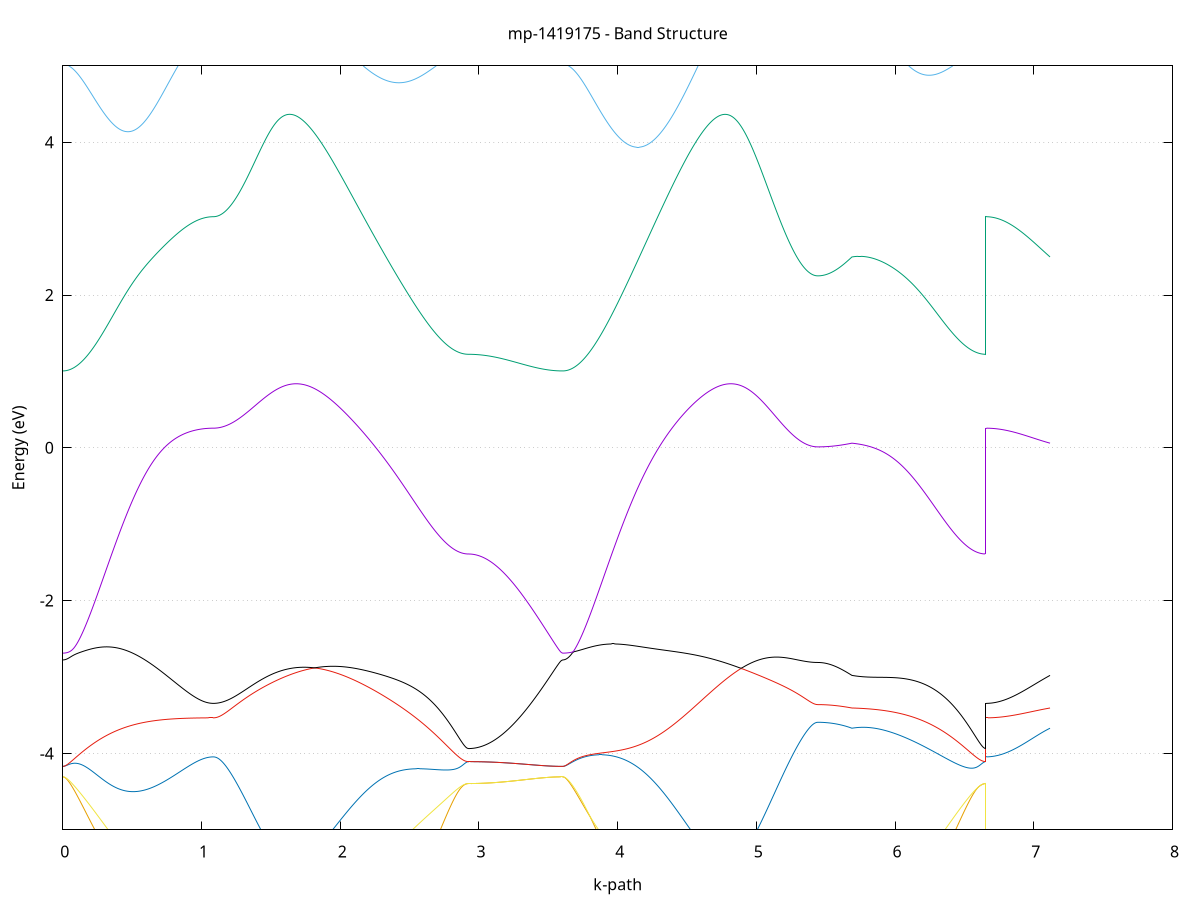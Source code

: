 set title 'mp-1419175 - Band Structure'
set xlabel 'k-path'
set ylabel 'Energy (eV)'
set grid y
set yrange [-5:5]
set terminal png size 800,600
set output 'mp-1419175_bands_gnuplot.png'
plot '-' using 1:2 with lines notitle, '-' using 1:2 with lines notitle, '-' using 1:2 with lines notitle, '-' using 1:2 with lines notitle, '-' using 1:2 with lines notitle, '-' using 1:2 with lines notitle, '-' using 1:2 with lines notitle, '-' using 1:2 with lines notitle, '-' using 1:2 with lines notitle, '-' using 1:2 with lines notitle, '-' using 1:2 with lines notitle, '-' using 1:2 with lines notitle, '-' using 1:2 with lines notitle, '-' using 1:2 with lines notitle, '-' using 1:2 with lines notitle, '-' using 1:2 with lines notitle, '-' using 1:2 with lines notitle, '-' using 1:2 with lines notitle, '-' using 1:2 with lines notitle, '-' using 1:2 with lines notitle, '-' using 1:2 with lines notitle, '-' using 1:2 with lines notitle, '-' using 1:2 with lines notitle, '-' using 1:2 with lines notitle, '-' using 1:2 with lines notitle, '-' using 1:2 with lines notitle, '-' using 1:2 with lines notitle, '-' using 1:2 with lines notitle, '-' using 1:2 with lines notitle, '-' using 1:2 with lines notitle, '-' using 1:2 with lines notitle, '-' using 1:2 with lines notitle, '-' using 1:2 with lines notitle, '-' using 1:2 with lines notitle, '-' using 1:2 with lines notitle, '-' using 1:2 with lines notitle, '-' using 1:2 with lines notitle, '-' using 1:2 with lines notitle, '-' using 1:2 with lines notitle, '-' using 1:2 with lines notitle, '-' using 1:2 with lines notitle, '-' using 1:2 with lines notitle, '-' using 1:2 with lines notitle, '-' using 1:2 with lines notitle, '-' using 1:2 with lines notitle, '-' using 1:2 with lines notitle, '-' using 1:2 with lines notitle, '-' using 1:2 with lines notitle, '-' using 1:2 with lines notitle, '-' using 1:2 with lines notitle, '-' using 1:2 with lines notitle, '-' using 1:2 with lines notitle, '-' using 1:2 with lines notitle, '-' using 1:2 with lines notitle, '-' using 1:2 with lines notitle, '-' using 1:2 with lines notitle, '-' using 1:2 with lines notitle, '-' using 1:2 with lines notitle, '-' using 1:2 with lines notitle, '-' using 1:2 with lines notitle, '-' using 1:2 with lines notitle, '-' using 1:2 with lines notitle, '-' using 1:2 with lines notitle, '-' using 1:2 with lines notitle
0.000000 -20.640534
0.009960 -20.640234
0.019920 -20.639734
0.029880 -20.638734
0.039840 -20.637434
0.049801 -20.635634
0.059761 -20.633534
0.069721 -20.631134
0.079681 -20.628234
0.089641 -20.624934
0.099601 -20.621334
0.109561 -20.617334
0.119521 -20.612934
0.129482 -20.608234
0.139442 -20.603134
0.149402 -20.597634
0.159362 -20.591734
0.169322 -20.585434
0.179282 -20.578834
0.189242 -20.571834
0.199202 -20.564534
0.209163 -20.556834
0.219123 -20.548834
0.229083 -20.540334
0.239043 -20.531534
0.249003 -20.522434
0.258963 -20.512934
0.268923 -20.503134
0.278883 -20.492934
0.288843 -20.482434
0.298804 -20.471634
0.308764 -20.460434
0.318724 -20.448934
0.328684 -20.437034
0.338644 -20.424834
0.348604 -20.412334
0.358564 -20.399534
0.368524 -20.386334
0.378485 -20.372934
0.388445 -20.359134
0.398405 -20.345134
0.408365 -20.330834
0.418325 -20.316134
0.428285 -20.301234
0.438245 -20.286034
0.448205 -20.270634
0.458165 -20.254834
0.468126 -20.238934
0.478086 -20.222634
0.488046 -20.206234
0.498006 -20.189534
0.507966 -20.172634
0.517926 -20.155434
0.527886 -20.138034
0.537846 -20.120434
0.547807 -20.102634
0.557767 -20.084634
0.567727 -20.066434
0.577687 -20.048034
0.587647 -20.029534
0.597607 -20.010834
0.607567 -19.991934
0.617527 -19.972934
0.627488 -19.953834
0.637448 -19.934534
0.647408 -19.915134
0.657368 -19.895734
0.667328 -19.876234
0.677288 -19.856534
0.687248 -19.836834
0.697208 -19.817034
0.707168 -19.797234
0.717129 -19.777434
0.727089 -19.757534
0.737049 -19.737734
0.747009 -19.717934
0.756969 -19.698134
0.766929 -19.678334
0.776889 -19.658634
0.786849 -19.639034
0.796810 -19.619534
0.806770 -19.600234
0.816730 -19.581034
0.826690 -19.562034
0.836650 -19.543134
0.846610 -19.524534
0.856570 -19.506134
0.866530 -19.488134
0.876491 -19.470334
0.886451 -19.452834
0.896411 -19.435734
0.906371 -19.419134
0.916331 -19.402934
0.926291 -19.387134
0.936251 -19.371934
0.946211 -19.357334
0.956171 -19.343434
0.966132 -19.330134
0.976092 -19.317534
0.986052 -19.305834
0.996012 -19.294934
1.005972 -19.285034
1.015932 -19.276034
1.025892 -19.268134
1.035852 -19.261334
1.045813 -19.255734
1.055773 -19.251234
1.065733 -19.248034
1.075693 -19.246034
1.085653 -19.245434
1.085653 -19.245434
1.095577 -19.245334
1.105502 -19.244834
1.115426 -19.244234
1.125350 -19.243234
1.135275 -19.242034
1.145199 -19.240634
1.155123 -19.238834
1.165048 -19.236834
1.174972 -19.234534
1.184896 -19.232034
1.194820 -19.229234
1.204745 -19.226134
1.214669 -19.222734
1.224593 -19.219234
1.234518 -19.215334
1.244442 -19.211334
1.254366 -19.206934
1.264291 -19.202334
1.274215 -19.197534
1.284139 -19.192434
1.294064 -19.187134
1.303988 -19.181634
1.313912 -19.175834
1.323836 -19.169834
1.333761 -19.163634
1.343685 -19.157234
1.353609 -19.150634
1.363534 -19.143834
1.373458 -19.136734
1.383382 -19.129534
1.393307 -19.122134
1.403231 -19.114534
1.413155 -19.106734
1.423080 -19.098734
1.433004 -19.090634
1.442928 -19.082334
1.452853 -19.073834
1.462777 -19.065234
1.472701 -19.056434
1.482625 -19.047534
1.492550 -19.038534
1.502474 -19.029334
1.512398 -19.020034
1.522323 -19.010634
1.532247 -19.001134
1.542171 -18.991534
1.552096 -18.981834
1.562020 -18.972034
1.571944 -18.962234
1.581869 -18.952234
1.591793 -18.942234
1.601717 -18.932234
1.611642 -18.922134
1.621566 -18.912034
1.631490 -18.901834
1.641414 -18.891634
1.651339 -18.881434
1.661263 -18.871234
1.671187 -18.860934
1.681112 -18.850734
1.691036 -18.840534
1.700960 -18.834834
1.710885 -18.844934
1.720809 -18.855334
1.730733 -18.866034
1.740658 -18.877034
1.750582 -18.888434
1.760506 -18.900134
1.770430 -18.912134
1.780355 -18.924334
1.790279 -18.937034
1.800203 -18.949934
1.810128 -18.963134
1.810128 -18.963134
1.820080 -18.976634
1.830031 -18.990534
1.839983 -19.004734
1.849935 -19.019134
1.859887 -19.033934
1.869839 -19.049034
1.879790 -19.064334
1.889742 -19.079834
1.899694 -19.095734
1.909646 -19.111834
1.919598 -19.128234
1.929549 -19.144834
1.939501 -19.161734
1.949453 -19.178834
1.959405 -19.196234
1.969357 -19.213734
1.979308 -19.231534
1.989260 -19.249534
1.999212 -19.267634
2.009164 -19.286034
2.019116 -19.304534
2.029068 -19.323134
2.039019 -19.341934
2.048971 -19.360934
2.058923 -19.379934
2.068875 -19.399134
2.078827 -19.418434
2.088778 -19.437834
2.098730 -19.457334
2.108682 -19.476834
2.118634 -19.496434
2.128586 -19.516134
2.138537 -19.535834
2.148489 -19.555634
2.158441 -19.575334
2.168393 -19.595134
2.178345 -19.614934
2.188297 -19.634734
2.198248 -19.654534
2.208200 -19.674334
2.218152 -19.694034
2.228104 -19.713734
2.238056 -19.733234
2.248007 -19.752834
2.257959 -19.772334
2.267911 -19.791734
2.277863 -19.811034
2.287815 -19.830234
2.297766 -19.849334
2.307718 -19.868234
2.317670 -19.887034
2.327622 -19.905734
2.337574 -19.924334
2.347525 -19.942634
2.357477 -19.960834
2.367429 -19.978934
2.377381 -19.996734
2.387333 -20.014434
2.397285 -20.031834
2.407236 -20.049134
2.417188 -20.066234
2.427140 -20.083034
2.437092 -20.099734
2.447044 -20.116034
2.456995 -20.132234
2.466947 -20.148134
2.476899 -20.163734
2.486851 -20.179134
2.496803 -20.194234
2.506754 -20.209134
2.516706 -20.223634
2.526658 -20.237934
2.536610 -20.251934
2.546562 -20.265634
2.556513 -20.279034
2.566465 -20.292234
2.576417 -20.305034
2.586369 -20.317534
2.596321 -20.329734
2.606273 -20.341534
2.616224 -20.353034
2.626176 -20.364334
2.636128 -20.375234
2.646080 -20.385834
2.656032 -20.396034
2.665983 -20.405934
2.675935 -20.415434
2.685887 -20.424634
2.695839 -20.433434
2.705791 -20.441934
2.715742 -20.450034
2.725694 -20.457834
2.735646 -20.465234
2.745598 -20.472234
2.755550 -20.478834
2.765501 -20.485134
2.775453 -20.491034
2.785405 -20.496634
2.795357 -20.501834
2.805309 -20.506634
2.815261 -20.511034
2.825212 -20.515034
2.835164 -20.518734
2.845116 -20.522034
2.855068 -20.524934
2.865020 -20.527434
2.874971 -20.529534
2.884923 -20.531234
2.894875 -20.532634
2.904827 -20.533634
2.914779 -20.534134
2.924730 -20.534334
2.924730 -20.534334
2.934717 -20.534434
2.944704 -20.534634
2.954690 -20.534934
2.964677 -20.535334
2.974664 -20.535834
2.984650 -20.536534
2.994637 -20.537334
3.004624 -20.538234
3.014610 -20.539234
3.024597 -20.540334
3.034584 -20.541534
3.044570 -20.542834
3.054557 -20.544234
3.064544 -20.545734
3.074530 -20.547334
3.084517 -20.549034
3.094504 -20.550834
3.104490 -20.552734
3.114477 -20.554634
3.124464 -20.556634
3.134450 -20.558734
3.144437 -20.560934
3.154424 -20.563134
3.164410 -20.565334
3.174397 -20.567534
3.184384 -20.569834
3.194370 -20.572234
3.204357 -20.574634
3.214344 -20.577034
3.224330 -20.579434
3.234317 -20.581934
3.244304 -20.584334
3.254290 -20.586834
3.264277 -20.589334
3.274263 -20.591734
3.284250 -20.594034
3.294237 -20.596434
3.304223 -20.598834
3.314210 -20.601234
3.324197 -20.603534
3.334183 -20.605834
3.344170 -20.608134
3.354157 -20.610334
3.364143 -20.612434
3.374130 -20.614534
3.384117 -20.616634
3.394103 -20.618634
3.404090 -20.620534
3.414077 -20.622434
3.424063 -20.624134
3.434050 -20.625734
3.444037 -20.627434
3.454023 -20.628934
3.464010 -20.630434
3.473997 -20.631734
3.483983 -20.633034
3.493970 -20.634234
3.503957 -20.635234
3.513943 -20.636234
3.523930 -20.637134
3.533917 -20.637934
3.543903 -20.638534
3.553890 -20.639134
3.563877 -20.639634
3.573863 -20.640034
3.583850 -20.640234
3.593837 -20.640434
3.603823 -20.640534
3.603823 -20.640534
3.613759 -20.640334
3.623696 -20.639634
3.633632 -20.638734
3.643568 -20.637334
3.653504 -20.635534
3.663441 -20.633434
3.673377 -20.630834
3.683313 -20.627834
3.693249 -20.624534
3.703186 -20.620834
3.713122 -20.616734
3.723058 -20.612234
3.732994 -20.607334
3.742931 -20.602034
3.752867 -20.596434
3.762803 -20.590334
3.772739 -20.583934
3.782676 -20.577134
3.792612 -20.569934
3.802548 -20.562434
3.812484 -20.554534
3.822421 -20.546234
3.832357 -20.537634
3.842293 -20.528634
3.852229 -20.519234
3.862166 -20.509534
3.872102 -20.499434
3.882038 -20.488934
3.891974 -20.478134
3.901911 -20.467034
3.911847 -20.455634
3.921783 -20.443734
3.931719 -20.431634
3.941656 -20.419134
3.951592 -20.406234
3.961528 -20.393134
3.971464 -20.379734
3.981401 -20.365934
3.991337 -20.351834
4.001273 -20.337534
4.011209 -20.322834
4.021146 -20.307834
4.031082 -20.292534
4.041018 -20.277034
4.050954 -20.261234
4.060891 -20.245134
4.070827 -20.228734
4.080763 -20.212134
4.090699 -20.195234
4.100636 -20.178034
4.110572 -20.160734
4.120508 -20.143134
4.130444 -20.125334
4.140381 -20.107234
4.150317 -20.089034
4.160253 -20.070534
4.170189 -20.051834
4.180126 -20.033034
4.190062 -20.013934
4.199998 -19.994734
4.209934 -19.975334
4.219871 -19.955734
4.229807 -19.936034
4.239743 -19.916234
4.249679 -19.896234
4.259616 -19.876134
4.269552 -19.855834
4.279488 -19.835534
4.289424 -19.815134
4.299361 -19.794634
4.309297 -19.774134
4.319233 -19.753434
4.329169 -19.732734
4.339106 -19.711934
4.349042 -19.691134
4.358978 -19.670334
4.368914 -19.649434
4.378851 -19.628634
4.388787 -19.607734
4.398723 -19.586834
4.408659 -19.566034
4.418596 -19.545234
4.428532 -19.524434
4.438468 -19.503734
4.448404 -19.483134
4.458341 -19.462434
4.468277 -19.442034
4.478213 -19.421634
4.488149 -19.401334
4.498086 -19.381134
4.508022 -19.361134
4.517958 -19.341234
4.527894 -19.321434
4.537831 -19.301834
4.547767 -19.282434
4.557703 -19.263134
4.567639 -19.244134
4.577576 -19.225234
4.587512 -19.206534
4.597448 -19.188034
4.607384 -19.169834
4.617321 -19.151734
4.627257 -19.134034
4.637193 -19.116434
4.647129 -19.099134
4.657066 -19.082134
4.667002 -19.065334
4.676938 -19.048834
4.686874 -19.032634
4.696811 -19.016734
4.706747 -19.001034
4.716683 -18.985734
4.726619 -18.970634
4.736556 -18.955934
4.746492 -18.941534
4.756428 -18.927334
4.766364 -18.913534
4.776301 -18.900034
4.786237 -18.886834
4.796173 -18.873934
4.806109 -18.861434
4.816045 -18.849234
4.825982 -18.837334
4.835918 -18.839334
4.845854 -18.850634
4.855790 -18.861934
4.865727 -18.873234
4.875663 -18.884434
4.885599 -18.895634
4.885599 -18.895634
4.895551 -18.906834
4.905503 -18.918034
4.915455 -18.929134
4.925406 -18.940234
4.935358 -18.951234
4.945310 -18.962134
4.955262 -18.973034
4.965214 -18.983734
4.975165 -18.994434
4.985117 -19.004934
4.995069 -19.015334
5.005021 -19.025634
5.014973 -19.035834
5.024925 -19.045934
5.034876 -19.055834
5.044828 -19.065534
5.054780 -19.075134
5.064732 -19.084634
5.074684 -19.093934
5.084635 -19.103034
5.094587 -19.111934
5.104539 -19.120734
5.114491 -19.129234
5.124443 -19.137634
5.134394 -19.145734
5.144346 -19.153734
5.154298 -19.161434
5.164250 -19.168834
5.174202 -19.176234
5.184153 -19.183334
5.194105 -19.190134
5.204057 -19.196734
5.214009 -19.203134
5.223961 -19.209234
5.233913 -19.215134
5.243864 -19.220834
5.253816 -19.226234
5.263768 -19.231334
5.273720 -19.236234
5.283672 -19.240834
5.293623 -19.245134
5.303575 -19.249234
5.313527 -19.253034
5.323479 -19.256634
5.333431 -19.259934
5.343382 -19.262934
5.353334 -19.265634
5.363286 -19.267934
5.373238 -19.270134
5.383190 -19.271934
5.393142 -19.273434
5.403093 -19.274734
5.413045 -19.275734
5.422997 -19.276434
5.432949 -19.276934
5.442901 -19.277034
5.442901 -19.277034
5.452744 -19.277134
5.462587 -19.277234
5.472430 -19.277334
5.482274 -19.277634
5.492117 -19.278034
5.501960 -19.278434
5.511804 -19.278834
5.521647 -19.279434
5.531490 -19.280034
5.541333 -19.280734
5.551177 -19.281534
5.561020 -19.282434
5.570863 -19.283334
5.580707 -19.284434
5.590550 -19.285634
5.600393 -19.286834
5.610236 -19.288234
5.620080 -19.289734
5.629923 -19.291334
5.639766 -19.293134
5.649610 -19.294934
5.659453 -19.296934
5.669296 -19.299034
5.679139 -19.301334
5.688983 -19.303734
5.688983 -19.303734
5.698934 -19.312634
5.708885 -19.322334
5.718837 -19.332734
5.728788 -19.344034
5.738739 -19.355934
5.748690 -19.368634
5.758642 -19.381834
5.768593 -19.395734
5.778544 -19.410034
5.788495 -19.424934
5.798447 -19.440234
5.808398 -19.455934
5.818349 -19.472134
5.828301 -19.488634
5.838252 -19.505434
5.848203 -19.522534
5.858154 -19.539934
5.868106 -19.557534
5.878057 -19.575434
5.888008 -19.593434
5.897960 -19.611634
5.907911 -19.629834
5.917862 -19.648334
5.927813 -19.666834
5.937765 -19.685534
5.947716 -19.704134
5.957667 -19.722934
5.967619 -19.741634
5.977570 -19.760434
5.987521 -19.779134
5.997472 -19.797934
6.007424 -19.816534
6.017375 -19.835234
6.027326 -19.853834
6.037278 -19.872334
6.047229 -19.890734
6.057180 -19.909034
6.067131 -19.927234
6.077083 -19.945334
6.087034 -19.963234
6.096985 -19.981034
6.106937 -19.998634
6.116888 -20.016134
6.126839 -20.033434
6.136790 -20.050534
6.146742 -20.067434
6.156693 -20.084134
6.166644 -20.100634
6.176595 -20.116834
6.186547 -20.132934
6.196498 -20.148734
6.206449 -20.164334
6.216401 -20.179634
6.226352 -20.194734
6.236303 -20.209534
6.246254 -20.224034
6.256206 -20.238234
6.266157 -20.252234
6.276108 -20.265834
6.286060 -20.279234
6.296011 -20.292334
6.305962 -20.305134
6.315913 -20.317734
6.325865 -20.329834
6.335816 -20.341734
6.345767 -20.353234
6.355719 -20.364434
6.365670 -20.375334
6.375621 -20.385834
6.385572 -20.396034
6.395524 -20.405934
6.405475 -20.415434
6.415426 -20.424634
6.425378 -20.433434
6.435329 -20.441934
6.445280 -20.450034
6.455231 -20.457834
6.465183 -20.465134
6.475134 -20.472234
6.485085 -20.478934
6.495036 -20.485234
6.504988 -20.491134
6.514939 -20.496634
6.524890 -20.501834
6.534842 -20.506634
6.544793 -20.511034
6.554744 -20.515034
6.564695 -20.518734
6.574647 -20.522034
6.584598 -20.524934
6.594549 -20.527434
6.604501 -20.529534
6.614452 -20.531234
6.624403 -20.532634
6.634354 -20.533634
6.644306 -20.534134
6.654257 -20.534334
6.654257 -19.245434
6.664106 -19.245534
6.673955 -19.245534
6.683804 -19.245734
6.693653 -19.245834
6.703502 -19.246134
6.713351 -19.246334
6.723200 -19.246734
6.733049 -19.247034
6.742898 -19.247434
6.752747 -19.247934
6.762596 -19.248434
6.772445 -19.249034
6.782294 -19.249634
6.792143 -19.250334
6.801992 -19.251034
6.811841 -19.251834
6.821690 -19.252734
6.831539 -19.253634
6.841388 -19.254534
6.851237 -19.255534
6.861086 -19.256634
6.870935 -19.257734
6.880784 -19.258934
6.890633 -19.260134
6.900482 -19.261334
6.910331 -19.262734
6.920180 -19.264134
6.930029 -19.265534
6.939878 -19.267034
6.949727 -19.268634
6.959576 -19.270234
6.969425 -19.271934
6.979274 -19.273634
6.989123 -19.275434
6.998972 -19.277234
7.008821 -19.279134
7.018670 -19.281034
7.028519 -19.283134
7.038368 -19.285234
7.048217 -19.287334
7.058066 -19.289534
7.067915 -19.291734
7.077764 -19.294034
7.087613 -19.296334
7.097461 -19.298834
7.107310 -19.301234
7.117159 -19.303734
e
0.000000 -18.468134
0.009960 -18.468134
0.019920 -18.467934
0.029880 -18.467734
0.039840 -18.467434
0.049801 -18.467134
0.059761 -18.466634
0.069721 -18.466134
0.079681 -18.465534
0.089641 -18.464834
0.099601 -18.464134
0.109561 -18.463234
0.119521 -18.462334
0.129482 -18.461434
0.139442 -18.460334
0.149402 -18.459334
0.159362 -18.458134
0.169322 -18.456934
0.179282 -18.455634
0.189242 -18.454334
0.199202 -18.452934
0.209163 -18.451434
0.219123 -18.450034
0.229083 -18.448534
0.239043 -18.446934
0.249003 -18.445334
0.258963 -18.443834
0.268923 -18.442134
0.278883 -18.440534
0.288843 -18.438834
0.298804 -18.437234
0.308764 -18.435534
0.318724 -18.433834
0.328684 -18.432234
0.338644 -18.430534
0.348604 -18.428934
0.358564 -18.427334
0.368524 -18.425834
0.378485 -18.424234
0.388445 -18.422734
0.398405 -18.421334
0.408365 -18.420034
0.418325 -18.418634
0.428285 -18.417434
0.438245 -18.416234
0.448205 -18.415134
0.458165 -18.414234
0.468126 -18.413334
0.478086 -18.412534
0.488046 -18.411834
0.498006 -18.411234
0.507966 -18.410834
0.517926 -18.410534
0.527886 -18.410334
0.537846 -18.410334
0.547807 -18.410434
0.557767 -18.410734
0.567727 -18.411234
0.577687 -18.411734
0.587647 -18.412534
0.597607 -18.413534
0.607567 -18.414634
0.617527 -18.416034
0.627488 -18.417534
0.637448 -18.419334
0.647408 -18.421234
0.657368 -18.423434
0.667328 -18.425734
0.677288 -18.428334
0.687248 -18.431134
0.697208 -18.434234
0.707168 -18.437534
0.717129 -18.441034
0.727089 -18.444734
0.737049 -18.448734
0.747009 -18.452934
0.756969 -18.457334
0.766929 -18.462034
0.776889 -18.466934
0.786849 -18.472034
0.796810 -18.477334
0.806770 -18.482834
0.816730 -18.488534
0.826690 -18.494534
0.836650 -18.500634
0.846610 -18.506834
0.856570 -18.513334
0.866530 -18.519834
0.876491 -18.526534
0.886451 -18.533334
0.896411 -18.540234
0.906371 -18.547034
0.916331 -18.554034
0.926291 -18.560934
0.936251 -18.567734
0.946211 -18.574534
0.956171 -18.581134
0.966132 -18.587634
0.976092 -18.593834
0.986052 -18.599834
0.996012 -18.605434
1.005972 -18.610734
1.015932 -18.615534
1.025892 -18.619734
1.035852 -18.623534
1.045813 -18.626634
1.055773 -18.629134
1.065733 -18.630934
1.075693 -18.632034
1.085653 -18.632434
1.085653 -18.632434
1.095577 -18.632334
1.105502 -18.632534
1.115426 -18.632534
1.125350 -18.632734
1.135275 -18.632834
1.145199 -18.633034
1.155123 -18.633334
1.165048 -18.633634
1.174972 -18.633934
1.184896 -18.634334
1.194820 -18.634734
1.204745 -18.635234
1.214669 -18.635734
1.224593 -18.636334
1.234518 -18.636934
1.244442 -18.637634
1.254366 -18.638434
1.264291 -18.639334
1.274215 -18.640234
1.284139 -18.641234
1.294064 -18.642234
1.303988 -18.643434
1.313912 -18.644734
1.323836 -18.646134
1.333761 -18.647634
1.343685 -18.649234
1.353609 -18.650934
1.363534 -18.652834
1.373458 -18.654734
1.383382 -18.656934
1.393307 -18.659134
1.403231 -18.661534
1.413155 -18.664134
1.423080 -18.666834
1.433004 -18.669734
1.442928 -18.672834
1.452853 -18.676034
1.462777 -18.679434
1.472701 -18.683134
1.482625 -18.686934
1.492550 -18.691034
1.502474 -18.695234
1.512398 -18.699734
1.522323 -18.704434
1.532247 -18.709434
1.542171 -18.714534
1.552096 -18.720034
1.562020 -18.725734
1.571944 -18.731634
1.581869 -18.737834
1.591793 -18.744334
1.601717 -18.751134
1.611642 -18.758134
1.621566 -18.765434
1.631490 -18.773134
1.641414 -18.781034
1.651339 -18.789234
1.661263 -18.797634
1.671187 -18.806434
1.681112 -18.815634
1.691036 -18.825034
1.700960 -18.830434
1.710885 -18.820234
1.720809 -18.810234
1.730733 -18.800234
1.740658 -18.790234
1.750582 -18.780334
1.760506 -18.770534
1.770430 -18.760734
1.780355 -18.751134
1.790279 -18.741534
1.800203 -18.732034
1.810128 -18.722634
1.810128 -18.722634
1.820080 -18.713334
1.830031 -18.704234
1.839983 -18.695234
1.849935 -18.686334
1.859887 -18.677634
1.869839 -18.669034
1.879790 -18.660634
1.889742 -18.652334
1.899694 -18.644234
1.909646 -18.636334
1.919598 -18.628534
1.929549 -18.621034
1.939501 -18.613734
1.949453 -18.606634
1.959405 -18.599734
1.969357 -18.593034
1.979308 -18.586534
1.989260 -18.580234
1.999212 -18.574134
2.009164 -18.568334
2.019116 -18.562634
2.029068 -18.557234
2.039019 -18.552134
2.048971 -18.547234
2.058923 -18.542434
2.068875 -18.538034
2.078827 -18.533734
2.088778 -18.529734
2.098730 -18.525934
2.108682 -18.522434
2.118634 -18.519034
2.128586 -18.515934
2.138537 -18.513134
2.148489 -18.510534
2.158441 -18.508134
2.168393 -18.505934
2.178345 -18.504034
2.188297 -18.502334
2.198248 -18.500834
2.208200 -18.499534
2.218152 -18.498534
2.228104 -18.497634
2.238056 -18.497034
2.248007 -18.496534
2.257959 -18.496334
2.267911 -18.496334
2.277863 -18.496534
2.287815 -18.496834
2.297766 -18.497334
2.307718 -18.498034
2.317670 -18.498834
2.327622 -18.499934
2.337574 -18.501034
2.347525 -18.502334
2.357477 -18.503834
2.367429 -18.505434
2.377381 -18.507134
2.387333 -18.509034
2.397285 -18.511034
2.407236 -18.513034
2.417188 -18.515234
2.427140 -18.517534
2.437092 -18.519934
2.447044 -18.522334
2.456995 -18.524934
2.466947 -18.527534
2.476899 -18.530234
2.486851 -18.532934
2.496803 -18.535734
2.506754 -18.538534
2.516706 -18.541434
2.526658 -18.544234
2.536610 -18.547234
2.546562 -18.550134
2.556513 -18.553034
2.566465 -18.555934
2.576417 -18.558934
2.586369 -18.561834
2.596321 -18.564734
2.606273 -18.567634
2.616224 -18.570534
2.626176 -18.573334
2.636128 -18.576134
2.646080 -18.578934
2.656032 -18.581634
2.665983 -18.584334
2.675935 -18.586834
2.685887 -18.589434
2.695839 -18.591934
2.705791 -18.594334
2.715742 -18.596534
2.725694 -18.598834
2.735646 -18.601034
2.745598 -18.603034
2.755550 -18.605034
2.765501 -18.606934
2.775453 -18.608734
2.785405 -18.610434
2.795357 -18.612034
2.805309 -18.613534
2.815261 -18.614834
2.825212 -18.616134
2.835164 -18.617334
2.845116 -18.618334
2.855068 -18.619234
2.865020 -18.620034
2.874971 -18.620734
2.884923 -18.621334
2.894875 -18.621734
2.904827 -18.622034
2.914779 -18.622234
2.924730 -18.622334
2.924730 -18.622334
2.934717 -18.622234
2.944704 -18.621934
2.954690 -18.621534
2.964677 -18.620934
2.974664 -18.620134
2.984650 -18.619234
2.994637 -18.618134
3.004624 -18.616834
3.014610 -18.615434
3.024597 -18.613834
3.034584 -18.612034
3.044570 -18.610134
3.054557 -18.608134
3.064544 -18.605934
3.074530 -18.603634
3.084517 -18.601234
3.094504 -18.598734
3.104490 -18.596034
3.114477 -18.593234
3.124464 -18.590434
3.134450 -18.587434
3.144437 -18.584334
3.154424 -18.581234
3.164410 -18.578034
3.174397 -18.574634
3.184384 -18.571234
3.194370 -18.567834
3.204357 -18.564434
3.214344 -18.560934
3.224330 -18.557434
3.234317 -18.553934
3.244304 -18.550334
3.254290 -18.546834
3.264277 -18.543234
3.274263 -18.539734
3.284250 -18.536234
3.294237 -18.532734
3.304223 -18.529234
3.314210 -18.525734
3.324197 -18.522434
3.334183 -18.519134
3.344170 -18.515834
3.354157 -18.512634
3.364143 -18.509434
3.374130 -18.506334
3.384117 -18.503434
3.394103 -18.500534
3.404090 -18.497734
3.414077 -18.494934
3.424063 -18.492334
3.434050 -18.489834
3.444037 -18.487534
3.454023 -18.485234
3.464010 -18.483134
3.473997 -18.481134
3.483983 -18.479234
3.493970 -18.477434
3.503957 -18.475834
3.513943 -18.474334
3.523930 -18.473034
3.533917 -18.471934
3.543903 -18.470934
3.553890 -18.470034
3.563877 -18.469334
3.573863 -18.468834
3.583850 -18.468434
3.593837 -18.468234
3.603823 -18.468134
3.603823 -18.468134
3.613759 -18.468134
3.623696 -18.467934
3.633632 -18.467734
3.643568 -18.467334
3.653504 -18.466934
3.663441 -18.466434
3.673377 -18.465834
3.683313 -18.465134
3.693249 -18.464434
3.703186 -18.463634
3.713122 -18.462634
3.723058 -18.461634
3.732994 -18.460534
3.742931 -18.459334
3.752867 -18.458134
3.762803 -18.456834
3.772739 -18.455434
3.782676 -18.454034
3.792612 -18.452434
3.802548 -18.450934
3.812484 -18.449334
3.822421 -18.447634
3.832357 -18.445934
3.842293 -18.444134
3.852229 -18.442334
3.862166 -18.440534
3.872102 -18.438634
3.882038 -18.436734
3.891974 -18.434934
3.901911 -18.432934
3.911847 -18.431034
3.921783 -18.429134
3.931719 -18.427234
3.941656 -18.425234
3.951592 -18.423334
3.961528 -18.421434
3.971464 -18.419634
3.981401 -18.417734
3.991337 -18.415934
4.001273 -18.414334
4.011209 -18.412634
4.021146 -18.410934
4.031082 -18.409334
4.041018 -18.407834
4.050954 -18.406434
4.060891 -18.405034
4.070827 -18.403834
4.080763 -18.402634
4.090699 -18.401634
4.100636 -18.400634
4.110572 -18.399734
4.120508 -18.399034
4.130444 -18.398434
4.140381 -18.397934
4.150317 -18.397634
4.160253 -18.397434
4.170189 -18.397334
4.180126 -18.397434
4.190062 -18.397634
4.199998 -18.398134
4.209934 -18.398734
4.219871 -18.399434
4.229807 -18.400434
4.239743 -18.401634
4.249679 -18.402834
4.259616 -18.404434
4.269552 -18.406134
4.279488 -18.408034
4.289424 -18.410234
4.299361 -18.412634
4.309297 -18.415234
4.319233 -18.417934
4.329169 -18.420934
4.339106 -18.424134
4.349042 -18.427634
4.358978 -18.431334
4.368914 -18.435234
4.378851 -18.439434
4.388787 -18.443734
4.398723 -18.448334
4.408659 -18.453134
4.418596 -18.458234
4.428532 -18.463534
4.438468 -18.469034
4.448404 -18.474834
4.458341 -18.480834
4.468277 -18.487034
4.478213 -18.493434
4.488149 -18.500134
4.498086 -18.507034
4.508022 -18.514134
4.517958 -18.521434
4.527894 -18.528934
4.537831 -18.536734
4.547767 -18.544734
4.557703 -18.552834
4.567639 -18.561234
4.577576 -18.569734
4.587512 -18.578534
4.597448 -18.587434
4.607384 -18.596534
4.617321 -18.605734
4.627257 -18.615134
4.637193 -18.624734
4.647129 -18.634434
4.657066 -18.644334
4.667002 -18.654334
4.676938 -18.664534
4.686874 -18.674834
4.696811 -18.685234
4.706747 -18.695734
4.716683 -18.706334
4.726619 -18.717134
4.736556 -18.727934
4.746492 -18.738834
4.756428 -18.749834
4.766364 -18.760834
4.776301 -18.771934
4.786237 -18.783034
4.796173 -18.794234
4.806109 -18.805434
4.816045 -18.816734
4.825982 -18.828034
4.835918 -18.825734
4.845854 -18.814534
4.855790 -18.803534
4.865727 -18.792934
4.875663 -18.782634
4.885599 -18.772734
4.885599 -18.772734
4.895551 -18.763034
4.905503 -18.753634
4.915455 -18.744534
4.925406 -18.735834
4.935358 -18.727434
4.945310 -18.719334
4.955262 -18.711434
4.965214 -18.703834
4.975165 -18.696634
4.985117 -18.689634
4.995069 -18.682934
5.005021 -18.676434
5.014973 -18.670234
5.024925 -18.664334
5.034876 -18.658634
5.044828 -18.653234
5.054780 -18.648034
5.064732 -18.643034
5.074684 -18.638334
5.084635 -18.633834
5.094587 -18.629434
5.104539 -18.625334
5.114491 -18.621434
5.124443 -18.617734
5.134394 -18.614234
5.144346 -18.610934
5.154298 -18.607734
5.164250 -18.604734
5.174202 -18.601934
5.184153 -18.599334
5.194105 -18.596734
5.204057 -18.594434
5.214009 -18.592234
5.223961 -18.590134
5.233913 -18.588234
5.243864 -18.586434
5.253816 -18.584734
5.263768 -18.583134
5.273720 -18.581634
5.283672 -18.580334
5.293623 -18.579034
5.303575 -18.577834
5.313527 -18.576834
5.323479 -18.575834
5.333431 -18.574934
5.343382 -18.574134
5.353334 -18.573434
5.363286 -18.572834
5.373238 -18.572234
5.383190 -18.571734
5.393142 -18.571334
5.403093 -18.570934
5.413045 -18.570734
5.422997 -18.570534
5.432949 -18.570434
5.442901 -18.570434
5.442901 -18.570434
5.452744 -18.570434
5.462587 -18.570534
5.472430 -18.570634
5.482274 -18.570834
5.492117 -18.571134
5.501960 -18.571434
5.511804 -18.571734
5.521647 -18.572134
5.531490 -18.572534
5.541333 -18.572934
5.551177 -18.573434
5.561020 -18.574034
5.570863 -18.574534
5.580707 -18.575134
5.590550 -18.575734
5.600393 -18.576234
5.610236 -18.576834
5.620080 -18.577434
5.629923 -18.578034
5.639766 -18.578534
5.649610 -18.579134
5.659453 -18.579634
5.669296 -18.580134
5.679139 -18.580634
5.688983 -18.581034
5.688983 -18.581034
5.698934 -18.578534
5.708885 -18.575734
5.718837 -18.572634
5.728788 -18.569434
5.738739 -18.566034
5.748690 -18.562434
5.758642 -18.558834
5.768593 -18.555134
5.778544 -18.551534
5.788495 -18.547834
5.798447 -18.544134
5.808398 -18.540434
5.818349 -18.536934
5.828301 -18.533534
5.838252 -18.530234
5.848203 -18.527034
5.858154 -18.523934
5.868106 -18.521134
5.878057 -18.518434
5.888008 -18.515834
5.897960 -18.513534
5.907911 -18.511334
5.917862 -18.509334
5.927813 -18.507534
5.937765 -18.506034
5.947716 -18.504634
5.957667 -18.503534
5.967619 -18.502534
5.977570 -18.501834
5.987521 -18.501234
5.997472 -18.500934
6.007424 -18.500734
6.017375 -18.500834
6.027326 -18.501034
6.037278 -18.501434
6.047229 -18.502034
6.057180 -18.502834
6.067131 -18.503734
6.077083 -18.504834
6.087034 -18.506034
6.096985 -18.507434
6.106937 -18.509034
6.116888 -18.510734
6.126839 -18.512534
6.136790 -18.514434
6.146742 -18.516534
6.156693 -18.518734
6.166644 -18.520934
6.176595 -18.523334
6.186547 -18.525734
6.196498 -18.528234
6.206449 -18.530834
6.216401 -18.533534
6.226352 -18.536234
6.236303 -18.538934
6.246254 -18.541734
6.256206 -18.544534
6.266157 -18.547434
6.276108 -18.550334
6.286060 -18.553234
6.296011 -18.556134
6.305962 -18.559034
6.315913 -18.562034
6.325865 -18.564934
6.335816 -18.567834
6.345767 -18.570634
6.355719 -18.573434
6.365670 -18.576234
6.375621 -18.579034
6.385572 -18.581634
6.395524 -18.584334
6.405475 -18.586934
6.415426 -18.589434
6.425378 -18.591934
6.435329 -18.594334
6.445280 -18.596634
6.455231 -18.598834
6.465183 -18.601034
6.475134 -18.603134
6.485085 -18.605034
6.495036 -18.606934
6.504988 -18.608734
6.514939 -18.610434
6.524890 -18.612034
6.534842 -18.613534
6.544793 -18.614834
6.554744 -18.616134
6.564695 -18.617334
6.574647 -18.618334
6.584598 -18.619234
6.594549 -18.620034
6.604501 -18.620734
6.614452 -18.621334
6.624403 -18.621734
6.634354 -18.622034
6.644306 -18.622234
6.654257 -18.622334
6.654257 -18.632434
6.664106 -18.632334
6.673955 -18.632234
6.683804 -18.632134
6.693653 -18.631934
6.703502 -18.631734
6.713351 -18.631534
6.723200 -18.631134
6.733049 -18.630734
6.742898 -18.630334
6.752747 -18.629734
6.762596 -18.629234
6.772445 -18.628534
6.782294 -18.627934
6.792143 -18.627234
6.801992 -18.626534
6.811841 -18.625734
6.821690 -18.624834
6.831539 -18.623934
6.841388 -18.623034
6.851237 -18.622034
6.861086 -18.621034
6.870935 -18.619934
6.880784 -18.618734
6.890633 -18.617634
6.900482 -18.616334
6.910331 -18.615134
6.920180 -18.613834
6.930029 -18.612534
6.939878 -18.611134
6.949727 -18.609734
6.959576 -18.608234
6.969425 -18.606734
6.979274 -18.605234
6.989123 -18.603734
6.998972 -18.602134
7.008821 -18.600534
7.018670 -18.598834
7.028519 -18.597234
7.038368 -18.595534
7.048217 -18.593834
7.058066 -18.592034
7.067915 -18.590334
7.077764 -18.588434
7.087613 -18.586634
7.097461 -18.584734
7.107310 -18.582934
7.117159 -18.581034
e
0.000000 -7.350634
0.009960 -7.351234
0.019920 -7.353034
0.029880 -7.356034
0.039840 -7.360334
0.049801 -7.365734
0.059761 -7.372434
0.069721 -7.380334
0.079681 -7.389534
0.089641 -7.399834
0.099601 -7.411434
0.109561 -7.424334
0.119521 -7.438334
0.129482 -7.453634
0.139442 -7.470234
0.149402 -7.487934
0.159362 -7.506934
0.169322 -7.527134
0.179282 -7.548534
0.189242 -7.571134
0.199202 -7.594934
0.209163 -7.619934
0.219123 -7.646134
0.229083 -7.673434
0.239043 -7.701834
0.249003 -7.731334
0.258963 -7.761934
0.268923 -7.793534
0.278883 -7.826234
0.288843 -7.859834
0.298804 -7.894434
0.308764 -7.929834
0.318724 -7.966134
0.328684 -8.003334
0.338644 -8.041234
0.348604 -8.079934
0.358564 -8.119334
0.368524 -8.159334
0.378485 -8.199934
0.388445 -8.241034
0.398405 -8.282734
0.408365 -8.324934
0.418325 -8.367434
0.428285 -8.410434
0.438245 -8.453634
0.448205 -8.497234
0.458165 -8.540934
0.468126 -8.584934
0.478086 -8.629034
0.488046 -8.673334
0.498006 -8.717634
0.507966 -8.761934
0.517926 -8.806234
0.527886 -8.850534
0.537846 -8.894634
0.547807 -8.938634
0.557767 -8.982534
0.567727 -9.026134
0.577687 -9.069534
0.587647 -9.112634
0.597607 -9.155434
0.607567 -9.197834
0.617527 -9.239934
0.627488 -9.281634
0.637448 -9.322834
0.647408 -9.363634
0.657368 -9.403934
0.667328 -9.443634
0.677288 -9.482834
0.687248 -9.521434
0.697208 -9.559434
0.707168 -9.596734
0.717129 -9.633434
0.727089 -9.669434
0.737049 -9.704734
0.747009 -9.739334
0.756969 -9.773134
0.766929 -9.806234
0.776889 -9.838434
0.786849 -9.869934
0.796810 -9.900534
0.806770 -9.930234
0.816730 -9.959134
0.826690 -9.987134
0.836650 -10.014134
0.846610 -10.040334
0.856570 -10.065534
0.866530 -10.089734
0.876491 -10.113034
0.886451 -10.135334
0.896411 -10.156634
0.906371 -10.176934
0.916331 -10.196134
0.926291 -10.214334
0.936251 -10.231534
0.946211 -10.247634
0.956171 -10.262634
0.966132 -10.276634
0.976092 -10.289534
0.986052 -10.301334
0.996012 -10.311934
1.005972 -10.321534
1.015932 -10.330034
1.025892 -10.337334
1.035852 -10.343534
1.045813 -10.348634
1.055773 -10.352634
1.065733 -10.355434
1.075693 -10.357134
1.085653 -10.357734
1.085653 -10.357734
1.095577 -10.357934
1.105502 -10.358434
1.115426 -10.359434
1.125350 -10.360734
1.135275 -10.362334
1.145199 -10.364434
1.155123 -10.366834
1.165048 -10.369634
1.174972 -10.372734
1.184896 -10.376234
1.194820 -10.380134
1.204745 -10.384334
1.214669 -10.388834
1.224593 -10.393734
1.234518 -10.398934
1.244442 -10.404434
1.254366 -10.410334
1.264291 -10.416534
1.274215 -10.422934
1.284139 -10.429734
1.294064 -10.436734
1.303988 -10.444134
1.313912 -10.451734
1.323836 -10.459534
1.333761 -10.467534
1.343685 -10.475834
1.353609 -10.484334
1.363534 -10.493034
1.373458 -10.501934
1.383382 -10.510934
1.393307 -10.520034
1.403231 -10.529334
1.413155 -10.538734
1.423080 -10.548134
1.433004 -10.557734
1.442928 -10.567234
1.452853 -10.576834
1.462777 -10.586334
1.472701 -10.595934
1.482625 -10.605334
1.492550 -10.614834
1.502474 -10.624034
1.512398 -10.633234
1.522323 -10.642234
1.532247 -10.651134
1.542171 -10.659734
1.552096 -10.668134
1.562020 -10.676234
1.571944 -10.684134
1.581869 -10.691734
1.591793 -10.698934
1.601717 -10.705734
1.611642 -10.712234
1.621566 -10.718334
1.631490 -10.723934
1.641414 -10.729134
1.651339 -10.733834
1.661263 -10.737934
1.671187 -10.741634
1.681112 -10.744734
1.691036 -10.747234
1.700960 -10.749234
1.710885 -10.750534
1.720809 -10.751234
1.730733 -10.751334
1.740658 -10.750634
1.750582 -10.749334
1.760506 -10.747334
1.770430 -10.744634
1.780355 -10.741134
1.790279 -10.736934
1.800203 -10.732034
1.810128 -10.726234
1.810128 -10.726234
1.820080 -10.719734
1.830031 -10.712434
1.839983 -10.704334
1.849935 -10.695334
1.859887 -10.685634
1.869839 -10.675034
1.879790 -10.663634
1.889742 -10.651334
1.899694 -10.638234
1.909646 -10.624234
1.919598 -10.609534
1.929549 -10.593834
1.939501 -10.577434
1.949453 -10.560034
1.959405 -10.541834
1.969357 -10.522834
1.979308 -10.503034
1.989260 -10.482334
1.999212 -10.460834
2.009164 -10.438434
2.019116 -10.415234
2.029068 -10.391234
2.039019 -10.366434
2.048971 -10.340834
2.058923 -10.314434
2.068875 -10.287234
2.078827 -10.259234
2.088778 -10.230534
2.098730 -10.201034
2.108682 -10.170734
2.118634 -10.139734
2.128586 -10.108034
2.138537 -10.075634
2.148489 -10.042434
2.158441 -10.008634
2.168393 -9.974134
2.178345 -9.939034
2.188297 -9.903234
2.198248 -9.866834
2.208200 -9.829734
2.218152 -9.792134
2.228104 -9.753934
2.238056 -9.715134
2.248007 -9.675834
2.257959 -9.636034
2.267911 -9.595634
2.277863 -9.554834
2.287815 -9.513534
2.297766 -9.471734
2.307718 -9.429534
2.317670 -9.386934
2.327622 -9.343934
2.337574 -9.300634
2.347525 -9.256934
2.357477 -9.212934
2.367429 -9.168534
2.377381 -9.123934
2.387333 -9.079134
2.397285 -9.034034
2.407236 -8.988834
2.417188 -8.943434
2.427140 -8.897834
2.437092 -8.852134
2.447044 -8.806434
2.456995 -8.760534
2.466947 -8.714734
2.476899 -8.668934
2.486851 -8.623134
2.496803 -8.577434
2.506754 -8.531834
2.516706 -8.486334
2.526658 -8.441034
2.536610 -8.395934
2.546562 -8.351134
2.556513 -8.306634
2.566465 -8.262434
2.576417 -8.218634
2.586369 -8.175334
2.596321 -8.132334
2.606273 -8.089934
2.616224 -8.048134
2.626176 -8.006834
2.636128 -7.966234
2.646080 -7.926434
2.656032 -7.887234
2.665983 -7.848834
2.675935 -7.811334
2.685887 -7.774734
2.695839 -7.739134
2.705791 -7.704434
2.715742 -7.670834
2.725694 -7.638334
2.735646 -7.607034
2.745598 -7.576934
2.755550 -7.548134
2.765501 -7.520534
2.775453 -7.494434
2.785405 -7.469734
2.795357 -7.446434
2.805309 -7.424734
2.815261 -7.404534
2.825212 -7.386034
2.835164 -7.369034
2.845116 -7.353834
2.855068 -7.340234
2.865020 -7.328434
2.874971 -7.318434
2.884923 -7.310234
2.894875 -7.303734
2.904827 -7.299134
2.914779 -7.296434
2.924730 -7.295534
2.924730 -7.295534
2.934717 -7.295534
2.944704 -7.295634
2.954690 -7.295834
2.964677 -7.296034
2.974664 -7.296334
2.984650 -7.296634
2.994637 -7.297134
3.004624 -7.297534
3.014610 -7.298134
3.024597 -7.298734
3.034584 -7.299334
3.044570 -7.300034
3.054557 -7.300834
3.064544 -7.301634
3.074530 -7.302534
3.084517 -7.303434
3.094504 -7.304434
3.104490 -7.305434
3.114477 -7.306434
3.124464 -7.307534
3.134450 -7.308634
3.144437 -7.309734
3.154424 -7.310934
3.164410 -7.312134
3.174397 -7.313334
3.184384 -7.314534
3.194370 -7.315834
3.204357 -7.317034
3.214344 -7.318334
3.224330 -7.319634
3.234317 -7.320834
3.244304 -7.322134
3.254290 -7.323434
3.264277 -7.324734
3.274263 -7.325934
3.284250 -7.327234
3.294237 -7.328434
3.304223 -7.329734
3.314210 -7.330934
3.324197 -7.332134
3.334183 -7.333334
3.344170 -7.334434
3.354157 -7.335534
3.364143 -7.336634
3.374130 -7.337634
3.384117 -7.338734
3.394103 -7.339734
3.404090 -7.340634
3.414077 -7.341634
3.424063 -7.342534
3.434050 -7.343334
3.444037 -7.344134
3.454023 -7.344934
3.464010 -7.345634
3.473997 -7.346334
3.483983 -7.346934
3.493970 -7.347534
3.503957 -7.348034
3.513943 -7.348534
3.523930 -7.348934
3.533917 -7.349334
3.543903 -7.349634
3.553890 -7.349934
3.563877 -7.350134
3.573863 -7.350334
3.583850 -7.350534
3.593837 -7.350534
3.603823 -7.350634
3.603823 -7.350634
3.613759 -7.351234
3.623696 -7.353134
3.633632 -7.356234
3.643568 -7.360734
3.653504 -7.366434
3.663441 -7.373334
3.673377 -7.381634
3.683313 -7.391134
3.693249 -7.401934
3.703186 -7.413934
3.713122 -7.427234
3.723058 -7.441834
3.732994 -7.457734
3.742931 -7.474834
3.752867 -7.493234
3.762803 -7.512834
3.772739 -7.533734
3.782676 -7.555934
3.792612 -7.579234
3.802548 -7.603734
3.812484 -7.629534
3.822421 -7.656434
3.832357 -7.684434
3.842293 -7.713634
3.852229 -7.743834
3.862166 -7.775134
3.872102 -7.807534
3.882038 -7.840834
3.891974 -7.875134
3.901911 -7.910334
3.911847 -7.946534
3.921783 -7.983434
3.931719 -8.021234
3.941656 -8.059734
3.951592 -8.098934
3.961528 -8.138834
3.971464 -8.179334
3.981401 -8.220434
3.991337 -8.262134
4.001273 -8.304234
4.011209 -8.346834
4.021146 -8.389934
4.031082 -8.433234
4.041018 -8.476934
4.050954 -8.520934
4.060891 -8.565134
4.070827 -8.609534
4.080763 -8.654134
4.090699 -8.698834
4.100636 -8.743634
4.110572 -8.788434
4.120508 -8.833334
4.130444 -8.878134
4.140381 -8.922934
4.150317 -8.967634
4.160253 -9.012234
4.170189 -9.056634
4.180126 -9.100934
4.190062 -9.144934
4.199998 -9.188834
4.209934 -9.232334
4.219871 -9.275634
4.229807 -9.318534
4.239743 -9.361134
4.249679 -9.403334
4.259616 -9.445234
4.269552 -9.486634
4.279488 -9.527734
4.289424 -9.568234
4.299361 -9.608334
4.309297 -9.648034
4.319233 -9.687134
4.329169 -9.725634
4.339106 -9.763634
4.349042 -9.801134
4.358978 -9.838034
4.368914 -9.874334
4.378851 -9.909934
4.388787 -9.945034
4.398723 -9.979434
4.408659 -10.013134
4.418596 -10.046234
4.428532 -10.078634
4.438468 -10.110334
4.448404 -10.141234
4.458341 -10.171534
4.468277 -10.201034
4.478213 -10.229834
4.488149 -10.257934
4.498086 -10.285234
4.508022 -10.311734
4.517958 -10.337534
4.527894 -10.362534
4.537831 -10.386734
4.547767 -10.410134
4.557703 -10.432834
4.567639 -10.454634
4.577576 -10.475634
4.587512 -10.495834
4.597448 -10.515334
4.607384 -10.533934
4.617321 -10.551734
4.627257 -10.568734
4.637193 -10.584934
4.647129 -10.600334
4.657066 -10.614934
4.667002 -10.628734
4.676938 -10.641834
4.686874 -10.654034
4.696811 -10.665434
4.706747 -10.676134
4.716683 -10.686134
4.726619 -10.695234
4.736556 -10.703734
4.746492 -10.711434
4.756428 -10.718334
4.766364 -10.724634
4.776301 -10.730134
4.786237 -10.735034
4.796173 -10.739234
4.806109 -10.742834
4.816045 -10.745734
4.825982 -10.748034
4.835918 -10.749834
4.845854 -10.750934
4.855790 -10.751434
4.865727 -10.751534
4.875663 -10.751034
4.885599 -10.749934
4.885599 -10.749934
4.895551 -10.748534
4.905503 -10.746534
4.915455 -10.744134
4.925406 -10.741334
4.935358 -10.738134
4.945310 -10.734534
4.955262 -10.730634
4.965214 -10.726434
4.975165 -10.721834
4.985117 -10.717034
4.995069 -10.711934
5.005021 -10.706634
5.014973 -10.701134
5.024925 -10.695434
5.034876 -10.689534
5.044828 -10.683534
5.054780 -10.677434
5.064732 -10.671134
5.074684 -10.664834
5.084635 -10.658534
5.094587 -10.652134
5.104539 -10.645734
5.114491 -10.639334
5.124443 -10.632934
5.134394 -10.626534
5.144346 -10.620334
5.154298 -10.614034
5.164250 -10.607934
5.174202 -10.601934
5.184153 -10.596034
5.194105 -10.590234
5.204057 -10.584534
5.214009 -10.579034
5.223961 -10.573734
5.233913 -10.568634
5.243864 -10.563634
5.253816 -10.558834
5.263768 -10.554234
5.273720 -10.549934
5.283672 -10.545734
5.293623 -10.541834
5.303575 -10.538134
5.313527 -10.534634
5.323479 -10.531434
5.333431 -10.528434
5.343382 -10.525734
5.353334 -10.523234
5.363286 -10.520934
5.373238 -10.519034
5.383190 -10.517234
5.393142 -10.515834
5.403093 -10.514634
5.413045 -10.513734
5.422997 -10.513034
5.432949 -10.512634
5.442901 -10.512534
5.442901 -10.512534
5.452744 -10.512334
5.462587 -10.511934
5.472430 -10.511334
5.482274 -10.510434
5.492117 -10.509234
5.501960 -10.507834
5.511804 -10.506134
5.521647 -10.504134
5.531490 -10.501934
5.541333 -10.499534
5.551177 -10.496734
5.561020 -10.493834
5.570863 -10.490534
5.580707 -10.487034
5.590550 -10.483334
5.600393 -10.479334
5.610236 -10.475134
5.620080 -10.470634
5.629923 -10.465834
5.639766 -10.460934
5.649610 -10.455634
5.659453 -10.450234
5.669296 -10.444534
5.679139 -10.438534
5.688983 -10.432334
5.688983 -10.432334
5.698934 -10.421634
5.708885 -10.409734
5.718837 -10.396634
5.728788 -10.382434
5.738739 -10.367034
5.748690 -10.350534
5.758642 -10.332934
5.768593 -10.314234
5.778544 -10.294334
5.788495 -10.273434
5.798447 -10.251534
5.808398 -10.228434
5.818349 -10.204434
5.828301 -10.179334
5.838252 -10.153234
5.848203 -10.126134
5.858154 -10.098034
5.868106 -10.069034
5.878057 -10.039034
5.888008 -10.008134
5.897960 -9.976434
5.907911 -9.943734
5.917862 -9.910234
5.927813 -9.875934
5.937765 -9.840734
5.947716 -9.804834
5.957667 -9.768134
5.967619 -9.730634
5.977570 -9.692534
5.987521 -9.653634
5.997472 -9.614134
6.007424 -9.574034
6.017375 -9.533234
6.027326 -9.491934
6.037278 -9.450034
6.047229 -9.407534
6.057180 -9.364634
6.067131 -9.321234
6.077083 -9.277334
6.087034 -9.233134
6.096985 -9.188434
6.106937 -9.143434
6.116888 -9.098134
6.126839 -9.052534
6.136790 -9.006734
6.146742 -8.960634
6.156693 -8.914434
6.166644 -8.868034
6.176595 -8.821534
6.186547 -8.775034
6.196498 -8.728434
6.206449 -8.681834
6.216401 -8.635234
6.226352 -8.588734
6.236303 -8.542334
6.246254 -8.496134
6.256206 -8.450034
6.266157 -8.404234
6.276108 -8.358734
6.286060 -8.313534
6.296011 -8.268734
6.305962 -8.224334
6.315913 -8.180334
6.325865 -8.136834
6.335816 -8.093934
6.345767 -8.051634
6.355719 -8.009834
6.365670 -7.968834
6.375621 -7.928534
6.385572 -7.889034
6.395524 -7.850434
6.405475 -7.812634
6.415426 -7.775834
6.425378 -7.739934
6.435329 -7.705134
6.445280 -7.671334
6.455231 -7.638734
6.465183 -7.607334
6.475134 -7.577134
6.485085 -7.548234
6.495036 -7.520734
6.504988 -7.494534
6.514939 -7.469734
6.524890 -7.446534
6.534842 -7.424734
6.544793 -7.404534
6.554744 -7.386034
6.564695 -7.369034
6.574647 -7.353834
6.584598 -7.340234
6.594549 -7.328434
6.604501 -7.318434
6.614452 -7.310234
6.624403 -7.303734
6.634354 -7.299134
6.644306 -7.296434
6.654257 -7.295534
6.654257 -10.357734
6.664106 -10.357834
6.673955 -10.358034
6.683804 -10.358334
6.693653 -10.358834
6.703502 -10.359534
6.713351 -10.360234
6.723200 -10.361134
6.733049 -10.362234
6.742898 -10.363334
6.752747 -10.364634
6.762596 -10.366034
6.772445 -10.367534
6.782294 -10.369134
6.792143 -10.370834
6.801992 -10.372734
6.811841 -10.374634
6.821690 -10.376634
6.831539 -10.378634
6.841388 -10.380734
6.851237 -10.382934
6.861086 -10.385234
6.870935 -10.387434
6.880784 -10.389834
6.890633 -10.392134
6.900482 -10.394434
6.910331 -10.396834
6.920180 -10.399234
6.930029 -10.401534
6.939878 -10.403834
6.949727 -10.406134
6.959576 -10.408434
6.969425 -10.410634
6.979274 -10.412834
6.989123 -10.414934
6.998972 -10.416934
7.008821 -10.418834
7.018670 -10.420734
7.028519 -10.422434
7.038368 -10.424134
7.048217 -10.425634
7.058066 -10.427034
7.067915 -10.428334
7.077764 -10.429434
7.087613 -10.430434
7.097461 -10.431234
7.107310 -10.431834
7.117159 -10.432334
e
0.000000 -4.306834
0.009960 -4.310934
0.019920 -4.322634
0.029880 -4.340234
0.039840 -4.362034
0.049801 -4.387034
0.059761 -4.414334
0.069721 -4.443634
0.079681 -4.474334
0.089641 -4.506334
0.099601 -4.539234
0.109561 -4.572934
0.119521 -4.607234
0.129482 -4.641934
0.139442 -4.677034
0.149402 -4.712334
0.159362 -4.747734
0.169322 -4.783134
0.179282 -4.818534
0.189242 -4.853834
0.199202 -4.889034
0.209163 -4.923934
0.219123 -4.958734
0.229083 -4.993234
0.239043 -5.027434
0.249003 -5.061434
0.258963 -5.095034
0.268923 -5.128434
0.278883 -5.161434
0.288843 -5.194234
0.298804 -5.226634
0.308764 -5.258834
0.318724 -5.290734
0.328684 -5.322434
0.338644 -5.353834
0.348604 -5.384934
0.358564 -5.415934
0.368524 -5.446634
0.378485 -5.477134
0.388445 -5.507434
0.398405 -5.537634
0.408365 -5.567534
0.418325 -5.597334
0.428285 -5.626934
0.438245 -5.656334
0.448205 -5.685634
0.458165 -5.714734
0.468126 -5.743634
0.478086 -5.772334
0.488046 -5.800934
0.498006 -5.829334
0.507966 -5.857534
0.517926 -5.885534
0.527886 -5.913234
0.537846 -5.940834
0.547807 -5.968134
0.557767 -5.995234
0.567727 -6.022134
0.577687 -6.048734
0.587647 -6.075034
0.597607 -6.101034
0.607567 -6.126834
0.617527 -6.152234
0.627488 -6.177334
0.637448 -6.202134
0.647408 -6.226534
0.657368 -6.250634
0.667328 -6.274334
0.677288 -6.297634
0.687248 -6.320634
0.697208 -6.343134
0.707168 -6.365234
0.717129 -6.386934
0.727089 -6.408134
0.737049 -6.428934
0.747009 -6.449334
0.756969 -6.469234
0.766929 -6.488534
0.776889 -6.507434
0.786849 -6.525834
0.796810 -6.543734
0.806770 -6.561134
0.816730 -6.577934
0.826690 -6.594234
0.836650 -6.610034
0.846610 -6.625234
0.856570 -6.639934
0.866530 -6.654034
0.876491 -6.667534
0.886451 -6.680434
0.896411 -6.692734
0.906371 -6.704534
0.916331 -6.715634
0.926291 -6.726234
0.936251 -6.736134
0.946211 -6.745434
0.956171 -6.754134
0.966132 -6.762134
0.976092 -6.769634
0.986052 -6.776434
0.996012 -6.782534
1.005972 -6.788134
1.015932 -6.792934
1.025892 -6.797234
1.035852 -6.800834
1.045813 -6.803734
1.055773 -6.806034
1.065733 -6.807634
1.075693 -6.808634
1.085653 -6.808934
1.085653 -6.808934
1.095577 -6.808734
1.105502 -6.808134
1.115426 -6.807134
1.125350 -6.805834
1.135275 -6.804034
1.145199 -6.801934
1.155123 -6.799334
1.165048 -6.796434
1.174972 -6.793134
1.184896 -6.789434
1.194820 -6.785434
1.204745 -6.781034
1.214669 -6.776334
1.224593 -6.771234
1.234518 -6.765734
1.244442 -6.760034
1.254366 -6.753934
1.264291 -6.747534
1.274215 -6.740834
1.284139 -6.733834
1.294064 -6.726634
1.303988 -6.719134
1.313912 -6.711334
1.323836 -6.703434
1.333761 -6.695234
1.343685 -6.686834
1.353609 -6.678334
1.363534 -6.669734
1.373458 -6.661034
1.383382 -6.652134
1.393307 -6.643334
1.403231 -6.634434
1.413155 -6.625634
1.423080 -6.616934
1.433004 -6.608334
1.442928 -6.599834
1.452853 -6.591634
1.462777 -6.583734
1.472701 -6.576134
1.482625 -6.568934
1.492550 -6.562234
1.502474 -6.556134
1.512398 -6.550634
1.522323 -6.545934
1.532247 -6.541934
1.542171 -6.538834
1.552096 -6.536734
1.562020 -6.535634
1.571944 -6.535634
1.581869 -6.536734
1.591793 -6.539134
1.601717 -6.542634
1.611642 -6.547534
1.621566 -6.553534
1.631490 -6.560834
1.641414 -6.569334
1.651339 -6.578934
1.661263 -6.589634
1.671187 -6.601334
1.681112 -6.613934
1.691036 -6.627334
1.700960 -6.641434
1.710885 -6.656134
1.720809 -6.671334
1.730733 -6.687034
1.740658 -6.702934
1.750582 -6.719034
1.760506 -6.735334
1.770430 -6.751534
1.780355 -6.767834
1.790279 -6.783934
1.800203 -6.799734
1.810128 -6.815434
1.810128 -6.815434
1.820080 -6.830734
1.830031 -6.845734
1.839983 -6.860234
1.849935 -6.874234
1.859887 -6.887734
1.869839 -6.900634
1.879790 -6.912934
1.889742 -6.924634
1.899694 -6.935634
1.909646 -6.945834
1.919598 -6.955334
1.929549 -6.964134
1.939501 -6.972134
1.949453 -6.979234
1.959405 -6.985534
1.969357 -6.991034
1.979308 -6.995634
1.989260 -6.999334
1.999212 -7.002234
2.009164 -7.004134
2.019116 -7.005134
2.029068 -7.005134
2.039019 -7.004234
2.048971 -7.002434
2.058923 -6.999634
2.068875 -6.995934
2.078827 -6.991234
2.088778 -6.985534
2.098730 -6.978834
2.108682 -6.971234
2.118634 -6.962634
2.128586 -6.953034
2.138537 -6.942534
2.148489 -6.930934
2.158441 -6.918434
2.168393 -6.905034
2.178345 -6.890534
2.188297 -6.875134
2.198248 -6.858834
2.208200 -6.841534
2.218152 -6.823234
2.228104 -6.804034
2.238056 -6.783934
2.248007 -6.762934
2.257959 -6.741034
2.267911 -6.718134
2.277863 -6.694434
2.287815 -6.669834
2.297766 -6.644334
2.307718 -6.617934
2.317670 -6.590834
2.327622 -6.562734
2.337574 -6.533934
2.347525 -6.504334
2.357477 -6.473934
2.367429 -6.442734
2.377381 -6.410734
2.387333 -6.378034
2.397285 -6.344634
2.407236 -6.310534
2.417188 -6.275734
2.427140 -6.240334
2.437092 -6.204234
2.447044 -6.167534
2.456995 -6.130134
2.466947 -6.092234
2.476899 -6.053734
2.486851 -6.014734
2.496803 -5.975134
2.506754 -5.935134
2.516706 -5.894634
2.526658 -5.853634
2.536610 -5.812234
2.546562 -5.770434
2.556513 -5.728234
2.566465 -5.685734
2.576417 -5.642934
2.586369 -5.599834
2.596321 -5.556434
2.606273 -5.512834
2.616224 -5.469034
2.626176 -5.425034
2.636128 -5.380934
2.646080 -5.336634
2.656032 -5.292434
2.665983 -5.248034
2.675935 -5.203734
2.685887 -5.159534
2.695839 -5.115334
2.705791 -5.071334
2.715742 -5.027434
2.725694 -4.983834
2.735646 -4.940534
2.745598 -4.897634
2.755550 -4.855234
2.765501 -4.813334
2.775453 -4.772034
2.785405 -4.731534
2.795357 -4.692034
2.805309 -4.653534
2.815261 -4.616434
2.825212 -4.581034
2.835164 -4.547534
2.845116 -4.516434
2.855068 -4.488134
2.865020 -4.463234
2.874971 -4.441934
2.884923 -4.424634
2.894875 -4.411434
2.904827 -4.402134
2.914779 -4.396634
2.924730 -4.394834
2.924730 -4.394834
2.934717 -4.394834
2.944704 -4.394734
2.954690 -4.394534
2.964677 -4.394234
2.974664 -4.393934
2.984650 -4.393534
2.994637 -4.393034
3.004624 -4.392534
3.014610 -4.391934
3.024597 -4.391234
3.034584 -4.390534
3.044570 -4.389734
3.054557 -4.388834
3.064544 -4.387834
3.074530 -4.386834
3.084517 -4.385834
3.094504 -4.384634
3.104490 -4.383434
3.114477 -4.382234
3.124464 -4.380934
3.134450 -4.379534
3.144437 -4.378134
3.154424 -4.376634
3.164410 -4.375134
3.174397 -4.373534
3.184384 -4.371934
3.194370 -4.370234
3.204357 -4.368534
3.214344 -4.366834
3.224330 -4.365034
3.234317 -4.363134
3.244304 -4.361334
3.254290 -4.359434
3.264277 -4.357534
3.274263 -4.355534
3.284250 -4.353634
3.294237 -4.351634
3.304223 -4.349634
3.314210 -4.347634
3.324197 -4.345634
3.334183 -4.343634
3.344170 -4.341534
3.354157 -4.339534
3.364143 -4.337534
3.374130 -4.335534
3.384117 -4.333534
3.394103 -4.331634
3.404090 -4.329734
3.414077 -4.327834
3.424063 -4.325934
3.434050 -4.324134
3.444037 -4.322434
3.454023 -4.320734
3.464010 -4.319134
3.473997 -4.317534
3.483983 -4.316134
3.493970 -4.314734
3.503957 -4.313434
3.513943 -4.312234
3.523930 -4.311134
3.533917 -4.310134
3.543903 -4.309234
3.553890 -4.308534
3.563877 -4.307934
3.573863 -4.307434
3.583850 -4.307034
3.593837 -4.306834
3.603823 -4.306834
3.603823 -4.306834
3.613759 -4.311034
3.623696 -4.322734
3.633632 -4.339934
3.643568 -4.361034
3.653504 -4.384834
3.663441 -4.410634
3.673377 -4.437934
3.683313 -4.466434
3.693249 -4.495734
3.703186 -4.525734
3.713122 -4.556234
3.723058 -4.587134
3.732994 -4.618134
3.742931 -4.649234
3.752867 -4.680334
3.762803 -4.711234
3.772739 -4.741934
3.782676 -4.772334
3.792612 -4.802434
3.802548 -4.832634
3.812484 -4.870134
3.822421 -4.908034
3.832357 -4.946434
3.842293 -4.985134
3.852229 -5.024234
3.862166 -5.063534
3.872102 -5.103034
3.882038 -5.142734
3.891974 -5.182634
3.901911 -5.222534
3.911847 -5.262534
3.921783 -5.302434
3.931719 -5.342434
3.941656 -5.382234
3.951592 -5.421934
3.961528 -5.461534
3.971464 -5.500834
3.981401 -5.539934
3.991337 -5.578834
4.001273 -5.617434
4.011209 -5.655634
4.021146 -5.693534
4.031082 -5.730934
4.041018 -5.768034
4.050954 -5.804634
4.060891 -5.840734
4.070827 -5.876334
4.080763 -5.911434
4.090699 -5.945934
4.100636 -5.979934
4.110572 -6.013234
4.120508 -6.046034
4.130444 -6.078134
4.140381 -6.109534
4.150317 -6.140234
4.160253 -6.170234
4.170189 -6.199534
4.180126 -6.228134
4.190062 -6.255934
4.199998 -6.282934
4.209934 -6.309134
4.219871 -6.334534
4.229807 -6.359234
4.239743 -6.382934
4.249679 -6.405834
4.259616 -6.427934
4.269552 -6.449134
4.279488 -6.469434
4.289424 -6.488934
4.299361 -6.507434
4.309297 -6.525134
4.319233 -6.541834
4.329169 -6.557634
4.339106 -6.572534
4.349042 -6.586534
4.358978 -6.599534
4.368914 -6.611634
4.378851 -6.622834
4.388787 -6.633134
4.398723 -6.642434
4.408659 -6.650834
4.418596 -6.658234
4.428532 -6.664834
4.438468 -6.670434
4.448404 -6.675134
4.458341 -6.678934
4.468277 -6.681934
4.478213 -6.683934
4.488149 -6.685134
4.498086 -6.685434
4.508022 -6.684934
4.517958 -6.683534
4.527894 -6.681434
4.537831 -6.678534
4.547767 -6.674834
4.557703 -6.670434
4.567639 -6.665334
4.577576 -6.659634
4.587512 -6.653234
4.597448 -6.646334
4.607384 -6.638834
4.617321 -6.630934
4.627257 -6.622534
4.637193 -6.613734
4.647129 -6.604734
4.657066 -6.595434
4.667002 -6.585934
4.676938 -6.576434
4.686874 -6.566934
4.696811 -6.557634
4.706747 -6.548434
4.716683 -6.539634
4.726619 -6.532134
4.736556 -6.543334
4.746492 -6.554134
4.756428 -6.564434
4.766364 -6.574234
4.776301 -6.583534
4.786237 -6.592334
4.796173 -6.600634
4.806109 -6.608434
4.816045 -6.615634
4.825982 -6.622334
4.835918 -6.628434
4.845854 -6.634034
4.855790 -6.639034
4.865727 -6.643434
4.875663 -6.647234
4.885599 -6.650434
4.885599 -6.650434
4.895551 -6.653134
4.905503 -6.655134
4.915455 -6.656534
4.925406 -6.657334
4.935358 -6.657434
4.945310 -6.657034
4.955262 -6.655934
4.965214 -6.654234
4.975165 -6.652034
4.985117 -6.650934
4.995069 -6.665234
5.005021 -6.679734
5.014973 -6.694334
5.024925 -6.708934
5.034876 -6.723534
5.044828 -6.738134
5.054780 -6.752634
5.064732 -6.767034
5.074684 -6.781234
5.084635 -6.795334
5.094587 -6.809334
5.104539 -6.823034
5.114491 -6.836434
5.124443 -6.849734
5.134394 -6.862634
5.144346 -6.875334
5.154298 -6.887734
5.164250 -6.899734
5.174202 -6.911434
5.184153 -6.922834
5.194105 -6.933934
5.204057 -6.944634
5.214009 -6.954934
5.223961 -6.964834
5.233913 -6.974334
5.243864 -6.983534
5.253816 -6.992234
5.263768 -7.000534
5.273720 -7.008434
5.283672 -7.015934
5.293623 -7.023034
5.303575 -7.029634
5.313527 -7.035834
5.323479 -7.041534
5.333431 -7.046834
5.343382 -7.051734
5.353334 -7.056134
5.363286 -7.060034
5.373238 -7.063534
5.383190 -7.066534
5.393142 -7.069134
5.403093 -7.071234
5.413045 -7.072834
5.422997 -7.074034
5.432949 -7.074734
5.442901 -7.074934
5.442901 -7.074934
5.452744 -7.074734
5.462587 -7.074334
5.472430 -7.073534
5.482274 -7.072434
5.492117 -7.071034
5.501960 -7.069334
5.511804 -7.067334
5.521647 -7.064934
5.531490 -7.062334
5.541333 -7.059434
5.551177 -7.056134
5.561020 -7.052634
5.570863 -7.048834
5.580707 -7.044734
5.590550 -7.040334
5.600393 -7.035734
5.610236 -7.030734
5.620080 -7.025534
5.629923 -7.020034
5.639766 -7.014334
5.649610 -7.008334
5.659453 -7.002034
5.669296 -6.995634
5.679139 -6.988834
5.688983 -6.981934
5.688983 -6.981934
5.698934 -6.975334
5.708885 -6.968034
5.718837 -6.960134
5.728788 -6.951634
5.738739 -6.942434
5.748690 -6.932634
5.758642 -6.922234
5.768593 -6.911134
5.778544 -6.899434
5.788495 -6.887134
5.798447 -6.874134
5.808398 -6.860634
5.818349 -6.846434
5.828301 -6.831634
5.838252 -6.816334
5.848203 -6.800334
5.858154 -6.783734
5.868106 -6.766634
5.878057 -6.748834
5.888008 -6.730534
5.897960 -6.711634
5.907911 -6.692134
5.917862 -6.672134
5.927813 -6.651534
5.937765 -6.630334
5.947716 -6.608634
5.957667 -6.586334
5.967619 -6.563534
5.977570 -6.540234
5.987521 -6.516334
5.997472 -6.492034
6.007424 -6.467134
6.017375 -6.441634
6.027326 -6.415734
6.037278 -6.389334
6.047229 -6.362434
6.057180 -6.335034
6.067131 -6.307134
6.077083 -6.278734
6.087034 -6.249834
6.096985 -6.220534
6.106937 -6.190834
6.116888 -6.160634
6.126839 -6.129934
6.136790 -6.098834
6.146742 -6.067234
6.156693 -6.035334
6.166644 -6.002934
6.176595 -5.970134
6.186547 -5.936934
6.196498 -5.903334
6.206449 -5.869334
6.216401 -5.834934
6.226352 -5.800134
6.236303 -5.765034
6.246254 -5.729534
6.256206 -5.693734
6.266157 -5.657634
6.276108 -5.621134
6.286060 -5.584334
6.296011 -5.547234
6.305962 -5.509834
6.315913 -5.472134
6.325865 -5.434234
6.335816 -5.396034
6.345767 -5.357634
6.355719 -5.319034
6.365670 -5.280234
6.375621 -5.241334
6.385572 -5.202134
6.395524 -5.162934
6.405475 -5.123634
6.415426 -5.084234
6.425378 -5.044834
6.435329 -5.005334
6.445280 -4.966034
6.455231 -4.926734
6.465183 -4.887634
6.475134 -4.848734
6.485085 -4.810134
6.495036 -4.771934
6.504988 -4.734234
6.514939 -4.697134
6.524890 -4.660834
6.534842 -4.625434
6.544793 -4.591334
6.554744 -4.558834
6.564695 -4.528234
6.574647 -4.500034
6.584598 -4.474634
6.594549 -4.452534
6.604501 -4.435034
6.614452 -4.421534
6.624403 -4.410334
6.634354 -4.401934
6.644306 -4.396634
6.654257 -4.394834
6.654257 -6.808934
6.664106 -6.809034
6.673955 -6.809434
6.683804 -6.810134
6.693653 -6.811034
6.703502 -6.812234
6.713351 -6.813634
6.723200 -6.815334
6.733049 -6.817234
6.742898 -6.819334
6.752747 -6.821734
6.762596 -6.824334
6.772445 -6.827134
6.782294 -6.830234
6.792143 -6.833434
6.801992 -6.836834
6.811841 -6.840434
6.821690 -6.844234
6.831539 -6.848234
6.841388 -6.852334
6.851237 -6.856534
6.861086 -6.860934
6.870935 -6.865434
6.880784 -6.870034
6.890633 -6.874734
6.900482 -6.879434
6.910331 -6.884334
6.920180 -6.889234
6.930029 -6.894134
6.939878 -6.899134
6.949727 -6.904134
6.959576 -6.909234
6.969425 -6.914234
6.979274 -6.919234
6.989123 -6.924234
6.998972 -6.929134
7.008821 -6.934034
7.018670 -6.938934
7.028519 -6.943734
7.038368 -6.948434
7.048217 -6.953034
7.058066 -6.957534
7.067915 -6.961934
7.077764 -6.966234
7.087613 -6.970334
7.097461 -6.974334
7.107310 -6.978234
7.117159 -6.981934
e
0.000000 -4.306834
0.009960 -4.309734
0.019920 -4.318034
0.029880 -4.330234
0.039840 -4.345334
0.049801 -4.362234
0.059761 -4.380434
0.069721 -4.399634
0.079681 -4.419634
0.089641 -4.440134
0.099601 -4.461134
0.109561 -4.482634
0.119521 -4.504434
0.129482 -4.526534
0.139442 -4.548934
0.149402 -4.571634
0.159362 -4.594534
0.169322 -4.617634
0.179282 -4.640934
0.189242 -4.664434
0.199202 -4.688134
0.209163 -4.711934
0.219123 -4.735834
0.229083 -4.759934
0.239043 -4.784034
0.249003 -4.808334
0.258963 -4.832634
0.268923 -4.857034
0.278883 -4.881534
0.288843 -4.906034
0.298804 -4.930634
0.308764 -4.955134
0.318724 -4.979734
0.328684 -5.004334
0.338644 -5.028934
0.348604 -5.053434
0.358564 -5.077934
0.368524 -5.102334
0.378485 -5.126734
0.388445 -5.151034
0.398405 -5.175334
0.408365 -5.199434
0.418325 -5.223434
0.428285 -5.247434
0.438245 -5.271234
0.448205 -5.294834
0.458165 -5.318334
0.468126 -5.341734
0.478086 -5.364934
0.488046 -5.387934
0.498006 -5.410734
0.507966 -5.433434
0.517926 -5.455834
0.527886 -5.478034
0.537846 -5.500034
0.547807 -5.521834
0.557767 -5.543334
0.567727 -5.564634
0.577687 -5.585634
0.587647 -5.606334
0.597607 -5.626834
0.607567 -5.646934
0.617527 -5.666834
0.627488 -5.686434
0.637448 -5.705734
0.647408 -5.724734
0.657368 -5.743334
0.667328 -5.761634
0.677288 -5.779634
0.687248 -5.797234
0.697208 -5.814534
0.707168 -5.831434
0.717129 -5.848034
0.727089 -5.864234
0.737049 -5.880034
0.747009 -5.895434
0.756969 -5.910534
0.766929 -5.925134
0.776889 -5.939434
0.786849 -5.953234
0.796810 -5.966734
0.806770 -5.979734
0.816730 -5.992434
0.826690 -6.004634
0.836650 -6.016334
0.846610 -6.027734
0.856570 -6.038634
0.866530 -6.049134
0.876491 -6.059134
0.886451 -6.068734
0.896411 -6.077934
0.906371 -6.086634
0.916331 -6.094834
0.926291 -6.102634
0.936251 -6.109934
0.946211 -6.116834
0.956171 -6.123234
0.966132 -6.129134
0.976092 -6.134634
0.986052 -6.139634
0.996012 -6.144134
1.005972 -6.148234
1.015932 -6.151834
1.025892 -6.154934
1.035852 -6.157534
1.045813 -6.159734
1.055773 -6.161434
1.065733 -6.162634
1.075693 -6.163334
1.085653 -6.163534
1.085653 -6.163534
1.095577 -6.163934
1.105502 -6.165234
1.115426 -6.167434
1.125350 -6.170434
1.135275 -6.174234
1.145199 -6.178834
1.155123 -6.184234
1.165048 -6.190434
1.174972 -6.197234
1.184896 -6.204734
1.194820 -6.212834
1.204745 -6.221534
1.214669 -6.230734
1.224593 -6.240434
1.234518 -6.250534
1.244442 -6.261034
1.254366 -6.271834
1.264291 -6.282834
1.274215 -6.294134
1.284139 -6.305534
1.294064 -6.317034
1.303988 -6.328634
1.313912 -6.340234
1.323836 -6.351834
1.333761 -6.363234
1.343685 -6.374634
1.353609 -6.385734
1.363534 -6.396734
1.373458 -6.407334
1.383382 -6.417734
1.393307 -6.427834
1.403231 -6.437534
1.413155 -6.446834
1.423080 -6.455734
1.433004 -6.464234
1.442928 -6.472134
1.452853 -6.479634
1.462777 -6.486634
1.472701 -6.493034
1.482625 -6.498934
1.492550 -6.504334
1.502474 -6.509134
1.512398 -6.513234
1.522323 -6.516834
1.532247 -6.519834
1.542171 -6.522234
1.552096 -6.524034
1.562020 -6.525134
1.571944 -6.525734
1.581869 -6.525634
1.591793 -6.524934
1.601717 -6.523634
1.611642 -6.521634
1.621566 -6.519134
1.631490 -6.515934
1.641414 -6.512134
1.651339 -6.507834
1.661263 -6.502834
1.671187 -6.497234
1.681112 -6.491134
1.691036 -6.484434
1.700960 -6.477134
1.710885 -6.469334
1.720809 -6.460934
1.730733 -6.452034
1.740658 -6.442534
1.750582 -6.432634
1.760506 -6.422134
1.770430 -6.411134
1.780355 -6.399734
1.790279 -6.387734
1.800203 -6.375334
1.810128 -6.362534
1.810128 -6.362534
1.820080 -6.349134
1.830031 -6.335434
1.839983 -6.321234
1.849935 -6.306634
1.859887 -6.291634
1.869839 -6.276234
1.879790 -6.260534
1.889742 -6.244434
1.899694 -6.227934
1.909646 -6.211134
1.919598 -6.194034
1.929549 -6.176634
1.939501 -6.158934
1.949453 -6.140834
1.959405 -6.122634
1.969357 -6.104034
1.979308 -6.085234
1.989260 -6.066234
1.999212 -6.047034
2.009164 -6.027534
2.019116 -6.007934
2.029068 -5.988034
2.039019 -5.968034
2.048971 -5.947834
2.058923 -5.927534
2.068875 -5.907134
2.078827 -5.886534
2.088778 -5.865834
2.098730 -5.845034
2.108682 -5.824134
2.118634 -5.803134
2.128586 -5.782134
2.138537 -5.761034
2.148489 -5.739934
2.158441 -5.718834
2.168393 -5.697634
2.178345 -5.676434
2.188297 -5.655234
2.198248 -5.634134
2.208200 -5.612934
2.218152 -5.591834
2.228104 -5.570734
2.238056 -5.549734
2.248007 -5.528734
2.257959 -5.507834
2.267911 -5.487034
2.277863 -5.466334
2.287815 -5.445634
2.297766 -5.425134
2.307718 -5.404634
2.317670 -5.384334
2.327622 -5.364134
2.337574 -5.344034
2.347525 -5.324034
2.357477 -5.304234
2.367429 -5.284534
2.377381 -5.265034
2.387333 -5.245634
2.397285 -5.226334
2.407236 -5.207234
2.417188 -5.188334
2.427140 -5.169534
2.437092 -5.150934
2.447044 -5.132434
2.456995 -5.114034
2.466947 -5.095834
2.476899 -5.077834
2.486851 -5.059934
2.496803 -5.042234
2.506754 -5.024534
2.516706 -5.007134
2.526658 -4.989734
2.536610 -4.972534
2.546562 -4.955434
2.556513 -4.938434
2.566465 -4.921534
2.576417 -4.904734
2.586369 -4.888034
2.596321 -4.871334
2.606273 -4.854834
2.616224 -4.838334
2.626176 -4.821834
2.636128 -4.805434
2.646080 -4.789134
2.656032 -4.772734
2.665983 -4.756434
2.675935 -4.740134
2.685887 -4.723734
2.695839 -4.707434
2.705791 -4.691134
2.715742 -4.674734
2.725694 -4.658434
2.735646 -4.642034
2.745598 -4.625634
2.755550 -4.609234
2.765501 -4.592834
2.775453 -4.576434
2.785405 -4.560134
2.795357 -4.543934
2.805309 -4.527834
2.815261 -4.511834
2.825212 -4.496234
2.835164 -4.480934
2.845116 -4.466234
2.855068 -4.452034
2.865020 -4.438834
2.874971 -4.426734
2.884923 -4.416034
2.894875 -4.407134
2.904827 -4.400434
2.914779 -4.396234
2.924730 -4.394834
2.924730 -4.394834
2.934717 -4.394834
2.944704 -4.394734
2.954690 -4.394534
2.964677 -4.394234
2.974664 -4.393934
2.984650 -4.393534
2.994637 -4.393034
3.004624 -4.392534
3.014610 -4.391934
3.024597 -4.391234
3.034584 -4.390534
3.044570 -4.389734
3.054557 -4.388834
3.064544 -4.387834
3.074530 -4.386834
3.084517 -4.385834
3.094504 -4.384634
3.104490 -4.383434
3.114477 -4.382234
3.124464 -4.380934
3.134450 -4.379534
3.144437 -4.378134
3.154424 -4.376634
3.164410 -4.375134
3.174397 -4.373534
3.184384 -4.371934
3.194370 -4.370234
3.204357 -4.368534
3.214344 -4.366834
3.224330 -4.365034
3.234317 -4.363134
3.244304 -4.361334
3.254290 -4.359434
3.264277 -4.357534
3.274263 -4.355534
3.284250 -4.353634
3.294237 -4.351634
3.304223 -4.349634
3.314210 -4.347634
3.324197 -4.345634
3.334183 -4.343634
3.344170 -4.341534
3.354157 -4.339534
3.364143 -4.337534
3.374130 -4.335534
3.384117 -4.333534
3.394103 -4.331634
3.404090 -4.329734
3.414077 -4.327834
3.424063 -4.325934
3.434050 -4.324134
3.444037 -4.322434
3.454023 -4.320734
3.464010 -4.319134
3.473997 -4.317534
3.483983 -4.316134
3.493970 -4.314734
3.503957 -4.313434
3.513943 -4.312234
3.523930 -4.311134
3.533917 -4.310134
3.543903 -4.309234
3.553890 -4.308534
3.563877 -4.307934
3.573863 -4.307434
3.583850 -4.307034
3.593837 -4.306834
3.603823 -4.306834
3.603823 -4.306834
3.613759 -4.310034
3.623696 -4.319034
3.633632 -4.332734
3.643568 -4.350034
3.653504 -4.370034
3.663441 -4.392134
3.673377 -4.416134
3.683313 -4.441734
3.693249 -4.468734
3.703186 -4.496934
3.713122 -4.526434
3.723058 -4.556934
3.732994 -4.588534
3.742931 -4.621034
3.752867 -4.654434
3.762803 -4.688734
3.772739 -4.723734
3.782676 -4.759434
3.792612 -4.795734
3.802548 -4.832034
3.812484 -4.861134
3.822421 -4.889734
3.832357 -4.917834
3.842293 -4.945334
3.852229 -4.972234
3.862166 -4.998534
3.872102 -5.024234
3.882038 -5.049234
3.891974 -5.073734
3.901911 -5.097534
3.911847 -5.120834
3.921783 -5.143534
3.931719 -5.165634
3.941656 -5.187134
3.951592 -5.208234
3.961528 -5.228734
3.971464 -5.248834
3.981401 -5.268534
3.991337 -5.287734
4.001273 -5.306534
4.011209 -5.325034
4.021146 -5.343234
4.031082 -5.361134
4.041018 -5.378734
4.050954 -5.396134
4.060891 -5.413334
4.070827 -5.430334
4.080763 -5.447234
4.090699 -5.463934
4.100636 -5.480634
4.110572 -5.497134
4.120508 -5.513634
4.130444 -5.530134
4.140381 -5.546534
4.150317 -5.563034
4.160253 -5.579534
4.170189 -5.596034
4.180126 -5.612534
4.190062 -5.629134
4.199998 -5.645834
4.209934 -5.662534
4.219871 -5.679434
4.229807 -5.696334
4.239743 -5.713334
4.249679 -5.730534
4.259616 -5.747734
4.269552 -5.765034
4.279488 -5.782534
4.289424 -5.800034
4.299361 -5.817634
4.309297 -5.835434
4.319233 -5.853234
4.329169 -5.871134
4.339106 -5.889134
4.349042 -5.907234
4.358978 -5.925334
4.368914 -5.943534
4.378851 -5.961734
4.388787 -5.980034
4.398723 -5.998334
4.408659 -6.016634
4.418596 -6.035034
4.428532 -6.053334
4.438468 -6.071634
4.448404 -6.089934
4.458341 -6.108134
4.468277 -6.126334
4.478213 -6.144434
4.488149 -6.162434
4.498086 -6.180334
4.508022 -6.198134
4.517958 -6.215834
4.527894 -6.233434
4.537831 -6.250834
4.547767 -6.268034
4.557703 -6.285034
4.567639 -6.301834
4.577576 -6.318534
4.587512 -6.334934
4.597448 -6.351034
4.607384 -6.366934
4.617321 -6.382534
4.627257 -6.397834
4.637193 -6.412934
4.647129 -6.427634
4.657066 -6.441934
4.667002 -6.456034
4.676938 -6.469634
4.686874 -6.482934
4.696811 -6.495934
4.706747 -6.508434
4.716683 -6.520434
4.726619 -6.531234
4.736556 -6.523434
4.746492 -6.516234
4.756428 -6.509834
4.766364 -6.504334
4.776301 -6.499834
4.786237 -6.496434
4.796173 -6.494134
4.806109 -6.493134
4.816045 -6.493234
4.825982 -6.494734
4.835918 -6.497434
4.845854 -6.501434
4.855790 -6.506534
4.865727 -6.512834
4.875663 -6.520234
4.885599 -6.528634
4.885599 -6.528634
4.895551 -6.538034
4.905503 -6.548234
4.915455 -6.559234
4.925406 -6.570934
4.935358 -6.583234
4.945310 -6.596034
4.955262 -6.609234
4.965214 -6.622834
4.975165 -6.636734
4.985117 -6.649134
4.995069 -6.645534
5.005021 -6.641434
5.014973 -6.636834
5.024925 -6.631534
5.034876 -6.625734
5.044828 -6.619334
5.054780 -6.612334
5.064732 -6.604934
5.074684 -6.597034
5.084635 -6.588534
5.094587 -6.579634
5.104539 -6.570334
5.114491 -6.560634
5.124443 -6.550534
5.134394 -6.540034
5.144346 -6.529234
5.154298 -6.518234
5.164250 -6.506934
5.174202 -6.495434
5.184153 -6.483734
5.194105 -6.471934
5.204057 -6.460034
5.214009 -6.448134
5.223961 -6.436234
5.233913 -6.424334
5.243864 -6.412634
5.253816 -6.401034
5.263768 -6.389634
5.273720 -6.378434
5.283672 -6.367634
5.293623 -6.357134
5.303575 -6.347034
5.313527 -6.337434
5.323479 -6.328234
5.333431 -6.319634
5.343382 -6.311634
5.353334 -6.304234
5.363286 -6.297534
5.373238 -6.291534
5.383190 -6.286234
5.393142 -6.281734
5.403093 -6.277934
5.413045 -6.275034
5.422997 -6.272934
5.432949 -6.271734
5.442901 -6.271234
5.442901 -6.271234
5.452744 -6.271234
5.462587 -6.270934
5.472430 -6.270534
5.482274 -6.269934
5.492117 -6.269234
5.501960 -6.268334
5.511804 -6.267234
5.521647 -6.266034
5.531490 -6.264734
5.541333 -6.263134
5.551177 -6.261434
5.561020 -6.259634
5.570863 -6.257634
5.580707 -6.255434
5.590550 -6.253134
5.600393 -6.250734
5.610236 -6.248134
5.620080 -6.245334
5.629923 -6.242534
5.639766 -6.239434
5.649610 -6.236334
5.659453 -6.233034
5.669296 -6.229634
5.679139 -6.226034
5.688983 -6.222334
5.688983 -6.222334
5.698934 -6.217234
5.708885 -6.211734
5.718837 -6.205634
5.728788 -6.199134
5.738739 -6.192034
5.748690 -6.184534
5.758642 -6.176434
5.768593 -6.167934
5.778544 -6.158934
5.788495 -6.149534
5.798447 -6.139534
5.808398 -6.129134
5.818349 -6.118234
5.828301 -6.106934
5.838252 -6.095134
5.848203 -6.082834
5.858154 -6.070134
5.868106 -6.057034
5.878057 -6.043434
5.888008 -6.029434
5.897960 -6.014934
5.907911 -6.000034
5.917862 -5.984734
5.927813 -5.969034
5.937765 -5.952934
5.947716 -5.936334
5.957667 -5.919434
5.967619 -5.902134
5.977570 -5.884434
5.987521 -5.866334
5.997472 -5.847834
6.007424 -5.829034
6.017375 -5.809834
6.027326 -5.790334
6.037278 -5.770434
6.047229 -5.750234
6.057180 -5.729734
6.067131 -5.708834
6.077083 -5.687734
6.087034 -5.666234
6.096985 -5.644534
6.106937 -5.622534
6.116888 -5.600234
6.126839 -5.577634
6.136790 -5.554834
6.146742 -5.531734
6.156693 -5.508434
6.166644 -5.484934
6.176595 -5.461134
6.186547 -5.437234
6.196498 -5.413034
6.206449 -5.388734
6.216401 -5.364234
6.226352 -5.339634
6.236303 -5.314834
6.246254 -5.289834
6.256206 -5.264734
6.266157 -5.239534
6.276108 -5.214234
6.286060 -5.188834
6.296011 -5.163434
6.305962 -5.137834
6.315913 -5.112334
6.325865 -5.086634
6.335816 -5.061034
6.345767 -5.035334
6.355719 -5.009734
6.365670 -4.984034
6.375621 -4.958434
6.385572 -4.932834
6.395524 -4.907334
6.405475 -4.881934
6.415426 -4.856634
6.425378 -4.831334
6.435329 -4.806234
6.445280 -4.781334
6.455231 -4.756534
6.465183 -4.732034
6.475134 -4.707634
6.485085 -4.683534
6.495036 -4.659734
6.504988 -4.636234
6.514939 -4.613134
6.524890 -4.590434
6.534842 -4.568234
6.544793 -4.546534
6.554744 -4.525534
6.564695 -4.505234
6.574647 -4.485834
6.584598 -4.467534
6.594549 -4.450534
6.604501 -4.434034
6.614452 -4.419334
6.624403 -4.408234
6.634354 -4.400634
6.644306 -4.396234
6.654257 -4.394834
6.654257 -6.163534
6.664106 -6.163534
6.673955 -6.163734
6.683804 -6.163934
6.693653 -6.164334
6.703502 -6.164734
6.713351 -6.165234
6.723200 -6.165834
6.733049 -6.166534
6.742898 -6.167234
6.752747 -6.168134
6.762596 -6.169034
6.772445 -6.170034
6.782294 -6.171134
6.792143 -6.172234
6.801992 -6.173534
6.811841 -6.174734
6.821690 -6.176134
6.831539 -6.177534
6.841388 -6.179034
6.851237 -6.180534
6.861086 -6.182034
6.870935 -6.183634
6.880784 -6.185234
6.890633 -6.186934
6.900482 -6.188634
6.910331 -6.190334
6.920180 -6.192034
6.930029 -6.193734
6.939878 -6.195434
6.949727 -6.197234
6.959576 -6.198934
6.969425 -6.200634
6.979274 -6.202434
6.989123 -6.204134
6.998972 -6.205734
7.008821 -6.207434
7.018670 -6.209034
7.028519 -6.210634
7.038368 -6.212134
7.048217 -6.213634
7.058066 -6.215034
7.067915 -6.216434
7.077764 -6.217734
7.087613 -6.219034
7.097461 -6.220234
7.107310 -6.221334
7.117159 -6.222334
e
0.000000 -4.170234
0.009960 -4.168134
0.019920 -4.162634
0.029880 -4.155434
0.039840 -4.147934
0.049801 -4.141134
0.059761 -4.135634
0.069721 -4.131634
0.079681 -4.129434
0.089641 -4.128934
0.099601 -4.130234
0.109561 -4.133134
0.119521 -4.137734
0.129482 -4.143734
0.139442 -4.151134
0.149402 -4.159834
0.159362 -4.169534
0.169322 -4.180234
0.179282 -4.191734
0.189242 -4.203934
0.199202 -4.216734
0.209163 -4.230034
0.219123 -4.243634
0.229083 -4.257534
0.239043 -4.271634
0.249003 -4.285734
0.258963 -4.299834
0.268923 -4.313834
0.278883 -4.327734
0.288843 -4.341334
0.298804 -4.354634
0.308764 -4.367534
0.318724 -4.380034
0.328684 -4.392134
0.338644 -4.403634
0.348604 -4.414634
0.358564 -4.425034
0.368524 -4.434834
0.378485 -4.444034
0.388445 -4.452534
0.398405 -4.460434
0.408365 -4.467534
0.418325 -4.474034
0.428285 -4.479734
0.438245 -4.484834
0.448205 -4.489234
0.458165 -4.492834
0.468126 -4.495834
0.478086 -4.498134
0.488046 -4.499734
0.498006 -4.500634
0.507966 -4.500834
0.517926 -4.500434
0.527886 -4.499434
0.537846 -4.497834
0.547807 -4.495634
0.557767 -4.492734
0.567727 -4.489334
0.577687 -4.485434
0.587647 -4.480934
0.597607 -4.475934
0.607567 -4.470534
0.617527 -4.464534
0.627488 -4.458134
0.637448 -4.451234
0.647408 -4.443934
0.657368 -4.436234
0.667328 -4.428134
0.677288 -4.419734
0.687248 -4.410934
0.697208 -4.401734
0.707168 -4.392334
0.717129 -4.382534
0.727089 -4.372534
0.737049 -4.362234
0.747009 -4.351734
0.756969 -4.340934
0.766929 -4.330034
0.776889 -4.318934
0.786849 -4.307634
0.796810 -4.296234
0.806770 -4.284734
0.816730 -4.273034
0.826690 -4.261434
0.836650 -4.249634
0.846610 -4.237934
0.856570 -4.226134
0.866530 -4.214434
0.876491 -4.202734
0.886451 -4.191234
0.896411 -4.179834
0.906371 -4.168534
0.916331 -4.157534
0.926291 -4.146634
0.936251 -4.136134
0.946211 -4.125934
0.956171 -4.116134
0.966132 -4.106734
0.976092 -4.097834
0.986052 -4.089434
0.996012 -4.081634
1.005972 -4.074434
1.015932 -4.067934
1.025892 -4.062234
1.035852 -4.057234
1.045813 -4.053134
1.055773 -4.049834
1.065733 -4.047534
1.075693 -4.046134
1.085653 -4.045634
1.085653 -4.045634
1.095577 -4.047334
1.105502 -4.052334
1.115426 -4.060534
1.125350 -4.071734
1.135275 -4.085734
1.145199 -4.102234
1.155123 -4.121034
1.165048 -4.141834
1.174972 -4.164534
1.184896 -4.188834
1.194820 -4.214534
1.204745 -4.241634
1.214669 -4.269934
1.224593 -4.299234
1.234518 -4.329434
1.244442 -4.360534
1.254366 -4.392434
1.264291 -4.424934
1.274215 -4.458134
1.284139 -4.491834
1.294064 -4.525934
1.303988 -4.560534
1.313912 -4.595334
1.323836 -4.630534
1.333761 -4.665834
1.343685 -4.701334
1.353609 -4.736934
1.363534 -4.772534
1.373458 -4.808034
1.383382 -4.843534
1.393307 -4.878734
1.403231 -4.913734
1.413155 -4.948434
1.423080 -4.982634
1.433004 -5.016534
1.442928 -5.049734
1.452853 -5.082334
1.462777 -5.114234
1.472701 -5.145334
1.482625 -5.175534
1.492550 -5.204634
1.502474 -5.232734
1.512398 -5.259634
1.522323 -5.285234
1.532247 -5.309334
1.542171 -5.332034
1.552096 -5.353134
1.562020 -5.372434
1.571944 -5.390034
1.581869 -5.405734
1.591793 -5.419534
1.601717 -5.431434
1.611642 -5.441234
1.621566 -5.449034
1.631490 -5.454834
1.641414 -5.458734
1.651339 -5.460534
1.661263 -5.460534
1.671187 -5.458634
1.681112 -5.455034
1.691036 -5.449734
1.700960 -5.442934
1.710885 -5.434534
1.720809 -5.424834
1.730733 -5.413834
1.740658 -5.401634
1.750582 -5.388334
1.760506 -5.373934
1.770430 -5.358634
1.780355 -5.342534
1.790279 -5.325534
1.800203 -5.307934
1.810128 -5.289534
1.810128 -5.289534
1.820080 -5.270534
1.830031 -5.251034
1.839983 -5.231034
1.849935 -5.210534
1.859887 -5.189734
1.869839 -5.168534
1.879790 -5.146934
1.889742 -5.125134
1.899694 -5.103134
1.909646 -5.080934
1.919598 -5.058534
1.929549 -5.036034
1.939501 -5.013434
1.949453 -4.990734
1.959405 -4.968034
1.969357 -4.945334
1.979308 -4.922634
1.989260 -4.899934
1.999212 -4.877334
2.009164 -4.854834
2.019116 -4.832434
2.029068 -4.810134
2.039019 -4.788034
2.048971 -4.766134
2.058923 -4.744434
2.068875 -4.722934
2.078827 -4.701734
2.088778 -4.680834
2.098730 -4.660134
2.108682 -4.639734
2.118634 -4.619734
2.128586 -4.600034
2.138537 -4.580734
2.148489 -4.561734
2.158441 -4.543234
2.168393 -4.525134
2.178345 -4.507434
2.188297 -4.490134
2.198248 -4.473334
2.208200 -4.457034
2.218152 -4.441134
2.228104 -4.425834
2.238056 -4.410934
2.248007 -4.396634
2.257959 -4.382834
2.267911 -4.369534
2.277863 -4.356734
2.287815 -4.344534
2.297766 -4.332834
2.307718 -4.321734
2.317670 -4.311134
2.327622 -4.301034
2.337574 -4.291534
2.347525 -4.282534
2.357477 -4.274134
2.367429 -4.266234
2.377381 -4.258834
2.387333 -4.251934
2.397285 -4.245534
2.407236 -4.239634
2.417188 -4.234234
2.427140 -4.229334
2.437092 -4.224934
2.447044 -4.220834
2.456995 -4.217234
2.466947 -4.214134
2.476899 -4.211334
2.486851 -4.208934
2.496803 -4.206834
2.506754 -4.205134
2.516706 -4.203734
2.526658 -4.202734
2.536610 -4.201934
2.546562 -4.201434
2.556513 -4.201134
2.566465 -4.201134
2.576417 -4.201334
2.586369 -4.201634
2.596321 -4.202234
2.606273 -4.202934
2.616224 -4.203734
2.626176 -4.204634
2.636128 -4.205734
2.646080 -4.206834
2.656032 -4.207934
2.665983 -4.209134
2.675935 -4.210334
2.685887 -4.211534
2.695839 -4.212734
2.705791 -4.213834
2.715742 -4.214834
2.725694 -4.215734
2.735646 -4.216434
2.745598 -4.217034
2.755550 -4.217334
2.765501 -4.217434
2.775453 -4.217134
2.785405 -4.216334
2.795357 -4.215134
2.805309 -4.213134
2.815261 -4.210434
2.825212 -4.206734
2.835164 -4.201734
2.845116 -4.195234
2.855068 -4.186934
2.865020 -4.176734
2.874971 -4.164534
2.884923 -4.150634
2.894875 -4.136034
2.904827 -4.122334
2.914779 -4.111934
2.924730 -4.108034
2.924730 -4.108034
2.934717 -4.108034
2.944704 -4.108134
2.954690 -4.108234
2.964677 -4.108434
2.974664 -4.108634
2.984650 -4.108834
2.994637 -4.109134
3.004624 -4.109434
3.014610 -4.109834
3.024597 -4.110234
3.034584 -4.110734
3.044570 -4.111234
3.054557 -4.111834
3.064544 -4.112434
3.074530 -4.113034
3.084517 -4.113734
3.094504 -4.114434
3.104490 -4.115234
3.114477 -4.116034
3.124464 -4.116834
3.134450 -4.117734
3.144437 -4.118634
3.154424 -4.119634
3.164410 -4.120634
3.174397 -4.121634
3.184384 -4.122734
3.194370 -4.123834
3.204357 -4.124934
3.214344 -4.126134
3.224330 -4.127334
3.234317 -4.128534
3.244304 -4.129834
3.254290 -4.131134
3.264277 -4.132434
3.274263 -4.133834
3.284250 -4.135134
3.294237 -4.136534
3.304223 -4.137934
3.314210 -4.139334
3.324197 -4.140834
3.334183 -4.142234
3.344170 -4.143734
3.354157 -4.145134
3.364143 -4.146634
3.374130 -4.148134
3.384117 -4.149534
3.394103 -4.151034
3.404090 -4.152434
3.414077 -4.153834
3.424063 -4.155234
3.434050 -4.156634
3.444037 -4.157934
3.454023 -4.159234
3.464010 -4.160534
3.473997 -4.161734
3.483983 -4.162834
3.493970 -4.163934
3.503957 -4.164934
3.513943 -4.165934
3.523930 -4.166734
3.533917 -4.167534
3.543903 -4.168234
3.553890 -4.168834
3.563877 -4.169334
3.573863 -4.169734
3.583850 -4.169934
3.593837 -4.170134
3.603823 -4.170234
3.603823 -4.170234
3.613759 -4.168134
3.623696 -4.162434
3.633632 -4.154134
3.643568 -4.144534
3.653504 -4.134334
3.663441 -4.124034
3.673377 -4.113834
3.683313 -4.104134
3.693249 -4.094934
3.703186 -4.086234
3.713122 -4.078034
3.723058 -4.070534
3.732994 -4.063534
3.742931 -4.057134
3.752867 -4.051234
3.762803 -4.045934
3.772739 -4.041134
3.782676 -4.036734
3.792612 -4.032934
3.802548 -4.029534
3.812484 -4.026634
3.822421 -4.024234
3.832357 -4.022134
3.842293 -4.020534
3.852229 -4.019334
3.862166 -4.018534
3.872102 -4.018134
3.882038 -4.018134
3.891974 -4.018534
3.901911 -4.019334
3.911847 -4.020534
3.921783 -4.022234
3.931719 -4.024234
3.941656 -4.026734
3.951592 -4.029534
3.961528 -4.032834
3.971464 -4.036634
3.981401 -4.040834
3.991337 -4.045434
4.001273 -4.050534
4.011209 -4.056034
4.021146 -4.062134
4.031082 -4.068634
4.041018 -4.075634
4.050954 -4.083234
4.060891 -4.091234
4.070827 -4.099834
4.080763 -4.108934
4.090699 -4.118534
4.100636 -4.128734
4.110572 -4.139434
4.120508 -4.150634
4.130444 -4.162434
4.140381 -4.174834
4.150317 -4.187734
4.160253 -4.201234
4.170189 -4.215234
4.180126 -4.229834
4.190062 -4.245034
4.199998 -4.260734
4.209934 -4.276934
4.219871 -4.293734
4.229807 -4.311134
4.239743 -4.328934
4.249679 -4.347334
4.259616 -4.366134
4.269552 -4.385534
4.279488 -4.405334
4.289424 -4.425634
4.299361 -4.446434
4.309297 -4.467634
4.319233 -4.489234
4.329169 -4.511234
4.339106 -4.533634
4.349042 -4.556434
4.358978 -4.579534
4.368914 -4.603034
4.378851 -4.626834
4.388787 -4.650834
4.398723 -4.675234
4.408659 -4.699834
4.418596 -4.724634
4.428532 -4.749634
4.438468 -4.774734
4.448404 -4.800034
4.458341 -4.825534
4.468277 -4.851034
4.478213 -4.876634
4.488149 -4.902334
4.498086 -4.927934
4.508022 -4.953534
4.517958 -4.979134
4.527894 -5.004634
4.537831 -5.030034
4.547767 -5.055234
4.557703 -5.080234
4.567639 -5.104934
4.577576 -5.129434
4.587512 -5.153534
4.597448 -5.177334
4.607384 -5.200634
4.617321 -5.223534
4.627257 -5.245834
4.637193 -5.267434
4.647129 -5.288434
4.657066 -5.308634
4.667002 -5.328034
4.676938 -5.346534
4.686874 -5.363934
4.696811 -5.380234
4.706747 -5.395334
4.716683 -5.409034
4.726619 -5.421434
4.736556 -5.432134
4.746492 -5.441234
4.756428 -5.448634
4.766364 -5.454034
4.776301 -5.457534
4.786237 -5.459034
4.796173 -5.458334
4.806109 -5.455434
4.816045 -5.450434
4.825982 -5.443134
4.835918 -5.433634
4.845854 -5.422034
4.855790 -5.408234
4.865727 -5.392434
4.875663 -5.374634
4.885599 -5.354934
4.885599 -5.354934
4.895551 -5.333434
4.905503 -5.310134
4.915455 -5.285334
4.925406 -5.258934
4.935358 -5.231234
4.945310 -5.202134
4.955262 -5.171834
4.965214 -5.140434
4.975165 -5.108034
4.985117 -5.074634
4.995069 -5.040334
5.005021 -5.005334
5.014973 -4.969534
5.024925 -4.933034
5.034876 -4.896034
5.044828 -4.858434
5.054780 -4.820434
5.064732 -4.782034
5.074684 -4.743234
5.084635 -4.704134
5.094587 -4.664834
5.104539 -4.625434
5.114491 -4.585834
5.124443 -4.546134
5.134394 -4.506534
5.144346 -4.466934
5.154298 -4.427334
5.164250 -4.387934
5.174202 -4.348734
5.184153 -4.309834
5.194105 -4.271134
5.204057 -4.232834
5.214009 -4.194934
5.223961 -4.157434
5.233913 -4.120534
5.243864 -4.084134
5.253816 -4.048334
5.263768 -4.013134
5.273720 -3.978734
5.283672 -3.945034
5.293623 -3.912134
5.303575 -3.880134
5.313527 -3.849034
5.323479 -3.818934
5.333431 -3.789934
5.343382 -3.762034
5.353334 -3.735434
5.363286 -3.710234
5.373238 -3.686634
5.383190 -3.664734
5.393142 -3.644934
5.403093 -3.627534
5.413045 -3.613034
5.422997 -3.602034
5.432949 -3.595134
5.442901 -3.592834
5.442901 -3.592834
5.452744 -3.592934
5.462587 -3.593234
5.472430 -3.593834
5.482274 -3.594734
5.492117 -3.595734
5.501960 -3.597134
5.511804 -3.598634
5.521647 -3.600434
5.531490 -3.602434
5.541333 -3.604734
5.551177 -3.607234
5.561020 -3.610034
5.570863 -3.613034
5.580707 -3.616334
5.590550 -3.619834
5.600393 -3.623634
5.610236 -3.627734
5.620080 -3.632034
5.629923 -3.636634
5.639766 -3.641534
5.649610 -3.646734
5.659453 -3.652234
5.669296 -3.657934
5.679139 -3.664034
5.688983 -3.670434
5.688983 -3.670434
5.698934 -3.667734
5.708885 -3.665334
5.718837 -3.663234
5.728788 -3.661534
5.738739 -3.660234
5.748690 -3.659334
5.758642 -3.658734
5.768593 -3.658434
5.778544 -3.658634
5.788495 -3.659134
5.798447 -3.659934
5.808398 -3.661134
5.818349 -3.662634
5.828301 -3.664534
5.838252 -3.666734
5.848203 -3.669234
5.858154 -3.672034
5.868106 -3.675134
5.878057 -3.678534
5.888008 -3.682234
5.897960 -3.686234
5.907911 -3.690434
5.917862 -3.694934
5.927813 -3.699734
5.937765 -3.704634
5.947716 -3.709934
5.957667 -3.715334
5.967619 -3.721034
5.977570 -3.726834
5.987521 -3.732934
5.997472 -3.739234
6.007424 -3.745634
6.017375 -3.752334
6.027326 -3.759134
6.037278 -3.766134
6.047229 -3.773334
6.057180 -3.780634
6.067131 -3.788134
6.077083 -3.795734
6.087034 -3.803534
6.096985 -3.811434
6.106937 -3.819434
6.116888 -3.827634
6.126839 -3.836034
6.136790 -3.844434
6.146742 -3.853034
6.156693 -3.861734
6.166644 -3.870534
6.176595 -3.879534
6.186547 -3.888534
6.196498 -3.897734
6.206449 -3.906934
6.216401 -3.916334
6.226352 -3.925734
6.236303 -3.935234
6.246254 -3.944834
6.256206 -3.954534
6.266157 -3.964234
6.276108 -3.974034
6.286060 -3.983934
6.296011 -3.993834
6.305962 -4.003734
6.315913 -4.013634
6.325865 -4.023634
6.335816 -4.033534
6.345767 -4.043434
6.355719 -4.053334
6.365670 -4.063234
6.375621 -4.072934
6.385572 -4.082634
6.395524 -4.092134
6.405475 -4.101534
6.415426 -4.110834
6.425378 -4.119834
6.435329 -4.128634
6.445280 -4.137134
6.455231 -4.145334
6.465183 -4.153234
6.475134 -4.160634
6.485085 -4.167534
6.495036 -4.173934
6.504988 -4.179734
6.514939 -4.184734
6.524890 -4.188834
6.534842 -4.191834
6.544793 -4.193734
6.554744 -4.194034
6.564695 -4.192534
6.574647 -4.189034
6.584598 -4.183134
6.594549 -4.174534
6.604501 -4.163434
6.614452 -4.150234
6.624403 -4.135934
6.634354 -4.122234
6.644306 -4.111934
6.654257 -4.108034
6.654257 -4.045634
6.664106 -4.045434
6.673955 -4.044634
6.683804 -4.043334
6.693653 -4.041634
6.703502 -4.039334
6.713351 -4.036634
6.723200 -4.033334
6.733049 -4.029634
6.742898 -4.025434
6.752747 -4.020834
6.762596 -4.015734
6.772445 -4.010134
6.782294 -4.004134
6.792143 -3.997734
6.801992 -3.990934
6.811841 -3.983634
6.821690 -3.976034
6.831539 -3.968034
6.841388 -3.959734
6.851237 -3.951034
6.861086 -3.942034
6.870935 -3.932734
6.880784 -3.923234
6.890633 -3.913334
6.900482 -3.903334
6.910331 -3.893034
6.920180 -3.882534
6.930029 -3.871834
6.939878 -3.861034
6.949727 -3.850134
6.959576 -3.839034
6.969425 -3.827934
6.979274 -3.816834
6.989123 -3.805634
6.998972 -3.794434
7.008821 -3.783234
7.018670 -3.772134
7.028519 -3.761134
7.038368 -3.750234
7.048217 -3.739434
7.058066 -3.728834
7.067915 -3.718434
7.077764 -3.708234
7.087613 -3.698334
7.097461 -3.688734
7.107310 -3.679434
7.117159 -3.670434
e
0.000000 -4.170234
0.009960 -4.167534
0.019920 -4.160134
0.029880 -4.149334
0.039840 -4.136234
0.049801 -4.121934
0.059761 -4.106834
0.069721 -4.091334
0.079681 -4.075634
0.089641 -4.059834
0.099601 -4.044134
0.109561 -4.028634
0.119521 -4.013234
0.129482 -3.998034
0.139442 -3.983034
0.149402 -3.968334
0.159362 -3.953934
0.169322 -3.939734
0.179282 -3.925834
0.189242 -3.912234
0.199202 -3.898934
0.209163 -3.885934
0.219123 -3.873234
0.229083 -3.860734
0.239043 -3.848634
0.249003 -3.836834
0.258963 -3.825334
0.268923 -3.814134
0.278883 -3.803234
0.288843 -3.792634
0.298804 -3.782334
0.308764 -3.772334
0.318724 -3.762634
0.328684 -3.753134
0.338644 -3.744034
0.348604 -3.735134
0.358564 -3.726534
0.368524 -3.718134
0.378485 -3.710134
0.388445 -3.702334
0.398405 -3.694734
0.408365 -3.687434
0.418325 -3.680434
0.428285 -3.673634
0.438245 -3.667034
0.448205 -3.660734
0.458165 -3.654634
0.468126 -3.648734
0.478086 -3.643134
0.488046 -3.637634
0.498006 -3.632434
0.507966 -3.627434
0.517926 -3.622534
0.527886 -3.617934
0.537846 -3.613534
0.547807 -3.609234
0.557767 -3.605134
0.567727 -3.601234
0.577687 -3.597534
0.587647 -3.593934
0.597607 -3.590434
0.607567 -3.587234
0.617527 -3.584134
0.627488 -3.581134
0.637448 -3.578234
0.647408 -3.575534
0.657368 -3.573034
0.667328 -3.570534
0.677288 -3.568234
0.687248 -3.566034
0.697208 -3.563934
0.707168 -3.561934
0.717129 -3.560034
0.727089 -3.558234
0.737049 -3.556534
0.747009 -3.554934
0.756969 -3.553434
0.766929 -3.552034
0.776889 -3.550634
0.786849 -3.549434
0.796810 -3.548234
0.806770 -3.547134
0.816730 -3.546034
0.826690 -3.545034
0.836650 -3.544134
0.846610 -3.543234
0.856570 -3.542434
0.866530 -3.541734
0.876491 -3.541034
0.886451 -3.540334
0.896411 -3.539734
0.906371 -3.539134
0.916331 -3.538634
0.926291 -3.538134
0.936251 -3.537734
0.946211 -3.537334
0.956171 -3.536934
0.966132 -3.536634
0.976092 -3.536334
0.986052 -3.536034
0.996012 -3.535734
1.005972 -3.535534
1.015932 -3.535334
1.025892 -3.535234
1.035852 -3.535034
1.045813 -3.534934
1.055773 -3.534834
1.065733 -3.534834
1.075693 -3.534834
1.085653 -3.534734
1.085653 -3.534734
1.095577 -3.533734
1.105502 -3.530634
1.115426 -3.525634
1.125350 -3.518834
1.135275 -3.510534
1.145199 -3.500934
1.155123 -3.490334
1.165048 -3.478734
1.174972 -3.466534
1.184896 -3.453834
1.194820 -3.440834
1.204745 -3.427434
1.214669 -3.413934
1.224593 -3.400434
1.234518 -3.386834
1.244442 -3.373334
1.254366 -3.359834
1.264291 -3.346534
1.274215 -3.333334
1.284139 -3.320234
1.294064 -3.307334
1.303988 -3.294634
1.313912 -3.282134
1.323836 -3.269834
1.333761 -3.257634
1.343685 -3.245734
1.353609 -3.233934
1.363534 -3.222434
1.373458 -3.211034
1.383382 -3.199834
1.393307 -3.188834
1.403231 -3.178034
1.413155 -3.167434
1.423080 -3.156934
1.433004 -3.146634
1.442928 -3.136534
1.452853 -3.126634
1.462777 -3.116834
1.472701 -3.107234
1.482625 -3.097734
1.492550 -3.088434
1.502474 -3.079334
1.512398 -3.070334
1.522323 -3.061534
1.532247 -3.052834
1.542171 -3.044334
1.552096 -3.036034
1.562020 -3.027834
1.571944 -3.019834
1.581869 -3.012034
1.591793 -3.004334
1.601717 -2.996834
1.611642 -2.989434
1.621566 -2.982334
1.631490 -2.975334
1.641414 -2.968434
1.651339 -2.961834
1.661263 -2.955334
1.671187 -2.949134
1.681112 -2.943034
1.691036 -2.937134
1.700960 -2.931434
1.710885 -2.925934
1.720809 -2.920634
1.730733 -2.915534
1.740658 -2.910634
1.750582 -2.905934
1.760506 -2.901434
1.770430 -2.897234
1.780355 -2.893134
1.790279 -2.889334
1.800203 -2.885734
1.810128 -2.882434
1.810128 -2.882434
1.820080 -2.882034
1.830031 -2.884534
1.839983 -2.887334
1.849935 -2.890334
1.859887 -2.893634
1.869839 -2.897234
1.879790 -2.901034
1.889742 -2.905034
1.899694 -2.909334
1.909646 -2.913834
1.919598 -2.918634
1.929549 -2.923634
1.939501 -2.928834
1.949453 -2.934234
1.959405 -2.939934
1.969357 -2.945734
1.979308 -2.951834
1.989260 -2.958034
1.999212 -2.964534
2.009164 -2.971134
2.019116 -2.977934
2.029068 -2.984934
2.039019 -2.992134
2.048971 -2.999534
2.058923 -3.007034
2.068875 -3.014734
2.078827 -3.022634
2.088778 -3.030634
2.098730 -3.038734
2.108682 -3.047134
2.118634 -3.055534
2.128586 -3.064134
2.138537 -3.072934
2.148489 -3.081834
2.158441 -3.090834
2.168393 -3.100034
2.178345 -3.109234
2.188297 -3.118734
2.198248 -3.128234
2.208200 -3.137834
2.218152 -3.147634
2.228104 -3.157534
2.238056 -3.167534
2.248007 -3.177634
2.257959 -3.187934
2.267911 -3.198234
2.277863 -3.208734
2.287815 -3.219334
2.297766 -3.229934
2.307718 -3.240734
2.317670 -3.251634
2.327622 -3.262634
2.337574 -3.273734
2.347525 -3.285034
2.357477 -3.296334
2.367429 -3.307834
2.377381 -3.319334
2.387333 -3.331034
2.397285 -3.342834
2.407236 -3.354734
2.417188 -3.366834
2.427140 -3.379034
2.437092 -3.391334
2.447044 -3.403734
2.456995 -3.416334
2.466947 -3.429034
2.476899 -3.441834
2.486851 -3.454934
2.496803 -3.468034
2.506754 -3.481334
2.516706 -3.494834
2.526658 -3.508534
2.536610 -3.522334
2.546562 -3.536334
2.556513 -3.550534
2.566465 -3.564934
2.576417 -3.579434
2.586369 -3.594234
2.596321 -3.609234
2.606273 -3.624334
2.616224 -3.639734
2.626176 -3.655334
2.636128 -3.671134
2.646080 -3.687134
2.656032 -3.703334
2.665983 -3.719734
2.675935 -3.736334
2.685887 -3.753134
2.695839 -3.770134
2.705791 -3.787334
2.715742 -3.804634
2.725694 -3.822134
2.735646 -3.839734
2.745598 -3.857434
2.755550 -3.875334
2.765501 -3.893134
2.775453 -3.911034
2.785405 -3.928934
2.795357 -3.946734
2.805309 -3.964334
2.815261 -3.981734
2.825212 -3.998834
2.835164 -4.015434
2.845116 -4.031434
2.855068 -4.046734
2.865020 -4.061034
2.874971 -4.074034
2.884923 -4.085434
2.894875 -4.094934
2.904827 -4.102034
2.914779 -4.106534
2.924730 -4.108034
2.924730 -4.108034
2.934717 -4.108034
2.944704 -4.108134
2.954690 -4.108234
2.964677 -4.108434
2.974664 -4.108634
2.984650 -4.108834
2.994637 -4.109134
3.004624 -4.109434
3.014610 -4.109834
3.024597 -4.110234
3.034584 -4.110734
3.044570 -4.111234
3.054557 -4.111834
3.064544 -4.112434
3.074530 -4.113034
3.084517 -4.113734
3.094504 -4.114434
3.104490 -4.115234
3.114477 -4.116034
3.124464 -4.116834
3.134450 -4.117734
3.144437 -4.118634
3.154424 -4.119634
3.164410 -4.120634
3.174397 -4.121634
3.184384 -4.122734
3.194370 -4.123834
3.204357 -4.124934
3.214344 -4.126134
3.224330 -4.127334
3.234317 -4.128534
3.244304 -4.129834
3.254290 -4.131134
3.264277 -4.132434
3.274263 -4.133834
3.284250 -4.135134
3.294237 -4.136534
3.304223 -4.137934
3.314210 -4.139334
3.324197 -4.140834
3.334183 -4.142234
3.344170 -4.143734
3.354157 -4.145134
3.364143 -4.146634
3.374130 -4.148134
3.384117 -4.149534
3.394103 -4.151034
3.404090 -4.152434
3.414077 -4.153834
3.424063 -4.155234
3.434050 -4.156634
3.444037 -4.157934
3.454023 -4.159234
3.464010 -4.160534
3.473997 -4.161734
3.483983 -4.162834
3.493970 -4.163934
3.503957 -4.164934
3.513943 -4.165934
3.523930 -4.166734
3.533917 -4.167534
3.543903 -4.168234
3.553890 -4.168834
3.563877 -4.169334
3.573863 -4.169734
3.583850 -4.169934
3.593837 -4.170134
3.603823 -4.170234
3.603823 -4.170234
3.613759 -4.167334
3.623696 -4.159734
3.633632 -4.149234
3.643568 -4.137434
3.653504 -4.125334
3.663441 -4.113434
3.673377 -4.102234
3.683313 -4.091634
3.693249 -4.081934
3.703186 -4.072934
3.713122 -4.064734
3.723058 -4.057234
3.732994 -4.050434
3.742931 -4.044234
3.752867 -4.038634
3.762803 -4.033434
3.772739 -4.028834
3.782676 -4.024534
3.792612 -4.020634
3.802548 -4.017034
3.812484 -4.013634
3.822421 -4.010534
3.832357 -4.007634
3.842293 -4.004934
3.852229 -4.002334
3.862166 -3.999834
3.872102 -3.997434
3.882038 -3.995034
3.891974 -3.992734
3.901911 -3.990434
3.911847 -3.988134
3.921783 -3.985834
3.931719 -3.983534
3.941656 -3.981134
3.951592 -3.978634
3.961528 -3.976034
3.971464 -3.973334
3.981401 -3.970534
3.991337 -3.967634
4.001273 -3.964534
4.011209 -3.961334
4.021146 -3.957934
4.031082 -3.954334
4.041018 -3.950534
4.050954 -3.946434
4.060891 -3.942234
4.070827 -3.937834
4.080763 -3.933134
4.090699 -3.928134
4.100636 -3.922934
4.110572 -3.917434
4.120508 -3.911734
4.130444 -3.905634
4.140381 -3.899334
4.150317 -3.892734
4.160253 -3.885834
4.170189 -3.878534
4.180126 -3.871034
4.190062 -3.863234
4.199998 -3.855034
4.209934 -3.846634
4.219871 -3.837834
4.229807 -3.828734
4.239743 -3.819334
4.249679 -3.809534
4.259616 -3.799534
4.269552 -3.789234
4.279488 -3.778534
4.289424 -3.767634
4.299361 -3.756334
4.309297 -3.744834
4.319233 -3.733034
4.329169 -3.720934
4.339106 -3.708534
4.349042 -3.695834
4.358978 -3.682934
4.368914 -3.669734
4.378851 -3.656334
4.388787 -3.642734
4.398723 -3.628834
4.408659 -3.614734
4.418596 -3.600434
4.428532 -3.585834
4.438468 -3.571134
4.448404 -3.556234
4.458341 -3.541234
4.468277 -3.526034
4.478213 -3.510634
4.488149 -3.495134
4.498086 -3.479434
4.508022 -3.463634
4.517958 -3.447834
4.527894 -3.431834
4.537831 -3.415834
4.547767 -3.399634
4.557703 -3.383434
4.567639 -3.367234
4.577576 -3.350934
4.587512 -3.334634
4.597448 -3.318334
4.607384 -3.302034
4.617321 -3.285734
4.627257 -3.269434
4.637193 -3.253134
4.647129 -3.236934
4.657066 -3.220834
4.667002 -3.204734
4.676938 -3.188734
4.686874 -3.172834
4.696811 -3.157034
4.706747 -3.141334
4.716683 -3.125734
4.726619 -3.110334
4.736556 -3.095034
4.746492 -3.079934
4.756428 -3.065034
4.766364 -3.050334
4.776301 -3.035834
4.786237 -3.021534
4.796173 -3.007434
4.806109 -2.993634
4.816045 -2.980034
4.825982 -2.966634
4.835918 -2.953634
4.845854 -2.940834
4.855790 -2.928434
4.865727 -2.916234
4.875663 -2.904434
4.885599 -2.892934
4.885599 -2.892934
4.895551 -2.890634
4.905503 -2.897434
4.915455 -2.904334
4.925406 -2.911234
4.935358 -2.918134
4.945310 -2.925234
4.955262 -2.932234
4.965214 -2.939334
4.975165 -2.946534
4.985117 -2.953734
4.995069 -2.961034
5.005021 -2.968334
5.014973 -2.975634
5.024925 -2.983034
5.034876 -2.990534
5.044828 -2.998034
5.054780 -3.005534
5.064732 -3.013134
5.074684 -3.020734
5.084635 -3.028534
5.094587 -3.036234
5.104539 -3.044034
5.114491 -3.051934
5.124443 -3.059934
5.134394 -3.068034
5.144346 -3.076134
5.154298 -3.084334
5.164250 -3.092734
5.174202 -3.101134
5.184153 -3.109734
5.194105 -3.118434
5.204057 -3.127234
5.214009 -3.136234
5.223961 -3.145334
5.233913 -3.154734
5.243864 -3.164234
5.253816 -3.173934
5.263768 -3.183834
5.273720 -3.194034
5.283672 -3.204434
5.293623 -3.215034
5.303575 -3.225934
5.313527 -3.237034
5.323479 -3.248334
5.333431 -3.259934
5.343382 -3.271634
5.353334 -3.283534
5.363286 -3.295334
5.373238 -3.307134
5.383190 -3.318634
5.393142 -3.329634
5.403093 -3.339734
5.413045 -3.348534
5.422997 -3.355434
5.432949 -3.359934
5.442901 -3.361434
5.442901 -3.361434
5.452744 -3.361534
5.462587 -3.361734
5.472430 -3.362134
5.482274 -3.362634
5.492117 -3.363334
5.501960 -3.364234
5.511804 -3.365234
5.521647 -3.366334
5.531490 -3.367634
5.541333 -3.369034
5.551177 -3.370634
5.561020 -3.372334
5.570863 -3.374234
5.580707 -3.376234
5.590550 -3.378334
5.600393 -3.380534
5.610236 -3.382934
5.620080 -3.385434
5.629923 -3.388034
5.639766 -3.390734
5.649610 -3.393534
5.659453 -3.396534
5.669296 -3.399534
5.679139 -3.402634
5.688983 -3.405834
5.688983 -3.405834
5.698934 -3.406334
5.708885 -3.406934
5.718837 -3.407634
5.728788 -3.408434
5.738739 -3.409234
5.748690 -3.410134
5.758642 -3.411034
5.768593 -3.412134
5.778544 -3.413234
5.788495 -3.414434
5.798447 -3.415634
5.808398 -3.417034
5.818349 -3.418434
5.828301 -3.420034
5.838252 -3.421634
5.848203 -3.423334
5.858154 -3.425134
5.868106 -3.427034
5.878057 -3.429034
5.888008 -3.431234
5.897960 -3.433434
5.907911 -3.435734
5.917862 -3.438234
5.927813 -3.440734
5.937765 -3.443434
5.947716 -3.446334
5.957667 -3.449234
5.967619 -3.452334
5.977570 -3.455534
5.987521 -3.458934
5.997472 -3.462434
6.007424 -3.466134
6.017375 -3.469934
6.027326 -3.473834
6.037278 -3.478034
6.047229 -3.482334
6.057180 -3.486734
6.067131 -3.491434
6.077083 -3.496234
6.087034 -3.501234
6.096985 -3.506434
6.106937 -3.511834
6.116888 -3.517434
6.126839 -3.523234
6.136790 -3.529234
6.146742 -3.535434
6.156693 -3.541834
6.166644 -3.548534
6.176595 -3.555334
6.186547 -3.562434
6.196498 -3.569834
6.206449 -3.577334
6.216401 -3.585234
6.226352 -3.593234
6.236303 -3.601534
6.246254 -3.610134
6.256206 -3.618934
6.266157 -3.628034
6.276108 -3.637434
6.286060 -3.647034
6.296011 -3.656934
6.305962 -3.667134
6.315913 -3.677534
6.325865 -3.688334
6.335816 -3.699334
6.345767 -3.710634
6.355719 -3.722134
6.365670 -3.734034
6.375621 -3.746134
6.385572 -3.758634
6.395524 -3.771334
6.405475 -3.784234
6.415426 -3.797534
6.425378 -3.811034
6.435329 -3.824834
6.445280 -3.838834
6.455231 -3.853134
6.465183 -3.867734
6.475134 -3.882434
6.485085 -3.897334
6.495036 -3.912534
6.504988 -3.927734
6.514939 -3.943134
6.524890 -3.958634
6.534842 -3.974134
6.544793 -3.989534
6.554744 -4.004934
6.564695 -4.020034
6.574647 -4.034734
6.584598 -4.048934
6.594549 -4.062334
6.604501 -4.074734
6.614452 -4.085834
6.624403 -4.095034
6.634354 -4.102134
6.644306 -4.106534
6.654257 -4.108034
6.654257 -3.534734
6.664106 -3.534734
6.673955 -3.534434
6.683804 -3.533934
6.693653 -3.533334
6.703502 -3.532534
6.713351 -3.531634
6.723200 -3.530434
6.733049 -3.529134
6.742898 -3.527634
6.752747 -3.526034
6.762596 -3.524234
6.772445 -3.522334
6.782294 -3.520234
6.792143 -3.517934
6.801992 -3.515534
6.811841 -3.513034
6.821690 -3.510434
6.831539 -3.507634
6.841388 -3.504734
6.851237 -3.501734
6.861086 -3.498634
6.870935 -3.495434
6.880784 -3.492134
6.890633 -3.488734
6.900482 -3.485334
6.910331 -3.481834
6.920180 -3.478234
6.930029 -3.474634
6.939878 -3.470934
6.949727 -3.467234
6.959576 -3.463434
6.969425 -3.459734
6.979274 -3.455934
6.989123 -3.452134
6.998972 -3.448334
7.008821 -3.444534
7.018670 -3.440834
7.028519 -3.437134
7.038368 -3.433434
7.048217 -3.429734
7.058066 -3.426134
7.067915 -3.422534
7.077764 -3.419034
7.087613 -3.415634
7.097461 -3.412234
7.107310 -3.409034
7.117159 -3.405834
e
0.000000 -2.776934
0.009960 -2.775434
0.019920 -2.771134
0.029880 -2.764234
0.039840 -2.755134
0.049801 -2.744534
0.059761 -2.733234
0.069721 -2.722334
0.079681 -2.712434
0.089641 -2.703534
0.099601 -2.695534
0.109561 -2.688234
0.119521 -2.681334
0.129482 -2.674834
0.139442 -2.668534
0.149402 -2.662434
0.159362 -2.656534
0.169322 -2.650934
0.179282 -2.645434
0.189242 -2.640334
0.199202 -2.635334
0.209163 -2.630734
0.219123 -2.626434
0.229083 -2.622534
0.239043 -2.618934
0.249003 -2.615734
0.258963 -2.613034
0.268923 -2.610634
0.278883 -2.608734
0.288843 -2.607234
0.298804 -2.606134
0.308764 -2.605634
0.318724 -2.605534
0.328684 -2.605834
0.338644 -2.606734
0.348604 -2.608034
0.358564 -2.609834
0.368524 -2.612034
0.378485 -2.614834
0.388445 -2.618034
0.398405 -2.621634
0.408365 -2.625834
0.418325 -2.630334
0.428285 -2.635434
0.438245 -2.640934
0.448205 -2.646834
0.458165 -2.653134
0.468126 -2.659934
0.478086 -2.667134
0.488046 -2.674634
0.498006 -2.682634
0.507966 -2.691034
0.517926 -2.699734
0.527886 -2.708834
0.537846 -2.718334
0.547807 -2.728134
0.557767 -2.738234
0.567727 -2.748734
0.577687 -2.759434
0.587647 -2.770534
0.597607 -2.781934
0.607567 -2.793534
0.617527 -2.805534
0.627488 -2.817734
0.637448 -2.830134
0.647408 -2.842734
0.657368 -2.855634
0.667328 -2.868734
0.677288 -2.882034
0.687248 -2.895534
0.697208 -2.909134
0.707168 -2.922934
0.717129 -2.936934
0.727089 -2.950934
0.737049 -2.965134
0.747009 -2.979434
0.756969 -2.993834
0.766929 -3.008234
0.776889 -3.022734
0.786849 -3.037234
0.796810 -3.051734
0.806770 -3.066234
0.816730 -3.080734
0.826690 -3.095234
0.836650 -3.109634
0.846610 -3.123834
0.856570 -3.138034
0.866530 -3.152034
0.876491 -3.165934
0.886451 -3.179534
0.896411 -3.192934
0.906371 -3.206134
0.916331 -3.218934
0.926291 -3.231434
0.936251 -3.243434
0.946211 -3.255134
0.956171 -3.266334
0.966132 -3.276934
0.976092 -3.287034
0.986052 -3.296534
0.996012 -3.305234
1.005972 -3.313234
1.015932 -3.320534
1.025892 -3.326934
1.035852 -3.332434
1.045813 -3.336934
1.055773 -3.340534
1.065733 -3.343134
1.075693 -3.344734
1.085653 -3.345234
1.085653 -3.345234
1.095577 -3.344834
1.105502 -3.343534
1.115426 -3.341534
1.125350 -3.338634
1.135275 -3.334934
1.145199 -3.330434
1.155123 -3.325234
1.165048 -3.319234
1.174972 -3.312634
1.184896 -3.305334
1.194820 -3.297434
1.204745 -3.288934
1.214669 -3.279934
1.224593 -3.270434
1.234518 -3.260434
1.244442 -3.250134
1.254366 -3.239434
1.264291 -3.228434
1.274215 -3.217234
1.284139 -3.205734
1.294064 -3.194134
1.303988 -3.182334
1.313912 -3.170534
1.323836 -3.158634
1.333761 -3.146634
1.343685 -3.134734
1.353609 -3.122934
1.363534 -3.111134
1.373458 -3.099534
1.383382 -3.088034
1.393307 -3.076634
1.403231 -3.065534
1.413155 -3.054534
1.423080 -3.043834
1.433004 -3.033434
1.442928 -3.023234
1.452853 -3.013334
1.462777 -3.003634
1.472701 -2.994334
1.482625 -2.985334
1.492550 -2.976634
1.502474 -2.968334
1.512398 -2.960334
1.522323 -2.952634
1.532247 -2.945334
1.542171 -2.938334
1.552096 -2.931734
1.562020 -2.925434
1.571944 -2.919534
1.581869 -2.913934
1.591793 -2.908734
1.601717 -2.903934
1.611642 -2.899434
1.621566 -2.895334
1.631490 -2.891534
1.641414 -2.888034
1.651339 -2.885034
1.661263 -2.882234
1.671187 -2.879834
1.681112 -2.877734
1.691036 -2.876034
1.700960 -2.874634
1.710885 -2.873534
1.720809 -2.872834
1.730733 -2.872334
1.740658 -2.872234
1.750582 -2.872434
1.760506 -2.872934
1.770430 -2.873734
1.780355 -2.874834
1.790279 -2.876134
1.800203 -2.877834
1.810128 -2.879734
1.810128 -2.879734
1.820080 -2.879234
1.830031 -2.876334
1.839983 -2.873634
1.849935 -2.871234
1.859887 -2.869034
1.869839 -2.867034
1.879790 -2.865234
1.889742 -2.863734
1.899694 -2.862534
1.909646 -2.861534
1.919598 -2.860734
1.929549 -2.860134
1.939501 -2.859834
1.949453 -2.859734
1.959405 -2.859834
1.969357 -2.860234
1.979308 -2.860834
1.989260 -2.861634
1.999212 -2.862734
2.009164 -2.863934
2.019116 -2.865434
2.029068 -2.867134
2.039019 -2.868934
2.048971 -2.871034
2.058923 -2.873334
2.068875 -2.875734
2.078827 -2.878334
2.088778 -2.881134
2.098730 -2.884134
2.108682 -2.887234
2.118634 -2.890534
2.128586 -2.894034
2.138537 -2.897634
2.148489 -2.901334
2.158441 -2.905234
2.168393 -2.909134
2.178345 -2.913334
2.188297 -2.917534
2.198248 -2.921834
2.208200 -2.926334
2.218152 -2.930834
2.228104 -2.935534
2.238056 -2.940234
2.248007 -2.945034
2.257959 -2.950034
2.267911 -2.955034
2.277863 -2.960134
2.287815 -2.965334
2.297766 -2.970634
2.307718 -2.976034
2.317670 -2.981534
2.327622 -2.987134
2.337574 -2.992834
2.347525 -2.998634
2.357477 -3.004634
2.367429 -3.010734
2.377381 -3.016934
2.387333 -3.023334
2.397285 -3.029834
2.407236 -3.036634
2.417188 -3.043534
2.427140 -3.050734
2.437092 -3.058034
2.447044 -3.065734
2.456995 -3.073634
2.466947 -3.081734
2.476899 -3.090234
2.486851 -3.099034
2.496803 -3.108134
2.506754 -3.117534
2.516706 -3.127434
2.526658 -3.137634
2.536610 -3.148334
2.546562 -3.159434
2.556513 -3.171034
2.566465 -3.183034
2.576417 -3.195634
2.586369 -3.208634
2.596321 -3.222234
2.606273 -3.236434
2.616224 -3.251134
2.626176 -3.266434
2.636128 -3.282334
2.646080 -3.298834
2.656032 -3.316034
2.665983 -3.333834
2.675935 -3.352234
2.685887 -3.371334
2.695839 -3.391134
2.705791 -3.411634
2.715742 -3.432734
2.725694 -3.454634
2.735646 -3.477134
2.745598 -3.500234
2.755550 -3.524134
2.765501 -3.548534
2.775453 -3.573634
2.785405 -3.599434
2.795357 -3.625734
2.805309 -3.652534
2.815261 -3.679834
2.825212 -3.707534
2.835164 -3.735534
2.845116 -3.763734
2.855068 -3.791934
2.865020 -3.819934
2.874971 -3.847234
2.884923 -3.873334
2.894875 -3.897334
2.904827 -3.917534
2.914779 -3.931634
2.924730 -3.936834
2.924730 -3.936834
2.934717 -3.936534
2.944704 -3.935534
2.954690 -3.933934
2.964677 -3.931734
2.974664 -3.928834
2.984650 -3.925334
2.994637 -3.921134
3.004624 -3.916334
3.014610 -3.910934
3.024597 -3.904934
3.034584 -3.898234
3.044570 -3.890934
3.054557 -3.883134
3.064544 -3.874634
3.074530 -3.865434
3.084517 -3.855734
3.094504 -3.845534
3.104490 -3.834634
3.114477 -3.823134
3.124464 -3.811134
3.134450 -3.798534
3.144437 -3.785334
3.154424 -3.771634
3.164410 -3.757434
3.174397 -3.742634
3.184384 -3.727234
3.194370 -3.711434
3.204357 -3.695134
3.214344 -3.678234
3.224330 -3.660934
3.234317 -3.643034
3.244304 -3.624734
3.254290 -3.605934
3.264277 -3.586734
3.274263 -3.567034
3.284250 -3.546934
3.294237 -3.526434
3.304223 -3.505434
3.314210 -3.484134
3.324197 -3.462334
3.334183 -3.440234
3.344170 -3.417634
3.354157 -3.394834
3.364143 -3.371534
3.374130 -3.347934
3.384117 -3.324034
3.394103 -3.299834
3.404090 -3.275334
3.414077 -3.250434
3.424063 -3.225334
3.434050 -3.199934
3.444037 -3.174334
3.454023 -3.148434
3.464010 -3.122334
3.473997 -3.096034
3.483983 -3.069434
3.493970 -3.042734
3.503957 -3.015934
3.513943 -2.988934
3.523930 -2.961934
3.533917 -2.934834
3.543903 -2.907734
3.553890 -2.880834
3.563877 -2.854334
3.573863 -2.828634
3.583850 -2.804634
3.593837 -2.785234
3.603823 -2.776934
3.603823 -2.776934
3.613759 -2.775034
3.623696 -2.769234
3.633632 -2.759634
3.643568 -2.746334
3.653504 -2.729534
3.663441 -2.709334
3.673377 -2.685834
3.683313 -2.670234
3.693249 -2.665934
3.703186 -2.661334
3.713122 -2.656534
3.723058 -2.651434
3.732994 -2.646234
3.742931 -2.640934
3.752867 -2.635634
3.762803 -2.630234
3.772739 -2.624934
3.782676 -2.619634
3.792612 -2.614534
3.802548 -2.609634
3.812484 -2.604834
3.822421 -2.600334
3.832357 -2.596034
3.842293 -2.591934
3.852229 -2.588234
3.862166 -2.584734
3.872102 -2.581634
3.882038 -2.578734
3.891974 -2.576234
3.901911 -2.574034
3.911847 -2.572234
3.921783 -2.570634
3.931719 -2.569434
3.941656 -2.568534
3.951592 -2.567934
3.961528 -2.567534
3.971464 -2.567534
3.981401 -2.567734
3.991337 -2.568234
4.001273 -2.569034
4.011209 -2.570034
4.021146 -2.571134
4.031082 -2.572534
4.041018 -2.574134
4.050954 -2.575934
4.060891 -2.577834
4.070827 -2.579834
4.080763 -2.582034
4.090699 -2.584334
4.100636 -2.586634
4.110572 -2.589134
4.120508 -2.591634
4.130444 -2.594234
4.140381 -2.596834
4.150317 -2.599534
4.160253 -2.602234
4.170189 -2.604934
4.180126 -2.607734
4.190062 -2.610434
4.199998 -2.613134
4.209934 -2.615834
4.219871 -2.618534
4.229807 -2.621234
4.239743 -2.623934
4.249679 -2.626534
4.259616 -2.629134
4.269552 -2.631734
4.279488 -2.634334
4.289424 -2.636834
4.299361 -2.639334
4.309297 -2.641934
4.319233 -2.644434
4.329169 -2.646834
4.339106 -2.649334
4.349042 -2.651834
4.358978 -2.654334
4.368914 -2.656734
4.378851 -2.659234
4.388787 -2.661734
4.398723 -2.664334
4.408659 -2.666834
4.418596 -2.669434
4.428532 -2.672034
4.438468 -2.674734
4.448404 -2.677434
4.458341 -2.680134
4.468277 -2.682934
4.478213 -2.685834
4.488149 -2.688834
4.498086 -2.691834
4.508022 -2.694934
4.517958 -2.698034
4.527894 -2.701334
4.537831 -2.704634
4.547767 -2.708034
4.557703 -2.711534
4.567639 -2.715134
4.577576 -2.718934
4.587512 -2.722734
4.597448 -2.726634
4.607384 -2.730634
4.617321 -2.734734
4.627257 -2.738934
4.637193 -2.743234
4.647129 -2.747734
4.657066 -2.752234
4.667002 -2.756934
4.676938 -2.761634
4.686874 -2.766534
4.696811 -2.771534
4.706747 -2.776534
4.716683 -2.781734
4.726619 -2.787034
4.736556 -2.792434
4.746492 -2.797934
4.756428 -2.803434
4.766364 -2.809134
4.776301 -2.814934
4.786237 -2.820734
4.796173 -2.826734
4.806109 -2.832734
4.816045 -2.838934
4.825982 -2.845134
4.835918 -2.851434
4.845854 -2.857734
4.855790 -2.864234
4.865727 -2.870734
4.875663 -2.877334
4.885599 -2.883934
4.885599 -2.883934
4.895551 -2.881734
4.905503 -2.870934
4.915455 -2.860434
4.925406 -2.850334
4.935358 -2.840634
4.945310 -2.831434
4.955262 -2.822534
4.965214 -2.814034
4.975165 -2.806034
4.985117 -2.798334
4.995069 -2.791234
5.005021 -2.784534
5.014973 -2.778234
5.024925 -2.772434
5.034876 -2.767034
5.044828 -2.762234
5.054780 -2.757834
5.064732 -2.753934
5.074684 -2.750434
5.084635 -2.747434
5.094587 -2.744934
5.104539 -2.742934
5.114491 -2.741334
5.124443 -2.740234
5.134394 -2.739534
5.144346 -2.739334
5.154298 -2.739534
5.164250 -2.740134
5.174202 -2.741134
5.184153 -2.742534
5.194105 -2.744234
5.204057 -2.746234
5.214009 -2.748634
5.223961 -2.751234
5.233913 -2.754134
5.243864 -2.757234
5.253816 -2.760534
5.263768 -2.763934
5.273720 -2.767534
5.283672 -2.771134
5.293623 -2.774834
5.303575 -2.778434
5.313527 -2.782034
5.323479 -2.785634
5.333431 -2.789034
5.343382 -2.792334
5.353334 -2.795334
5.363286 -2.798234
5.373238 -2.800834
5.383190 -2.803134
5.393142 -2.805134
5.403093 -2.806834
5.413045 -2.808134
5.422997 -2.809134
5.432949 -2.809634
5.442901 -2.809834
5.442901 -2.809834
5.452744 -2.810134
5.462587 -2.811134
5.472430 -2.812734
5.482274 -2.815034
5.492117 -2.817834
5.501960 -2.821334
5.511804 -2.825434
5.521647 -2.830134
5.531490 -2.835434
5.541333 -2.841234
5.551177 -2.847634
5.561020 -2.854534
5.570863 -2.861934
5.580707 -2.869834
5.590550 -2.878134
5.600393 -2.886934
5.610236 -2.896034
5.620080 -2.905534
5.629923 -2.915334
5.639766 -2.925434
5.649610 -2.935734
5.659453 -2.946334
5.669296 -2.957134
5.679139 -2.967934
5.688983 -2.978934
5.688983 -2.978934
5.698934 -2.981934
5.708885 -2.984634
5.718837 -2.987234
5.728788 -2.989534
5.738739 -2.991634
5.748690 -2.993534
5.758642 -2.995234
5.768593 -2.996734
5.778544 -2.998034
5.788495 -2.999134
5.798447 -3.000134
5.808398 -3.000934
5.818349 -3.001634
5.828301 -3.002234
5.838252 -3.002734
5.848203 -3.003034
5.858154 -3.003334
5.868106 -3.003634
5.878057 -3.003834
5.888008 -3.004034
5.897960 -3.004134
5.907911 -3.004334
5.917862 -3.004534
5.927813 -3.004734
5.937765 -3.005034
5.947716 -3.005434
5.957667 -3.005934
5.967619 -3.006534
5.977570 -3.007234
5.987521 -3.008034
5.997472 -3.009034
6.007424 -3.010234
6.017375 -3.011534
6.027326 -3.013134
6.037278 -3.014834
6.047229 -3.016834
6.057180 -3.019034
6.067131 -3.021534
6.077083 -3.024334
6.087034 -3.027334
6.096985 -3.030734
6.106937 -3.034334
6.116888 -3.038334
6.126839 -3.042634
6.136790 -3.047234
6.146742 -3.052234
6.156693 -3.057634
6.166644 -3.063334
6.176595 -3.069534
6.186547 -3.076034
6.196498 -3.083034
6.206449 -3.090434
6.216401 -3.098334
6.226352 -3.106634
6.236303 -3.115334
6.246254 -3.124634
6.256206 -3.134334
6.266157 -3.144634
6.276108 -3.155434
6.286060 -3.166734
6.296011 -3.178534
6.305962 -3.190934
6.315913 -3.203934
6.325865 -3.217534
6.335816 -3.231634
6.345767 -3.246434
6.355719 -3.261834
6.365670 -3.277834
6.375621 -3.294534
6.385572 -3.311834
6.395524 -3.329834
6.405475 -3.348434
6.415426 -3.367734
6.425378 -3.387734
6.435329 -3.408434
6.445280 -3.429834
6.455231 -3.451834
6.465183 -3.474634
6.475134 -3.498034
6.485085 -3.522134
6.495036 -3.546834
6.504988 -3.572134
6.514939 -3.598134
6.524890 -3.624634
6.534842 -3.651634
6.544793 -3.679134
6.554744 -3.707034
6.564695 -3.735134
6.574647 -3.763434
6.584598 -3.791734
6.594549 -3.819834
6.604501 -3.847234
6.614452 -3.873334
6.624403 -3.897334
6.634354 -3.917534
6.644306 -3.931634
6.654257 -3.936834
6.654257 -3.345234
6.664106 -3.345034
6.673955 -3.344234
6.683804 -3.343034
6.693653 -3.341334
6.703502 -3.339034
6.713351 -3.336334
6.723200 -3.333134
6.733049 -3.329534
6.742898 -3.325434
6.752747 -3.320834
6.762596 -3.315834
6.772445 -3.310434
6.782294 -3.304534
6.792143 -3.298334
6.801992 -3.291734
6.811841 -3.284734
6.821690 -3.277334
6.831539 -3.269634
6.841388 -3.261634
6.851237 -3.253234
6.861086 -3.244634
6.870935 -3.235734
6.880784 -3.226634
6.890633 -3.217234
6.900482 -3.207634
6.910331 -3.197834
6.920180 -3.187834
6.930029 -3.177734
6.939878 -3.167434
6.949727 -3.157134
6.959576 -3.146634
6.969425 -3.136034
6.979274 -3.125434
6.989123 -3.114734
6.998972 -3.104034
7.008821 -3.093334
7.018670 -3.082634
7.028519 -3.071934
7.038368 -3.061234
7.048217 -3.050634
7.058066 -3.040134
7.067915 -3.029634
7.077764 -3.019234
7.087613 -3.009034
7.097461 -2.998834
7.107310 -2.988834
7.117159 -2.978934
e
0.000000 -2.687834
0.009960 -2.687134
0.019920 -2.685034
0.029880 -2.681334
0.039840 -2.675734
0.049801 -2.667534
0.059761 -2.656234
0.069721 -2.641034
0.079681 -2.621534
0.089641 -2.597734
0.099601 -2.570134
0.109561 -2.539234
0.119521 -2.505434
0.129482 -2.469234
0.139442 -2.430834
0.149402 -2.390634
0.159362 -2.348634
0.169322 -2.305234
0.179282 -2.260534
0.189242 -2.214634
0.199202 -2.167834
0.209163 -2.120034
0.219123 -2.071534
0.229083 -2.022434
0.239043 -1.972734
0.249003 -1.922634
0.258963 -1.872134
0.268923 -1.821334
0.278883 -1.770334
0.288843 -1.719134
0.298804 -1.667934
0.308764 -1.616734
0.318724 -1.565534
0.328684 -1.514434
0.338644 -1.463434
0.348604 -1.412734
0.358564 -1.362234
0.368524 -1.312134
0.378485 -1.262234
0.388445 -1.212834
0.398405 -1.163934
0.408365 -1.115434
0.418325 -1.067434
0.428285 -1.020134
0.438245 -0.973334
0.448205 -0.927234
0.458165 -0.881834
0.468126 -0.837134
0.478086 -0.793134
0.488046 -0.750034
0.498006 -0.707734
0.507966 -0.666234
0.517926 -0.625734
0.527886 -0.586034
0.537846 -0.547334
0.547807 -0.509634
0.557767 -0.472834
0.567727 -0.437134
0.577687 -0.402334
0.587647 -0.368634
0.597607 -0.336034
0.607567 -0.304434
0.617527 -0.273934
0.627488 -0.244434
0.637448 -0.216034
0.647408 -0.188734
0.657368 -0.162434
0.667328 -0.137234
0.677288 -0.113034
0.687248 -0.089834
0.697208 -0.067734
0.707168 -0.046634
0.717129 -0.026434
0.727089 -0.007234
0.737049 0.011066
0.747009 0.028466
0.756969 0.044966
0.766929 0.060666
0.776889 0.075466
0.786849 0.089466
0.796810 0.102766
0.806770 0.115266
0.816730 0.127066
0.826690 0.138166
0.836650 0.148666
0.846610 0.158466
0.856570 0.167666
0.866530 0.176266
0.876491 0.184366
0.886451 0.191866
0.896411 0.198866
0.906371 0.205366
0.916331 0.211466
0.926291 0.217066
0.936251 0.222266
0.946211 0.227066
0.956171 0.231366
0.966132 0.235366
0.976092 0.238966
0.986052 0.242266
0.996012 0.245166
1.005972 0.247766
1.015932 0.250066
1.025892 0.251966
1.035852 0.253566
1.045813 0.254966
1.055773 0.255966
1.065733 0.256666
1.075693 0.257166
1.085653 0.257266
1.085653 0.257266
1.095577 0.257666
1.105502 0.258866
1.115426 0.260766
1.125350 0.263466
1.135275 0.266966
1.145199 0.271266
1.155123 0.276266
1.165048 0.281966
1.174972 0.288466
1.184896 0.295566
1.194820 0.303466
1.204745 0.311966
1.214669 0.321166
1.224593 0.330966
1.234518 0.341366
1.244442 0.352366
1.254366 0.363866
1.264291 0.375866
1.274215 0.388366
1.284139 0.401366
1.294064 0.414766
1.303988 0.428466
1.313912 0.442566
1.323836 0.456966
1.333761 0.471666
1.343685 0.486466
1.353609 0.501566
1.363534 0.516766
1.373458 0.532066
1.383382 0.547366
1.393307 0.562666
1.403231 0.577966
1.413155 0.593266
1.423080 0.608366
1.433004 0.623266
1.442928 0.637966
1.452853 0.652366
1.462777 0.666566
1.472701 0.680366
1.482625 0.693766
1.492550 0.706766
1.502474 0.719366
1.512398 0.731466
1.522323 0.743066
1.532247 0.754066
1.542171 0.764466
1.552096 0.774366
1.562020 0.783566
1.571944 0.792066
1.581869 0.799966
1.591793 0.807166
1.601717 0.813666
1.611642 0.819366
1.621566 0.824366
1.631490 0.828666
1.641414 0.832166
1.651339 0.834966
1.661263 0.836966
1.671187 0.838266
1.681112 0.838766
1.691036 0.838466
1.700960 0.837466
1.710885 0.835766
1.720809 0.833166
1.730733 0.829966
1.740658 0.826066
1.750582 0.821366
1.760506 0.816066
1.770430 0.810066
1.780355 0.803366
1.790279 0.796066
1.800203 0.788066
1.810128 0.779466
1.810128 0.779466
1.820080 0.770366
1.830031 0.760566
1.839983 0.750266
1.849935 0.739366
1.859887 0.727966
1.869839 0.716066
1.879790 0.703566
1.889742 0.690766
1.899694 0.677466
1.909646 0.663666
1.919598 0.649466
1.929549 0.634866
1.939501 0.619866
1.949453 0.604566
1.959405 0.588866
1.969357 0.572866
1.979308 0.556466
1.989260 0.539766
1.999212 0.522766
2.009164 0.505466
2.019116 0.487966
2.029068 0.470166
2.039019 0.452066
2.048971 0.433766
2.058923 0.415166
2.068875 0.396366
2.078827 0.377366
2.088778 0.358166
2.098730 0.338666
2.108682 0.319066
2.118634 0.299166
2.128586 0.279166
2.138537 0.258866
2.148489 0.238366
2.158441 0.217766
2.168393 0.196866
2.178345 0.175866
2.188297 0.154566
2.198248 0.133166
2.208200 0.111466
2.218152 0.089666
2.228104 0.067566
2.238056 0.045366
2.248007 0.022966
2.257959 0.000266
2.267911 -0.022634
2.277863 -0.045634
2.287815 -0.068934
2.297766 -0.092434
2.307718 -0.116134
2.317670 -0.140034
2.327622 -0.164134
2.337574 -0.188434
2.347525 -0.213034
2.357477 -0.237734
2.367429 -0.262734
2.377381 -0.287834
2.387333 -0.313234
2.397285 -0.338734
2.407236 -0.364434
2.417188 -0.390334
2.427140 -0.416434
2.437092 -0.442734
2.447044 -0.469034
2.456995 -0.495634
2.466947 -0.522234
2.476899 -0.548934
2.486851 -0.575734
2.496803 -0.602634
2.506754 -0.629634
2.516706 -0.656534
2.526658 -0.683534
2.536610 -0.710434
2.546562 -0.737334
2.556513 -0.764134
2.566465 -0.790934
2.576417 -0.817434
2.586369 -0.843834
2.596321 -0.870034
2.606273 -0.896034
2.616224 -0.921734
2.626176 -0.947134
2.636128 -0.972234
2.646080 -0.996934
2.656032 -1.021134
2.665983 -1.045034
2.675935 -1.068334
2.685887 -1.091134
2.695839 -1.113334
2.705791 -1.134934
2.715742 -1.155834
2.725694 -1.176134
2.735646 -1.195734
2.745598 -1.214534
2.755550 -1.232534
2.765501 -1.249734
2.775453 -1.266034
2.785405 -1.281434
2.795357 -1.295934
2.805309 -1.309434
2.815261 -1.322034
2.825212 -1.333534
2.835164 -1.344134
2.845116 -1.353634
2.855068 -1.362034
2.865020 -1.369334
2.874971 -1.375534
2.884923 -1.380634
2.894875 -1.384634
2.904827 -1.387534
2.914779 -1.389234
2.924730 -1.389734
2.924730 -1.389734
2.934717 -1.390134
2.944704 -1.391334
2.954690 -1.393334
2.964677 -1.396134
2.974664 -1.399734
2.984650 -1.404134
2.994637 -1.409334
3.004624 -1.415334
3.014610 -1.422034
3.024597 -1.429534
3.034584 -1.437834
3.044570 -1.446834
3.054557 -1.456534
3.064544 -1.467034
3.074530 -1.478234
3.084517 -1.490234
3.094504 -1.502834
3.104490 -1.516134
3.114477 -1.530134
3.124464 -1.544834
3.134450 -1.560134
3.144437 -1.576034
3.154424 -1.592634
3.164410 -1.609834
3.174397 -1.627534
3.184384 -1.645934
3.194370 -1.664834
3.204357 -1.684334
3.214344 -1.704334
3.224330 -1.724834
3.234317 -1.745834
3.244304 -1.767334
3.254290 -1.789334
3.264277 -1.811734
3.274263 -1.834534
3.284250 -1.857834
3.294237 -1.881534
3.304223 -1.905534
3.314210 -1.930034
3.324197 -1.954734
3.334183 -1.979934
3.344170 -2.005334
3.354157 -2.031034
3.364143 -2.057134
3.374130 -2.083334
3.384117 -2.109934
3.394103 -2.136734
3.404090 -2.163734
3.414077 -2.190934
3.424063 -2.218334
3.434050 -2.245934
3.444037 -2.273634
3.454023 -2.301534
3.464010 -2.329534
3.473997 -2.357534
3.483983 -2.385734
3.493970 -2.413934
3.503957 -2.442134
3.513943 -2.470334
3.523930 -2.498534
3.533917 -2.526634
3.543903 -2.554634
3.553890 -2.582234
3.563877 -2.609334
3.573863 -2.635634
3.583850 -2.659834
3.593837 -2.679434
3.603823 -2.687834
3.603823 -2.687834
3.613759 -2.687534
3.623696 -2.686634
3.633632 -2.685234
3.643568 -2.683234
3.653504 -2.680634
3.663441 -2.677634
3.673377 -2.674134
3.683313 -2.659434
3.693249 -2.630234
3.703186 -2.598334
3.713122 -2.564134
3.723058 -2.527734
3.732994 -2.489334
3.742931 -2.449234
3.752867 -2.407434
3.762803 -2.364234
3.772739 -2.319734
3.782676 -2.274034
3.792612 -2.227434
3.802548 -2.179834
3.812484 -2.131534
3.822421 -2.082534
3.832357 -2.033034
3.842293 -1.983034
3.852229 -1.932634
3.862166 -1.881934
3.872102 -1.830934
3.882038 -1.779834
3.891974 -1.728634
3.901911 -1.677334
3.911847 -1.626034
3.921783 -1.574834
3.931719 -1.523834
3.941656 -1.472934
3.951592 -1.422234
3.961528 -1.371734
3.971464 -1.321634
3.981401 -1.271834
3.991337 -1.222434
4.001273 -1.173334
4.011209 -1.124734
4.021146 -1.076634
4.031082 -1.029034
4.041018 -0.981934
4.050954 -0.935334
4.060891 -0.889334
4.070827 -0.843934
4.080763 -0.799234
4.090699 -0.755034
4.100636 -0.711634
4.110572 -0.668834
4.120508 -0.626634
4.130444 -0.585234
4.140381 -0.544534
4.150317 -0.504534
4.160253 -0.465234
4.170189 -0.426634
4.180126 -0.388734
4.190062 -0.351634
4.199998 -0.315234
4.209934 -0.279534
4.219871 -0.244534
4.229807 -0.210334
4.239743 -0.176734
4.249679 -0.143934
4.259616 -0.111734
4.269552 -0.080234
4.279488 -0.049434
4.289424 -0.019234
4.299361 0.010266
4.309297 0.039166
4.319233 0.067366
4.329169 0.095066
4.339106 0.122166
4.349042 0.148766
4.358978 0.174766
4.368914 0.200166
4.378851 0.225066
4.388787 0.249466
4.398723 0.273366
4.408659 0.296766
4.418596 0.319766
4.428532 0.342166
4.438468 0.364266
4.448404 0.385766
4.458341 0.406966
4.468277 0.427666
4.478213 0.447966
4.488149 0.467766
4.498086 0.487266
4.508022 0.506266
4.517958 0.524866
4.527894 0.542966
4.537831 0.560766
4.547767 0.578066
4.557703 0.594966
4.567639 0.611466
4.577576 0.627466
4.587512 0.642966
4.597448 0.658066
4.607384 0.672666
4.617321 0.686766
4.627257 0.700366
4.637193 0.713466
4.647129 0.726066
4.657066 0.738066
4.667002 0.749466
4.676938 0.760266
4.686874 0.770566
4.696811 0.780166
4.706747 0.789066
4.716683 0.797366
4.726619 0.804966
4.736556 0.811766
4.746492 0.817966
4.756428 0.823266
4.766364 0.827966
4.776301 0.831766
4.786237 0.834766
4.796173 0.836866
4.806109 0.838166
4.816045 0.838666
4.825982 0.838166
4.835918 0.836866
4.845854 0.834566
4.855790 0.831466
4.865727 0.827366
4.875663 0.822366
4.885599 0.816366
4.885599 0.816366
4.895551 0.809466
4.905503 0.801666
4.915455 0.792966
4.925406 0.783366
4.935358 0.772766
4.945310 0.761366
4.955262 0.749066
4.965214 0.735966
4.975165 0.721966
4.985117 0.707266
4.995069 0.691766
5.005021 0.675566
5.014973 0.658766
5.024925 0.641266
5.034876 0.623166
5.044828 0.604466
5.054780 0.585366
5.064732 0.565766
5.074684 0.545766
5.084635 0.525466
5.094587 0.504866
5.104539 0.484066
5.114491 0.463066
5.124443 0.441966
5.134394 0.420866
5.144346 0.399766
5.154298 0.378666
5.164250 0.357766
5.174202 0.337066
5.184153 0.316566
5.194105 0.296366
5.204057 0.276566
5.214009 0.257166
5.223961 0.238166
5.233913 0.219766
5.243864 0.201866
5.253816 0.184566
5.263768 0.167866
5.273720 0.151966
5.283672 0.136666
5.293623 0.122266
5.303575 0.108566
5.313527 0.095666
5.323479 0.083666
5.333431 0.072466
5.343382 0.062266
5.353334 0.052866
5.363286 0.044466
5.373238 0.037066
5.383190 0.030566
5.393142 0.025066
5.403093 0.020566
5.413045 0.017066
5.422997 0.014466
5.432949 0.012966
5.442901 0.012466
5.442901 0.012466
5.452744 0.012566
5.462587 0.012766
5.472430 0.013266
5.482274 0.013766
5.492117 0.014566
5.501960 0.015466
5.511804 0.016566
5.521647 0.017766
5.531490 0.019166
5.541333 0.020666
5.551177 0.022366
5.561020 0.024266
5.570863 0.026266
5.580707 0.028466
5.590550 0.030766
5.600393 0.033266
5.610236 0.035866
5.620080 0.038566
5.629923 0.041466
5.639766 0.044466
5.649610 0.047566
5.659453 0.050766
5.669296 0.054066
5.679139 0.057466
5.688983 0.060966
5.688983 0.060966
5.698934 0.058966
5.708885 0.056766
5.718837 0.054366
5.728788 0.051766
5.738739 0.048966
5.748690 0.045866
5.758642 0.042566
5.768593 0.038966
5.778544 0.035066
5.788495 0.030866
5.798447 0.026466
5.808398 0.021666
5.818349 0.016466
5.828301 0.010966
5.838252 0.005166
5.848203 -0.001134
5.858154 -0.007834
5.868106 -0.014934
5.878057 -0.022434
5.888008 -0.030434
5.897960 -0.038934
5.907911 -0.047834
5.917862 -0.057334
5.927813 -0.067234
5.937765 -0.077734
5.947716 -0.088734
5.957667 -0.100334
5.967619 -0.112534
5.977570 -0.125234
5.987521 -0.138534
5.997472 -0.152334
6.007424 -0.166834
6.017375 -0.181834
6.027326 -0.197434
6.037278 -0.213634
6.047229 -0.230434
6.057180 -0.247734
6.067131 -0.265734
6.077083 -0.284234
6.087034 -0.303234
6.096985 -0.322834
6.106937 -0.343034
6.116888 -0.363634
6.126839 -0.384834
6.136790 -0.406434
6.146742 -0.428534
6.156693 -0.451134
6.166644 -0.474034
6.176595 -0.497434
6.186547 -0.521134
6.196498 -0.545134
6.206449 -0.569534
6.216401 -0.594234
6.226352 -0.619134
6.236303 -0.644234
6.246254 -0.669534
6.256206 -0.695034
6.266157 -0.720634
6.276108 -0.746334
6.286060 -0.772034
6.296011 -0.797734
6.305962 -0.823434
6.315913 -0.849034
6.325865 -0.874534
6.335816 -0.899834
6.345767 -0.925034
6.355719 -0.949934
6.365670 -0.974534
6.375621 -0.998834
6.385572 -1.022734
6.395524 -1.046334
6.405475 -1.069334
6.415426 -1.091934
6.425378 -1.114034
6.435329 -1.135434
6.445280 -1.156334
6.455231 -1.176534
6.465183 -1.195934
6.475134 -1.214734
6.485085 -1.232634
6.495036 -1.249834
6.504988 -1.266034
6.514939 -1.281434
6.524890 -1.295934
6.534842 -1.309434
6.544793 -1.322034
6.554744 -1.333634
6.564695 -1.344134
6.574647 -1.353634
6.584598 -1.362034
6.594549 -1.369334
6.604501 -1.375534
6.614452 -1.380634
6.624403 -1.384634
6.634354 -1.387534
6.644306 -1.389234
6.654257 -1.389734
6.654257 0.257266
6.664106 0.257166
6.673955 0.256766
6.683804 0.256066
6.693653 0.255166
6.703502 0.253966
6.713351 0.252566
6.723200 0.250866
6.733049 0.248966
6.742898 0.246766
6.752747 0.244266
6.762596 0.241666
6.772445 0.238766
6.782294 0.235666
6.792143 0.232266
6.801992 0.228766
6.811841 0.224966
6.821690 0.220966
6.831539 0.216866
6.841388 0.212566
6.851237 0.208066
6.861086 0.203366
6.870935 0.198566
6.880784 0.193666
6.890633 0.188566
6.900482 0.183366
6.910331 0.178066
6.920180 0.172566
6.930029 0.167066
6.939878 0.161466
6.949727 0.155866
6.959576 0.150166
6.969425 0.144366
6.979274 0.138666
6.989123 0.132866
6.998972 0.127066
7.008821 0.121266
7.018670 0.115466
7.028519 0.109666
7.038368 0.103966
7.048217 0.098266
7.058066 0.092666
7.067915 0.087166
7.077764 0.081766
7.087613 0.076366
7.097461 0.071166
7.107310 0.065966
7.117159 0.060966
e
0.000000 1.006566
0.009960 1.007266
0.019920 1.009266
0.029880 1.012566
0.039840 1.017266
0.049801 1.023266
0.059761 1.030566
0.069721 1.039066
0.079681 1.048966
0.089641 1.060066
0.099601 1.072466
0.109561 1.086066
0.119521 1.100866
0.129482 1.116866
0.139442 1.134066
0.149402 1.152266
0.159362 1.171666
0.169322 1.192066
0.179282 1.213466
0.189242 1.235866
0.199202 1.259266
0.209163 1.283566
0.219123 1.308666
0.229083 1.334566
0.239043 1.361266
0.249003 1.388666
0.258963 1.416766
0.268923 1.445466
0.278883 1.474666
0.288843 1.504466
0.298804 1.534666
0.308764 1.565266
0.318724 1.596166
0.328684 1.627366
0.338644 1.658766
0.348604 1.690366
0.358564 1.721966
0.368524 1.753666
0.378485 1.785266
0.388445 1.816866
0.398405 1.848266
0.408365 1.879366
0.418325 1.910366
0.428285 1.940966
0.438245 1.971166
0.448205 2.000966
0.458165 2.030366
0.468126 2.059166
0.478086 2.087566
0.488046 2.115366
0.498006 2.142566
0.507966 2.169266
0.517926 2.195266
0.527886 2.220766
0.537846 2.245666
0.547807 2.269966
0.557767 2.293766
0.567727 2.316966
0.577687 2.339666
0.587647 2.361966
0.597607 2.383666
0.607567 2.405066
0.617527 2.425966
0.627488 2.446566
0.637448 2.466766
0.647408 2.486766
0.657368 2.506366
0.667328 2.525766
0.677288 2.544966
0.687248 2.563866
0.697208 2.582566
0.707168 2.601066
0.717129 2.619366
0.727089 2.637466
0.737049 2.655366
0.747009 2.672966
0.756969 2.690466
0.766929 2.707766
0.776889 2.724666
0.786849 2.741466
0.796810 2.757966
0.806770 2.774066
0.816730 2.789966
0.826690 2.805466
0.836650 2.820666
0.846610 2.835366
0.856570 2.849766
0.866530 2.863766
0.876491 2.877266
0.886451 2.890266
0.896411 2.902766
0.906371 2.914866
0.916331 2.926266
0.926291 2.937266
0.936251 2.947666
0.946211 2.957366
0.956171 2.966566
0.966132 2.975166
0.976092 2.983066
0.986052 2.990366
0.996012 2.996966
1.005972 3.002866
1.015932 3.008166
1.025892 3.012766
1.035852 3.016666
1.045813 3.019866
1.055773 3.022366
1.065733 3.024066
1.075693 3.025166
1.085653 3.025566
1.085653 3.025566
1.095577 3.026466
1.105502 3.029366
1.115426 3.034166
1.125350 3.040866
1.135275 3.049366
1.145199 3.059866
1.155123 3.072066
1.165048 3.086166
1.174972 3.101966
1.184896 3.119566
1.194820 3.138866
1.204745 3.159766
1.214669 3.182266
1.224593 3.206266
1.234518 3.231766
1.244442 3.258766
1.254366 3.287066
1.264291 3.316566
1.274215 3.347366
1.284139 3.379366
1.294064 3.412366
1.303988 3.446366
1.313912 3.481266
1.323836 3.516966
1.333761 3.553366
1.343685 3.590366
1.353609 3.627866
1.363534 3.665866
1.373458 3.704066
1.383382 3.742466
1.393307 3.780966
1.403231 3.819366
1.413155 3.857666
1.423080 3.895566
1.433004 3.932866
1.442928 3.969666
1.452853 4.005666
1.462777 4.040666
1.472701 4.074666
1.482625 4.107366
1.492550 4.138666
1.502474 4.168266
1.512398 4.196266
1.522323 4.222366
1.532247 4.246466
1.542171 4.268566
1.552096 4.288366
1.562020 4.305966
1.571944 4.321366
1.581869 4.334366
1.591793 4.345066
1.601717 4.353466
1.611642 4.359766
1.621566 4.363766
1.631490 4.365666
1.641414 4.365566
1.651339 4.363466
1.661263 4.359566
1.671187 4.353866
1.681112 4.346466
1.691036 4.337466
1.700960 4.326866
1.710885 4.314866
1.720809 4.301466
1.730733 4.286766
1.740658 4.270866
1.750582 4.253766
1.760506 4.235566
1.770430 4.216366
1.780355 4.196066
1.790279 4.174866
1.800203 4.152766
1.810128 4.129866
1.810128 4.129866
1.820080 4.106066
1.830031 4.081566
1.839983 4.056266
1.849935 4.030266
1.859887 4.003666
1.869839 3.976466
1.879790 3.948666
1.889742 3.920366
1.899694 3.891566
1.909646 3.862266
1.919598 3.832566
1.929549 3.802466
1.939501 3.771966
1.949453 3.741166
1.959405 3.710066
1.969357 3.678566
1.979308 3.646966
1.989260 3.614966
1.999212 3.582866
2.009164 3.550566
2.019116 3.518166
2.029068 3.485566
2.039019 3.452766
2.048971 3.419966
2.058923 3.387066
2.068875 3.354066
2.078827 3.320966
2.088778 3.287966
2.098730 3.254866
2.108682 3.221666
2.118634 3.188566
2.128586 3.155466
2.138537 3.122466
2.148489 3.089366
2.158441 3.056366
2.168393 3.023466
2.178345 2.990566
2.188297 2.957766
2.198248 2.925066
2.208200 2.892366
2.218152 2.859766
2.228104 2.827266
2.238056 2.794866
2.248007 2.762566
2.257959 2.730266
2.267911 2.698166
2.277863 2.666166
2.287815 2.634166
2.297766 2.602366
2.307718 2.570666
2.317670 2.539066
2.327622 2.507566
2.337574 2.476266
2.347525 2.444966
2.357477 2.413866
2.367429 2.382766
2.377381 2.351866
2.387333 2.321166
2.397285 2.290466
2.407236 2.260066
2.417188 2.229666
2.427140 2.199466
2.437092 2.169366
2.447044 2.139466
2.456995 2.109766
2.466947 2.080166
2.476899 2.050766
2.486851 2.021566
2.496803 1.992666
2.506754 1.963866
2.516706 1.935366
2.526658 1.907066
2.536610 1.879066
2.546562 1.851266
2.556513 1.823766
2.566465 1.796666
2.576417 1.769866
2.586369 1.743366
2.596321 1.717266
2.606273 1.691566
2.616224 1.666266
2.626176 1.641366
2.636128 1.616966
2.646080 1.593066
2.656032 1.569666
2.665983 1.546866
2.675935 1.524566
2.685887 1.502866
2.695839 1.481766
2.705791 1.461266
2.715742 1.441566
2.725694 1.422466
2.735646 1.404166
2.745598 1.386566
2.755550 1.369766
2.765501 1.353766
2.775453 1.338666
2.785405 1.324366
2.795357 1.310966
2.805309 1.298366
2.815261 1.286766
2.825212 1.276166
2.835164 1.266366
2.845116 1.257666
2.855068 1.249966
2.865020 1.243166
2.874971 1.237466
2.884923 1.232766
2.894875 1.229166
2.904827 1.226466
2.914779 1.224966
2.924730 1.224366
2.924730 1.224366
2.934717 1.224266
2.944704 1.223966
2.954690 1.223466
2.964677 1.222766
2.974664 1.221766
2.984650 1.220666
2.994637 1.219366
3.004624 1.217766
3.014610 1.216066
3.024597 1.214066
3.034584 1.211966
3.044570 1.209666
3.054557 1.207166
3.064544 1.204466
3.074530 1.201566
3.084517 1.198466
3.094504 1.195266
3.104490 1.191866
3.114477 1.188366
3.124464 1.184666
3.134450 1.180766
3.144437 1.176766
3.154424 1.172666
3.164410 1.168366
3.174397 1.163966
3.184384 1.159566
3.194370 1.154966
3.204357 1.150266
3.214344 1.145466
3.224330 1.140666
3.234317 1.135766
3.244304 1.130766
3.254290 1.125766
3.264277 1.120766
3.274263 1.115766
3.284250 1.110666
3.294237 1.105566
3.304223 1.100566
3.314210 1.095466
3.324197 1.090466
3.334183 1.085566
3.344170 1.080666
3.354157 1.075766
3.364143 1.071066
3.374130 1.066466
3.384117 1.061866
3.394103 1.057466
3.404090 1.053066
3.414077 1.048966
3.424063 1.044866
3.434050 1.040966
3.444037 1.037266
3.454023 1.033766
3.464010 1.030366
3.473997 1.027266
3.483983 1.024266
3.493970 1.021566
3.503957 1.018966
3.513943 1.016666
3.523930 1.014566
3.533917 1.012766
3.543903 1.011066
3.553890 1.009766
3.563877 1.008566
3.573863 1.007766
3.583850 1.007066
3.593837 1.006666
3.603823 1.006566
3.603823 1.006566
3.613759 1.007266
3.623696 1.009366
3.633632 1.012766
3.643568 1.017566
3.653504 1.023766
3.663441 1.031266
3.673377 1.040166
3.683313 1.050266
3.693249 1.061766
3.703186 1.074466
3.713122 1.088466
3.723058 1.103766
3.732994 1.120166
3.742931 1.137766
3.752867 1.156566
3.762803 1.176466
3.772739 1.197466
3.782676 1.219466
3.792612 1.242466
3.802548 1.266566
3.812484 1.291466
3.822421 1.317366
3.832357 1.344166
3.842293 1.371766
3.852229 1.400166
3.862166 1.429366
3.872102 1.459266
3.882038 1.489866
3.891974 1.521166
3.901911 1.553066
3.911847 1.585566
3.921783 1.618666
3.931719 1.652266
3.941656 1.686266
3.951592 1.720866
3.961528 1.755866
3.971464 1.791266
3.981401 1.827066
3.991337 1.863266
4.001273 1.899766
4.011209 1.936566
4.021146 1.973666
4.031082 2.010966
4.041018 2.048566
4.050954 2.086466
4.060891 2.124466
4.070827 2.162766
4.080763 2.201166
4.090699 2.239766
4.100636 2.278466
4.110572 2.317366
4.120508 2.356366
4.130444 2.395466
4.140381 2.434566
4.150317 2.473866
4.160253 2.513166
4.170189 2.552566
4.180126 2.591966
4.190062 2.631366
4.199998 2.670866
4.209934 2.710266
4.219871 2.749766
4.229807 2.789266
4.239743 2.828666
4.249679 2.868066
4.259616 2.907366
4.269552 2.946666
4.279488 2.985866
4.289424 3.024966
4.299361 3.063966
4.309297 3.102766
4.319233 3.141566
4.329169 3.180166
4.339106 3.218566
4.349042 3.256866
4.358978 3.294966
4.368914 3.332866
4.378851 3.370466
4.388787 3.407866
4.398723 3.445066
4.408659 3.481866
4.418596 3.518466
4.428532 3.554666
4.438468 3.590566
4.448404 3.626066
4.458341 3.661266
4.468277 3.695966
4.478213 3.730266
4.488149 3.764066
4.498086 3.797466
4.508022 3.830266
4.517958 3.862466
4.527894 3.894166
4.537831 3.925266
4.547767 3.955666
4.557703 3.985366
4.567639 4.014466
4.577576 4.042666
4.587512 4.070166
4.597448 4.096766
4.607384 4.122466
4.617321 4.147266
4.627257 4.171066
4.637193 4.193866
4.647129 4.215566
4.657066 4.236066
4.667002 4.255366
4.676938 4.273366
4.686874 4.289966
4.696811 4.305166
4.706747 4.318866
4.716683 4.330966
4.726619 4.341466
4.736556 4.350066
4.746492 4.356866
4.756428 4.361766
4.766364 4.364666
4.776301 4.365366
4.786237 4.363966
4.796173 4.360266
4.806109 4.354366
4.816045 4.345966
4.825982 4.335266
4.835918 4.322066
4.845854 4.306466
4.855790 4.288366
4.865727 4.267966
4.875663 4.245166
4.885599 4.220066
4.885599 4.220066
4.895551 4.192666
4.905503 4.163066
4.915455 4.131466
4.925406 4.097866
4.935358 4.062366
4.945310 4.025266
4.955262 3.986466
4.965214 3.946266
4.975165 3.904666
4.985117 3.861766
4.995069 3.817866
5.005021 3.772966
5.014973 3.727166
5.024925 3.680666
5.034876 3.633466
5.044828 3.585766
5.054780 3.537666
5.064732 3.489166
5.074684 3.440466
5.084635 3.391666
5.094587 3.342866
5.104539 3.294066
5.114491 3.245466
5.124443 3.197166
5.134394 3.149166
5.144346 3.101566
5.154298 3.054466
5.164250 3.007866
5.174202 2.962066
5.184153 2.916966
5.194105 2.872766
5.204057 2.829366
5.214009 2.787066
5.223961 2.745766
5.233913 2.705666
5.243864 2.666766
5.253816 2.629166
5.263768 2.592966
5.273720 2.558266
5.283672 2.525066
5.293623 2.493466
5.303575 2.463466
5.313527 2.435266
5.323479 2.408866
5.333431 2.384366
5.343382 2.361666
5.353334 2.341066
5.363286 2.322466
5.373238 2.305966
5.383190 2.291566
5.393142 2.279266
5.403093 2.269166
5.413045 2.261366
5.422997 2.255666
5.432949 2.252266
5.442901 2.251166
5.442901 2.251166
5.452744 2.251666
5.462587 2.252966
5.472430 2.255366
5.482274 2.258566
5.492117 2.262666
5.501960 2.267666
5.511804 2.273566
5.521647 2.280266
5.531490 2.287866
5.541333 2.296266
5.551177 2.305466
5.561020 2.315366
5.570863 2.326066
5.580707 2.337466
5.590550 2.349566
5.600393 2.362166
5.610236 2.375466
5.620080 2.389366
5.629923 2.403666
5.639766 2.418566
5.649610 2.433866
5.659453 2.449566
5.669296 2.465566
5.679139 2.481966
5.688983 2.498566
5.688983 2.498566
5.698934 2.501366
5.708885 2.503666
5.718837 2.505266
5.728788 2.506366
5.738739 2.506966
5.748690 2.506966
5.758642 2.506366
5.768593 2.505166
5.778544 2.503466
5.788495 2.501266
5.798447 2.498466
5.808398 2.495166
5.818349 2.491366
5.828301 2.487066
5.838252 2.482166
5.848203 2.476866
5.858154 2.470966
5.868106 2.464666
5.878057 2.457866
5.888008 2.450566
5.897960 2.442866
5.907911 2.434766
5.917862 2.426066
5.927813 2.417066
5.937765 2.407566
5.947716 2.397566
5.957667 2.387166
5.967619 2.376366
5.977570 2.365166
5.987521 2.353466
5.997472 2.341366
6.007424 2.328866
6.017375 2.315866
6.027326 2.302466
6.037278 2.288566
6.047229 2.274266
6.057180 2.259466
6.067131 2.244266
6.077083 2.228566
6.087034 2.212366
6.096985 2.195666
6.106937 2.178566
6.116888 2.160966
6.126839 2.142866
6.136790 2.124266
6.146742 2.105166
6.156693 2.085666
6.166644 2.065766
6.176595 2.045366
6.186547 2.024466
6.196498 2.003266
6.206449 1.981666
6.216401 1.959666
6.226352 1.937366
6.236303 1.914766
6.246254 1.891766
6.256206 1.868666
6.266157 1.845366
6.276108 1.821866
6.286060 1.798266
6.296011 1.774566
6.305962 1.750766
6.315913 1.727066
6.325865 1.703366
6.335816 1.679766
6.345767 1.656366
6.355719 1.633166
6.365670 1.610166
6.375621 1.587466
6.385572 1.565066
6.395524 1.543166
6.405475 1.521566
6.415426 1.500466
6.425378 1.479866
6.435329 1.459866
6.445280 1.440466
6.455231 1.421666
6.465183 1.403566
6.475134 1.386166
6.485085 1.369466
6.495036 1.353566
6.504988 1.338466
6.514939 1.324266
6.524890 1.310866
6.534842 1.298366
6.544793 1.286766
6.554744 1.276066
6.564695 1.266366
6.574647 1.257666
6.584598 1.249966
6.594549 1.243166
6.604501 1.237466
6.614452 1.232766
6.624403 1.229166
6.634354 1.226466
6.644306 1.224966
6.654257 1.224366
6.654257 3.025566
6.664106 3.025166
6.673955 3.024266
6.683804 3.022666
6.693653 3.020366
6.703502 3.017466
6.713351 3.013966
6.723200 3.009866
6.733049 3.005066
6.742898 2.999666
6.752747 2.993766
6.762596 2.987166
6.772445 2.980066
6.782294 2.972366
6.792143 2.964066
6.801992 2.955266
6.811841 2.945966
6.821690 2.936166
6.831539 2.925766
6.841388 2.914966
6.851237 2.903766
6.861086 2.892066
6.870935 2.879966
6.880784 2.867366
6.890633 2.854466
6.900482 2.841166
6.910331 2.827566
6.920180 2.813566
6.930029 2.799366
6.939878 2.784766
6.949727 2.769966
6.959576 2.754866
6.969425 2.739566
6.979274 2.724166
6.989123 2.708466
6.998972 2.692666
7.008821 2.676666
7.018670 2.660566
7.028519 2.644466
7.038368 2.628166
7.048217 2.611966
7.058066 2.595666
7.067915 2.579266
7.077764 2.563066
7.087613 2.546766
7.097461 2.530666
7.107310 2.514566
7.117159 2.498566
e
0.000000 5.021766
0.009960 5.020566
0.019920 5.017066
0.029880 5.011266
0.039840 5.003166
0.049801 4.992966
0.059761 4.980666
0.069721 4.966266
0.079681 4.950066
0.089641 4.931966
0.099601 4.912366
0.109561 4.891166
0.119521 4.868566
0.129482 4.844766
0.139442 4.819866
0.149402 4.793966
0.159362 4.767366
0.169322 4.739966
0.179282 4.712066
0.189242 4.683766
0.199202 4.655066
0.209163 4.626366
0.219123 4.597466
0.229083 4.568666
0.239043 4.540066
0.249003 4.511766
0.258963 4.483866
0.268923 4.456366
0.278883 4.429466
0.288843 4.403266
0.298804 4.377866
0.308764 4.353266
0.318724 4.329666
0.328684 4.307066
0.338644 4.285566
0.348604 4.265166
0.358564 4.246166
0.368524 4.228466
0.378485 4.212066
0.388445 4.197266
0.398405 4.183966
0.408365 4.172166
0.418325 4.162166
0.428285 4.153766
0.438245 4.147166
0.448205 4.142266
0.458165 4.139266
0.468126 4.138066
0.478086 4.138766
0.488046 4.141366
0.498006 4.145766
0.507966 4.152066
0.517926 4.160266
0.527886 4.170266
0.537846 4.182066
0.547807 4.195666
0.557767 4.210866
0.567727 4.227866
0.577687 4.246366
0.587647 4.266466
0.597607 4.287966
0.607567 4.310966
0.617527 4.335166
0.627488 4.360566
0.637448 4.387066
0.647408 4.414666
0.657368 4.443166
0.667328 4.472466
0.677288 4.502566
0.687248 4.533366
0.697208 4.564666
0.707168 4.596466
0.717129 4.628766
0.727089 4.661366
0.737049 4.694066
0.747009 4.727066
0.756969 4.760066
0.766929 4.793066
0.776889 4.825966
0.786849 4.858766
0.796810 4.891266
0.806770 4.923466
0.816730 4.955366
0.826690 4.986766
0.836650 5.017666
0.846610 5.047966
0.856570 5.077666
0.866530 5.106566
0.876491 5.134766
0.886451 5.162166
0.896411 5.188566
0.906371 5.214066
0.916331 5.238566
0.926291 5.261966
0.936251 5.284266
0.946211 5.305466
0.956171 5.325366
0.966132 5.344066
0.976092 5.361366
0.986052 5.377366
0.996012 5.391966
1.005972 5.405066
1.015932 5.416766
1.025892 5.426966
1.035852 5.435566
1.045813 5.442666
1.055773 5.448266
1.065733 5.452266
1.075693 5.454666
1.085653 5.455466
1.085653 5.455466
1.095577 5.455366
1.105502 5.455266
1.115426 5.455066
1.125350 5.454666
1.135275 5.454266
1.145199 5.453766
1.155123 5.453166
1.165048 5.452566
1.174972 5.451866
1.184896 5.451066
1.194820 5.450166
1.204745 5.449266
1.214669 5.448266
1.224593 5.447266
1.234518 5.446266
1.244442 5.445266
1.254366 5.444166
1.264291 5.443166
1.274215 5.442166
1.284139 5.441166
1.294064 5.440266
1.303988 5.439466
1.313912 5.438766
1.323836 5.438166
1.333761 5.437766
1.343685 5.437566
1.353609 5.437666
1.363534 5.437966
1.373458 5.438666
1.383382 5.439666
1.393307 5.441166
1.403231 5.443166
1.413155 5.445766
1.423080 5.448966
1.433004 5.452966
1.442928 5.457666
1.452853 5.463366
1.462777 5.469966
1.472701 5.477766
1.482625 5.486666
1.492550 5.496866
1.502474 5.508466
1.512398 5.521566
1.522323 5.536166
1.532247 5.552266
1.542171 5.570166
1.552096 5.589666
1.562020 5.610766
1.571944 5.633566
1.581869 5.658066
1.591793 5.684066
1.601717 5.711466
1.611642 5.740366
1.621566 5.770366
1.631490 5.801666
1.641414 5.833966
1.651339 5.867066
1.661263 5.900966
1.671187 5.935466
1.681112 5.970366
1.691036 5.967666
1.700960 5.943966
1.710885 5.920566
1.720809 5.897266
1.730733 5.874166
1.740658 5.851166
1.750582 5.828366
1.760506 5.805766
1.770430 5.783266
1.780355 5.760966
1.790279 5.738766
1.800203 5.716666
1.810128 5.694766
1.810128 5.694766
1.820080 5.672866
1.830031 5.651166
1.839983 5.629466
1.849935 5.607966
1.859887 5.586566
1.869839 5.565266
1.879790 5.544166
1.889742 5.523066
1.899694 5.502166
1.909646 5.481266
1.919598 5.460566
1.929549 5.439966
1.939501 5.419366
1.949453 5.398966
1.959405 5.378766
1.969357 5.358566
1.979308 5.338566
1.989260 5.318666
1.999212 5.298966
2.009164 5.279366
2.019116 5.259966
2.029068 5.240666
2.039019 5.221566
2.048971 5.202666
2.058923 5.183966
2.068875 5.165466
2.078827 5.147266
2.088778 5.129266
2.098730 5.111466
2.108682 5.094066
2.118634 5.076866
2.128586 5.059966
2.138537 5.043366
2.148489 5.027066
2.158441 5.011266
2.168393 4.995666
2.178345 4.980566
2.188297 4.965866
2.198248 4.951466
2.208200 4.937666
2.218152 4.924166
2.228104 4.911266
2.238056 4.898866
2.248007 4.886966
2.257959 4.875566
2.267911 4.864666
2.277863 4.854466
2.287815 4.844766
2.297766 4.835666
2.307718 4.827266
2.317670 4.819466
2.327622 4.812266
2.337574 4.805766
2.347525 4.799966
2.357477 4.794866
2.367429 4.790466
2.377381 4.786766
2.387333 4.783766
2.397285 4.781466
2.407236 4.779966
2.417188 4.779166
2.427140 4.779066
2.437092 4.779766
2.447044 4.781166
2.456995 4.783266
2.466947 4.786166
2.476899 4.789666
2.486851 4.793966
2.496803 4.798866
2.506754 4.804566
2.516706 4.810766
2.526658 4.817766
2.536610 4.825266
2.546562 4.833466
2.556513 4.842166
2.566465 4.851366
2.576417 4.861166
2.586369 4.871366
2.596321 4.882066
2.606273 4.893166
2.616224 4.904666
2.626176 4.916466
2.636128 4.928566
2.646080 4.940966
2.656032 4.953466
2.665983 4.966166
2.675935 4.978966
2.685887 4.991866
2.695839 5.004766
2.705791 5.017566
2.715742 5.030366
2.725694 5.042866
2.735646 5.055266
2.745598 5.067466
2.755550 5.079266
2.765501 5.090766
2.775453 5.101866
2.785405 5.112566
2.795357 5.122666
2.805309 5.132266
2.815261 5.141266
2.825212 5.149666
2.835164 5.157366
2.845116 5.164366
2.855068 5.170666
2.865020 5.176066
2.874971 5.180766
2.884923 5.184666
2.894875 5.187666
2.904827 5.189866
2.914779 5.191166
2.924730 5.191666
2.924730 5.191666
2.934717 5.191566
2.944704 5.191266
2.954690 5.190766
2.964677 5.190166
2.974664 5.189266
2.984650 5.188266
2.994637 5.187066
3.004624 5.185666
3.014610 5.184166
3.024597 5.182366
3.034584 5.180466
3.044570 5.178466
3.054557 5.176266
3.064544 5.173866
3.074530 5.171366
3.084517 5.168766
3.094504 5.165966
3.104490 5.163066
3.114477 5.159966
3.124464 5.156866
3.134450 5.153566
3.144437 5.150266
3.154424 5.146766
3.164410 5.143266
3.174397 5.139666
3.184384 5.135966
3.194370 5.132266
3.204357 5.128466
3.214344 5.124666
3.224330 5.120766
3.234317 5.116866
3.244304 5.112966
3.254290 5.109066
3.264277 5.105066
3.274263 5.101166
3.284250 5.097366
3.294237 5.093466
3.304223 5.089566
3.314210 5.085766
3.324197 5.081966
3.334183 5.078266
3.344170 5.074666
3.354157 5.071066
3.364143 5.067566
3.374130 5.064166
3.384117 5.060866
3.394103 5.057666
3.404090 5.054566
3.414077 5.051466
3.424063 5.048666
3.434050 5.045866
3.444037 5.043266
3.454023 5.040666
3.464010 5.038366
3.473997 5.036166
3.483983 5.034066
3.493970 5.032066
3.503957 5.030366
3.513943 5.028766
3.523930 5.027266
3.533917 5.025966
3.543903 5.024866
3.553890 5.023966
3.563877 5.023166
3.573863 5.022566
3.583850 5.022066
3.593837 5.021866
3.603823 5.021766
3.603823 5.021766
3.613759 5.020466
3.623696 5.016866
3.633632 5.010666
3.643568 5.002266
3.653504 4.991466
3.663441 4.978466
3.673377 4.963266
3.683313 4.946166
3.693249 4.927166
3.703186 4.906366
3.713122 4.883966
3.723058 4.860166
3.732994 4.834966
3.742931 4.808566
3.752867 4.781166
3.762803 4.752766
3.772739 4.723666
3.782676 4.693866
3.792612 4.663566
3.802548 4.632866
3.812484 4.601966
3.822421 4.570766
3.832357 4.539566
3.842293 4.508366
3.852229 4.477366
3.862166 4.446566
3.872102 4.416066
3.882038 4.385966
3.891974 4.356366
3.901911 4.327366
3.911847 4.298966
3.921783 4.271166
3.931719 4.244266
3.941656 4.218066
3.951592 4.192866
3.961528 4.168566
3.971464 4.145166
3.981401 4.122866
3.991337 4.101666
4.001273 4.081566
4.011209 4.062566
4.021146 4.044866
4.031082 4.028366
4.041018 4.013066
4.050954 3.999166
4.060891 3.986466
4.070827 3.975166
4.080763 3.965266
4.090699 3.956666
4.100636 3.949566
4.110572 3.943766
4.120508 3.939466
4.130444 3.936566
4.140381 3.935166
4.150317 3.935166
4.160253 3.936566
4.170189 3.939366
4.180126 3.943666
4.190062 3.949366
4.199998 3.956466
4.209934 3.964866
4.219871 3.974766
4.229807 3.985966
4.239743 3.998566
4.249679 4.012466
4.259616 4.027666
4.269552 4.044066
4.279488 4.061766
4.289424 4.080666
4.299361 4.100666
4.309297 4.121866
4.319233 4.144166
4.329169 4.167566
4.339106 4.191966
4.349042 4.217366
4.358978 4.243766
4.368914 4.271066
4.378851 4.299366
4.388787 4.328366
4.398723 4.358266
4.408659 4.388866
4.418596 4.420266
4.428532 4.452366
4.438468 4.485066
4.448404 4.518466
4.458341 4.552366
4.468277 4.586866
4.478213 4.621866
4.488149 4.657266
4.498086 4.693166
4.508022 4.729466
4.517958 4.766066
4.527894 4.803066
4.537831 4.840366
4.547767 4.877866
4.557703 4.915566
4.567639 4.953566
4.577576 4.991666
4.587512 5.029866
4.597448 5.068266
4.607384 5.106666
4.617321 5.145066
4.627257 5.183566
4.637193 5.221966
4.647129 5.260366
4.657066 5.298766
4.667002 5.336966
4.676938 5.375066
4.686874 5.412966
4.696811 5.450666
4.706747 5.488166
4.716683 5.525466
4.726619 5.562466
4.736556 5.599266
4.746492 5.635666
4.756428 5.671766
4.766364 5.707466
4.776301 5.742866
4.786237 5.777966
4.796173 5.812466
4.806109 5.846666
4.816045 5.880366
4.825982 5.913666
4.835918 5.946466
4.845854 5.978766
4.855790 6.010566
4.865727 5.998266
4.875663 5.985666
4.885599 5.974466
4.885599 5.974466
4.895551 5.964666
4.905503 5.956266
4.915455 5.949066
4.925406 5.943166
4.935358 5.938466
4.945310 5.934766
4.955262 5.932166
4.965214 5.930566
4.975165 5.929766
4.985117 5.929766
4.995069 5.930566
5.005021 5.931966
5.014973 5.933966
5.024925 5.936466
5.034876 5.939466
5.044828 5.942866
5.054780 5.946566
5.064732 5.950566
5.074684 5.954866
5.084635 5.959366
5.094587 5.964066
5.104539 5.968866
5.114491 5.973866
5.124443 5.978866
5.134394 5.983866
5.144346 5.988966
5.154298 5.993966
5.164250 5.999066
5.174202 6.003966
5.184153 6.008966
5.194105 6.013766
5.204057 6.018566
5.214009 6.023166
5.223961 6.027666
5.233913 6.032066
5.243864 6.036266
5.253816 6.040366
5.263768 6.044266
5.273720 6.048066
5.283672 6.051566
5.293623 6.054966
5.303575 6.058166
5.313527 6.061166
5.323479 6.063866
5.333431 6.066466
5.343382 6.068866
5.353334 6.070966
5.363286 6.072966
5.373238 6.074666
5.383190 6.076166
5.393142 6.077466
5.403093 6.078466
5.413045 6.079366
5.422997 6.079866
5.432949 6.080266
5.442901 6.080366
5.442901 6.080366
5.452744 6.079866
5.462587 6.078366
5.472430 6.075766
5.482274 6.072266
5.492117 6.067666
5.501960 6.062266
5.511804 6.055866
5.521647 6.048566
5.531490 6.040466
5.541333 6.031666
5.551177 6.021866
5.561020 6.011466
5.570863 6.000366
5.580707 5.988666
5.590550 5.976266
5.600393 5.963466
5.610236 5.950066
5.620080 5.936166
5.629923 5.921866
5.639766 5.907066
5.649610 5.892066
5.659453 5.876666
5.669296 5.860966
5.679139 5.844966
5.688983 5.828766
5.688983 5.828766
5.698934 5.819666
5.708885 5.809466
5.718837 5.798166
5.728788 5.785866
5.738739 5.772566
5.748690 5.758166
5.758642 5.742866
5.768593 5.726566
5.778544 5.709466
5.788495 5.691466
5.798447 5.672666
5.808398 5.653166
5.818349 5.632866
5.828301 5.611866
5.838252 5.590266
5.848203 5.568166
5.858154 5.545466
5.868106 5.522366
5.878057 5.498766
5.888008 5.474966
5.897960 5.450766
5.907911 5.426366
5.917862 5.401766
5.927813 5.377166
5.937765 5.352366
5.947716 5.327666
5.957667 5.303066
5.967619 5.278566
5.977570 5.254266
5.987521 5.230266
5.997472 5.206666
6.007424 5.183366
6.017375 5.160666
6.027326 5.138366
6.037278 5.116766
6.047229 5.095666
6.057180 5.075366
6.067131 5.055866
6.077083 5.037166
6.087034 5.019266
6.096985 5.002366
6.106937 4.986366
6.116888 4.971366
6.126839 4.957366
6.136790 4.944466
6.146742 4.932666
6.156693 4.921966
6.166644 4.912366
6.176595 4.903966
6.186547 4.896666
6.196498 4.890566
6.206449 4.885666
6.216401 4.881866
6.226352 4.879166
6.236303 4.877666
6.246254 4.877266
6.256206 4.877866
6.266157 4.879566
6.276108 4.882266
6.286060 4.885866
6.296011 4.890466
6.305962 4.895966
6.315913 4.902266
6.325865 4.909366
6.335816 4.917166
6.345767 4.925666
6.355719 4.934766
6.365670 4.944466
6.375621 4.954666
6.385572 4.965266
6.395524 4.976266
6.405475 4.987566
6.415426 4.999066
6.425378 5.010766
6.435329 5.022566
6.445280 5.034466
6.455231 5.046266
6.465183 5.058066
6.475134 5.069666
6.485085 5.081066
6.495036 5.092166
6.504988 5.102966
6.514939 5.113366
6.524890 5.123266
6.534842 5.132666
6.544793 5.141566
6.554744 5.149866
6.564695 5.157466
6.574647 5.164466
6.584598 5.170666
6.594549 5.176166
6.604501 5.180766
6.614452 5.184666
6.624403 5.187666
6.634354 5.189866
6.644306 5.191166
6.654257 5.191666
6.654257 5.455466
6.664106 5.455666
6.673955 5.456266
6.683804 5.457166
6.693653 5.458566
6.703502 5.460266
6.713351 5.462366
6.723200 5.464866
6.733049 5.467766
6.742898 5.471066
6.752747 5.474666
6.762596 5.478666
6.772445 5.483166
6.782294 5.487966
6.792143 5.493066
6.801992 5.498566
6.811841 5.504466
6.821690 5.510766
6.831539 5.517366
6.841388 5.524366
6.851237 5.531766
6.861086 5.539466
6.870935 5.547466
6.880784 5.555866
6.890633 5.564666
6.900482 5.573666
6.910331 5.583066
6.920180 5.592766
6.930029 5.602766
6.939878 5.613066
6.949727 5.623566
6.959576 5.634466
6.969425 5.645566
6.979274 5.656866
6.989123 5.668466
6.998972 5.680166
7.008821 5.692166
7.018670 5.704266
7.028519 5.716566
7.038368 5.728966
7.048217 5.741366
7.058066 5.753966
7.067915 5.766466
7.077764 5.779166
7.087613 5.791666
7.097461 5.804166
7.107310 5.816566
7.117159 5.828766
e
0.000000 5.021766
0.009960 5.022266
0.019920 5.023766
0.029880 5.026266
0.039840 5.029766
0.049801 5.034266
0.059761 5.039766
0.069721 5.046266
0.079681 5.053666
0.089641 5.062166
0.099601 5.071466
0.109561 5.081866
0.119521 5.093166
0.129482 5.105366
0.139442 5.118566
0.149402 5.132566
0.159362 5.147566
0.169322 5.163366
0.179282 5.180166
0.189242 5.197666
0.199202 5.216066
0.209163 5.235266
0.219123 5.255366
0.229083 5.276166
0.239043 5.297666
0.249003 5.319966
0.258963 5.343066
0.268923 5.366766
0.278883 5.391166
0.288843 5.416166
0.298804 5.441866
0.308764 5.468166
0.318724 5.495066
0.328684 5.522566
0.338644 5.550466
0.348604 5.578966
0.358564 5.607966
0.368524 5.637366
0.378485 5.667266
0.388445 5.697466
0.398405 5.728166
0.408365 5.759166
0.418325 5.790466
0.428285 5.822066
0.438245 5.853866
0.448205 5.885966
0.458165 5.918266
0.468126 5.950766
0.478086 5.983366
0.488046 6.016066
0.498006 6.048866
0.507966 6.081766
0.517926 6.114666
0.527886 6.147566
0.537846 6.180466
0.547807 6.213366
0.557767 6.246066
0.567727 6.278766
0.577687 6.311266
0.587647 6.343566
0.597607 6.375766
0.607567 6.407666
0.617527 6.439366
0.627488 6.470766
0.637448 6.501866
0.647408 6.532566
0.657368 6.562966
0.667328 6.593066
0.677288 6.622666
0.687248 6.651866
0.697208 6.680666
0.707168 6.708866
0.717129 6.736666
0.727089 6.763966
0.737049 6.790666
0.747009 6.816866
0.756969 6.842566
0.766929 6.867566
0.776889 6.891966
0.786849 6.915766
0.796810 6.938966
0.806770 6.961366
0.816730 6.983266
0.826690 7.004366
0.836650 7.024866
0.846610 7.044566
0.856570 7.063566
0.866530 7.081866
0.876491 7.099366
0.886451 7.116066
0.896411 7.132166
0.906371 7.147366
0.916331 7.161766
0.926291 7.175466
0.936251 7.188366
0.946211 7.200366
0.956171 7.211666
0.966132 7.222066
0.976092 7.231766
0.986052 7.240566
0.996012 7.248466
1.005972 7.255666
1.015932 7.261966
1.025892 7.267466
1.035852 7.272066
1.045813 7.275866
1.055773 7.278866
1.065733 7.280966
1.075693 7.282266
1.085653 7.282666
1.085653 7.282666
1.095577 7.281966
1.105502 7.279766
1.115426 7.276166
1.125350 7.271266
1.135275 7.264866
1.145199 7.257166
1.155123 7.248066
1.165048 7.237766
1.174972 7.226166
1.184896 7.213366
1.194820 7.199366
1.204745 7.184266
1.214669 7.168066
1.224593 7.150866
1.234518 7.132766
1.244442 7.113666
1.254366 7.093766
1.264291 7.072966
1.274215 7.051466
1.284139 7.029266
1.294064 7.006466
1.303988 6.982966
1.313912 6.958866
1.323836 6.934366
1.333761 6.909366
1.343685 6.883966
1.353609 6.858166
1.363534 6.832166
1.373458 6.805766
1.383382 6.779166
1.393307 6.752266
1.403231 6.725266
1.413155 6.698066
1.423080 6.670866
1.433004 6.643466
1.442928 6.616166
1.452853 6.588766
1.462777 6.561366
1.472701 6.534066
1.482625 6.506766
1.492550 6.479466
1.502474 6.452366
1.512398 6.425366
1.522323 6.398366
1.532247 6.371666
1.542171 6.344966
1.552096 6.318566
1.562020 6.292266
1.571944 6.266066
1.581869 6.240166
1.591793 6.214466
1.601717 6.188866
1.611642 6.163466
1.621566 6.138266
1.631490 6.113366
1.641414 6.088566
1.651339 6.063966
1.661263 6.039566
1.671187 6.015466
1.681112 5.991466
1.691036 6.005666
1.700960 6.041066
1.710885 6.076666
1.720809 6.112166
1.730733 6.147466
1.740658 6.182566
1.750582 6.217366
1.760506 6.251566
1.770430 6.285366
1.780355 6.318466
1.790279 6.350866
1.800203 6.382566
1.810128 6.413366
1.810128 6.413366
1.820080 6.443366
1.830031 6.472366
1.839983 6.500366
1.849935 6.527266
1.859887 6.553166
1.869839 6.577866
1.879790 6.601466
1.889742 6.623866
1.899694 6.645066
1.909646 6.665166
1.919598 6.684066
1.929549 6.701766
1.939501 6.718266
1.949453 6.733666
1.959405 6.748066
1.969357 6.761266
1.979308 6.773466
1.989260 6.784666
1.999212 6.794866
2.009164 6.803966
2.019116 6.812166
2.029068 6.819466
2.039019 6.825666
2.048971 6.830966
2.058923 6.835166
2.068875 6.838466
2.078827 6.840666
2.088778 6.841866
2.098730 6.841866
2.108682 6.840866
2.118634 6.838666
2.128586 6.835366
2.138537 6.830766
2.148489 6.824966
2.158441 6.817966
2.168393 6.809666
2.178345 6.800066
2.188297 6.789266
2.198248 6.777166
2.208200 6.763766
2.218152 6.749166
2.228104 6.733366
2.238056 6.716366
2.248007 6.698266
2.257959 6.678966
2.267911 6.658466
2.277863 6.636966
2.287815 6.614566
2.297766 6.591066
2.307718 6.566666
2.317670 6.541366
2.327622 6.515266
2.337574 6.488466
2.347525 6.460866
2.357477 6.432566
2.367429 6.403766
2.377381 6.374366
2.387333 6.344466
2.397285 6.314166
2.407236 6.283466
2.417188 6.252366
2.427140 6.221066
2.437092 6.189466
2.447044 6.157766
2.456995 6.125866
2.466947 6.093966
2.476899 6.062066
2.486851 6.030166
2.496803 5.998366
2.506754 5.966766
2.516706 5.935266
2.526658 5.904066
2.536610 5.873066
2.546562 5.842466
2.556513 5.812166
2.566465 5.782266
2.576417 5.752866
2.586369 5.723866
2.596321 5.695366
2.606273 5.667466
2.616224 5.640166
2.626176 5.613366
2.636128 5.587266
2.646080 5.561766
2.656032 5.536966
2.665983 5.512966
2.675935 5.489666
2.685887 5.467066
2.695839 5.445266
2.705791 5.424366
2.715742 5.404166
2.725694 5.384866
2.735646 5.366366
2.745598 5.348766
2.755550 5.332066
2.765501 5.316266
2.775453 5.301366
2.785405 5.287366
2.795357 5.274266
2.805309 5.262166
2.815261 5.250966
2.825212 5.240666
2.835164 5.231366
2.845116 5.223066
2.855068 5.215766
2.865020 5.209366
2.874971 5.203966
2.884923 5.199466
2.894875 5.196066
2.904827 5.193566
2.914779 5.192066
2.924730 5.191666
2.924730 5.191666
2.934717 5.191566
2.944704 5.191266
2.954690 5.190766
2.964677 5.190166
2.974664 5.189266
2.984650 5.188266
2.994637 5.187066
3.004624 5.185666
3.014610 5.184166
3.024597 5.182366
3.034584 5.180466
3.044570 5.178466
3.054557 5.176266
3.064544 5.173866
3.074530 5.171366
3.084517 5.168766
3.094504 5.165966
3.104490 5.163066
3.114477 5.159966
3.124464 5.156866
3.134450 5.153566
3.144437 5.150266
3.154424 5.146766
3.164410 5.143266
3.174397 5.139666
3.184384 5.135966
3.194370 5.132266
3.204357 5.128466
3.214344 5.124666
3.224330 5.120766
3.234317 5.116866
3.244304 5.112966
3.254290 5.109066
3.264277 5.105166
3.274263 5.101166
3.284250 5.097366
3.294237 5.093466
3.304223 5.089566
3.314210 5.085766
3.324197 5.082066
3.334183 5.078266
3.344170 5.074666
3.354157 5.071066
3.364143 5.067566
3.374130 5.064166
3.384117 5.060866
3.394103 5.057666
3.404090 5.054566
3.414077 5.051466
3.424063 5.048666
3.434050 5.045866
3.444037 5.043266
3.454023 5.040666
3.464010 5.038366
3.473997 5.036166
3.483983 5.034066
3.493970 5.032166
3.503957 5.030366
3.513943 5.028766
3.523930 5.027266
3.533917 5.025966
3.543903 5.024866
3.553890 5.023966
3.563877 5.023166
3.573863 5.022566
3.583850 5.022066
3.593837 5.021866
3.603823 5.021766
3.603823 5.021766
3.613759 5.022266
3.623696 5.023866
3.633632 5.026466
3.643568 5.030166
3.653504 5.034966
3.663441 5.040766
3.673377 5.047566
3.683313 5.055466
3.693249 5.064366
3.703186 5.074366
3.713122 5.085366
3.723058 5.097366
3.732994 5.110366
3.742931 5.124366
3.752867 5.139366
3.762803 5.155266
3.772739 5.172266
3.782676 5.190166
3.792612 5.208966
3.802548 5.228766
3.812484 5.249366
3.822421 5.270966
3.832357 5.293366
3.842293 5.316666
3.852229 5.340766
3.862166 5.365666
3.872102 5.391366
3.882038 5.417766
3.891974 5.444966
3.901911 5.472866
3.911847 5.501366
3.921783 5.530566
3.931719 5.560366
3.941656 5.590766
3.951592 5.621666
3.961528 5.653066
3.971464 5.684966
3.981401 5.717266
3.991337 5.749966
4.001273 5.782966
4.011209 5.816266
4.021146 5.849866
4.031082 5.883566
4.041018 5.917466
4.050954 5.951566
4.060891 5.985666
4.070827 6.019766
4.080763 6.053766
4.090699 6.087766
4.100636 6.121566
4.110572 6.155166
4.120508 6.188466
4.130444 6.221566
4.140381 6.254166
4.150317 6.286466
4.160253 6.318266
4.170189 6.349566
4.180126 6.380366
4.190062 6.410366
4.199998 6.439766
4.209934 6.468366
4.219871 6.496266
4.229807 6.523266
4.239743 6.549366
4.249679 6.574666
4.259616 6.598866
4.269552 6.621966
4.279488 6.644066
4.289424 6.665066
4.299361 6.684766
4.309297 6.703366
4.319233 6.720766
4.329169 6.736866
4.339106 6.751566
4.349042 6.765066
4.358978 6.777066
4.368914 6.787766
4.378851 6.796966
4.388787 6.804766
4.398723 6.811166
4.408659 6.816066
4.418596 6.819466
4.428532 6.821466
4.438468 6.821866
4.448404 6.820866
4.458341 6.818266
4.468277 6.814266
4.478213 6.808766
4.488149 6.801866
4.498086 6.793466
4.508022 6.783666
4.517958 6.772366
4.527894 6.759866
4.537831 6.745966
4.547767 6.730666
4.557703 6.714166
4.567639 6.696466
4.577576 6.677666
4.587512 6.657666
4.597448 6.636666
4.607384 6.614666
4.617321 6.591766
4.627257 6.567966
4.637193 6.543366
4.647129 6.518166
4.657066 6.492266
4.667002 6.465866
4.676938 6.439066
4.686874 6.411966
4.696811 6.384566
4.706747 6.357166
4.716683 6.329766
4.726619 6.302366
4.736556 6.275366
4.746492 6.248666
4.756428 6.222466
4.766364 6.196866
4.776301 6.172066
4.786237 6.148066
4.796173 6.125066
4.806109 6.103066
4.816045 6.082366
4.825982 6.062766
4.835918 6.044566
4.845854 6.027766
4.855790 6.012266
4.865727 6.041866
4.875663 6.072566
4.885599 6.102966
4.885599 6.102966
4.895551 6.132766
4.905503 6.161966
4.915455 6.190766
4.925406 6.219066
4.935358 6.246766
4.945310 6.274066
4.955262 6.300766
4.965214 6.327066
4.975165 6.352966
4.985117 6.378366
4.995069 6.403366
5.005021 6.427966
5.014973 6.452266
5.024925 6.476166
5.034876 6.499866
5.044828 6.523166
5.054780 6.546366
5.064732 6.569166
5.074684 6.591866
5.084635 6.614466
5.094587 6.636866
5.104539 6.659066
5.114491 6.681266
5.124443 6.703266
5.134394 6.725266
5.144346 6.747166
5.154298 6.769066
5.164250 6.790966
5.174202 6.812666
5.184153 6.834366
5.194105 6.856066
5.204057 6.877566
5.214009 6.899066
5.223961 6.920466
5.233913 6.941666
5.243864 6.962766
5.253816 6.983766
5.263768 7.004566
5.273720 7.025066
5.283672 7.045366
5.293623 7.065466
5.303575 7.085166
5.313527 7.104466
5.323479 7.123466
5.333431 7.141966
5.343382 7.159966
5.353334 7.177366
5.363286 7.194166
5.373238 7.210266
5.383190 7.225466
5.393142 7.239666
5.403093 7.252566
5.413045 7.263866
5.422997 7.272766
5.432949 7.278766
5.442901 7.280866
5.442901 7.280866
5.452744 7.280766
5.462587 7.280666
5.472430 7.280366
5.482274 7.279966
5.492117 7.279366
5.501960 7.278766
5.511804 7.277966
5.521647 7.277066
5.531490 7.276066
5.541333 7.274966
5.551177 7.273666
5.561020 7.272266
5.570863 7.270766
5.580707 7.269166
5.590550 7.267466
5.600393 7.265566
5.610236 7.263566
5.620080 7.261466
5.629923 7.259166
5.639766 7.256766
5.649610 7.254266
5.659453 7.251666
5.669296 7.248866
5.679139 7.245966
5.688983 7.242966
5.688983 7.242966
5.698934 7.234866
5.708885 7.225866
5.718837 7.216266
5.728788 7.205866
5.738739 7.194666
5.748690 7.182766
5.758642 7.170066
5.768593 7.156666
5.778544 7.142466
5.788495 7.127566
5.798447 7.112066
5.808398 7.095766
5.818349 7.078766
5.828301 7.061066
5.838252 7.042666
5.848203 7.023566
5.858154 7.003866
5.868106 6.983466
5.878057 6.962466
5.888008 6.940766
5.897960 6.918466
5.907911 6.895666
5.917862 6.872166
5.927813 6.848166
5.937765 6.823566
5.947716 6.798466
5.957667 6.772866
5.967619 6.746766
5.977570 6.720066
5.987521 6.693066
5.997472 6.665566
6.007424 6.637666
6.017375 6.609366
6.027326 6.580666
6.037278 6.551566
6.047229 6.522266
6.057180 6.492566
6.067131 6.462666
6.077083 6.432466
6.087034 6.402066
6.096985 6.371466
6.106937 6.340766
6.116888 6.309866
6.126839 6.278866
6.136790 6.247766
6.146742 6.216666
6.156693 6.185466
6.166644 6.154366
6.176595 6.123266
6.186547 6.092166
6.196498 6.061266
6.206449 6.030466
6.216401 5.999766
6.226352 5.969266
6.236303 5.938966
6.246254 5.908966
6.256206 5.879166
6.266157 5.849666
6.276108 5.820466
6.286060 5.791666
6.296011 5.763266
6.305962 5.735266
6.315913 5.707666
6.325865 5.680566
6.335816 5.653966
6.345767 5.627866
6.355719 5.602366
6.365670 5.577366
6.375621 5.552966
6.385572 5.529266
6.395524 5.506166
6.405475 5.483666
6.415426 5.461966
6.425378 5.440866
6.435329 5.420566
6.445280 5.400966
6.455231 5.382166
6.465183 5.364166
6.475134 5.346966
6.485085 5.330666
6.495036 5.315066
6.504988 5.300466
6.514939 5.286666
6.524890 5.273766
6.534842 5.261766
6.544793 5.250666
6.554744 5.240466
6.564695 5.231266
6.574647 5.222966
6.584598 5.215666
6.594549 5.209266
6.604501 5.203966
6.614452 5.199466
6.624403 5.196066
6.634354 5.193566
6.644306 5.192066
6.654257 5.191666
6.654257 7.282666
6.664106 7.282666
6.673955 7.282666
6.683804 7.282466
6.693653 7.282366
6.703502 7.282066
6.713351 7.281866
6.723200 7.281566
6.733049 7.281266
6.742898 7.280966
6.752747 7.280566
6.762596 7.280166
6.772445 7.279666
6.782294 7.279166
6.792143 7.278566
6.801992 7.277966
6.811841 7.277366
6.821690 7.276666
6.831539 7.275966
6.841388 7.275266
6.851237 7.274466
6.861086 7.273666
6.870935 7.272866
6.880784 7.271966
6.890633 7.271066
6.900482 7.270166
6.910331 7.269266
6.920180 7.268266
6.930029 7.267166
6.939878 7.266166
6.949727 7.265066
6.959576 7.263966
6.969425 7.262866
6.979274 7.261666
6.989123 7.260466
6.998972 7.259266
7.008821 7.258066
7.018670 7.256766
7.028519 7.255466
7.038368 7.254166
7.048217 7.252866
7.058066 7.251566
7.067915 7.250166
7.077764 7.248766
7.087613 7.247366
7.097461 7.245866
7.107310 7.244466
7.117159 7.242966
e
0.000000 7.804766
0.009960 7.805866
0.019920 7.809266
0.029880 7.814866
0.039840 7.822666
0.049801 7.832466
0.059761 7.844366
0.069721 7.858166
0.079681 7.873766
0.089641 7.891066
0.099601 7.909866
0.109561 7.930066
0.119521 7.951666
0.129482 7.974366
0.139442 7.998066
0.149402 8.022566
0.159362 8.047866
0.169322 8.073766
0.179282 8.100166
0.189242 8.126966
0.199202 8.153966
0.209163 8.181166
0.219123 8.208366
0.229083 8.235466
0.239043 8.262466
0.249003 8.289366
0.258963 8.315866
0.268923 8.342066
0.278883 8.367866
0.288843 8.393166
0.298804 8.417966
0.308764 8.442166
0.318724 8.465866
0.328684 8.488866
0.338644 8.511266
0.348604 8.532966
0.358564 8.554066
0.368524 8.574366
0.378485 8.593966
0.388445 8.612966
0.398405 8.631066
0.408365 8.648566
0.418325 8.665266
0.428285 8.681166
0.438245 8.696466
0.448205 8.710966
0.458165 8.724666
0.468126 8.737666
0.478086 8.749866
0.488046 8.761366
0.498006 8.772066
0.507966 8.781866
0.517926 8.790966
0.527886 8.799166
0.537846 8.806366
0.547807 8.812566
0.557767 8.817666
0.567727 8.821666
0.577687 8.824266
0.587647 8.825566
0.597607 8.825166
0.607567 8.823266
0.617527 8.819766
0.627488 8.814666
0.637448 8.808166
0.647408 8.800366
0.657368 8.791566
0.667328 8.781966
0.677288 8.771766
0.687248 8.761366
0.697208 8.750766
0.707168 8.740266
0.717129 8.729766
0.727089 8.719466
0.737049 8.709566
0.747009 8.699866
0.756969 8.690666
0.766929 8.681866
0.776889 8.673466
0.786849 8.665566
0.796810 8.658066
0.806770 8.651066
0.816730 8.644466
0.826690 8.638266
0.836650 8.632566
0.846610 8.627266
0.856570 8.622366
0.866530 8.617866
0.876491 8.613666
0.886451 8.609966
0.896411 8.606466
0.906371 8.603366
0.916331 8.600566
0.926291 8.597966
0.936251 8.595666
0.946211 8.593666
0.956171 8.591766
0.966132 8.590166
0.976092 8.588766
0.986052 8.587566
0.996012 8.586466
1.005972 8.585566
1.015932 8.584766
1.025892 8.584066
1.035852 8.583566
1.045813 8.583166
1.055773 8.582866
1.065733 8.582566
1.075693 8.582466
1.085653 8.582366
1.085653 8.582366
1.095577 8.582766
1.105502 8.583766
1.115426 8.585466
1.125350 8.587866
1.135275 8.590866
1.145199 8.594566
1.155123 8.598866
1.165048 8.603966
1.174972 8.609666
1.184896 8.615966
1.194820 8.622966
1.204745 8.630666
1.214669 8.639066
1.224593 8.648066
1.234518 8.657666
1.244442 8.667966
1.254366 8.678966
1.264291 8.690666
1.274215 8.703066
1.284139 8.716066
1.294064 8.729866
1.303988 8.744366
1.313912 8.759566
1.323836 8.775566
1.333761 8.792266
1.343685 8.809766
1.353609 8.827966
1.363534 8.847066
1.373458 8.866966
1.383382 8.887666
1.393307 8.909166
1.403231 8.931466
1.413155 8.954666
1.423080 8.978566
1.433004 8.945266
1.442928 8.902666
1.452853 8.859666
1.462777 8.816466
1.472701 8.773066
1.482625 8.729466
1.492550 8.685866
1.502474 8.642166
1.512398 8.598566
1.522323 8.555166
1.532247 8.511866
1.542171 8.468866
1.552096 8.426166
1.562020 8.383866
1.571944 8.342066
1.581869 8.300666
1.591793 8.259866
1.601717 8.219666
1.611642 8.180166
1.621566 8.141366
1.631490 8.103366
1.641414 8.066166
1.651339 8.029866
1.661263 7.994466
1.671187 7.959966
1.681112 7.926566
1.691036 7.894166
1.700960 7.862866
1.710885 7.832666
1.720809 7.803566
1.730733 7.775766
1.740658 7.749166
1.750582 7.723766
1.760506 7.699666
1.770430 7.676866
1.780355 7.655366
1.790279 7.635266
1.800203 7.616466
1.810128 7.599066
1.810128 7.599066
1.820080 7.582966
1.830031 7.568366
1.839983 7.555066
1.849935 7.543166
1.859887 7.532666
1.869839 7.523466
1.879790 7.515766
1.889742 7.509266
1.899694 7.504166
1.909646 7.500266
1.919598 7.497666
1.929549 7.496166
1.939501 7.495866
1.949453 7.496566
1.959405 7.498366
1.969357 7.501166
1.979308 7.504766
1.989260 7.509366
1.999212 7.514766
2.009164 7.521066
2.019116 7.527966
2.029068 7.535766
2.039019 7.544266
2.048971 7.553566
2.058923 7.563466
2.068875 7.574266
2.078827 7.585766
2.088778 7.597966
2.098730 7.611066
2.108682 7.624966
2.118634 7.639766
2.128586 7.655366
2.138537 7.671966
2.148489 7.689566
2.158441 7.708066
2.168393 7.727566
2.178345 7.748166
2.188297 7.769766
2.198248 7.792466
2.208200 7.816266
2.218152 7.841066
2.228104 7.866966
2.238056 7.894066
2.248007 7.922166
2.257959 7.951366
2.267911 7.981666
2.277863 8.013066
2.287815 8.045466
2.297766 8.078966
2.307718 8.113566
2.317670 8.149166
2.327622 8.185766
2.337574 8.223466
2.347525 8.262066
2.357477 8.301766
2.367429 8.342366
2.377381 8.383966
2.387333 8.426566
2.397285 8.470066
2.407236 8.514466
2.417188 8.559766
2.427140 8.605866
2.437092 8.652966
2.447044 8.700866
2.456995 8.749466
2.466947 8.798966
2.476899 8.849166
2.486851 8.900066
2.496803 8.951466
2.506754 9.003566
2.516706 9.055966
2.526658 9.108666
2.536610 9.161366
2.546562 9.213666
2.556513 9.265066
2.566465 9.314466
2.576417 9.360266
2.586369 9.399866
2.596321 9.430566
2.606273 9.450766
2.616224 9.461566
2.626176 9.465766
2.636128 9.465966
2.646080 9.463566
2.656032 9.459866
2.665983 9.455366
2.675935 9.450366
2.685887 9.445066
2.695839 9.439766
2.705791 9.434566
2.715742 9.429366
2.725694 9.424366
2.735646 9.419466
2.745598 9.414766
2.755550 9.410366
2.765501 9.406166
2.775453 9.402166
2.785405 9.398466
2.795357 9.394966
2.805309 9.391666
2.815261 9.388766
2.825212 9.385966
2.835164 9.383566
2.845116 9.381366
2.855068 9.379366
2.865020 9.377666
2.874971 9.376266
2.884923 9.375066
2.894875 9.374166
2.904827 9.373566
2.914779 9.373166
2.924730 9.372966
2.924730 9.372966
2.934717 9.371566
2.944704 9.367166
2.954690 9.359966
2.964677 9.349866
2.974664 9.337166
2.984650 9.321766
2.994637 9.303966
3.004624 9.283766
3.014610 9.261366
3.024597 9.236866
3.034584 9.210566
3.044570 9.182566
3.054557 9.152966
3.064544 9.122066
3.074530 9.089866
3.084517 9.056666
3.094504 9.022566
3.104490 8.987566
3.114477 8.951966
3.124464 8.915866
3.134450 8.879366
3.144437 8.842566
3.154424 8.805666
3.164410 8.768566
3.174397 8.731566
3.184384 8.694666
3.194370 8.657866
3.204357 8.621366
3.214344 8.585266
3.224330 8.549466
3.234317 8.514066
3.244304 8.479266
3.254290 8.444966
3.264277 8.411266
3.274263 8.378266
3.284250 8.345966
3.294237 8.314266
3.304223 8.283466
3.314210 8.253366
3.324197 8.223966
3.334183 8.195566
3.344170 8.168066
3.354157 8.141366
3.364143 8.115666
3.374130 8.090866
3.384117 8.066966
3.394103 8.044166
3.404090 8.022166
3.414077 8.001266
3.424063 7.981366
3.434050 7.962566
3.444037 7.944666
3.454023 7.927866
3.464010 7.912066
3.473997 7.897366
3.483983 7.883766
3.493970 7.871266
3.503957 7.859766
3.513943 7.849366
3.523930 7.839966
3.533917 7.831766
3.543903 7.824566
3.553890 7.818566
3.563877 7.813566
3.573863 7.809766
3.583850 7.806966
3.593837 7.805366
3.603823 7.804766
3.603823 7.804766
3.613759 7.805966
3.623696 7.809366
3.633632 7.815066
3.643568 7.822966
3.653504 7.832966
3.663441 7.845066
3.673377 7.859166
3.683313 7.874966
3.693249 7.892566
3.703186 7.911666
3.713122 7.932266
3.723058 7.954166
3.732994 7.977266
3.742931 8.001366
3.752867 8.026266
3.762803 8.051966
3.772739 8.078366
3.782676 8.105166
3.792612 8.132366
3.802548 8.159866
3.812484 8.187466
3.822421 8.215166
3.832357 8.242866
3.842293 8.270366
3.852229 8.297766
3.862166 8.324866
3.872102 8.351666
3.882038 8.378066
3.891974 8.403966
3.901911 8.429466
3.911847 8.454466
3.921783 8.478866
3.931719 8.502666
3.941656 8.525866
3.951592 8.548466
3.961528 8.570466
3.971464 8.591766
3.981401 8.612366
3.991337 8.632366
4.001273 8.651566
4.011209 8.670166
4.021146 8.688066
4.031082 8.705366
4.041018 8.721966
4.050954 8.737966
4.060891 8.753266
4.070827 8.767866
4.080763 8.781966
4.090699 8.795466
4.100636 8.808366
4.110572 8.820566
4.120508 8.832266
4.130444 8.843466
4.140381 8.854066
4.150317 8.864166
4.160253 8.873766
4.170189 8.882866
4.180126 8.891466
4.190062 8.899566
4.199998 8.907266
4.209934 8.914566
4.219871 8.921366
4.229807 8.927766
4.239743 8.933766
4.249679 8.939366
4.259616 8.929366
4.269552 8.916066
4.279488 8.903866
4.289424 8.892766
4.299361 8.882866
4.309297 8.874066
4.319233 8.866366
4.329169 8.859966
4.339106 8.854566
4.349042 8.850366
4.358978 8.847366
4.368914 8.845566
4.378851 8.844866
4.388787 8.845466
4.398723 8.847166
4.408659 8.850166
4.418596 8.854266
4.428532 8.859666
4.438468 8.866266
4.448404 8.874066
4.458341 8.883266
4.468277 8.893566
4.478213 8.905066
4.488149 8.917966
4.498086 8.927366
4.508022 8.916066
4.517958 8.903166
4.527894 8.888366
4.537831 8.871766
4.547767 8.853066
4.557703 8.832266
4.567639 8.809266
4.577576 8.784166
4.587512 8.756966
4.597448 8.727866
4.607384 8.696766
4.617321 8.663966
4.627257 8.629666
4.637193 8.594066
4.647129 8.557266
4.657066 8.519566
4.667002 8.481066
4.676938 8.441966
4.686874 8.402466
4.696811 8.362766
4.706747 8.322966
4.716683 8.283166
4.726619 8.243666
4.736556 8.204366
4.746492 8.165466
4.756428 8.127066
4.766364 8.089366
4.776301 8.052266
4.786237 8.015966
4.796173 7.980466
4.806109 7.945966
4.816045 7.912366
4.825982 7.879866
4.835918 7.848366
4.845854 7.818066
4.855790 7.788966
4.865727 7.761066
4.875663 7.734466
4.885599 7.709066
4.885599 7.709066
4.895551 7.684966
4.905503 7.662166
4.915455 7.640766
4.925406 7.620666
4.935358 7.601866
4.945310 7.584466
4.955262 7.568266
4.965214 7.553466
4.975165 7.539866
4.985117 7.527566
4.995069 7.516466
5.005021 7.506466
5.014973 7.497666
5.024925 7.489866
5.034876 7.483066
5.044828 7.477166
5.054780 7.472266
5.064732 7.468066
5.074684 7.464666
5.084635 7.461966
5.094587 7.459866
5.104539 7.458266
5.114491 7.457166
5.124443 7.456566
5.134394 7.456166
5.144346 7.456066
5.154298 7.456266
5.164250 7.456566
5.174202 7.456866
5.184153 7.457266
5.194105 7.457566
5.204057 7.457866
5.214009 7.457966
5.223961 7.457966
5.233913 7.457566
5.243864 7.457066
5.253816 7.456166
5.263768 7.454866
5.273720 7.453266
5.283672 7.451166
5.293623 7.448666
5.303575 7.445666
5.313527 7.442166
5.323479 7.438166
5.333431 7.433566
5.343382 7.428566
5.353334 7.422966
5.363286 7.416966
5.373238 7.410466
5.383190 7.403666
5.393142 7.396666
5.403093 7.389666
5.413045 7.383066
5.422997 7.377366
5.432949 7.373366
5.442901 7.371966
5.442901 7.371966
5.452744 7.372366
5.462587 7.373666
5.472430 7.375866
5.482274 7.378966
5.492117 7.382866
5.501960 7.387566
5.511804 7.393166
5.521647 7.399466
5.531490 7.406566
5.541333 7.414366
5.551177 7.422866
5.561020 7.432066
5.570863 7.441866
5.580707 7.452366
5.590550 7.463366
5.600393 7.475066
5.610236 7.487166
5.620080 7.499966
5.629923 7.513166
5.639766 7.526866
5.649610 7.540966
5.659453 7.555566
5.669296 7.570666
5.679139 7.586166
5.688983 7.602166
5.688983 7.602166
5.698934 7.601366
5.708885 7.601366
5.718837 7.602066
5.728788 7.603566
5.738739 7.605866
5.748690 7.608966
5.758642 7.612966
5.768593 7.617766
5.778544 7.623466
5.788495 7.630066
5.798447 7.637666
5.808398 7.646166
5.818349 7.655666
5.828301 7.666166
5.838252 7.677666
5.848203 7.690166
5.858154 7.703666
5.868106 7.718266
5.878057 7.733866
5.888008 7.750566
5.897960 7.768366
5.907911 7.787166
5.917862 7.807066
5.927813 7.828166
5.937765 7.850166
5.947716 7.873466
5.957667 7.897766
5.967619 7.923166
5.977570 7.949666
5.987521 7.977266
5.997472 8.005966
6.007424 8.035766
6.017375 8.066666
6.027326 8.098566
6.037278 8.131666
6.047229 8.165766
6.057180 8.200966
6.067131 8.237166
6.077083 8.274466
6.087034 8.312766
6.096985 8.352066
6.106937 8.392466
6.116888 8.433766
6.126839 8.476166
6.136790 8.519466
6.146742 8.563666
6.156693 8.608866
6.166644 8.654966
6.176595 8.701966
6.186547 8.749866
6.196498 8.798466
6.206449 8.847966
6.216401 8.898066
6.226352 8.948966
6.236303 9.000266
6.246254 9.052066
6.256206 9.104166
6.266157 9.156266
6.276108 9.207866
6.286060 9.258466
6.296011 9.306966
6.305962 9.351766
6.315913 9.390566
6.325865 9.420766
6.335816 9.441266
6.345767 9.452966
6.355719 9.458466
6.365670 9.459766
6.375621 9.458566
6.385572 9.455766
6.395524 9.452066
6.405475 9.447666
6.415426 9.443066
6.425378 9.438166
6.435329 9.433266
6.445280 9.428366
6.455231 9.423566
6.465183 9.418966
6.475134 9.414466
6.485085 9.410066
6.495036 9.405966
6.504988 9.402066
6.514939 9.398366
6.524890 9.394866
6.534842 9.391666
6.544793 9.388666
6.554744 9.385966
6.564695 9.383566
6.574647 9.381366
6.584598 9.379366
6.594549 9.377666
6.604501 9.376266
6.614452 9.375066
6.624403 9.374166
6.634354 9.373566
6.644306 9.373166
6.654257 9.372966
6.654257 8.582366
6.664106 8.581266
6.673955 8.577866
6.683804 8.572166
6.693653 8.564366
6.703502 8.554566
6.713351 8.542766
6.723200 8.529066
6.733049 8.513766
6.742898 8.496866
6.752747 8.478566
6.762596 8.458966
6.772445 8.438266
6.782294 8.416566
6.792143 8.393866
6.801992 8.370466
6.811841 8.346366
6.821690 8.321666
6.831539 8.296466
6.841388 8.270966
6.851237 8.245066
6.861086 8.218966
6.870935 8.192666
6.880784 8.166266
6.890633 8.139866
6.900482 8.113366
6.910331 8.086966
6.920180 8.060666
6.930029 8.034466
6.939878 8.008366
6.949727 7.982566
6.959576 7.956966
6.969425 7.931666
6.979274 7.906666
6.989123 7.881966
6.998972 7.857566
7.008821 7.833666
7.018670 7.810066
7.028519 7.786966
7.038368 7.764266
7.048217 7.742066
7.058066 7.720366
7.067915 7.699166
7.077764 7.678566
7.087613 7.658566
7.097461 7.639066
7.107310 7.620266
7.117159 7.602166
e
0.000000 11.279266
0.009960 11.276866
0.019920 11.269566
0.029880 11.257566
0.039840 11.240966
0.049801 11.220166
0.059761 11.195366
0.069721 11.166966
0.079681 11.135266
0.089641 11.100566
0.099601 11.063366
0.109561 11.023766
0.119521 10.982266
0.129482 10.939066
0.139442 10.894366
0.149402 10.848466
0.159362 10.801566
0.169322 10.753866
0.179282 10.705566
0.189242 10.656766
0.199202 10.607666
0.209163 10.558266
0.219123 10.508866
0.229083 10.459366
0.239043 10.409966
0.249003 10.360766
0.258963 10.311766
0.268923 10.263166
0.278883 10.214866
0.288843 10.166966
0.298804 10.119566
0.308764 10.072666
0.318724 10.026266
0.328684 9.980566
0.338644 9.935466
0.348604 9.891166
0.358564 9.847366
0.368524 9.804466
0.378485 9.762166
0.388445 9.720766
0.398405 9.680166
0.408365 9.640366
0.418325 9.601466
0.428285 9.563466
0.438245 9.526366
0.448205 9.490266
0.458165 9.455066
0.468126 9.420966
0.478086 9.387866
0.488046 9.355766
0.498006 9.324866
0.507966 9.295066
0.517926 9.266666
0.527886 9.239466
0.537846 9.213566
0.547807 9.189266
0.557767 9.166566
0.567727 9.145466
0.577687 9.126266
0.587647 9.109166
0.597607 9.094066
0.607567 9.081266
0.617527 9.070666
0.627488 9.062266
0.637448 9.056066
0.647408 9.051766
0.657368 9.049166
0.667328 9.048166
0.677288 9.048366
0.687248 9.049666
0.697208 9.051866
0.707168 9.054866
0.717129 9.058566
0.727089 9.062866
0.737049 9.067566
0.747009 9.072866
0.756969 9.078566
0.766929 9.084666
0.776889 9.091166
0.786849 9.098066
0.796810 9.105366
0.806770 9.113066
0.816730 9.121266
0.826690 9.129766
0.836650 9.138666
0.846610 9.148066
0.856570 9.157866
0.866530 9.168166
0.876491 9.178866
0.886451 9.190066
0.896411 9.201766
0.906371 9.213966
0.916331 9.226666
0.926291 9.239866
0.936251 9.253566
0.946211 9.267766
0.956171 9.282466
0.966132 9.297466
0.976092 9.312966
0.986052 9.328666
0.996012 9.344566
1.005972 9.360566
1.015932 9.376366
1.025892 9.391766
1.035852 9.406366
1.045813 9.419666
1.055773 9.431266
1.065733 9.440166
1.075693 9.445866
1.085653 9.447866
1.085653 9.447866
1.095577 9.447966
1.105502 9.448166
1.115426 9.448566
1.125350 9.449066
1.135275 9.449666
1.145199 9.450466
1.155123 9.451366
1.165048 9.452366
1.174972 9.453466
1.184896 9.454666
1.194820 9.455966
1.204745 9.457366
1.214669 9.458766
1.224593 9.460166
1.234518 9.461566
1.244442 9.463066
1.254366 9.464566
1.264291 9.465966
1.274215 9.467366
1.284139 9.468766
1.294064 9.467766
1.303988 9.436866
1.313912 9.404666
1.323836 9.371466
1.333761 9.337066
1.343685 9.301666
1.353609 9.265266
1.363534 9.227866
1.373458 9.189566
1.383382 9.150566
1.393307 9.110766
1.403231 9.070266
1.413155 9.029066
1.423080 8.987366
1.433004 9.003466
1.442928 9.029066
1.452853 9.055466
1.462777 9.082566
1.472701 9.110366
1.482625 9.138766
1.492550 9.167666
1.502474 9.196766
1.512398 9.225966
1.522323 9.254766
1.532247 9.282766
1.542171 9.309366
1.552096 9.333766
1.562020 9.355366
1.571944 9.373666
1.581869 9.388766
1.591793 9.400966
1.601717 9.410666
1.611642 9.418666
1.621566 9.425266
1.631490 9.431066
1.641414 9.436166
1.651339 9.440866
1.661263 9.445366
1.671187 9.449766
1.681112 9.454066
1.691036 9.458466
1.700960 9.463066
1.710885 9.467766
1.720809 9.472766
1.730733 9.477966
1.740658 9.483366
1.750582 9.489266
1.760506 9.495366
1.770430 9.501966
1.780355 9.508866
1.790279 9.516266
1.800203 9.523966
1.810128 9.532266
1.810128 9.532266
1.820080 9.540966
1.830031 9.550066
1.839983 9.559766
1.849935 9.569966
1.859887 9.580666
1.869839 9.591866
1.879790 9.603566
1.889742 9.615866
1.899694 9.628766
1.909646 9.642166
1.919598 9.656066
1.929549 9.670666
1.939501 9.685766
1.949453 9.701466
1.959405 9.717666
1.969357 9.734566
1.979308 9.751966
1.989260 9.769966
1.999212 9.788566
2.009164 9.807766
2.019116 9.827566
2.029068 9.847966
2.039019 9.868866
2.048971 9.890366
2.058923 9.912466
2.068875 9.935166
2.078827 9.958366
2.088778 9.982166
2.098730 10.006466
2.108682 10.031366
2.118634 10.056766
2.128586 10.082666
2.138537 10.109066
2.148489 10.135966
2.158441 10.163366
2.168393 10.191166
2.178345 10.219466
2.188297 10.248266
2.198248 10.277466
2.208200 10.306966
2.218152 10.336966
2.228104 10.367266
2.238056 10.337866
2.248007 10.302466
2.257959 10.267866
2.267911 10.234266
2.277863 10.201566
2.287815 10.169766
2.297766 10.138966
2.307718 10.108966
2.317670 10.079866
2.327622 10.051766
2.337574 10.024366
2.347525 9.997966
2.357477 9.972266
2.367429 9.947566
2.377381 9.923566
2.387333 9.900366
2.397285 9.877966
2.407236 9.856366
2.417188 9.835566
2.427140 9.815566
2.437092 9.796266
2.447044 9.777666
2.456995 9.759866
2.466947 9.742866
2.476899 9.726566
2.486851 9.711166
2.496803 9.696466
2.506754 9.682766
2.516706 9.669966
2.526658 9.658266
2.536610 9.647966
2.546562 9.639266
2.556513 9.632866
2.566465 9.629666
2.576417 9.631266
2.586369 9.640266
2.596321 9.659266
2.606273 9.689966
2.616224 9.731166
2.626176 9.779866
2.636128 9.833766
2.646080 9.891066
2.656032 9.950766
2.665983 10.012166
2.675935 10.074866
2.685887 10.138666
2.695839 10.203166
2.705791 10.268466
2.715742 10.334266
2.725694 10.400366
2.735646 10.466866
2.745598 10.533566
2.755550 10.600266
2.765501 10.666866
2.775453 10.733266
2.785405 10.799166
2.795357 10.864566
2.805309 10.928966
2.815261 10.992166
2.825212 11.053866
2.835164 11.113566
2.845116 11.170666
2.855068 11.224666
2.865020 11.274666
2.874971 11.319766
2.884923 11.358866
2.894875 11.390966
2.904827 11.414966
2.914779 11.429766
2.924730 11.434766
2.924730 11.434766
2.934717 11.434766
2.944704 11.434566
2.954690 11.434166
2.964677 11.433666
2.974664 11.432966
2.984650 11.432266
2.994637 11.431266
3.004624 11.430266
3.014610 11.429066
3.024597 11.427666
3.034584 11.426166
3.044570 11.424566
3.054557 11.422866
3.064544 11.420966
3.074530 11.418966
3.084517 11.416766
3.094504 11.414566
3.104490 11.412166
3.114477 11.409666
3.124464 11.407066
3.134450 11.404366
3.144437 11.401466
3.154424 11.398566
3.164410 11.395566
3.174397 11.392466
3.184384 11.389366
3.194370 11.386066
3.204357 11.382766
3.214344 11.379366
3.224330 11.375866
3.234317 11.372366
3.244304 11.368766
3.254290 11.365266
3.264277 11.361566
3.274263 11.357966
3.284250 11.354366
3.294237 11.350766
3.304223 11.347066
3.314210 11.343466
3.324197 11.339866
3.334183 11.336266
3.344170 11.332766
3.354157 11.329266
3.364143 11.325866
3.374130 11.322466
3.384117 11.319166
3.394103 11.315966
3.404090 11.312866
3.414077 11.309866
3.424063 11.306966
3.434050 11.304166
3.444037 11.301466
3.454023 11.298866
3.464010 11.296466
3.473997 11.294166
3.483983 11.292066
3.493970 11.290066
3.503957 11.288266
3.513943 11.286566
3.523930 11.285066
3.533917 11.283766
3.543903 11.282566
3.553890 11.281566
3.563877 11.280766
3.573863 11.280166
3.583850 11.279666
3.593837 11.279366
3.603823 11.279266
3.603823 11.279266
3.613759 11.276766
3.623696 11.269066
3.633632 11.256466
3.643568 11.239166
3.653504 11.217366
3.663441 11.191366
3.673377 11.161666
3.683313 11.128666
3.693249 11.092566
3.703186 11.053866
3.713122 11.012766
3.723058 10.969766
3.732994 10.925066
3.742931 10.878966
3.752867 10.831566
3.762803 10.783366
3.772739 10.734266
3.782676 10.684666
3.792612 10.634666
3.802548 10.584366
3.812484 10.533866
3.822421 10.483366
3.832357 10.432866
3.842293 10.382566
3.852229 10.332566
3.862166 10.282766
3.872102 10.233366
3.882038 10.184366
3.891974 10.135866
3.901911 10.087966
3.911847 10.040566
3.921783 9.993766
3.931719 9.947666
3.941656 9.902266
3.951592 9.857666
3.961528 9.813766
3.971464 9.770566
3.981401 9.728166
3.991337 9.686666
4.001273 9.645966
4.011209 9.606166
4.021146 9.567266
4.031082 9.529266
4.041018 9.492066
4.050954 9.455966
4.060891 9.420666
4.070827 9.386366
4.080763 9.353066
4.090699 9.320766
4.100636 9.289366
4.110572 9.259066
4.120508 9.229766
4.130444 9.201366
4.140381 9.174066
4.150317 9.147866
4.160253 9.122666
4.170189 9.098466
4.180126 9.075366
4.190062 9.053366
4.199998 9.032366
4.209934 9.012466
4.219871 8.993666
4.229807 8.975866
4.239743 8.959266
4.249679 8.943766
4.259616 8.944566
4.269552 8.949366
4.279488 8.953766
4.289424 8.957766
4.299361 8.961466
4.309297 8.964766
4.319233 8.967766
4.329169 8.970266
4.339106 8.972366
4.349042 8.974166
4.358978 8.975466
4.368914 8.976366
4.378851 8.976766
4.388787 8.976766
4.398723 8.976166
4.408659 8.974966
4.418596 8.973166
4.428532 8.970766
4.438468 8.967566
4.448404 8.963466
4.458341 8.958566
4.468277 8.952566
4.478213 8.945466
4.488149 8.937066
4.498086 8.932066
4.508022 8.947366
4.517958 8.963966
4.527894 8.981866
4.537831 9.001066
4.547767 9.021466
4.557703 9.043266
4.567639 9.066266
4.577576 9.090466
4.587512 9.116066
4.597448 9.142866
4.607384 9.171066
4.617321 9.200466
4.627257 9.231066
4.637193 9.263066
4.647129 9.296266
4.657066 9.330666
4.667002 9.366366
4.676938 9.403366
4.686874 9.441566
4.696811 9.465966
4.706747 9.463866
4.716683 9.462566
4.726619 9.461866
4.736556 9.461666
4.746492 9.461966
4.756428 9.462666
4.766364 9.463666
4.776301 9.464866
4.786237 9.466266
4.796173 9.467666
4.806109 9.469166
4.816045 9.470666
4.825982 9.472066
4.835918 9.473366
4.845854 9.474466
4.855790 9.475366
4.865727 9.475866
4.875663 9.476166
4.885599 9.476066
4.885599 9.476066
4.895551 9.475566
4.905503 9.474666
4.915455 9.473266
4.925406 9.471366
4.935358 9.468866
4.945310 9.465866
4.955262 9.462266
4.965214 9.458066
4.975165 9.453366
4.985117 9.447966
4.995069 9.441966
5.005021 9.435366
5.014973 9.428166
5.024925 9.420466
5.034876 9.412066
5.044828 9.403166
5.054780 9.393666
5.064732 9.383766
5.074684 9.373266
5.084635 9.362366
5.094587 9.351066
5.104539 9.339366
5.114491 9.327266
5.124443 9.314866
5.134394 9.302266
5.144346 9.289366
5.154298 9.276266
5.164250 9.263066
5.174202 9.249766
5.184153 9.236466
5.194105 9.223066
5.204057 9.209666
5.214009 9.196466
5.223961 9.183266
5.233913 9.170366
5.243864 9.157566
5.253816 9.145066
5.263768 9.132866
5.273720 9.120966
5.283672 9.109566
5.293623 9.098566
5.303575 9.087966
5.313527 9.077966
5.323479 9.068566
5.333431 9.059666
5.343382 9.051466
5.353334 9.043866
5.363286 9.037066
5.373238 9.030866
5.383190 9.025566
5.393142 9.020966
5.403093 9.017166
5.413045 9.014266
5.422997 9.012166
5.432949 9.010866
5.442901 9.010466
5.442901 9.010466
5.452744 9.010966
5.462587 9.012566
5.472430 9.015266
5.482274 9.019066
5.492117 9.023966
5.501960 9.029766
5.511804 9.036766
5.521647 9.044766
5.531490 9.053666
5.541333 9.063666
5.551177 9.074566
5.561020 9.086466
5.570863 9.099166
5.580707 9.112866
5.590550 9.127366
5.600393 9.142666
5.610236 9.158766
5.620080 9.175666
5.629923 9.193266
5.639766 9.211466
5.649610 9.230366
5.659453 9.249866
5.669296 9.269966
5.679139 9.290466
5.688983 9.311566
5.688983 9.311566
5.698934 9.322466
5.708885 9.333766
5.718837 9.345366
5.728788 9.357466
5.738739 9.369866
5.748690 9.382666
5.758642 9.395766
5.768593 9.409166
5.778544 9.422866
5.788495 9.436766
5.798447 9.450966
5.808398 9.465466
5.818349 9.480066
5.828301 9.494766
5.838252 9.509666
5.848203 9.524566
5.858154 9.539466
5.868106 9.554366
5.878057 9.569066
5.888008 9.583666
5.897960 9.598166
5.907911 9.612266
5.917862 9.625966
5.927813 9.639266
5.937765 9.652066
5.947716 9.664266
5.957667 9.675766
5.967619 9.686566
5.977570 9.696466
5.987521 9.705566
5.997472 9.713666
6.007424 9.720766
6.017375 9.726766
6.027326 9.731766
6.037278 9.735666
6.047229 9.738366
6.057180 9.740066
6.067131 9.740666
6.077083 9.740266
6.087034 9.738866
6.096985 9.736466
6.106937 9.733166
6.116888 9.729066
6.126839 9.724266
6.136790 9.718766
6.146742 9.712666
6.156693 9.706066
6.166644 9.698966
6.176595 9.691666
6.186547 9.683966
6.196498 9.676066
6.206449 9.668166
6.216401 9.660166
6.226352 9.652266
6.236303 9.644666
6.246254 9.637366
6.256206 9.630766
6.266157 9.624966
6.276108 9.620366
6.286060 9.617866
6.296011 9.618166
6.305962 9.623166
6.315913 9.635066
6.325865 9.656466
6.335816 9.688466
6.345767 9.730166
6.355719 9.778966
6.365670 9.832766
6.375621 9.889866
6.385572 9.949466
6.395524 10.010766
6.405475 10.073466
6.415426 10.137166
6.425378 10.201766
6.435329 10.267066
6.445280 10.332866
6.455231 10.399166
6.465183 10.465766
6.475134 10.532466
6.485085 10.599266
6.495036 10.666066
6.504988 10.732466
6.514939 10.798566
6.524890 10.863966
6.534842 10.928566
6.544793 10.991866
6.554744 11.053666
6.564695 11.113366
6.574647 11.170566
6.584598 11.224566
6.594549 11.274566
6.604501 11.319666
6.614452 11.358866
6.624403 11.390966
6.634354 11.414966
6.644306 11.429766
6.654257 11.434766
6.654257 9.447866
6.664106 9.448166
6.673955 9.449066
6.683804 9.450666
6.693653 9.452866
6.703502 9.455666
6.713351 9.459066
6.723200 9.462866
6.733049 9.467266
6.742898 9.471966
6.752747 9.477066
6.762596 9.482366
6.772445 9.487866
6.782294 9.493466
6.792143 9.499066
6.801992 9.504566
6.811841 9.509866
6.821690 9.514866
6.831539 9.519466
6.841388 9.523666
6.851237 9.527166
6.861086 9.530166
6.870935 9.532366
6.880784 9.533866
6.890633 9.534466
6.900482 9.534166
6.910331 9.532966
6.920180 9.530866
6.930029 9.527666
6.939878 9.523566
6.949727 9.518466
6.959576 9.512366
6.969425 9.505266
6.979274 9.497266
6.989123 9.488266
6.998972 9.478566
7.008821 9.467866
7.018670 9.456466
7.028519 9.444166
7.038368 9.431366
7.048217 9.417866
7.058066 9.403766
7.067915 9.389266
7.077764 9.374266
7.087613 9.358966
7.097461 9.343366
7.107310 9.327466
7.117159 9.311566
e
0.000000 11.279266
0.009960 11.279466
0.019920 11.280166
0.029880 11.281366
0.039840 11.282966
0.049801 11.284966
0.059761 11.287466
0.069721 11.290466
0.079681 11.293866
0.089641 11.297666
0.099601 11.302066
0.109561 11.306766
0.119521 11.312066
0.129482 11.317666
0.139442 11.323866
0.149402 11.330466
0.159362 11.337566
0.169322 11.345066
0.179282 11.353066
0.189242 11.361466
0.199202 11.370366
0.209163 11.379766
0.219123 11.389666
0.229083 11.399966
0.239043 11.410766
0.249003 11.421966
0.258963 11.433666
0.268923 11.445866
0.278883 11.458566
0.288843 11.471766
0.298804 11.485366
0.308764 11.499466
0.318724 11.514066
0.328684 11.529166
0.338644 11.544666
0.348604 11.560766
0.358564 11.577266
0.368524 11.594366
0.378485 11.611866
0.388445 11.629866
0.398405 11.648466
0.408365 11.667466
0.418325 11.687066
0.428285 11.707066
0.438245 11.727666
0.448205 11.748766
0.458165 11.770266
0.468126 11.792366
0.478086 11.814966
0.488046 11.838066
0.498006 11.861766
0.507966 11.885866
0.517926 11.910466
0.527886 11.935666
0.537846 11.961366
0.547807 11.987466
0.557767 12.014166
0.567727 12.041366
0.577687 12.069066
0.587647 12.097266
0.597607 12.125866
0.607567 12.084266
0.617527 12.021866
0.627488 11.958966
0.637448 11.895966
0.647408 11.832766
0.657368 11.769466
0.667328 11.706266
0.677288 11.643266
0.687248 11.580366
0.697208 11.517666
0.707168 11.455366
0.717129 11.393466
0.727089 11.331966
0.737049 11.270966
0.747009 11.210466
0.756969 11.150566
0.766929 11.091266
0.776889 11.032666
0.786849 10.974766
0.796810 10.917566
0.806770 10.861166
0.816730 10.805466
0.826690 10.750766
0.836650 10.696766
0.846610 10.643766
0.856570 10.591666
0.866530 10.540566
0.876491 10.490366
0.886451 10.441266
0.896411 10.393166
0.906371 10.346166
0.916331 10.300266
0.926291 10.255566
0.936251 10.211966
0.946211 10.169666
0.956171 10.128666
0.966132 10.089066
0.976092 10.050966
0.986052 10.014366
0.996012 9.979466
1.005972 9.946466
1.015932 9.915566
1.025892 9.887066
1.035852 9.861266
1.045813 9.838866
1.055773 9.820266
1.065733 9.806166
1.075693 9.797466
1.085653 9.794466
1.085653 9.794466
1.095577 9.793666
1.105502 9.791466
1.115426 9.787666
1.125350 9.782366
1.135275 9.775666
1.145199 9.767366
1.155123 9.757566
1.165048 9.746366
1.174972 9.733566
1.184896 9.719266
1.194820 9.703566
1.204745 9.686366
1.214669 9.667666
1.224593 9.647566
1.234518 9.625966
1.244442 9.603066
1.254366 9.578666
1.264291 9.552866
1.274215 9.525866
1.284139 9.497466
1.294064 9.470066
1.303988 9.471366
1.313912 9.472666
1.323836 9.473866
1.333761 9.474966
1.343685 9.476066
1.353609 9.477066
1.363534 9.478066
1.373458 9.479066
1.383382 9.479966
1.393307 9.480866
1.403231 9.481766
1.413155 9.482766
1.423080 9.483766
1.433004 9.484866
1.442928 9.486066
1.452853 9.487566
1.462777 9.489266
1.472701 9.491266
1.482625 9.493766
1.492550 9.496766
1.502474 9.500666
1.512398 9.505666
1.522323 9.512166
1.532247 9.520566
1.542171 9.531666
1.552096 9.545966
1.562020 9.564366
1.571944 9.587266
1.581869 9.614666
1.591793 9.646266
1.601717 9.681466
1.611642 9.719666
1.621566 9.760366
1.631490 9.803366
1.641414 9.848066
1.651339 9.894566
1.661263 9.942366
1.671187 9.991566
1.681112 10.041966
1.691036 10.093466
1.700960 10.145966
1.710885 10.199366
1.720809 10.253666
1.730733 10.308766
1.740658 10.364566
1.750582 10.421066
1.760506 10.478066
1.770430 10.535666
1.780355 10.593666
1.790279 10.652066
1.800203 10.710766
1.810128 10.769666
1.810128 10.769666
1.820080 10.828966
1.830031 10.888266
1.839983 10.947566
1.849935 11.006866
1.859887 11.065866
1.869839 11.124666
1.879790 11.183166
1.889742 11.241166
1.899694 11.298666
1.909646 11.355566
1.919598 11.411666
1.929549 11.467066
1.939501 11.521466
1.949453 11.574966
1.959405 11.627366
1.969357 11.631866
1.979308 11.573966
1.989260 11.516566
1.999212 11.459866
2.009164 11.403866
2.019116 11.348466
2.029068 11.293766
2.039019 11.239866
2.048971 11.186566
2.058923 11.134166
2.068875 11.082466
2.078827 11.031666
2.088778 10.981566
2.098730 10.932366
2.108682 10.884066
2.118634 10.836566
2.128586 10.789966
2.138537 10.744266
2.148489 10.699466
2.158441 10.655566
2.168393 10.612566
2.178345 10.570566
2.188297 10.529366
2.198248 10.489266
2.208200 10.449966
2.218152 10.411666
2.228104 10.374366
2.238056 10.397966
2.248007 10.428966
2.257959 10.460366
2.267911 10.491966
2.277863 10.523766
2.287815 10.555866
2.297766 10.588266
2.307718 10.620766
2.317670 10.653366
2.327622 10.686166
2.337574 10.719066
2.347525 10.752066
2.357477 10.785066
2.367429 10.818166
2.377381 10.851166
2.387333 10.884166
2.397285 10.916966
2.407236 10.949766
2.417188 10.982366
2.427140 11.014766
2.437092 11.046866
2.447044 11.078766
2.456995 11.110366
2.466947 11.141666
2.476899 11.172466
2.486851 11.202866
2.496803 11.232766
2.506754 11.262266
2.516706 11.291066
2.526658 11.319266
2.536610 11.346866
2.546562 11.373666
2.556513 11.399666
2.566465 11.424766
2.576417 11.448866
2.586369 11.471966
2.596321 11.493766
2.606273 11.514266
2.616224 11.533066
2.626176 11.549866
2.636128 11.564266
2.646080 11.575766
2.656032 11.583866
2.665983 11.588266
2.675935 11.588966
2.685887 11.586266
2.695839 11.580866
2.705791 11.573666
2.715742 11.565166
2.725694 11.555966
2.735646 11.546266
2.745598 11.536466
2.755550 11.526766
2.765501 11.517266
2.775453 11.507966
2.785405 11.499166
2.795357 11.490766
2.805309 11.482766
2.815261 11.475366
2.825212 11.468466
2.835164 11.462266
2.845116 11.456566
2.855068 11.451566
2.865020 11.447166
2.874971 11.443366
2.884923 11.440266
2.894875 11.437866
2.904827 11.436166
2.914779 11.435166
2.924730 11.434766
2.924730 11.434766
2.934717 11.434766
2.944704 11.434566
2.954690 11.434166
2.964677 11.433666
2.974664 11.433066
2.984650 11.432266
2.994637 11.431266
3.004624 11.430266
3.014610 11.429066
3.024597 11.427666
3.034584 11.426166
3.044570 11.424566
3.054557 11.422866
3.064544 11.420966
3.074530 11.418966
3.084517 11.416766
3.094504 11.414566
3.104490 11.412166
3.114477 11.409666
3.124464 11.407066
3.134450 11.404366
3.144437 11.401466
3.154424 11.398566
3.164410 11.395566
3.174397 11.392466
3.184384 11.389366
3.194370 11.386066
3.204357 11.382766
3.214344 11.379366
3.224330 11.375866
3.234317 11.372366
3.244304 11.368766
3.254290 11.365266
3.264277 11.361566
3.274263 11.357966
3.284250 11.354366
3.294237 11.350766
3.304223 11.347066
3.314210 11.343466
3.324197 11.339866
3.334183 11.336266
3.344170 11.332766
3.354157 11.329266
3.364143 11.325866
3.374130 11.322466
3.384117 11.319166
3.394103 11.315966
3.404090 11.312866
3.414077 11.309866
3.424063 11.306966
3.434050 11.304166
3.444037 11.301466
3.454023 11.298866
3.464010 11.296466
3.473997 11.294166
3.483983 11.292066
3.493970 11.290066
3.503957 11.288266
3.513943 11.286566
3.523930 11.285066
3.533917 11.283766
3.543903 11.282566
3.553890 11.281566
3.563877 11.280766
3.573863 11.280166
3.583850 11.279666
3.593837 11.279366
3.603823 11.279266
3.603823 11.279266
3.613759 11.279566
3.623696 11.280266
3.633632 11.281566
3.643568 11.283366
3.653504 11.285566
3.663441 11.288266
3.673377 11.291466
3.683313 11.295066
3.693249 11.299166
3.703186 11.303666
3.713122 11.308566
3.723058 11.313766
3.732994 11.319366
3.742931 11.325266
3.752867 11.331466
3.762803 11.337966
3.772739 11.344566
3.782676 11.351466
3.792612 11.358366
3.802548 11.365466
3.812484 11.372566
3.822421 11.379666
3.832357 11.386766
3.842293 11.393766
3.852229 11.400566
3.862166 11.407266
3.872102 11.413666
3.882038 11.419666
3.891974 11.425366
3.901911 11.430566
3.911847 11.435366
3.921783 11.439566
3.931719 11.443166
3.941656 11.446066
3.951592 11.448266
3.961528 11.449666
3.971464 11.450166
3.981401 11.449766
3.991337 11.448366
4.001273 11.445866
4.011209 11.442366
4.021146 11.437666
4.031082 11.431766
4.041018 11.424666
4.050954 11.416166
4.060891 11.406366
4.070827 11.395266
4.080763 11.382666
4.090699 11.368666
4.100636 11.353166
4.110572 11.336166
4.120508 11.317666
4.130444 11.297666
4.140381 11.276266
4.150317 11.253266
4.160253 11.228766
4.170189 11.202766
4.180126 11.175366
4.190062 11.146466
4.199998 11.116166
4.209934 11.084466
4.219871 11.051566
4.229807 11.017266
4.239743 10.981766
4.249679 10.945066
4.259616 10.907266
4.269552 10.868266
4.279488 10.828366
4.289424 10.787466
4.299361 10.745666
4.309297 10.703066
4.319233 10.659766
4.329169 10.615666
4.339106 10.571066
4.349042 10.525966
4.358978 10.480366
4.368914 10.434366
4.378851 10.388066
4.388787 10.341666
4.398723 10.295166
4.408659 10.248666
4.418596 10.202366
4.428532 10.156166
4.438468 10.110466
4.448404 10.065166
4.458341 10.020566
4.468277 9.976766
4.478213 9.933866
4.488149 9.892166
4.498086 9.851766
4.508022 9.812866
4.517958 9.775666
4.527894 9.740266
4.537831 9.706966
4.547767 9.675866
4.557703 9.647066
4.567639 9.620666
4.577576 9.596666
4.587512 9.575066
4.597448 9.555966
4.607384 9.538966
4.617321 9.524266
4.627257 9.511566
4.637193 9.500666
4.647129 9.491566
4.657066 9.483966
4.667002 9.477666
4.676938 9.472766
4.686874 9.468866
4.696811 9.480966
4.706747 9.521566
4.716683 9.563466
4.726619 9.606466
4.736556 9.650666
4.746492 9.696066
4.756428 9.742666
4.766364 9.790366
4.776301 9.839266
4.786237 9.889266
4.796173 9.940366
4.806109 9.992466
4.816045 10.045766
4.825982 10.100066
4.835918 10.155466
4.845854 10.211766
4.855790 10.269166
4.865727 10.327566
4.875663 10.386866
4.885599 10.447166
4.885599 10.447166
4.895551 10.508566
4.905503 10.570766
4.915455 10.633966
4.925406 10.697966
4.935358 10.762866
4.945310 10.828566
4.955262 10.895066
4.965214 10.962466
4.975165 11.030566
4.985117 11.099466
4.995069 11.169066
5.005021 11.239366
5.014973 11.310366
5.024925 11.382066
5.034876 11.454466
5.044828 11.527366
5.054780 11.600966
5.064732 11.675166
5.074684 11.749866
5.084635 11.825066
5.094587 11.900866
5.104539 11.977166
5.114491 12.053866
5.124443 12.130966
5.134394 12.208466
5.144346 12.286366
5.154298 12.364566
5.164250 12.443066
5.174202 12.521766
5.184153 12.600566
5.194105 12.679466
5.204057 12.758266
5.214009 12.836766
5.223961 12.914566
5.233913 12.991266
5.243864 13.065466
5.253816 13.134766
5.263768 13.193766
5.273720 13.234866
5.283672 13.256766
5.293623 13.266366
5.303575 13.269966
5.313527 13.270666
5.323479 13.270066
5.333431 13.268766
5.343382 13.267066
5.353334 13.265266
5.363286 13.263566
5.373238 13.261866
5.383190 13.260366
5.393142 13.258966
5.403093 13.257866
5.413045 13.256966
5.422997 13.256366
5.432949 13.255966
5.442901 13.255866
5.442901 13.255866
5.452744 13.251366
5.462587 13.238166
5.472430 13.216366
5.482274 13.186466
5.492117 13.148966
5.501960 13.104566
5.511804 13.053966
5.521647 12.997766
5.531490 12.936766
5.541333 12.871366
5.551177 12.802466
5.561020 12.730366
5.570863 12.655666
5.580707 12.578866
5.590550 12.500166
5.600393 12.419966
5.610236 12.338666
5.620080 12.256466
5.629923 12.173566
5.639766 12.090166
5.649610 12.006466
5.659453 11.922666
5.669296 11.838966
5.679139 11.755366
5.688983 11.671966
5.688983 11.671966
5.698934 11.636966
5.708885 11.602566
5.718837 11.568766
5.728788 11.535566
5.738739 11.503066
5.748690 11.471266
5.758642 11.439966
5.768593 11.409466
5.778544 11.379566
5.788495 11.350466
5.798447 11.321966
5.808398 11.294266
5.818349 11.267366
5.828301 11.241266
5.838252 11.216066
5.848203 11.191666
5.858154 11.168166
5.868106 11.145666
5.878057 11.124266
5.888008 11.103866
5.897960 11.084666
5.907911 11.066666
5.917862 11.049866
5.927813 11.034466
5.937765 11.020466
5.947716 11.007866
5.957667 10.996866
5.967619 10.987566
5.977570 10.979866
5.987521 10.973866
5.997472 10.969666
6.007424 10.967266
6.017375 10.966766
6.027326 10.968066
6.037278 10.971166
6.047229 10.976166
6.057180 10.983066
6.067131 10.991666
6.077083 11.001966
6.087034 11.013966
6.096985 11.027466
6.106937 11.042466
6.116888 11.058866
6.126839 11.076566
6.136790 11.095466
6.146742 11.115366
6.156693 11.136266
6.166644 11.158066
6.176595 11.180666
6.186547 11.203866
6.196498 11.227666
6.206449 11.251866
6.216401 11.276466
6.226352 11.301266
6.236303 11.326366
6.246254 11.351466
6.256206 11.376566
6.266157 11.401566
6.276108 11.426466
6.286060 11.451166
6.296011 11.475466
6.305962 11.499466
6.315913 11.522966
6.325865 11.546066
6.335816 11.568566
6.345767 11.590566
6.355719 11.611866
6.365670 11.632466
6.375621 11.652366
6.385572 11.671466
6.395524 11.667366
6.405475 11.649866
6.415426 11.633066
6.425378 11.616966
6.435329 11.601466
6.445280 11.586666
6.455231 11.572566
6.465183 11.559166
6.475134 11.546466
6.485085 11.534466
6.495036 11.523066
6.504988 11.512366
6.514939 11.502366
6.524890 11.493066
6.534842 11.484466
6.544793 11.476566
6.554744 11.469366
6.564695 11.462766
6.574647 11.456866
6.584598 11.451766
6.594549 11.447266
6.604501 11.443466
6.614452 11.440366
6.624403 11.437866
6.634354 11.436166
6.644306 11.435166
6.654257 11.434766
6.654257 9.794466
6.664106 9.795666
6.673955 9.799466
6.683804 9.805766
6.693653 9.814466
6.703502 9.825566
6.713351 9.838866
6.723200 9.854366
6.733049 9.871866
6.742898 9.891366
6.752747 9.912766
6.762596 9.935866
6.772445 9.960766
6.782294 9.987266
6.792143 10.015266
6.801992 10.044866
6.811841 10.075966
6.821690 10.108466
6.831539 10.142466
6.841388 10.177866
6.851237 10.214666
6.861086 10.252766
6.870935 10.292366
6.880784 10.333266
6.890633 10.375566
6.900482 10.419166
6.910331 10.464166
6.920180 10.510466
6.930029 10.558066
6.939878 10.606966
6.949727 10.657066
6.959576 10.708466
6.969425 10.761066
6.979274 10.814766
6.989123 10.869766
6.998972 10.925866
7.008821 10.982966
7.018670 11.041266
7.028519 11.100466
7.038368 11.160666
7.048217 11.221866
7.058066 11.283866
7.067915 11.346766
7.077764 11.410466
7.087613 11.474866
7.097461 11.539966
7.107310 11.605666
7.117159 11.671966
e
0.000000 12.693266
0.009960 12.693866
0.019920 12.695466
0.029880 12.698366
0.039840 12.702266
0.049801 12.707266
0.059761 12.713466
0.069721 12.720666
0.079681 12.728966
0.089641 12.738366
0.099601 12.748766
0.109561 12.760166
0.119521 12.772566
0.129482 12.785766
0.139442 12.799866
0.149402 12.814866
0.159362 12.830466
0.169322 12.846766
0.179282 12.863666
0.189242 12.881066
0.199202 12.898766
0.209163 12.916666
0.219123 12.934766
0.229083 12.952766
0.239043 12.970566
0.249003 12.987966
0.258963 13.004766
0.268923 13.020766
0.278883 13.035866
0.288843 13.049666
0.298804 13.061966
0.308764 13.072466
0.318724 13.081066
0.328684 13.087366
0.338644 13.091166
0.348604 13.092266
0.358564 13.090366
0.368524 13.085266
0.378485 13.076966
0.388445 13.065166
0.398405 13.049766
0.408365 13.030866
0.418325 13.008366
0.428285 12.982266
0.438245 12.952766
0.448205 12.919966
0.458165 12.883866
0.468126 12.844766
0.478086 12.802766
0.488046 12.758166
0.498006 12.710966
0.507966 12.661566
0.517926 12.610066
0.527886 12.556766
0.537846 12.501766
0.547807 12.445266
0.557767 12.387466
0.567727 12.328566
0.577687 12.268566
0.587647 12.207766
0.597607 12.146366
0.607567 12.155066
0.617527 12.184666
0.627488 12.214666
0.637448 12.245166
0.647408 12.276166
0.657368 12.307466
0.667328 12.339266
0.677288 12.371366
0.687248 12.403966
0.697208 12.436766
0.707168 12.469966
0.717129 12.503366
0.727089 12.537166
0.737049 12.571066
0.747009 12.605266
0.756969 12.639566
0.766929 12.674066
0.776889 12.708666
0.786849 12.743166
0.796810 12.777766
0.806770 12.812266
0.816730 12.846666
0.826690 12.880866
0.836650 12.914766
0.846610 12.948466
0.856570 12.981666
0.866530 13.014466
0.876491 13.046766
0.886451 13.078466
0.896411 13.109366
0.906371 13.139566
0.916331 13.168866
0.926291 13.197166
0.936251 13.224366
0.946211 13.250566
0.956171 13.275366
0.966132 13.298866
0.976092 13.320866
0.986052 13.341366
0.996012 13.360266
1.005972 13.377366
1.015932 13.392766
1.025892 13.406166
1.035852 13.417666
1.045813 13.427166
1.055773 13.434566
1.065733 13.439966
1.075693 13.443166
1.085653 13.444266
1.085653 13.444266
1.095577 13.442766
1.105502 13.438466
1.115426 13.431266
1.125350 13.421266
1.135275 13.408766
1.145199 13.393866
1.155123 13.376966
1.165048 13.358066
1.174972 13.337566
1.184896 13.315666
1.194820 13.292666
1.204745 13.268866
1.214669 13.244266
1.224593 13.219366
1.234518 13.194266
1.244442 13.169066
1.254366 13.144066
1.264291 13.119366
1.274215 13.095166
1.284139 13.071566
1.294064 13.048666
1.303988 13.026466
1.313912 13.005266
1.323836 12.984966
1.333761 12.965666
1.343685 12.947566
1.353609 12.930466
1.363534 12.914466
1.373458 12.899766
1.383382 12.886166
1.393307 12.873766
1.403231 12.862566
1.413155 12.852566
1.423080 12.843766
1.433004 12.836066
1.442928 12.829666
1.452853 12.824266
1.462777 12.820166
1.472701 12.817066
1.482625 12.815066
1.492550 12.814066
1.502474 12.814066
1.512398 12.815066
1.522323 12.817066
1.532247 12.819966
1.542171 12.823666
1.552096 12.828166
1.562020 12.833366
1.571944 12.839366
1.581869 12.845866
1.591793 12.852966
1.601717 12.860566
1.611642 12.868366
1.621566 12.876466
1.631490 12.884566
1.641414 12.892566
1.651339 12.900066
1.661263 12.906966
1.671187 12.912866
1.681112 12.917166
1.691036 12.919466
1.700960 12.919066
1.710885 12.915166
1.720809 12.906866
1.730733 12.893466
1.740658 12.874266
1.750582 12.848866
1.760506 12.817166
1.770430 12.779666
1.780355 12.736966
1.790279 12.689966
1.800203 12.639266
1.810128 12.585766
1.810128 12.585766
1.820080 12.529966
1.830031 12.472366
1.839983 12.413666
1.849935 12.353966
1.859887 12.293666
1.869839 12.232966
1.879790 12.172066
1.889742 12.111066
1.899694 12.050066
1.909646 11.989366
1.919598 11.928766
1.929549 11.868566
1.939501 11.808666
1.949453 11.749266
1.959405 11.690266
1.969357 11.678566
1.979308 11.728466
1.989260 11.777066
1.999212 11.824166
2.009164 11.869866
2.019116 11.913766
2.029068 11.956166
2.039019 11.996666
2.048971 12.035466
2.058923 12.072366
2.068875 12.107266
2.078827 12.140266
2.088778 12.171166
2.098730 12.200066
2.108682 12.226766
2.118634 12.251466
2.128586 12.274066
2.138537 12.294566
2.148489 12.312866
2.158441 12.329066
2.168393 12.343166
2.178345 12.355266
2.188297 12.365266
2.198248 12.373366
2.208200 12.379466
2.218152 12.383666
2.228104 12.386066
2.238056 12.386666
2.248007 12.385666
2.257959 12.382966
2.267911 12.378666
2.277863 12.372866
2.287815 12.365766
2.297766 12.357166
2.307718 12.347366
2.317670 12.336466
2.327622 12.324366
2.337574 12.311266
2.347525 12.297266
2.357477 12.282366
2.367429 12.266666
2.377381 12.250166
2.387333 12.233066
2.397285 12.215366
2.407236 12.197166
2.417188 12.178466
2.427140 12.159266
2.437092 12.139866
2.447044 12.120166
2.456995 12.100266
2.466947 12.080166
2.476899 12.059966
2.486851 12.039666
2.496803 12.019466
2.506754 11.999266
2.516706 11.979166
2.526658 11.959266
2.536610 11.939466
2.546562 11.920066
2.556513 11.901066
2.566465 11.882366
2.576417 11.864266
2.586369 11.846866
2.596321 11.830166
2.606273 11.814366
2.616224 11.799866
2.626176 11.786866
2.636128 11.775766
2.646080 11.767166
2.656032 11.761466
2.665983 11.759166
2.675935 11.760166
2.685887 11.764066
2.695839 11.770266
2.705791 11.777966
2.715742 11.786566
2.725694 11.795566
2.735646 11.804766
2.745598 11.813666
2.755550 11.822266
2.765501 11.830566
2.775453 11.838266
2.785405 11.845466
2.795357 11.852066
2.805309 11.858166
2.815261 11.863666
2.825212 11.868666
2.835164 11.873066
2.845116 11.876866
2.855068 11.880266
2.865020 11.883066
2.874971 11.885466
2.884923 11.887466
2.894875 11.888866
2.904827 11.889966
2.914779 11.890566
2.924730 11.890766
2.924730 11.890766
2.934717 11.891766
2.944704 11.894766
2.954690 11.899766
2.964677 11.906666
2.974664 11.915366
2.984650 11.925866
2.994637 11.937966
3.004624 11.951566
3.014610 11.966666
3.024597 11.982966
3.034584 12.000466
3.044570 12.018966
3.054557 12.038366
3.064544 12.058466
3.074530 12.079266
3.084517 12.100466
3.094504 12.121966
3.104490 12.143766
3.114477 12.165766
3.124464 12.187566
3.134450 12.209366
3.144437 12.230866
3.154424 12.252066
3.164410 12.272866
3.174397 12.293266
3.184384 12.312966
3.194370 12.332066
3.204357 12.350366
3.214344 12.368066
3.224330 12.385066
3.234317 12.401366
3.244304 12.416966
3.254290 12.431866
3.264277 12.446266
3.274263 12.459966
3.284250 12.473166
3.294237 12.485966
3.304223 12.498266
3.314210 12.510066
3.324197 12.521466
3.334183 12.532466
3.344170 12.543266
3.354157 12.553666
3.364143 12.563666
3.374130 12.573566
3.384117 12.582866
3.394103 12.591966
3.404090 12.600766
3.414077 12.609266
3.424063 12.617366
3.434050 12.625166
3.444037 12.632466
3.454023 12.639566
3.464010 12.646166
3.473997 12.652466
3.483983 12.658266
3.493970 12.663766
3.503957 12.668766
3.513943 12.673366
3.523930 12.677466
3.533917 12.681166
3.543903 12.684366
3.553890 12.687066
3.563877 12.689266
3.573863 12.691066
3.583850 12.692266
3.593837 12.692966
3.603823 12.693266
3.603823 12.693266
3.613759 12.693866
3.623696 12.695666
3.633632 12.698666
3.643568 12.702866
3.653504 12.708166
3.663441 12.714766
3.673377 12.722566
3.683313 12.731466
3.693249 12.741666
3.703186 12.752966
3.713122 12.765566
3.723058 12.779366
3.732994 12.794266
3.742931 12.810466
3.752867 12.827866
3.762803 12.846366
3.772739 12.866066
3.782676 12.887066
3.792612 12.909166
3.802548 12.932366
3.812484 12.956766
3.822421 12.982366
3.832357 13.008966
3.842293 13.036766
3.852229 13.065566
3.862166 13.095466
3.872102 13.126366
3.882038 13.158166
3.891974 13.191066
3.901911 13.224766
3.911847 13.259366
3.921783 13.294766
3.931719 13.330966
3.941656 13.367966
3.951592 13.405566
3.961528 13.443766
3.971464 13.482566
3.981401 13.521766
3.991337 13.561466
4.001273 13.601566
4.011209 13.641966
4.021146 13.682466
4.031082 13.723266
4.041018 13.764066
4.050954 13.804866
4.060891 13.845666
4.070827 13.886266
4.080763 13.926566
4.090699 13.966666
4.100636 14.006366
4.110572 14.045566
4.120508 14.084166
4.130444 14.122166
4.140381 14.159466
4.150317 14.195866
4.160253 14.231466
4.170189 14.266066
4.180126 14.299566
4.190062 14.331966
4.199998 14.363066
4.209934 14.392966
4.219871 14.421366
4.229807 14.448366
4.239743 14.473866
4.249679 14.497766
4.259616 14.520066
4.269552 14.540666
4.279488 14.559566
4.289424 14.576566
4.299361 14.591766
4.309297 14.605166
4.319233 14.616666
4.329169 14.626166
4.339106 14.633666
4.349042 14.639166
4.358978 14.642566
4.368914 14.643866
4.378851 14.642966
4.388787 14.639866
4.398723 14.634366
4.408659 14.626566
4.418596 14.614766
4.428532 14.574766
4.438468 14.535666
4.448404 14.497366
4.458341 14.459966
4.468277 14.423466
4.478213 14.387866
4.488149 14.353166
4.498086 14.319366
4.508022 14.286666
4.517958 14.254766
4.527894 14.223866
4.537831 14.193966
4.547767 14.164966
4.557703 14.136866
4.567639 14.109766
4.577576 14.083566
4.587512 14.058266
4.597448 14.028566
4.607384 13.979666
4.617321 13.930066
4.627257 13.880066
4.637193 13.829666
4.647129 13.779166
4.657066 13.728666
4.667002 13.678266
4.676938 13.628166
4.686874 13.578466
4.696811 13.529366
4.706747 13.480866
4.716683 13.433266
4.726619 13.386466
4.736556 13.340666
4.746492 13.295966
4.756428 13.252466
4.766364 13.210166
4.776301 13.169366
4.786237 13.129966
4.796173 13.092066
4.806109 13.055766
4.816045 13.021166
4.825982 12.988266
4.835918 12.957266
4.845854 12.928066
4.855790 12.900866
4.865727 12.875666
4.875663 12.852466
4.885599 12.831466
4.885599 12.831466
4.895551 12.812466
4.905503 12.795766
4.915455 12.781266
4.925406 12.768966
4.935358 12.759066
4.945310 12.751366
4.955262 12.746066
4.965214 12.743166
4.975165 12.742566
4.985117 12.744366
4.995069 12.748466
5.005021 12.754866
5.014973 12.763666
5.024925 12.774766
5.034876 12.788166
5.044828 12.803866
5.054780 12.821666
5.064732 12.841766
5.074684 12.863966
5.084635 12.888266
5.094587 12.914666
5.104539 12.943066
5.114491 12.973466
5.124443 13.005666
5.134394 13.039866
5.144346 13.075766
5.154298 13.113366
5.164250 13.152766
5.174202 13.193666
5.184153 13.236166
5.194105 13.280166
5.204057 13.325666
5.214009 13.359766
5.223961 13.356466
5.233913 13.354766
5.243864 13.355866
5.253816 13.362366
5.263768 13.379366
5.273720 13.414666
5.283672 13.469466
5.293623 13.536766
5.303575 13.610366
5.313527 13.686966
5.323479 13.765166
5.333431 13.844066
5.343382 13.923466
5.353334 14.002966
5.363286 14.082366
5.373238 14.161466
5.383190 14.240066
5.393142 14.317766
5.403093 14.370966
5.413045 14.408366
5.422997 14.437566
5.432949 14.456366
5.442901 14.462866
5.442901 14.462866
5.452744 14.460766
5.462587 14.454566
5.472430 14.445166
5.482274 14.433166
5.492117 14.419266
5.501960 14.404066
5.511804 14.387866
5.521647 14.370766
5.531490 14.352966
5.541333 14.334566
5.551177 14.315666
5.561020 14.296266
5.570863 14.276466
5.580707 14.256166
5.590550 14.235466
5.600393 14.214366
5.610236 14.192866
5.620080 14.171066
5.629923 14.148866
5.639766 14.126366
5.649610 14.103466
5.659453 14.080266
5.669296 14.056766
5.679139 14.032966
5.688983 14.008966
5.688983 14.008966
5.698934 14.004666
5.708885 13.997066
5.718837 13.986166
5.728788 13.971666
5.738739 13.953866
5.748690 13.932666
5.758642 13.908266
5.768593 13.880766
5.778544 13.850566
5.788495 13.817666
5.798447 13.782566
5.808398 13.745466
5.818349 13.706566
5.828301 13.666166
5.838252 13.624466
5.848203 13.581766
5.858154 13.538266
5.868106 13.493966
5.878057 13.449166
5.888008 13.404066
5.897960 13.358766
5.907911 13.313266
5.917862 13.267766
5.927813 13.222266
5.937765 13.176866
5.947716 13.131666
5.957667 13.086766
5.967619 13.042166
5.977570 12.997866
5.987521 12.953966
5.997472 12.910566
6.007424 12.867566
6.017375 12.824966
6.027326 12.782866
6.037278 12.741366
6.047229 12.700466
6.057180 12.659966
6.067131 12.620166
6.077083 12.580966
6.087034 12.542266
6.096985 12.504266
6.106937 12.466866
6.116888 12.430066
6.126839 12.393866
6.136790 12.358366
6.146742 12.323466
6.156693 12.289266
6.166644 12.255666
6.176595 12.222766
6.186547 12.190466
6.196498 12.158866
6.206449 12.127966
6.216401 12.097666
6.226352 12.068066
6.236303 12.039166
6.246254 12.010866
6.256206 11.983266
6.266157 11.956366
6.276108 11.930066
6.286060 11.904466
6.296011 11.879566
6.305962 11.855266
6.315913 11.831666
6.325865 11.808766
6.335816 11.786566
6.345767 11.764966
6.355719 11.744166
6.365670 11.723866
6.375621 11.704366
6.385572 11.685566
6.395524 11.689766
6.405475 11.707266
6.415426 11.723966
6.425378 11.739766
6.435329 11.754666
6.445280 11.768766
6.455231 11.781966
6.465183 11.794266
6.475134 11.805666
6.485085 11.816266
6.495036 11.825966
6.504988 11.834866
6.514939 11.842966
6.524890 11.850366
6.534842 11.856966
6.544793 11.862866
6.554744 11.868166
6.564695 11.872666
6.574647 11.876766
6.584598 11.880166
6.594549 11.883066
6.604501 11.885466
6.614452 11.887466
6.624403 11.888866
6.634354 11.889966
6.644306 11.890566
6.654257 11.890766
6.654257 13.444266
6.664106 13.444466
6.673955 13.445266
6.683804 13.446566
6.693653 13.448266
6.703502 13.450566
6.713351 13.453366
6.723200 13.456666
6.733049 13.460466
6.742898 13.464766
6.752747 13.469566
6.762596 13.474966
6.772445 13.480766
6.782294 13.487066
6.792143 13.493966
6.801992 13.501266
6.811841 13.509166
6.821690 13.517566
6.831539 13.526466
6.841388 13.535866
6.851237 13.545766
6.861086 13.556166
6.870935 13.567166
6.880784 13.578566
6.890633 13.590566
6.900482 13.603066
6.910331 13.616066
6.920180 13.629566
6.930029 13.643566
6.939878 13.658166
6.949727 13.673166
6.959576 13.688766
6.969425 13.704866
6.979274 13.721566
6.989123 13.738666
6.998972 13.756366
7.008821 13.774566
7.018670 13.793266
7.028519 13.812466
7.038368 13.832266
7.048217 13.852566
7.058066 13.873366
7.067915 13.894666
7.077764 13.916566
7.087613 13.938866
7.097461 13.961766
7.107310 13.985166
7.117159 14.008966
e
0.000000 13.440966
0.009960 13.443866
0.019920 13.452466
0.029880 13.466766
0.039840 13.486366
0.049801 13.511166
0.059761 13.540666
0.069721 13.574666
0.079681 13.612766
0.089641 13.654466
0.099601 13.699466
0.109561 13.747366
0.119521 13.797866
0.129482 13.850566
0.139442 13.905166
0.149402 13.961366
0.159362 14.018766
0.169322 14.077166
0.179282 14.136366
0.189242 14.195866
0.199202 14.255566
0.209163 14.315166
0.219123 14.374466
0.229083 14.432966
0.239043 14.490666
0.249003 14.547166
0.258963 14.602266
0.268923 14.655766
0.278883 14.707366
0.288843 14.756866
0.298804 14.804366
0.308764 14.849466
0.318724 14.892366
0.328684 14.932966
0.338644 14.971366
0.348604 15.007866
0.358564 15.042566
0.368524 15.075666
0.378485 15.107466
0.388445 15.138166
0.398405 15.168066
0.408365 15.197166
0.418325 15.225666
0.428285 15.253466
0.438245 15.280566
0.448205 15.306666
0.458165 15.331466
0.468126 15.354466
0.478086 15.375066
0.488046 15.392566
0.498006 15.406366
0.507966 15.415666
0.517926 15.420266
0.527886 15.419666
0.537846 15.414266
0.547807 15.404266
0.557767 15.390366
0.567727 15.372866
0.577687 15.352766
0.587647 15.330366
0.597607 15.306166
0.607567 15.280766
0.617527 15.254366
0.627488 15.227266
0.637448 15.199766
0.647408 15.171966
0.657368 15.144066
0.667328 15.116266
0.677288 15.088666
0.687248 15.061266
0.697208 15.034266
0.707168 15.007666
0.717129 14.981566
0.727089 14.955966
0.737049 14.930966
0.747009 14.906666
0.756969 14.883066
0.766929 14.860166
0.776889 14.837966
0.786849 14.816666
0.796810 14.796066
0.806770 14.776366
0.816730 14.757466
0.826690 14.739466
0.836650 14.722266
0.846610 14.706066
0.856570 14.690666
0.866530 14.676166
0.876491 14.662566
0.886451 14.649866
0.896411 14.637966
0.906371 14.626966
0.916331 14.616866
0.926291 14.607466
0.936251 14.598966
0.946211 14.591166
0.956171 14.584166
0.966132 14.577866
0.976092 14.572266
0.986052 14.567266
0.996012 14.562966
1.005972 14.559166
1.015932 14.555966
1.025892 14.553166
1.035852 14.550966
1.045813 14.549166
1.055773 14.547766
1.065733 14.546766
1.075693 14.546266
1.085653 14.546066
1.085653 14.546066
1.095577 14.546666
1.105502 14.548466
1.115426 14.551466
1.125350 14.555766
1.135275 14.561166
1.145199 14.567766
1.155123 14.575666
1.165048 14.584566
1.174972 14.594766
1.184896 14.606066
1.194820 14.618466
1.204745 14.632066
1.214669 14.646766
1.224593 14.662466
1.234518 14.679266
1.244442 14.697066
1.254366 14.715966
1.264291 14.735866
1.274215 14.756666
1.284139 14.778466
1.294064 14.801066
1.303988 14.824666
1.313912 14.848966
1.323836 14.874166
1.333761 14.900166
1.343685 14.926866
1.353609 14.954366
1.363534 14.982466
1.373458 15.011266
1.383382 15.040566
1.393307 15.070566
1.403231 15.100966
1.413155 15.131866
1.423080 15.163366
1.433004 15.195066
1.442928 15.227266
1.452853 15.259666
1.462777 15.292366
1.472701 15.325266
1.482625 15.358266
1.492550 15.278666
1.502474 15.197466
1.512398 15.116566
1.522323 15.036066
1.532247 14.956066
1.542171 14.876566
1.552096 14.797466
1.562020 14.719066
1.571944 14.641266
1.581869 14.564066
1.591793 14.487766
1.601717 14.412266
1.611642 14.337666
1.621566 14.264166
1.631490 14.191966
1.641414 14.121066
1.651339 14.051966
1.661263 13.984666
1.671187 13.919666
1.681112 13.857366
1.691036 13.798366
1.700960 13.743266
1.710885 13.692866
1.720809 13.647966
1.730733 13.609466
1.740658 13.577866
1.750582 13.553666
1.760506 13.536866
1.770430 13.526966
1.780355 13.523466
1.790279 13.525366
1.800203 13.531966
1.810128 13.542466
1.810128 13.542466
1.820080 13.556266
1.830031 13.572766
1.839983 13.591566
1.849935 13.612266
1.859887 13.634466
1.869839 13.658066
1.879790 13.682866
1.889742 13.708566
1.899694 13.735066
1.909646 13.762266
1.919598 13.789966
1.929549 13.818266
1.939501 13.846766
1.949453 13.875666
1.959405 13.904666
1.969357 13.933766
1.979308 13.962966
1.989260 13.992066
1.999212 14.021066
2.009164 14.049966
2.019116 14.078466
2.029068 14.106766
2.039019 14.134666
2.048971 14.162066
2.058923 14.188966
2.068875 14.215366
2.078827 14.241066
2.088778 14.266166
2.098730 14.290566
2.108682 14.314166
2.118634 14.336966
2.128586 14.358966
2.138537 14.380066
2.148489 14.400266
2.158441 14.419566
2.168393 14.438066
2.178345 14.455566
2.188297 14.472166
2.198248 14.487866
2.208200 14.502766
2.218152 14.516666
2.228104 14.529766
2.238056 14.542066
2.248007 14.553566
2.257959 14.564366
2.267911 14.574266
2.277863 14.583566
2.287815 14.592266
2.297766 14.600366
2.307718 14.607866
2.317670 14.614766
2.327622 14.621166
2.337574 14.627166
2.347525 14.632666
2.357477 14.637666
2.367429 14.642166
2.377381 14.646266
2.387333 14.649966
2.397285 14.653166
2.407236 14.655866
2.417188 14.658066
2.427140 14.659666
2.437092 14.660766
2.447044 14.661066
2.456995 14.660666
2.466947 14.659366
2.476899 14.657166
2.486851 14.653766
2.496803 14.649166
2.506754 14.643166
2.516706 14.635566
2.526658 14.626166
2.536610 14.614666
2.546562 14.601066
2.556513 14.584966
2.566465 14.566166
2.576417 14.544466
2.586369 14.519666
2.596321 14.491566
2.606273 14.460166
2.616224 14.425166
2.626176 14.386666
2.636128 14.344666
2.646080 14.299166
2.656032 14.250466
2.665983 14.198566
2.675935 14.143766
2.685887 14.086366
2.695839 14.026466
2.705791 13.964366
2.715742 13.900466
2.725694 13.834966
2.735646 13.768166
2.745598 13.700266
2.755550 13.631666
2.765501 13.562566
2.775453 13.493266
2.785405 13.424066
2.795357 13.355366
2.805309 13.287366
2.815261 13.220666
2.825212 13.155466
2.835164 13.092466
2.845116 13.032166
2.855068 12.975366
2.865020 12.922866
2.874971 12.875466
2.884923 12.834466
2.894875 12.800866
2.904827 12.775866
2.914779 12.760366
2.924730 12.755166
2.924730 12.755166
2.934717 12.754666
2.944704 12.753266
2.954690 12.751066
2.964677 12.747966
2.974664 12.744366
2.984650 12.740266
2.994637 12.735766
3.004624 12.731166
3.014610 12.726466
3.024597 12.722066
3.034584 12.717866
3.044570 12.714166
3.054557 12.710966
3.064544 12.708466
3.074530 12.706766
3.084517 12.705866
3.094504 12.705966
3.104490 12.706966
3.114477 12.709166
3.124464 12.712466
3.134450 12.716966
3.144437 12.722766
3.154424 12.729866
3.164410 12.738266
3.174397 12.748066
3.184384 12.759166
3.194370 12.771566
3.204357 12.785366
3.214344 12.800366
3.224330 12.816566
3.234317 12.833966
3.244304 12.852366
3.254290 12.871766
3.264277 12.891966
3.274263 12.912966
3.284250 12.934566
3.294237 12.956666
3.304223 12.979166
3.314210 13.001966
3.324197 13.024966
3.334183 13.048066
3.344170 13.071166
3.354157 13.094066
3.364143 13.116966
3.374130 13.139466
3.384117 13.161666
3.394103 13.183466
3.404090 13.204766
3.414077 13.225466
3.424063 13.245566
3.434050 13.265066
3.444037 13.283766
3.454023 13.301566
3.464010 13.318566
3.473997 13.334666
3.483983 13.349766
3.493970 13.363866
3.503957 13.376866
3.513943 13.388766
3.523930 13.399466
3.533917 13.409066
3.543903 13.417466
3.553890 13.424566
3.563877 13.430466
3.573863 13.435066
3.583850 13.438266
3.593837 13.440266
3.603823 13.440966
3.603823 13.440966
3.613759 13.443966
3.623696 13.453066
3.633632 13.468066
3.643568 13.488666
3.653504 13.514666
3.663441 13.545666
3.673377 13.581266
3.683313 13.621166
3.693249 13.664866
3.703186 13.711966
3.713122 13.762166
3.723058 13.814966
3.732994 13.870166
3.742931 13.927366
3.752867 13.986166
3.762803 14.046466
3.772739 14.107766
3.782676 14.169866
3.792612 14.232566
3.802548 14.295566
3.812484 14.358566
3.822421 14.421366
3.832357 14.483666
3.842293 14.545266
3.852229 14.605766
3.862166 14.664966
3.872102 14.722666
3.882038 14.778466
3.891974 14.832166
3.901911 14.883466
3.911847 14.932266
3.921783 14.978166
3.931719 15.021166
3.941656 15.060966
3.951592 15.097566
3.961528 15.130966
3.971464 15.161166
3.981401 15.188166
3.991337 15.212166
4.001273 15.233266
4.011209 15.251666
4.021146 15.267666
4.031082 15.281366
4.041018 15.293166
4.050954 15.303066
4.060891 15.311466
4.070827 15.318366
4.080763 15.324166
4.090699 15.328966
4.100636 15.332766
4.110572 15.335966
4.120508 15.338366
4.130444 15.340266
4.140381 15.341566
4.150317 15.342266
4.160253 15.342466
4.170189 15.341866
4.180126 15.340566
4.190062 15.338066
4.199998 15.334266
4.209934 15.328666
4.219871 15.320666
4.229807 15.309766
4.239743 15.295166
4.249679 15.276566
4.259616 15.253466
4.269552 15.226066
4.279488 15.194566
4.289424 15.159566
4.299361 15.121766
4.309297 15.081766
4.319233 15.040366
4.329169 14.997866
4.339106 14.954666
4.349042 14.911266
4.358978 14.867766
4.368914 14.824466
4.378851 14.781366
4.388787 14.738866
4.398723 14.696866
4.408659 14.655466
4.418596 14.616366
4.428532 14.603666
4.438468 14.588466
4.448404 14.570766
4.458341 14.550366
4.468277 14.527466
4.478213 14.501966
4.488149 14.473966
4.498086 14.443466
4.508022 14.410566
4.517958 14.375366
4.527894 14.338066
4.537831 14.298666
4.547767 14.257366
4.557703 14.214366
4.567639 14.169766
4.577576 14.123866
4.587512 14.076766
4.597448 14.033866
4.607384 14.010366
4.617321 13.987666
4.627257 13.965766
4.637193 13.944766
4.647129 13.924566
4.657066 13.905166
4.667002 13.886466
4.676938 13.868466
4.686874 13.851166
4.696811 13.834566
4.706747 13.818566
4.716683 13.803166
4.726619 13.788366
4.736556 13.774166
4.746492 13.760466
4.756428 13.747266
4.766364 13.734566
4.776301 13.722366
4.786237 13.710566
4.796173 13.699066
4.806109 13.687966
4.816045 13.677166
4.825982 13.666766
4.835918 13.656566
4.845854 13.646666
4.855790 13.636966
4.865727 13.627466
4.875663 13.618266
4.885599 13.609166
4.885599 13.609166
4.895551 13.600266
4.905503 13.591366
4.915455 13.582766
4.925406 13.574166
4.935358 13.565566
4.945310 13.557166
4.955262 13.548866
4.965214 13.540566
4.975165 13.532266
4.985117 13.524066
4.995069 13.515966
5.005021 13.507866
5.014973 13.499766
5.024925 13.491766
5.034876 13.483766
5.044828 13.475766
5.054780 13.467866
5.064732 13.460066
5.074684 13.452266
5.084635 13.444566
5.094587 13.436966
5.104539 13.429366
5.114491 13.421966
5.124443 13.414666
5.134394 13.407466
5.144346 13.400466
5.154298 13.393666
5.164250 13.387066
5.174202 13.380766
5.184153 13.374766
5.194105 13.369166
5.204057 13.364166
5.214009 13.372466
5.223961 13.420466
5.233913 13.469766
5.243864 13.520266
5.253816 13.571766
5.263768 13.624266
5.273720 13.677566
5.283672 13.731766
5.293623 13.786566
5.303575 13.841966
5.313527 13.897866
5.323479 13.953866
5.333431 14.009966
5.343382 14.065866
5.353334 14.121266
5.363286 14.175766
5.373238 14.228766
5.383190 14.279766
5.393142 14.327566
5.403093 14.394266
5.413045 14.468566
5.422997 14.538366
5.432949 14.596966
5.442901 14.623566
5.442901 14.623566
5.452744 14.625766
5.462587 14.631966
5.472430 14.641366
5.482274 14.653366
5.492117 14.667166
5.501960 14.682366
5.511804 14.681166
5.521647 14.661566
5.531490 14.644066
5.541333 14.628466
5.551177 14.614566
5.561020 14.602266
5.570863 14.591466
5.580707 14.581866
5.590550 14.573466
5.600393 14.566166
5.610236 14.559766
5.620080 14.554266
5.629923 14.549566
5.639766 14.545766
5.649610 14.542666
5.659453 14.540266
5.669296 14.538666
5.679139 14.537766
5.688983 14.537666
5.688983 14.537666
5.698934 14.558566
5.708885 14.578466
5.718837 14.597066
5.728788 14.614466
5.738739 14.630666
5.748690 14.645466
5.758642 14.658866
5.768593 14.670866
5.778544 14.681466
5.788495 14.690666
5.798447 14.698566
5.808398 14.705166
5.818349 14.710366
5.828301 14.714466
5.838252 14.717466
5.848203 14.719266
5.858154 14.720066
5.868106 14.719966
5.878057 14.719066
5.888008 14.717366
5.897960 14.714966
5.907911 14.711866
5.917862 14.708266
5.927813 14.704166
5.937765 14.699666
5.947716 14.694766
5.957667 14.689466
5.967619 14.683966
5.977570 14.678166
5.987521 14.672266
5.997472 14.666166
6.007424 14.659966
6.017375 14.653666
6.027326 14.647266
6.037278 14.640766
6.047229 14.634366
6.057180 14.627866
6.067131 14.621366
6.077083 14.614966
6.087034 14.608466
6.096985 14.601966
6.106937 14.595566
6.116888 14.589066
6.126839 14.582566
6.136790 14.576066
6.146742 14.569466
6.156693 14.562766
6.166644 14.555866
6.176595 14.548866
6.186547 14.541566
6.196498 14.534066
6.206449 14.526166
6.216401 14.517766
6.226352 14.508866
6.236303 14.499366
6.246254 14.489066
6.256206 14.477966
6.266157 14.465866
6.276108 14.452666
6.286060 14.438166
6.296011 14.422166
6.305962 14.404566
6.315913 14.385166
6.325865 14.363766
6.335816 14.340166
6.345767 14.314166
6.355719 14.285566
6.365670 14.254166
6.375621 14.219666
6.385572 14.181966
6.395524 14.140866
6.405475 14.096266
6.415426 14.048066
6.425378 13.996466
6.435329 13.941366
6.445280 13.883266
6.455231 13.822366
6.465183 13.759166
6.475134 13.693966
6.485085 13.627366
6.495036 13.559666
6.504988 13.491366
6.514939 13.422866
6.524890 13.354666
6.534842 13.286966
6.544793 13.220366
6.554744 13.155366
6.564695 13.092366
6.574647 13.032166
6.584598 12.975366
6.594549 12.922766
6.604501 12.875466
6.614452 12.834466
6.624403 12.800866
6.634354 12.775866
6.644306 12.760366
6.654257 12.755166
6.654257 14.546066
6.664106 14.545466
6.673955 14.543666
6.683804 14.540766
6.693653 14.536866
6.703502 14.531866
6.713351 14.525866
6.723200 14.519066
6.733049 14.511566
6.742898 14.503366
6.752747 14.494666
6.762596 14.485566
6.772445 14.476266
6.782294 14.466666
6.792143 14.457166
6.801992 14.447666
6.811841 14.438466
6.821690 14.429566
6.831539 14.421066
6.841388 14.413066
6.851237 14.405766
6.861086 14.399066
6.870935 14.393166
6.880784 14.388166
6.890633 14.383966
6.900482 14.380766
6.910331 14.378566
6.920180 14.377366
6.930029 14.377266
6.939878 14.378066
6.949727 14.379966
6.959576 14.382966
6.969425 14.386966
6.979274 14.391966
6.989123 14.397866
6.998972 14.404766
7.008821 14.412566
7.018670 14.421166
7.028519 14.430566
7.038368 14.440566
7.048217 14.451366
7.058066 14.462666
7.067915 14.474366
7.077764 14.486566
7.087613 14.499066
7.097461 14.511766
7.107310 14.524666
7.117159 14.537666
e
0.000000 16.649566
0.009960 16.649266
0.019920 16.648266
0.029880 16.646466
0.039840 16.644066
0.049801 16.641066
0.059761 16.637266
0.069721 16.632966
0.079681 16.628066
0.089641 16.622466
0.099601 16.616466
0.109561 16.610166
0.119521 16.603366
0.129482 16.596366
0.139442 16.589066
0.149402 16.581766
0.159362 16.574266
0.169322 16.567066
0.179282 16.560266
0.189242 16.553866
0.199202 16.547966
0.209163 16.543066
0.219123 16.539166
0.229083 16.536466
0.239043 16.535566
0.249003 16.536466
0.258963 16.539366
0.268923 16.544866
0.278883 16.553066
0.288843 16.564266
0.298804 16.578766
0.308764 16.596666
0.318724 16.618266
0.328684 16.643366
0.338644 16.659966
0.348604 16.661966
0.358564 16.624866
0.368524 16.574866
0.378485 16.526166
0.388445 16.479066
0.398405 16.433766
0.408365 16.390566
0.418325 16.349566
0.428285 16.310866
0.438245 16.274866
0.448205 16.241666
0.458165 16.211866
0.468126 16.185966
0.478086 16.164366
0.488046 16.147966
0.498006 16.137166
0.507966 16.132566
0.517926 16.134566
0.527886 16.143166
0.537846 16.158266
0.547807 16.179266
0.557767 16.205566
0.567727 16.236466
0.577687 16.271166
0.587647 16.308966
0.597607 16.349366
0.607567 16.391766
0.617527 16.435566
0.627488 16.480566
0.637448 16.526266
0.647408 16.572266
0.657368 16.618166
0.667328 16.663566
0.677288 16.707966
0.687248 16.750466
0.697208 16.789766
0.707168 16.824066
0.717129 16.835466
0.727089 16.841566
0.737049 16.847566
0.747009 16.853766
0.756969 16.835166
0.766929 16.809166
0.776889 16.779466
0.786849 16.747366
0.796810 16.713766
0.806770 16.679066
0.816730 16.643866
0.826690 16.608266
0.836650 16.572566
0.846610 16.536866
0.856570 16.501366
0.866530 16.466266
0.876491 16.431666
0.886451 16.397666
0.896411 16.364366
0.906371 16.331866
0.916331 16.300366
0.926291 16.269966
0.936251 16.240766
0.946211 16.212766
0.956171 16.186166
0.966132 16.161066
0.976092 16.137566
0.986052 16.115766
0.996012 16.095666
1.005972 16.077466
1.015932 16.061266
1.025892 16.046966
1.035852 16.034866
1.045813 16.024766
1.055773 16.016966
1.065733 16.011266
1.075693 16.007866
1.085653 16.006766
1.085653 16.006766
1.095577 16.009366
1.105502 16.017166
1.115426 16.030066
1.125350 16.047966
1.135275 16.070566
1.145199 16.097766
1.155123 16.129166
1.165048 16.164666
1.174972 16.203766
1.184896 16.246266
1.194820 16.291766
1.204745 16.339866
1.214669 16.390266
1.224593 16.442466
1.234518 16.496266
1.244442 16.551066
1.254366 16.606466
1.264291 16.661966
1.274215 16.717066
1.284139 16.770966
1.294064 16.822066
1.303988 16.826566
1.313912 16.752666
1.323836 16.674466
1.333761 16.594766
1.343685 16.514066
1.353609 16.432766
1.363534 16.350866
1.373458 16.268666
1.383382 16.186066
1.393307 16.103366
1.403231 16.020466
1.413155 15.937566
1.423080 15.854766
1.433004 15.771866
1.442928 15.689166
1.452853 15.606666
1.462777 15.524266
1.472701 15.442166
1.482625 15.360266
1.492550 15.391466
1.502474 15.424666
1.512398 15.457766
1.522323 15.490866
1.532247 15.523866
1.542171 15.556566
1.552096 15.589066
1.562020 15.621166
1.571944 15.652866
1.581869 15.683966
1.591793 15.714466
1.601717 15.744366
1.611642 15.773366
1.621566 15.801466
1.631490 15.828566
1.641414 15.854566
1.651339 15.879366
1.661263 15.902766
1.671187 15.924766
1.681112 15.945166
1.691036 15.963866
1.700960 15.980766
1.710885 15.995766
1.720809 16.008766
1.730733 16.019866
1.740658 16.028966
1.750582 16.035966
1.760506 16.040866
1.770430 16.043766
1.780355 16.044666
1.790279 16.043666
1.800203 16.040866
1.810128 16.036266
1.810128 16.036266
1.820080 16.030066
1.830031 16.022266
1.839983 16.012966
1.849935 16.002566
1.859887 15.990866
1.869839 15.978166
1.879790 15.964466
1.889742 15.949966
1.899694 15.934766
1.909646 15.918866
1.919598 15.902466
1.929549 15.885566
1.939501 15.868266
1.949453 15.850666
1.959405 15.832766
1.969357 15.814666
1.979308 15.796366
1.989260 15.778066
1.999212 15.759666
2.009164 15.741266
2.019116 15.722866
2.029068 15.704566
2.039019 15.686366
2.048971 15.668166
2.058923 15.650166
2.068875 15.632366
2.078827 15.614766
2.088778 15.597366
2.098730 15.580166
2.108682 15.563266
2.118634 15.546666
2.128586 15.530266
2.138537 15.514166
2.148489 15.498466
2.158441 15.483166
2.168393 15.468066
2.178345 15.453466
2.188297 15.439166
2.198248 15.425266
2.208200 15.411766
2.218152 15.398766
2.228104 15.386066
2.238056 15.373866
2.248007 15.362166
2.257959 15.350866
2.267911 15.339966
2.277863 15.329466
2.287815 15.319566
2.297766 15.310066
2.307718 15.300966
2.317670 15.292366
2.327622 15.284166
2.337574 15.276466
2.347525 15.269066
2.357477 15.262066
2.367429 15.255466
2.377381 15.249166
2.387333 15.243166
2.397285 15.237366
2.407236 15.231666
2.417188 15.226166
2.427140 15.220666
2.437092 15.215066
2.447044 15.209166
2.456995 15.202866
2.466947 15.196066
2.476899 15.188466
2.486851 15.179766
2.496803 15.169766
2.506754 15.158066
2.516706 15.144366
2.526658 15.128366
2.536610 15.109566
2.546562 15.087866
2.556513 15.062866
2.566465 15.034566
2.576417 15.003066
2.586369 14.968366
2.596321 14.930766
2.606273 14.890766
2.616224 14.848666
2.626176 14.804966
2.636128 14.759966
2.646080 14.714266
2.656032 14.668066
2.665983 14.621766
2.675935 14.575666
2.685887 14.530066
2.695839 14.485166
2.705791 14.441166
2.715742 14.398266
2.725694 14.356666
2.735646 14.316366
2.745598 14.277666
2.755550 14.240566
2.765501 14.205266
2.775453 14.171766
2.785405 14.140066
2.795357 14.110466
2.805309 14.082866
2.815261 14.057266
2.825212 14.033866
2.835164 14.012566
2.845116 13.993466
2.855068 13.976566
2.865020 13.961866
2.874971 13.949466
2.884923 13.939266
2.894875 13.931266
2.904827 13.925566
2.914779 13.922166
2.924730 13.921066
2.924730 13.921066
2.934717 13.923766
2.944704 13.931966
2.954690 13.945566
2.964677 13.964366
2.974664 13.988266
2.984650 14.017066
2.994637 14.050566
3.004624 14.088666
3.014610 14.130966
3.024597 14.177366
3.034584 14.227666
3.044570 14.281666
3.054557 14.339066
3.064544 14.399766
3.074530 14.463566
3.084517 14.530366
3.094504 14.599866
3.104490 14.672166
3.114477 14.746866
3.124464 14.823966
3.134450 14.903266
3.144437 14.984666
3.154424 15.068166
3.164410 15.153466
3.174397 15.240566
3.184384 15.329266
3.194370 15.419466
3.204357 15.511166
3.214344 15.604066
3.224330 15.698266
3.234317 15.793566
3.244304 15.889866
3.254290 15.987066
3.264277 16.085066
3.274263 16.183766
3.284250 16.283066
3.294237 16.329566
3.304223 16.344566
3.314210 16.359666
3.324197 16.374766
3.334183 16.389866
3.344170 16.404966
3.354157 16.419966
3.364143 16.434766
3.374130 16.449766
3.384117 16.464266
3.394103 16.478466
3.404090 16.492466
3.414077 16.506066
3.424063 16.519266
3.434050 16.532066
3.444037 16.544366
3.454023 16.556166
3.464010 16.567466
3.473997 16.578166
3.483983 16.588266
3.493970 16.597866
3.503957 16.606566
3.513943 16.614566
3.523930 16.621766
3.533917 16.628166
3.543903 16.633766
3.553890 16.638566
3.563877 16.642566
3.573863 16.645666
3.583850 16.647766
3.593837 16.649066
3.603823 16.649566
3.603823 16.649566
3.613759 16.649366
3.623696 16.648466
3.633632 16.647066
3.643568 16.645066
3.653504 16.642566
3.663441 16.639566
3.673377 16.636066
3.683313 16.632166
3.693249 16.627866
3.703186 16.623066
3.713122 16.618266
3.723058 16.613166
3.732994 16.607966
3.742931 16.602666
3.752867 16.597466
3.762803 16.592366
3.772739 16.587366
3.782676 16.582966
3.792612 16.579066
3.802548 16.575666
3.812484 16.573166
3.822421 16.571566
3.832357 16.571266
3.842293 16.572066
3.852229 16.574366
3.862166 16.578366
3.872102 16.576666
3.882038 16.565166
3.891974 16.551766
3.901911 16.535966
3.911847 16.517566
3.921783 16.496466
3.931719 16.472366
3.941656 16.445366
3.951592 16.415666
3.961528 16.383466
3.971464 16.349366
3.981401 16.313666
3.991337 16.277066
4.001273 16.239766
4.011209 16.202266
4.021146 16.164966
4.031082 16.128266
4.041018 16.092166
4.050954 16.057166
4.060891 16.023266
4.070827 15.990666
4.080763 15.959566
4.090699 15.930066
4.100636 15.902266
4.110572 15.876166
4.120508 15.851866
4.130444 15.829466
4.140381 15.808866
4.150317 15.790266
4.160253 15.773566
4.170189 15.758866
4.180126 15.746066
4.190062 15.735166
4.199998 15.726066
4.209934 15.718866
4.219871 15.713466
4.229807 15.709766
4.239743 15.707766
4.249679 15.707266
4.259616 15.708266
4.269552 15.704466
4.279488 15.693966
4.289424 15.688766
4.299361 15.687966
4.309297 15.691266
4.319233 15.697866
4.329169 15.707466
4.339106 15.719566
4.349042 15.733866
4.358978 15.750166
4.368914 15.768266
4.378851 15.780266
4.388787 15.786666
4.398723 15.792666
4.408659 15.797966
4.418596 15.802666
4.428532 15.806666
4.438468 15.810066
4.448404 15.812766
4.458341 15.814966
4.468277 15.816666
4.478213 15.817966
4.488149 15.819066
4.498086 15.819966
4.508022 15.820866
4.517958 15.821866
4.527894 15.823066
4.537831 15.824466
4.547767 15.826166
4.557703 15.828366
4.567639 15.831066
4.577576 15.834266
4.587512 15.838066
4.597448 15.842366
4.607384 15.847266
4.617321 15.852666
4.627257 15.858766
4.637193 15.865366
4.647129 15.872566
4.657066 15.880266
4.667002 15.888466
4.676938 15.897266
4.686874 15.906466
4.696811 15.916166
4.706747 15.926266
4.716683 15.936766
4.726619 15.947666
4.736556 15.958966
4.746492 15.970566
4.756428 15.982466
4.766364 15.994666
4.776301 16.007166
4.786237 16.019866
4.796173 16.032766
4.806109 16.045866
4.816045 16.059066
4.825982 16.072266
4.835918 16.085566
4.845854 16.098966
4.855790 16.112166
4.865727 16.125366
4.875663 16.138366
4.885599 16.151166
4.885599 16.151166
4.895551 16.163766
4.905503 16.175966
4.915455 16.187766
4.925406 16.199066
4.935358 16.209766
4.945310 16.219766
4.955262 16.229066
4.965214 16.237566
4.975165 16.245166
4.985117 16.251666
4.995069 16.257066
5.005021 16.261266
5.014973 16.264266
5.024925 16.265866
5.034876 16.266066
5.044828 16.264866
5.054780 16.262166
5.064732 16.257966
5.074684 16.252266
5.084635 16.244966
5.094587 16.236166
5.104539 16.225966
5.114491 16.214166
5.124443 16.200866
5.134394 16.186166
5.144346 16.169966
5.154298 16.152266
5.164250 16.133166
5.174202 16.112466
5.184153 16.090266
5.194105 16.066566
5.204057 16.041166
5.214009 16.014166
5.223961 15.985366
5.233913 15.954666
5.243864 15.922166
5.253816 15.887766
5.263768 15.851266
5.273720 15.812766
5.283672 15.772366
5.293623 15.729966
5.303575 15.685666
5.313527 15.639766
5.323479 15.583166
5.333431 15.519766
5.343382 15.454866
5.353334 15.388566
5.363286 15.320966
5.373238 15.252266
5.383190 15.182566
5.393142 15.112366
5.403093 15.042066
5.413045 14.972566
5.422997 14.906166
5.432949 14.849566
5.442901 14.823566
5.442901 14.823566
5.452744 14.816966
5.462587 14.799666
5.472430 14.776466
5.482274 14.751266
5.492117 14.726366
5.501960 14.702766
5.511804 14.698766
5.521647 14.715966
5.531490 14.733866
5.541333 14.752566
5.551177 14.771866
5.561020 14.791666
5.570863 14.812166
5.580707 14.833166
5.590550 14.854766
5.600393 14.876966
5.610236 14.899766
5.620080 14.923166
5.629923 14.947166
5.639766 14.971666
5.649610 14.996866
5.659453 15.022766
5.669296 15.049166
5.679139 15.076266
5.688983 15.103866
5.688983 15.103866
5.698934 15.072266
5.708885 15.042866
5.718837 15.015866
5.728788 14.991466
5.738739 14.969666
5.748690 14.950566
5.758642 14.934066
5.768593 14.920166
5.778544 14.908766
5.788495 14.899566
5.798447 14.892466
5.808398 14.887366
5.818349 14.883866
5.828301 14.881866
5.838252 14.881266
5.848203 14.881866
5.858154 14.883466
5.868106 14.886166
5.878057 14.889566
5.888008 14.893866
5.897960 14.898866
5.907911 14.904566
5.917862 14.910766
5.927813 14.917566
5.937765 14.924866
5.947716 14.932666
5.957667 14.941066
5.967619 14.949766
5.977570 14.959066
5.987521 14.968766
5.997472 14.978866
6.007424 14.989466
6.017375 15.000466
6.027326 15.011866
6.037278 15.023666
6.047229 15.035966
6.057180 15.048766
6.067131 15.061866
6.077083 15.075466
6.087034 15.089466
6.096985 15.103866
6.106937 15.118766
6.116888 15.133966
6.126839 15.149666
6.136790 15.165766
6.146742 15.182266
6.156693 15.199166
6.166644 15.216466
6.176595 15.234166
6.186547 15.252166
6.196498 15.270666
6.206449 15.289366
6.216401 15.308466
6.226352 15.327866
6.236303 15.347566
6.246254 15.367566
6.256206 15.387866
6.266157 15.408366
6.276108 15.429066
6.286060 15.449966
6.296011 15.448666
6.305962 15.371266
6.315913 15.294066
6.325865 15.217166
6.335816 15.140866
6.345767 15.065366
6.355719 14.991066
6.365670 14.918266
6.375621 14.847166
6.385572 14.778166
6.395524 14.711666
6.405475 14.647766
6.415426 14.586866
6.425378 14.528966
6.435329 14.474366
6.445280 14.422866
6.455231 14.374566
6.465183 14.329166
6.475134 14.286566
6.485085 14.246666
6.495036 14.209266
6.504988 14.174366
6.514939 14.141766
6.524890 14.111466
6.534842 14.083466
6.544793 14.057666
6.554744 14.034066
6.564695 14.012666
6.574647 13.993466
6.584598 13.976566
6.594549 13.961866
6.604501 13.949466
6.614452 13.939266
6.624403 13.931266
6.634354 13.925566
6.644306 13.922166
6.654257 13.921066
6.654257 16.006766
6.664106 16.007366
6.673955 16.009266
6.683804 16.012366
6.693653 16.016666
6.703502 16.022066
6.713351 16.028566
6.723200 16.036066
6.733049 16.044366
6.742898 16.053566
6.752747 16.063466
6.762596 16.073966
6.772445 16.084966
6.782294 16.096366
6.792143 16.108066
6.801992 16.119966
6.811841 16.131966
6.821690 16.143966
6.831539 16.155966
6.841388 16.167866
6.851237 16.179466
6.861086 16.190866
6.870935 16.201866
6.880784 16.212466
6.890633 16.222666
6.900482 16.232466
6.910331 16.221766
6.920180 16.167966
6.930029 16.113966
6.939878 16.059666
6.949727 16.005366
6.959576 15.950966
6.969425 15.896466
6.979274 15.842066
6.989123 15.787666
6.998972 15.733366
7.008821 15.679266
7.018670 15.625366
7.028519 15.571666
7.038368 15.518266
7.048217 15.465166
7.058066 15.412266
7.067915 15.359866
7.077764 15.307766
7.087613 15.256066
7.097461 15.204866
7.107310 15.154166
7.117159 15.103866
e
0.000000 16.649566
0.009960 16.649566
0.019920 16.649566
0.029880 16.649466
0.039840 16.649366
0.049801 16.649266
0.059761 16.649066
0.069721 16.648866
0.079681 16.648666
0.089641 16.648466
0.099601 16.648266
0.109561 16.648066
0.119521 16.647766
0.129482 16.647566
0.139442 16.647366
0.149402 16.647166
0.159362 16.647066
0.169322 16.646966
0.179282 16.646966
0.189242 16.646966
0.199202 16.647066
0.209163 16.647166
0.219123 16.647466
0.229083 16.647866
0.239043 16.648266
0.249003 16.648866
0.258963 16.649366
0.268923 16.650266
0.278883 16.651166
0.288843 16.652266
0.298804 16.653466
0.308764 16.654866
0.318724 16.656466
0.328684 16.658166
0.338644 16.670966
0.348604 16.673366
0.358564 16.664166
0.368524 16.666566
0.378485 16.669066
0.388445 16.671866
0.398405 16.674766
0.408365 16.677766
0.418325 16.681066
0.428285 16.684466
0.438245 16.688166
0.448205 16.691866
0.458165 16.695866
0.468126 16.699866
0.478086 16.704166
0.488046 16.708566
0.498006 16.713066
0.507966 16.717766
0.517926 16.722666
0.527886 16.727566
0.537846 16.732666
0.547807 16.737866
0.557767 16.743166
0.567727 16.748566
0.577687 16.753966
0.587647 16.759566
0.597607 16.765166
0.607567 16.770866
0.617527 16.776566
0.627488 16.782366
0.637448 16.788166
0.647408 16.793966
0.657368 16.799866
0.667328 16.805766
0.677288 16.811666
0.687248 16.817666
0.697208 16.823566
0.707168 16.829466
0.717129 16.850466
0.727089 16.865266
0.737049 16.866466
0.747009 16.855366
0.756969 16.859866
0.766929 16.866166
0.776889 16.872466
0.786849 16.878866
0.796810 16.885466
0.806770 16.892066
0.816730 16.898966
0.826690 16.905966
0.836650 16.913166
0.846610 16.920666
0.856570 16.928366
0.866530 16.936466
0.876491 16.944866
0.886451 16.953566
0.896411 16.962766
0.906371 16.972366
0.916331 16.982366
0.926291 16.992966
0.936251 17.004066
0.946211 17.015766
0.956171 17.028066
0.966132 17.040866
0.976092 17.054366
0.986052 17.068366
0.996012 17.082866
1.005972 17.097666
1.015932 17.112766
1.025892 17.127766
1.035852 17.142366
1.045813 17.156066
1.055773 17.168166
1.065733 17.177766
1.075693 17.184066
1.085653 17.186266
1.085653 17.186266
1.095577 17.186066
1.105502 17.185466
1.115426 17.184566
1.125350 17.183266
1.135275 17.181666
1.145199 17.179766
1.155123 17.177566
1.165048 17.175066
1.174972 17.172366
1.184896 17.169566
1.194820 17.166566
1.204745 17.163366
1.214669 17.160166
1.224593 17.156866
1.234518 17.153566
1.244442 17.150266
1.254366 17.146966
1.264291 17.119666
1.274215 17.052466
1.284139 16.982066
1.294064 16.910266
1.303988 16.880766
1.313912 16.925266
1.323836 16.969566
1.333761 17.010466
1.343685 17.047466
1.353609 17.080266
1.363534 17.108766
1.373458 17.120766
1.383382 17.120266
1.393307 17.120166
1.403231 17.120266
1.413155 17.120766
1.423080 17.121666
1.433004 17.122866
1.442928 17.124366
1.452853 17.126366
1.462777 17.128766
1.472701 17.131566
1.482625 17.134766
1.492550 17.138266
1.502474 17.142266
1.512398 17.146766
1.522323 17.151566
1.532247 17.156866
1.542171 17.162666
1.552096 17.168866
1.562020 17.175566
1.571944 17.171866
1.581869 17.164966
1.591793 17.157766
1.601717 17.150366
1.611642 17.142666
1.621566 17.134866
1.631490 17.126766
1.641414 17.118566
1.651339 17.110266
1.661263 17.101766
1.671187 17.093166
1.681112 17.084366
1.691036 17.075466
1.700960 17.066566
1.710885 17.057466
1.720809 17.048166
1.730733 17.038966
1.740658 17.029666
1.750582 17.020366
1.760506 17.010966
1.770430 17.001466
1.780355 16.991966
1.790279 16.982566
1.800203 16.973066
1.810128 16.963566
1.810128 16.963566
1.820080 16.954066
1.830031 16.944566
1.839983 16.935166
1.849935 16.925766
1.859887 16.916466
1.869839 16.907266
1.879790 16.898266
1.889742 16.889366
1.899694 16.880566
1.909646 16.872066
1.919598 16.863766
1.929549 16.855666
1.939501 16.847866
1.949453 16.840466
1.959405 16.833366
1.969357 16.826666
1.979308 16.820466
1.989260 16.814866
1.999212 16.809666
2.009164 16.805166
2.019116 16.801266
2.029068 16.798166
2.039019 16.795766
2.048971 16.794166
2.058923 16.793466
2.068875 16.793666
2.078827 16.794766
2.088778 16.796966
2.098730 16.800166
2.108682 16.804466
2.118634 16.809966
2.128586 16.816566
2.138537 16.824266
2.148489 16.833266
2.158441 16.843466
2.168393 16.854866
2.178345 16.867466
2.188297 16.881266
2.198248 16.896366
2.208200 16.912466
2.218152 16.929866
2.228104 16.948266
2.238056 16.967766
2.248007 16.988266
2.257959 17.009766
2.267911 17.032066
2.277863 17.055166
2.287815 17.079066
2.297766 17.103566
2.307718 17.112266
2.317670 17.067766
2.327622 17.021866
2.337574 16.974566
2.347525 16.925866
2.357477 16.875866
2.367429 16.824566
2.377381 16.772166
2.387333 16.718766
2.397285 16.664466
2.407236 16.609366
2.417188 16.553666
2.427140 16.497466
2.437092 16.441266
2.447044 16.385066
2.456995 16.329166
2.466947 16.273866
2.476899 16.219466
2.486851 16.166566
2.496803 16.115266
2.506754 16.066066
2.516706 16.019566
2.526658 15.976166
2.536610 15.936166
2.546562 15.900266
2.556513 15.868466
2.566465 15.841166
2.576417 15.818366
2.586369 15.799866
2.596321 15.785566
2.606273 15.775366
2.616224 15.768666
2.626176 15.765166
2.636128 15.764466
2.646080 15.766366
2.656032 15.770366
2.665983 15.776166
2.675935 15.783666
2.685887 15.792566
2.695839 15.802466
2.705791 15.813366
2.715742 15.825066
2.725694 15.837266
2.735646 15.849966
2.745598 15.862866
2.755550 15.876066
2.765501 15.889166
2.775453 15.902266
2.785405 15.915066
2.795357 15.927466
2.805309 15.939566
2.815261 15.951066
2.825212 15.961866
2.835164 15.971966
2.845116 15.981266
2.855068 15.989666
2.865020 15.997066
2.874971 16.003466
2.884923 16.008766
2.894875 16.012966
2.904827 16.015966
2.914779 16.017766
2.924730 16.018366
2.924730 16.018366
2.934717 16.018666
2.944704 16.019366
2.954690 16.020466
2.964677 16.022166
2.974664 16.024266
2.984650 16.026866
2.994637 16.029866
3.004624 16.033366
3.014610 16.037366
3.024597 16.041866
3.034584 16.046866
3.044570 16.052366
3.054557 16.058266
3.064544 16.064666
3.074530 16.071566
3.084517 16.078866
3.094504 16.086766
3.104490 16.095066
3.114477 16.103866
3.124464 16.113066
3.134450 16.122766
3.144437 16.132966
3.154424 16.143566
3.164410 16.154566
3.174397 16.166066
3.184384 16.178066
3.194370 16.190266
3.204357 16.202866
3.214344 16.215866
3.224330 16.229166
3.234317 16.242766
3.244304 16.256666
3.254290 16.270866
3.264277 16.285266
3.274263 16.299866
3.284250 16.314566
3.294237 16.329566
3.304223 16.344566
3.314210 16.359666
3.324197 16.374766
3.334183 16.389866
3.344170 16.404966
3.354157 16.419966
3.364143 16.434766
3.374130 16.449766
3.384117 16.464266
3.394103 16.478466
3.404090 16.492466
3.414077 16.506066
3.424063 16.519266
3.434050 16.532066
3.444037 16.544366
3.454023 16.556166
3.464010 16.567466
3.473997 16.578166
3.483983 16.588266
3.493970 16.597866
3.503957 16.606566
3.513943 16.614566
3.523930 16.621766
3.533917 16.628166
3.543903 16.633766
3.553890 16.638566
3.563877 16.642566
3.573863 16.645666
3.583850 16.647766
3.593837 16.649066
3.603823 16.649566
3.603823 16.649566
3.613759 16.649466
3.623696 16.649366
3.633632 16.649166
3.643568 16.648766
3.653504 16.648366
3.663441 16.647766
3.673377 16.646966
3.683313 16.646166
3.693249 16.645266
3.703186 16.644066
3.713122 16.642866
3.723058 16.641466
3.732994 16.639966
3.742931 16.638166
3.752867 16.636266
3.762803 16.633966
3.772739 16.631466
3.782676 16.628566
3.792612 16.625466
3.802548 16.621966
3.812484 16.617866
3.822421 16.613266
3.832357 16.607966
3.842293 16.601766
3.852229 16.594666
3.862166 16.586366
3.872102 16.584166
3.882038 16.591966
3.891974 16.601966
3.901911 16.614266
3.911847 16.628866
3.921783 16.645966
3.931719 16.665366
3.941656 16.686966
3.951592 16.710366
3.961528 16.734766
3.971464 16.759466
3.981401 16.782966
3.991337 16.803566
4.001273 16.818466
4.011209 16.825166
4.021146 16.821166
4.031082 16.805166
4.041018 16.778066
4.050954 16.741566
4.060891 16.697966
4.070827 16.649266
4.080763 16.596866
4.090699 16.542166
4.100636 16.485966
4.110572 16.428766
4.120508 16.371066
4.130444 16.313266
4.140381 16.255766
4.150317 16.198766
4.160253 16.142566
4.170189 16.087466
4.180126 16.033966
4.190062 15.982166
4.199998 15.932766
4.209934 15.886366
4.219871 15.843366
4.229807 15.804666
4.239743 15.770966
4.249679 15.742866
4.259616 15.720666
4.269552 15.710466
4.279488 15.713866
4.289424 15.718366
4.299361 15.723766
4.309297 15.729866
4.319233 15.736566
4.329169 15.743766
4.339106 15.751166
4.349042 15.758666
4.358978 15.766066
4.368914 15.773266
4.378851 15.787966
4.388787 15.809266
4.398723 15.831866
4.408659 15.855866
4.418596 15.880966
4.428532 15.907266
4.438468 15.934666
4.448404 15.963166
4.458341 15.992566
4.468277 16.022766
4.478213 16.053866
4.488149 16.085766
4.498086 16.118366
4.508022 16.151566
4.517958 16.185466
4.527894 16.219866
4.537831 16.254666
4.547767 16.290066
4.557703 16.325666
4.567639 16.361666
4.577576 16.397966
4.587512 16.434366
4.597448 16.470866
4.607384 16.507466
4.617321 16.544066
4.627257 16.580566
4.637193 16.616866
4.647129 16.653066
4.657066 16.688866
4.667002 16.724366
4.676938 16.759366
4.686874 16.793866
4.696811 16.827766
4.706747 16.860866
4.716683 16.893266
4.726619 16.924566
4.736556 16.954666
4.746492 16.983366
4.756428 17.010366
4.766364 17.035266
4.776301 17.057566
4.786237 17.076366
4.796173 17.090866
4.806109 17.099866
4.816045 17.102666
4.825982 17.098866
4.835918 17.089166
4.845854 17.074666
4.855790 17.056666
4.865727 17.036266
4.875663 17.014366
4.885599 16.991566
4.885599 16.991566
4.895551 16.968166
4.905503 16.944566
4.915455 16.920966
4.925406 16.897466
4.935358 16.874066
4.945310 16.851066
4.955262 16.828266
4.965214 16.805766
4.975165 16.783566
4.985117 16.761666
4.995069 16.739966
5.005021 16.718366
5.014973 16.696966
5.024925 16.675666
5.034876 16.654366
5.044828 16.632966
5.054780 16.611466
5.064732 16.589566
5.074684 16.567466
5.084635 16.544866
5.094587 16.521666
5.104539 16.497766
5.114491 16.473166
5.124443 16.447566
5.134394 16.420866
5.144346 16.393066
5.154298 16.363866
5.164250 16.333166
5.174202 16.300966
5.184153 16.267066
5.194105 16.231366
5.204057 16.193766
5.214009 16.154266
5.223961 16.112666
5.233913 16.068966
5.243864 16.023166
5.253816 15.975266
5.263768 15.925266
5.273720 15.873166
5.283672 15.819066
5.293623 15.762866
5.303575 15.704766
5.313527 15.644866
5.323479 15.592366
5.333431 15.543666
5.343382 15.494166
5.353334 15.444066
5.363286 15.394066
5.373238 15.344666
5.383190 15.296666
5.393142 15.251166
5.403093 15.209466
5.413045 15.173466
5.422997 15.145066
5.432949 15.126866
5.442901 15.120466
5.442901 15.120466
5.452744 15.131066
5.462587 15.160066
5.472430 15.202366
5.482274 15.253866
5.492117 15.311566
5.501960 15.373666
5.511804 15.438966
5.521647 15.506566
5.531490 15.575766
5.541333 15.645866
5.551177 15.716366
5.561020 15.786866
5.570863 15.856666
5.580707 15.925366
5.590550 15.992366
5.600393 16.056866
5.610236 16.117966
5.620080 16.174166
5.629923 16.223666
5.639766 16.263966
5.649610 16.293366
5.659453 16.312066
5.669296 16.322166
5.679139 16.326266
5.688983 16.326166
5.688983 16.326166
5.698934 16.325666
5.708885 16.326566
5.718837 16.328866
5.728788 16.332866
5.738739 16.338566
5.748690 16.345966
5.758642 16.355266
5.768593 16.366366
5.778544 16.379166
5.788495 16.393766
5.798447 16.409866
5.808398 16.427666
5.818349 16.446766
5.828301 16.466966
5.838252 16.488366
5.848203 16.510566
5.858154 16.533466
5.868106 16.556766
5.878057 16.580366
5.888008 16.603866
5.897960 16.627166
5.907911 16.649766
5.917862 16.671466
5.927813 16.691966
5.937765 16.710966
5.947716 16.728066
5.957667 16.743066
5.967619 16.755566
5.977570 16.765566
5.987521 16.772766
5.997472 16.777066
6.007424 16.778366
6.017375 16.776666
6.027326 16.771766
6.037278 16.763766
6.047229 16.752366
6.057180 16.737766
6.067131 16.719666
6.077083 16.698166
6.087034 16.673266
6.096985 16.644766
6.106937 16.612766
6.116888 16.577266
6.126839 16.538166
6.136790 16.495666
6.146742 16.449566
6.156693 16.400166
6.166644 16.347466
6.176595 16.291666
6.186547 16.232766
6.196498 16.171066
6.206449 16.106766
6.216401 16.039966
6.226352 15.971066
6.236303 15.900166
6.246254 15.827666
6.256206 15.753766
6.266157 15.678566
6.276108 15.602566
6.286060 15.525766
6.296011 15.471066
6.305962 15.492266
6.315913 15.513566
6.325865 15.535066
6.335816 15.556566
6.345767 15.578066
6.355719 15.599566
6.365670 15.620966
6.375621 15.642366
6.385572 15.663566
6.395524 15.684666
6.405475 15.705466
6.415426 15.726066
6.425378 15.746366
6.435329 15.766266
6.445280 15.785766
6.455231 15.804866
6.465183 15.823366
6.475134 15.841366
6.485085 15.858866
6.495036 15.875566
6.504988 15.891666
6.514939 15.906966
6.524890 15.921466
6.534842 15.935166
6.544793 15.947966
6.554744 15.959766
6.564695 15.970566
6.574647 15.980366
6.584598 15.989166
6.594549 15.996766
6.604501 16.003366
6.614452 16.008766
6.624403 16.012966
6.634354 16.015966
6.644306 16.017766
6.654257 16.018366
6.654257 17.186266
6.664106 17.183666
6.673955 17.176266
6.683804 17.164066
6.693653 17.147566
6.703502 17.127066
6.713351 17.103066
6.723200 17.075866
6.733049 17.045766
6.742898 17.013166
6.752747 16.978066
6.762596 16.940866
6.772445 16.901766
6.782294 16.860766
6.792143 16.818166
6.801992 16.773966
6.811841 16.728466
6.821690 16.681666
6.831539 16.633766
6.841388 16.584866
6.851237 16.534966
6.861086 16.484266
6.870935 16.432866
6.880784 16.380866
6.890633 16.328266
6.900482 16.275166
6.910331 16.241666
6.920180 16.250366
6.930029 16.258466
6.939878 16.266066
6.949727 16.273066
6.959576 16.279466
6.969425 16.285266
6.979274 16.290566
6.989123 16.295366
6.998972 16.299566
7.008821 16.303366
7.018670 16.306666
7.028519 16.309566
7.038368 16.312166
7.048217 16.314466
7.058066 16.316566
7.067915 16.318366
7.077764 16.320166
7.087613 16.321866
7.097461 16.323466
7.107310 16.324966
7.117159 16.326166
e
0.000000 18.707366
0.009960 18.696766
0.019920 18.669366
0.029880 18.632066
0.039840 18.588866
0.049801 18.541566
0.059761 18.491166
0.069721 18.438266
0.079681 18.383166
0.089641 18.326066
0.099601 18.267266
0.109561 18.206766
0.119521 18.144766
0.129482 18.081566
0.139442 18.017266
0.149402 17.951966
0.159362 17.885766
0.169322 17.819066
0.179282 17.751866
0.189242 17.684266
0.199202 17.616566
0.209163 17.548766
0.219123 17.481266
0.229083 17.413966
0.239043 17.347266
0.249003 17.281166
0.258963 17.215766
0.268923 17.151266
0.278883 17.087866
0.288843 17.025366
0.298804 16.964266
0.308764 16.904466
0.318724 16.846266
0.328684 16.789566
0.338644 16.735766
0.348604 16.712466
0.358564 16.745166
0.368524 16.784466
0.378485 16.827266
0.388445 16.872766
0.398405 16.920566
0.408365 16.970166
0.418325 17.020866
0.428285 17.072166
0.438245 17.123366
0.448205 17.173566
0.458165 17.221966
0.468126 17.267866
0.478086 17.310066
0.488046 17.347966
0.498006 17.380566
0.507966 17.407366
0.517926 17.427966
0.527886 17.442466
0.537846 17.450866
0.547807 17.453566
0.557767 17.451366
0.567727 17.444566
0.577687 17.433966
0.587647 17.420066
0.597607 17.403366
0.607567 17.384266
0.617527 17.363066
0.627488 17.340266
0.637448 17.316066
0.647408 17.290866
0.657368 17.264866
0.667328 17.238466
0.677288 17.212366
0.687248 17.187166
0.697208 17.164166
0.707168 17.145266
0.717129 17.133366
0.727089 17.131966
0.737049 17.143166
0.747009 17.165666
0.756969 17.196366
0.766929 17.231966
0.776889 17.270266
0.786849 17.310166
0.796810 17.350766
0.806770 17.391466
0.816730 17.432266
0.826690 17.472666
0.836650 17.512466
0.846610 17.551766
0.856570 17.590366
0.866530 17.628166
0.876491 17.665166
0.886451 17.701266
0.896411 17.736366
0.906371 17.770466
0.916331 17.803466
0.926291 17.835366
0.936251 17.866066
0.946211 17.895566
0.956171 17.923666
0.966132 17.915566
0.976092 17.866566
0.986052 17.819666
0.996012 17.774966
1.005972 17.732566
1.015932 17.692966
1.025892 17.656466
1.035852 17.623466
1.045813 17.594666
1.055773 17.570766
1.065733 17.552666
1.075693 17.541266
1.085653 17.537366
1.085653 17.537366
1.095577 17.536866
1.105502 17.535366
1.115426 17.532566
1.125350 17.528466
1.135275 17.522966
1.145199 17.515666
1.155123 17.506566
1.165048 17.494966
1.174972 17.480466
1.184896 17.462466
1.194820 17.440066
1.204745 17.412566
1.214669 17.379166
1.224593 17.339566
1.234518 17.293366
1.244442 17.240866
1.254366 17.182766
1.264291 17.143766
1.274215 17.140766
1.284139 17.137766
1.294064 17.134966
1.303988 17.132366
1.313912 17.129966
1.323836 17.127766
1.333761 17.125866
1.343685 17.124166
1.353609 17.122766
1.363534 17.121666
1.373458 17.133066
1.383382 17.153466
1.393307 17.170266
1.403231 17.183866
1.413155 17.194466
1.423080 17.202566
1.433004 17.208466
1.442928 17.212466
1.452853 17.214866
1.462777 17.215866
1.472701 17.215666
1.482625 17.214366
1.492550 17.212066
1.502474 17.208966
1.512398 17.205166
1.522323 17.200866
1.532247 17.195866
1.542171 17.190466
1.552096 17.184666
1.562020 17.178366
1.571944 17.182766
1.581869 17.190466
1.591793 17.198566
1.601717 17.207266
1.611642 17.216466
1.621566 17.226266
1.631490 17.236466
1.641414 17.247266
1.651339 17.258566
1.661263 17.270466
1.671187 17.282766
1.681112 17.295266
1.691036 17.307966
1.700960 17.320666
1.710885 17.332766
1.720809 17.343466
1.730733 17.351866
1.740658 17.357366
1.750582 17.360066
1.760506 17.361066
1.770430 17.361466
1.780355 17.362066
1.790279 17.363266
1.800203 17.365466
1.810128 17.368666
1.810128 17.368666
1.820080 17.372866
1.830031 17.378066
1.839983 17.384366
1.849935 17.391566
1.859887 17.399666
1.869839 17.408566
1.879790 17.418266
1.889742 17.428666
1.899694 17.439666
1.909646 17.451266
1.919598 17.463366
1.929549 17.475966
1.939501 17.489066
1.949453 17.502466
1.959405 17.516266
1.969357 17.530366
1.979308 17.544666
1.989260 17.559266
1.999212 17.573966
2.009164 17.588966
2.019116 17.604066
2.029068 17.619266
2.039019 17.634466
2.048971 17.649666
2.058923 17.664866
2.068875 17.679766
2.078827 17.694366
2.088778 17.708366
2.098730 17.721066
2.108682 17.730066
2.118634 17.728466
2.128586 17.711566
2.138537 17.687566
2.148489 17.661066
2.158441 17.633366
2.168393 17.604966
2.178345 17.575766
2.188297 17.545966
2.198248 17.515566
2.208200 17.484266
2.218152 17.452166
2.228104 17.419166
2.238056 17.385066
2.248007 17.349966
2.257959 17.313666
2.267911 17.276166
2.277863 17.237266
2.287815 17.196966
2.297766 17.155366
2.307718 17.128666
2.317670 17.154266
2.327622 17.180066
2.337574 17.206066
2.347525 17.231966
2.357477 17.257466
2.367429 17.282066
2.377381 17.305266
2.387333 17.325266
2.397285 17.339666
2.407236 17.342866
2.417188 17.327666
2.427140 17.290666
2.437092 17.237466
2.447044 17.175366
2.456995 17.108766
2.466947 17.040266
2.476899 16.970866
2.486851 16.901566
2.496803 16.832666
2.506754 16.764766
2.516706 16.698066
2.526658 16.633066
2.536610 16.569966
2.546562 16.509066
2.556513 16.450666
2.566465 16.395066
2.576417 16.342566
2.586369 16.293266
2.596321 16.247466
2.606273 16.205366
2.616224 16.166966
2.626176 16.132366
2.636128 16.101566
2.646080 16.074466
2.656032 16.051066
2.665983 16.031066
2.675935 16.014366
2.685887 16.000666
2.695839 15.989766
2.705791 15.981366
2.715742 15.975366
2.725694 15.971266
2.735646 15.968866
2.745598 15.968066
2.755550 15.968566
2.765501 15.970166
2.775453 15.972666
2.785405 15.975766
2.795357 15.979466
2.805309 15.983466
2.815261 15.987666
2.825212 15.991966
2.835164 15.996266
2.845116 16.000366
2.855068 16.004166
2.865020 16.007766
2.874971 16.010866
2.884923 16.013466
2.894875 16.015566
2.904827 16.017166
2.914779 16.018066
2.924730 16.018366
2.924730 16.018366
2.934717 16.018666
2.944704 16.019366
2.954690 16.020466
2.964677 16.022166
2.974664 16.024266
2.984650 16.026866
2.994637 16.029866
3.004624 16.033366
3.014610 16.037366
3.024597 16.041866
3.034584 16.046866
3.044570 16.052366
3.054557 16.058266
3.064544 16.064666
3.074530 16.071566
3.084517 16.078866
3.094504 16.086766
3.104490 16.095066
3.114477 16.103866
3.124464 16.113066
3.134450 16.122766
3.144437 16.132966
3.154424 16.143566
3.164410 16.154566
3.174397 16.166066
3.184384 16.178066
3.194370 16.190266
3.204357 16.202866
3.214344 16.215866
3.224330 16.229166
3.234317 16.242766
3.244304 16.256666
3.254290 16.270866
3.264277 16.285266
3.274263 16.299866
3.284250 16.314566
3.294237 16.382866
3.304223 16.482966
3.314210 16.583266
3.324197 16.683666
3.334183 16.784066
3.344170 16.884366
3.354157 16.984366
3.364143 17.083966
3.374130 17.183066
3.384117 17.281266
3.394103 17.378666
3.404090 17.474966
3.414077 17.569966
3.424063 17.663466
3.434050 17.755266
3.444037 17.844966
3.454023 17.932566
3.464010 18.017466
3.473997 18.099566
3.483983 18.178466
3.493970 18.253666
3.503957 18.324866
3.513943 18.391666
3.523930 18.453366
3.533917 18.509666
3.543903 18.559866
3.553890 18.603566
3.563877 18.640166
3.573863 18.669166
3.583850 18.690266
3.593837 18.703066
3.603823 18.707366
3.603823 18.707366
3.613759 18.696566
3.623696 18.668866
3.633632 18.631666
3.643568 18.588966
3.653504 18.542466
3.663441 18.493266
3.673377 18.441866
3.683313 18.388566
3.693249 18.333566
3.703186 18.277066
3.713122 18.219366
3.723058 18.160566
3.732994 18.100866
3.742931 18.040266
3.752867 17.979166
3.762803 17.917666
3.772739 17.855866
3.782676 17.793966
3.792612 17.732066
3.802548 17.670566
3.812484 17.609466
3.822421 17.549066
3.832357 17.489666
3.842293 17.431366
3.852229 17.374566
3.862166 17.319466
3.872102 17.266666
3.882038 17.216266
3.891974 17.168766
3.901911 17.124666
3.911847 17.084166
3.921783 17.047866
3.931719 17.015766
3.941656 16.988066
3.951592 16.964666
3.961528 16.945166
3.971464 16.929466
3.981401 16.916966
3.991337 16.907566
4.001273 16.900666
4.011209 16.896066
4.021146 16.893466
4.031082 16.892666
4.041018 16.893366
4.050954 16.895566
4.060891 16.899066
4.070827 16.903766
4.080763 16.909566
4.090699 16.916466
4.100636 16.924466
4.110572 16.933466
4.120508 16.943366
4.130444 16.954266
4.140381 16.966166
4.150317 16.978966
4.160253 16.992766
4.170189 17.007466
4.180126 17.023066
4.190062 17.039666
4.199998 17.057166
4.209934 17.075666
4.219871 17.095066
4.229807 17.115466
4.239743 17.136866
4.249679 17.159366
4.259616 17.182666
4.269552 17.207066
4.279488 17.232466
4.289424 17.258766
4.299361 17.286166
4.309297 17.314566
4.319233 17.343966
4.329169 17.374366
4.339106 17.405766
4.349042 17.438166
4.358978 17.471466
4.368914 17.505466
4.378851 17.540166
4.388787 17.574866
4.398723 17.608566
4.408659 17.636866
4.418596 17.646966
4.428532 17.629566
4.438468 17.600366
4.448404 17.569866
4.458341 17.540866
4.468277 17.514166
4.478213 17.490166
4.488149 17.468866
4.498086 17.450166
4.508022 17.433966
4.517958 17.420166
4.527894 17.408466
4.537831 17.398766
4.547767 17.390866
4.557703 17.384466
4.567639 17.379466
4.577576 17.375566
4.587512 17.372766
4.597448 17.370766
4.607384 17.369366
4.617321 17.368566
4.627257 17.368166
4.637193 17.368066
4.647129 17.368166
4.657066 17.368266
4.667002 17.368366
4.676938 17.368366
4.686874 17.368266
4.696811 17.367966
4.706747 17.367266
4.716683 17.366366
4.726619 17.365166
4.736556 17.363466
4.746492 17.361466
4.756428 17.359066
4.766364 17.356266
4.776301 17.353166
4.786237 17.349566
4.796173 17.345566
4.806109 17.341166
4.816045 17.336366
4.825982 17.331266
4.835918 17.325866
4.845854 17.320166
4.855790 17.314266
4.865727 17.308266
4.875663 17.302066
4.885599 17.295966
4.885599 17.295966
4.895551 17.289666
4.905503 17.283566
4.915455 17.277566
4.925406 17.271766
4.935358 17.266266
4.945310 17.261166
4.955262 17.256466
4.965214 17.252366
4.975165 17.248866
4.985117 17.245966
4.995069 17.243866
5.005021 17.242566
5.014973 17.242166
5.024925 17.242466
5.034876 17.243566
5.044828 17.245366
5.054780 17.247766
5.064732 17.250566
5.074684 17.253666
5.084635 17.256566
5.094587 17.259166
5.104539 17.260766
5.114491 17.260766
5.124443 17.258466
5.134394 17.253066
5.144346 17.243766
5.154298 17.229866
5.164250 17.210766
5.174202 17.186466
5.184153 17.157166
5.194105 17.123466
5.204057 17.086266
5.214009 17.046566
5.223961 17.005166
5.233913 16.962866
5.243864 16.920466
5.253816 16.878566
5.263768 16.837666
5.273720 16.798166
5.283672 16.760366
5.293623 16.724666
5.303575 16.691066
5.313527 16.659966
5.323479 16.631266
5.333431 16.604966
5.343382 16.581266
5.353334 16.559966
5.363286 16.541166
5.373238 16.524766
5.383190 16.510666
5.393142 16.498866
5.403093 16.489266
5.413045 16.481866
5.422997 16.476566
5.432949 16.473366
5.442901 16.472366
5.442901 16.472366
5.452744 16.472266
5.462587 16.472066
5.472430 16.471866
5.482274 16.471466
5.492117 16.470966
5.501960 16.470366
5.511804 16.469666
5.521647 16.468866
5.531490 16.468066
5.541333 16.467166
5.551177 16.466266
5.561020 16.465566
5.570863 16.464966
5.580707 16.464666
5.590550 16.465166
5.600393 16.466666
5.610236 16.469966
5.620080 16.476266
5.629923 16.487366
5.639766 16.505266
5.649610 16.531566
5.659453 16.566166
5.669296 16.606566
5.679139 16.650366
5.688983 16.695466
5.688983 16.695466
5.698934 16.698066
5.708885 16.701666
5.718837 16.706166
5.728788 16.711466
5.738739 16.717566
5.748690 16.724466
5.758642 16.731966
5.768593 16.740066
5.778544 16.748766
5.788495 16.758166
5.798447 16.768166
5.808398 16.778666
5.818349 16.789766
5.828301 16.801366
5.838252 16.813566
5.848203 16.826266
5.858154 16.839466
5.868106 16.853266
5.878057 16.867566
5.888008 16.882566
5.897960 16.898166
5.907911 16.914466
5.917862 16.931566
5.927813 16.949466
5.937765 16.968266
5.947716 16.988066
5.957667 17.008966
5.967619 17.030866
5.977570 17.053866
5.987521 17.077966
5.997472 17.102866
6.007424 17.128566
6.017375 17.155066
6.027326 17.181966
6.037278 17.209366
6.047229 17.237166
6.057180 17.265166
6.067131 17.293266
6.077083 17.321466
6.087034 17.349666
6.096985 17.377666
6.106937 17.405466
6.116888 17.432566
6.126839 17.458466
6.136790 17.477566
6.146742 17.445666
6.156693 17.374866
6.166644 17.300466
6.176595 17.226266
6.186547 17.153066
6.196498 17.081066
6.206449 17.010566
6.216401 16.941566
6.226352 16.874366
6.236303 16.808866
6.246254 16.745366
6.256206 16.683766
6.266157 16.624266
6.276108 16.566866
6.286060 16.511766
6.296011 16.459066
6.305962 16.408766
6.315913 16.361066
6.325865 16.316066
6.335816 16.273966
6.345767 16.234766
6.355719 16.198566
6.365670 16.165366
6.375621 16.135166
6.385572 16.108066
6.395524 16.083966
6.405475 16.062766
6.415426 16.044366
6.425378 16.028766
6.435329 16.015766
6.445280 16.005166
6.455231 15.996866
6.465183 15.990666
6.475134 15.986166
6.485085 15.983466
6.495036 15.982066
6.504988 15.982066
6.514939 15.983166
6.524890 15.985066
6.534842 15.987566
6.544793 15.990666
6.554744 15.994066
6.564695 15.997666
6.574647 16.001266
6.584598 16.004666
6.594549 16.007966
6.604501 16.010966
6.614452 16.013566
6.624403 16.015666
6.634354 16.017166
6.644306 16.018066
6.654257 16.018366
6.654257 17.537366
6.664106 17.538366
6.673955 17.541066
6.683804 17.545266
6.693653 17.550666
6.703502 17.556966
6.713351 17.563766
6.723200 17.570866
6.733049 17.578066
6.742898 17.585166
6.752747 17.592066
6.762596 17.598566
6.772445 17.604666
6.782294 17.610366
6.792143 17.615566
6.801992 17.620466
6.811841 17.624766
6.821690 17.628666
6.831539 17.632266
6.841388 17.635366
6.851237 17.638166
6.861086 17.640666
6.870935 17.642666
6.880784 17.619666
6.890633 17.586766
6.900482 17.553466
6.910331 17.519866
6.920180 17.485966
6.930029 17.451566
6.939878 17.416866
6.949727 17.381866
6.959576 17.346566
6.969425 17.310766
6.979274 17.274466
6.989123 17.237766
6.998972 17.200566
7.008821 17.162766
7.018670 17.124366
7.028519 17.085266
7.038368 17.045366
7.048217 17.004766
7.058066 16.963366
7.067915 16.920966
7.077764 16.877666
7.087613 16.833366
7.097461 16.788266
7.107310 16.742166
7.117159 16.695466
e
0.000000 18.875466
0.009960 18.875166
0.019920 18.874466
0.029880 18.873266
0.039840 18.871466
0.049801 18.869266
0.059761 18.866566
0.069721 18.863466
0.079681 18.859866
0.089641 18.855766
0.099601 18.851266
0.109561 18.846466
0.119521 18.841166
0.129482 18.835366
0.139442 18.829366
0.149402 18.822966
0.159362 18.816266
0.169322 18.809266
0.179282 18.801966
0.189242 18.794366
0.199202 18.786466
0.209163 18.778366
0.219123 18.770066
0.229083 18.761566
0.239043 18.752966
0.249003 18.744166
0.258963 18.735166
0.268923 18.726166
0.278883 18.716966
0.288843 18.707766
0.298804 18.686466
0.308764 18.657866
0.318724 18.629666
0.328684 18.601866
0.338644 18.574566
0.348604 18.547866
0.358564 18.521866
0.368524 18.496866
0.378485 18.472766
0.388445 18.449966
0.398405 18.428466
0.408365 18.408666
0.418325 18.390766
0.428285 18.375166
0.438245 18.362166
0.448205 18.352366
0.458165 18.346266
0.468126 18.344466
0.478086 18.347666
0.488046 18.356566
0.498006 18.371566
0.507966 18.393166
0.517926 18.421466
0.527886 18.456366
0.537846 18.497266
0.547807 18.497966
0.557767 18.493266
0.567727 18.488966
0.577687 18.485066
0.587647 18.481666
0.597607 18.478666
0.607567 18.476166
0.617527 18.474066
0.627488 18.472466
0.637448 18.471266
0.647408 18.470566
0.657368 18.470366
0.667328 18.470466
0.677288 18.471166
0.687248 18.472266
0.697208 18.473766
0.707168 18.475666
0.717129 18.477866
0.727089 18.480466
0.737049 18.483366
0.747009 18.486466
0.756969 18.489666
0.766929 18.492966
0.776889 18.496066
0.786849 18.498866
0.796810 18.501166
0.806770 18.502366
0.816730 18.501966
0.826690 18.498966
0.836650 18.491966
0.846610 18.478966
0.856570 18.457766
0.866530 18.426966
0.876491 18.387066
0.886451 18.340366
0.896411 18.289166
0.906371 18.235566
0.916331 18.180866
0.926291 18.126066
0.936251 18.071766
0.946211 18.018366
0.956171 17.966166
0.966132 17.950266
0.976092 17.975466
0.986052 17.998966
0.996012 18.020766
1.005972 18.040666
1.015932 18.058566
1.025892 18.074466
1.035852 18.088166
1.045813 18.099566
1.055773 18.108466
1.065733 18.114966
1.075693 18.118866
1.085653 18.120166
1.085653 18.120166
1.095577 18.120766
1.105502 18.122366
1.115426 18.125166
1.125350 18.129066
1.135275 18.134066
1.145199 18.139966
1.155123 18.146966
1.165048 18.154766
1.174972 18.163466
1.184896 18.172966
1.194820 18.129466
1.204745 18.076166
1.214669 18.028866
1.224593 17.988366
1.234518 17.955166
1.244442 17.929266
1.254366 17.910466
1.264291 17.898366
1.274215 17.892566
1.284139 17.892666
1.294064 17.898466
1.303988 17.909966
1.313912 17.927166
1.323836 17.950166
1.333761 17.979066
1.343685 18.013966
1.353609 18.054666
1.363534 18.101166
1.373458 18.153066
1.383382 18.209866
1.393307 18.271166
1.403231 18.296966
1.413155 18.279766
1.423080 18.259666
1.433004 18.236766
1.442928 18.211366
1.452853 18.183966
1.462777 18.154666
1.472701 18.123966
1.482625 18.092066
1.492550 18.059266
1.502474 18.025866
1.512398 17.991966
1.522323 17.957866
1.532247 17.923766
1.542171 17.889866
1.552096 17.856166
1.562020 17.822866
1.571944 17.790166
1.581869 17.758166
1.591793 17.726866
1.601717 17.696566
1.611642 17.667266
1.621566 17.639066
1.631490 17.612066
1.641414 17.586566
1.651339 17.562466
1.661263 17.539966
1.671187 17.519366
1.681112 17.500766
1.691036 17.484366
1.700960 17.470666
1.710885 17.460166
1.720809 17.453566
1.730733 17.452066
1.740658 17.456366
1.750582 17.466066
1.760506 17.480266
1.770430 17.497766
1.780355 17.517666
1.790279 17.539466
1.800203 17.562766
1.810128 17.587366
1.810128 17.587366
1.820080 17.613066
1.830031 17.639666
1.839983 17.667066
1.849935 17.695066
1.859887 17.723466
1.869839 17.752266
1.879790 17.780966
1.889742 17.809666
1.899694 17.837866
1.909646 17.865266
1.919598 17.891466
1.929549 17.916066
1.939501 17.938566
1.949453 17.958166
1.959405 17.974566
1.969357 17.986766
1.979308 17.994666
1.989260 17.997766
1.999212 17.995966
2.009164 17.989666
2.019116 17.978966
2.029068 17.964766
2.039019 17.947466
2.048971 17.927666
2.058923 17.906066
2.068875 17.883066
2.078827 17.859166
2.088778 17.834766
2.098730 17.810866
2.108682 17.789866
2.118634 17.778966
2.128586 17.782666
2.138537 17.792766
2.148489 17.804566
2.158441 17.817066
2.168393 17.829266
2.178345 17.841166
2.188297 17.852666
2.198248 17.863866
2.208200 17.874566
2.218152 17.884766
2.228104 17.894566
2.238056 17.903966
2.248007 17.912766
2.257959 17.921166
2.267911 17.929066
2.277863 17.936566
2.287815 17.943666
2.297766 17.950466
2.307718 17.956866
2.317670 17.962966
2.327622 17.968866
2.337574 17.974466
2.347525 17.979766
2.357477 17.912966
2.367429 17.843166
2.377381 17.774766
2.387333 17.709066
2.397285 17.648966
2.407236 17.599666
2.417188 17.568766
2.427140 17.559466
2.437092 17.566466
2.447044 17.582366
2.456995 17.602866
2.466947 17.625666
2.476899 17.649666
2.486851 17.674166
2.496803 17.698866
2.506754 17.723466
2.516706 17.747766
2.526658 17.771666
2.536610 17.794966
2.546562 17.817766
2.556513 17.839966
2.566465 17.861466
2.576417 17.882066
2.586369 17.901866
2.596321 17.920866
2.606273 17.938966
2.616224 17.956066
2.626176 17.972366
2.636128 17.987566
2.646080 18.001866
2.656032 18.015266
2.665983 18.027666
2.675935 18.039166
2.685887 18.049766
2.695839 18.059366
2.705791 18.068066
2.715742 18.075966
2.725694 18.082966
2.735646 18.089166
2.745598 18.094666
2.755550 18.099366
2.765501 18.103366
2.775453 18.106866
2.785405 18.109766
2.795357 18.112066
2.805309 18.113966
2.815261 18.115466
2.825212 18.116566
2.835164 18.117466
2.845116 18.117766
2.855068 18.118066
2.865020 18.118366
2.874971 18.118466
2.884923 18.118666
2.894875 18.118766
2.904827 18.118866
2.914779 18.118866
2.924730 18.118866
2.924730 18.118866
2.934717 18.119366
2.944704 18.120666
2.954690 18.122766
2.964677 18.125866
2.974664 18.129766
2.984650 18.134466
2.994637 18.139966
3.004624 18.146366
3.014610 18.153466
3.024597 18.161466
3.034584 18.170066
3.044570 18.179566
3.054557 18.189666
3.064544 18.200366
3.074530 18.211866
3.084517 18.223866
3.094504 18.236566
3.104490 18.249766
3.114477 18.263466
3.124464 18.277666
3.134450 18.292366
3.144437 18.307366
3.154424 18.322866
3.164410 18.338666
3.174397 18.354866
3.184384 18.371366
3.194370 18.388066
3.204357 18.404866
3.214344 18.421866
3.224330 18.439066
3.234317 18.456266
3.244304 18.473566
3.254290 18.490866
3.264277 18.508166
3.274263 18.525466
3.284250 18.542666
3.294237 18.559666
3.304223 18.576566
3.314210 18.593366
3.324197 18.609866
3.334183 18.626066
3.344170 18.642066
3.354157 18.657766
3.364143 18.673066
3.374130 18.688066
3.384117 18.702566
3.394103 18.716766
3.404090 18.730466
3.414077 18.743666
3.424063 18.756366
3.434050 18.768566
3.444037 18.780166
3.454023 18.791266
3.464010 18.801666
3.473997 18.811566
3.483983 18.820766
3.493970 18.829266
3.503957 18.837166
3.513943 18.844366
3.523930 18.850766
3.533917 18.856566
3.543903 18.861566
3.553890 18.865766
3.563877 18.869266
3.573863 18.871966
3.583850 18.873866
3.593837 18.875066
3.603823 18.875466
3.603823 18.875466
3.613759 18.874666
3.623696 18.872166
3.633632 18.868066
3.643568 18.862166
3.653504 18.854466
3.663441 18.844966
3.673377 18.833566
3.683313 18.820066
3.693249 18.804366
3.703186 18.786566
3.713122 18.766366
3.723058 18.743666
3.732994 18.718566
3.742931 18.690766
3.752867 18.660466
3.762803 18.627466
3.772739 18.591866
3.782676 18.553766
3.792612 18.513166
3.802548 18.470166
3.812484 18.424866
3.822421 18.377466
3.832357 18.328066
3.842293 18.276766
3.852229 18.223966
3.862166 18.169566
3.872102 18.114066
3.882038 18.057366
3.891974 17.999866
3.901911 17.941766
3.911847 17.883266
3.921783 17.824666
3.931719 17.766366
3.941656 17.708766
3.951592 17.652466
3.961528 17.597966
3.971464 17.546366
3.981401 17.498966
3.991337 17.457666
4.001273 17.424766
4.011209 17.402866
4.021146 17.394366
4.031082 17.400166
4.041018 17.419366
4.050954 17.449866
4.060891 17.489166
4.070827 17.535166
4.080763 17.586066
4.090699 17.640566
4.100636 17.697566
4.110572 17.756366
4.120508 17.816366
4.130444 17.877066
4.140381 17.938066
4.150317 17.998866
4.160253 18.059366
4.170189 18.119166
4.180126 18.177866
4.190062 18.235366
4.199998 18.291366
4.209934 18.345566
4.219871 18.397866
4.229807 18.447766
4.239743 18.495366
4.249679 18.540166
4.259616 18.582066
4.269552 18.612166
4.279488 18.540966
4.289424 18.470066
4.299361 18.399866
4.309297 18.330666
4.319233 18.262766
4.329169 18.196266
4.339106 18.131566
4.349042 18.068866
4.358978 18.008566
4.368914 17.950866
4.378851 17.896166
4.388787 17.845266
4.398723 17.799566
4.408659 17.763266
4.418596 17.749366
4.428532 17.767366
4.438468 17.801466
4.448404 17.841266
4.458341 17.883866
4.468277 17.928366
4.478213 17.974166
4.488149 18.021266
4.498086 18.069566
4.508022 18.118766
4.517958 18.169066
4.527894 18.220166
4.537831 18.272166
4.547767 18.324866
4.557703 18.294866
4.567639 18.254466
4.577576 18.213566
4.587512 18.172566
4.597448 18.131266
4.607384 18.089866
4.617321 18.048466
4.627257 18.007166
4.637193 17.965966
4.647129 17.925066
4.657066 17.884366
4.667002 17.844066
4.676938 17.804166
4.686874 17.764866
4.696811 17.726066
4.706747 17.688066
4.716683 17.650866
4.726619 17.614566
4.736556 17.579466
4.746492 17.545666
4.756428 17.513566
4.766364 17.483466
4.776301 17.455866
4.786237 17.431666
4.796173 17.411666
4.806109 17.397066
4.816045 17.388466
4.825982 17.386166
4.835918 17.389666
4.845854 17.397766
4.855790 17.409166
4.865727 17.422766
4.875663 17.437566
4.885599 17.453166
4.885599 17.453166
4.895551 17.468966
4.905503 17.484666
4.915455 17.500066
4.925406 17.515066
4.935358 17.529366
4.945310 17.542966
4.955262 17.555966
4.965214 17.568166
4.975165 17.579466
4.985117 17.590066
4.995069 17.599766
5.005021 17.608666
5.014973 17.616666
5.024925 17.623866
5.034876 17.630166
5.044828 17.635666
5.054780 17.640266
5.064732 17.643966
5.074684 17.646966
5.084635 17.649266
5.094587 17.650766
5.104539 17.651566
5.114491 17.651566
5.124443 17.650966
5.134394 17.649766
5.144346 17.647866
5.154298 17.645566
5.164250 17.642766
5.174202 17.639466
5.184153 17.635866
5.194105 17.631866
5.204057 17.627766
5.214009 17.623466
5.223961 17.619066
5.233913 17.614566
5.243864 17.610166
5.253816 17.605866
5.263768 17.601666
5.273720 17.597666
5.283672 17.593866
5.293623 17.590366
5.303575 17.587066
5.313527 17.584166
5.323479 17.581366
5.333431 17.579066
5.343382 17.576966
5.353334 17.575166
5.363286 17.573666
5.373238 17.572366
5.383190 17.571266
5.393142 17.570366
5.403093 17.569766
5.413045 17.569266
5.422997 17.568866
5.432949 17.568666
5.442901 17.568566
5.442901 17.568566
5.452744 17.568666
5.462587 17.568866
5.472430 17.569266
5.482274 17.569766
5.492117 17.570466
5.501960 17.571366
5.511804 17.572366
5.521647 17.573566
5.531490 17.574966
5.541333 17.576566
5.551177 17.578366
5.561020 17.580366
5.570863 17.582566
5.580707 17.585066
5.590550 17.587766
5.600393 17.590666
5.610236 17.593866
5.620080 17.597266
5.629923 17.600966
5.639766 17.604966
5.649610 17.609166
5.659453 17.613666
5.669296 17.618566
5.679139 17.623666
5.688983 17.629166
5.688983 17.629166
5.698934 17.635866
5.708885 17.642766
5.718837 17.649966
5.728788 17.657266
5.738739 17.664766
5.748690 17.672466
5.758642 17.680266
5.768593 17.688266
5.778544 17.696266
5.788495 17.704466
5.798447 17.712766
5.808398 17.721266
5.818349 17.729666
5.828301 17.738266
5.838252 17.746766
5.848203 17.755466
5.858154 17.764066
5.868106 17.772766
5.878057 17.781366
5.888008 17.790066
5.897960 17.798766
5.907911 17.807466
5.917862 17.816166
5.927813 17.824766
5.937765 17.833366
5.947716 17.841866
5.957667 17.850366
5.967619 17.858766
5.977570 17.867066
5.987521 17.875366
5.997472 17.883566
6.007424 17.891666
6.017375 17.899766
6.027326 17.907666
6.037278 17.915566
6.047229 17.923266
6.057180 17.930966
6.067131 17.938466
6.077083 17.946066
6.087034 17.926666
6.096985 17.849266
6.106937 17.771566
6.116888 17.693966
6.126839 17.617466
6.136790 17.547966
6.146742 17.529566
6.156693 17.550366
6.166644 17.575466
6.176595 17.601066
6.186547 17.626666
6.196498 17.651866
6.206449 17.676766
6.216401 17.701166
6.226352 17.725066
6.236303 17.748566
6.246254 17.771266
6.256206 17.793466
6.266157 17.814966
6.276108 17.835766
6.286060 17.855966
6.296011 17.875366
6.305962 17.894066
6.315913 17.911866
6.325865 17.929066
6.335816 17.945466
6.345767 17.961066
6.355719 17.975866
6.365670 17.989866
6.375621 18.002966
6.385572 18.015366
6.395524 18.026866
6.405475 18.037566
6.415426 18.047466
6.425378 18.056666
6.435329 18.064966
6.445280 18.072566
6.455231 18.079466
6.465183 18.085666
6.475134 18.091066
6.485085 18.095866
6.495036 18.100066
6.504988 18.103766
6.514939 18.106866
6.524890 18.109566
6.534842 18.111666
6.544793 18.113466
6.554744 18.114966
6.564695 18.116066
6.574647 18.116866
6.584598 18.117566
6.594549 18.118066
6.604501 18.118366
6.614452 18.118566
6.624403 18.118766
6.634354 18.118866
6.644306 18.118866
6.654257 18.118866
6.654257 18.120166
6.664106 18.118766
6.673955 18.114566
6.683804 18.107666
6.693653 18.098166
6.703502 18.086066
6.713351 18.071766
6.723200 18.055266
6.733049 18.036766
6.742898 18.016566
6.752747 17.994566
6.762596 17.971266
6.772445 17.946566
6.782294 17.920766
6.792143 17.893866
6.801992 17.865966
6.811841 17.837266
6.821690 17.807866
6.831539 17.777866
6.841388 17.747166
6.851237 17.715966
6.861086 17.684266
6.870935 17.652166
6.880784 17.644466
6.890633 17.645866
6.900482 17.647066
6.910331 17.647966
6.920180 17.648666
6.930029 17.648966
6.939878 17.649166
6.949727 17.649166
6.959576 17.649066
6.969425 17.648566
6.979274 17.648066
6.989123 17.647366
6.998972 17.646566
7.008821 17.645666
7.018670 17.644666
7.028519 17.643466
7.038368 17.642166
7.048217 17.640766
7.058066 17.639366
7.067915 17.637766
7.077764 17.636166
7.087613 17.634466
7.097461 17.632766
7.107310 17.630966
7.117159 17.629166
e
0.000000 18.875466
0.009960 18.883566
0.019920 18.903466
0.029880 18.928066
0.039840 18.953566
0.049801 18.977866
0.059761 18.999966
0.069721 19.019266
0.079681 19.035466
0.089641 19.048166
0.099601 19.057266
0.109561 19.062566
0.119521 19.064066
0.129482 19.061866
0.139442 19.056066
0.149402 19.046866
0.159362 19.034466
0.169322 19.019266
0.179282 19.001466
0.189242 18.981366
0.199202 18.959366
0.209163 18.935666
0.219123 18.910566
0.229083 18.884466
0.239043 18.857366
0.249003 18.829566
0.258963 18.801366
0.268923 18.772766
0.278883 18.743966
0.288843 18.715166
0.298804 18.698366
0.308764 18.689066
0.318724 18.679666
0.328684 18.670266
0.338644 18.660966
0.348604 18.651566
0.358564 18.642266
0.368524 18.633066
0.378485 18.623866
0.388445 18.614866
0.398405 18.605866
0.408365 18.597066
0.418325 18.588466
0.428285 18.579966
0.438245 18.571666
0.448205 18.563666
0.458165 18.555766
0.468126 18.548066
0.478086 18.540766
0.488046 18.533666
0.498006 18.526766
0.507966 18.520366
0.517926 18.514266
0.527886 18.508466
0.537846 18.502966
0.547807 18.543766
0.557767 18.595066
0.567727 18.650266
0.577687 18.708666
0.587647 18.769566
0.597607 18.832266
0.607567 18.896066
0.617527 18.960566
0.627488 19.025266
0.637448 19.089566
0.647408 19.153166
0.657368 19.215566
0.667328 19.276466
0.677288 19.335566
0.687248 19.392366
0.697208 19.446466
0.707168 19.497366
0.717129 19.544566
0.727089 19.587266
0.737049 19.541166
0.747009 19.464266
0.756969 19.387966
0.766929 19.312566
0.776889 19.238266
0.786849 19.165366
0.796810 19.093966
0.806770 19.024766
0.816730 18.958366
0.826690 18.895766
0.836650 18.838366
0.846610 18.788166
0.856570 18.747566
0.866530 18.717766
0.876491 18.698466
0.886451 18.687266
0.896411 18.682066
0.906371 18.680566
0.916331 18.681666
0.926291 18.684366
0.936251 18.688166
0.946211 18.692566
0.956171 18.697366
0.966132 18.702266
0.976092 18.707266
0.986052 18.712066
0.996012 18.716766
1.005972 18.721066
1.015932 18.725066
1.025892 18.728566
1.035852 18.731666
1.045813 18.734166
1.055773 18.736266
1.065733 18.737666
1.075693 18.738566
1.085653 18.738866
1.085653 18.738866
1.095577 18.726066
1.105502 18.690866
1.115426 18.640566
1.125350 18.581266
1.135275 18.516866
1.145199 18.449966
1.155123 18.382366
1.165048 18.315466
1.174972 18.250266
1.184896 18.187866
1.194820 18.183166
1.204745 18.193966
1.214669 18.205266
1.224593 18.217066
1.234518 18.229066
1.244442 18.241266
1.254366 18.253566
1.264291 18.265766
1.274215 18.277566
1.284139 18.288966
1.294064 18.299766
1.303988 18.309566
1.313912 18.318266
1.323836 18.325466
1.333761 18.330866
1.343685 18.334366
1.353609 18.335366
1.363534 18.333866
1.373458 18.329366
1.383382 18.321766
1.393307 18.310966
1.403231 18.336566
1.413155 18.405366
1.423080 18.477266
1.433004 18.551666
1.442928 18.628266
1.452853 18.706566
1.462777 18.786366
1.472701 18.867266
1.482625 18.948966
1.492550 19.031266
1.502474 19.113866
1.512398 19.196366
1.522323 19.278766
1.532247 19.325866
1.542171 19.344766
1.552096 19.363766
1.562020 19.382766
1.571944 19.401566
1.581869 19.420066
1.591793 19.437866
1.601717 19.454866
1.611642 19.470866
1.621566 19.485466
1.631490 19.498666
1.641414 19.509966
1.651339 19.519266
1.661263 19.526166
1.671187 19.530466
1.681112 19.531866
1.691036 19.530166
1.700960 19.525066
1.710885 19.516566
1.720809 19.504466
1.730733 19.488866
1.740658 19.469666
1.750582 19.447166
1.760506 19.421466
1.770430 19.392866
1.780355 19.361666
1.790279 19.328166
1.800203 19.292666
1.810128 19.255566
1.810128 19.255566
1.820080 19.217066
1.830031 19.177566
1.839983 19.137566
1.849935 19.097166
1.859887 19.056766
1.869839 19.016766
1.879790 18.977366
1.889742 18.939066
1.899694 18.902166
1.909646 18.867166
1.919598 18.834466
1.929549 18.804666
1.939501 18.778366
1.949453 18.756166
1.959405 18.738866
1.969357 18.726966
1.979308 18.721166
1.989260 18.721666
1.999212 18.728666
2.009164 18.742066
2.019116 18.761366
2.029068 18.785966
2.039019 18.815466
2.048971 18.849166
2.058923 18.886566
2.068875 18.927266
2.078827 18.970866
2.088778 19.017066
2.098730 19.065566
2.108682 19.116266
2.118634 19.168966
2.128586 19.223466
2.138537 19.279866
2.148489 19.232466
2.158441 19.180466
2.168393 19.127166
2.178345 19.072766
2.188297 19.017266
2.198248 18.960566
2.208200 18.902566
2.218152 18.843566
2.228104 18.783266
2.238056 18.721866
2.248007 18.659366
2.257959 18.595766
2.267911 18.531066
2.277863 18.465266
2.287815 18.398666
2.297766 18.331066
2.307718 18.262666
2.317670 18.193566
2.327622 18.123866
2.337574 18.053666
2.347525 17.983266
2.357477 17.984966
2.367429 17.989966
2.377381 17.994766
2.387333 17.999466
2.397285 18.004066
2.407236 18.008566
2.417188 18.012966
2.427140 18.017266
2.437092 18.021466
2.447044 18.025566
2.456995 18.029666
2.466947 18.033666
2.476899 18.037566
2.486851 18.041466
2.496803 18.045266
2.506754 18.049066
2.516706 18.052666
2.526658 18.056366
2.536610 18.059866
2.546562 18.063266
2.556513 18.066666
2.566465 18.069966
2.576417 18.073166
2.586369 18.076266
2.596321 18.079266
2.606273 18.082166
2.616224 18.084966
2.626176 18.087666
2.636128 18.090166
2.646080 18.092666
2.656032 18.094966
2.665983 18.097166
2.675935 18.099366
2.685887 18.101366
2.695839 18.103166
2.705791 18.104966
2.715742 18.106566
2.725694 18.107966
2.735646 18.109366
2.745598 18.110666
2.755550 18.111766
2.765501 18.112866
2.775453 18.113766
2.785405 18.114666
2.795357 18.115366
2.805309 18.115966
2.815261 18.116566
2.825212 18.117066
2.835164 18.117466
2.845116 18.118066
2.855068 18.118466
2.865020 18.118666
2.874971 18.118866
2.884923 18.118866
2.894875 18.118866
2.904827 18.118866
2.914779 18.118866
2.924730 18.118866
2.924730 18.118866
2.934717 18.119366
2.944704 18.120666
2.954690 18.122766
2.964677 18.125866
2.974664 18.129766
2.984650 18.134466
2.994637 18.139966
3.004624 18.146366
3.014610 18.153466
3.024597 18.161466
3.034584 18.170066
3.044570 18.179566
3.054557 18.189666
3.064544 18.200366
3.074530 18.211866
3.084517 18.223866
3.094504 18.236566
3.104490 18.249766
3.114477 18.263466
3.124464 18.277666
3.134450 18.292366
3.144437 18.307366
3.154424 18.322866
3.164410 18.338666
3.174397 18.354866
3.184384 18.371366
3.194370 18.388066
3.204357 18.404866
3.214344 18.421866
3.224330 18.439066
3.234317 18.456266
3.244304 18.473566
3.254290 18.490866
3.264277 18.508166
3.274263 18.525466
3.284250 18.542666
3.294237 18.559666
3.304223 18.576566
3.314210 18.593366
3.324197 18.609866
3.334183 18.626066
3.344170 18.642066
3.354157 18.657766
3.364143 18.673066
3.374130 18.688066
3.384117 18.702566
3.394103 18.716766
3.404090 18.730466
3.414077 18.743666
3.424063 18.756366
3.434050 18.768566
3.444037 18.780166
3.454023 18.791266
3.464010 18.801766
3.473997 18.811566
3.483983 18.820766
3.493970 18.829266
3.503957 18.837166
3.513943 18.844366
3.523930 18.850766
3.533917 18.856566
3.543903 18.861566
3.553890 18.865766
3.563877 18.869266
3.573863 18.871966
3.583850 18.873866
3.593837 18.875066
3.603823 18.875466
3.603823 18.875466
3.613759 18.884466
3.623696 18.906666
3.633632 18.934866
3.643568 18.965066
3.653504 18.995666
3.663441 19.025766
3.673377 19.055066
3.683313 19.083466
3.693249 19.110866
3.703186 19.137366
3.713122 19.162966
3.723058 19.187766
3.732994 19.211766
3.742931 19.235066
3.752867 19.257866
3.762803 19.280066
3.772739 19.301766
3.782676 19.323166
3.792612 19.344066
3.802548 19.364766
3.812484 19.385066
3.822421 19.405066
3.832357 19.424866
3.842293 19.444366
3.852229 19.463666
3.862166 19.482566
3.872102 19.501266
3.882038 19.519566
3.891974 19.537366
3.901911 19.554766
3.911847 19.571666
3.921783 19.587866
3.931719 19.603366
3.941656 19.617966
3.951592 19.631666
3.961528 19.644166
3.971464 19.655466
3.981401 19.665166
3.991337 19.673266
4.001273 19.679466
4.011209 19.683566
4.021146 19.685166
4.031082 19.684266
4.041018 19.680366
4.050954 19.673266
4.060891 19.662766
4.070827 19.648566
4.080763 19.630266
4.090699 19.608066
4.100636 19.581566
4.110572 19.550766
4.120508 19.515566
4.130444 19.476166
4.140381 19.432566
4.150317 19.384966
4.160253 19.333666
4.170189 19.278866
4.180126 19.220866
4.190062 19.160066
4.199998 19.096666
4.209934 19.031266
4.219871 18.963966
4.229807 18.895166
4.239743 18.825366
4.249679 18.754666
4.259616 18.683466
4.269552 18.620866
4.279488 18.656266
4.289424 18.688066
4.299361 18.716166
4.309297 18.740466
4.319233 18.760866
4.329169 18.777166
4.339106 18.789366
4.349042 18.797466
4.358978 18.801566
4.368914 18.801666
4.378851 18.797966
4.388787 18.790566
4.398723 18.779666
4.408659 18.765366
4.418596 18.748066
4.428532 18.727766
4.438468 18.704866
4.448404 18.679466
4.458341 18.651866
4.468277 18.622266
4.478213 18.590866
4.488149 18.557766
4.498086 18.523366
4.508022 18.487566
4.517958 18.450666
4.527894 18.412866
4.537831 18.374166
4.547767 18.334766
4.557703 18.378366
4.567639 18.432566
4.577576 18.487366
4.587512 18.542666
4.597448 18.598466
4.607384 18.654666
4.617321 18.711166
4.627257 18.767866
4.637193 18.824666
4.647129 18.881366
4.657066 18.937966
4.667002 18.994066
4.676938 19.049566
4.686874 19.104066
4.696811 19.157466
4.706747 19.209266
4.716683 19.258966
4.726619 19.305866
4.736556 19.349366
4.746492 19.388466
4.756428 19.422266
4.766364 19.449666
4.776301 19.469866
4.786237 19.482066
4.796173 19.485966
4.806109 19.481866
4.816045 19.470366
4.825982 19.452166
4.835918 19.428266
4.845854 19.399466
4.855790 19.366566
4.865727 19.330066
4.875663 19.290666
4.885599 19.248666
4.885599 19.248666
4.895551 19.204366
4.905503 19.158166
4.915455 19.110066
4.925406 19.060466
4.935358 19.009566
4.945310 18.957266
4.955262 18.903866
4.965214 18.849566
4.975165 18.794166
4.985117 18.738166
4.995069 18.681366
5.005021 18.624066
5.014973 18.566266
5.024925 18.508166
5.034876 18.449966
5.044828 18.391766
5.054780 18.333866
5.064732 18.276466
5.074684 18.219766
5.084635 18.164366
5.094587 18.110566
5.104539 18.058966
5.114491 18.010166
5.124443 17.964866
5.134394 17.924066
5.144346 17.888566
5.154298 17.859266
5.164250 17.836566
5.174202 17.820566
5.184153 17.811366
5.194105 17.808266
5.204057 17.810566
5.214009 17.817366
5.223961 17.827866
5.233913 17.841266
5.243864 17.857166
5.253816 17.874966
5.263768 17.894166
5.273720 17.914366
5.283672 17.935166
5.293623 17.956466
5.303575 17.977866
5.313527 17.999066
5.323479 18.019966
5.333431 18.040266
5.343382 18.059666
5.353334 18.078066
5.363286 18.095166
5.373238 18.110866
5.383190 18.124966
5.393142 18.137166
5.403093 18.147366
5.413045 18.155466
5.422997 18.161366
5.432949 18.164866
5.442901 18.166066
5.442901 18.166066
5.452744 18.166766
5.462587 18.168766
5.472430 18.172266
5.482274 18.176966
5.492117 18.183066
5.501960 18.190466
5.511804 18.199266
5.521647 18.209266
5.531490 18.220466
5.541333 18.232966
5.551177 18.246666
5.561020 18.261466
5.570863 18.277466
5.580707 18.294566
5.590550 18.312666
5.600393 18.331866
5.610236 18.352066
5.620080 18.373166
5.629923 18.395166
5.639766 18.418066
5.649610 18.441766
5.659453 18.466266
5.669296 18.491566
5.679139 18.517566
5.688983 18.544266
5.688983 18.544266
5.698934 18.591066
5.708885 18.640266
5.718837 18.691666
5.728788 18.745166
5.738739 18.800666
5.748690 18.824566
5.758642 18.838166
5.768593 18.851266
5.778544 18.863866
5.788495 18.875666
5.798447 18.886466
5.808398 18.896166
5.818349 18.904366
5.828301 18.911066
5.838252 18.915866
5.848203 18.918566
5.858154 18.918866
5.868106 18.916466
5.878057 18.911166
5.888008 18.902766
5.897960 18.890866
5.907911 18.875266
5.917862 18.855766
5.927813 18.832166
5.937765 18.804266
5.947716 18.771966
5.957667 18.735266
5.967619 18.694066
5.977570 18.648566
5.987521 18.598766
5.997472 18.544966
6.007424 18.487366
6.017375 18.426166
6.027326 18.361766
6.037278 18.294466
6.047229 18.224666
6.057180 18.152566
6.067131 18.078666
6.077083 18.003166
6.087034 17.953266
6.096985 17.960466
6.106937 17.967566
6.116888 17.974466
6.126839 17.981266
6.136790 17.987866
6.146742 17.994366
6.156693 18.000666
6.166644 18.006966
6.176595 18.012966
6.186547 18.018866
6.196498 18.024666
6.206449 18.030266
6.216401 18.035666
6.226352 18.040866
6.236303 18.046066
6.246254 18.051066
6.256206 18.055766
6.266157 18.060366
6.276108 18.064766
6.286060 18.068966
6.296011 18.073066
6.305962 18.076866
6.315913 18.080466
6.325865 18.083966
6.335816 18.087266
6.345767 18.090466
6.355719 18.093366
6.365670 18.096166
6.375621 18.098766
6.385572 18.101166
6.395524 18.103366
6.405475 18.105466
6.415426 18.107266
6.425378 18.109066
6.435329 18.110566
6.445280 18.111966
6.455231 18.113166
6.465183 18.114266
6.475134 18.115166
6.485085 18.115966
6.495036 18.116666
6.504988 18.117266
6.514939 18.117666
6.524890 18.118066
6.534842 18.118366
6.544793 18.118566
6.554744 18.118766
6.564695 18.118866
6.574647 18.118966
6.584598 18.118966
6.594549 18.118966
6.604501 18.118966
6.614452 18.118966
6.624403 18.118966
6.634354 18.118966
6.644306 18.118866
6.654257 18.118866
6.654257 18.738866
6.664106 18.738366
6.673955 18.736966
6.683804 18.734566
6.693653 18.731366
6.703502 18.727266
6.713351 18.722466
6.723200 18.717066
6.733049 18.711166
6.742898 18.704866
6.752747 18.698166
6.762596 18.691266
6.772445 18.684166
6.782294 18.677066
6.792143 18.669866
6.801992 18.662766
6.811841 18.655766
6.821690 18.648966
6.831539 18.642266
6.841388 18.635766
6.851237 18.629466
6.861086 18.623366
6.870935 18.617566
6.880784 18.611966
6.890633 18.606666
6.900482 18.601566
6.910331 18.596766
6.920180 18.592166
6.930029 18.587766
6.939878 18.583666
6.949727 18.579766
6.959576 18.576066
6.969425 18.572666
6.979274 18.569366
6.989123 18.566366
6.998972 18.563566
7.008821 18.560966
7.018670 18.558466
7.028519 18.556266
7.038368 18.554166
7.048217 18.552266
7.058066 18.550666
7.067915 18.549166
7.077764 18.547766
7.087613 18.546666
7.097461 18.545666
7.107310 18.544866
7.117159 18.544266
e
0.000000 20.815866
0.009960 20.806366
0.019920 20.782366
0.029880 20.750966
0.039840 20.716866
0.049801 20.682666
0.059761 20.649666
0.069721 20.618766
0.079681 20.590766
0.089641 20.566166
0.099601 20.545166
0.109561 20.528166
0.119521 20.515266
0.129482 20.506566
0.139442 20.501966
0.149402 20.501466
0.159362 20.504566
0.169322 20.511266
0.179282 20.521266
0.189242 20.533966
0.199202 20.549266
0.209163 20.566866
0.219123 20.586266
0.229083 20.607166
0.239043 20.629266
0.249003 20.652266
0.258963 20.675966
0.268923 20.700066
0.278883 20.724166
0.288843 20.748166
0.298804 20.771666
0.308764 20.794566
0.318724 20.816566
0.328684 20.837466
0.338644 20.856966
0.348604 20.874966
0.358564 20.891066
0.368524 20.905266
0.378485 20.917366
0.388445 20.927066
0.398405 20.934366
0.408365 20.939066
0.418325 20.941066
0.428285 20.940366
0.438245 20.936866
0.448205 20.930666
0.458165 20.921566
0.468126 20.909766
0.478086 20.895366
0.488046 20.878366
0.498006 20.858866
0.507966 20.837066
0.517926 20.813266
0.527886 20.787466
0.537846 20.759966
0.547807 20.730866
0.557767 20.700466
0.567727 20.668966
0.577687 20.636566
0.587647 20.603466
0.597607 20.569866
0.607567 20.535966
0.617527 20.468066
0.627488 20.393966
0.637448 20.318766
0.647408 20.242566
0.657368 20.165566
0.667328 20.087966
0.677288 20.009966
0.687248 19.931666
0.697208 19.853266
0.707168 19.774866
0.717129 19.696666
0.727089 19.618766
0.737049 19.624966
0.747009 19.656466
0.756969 19.681166
0.766929 19.698266
0.776889 19.707566
0.786849 19.709466
0.796810 19.704966
0.806770 19.695266
0.816730 19.681566
0.826690 19.664966
0.836650 19.646266
0.846610 19.625966
0.856570 19.604666
0.866530 19.582666
0.876491 19.560266
0.886451 19.537666
0.896411 19.514966
0.906371 19.492366
0.916331 19.469966
0.926291 19.447866
0.936251 19.426266
0.946211 19.405166
0.956171 19.384766
0.966132 19.365066
0.976092 19.346266
0.986052 19.328566
0.996012 19.311866
1.005972 19.296466
1.015932 19.282466
1.025892 19.270066
1.035852 19.259266
1.045813 19.250166
1.055773 19.243066
1.065733 19.237866
1.075693 19.234766
1.085653 19.233666
1.085653 19.233666
1.095577 19.246766
1.105502 19.282466
1.115426 19.333766
1.125350 19.394866
1.135275 19.461666
1.145199 19.531866
1.155123 19.604166
1.165048 19.677666
1.174972 19.751666
1.184896 19.825866
1.194820 19.899866
1.204745 19.973466
1.214669 19.963366
1.224593 19.907166
1.234518 19.851766
1.244442 19.797366
1.254366 19.743966
1.264291 19.691866
1.274215 19.641166
1.284139 19.591966
1.294064 19.544566
1.303988 19.499166
1.313912 19.455966
1.323836 19.415266
1.333761 19.377366
1.343685 19.342466
1.353609 19.310966
1.363534 19.283066
1.373458 19.259166
1.383382 19.239166
1.393307 19.223466
1.403231 19.211766
1.413155 19.204166
1.423080 19.200466
1.433004 19.200366
1.442928 19.203566
1.452853 19.209666
1.462777 19.218366
1.472701 19.229366
1.482625 19.242266
1.492550 19.256766
1.502474 19.272666
1.512398 19.289566
1.522323 19.307366
1.532247 19.360666
1.542171 19.441866
1.552096 19.521966
1.562020 19.600766
1.571944 19.677966
1.581869 19.753166
1.591793 19.826066
1.601717 19.896266
1.611642 19.963366
1.621566 20.027066
1.631490 20.087066
1.641414 20.142766
1.651339 20.194066
1.661263 20.240666
1.671187 20.282466
1.681112 20.319066
1.691036 20.350766
1.700960 20.377466
1.710885 20.399366
1.720809 20.416566
1.730733 20.429466
1.740658 20.438266
1.750582 20.443266
1.760506 20.444666
1.770430 20.442766
1.780355 20.437966
1.790279 20.430366
1.800203 20.420166
1.810128 20.407766
1.810128 20.407766
1.820080 20.393166
1.830031 20.376566
1.839983 20.358166
1.849935 20.338066
1.859887 20.316366
1.869839 20.293266
1.879790 20.268766
1.889742 20.243066
1.899694 20.216066
1.909646 20.187966
1.919598 20.158766
1.929549 20.128566
1.939501 20.097266
1.949453 20.065166
1.959405 20.032066
1.969357 19.998066
1.979308 19.963166
1.989260 19.927366
1.999212 19.890766
2.009164 19.853366
2.019116 19.814966
2.029068 19.775866
2.039019 19.735766
2.048971 19.694866
2.058923 19.653066
2.068875 19.610266
2.078827 19.566666
2.088778 19.521966
2.098730 19.476366
2.108682 19.429666
2.118634 19.381966
2.128586 19.333266
2.138537 19.283466
2.148489 19.337866
2.158441 19.397566
2.168393 19.458966
2.178345 19.521766
2.188297 19.586066
2.198248 19.651766
2.208200 19.718966
2.218152 19.787466
2.228104 19.857366
2.238056 19.928466
2.248007 20.000866
2.257959 20.074466
2.267911 20.149066
2.277863 20.224766
2.287815 20.301466
2.297766 20.379066
2.307718 20.457466
2.317670 20.536666
2.327622 20.616366
2.337574 20.696666
2.347525 20.777366
2.357477 20.858266
2.367429 20.939266
2.377381 21.020366
2.387333 21.101266
2.397285 21.181766
2.407236 21.261666
2.417188 21.340766
2.427140 21.418866
2.437092 21.415466
2.447044 21.401966
2.456995 21.388666
2.466947 21.375566
2.476899 21.362666
2.486851 21.350066
2.496803 21.337866
2.506754 21.325866
2.516706 21.314366
2.526658 21.303366
2.536610 21.292666
2.546562 21.282466
2.556513 21.272866
2.566465 21.263766
2.576417 21.255166
2.586369 21.247166
2.596321 21.239766
2.606273 21.232966
2.616224 21.226766
2.626176 21.221166
2.636128 21.216166
2.646080 21.211766
2.656032 21.208066
2.665983 21.204966
2.675935 21.202466
2.685887 21.200466
2.695839 21.198966
2.705791 21.198066
2.715742 21.197766
2.725694 21.197866
2.735646 21.198466
2.745598 21.199366
2.755550 21.200666
2.765501 21.202266
2.775453 21.204066
2.785405 21.206166
2.795357 21.208366
2.805309 21.210666
2.815261 21.213066
2.825212 21.215266
2.835164 21.217566
2.845116 21.219766
2.855068 21.221766
2.865020 21.223666
2.874971 21.225266
2.884923 21.226666
2.894875 21.227866
2.904827 21.228666
2.914779 21.229166
2.924730 21.229366
2.924730 21.229366
2.934717 21.229166
2.944704 21.228866
2.954690 21.228266
2.964677 21.227466
2.974664 21.226466
2.984650 21.225166
2.994637 21.223666
3.004624 21.221966
3.014610 21.220066
3.024597 21.218066
3.034584 21.215766
3.044570 21.213266
3.054557 21.210566
3.064544 21.207666
3.074530 21.204666
3.084517 21.201466
3.094504 21.198066
3.104490 21.194566
3.114477 21.190866
3.124464 21.187066
3.134450 21.183166
3.144437 21.179166
3.154424 21.174966
3.164410 21.170766
3.174397 21.166466
3.184384 21.162166
3.194370 21.157666
3.204357 21.153066
3.214344 21.148466
3.224330 21.143866
3.234317 21.139166
3.244304 21.134466
3.254290 21.129766
3.264277 21.124966
3.274263 21.120266
3.284250 21.115766
3.294237 21.111066
3.304223 21.106366
3.314210 21.101666
3.324197 21.096966
3.334183 21.092466
3.344170 21.087966
3.354157 21.083566
3.364143 21.079166
3.374130 21.075066
3.384117 21.070866
3.394103 21.066766
3.404090 21.062866
3.414077 21.059066
3.424063 21.055366
3.434050 21.051866
3.444037 21.048466
3.454023 21.045266
3.464010 21.042166
3.473997 21.039266
3.483983 21.036566
3.493970 21.034066
3.503957 21.031766
3.513943 21.012966
3.523930 20.974766
3.533917 20.939866
3.543903 20.908666
3.553890 20.881266
3.563877 20.858366
3.573863 20.839966
3.583850 20.826666
3.593837 20.818566
3.603823 20.815866
3.603823 20.815866
3.613759 20.805866
3.623696 20.780266
3.633632 20.745966
3.643568 20.707666
3.653504 20.667566
3.663441 20.626866
3.673377 20.586466
3.683313 20.546666
3.693249 20.508066
3.703186 20.470866
3.713122 20.435466
3.723058 20.401966
3.732994 20.370666
3.742931 20.341666
3.752867 20.315166
3.762803 20.291266
3.772739 20.270066
3.782676 20.251466
3.792612 20.235666
3.802548 20.222466
3.812484 20.211866
3.822421 20.203866
3.832357 20.198366
3.842293 20.195166
3.852229 20.194366
3.862166 20.195666
3.872102 20.198966
3.882038 20.204266
3.891974 20.211466
3.901911 20.220266
3.911847 20.230766
3.921783 20.242866
3.931719 20.256366
3.941656 20.271366
3.951592 20.287566
3.961528 20.304966
3.971464 20.323566
3.981401 20.343266
3.991337 20.363966
4.001273 20.385666
4.011209 20.408266
4.021146 20.431666
4.031082 20.455766
4.041018 20.480666
4.050954 20.506166
4.060891 20.532166
4.070827 20.558666
4.080763 20.585466
4.090699 20.612466
4.100636 20.639566
4.110572 20.666466
4.120508 20.693066
4.130444 20.719066
4.140381 20.743966
4.150317 20.767566
4.160253 20.789166
4.170189 20.808266
4.180126 20.824066
4.190062 20.836166
4.199998 20.843866
4.209934 20.847266
4.219871 20.846366
4.229807 20.841966
4.239743 20.834566
4.249679 20.825266
4.259616 20.814766
4.269552 20.803666
4.279488 20.792766
4.289424 20.782466
4.299361 20.773166
4.309297 20.765266
4.319233 20.759066
4.329169 20.754666
4.339106 20.752266
4.349042 20.751866
4.358978 20.753666
4.368914 20.757466
4.378851 20.763166
4.388787 20.770866
4.398723 20.780366
4.408659 20.791466
4.418596 20.804066
4.428532 20.817866
4.438468 20.832866
4.448404 20.848766
4.458341 20.865466
4.468277 20.882666
4.478213 20.900366
4.488149 20.918366
4.498086 20.936566
4.508022 20.935066
4.517958 20.908866
4.527894 20.882066
4.537831 20.854666
4.547767 20.826666
4.557703 20.798366
4.567639 20.769466
4.577576 20.740266
4.587512 20.710766
4.597448 20.680966
4.607384 20.650866
4.617321 20.620566
4.627257 20.590266
4.637193 20.559866
4.647129 20.529566
4.657066 20.499366
4.667002 20.469566
4.676938 20.440166
4.686874 20.411566
4.696811 20.383866
4.706747 20.357466
4.716683 20.332866
4.726619 20.310666
4.736556 20.291366
4.746492 20.275966
4.756428 20.265266
4.766364 20.260366
4.776301 20.261966
4.786237 20.270866
4.796173 20.287066
4.806109 20.310566
4.816045 20.340466
4.825982 20.375966
4.835918 20.416066
4.845854 20.459966
4.855790 20.506766
4.865727 20.555766
4.875663 20.606366
4.885599 20.657966
4.885599 20.657966
4.895551 20.603966
4.905503 20.546066
4.915455 20.486466
4.925406 20.425366
4.935358 20.362966
4.945310 20.299366
4.955262 20.234766
4.965214 20.169266
4.975165 20.103166
4.985117 20.036566
4.995069 19.969566
5.005021 19.902266
5.014973 19.834866
5.024925 19.767566
5.034876 19.700466
5.044828 19.633566
5.054780 19.567266
5.064732 19.501466
5.074684 19.436366
5.084635 19.372166
5.094587 19.308966
5.104539 19.246966
5.114491 19.186166
5.124443 19.126766
5.134394 19.068766
5.144346 19.012566
5.154298 18.957966
5.164250 18.905366
5.174202 18.854566
5.184153 18.805766
5.194105 18.759166
5.204057 18.714566
5.214009 18.672166
5.223961 18.631966
5.233913 18.593966
5.243864 18.558166
5.253816 18.524466
5.263768 18.492966
5.273720 18.463566
5.283672 18.436166
5.293623 18.410666
5.303575 18.387266
5.313527 18.365666
5.323479 18.345766
5.333431 18.327866
5.343382 18.311566
5.353334 18.296966
5.363286 18.284066
5.373238 18.272666
5.383190 18.262966
5.393142 18.254766
5.403093 18.248066
5.413045 18.242866
5.422997 18.239066
5.432949 18.236866
5.442901 18.236166
5.442901 18.236166
5.452744 18.236766
5.462587 18.238766
5.472430 18.242266
5.482274 18.246966
5.492117 18.253066
5.501960 18.260566
5.511804 18.269566
5.521647 18.280066
5.531490 18.292166
5.541333 18.306066
5.551177 18.321466
5.561020 18.338566
5.570863 18.357566
5.580707 18.378466
5.590550 18.401366
5.600393 18.426166
5.610236 18.453066
5.620080 18.482066
5.629923 18.513266
5.639766 18.546566
5.649610 18.581966
5.659453 18.619466
5.669296 18.659166
5.679139 18.700666
5.688983 18.744266
5.688983 18.744266
5.698934 18.756766
5.708885 18.769866
5.718837 18.783366
5.728788 18.797066
5.738739 18.810866
5.748690 18.858166
5.758642 18.917566
5.768593 18.978666
5.778544 19.041566
5.788495 19.105966
5.798447 19.171966
5.808398 19.239566
5.818349 19.308366
5.828301 19.378566
5.838252 19.450066
5.848203 19.522666
5.858154 19.596466
5.868106 19.671266
5.878057 19.747066
5.888008 19.823866
5.897960 19.901566
5.907911 19.980066
5.917862 20.059366
5.927813 20.139266
5.937765 20.219866
5.947716 20.300966
5.957667 20.382566
5.967619 20.464566
5.977570 20.546866
5.987521 20.629566
5.997472 20.712366
6.007424 20.795266
6.017375 20.878166
6.027326 20.896966
6.037278 20.884466
6.047229 20.874866
6.057180 20.868066
6.067131 20.863666
6.077083 20.861666
6.087034 20.861566
6.096985 20.863166
6.106937 20.866466
6.116888 20.871066
6.126839 20.876866
6.136790 20.883566
6.146742 20.891166
6.156693 20.899466
6.166644 20.908266
6.176595 20.917566
6.186547 20.927166
6.196498 20.937066
6.206449 20.947166
6.216401 20.957366
6.226352 20.967566
6.236303 20.977866
6.246254 20.988066
6.256206 20.998166
6.266157 21.008266
6.276108 21.018166
6.286060 21.027966
6.296011 21.037666
6.305962 21.047166
6.315913 21.056366
6.325865 21.065466
6.335816 21.074366
6.345767 21.083166
6.355719 21.091766
6.365670 21.100066
6.375621 21.108266
6.385572 21.116166
6.395524 21.123866
6.405475 21.131466
6.415426 21.138666
6.425378 21.145766
6.435329 21.152366
6.445280 21.158966
6.455231 21.165266
6.465183 21.171366
6.475134 21.177066
6.485085 21.182566
6.495036 21.187766
6.504988 21.192666
6.514939 21.197366
6.524890 21.201766
6.534842 21.205766
6.544793 21.209566
6.554744 21.212966
6.564695 21.215966
6.574647 21.218766
6.584598 21.221166
6.594549 21.223266
6.604501 21.225166
6.614452 21.226666
6.624403 21.227766
6.634354 21.228666
6.644306 21.229166
6.654257 21.229366
6.654257 19.233666
6.664106 19.235166
6.673955 19.239566
6.683804 19.246766
6.693653 19.256666
6.703502 19.269166
6.713351 19.284166
6.723200 19.301366
6.733049 19.320666
6.742898 19.341766
6.752747 19.364566
6.762596 19.388866
6.772445 19.414466
6.782294 19.441266
6.792143 19.469066
6.801992 19.497766
6.811841 19.527166
6.821690 19.557166
6.831539 19.587666
6.841388 19.618666
6.851237 19.649866
6.861086 19.681366
6.870935 19.712866
6.880784 19.744266
6.890633 19.775366
6.900482 19.804666
6.910331 19.802066
6.920180 19.753566
6.930029 19.701366
6.939878 19.648166
6.949727 19.594366
6.959576 19.540366
6.969425 19.486066
6.979274 19.431766
6.989123 19.377566
6.998972 19.323566
7.008821 19.269966
7.018670 19.216866
7.028519 19.164366
7.038368 19.112766
7.048217 19.062066
7.058066 19.012366
7.067915 18.963966
7.077764 18.916966
7.087613 18.871266
7.097461 18.827266
7.107310 18.784866
7.117159 18.744266
e
0.000000 21.020266
0.009960 21.020766
0.019920 21.022266
0.029880 21.024866
0.039840 21.028366
0.049801 21.032866
0.059761 21.038366
0.069721 21.044766
0.079681 21.051966
0.089641 21.060166
0.099601 21.069166
0.109561 21.078866
0.119521 21.089366
0.129482 21.100566
0.139442 21.112366
0.149402 21.124766
0.159362 21.137566
0.169322 21.150966
0.179282 21.164666
0.189242 21.178666
0.199202 21.192866
0.209163 21.207166
0.219123 21.221566
0.229083 21.235966
0.239043 21.250166
0.249003 21.264166
0.258963 21.277766
0.268923 21.291066
0.278883 21.303666
0.288843 21.315766
0.298804 21.326966
0.308764 21.337366
0.318724 21.346666
0.328684 21.354866
0.338644 21.361766
0.348604 21.367266
0.358564 21.371266
0.368524 21.373466
0.378485 21.373866
0.388445 21.372266
0.398405 21.368366
0.408365 21.362166
0.418325 21.353466
0.428285 21.341966
0.438245 21.327466
0.448205 21.309966
0.458165 21.289066
0.468126 21.264666
0.478086 21.236666
0.488046 21.204766
0.498006 21.168966
0.507966 21.129166
0.517926 21.085466
0.527886 21.037866
0.537846 20.986466
0.547807 20.931466
0.557767 20.873166
0.567727 20.811666
0.577687 20.747466
0.587647 20.680666
0.597607 20.611666
0.607567 20.540666
0.617527 20.501866
0.627488 20.467766
0.637448 20.433966
0.647408 20.400466
0.657368 20.367466
0.667328 20.335266
0.677288 20.303966
0.687248 20.273966
0.697208 20.245366
0.707168 20.218566
0.717129 20.194066
0.727089 20.172466
0.737049 20.154466
0.747009 20.140866
0.756969 20.132466
0.766929 20.130166
0.776889 20.133966
0.786849 20.143666
0.796810 20.158266
0.806770 20.176566
0.816730 20.197466
0.826690 20.220066
0.836650 20.243666
0.846610 20.267566
0.856570 20.291466
0.866530 20.315066
0.876491 20.338266
0.886451 20.360766
0.896411 20.382666
0.906371 20.403766
0.916331 20.424066
0.926291 20.443466
0.936251 20.461966
0.946211 20.479566
0.956171 20.496066
0.966132 20.511566
0.976092 20.526066
0.986052 20.539466
0.996012 20.551666
1.005972 20.562666
1.015932 20.572566
1.025892 20.581166
1.035852 20.588466
1.045813 20.594566
1.055773 20.599266
1.065733 20.602666
1.075693 20.604666
1.085653 20.605366
1.085653 20.605366
1.095577 20.594366
1.105502 20.564766
1.115426 20.522966
1.125350 20.474066
1.135275 20.420966
1.145199 20.365466
1.155123 20.308666
1.165048 20.251066
1.174972 20.193266
1.184896 20.135266
1.194820 20.077566
1.204745 20.020166
1.214669 20.046566
1.224593 20.118966
1.234518 20.190366
1.244442 20.260766
1.254366 20.330066
1.264291 20.398066
1.274215 20.464766
1.284139 20.529966
1.294064 20.593566
1.303988 20.655566
1.313912 20.715866
1.323836 20.774266
1.333761 20.830766
1.343685 20.885366
1.353609 20.937866
1.363534 20.988266
1.373458 21.036666
1.383382 21.082866
1.393307 21.126866
1.403231 21.168766
1.413155 21.208566
1.423080 21.246166
1.433004 21.281666
1.442928 21.315166
1.452853 21.346766
1.462777 21.376466
1.472701 21.404366
1.482625 21.430766
1.492550 21.455566
1.502474 21.479166
1.512398 21.501566
1.522323 21.523166
1.532247 21.543966
1.542171 21.564366
1.552096 21.576766
1.562020 21.528566
1.571944 21.480066
1.581869 21.431666
1.591793 21.383666
1.601717 21.336166
1.611642 21.289666
1.621566 21.244366
1.631490 21.200566
1.641414 21.158666
1.651339 21.118966
1.661263 21.081766
1.671187 21.047466
1.681112 21.016366
1.691036 20.988666
1.700960 20.964766
1.710885 20.944866
1.720809 20.928966
1.730733 20.917166
1.740658 20.909566
1.750582 20.906066
1.760506 20.906466
1.770430 20.910566
1.780355 20.918066
1.790279 20.928966
1.800203 20.942766
1.810128 20.959266
1.810128 20.959266
1.820080 20.978366
1.830031 20.999666
1.839983 21.022966
1.849935 21.048066
1.859887 21.074766
1.869839 21.102966
1.879790 21.132466
1.889742 21.163066
1.899694 21.194766
1.909646 21.227366
1.919598 21.260766
1.929549 21.294866
1.939501 21.329566
1.949453 21.364866
1.959405 21.400666
1.969357 21.436866
1.979308 21.473366
1.989260 21.510166
1.999212 21.547166
2.009164 21.584266
2.019116 21.621566
2.029068 21.658766
2.039019 21.695966
2.048971 21.733066
2.058923 21.769866
2.068875 21.806466
2.078827 21.842766
2.088778 21.830566
2.098730 21.817166
2.108682 21.804366
2.118634 21.792166
2.128586 21.780366
2.138537 21.768966
2.148489 21.757966
2.158441 21.747266
2.168393 21.736866
2.178345 21.726566
2.188297 21.716366
2.198248 21.706366
2.208200 21.696266
2.218152 21.686266
2.228104 21.676066
2.238056 21.665866
2.248007 21.655466
2.257959 21.644866
2.267911 21.633966
2.277863 21.622866
2.287815 21.611566
2.297766 21.599966
2.307718 21.587966
2.317670 21.575766
2.327622 21.563366
2.337574 21.550566
2.347525 21.537666
2.357477 21.524566
2.367429 21.511066
2.377381 21.497566
2.387333 21.483966
2.397285 21.470266
2.407236 21.456566
2.417188 21.442766
2.427140 21.429066
2.437092 21.495566
2.447044 21.570566
2.456995 21.643466
2.466947 21.713666
2.476899 21.780666
2.486851 21.843466
2.496803 21.900966
2.506754 21.951766
2.516706 21.994266
2.526658 22.026866
2.536610 22.048566
2.546562 22.059566
2.556513 22.060866
2.566465 22.054266
2.576417 22.041466
2.586369 22.023966
2.596321 22.002866
2.606273 21.978866
2.616224 21.952766
2.626176 21.924866
2.636128 21.895566
2.646080 21.865166
2.656032 21.833966
2.665983 21.802166
2.675935 21.769966
2.685887 21.737466
2.695839 21.704866
2.705791 21.672266
2.715742 21.639966
2.725694 21.607866
2.735646 21.576266
2.745598 21.545466
2.755550 21.515266
2.765501 21.486066
2.775453 21.457766
2.785405 21.430666
2.795357 21.404866
2.805309 21.380466
2.815261 21.357566
2.825212 21.336166
2.835164 21.316566
2.845116 21.298766
2.855068 21.282766
2.865020 21.268766
2.874971 21.256866
2.884923 21.246966
2.894875 21.239266
2.904827 21.233766
2.914779 21.230466
2.924730 21.229366
2.924730 21.229366
2.934717 21.229166
2.944704 21.228866
2.954690 21.228266
2.964677 21.227466
2.974664 21.226466
2.984650 21.225166
2.994637 21.223666
3.004624 21.221966
3.014610 21.220066
3.024597 21.218066
3.034584 21.215766
3.044570 21.213266
3.054557 21.210566
3.064544 21.207666
3.074530 21.204666
3.084517 21.201466
3.094504 21.198066
3.104490 21.194566
3.114477 21.190866
3.124464 21.187066
3.134450 21.183166
3.144437 21.179166
3.154424 21.174966
3.164410 21.170766
3.174397 21.166466
3.184384 21.162166
3.194370 21.157666
3.204357 21.153066
3.214344 21.148466
3.224330 21.143866
3.234317 21.139166
3.244304 21.134466
3.254290 21.129766
3.264277 21.124966
3.274263 21.120266
3.284250 21.115766
3.294237 21.111066
3.304223 21.106366
3.314210 21.101766
3.324197 21.096966
3.334183 21.092466
3.344170 21.087966
3.354157 21.083566
3.364143 21.079166
3.374130 21.075066
3.384117 21.070866
3.394103 21.066866
3.404090 21.062866
3.414077 21.059066
3.424063 21.055366
3.434050 21.051866
3.444037 21.048466
3.454023 21.045266
3.464010 21.042166
3.473997 21.039266
3.483983 21.036566
3.493970 21.034066
3.503957 21.031766
3.513943 21.029666
3.523930 21.027666
3.533917 21.025966
3.543903 21.024466
3.553890 21.023266
3.563877 21.022166
3.573863 21.021366
3.583850 21.020666
3.593837 21.020366
3.603823 21.020266
3.603823 21.020266
3.613759 21.021466
3.623696 21.024966
3.633632 21.030866
3.643568 21.038866
3.653504 21.049066
3.663441 21.061266
3.673377 21.075266
3.683313 21.091166
3.693249 21.108566
3.703186 21.127466
3.713122 21.147666
3.723058 21.168966
3.732994 21.191266
3.742931 21.214466
3.752867 21.238366
3.762803 21.262966
3.772739 21.288066
3.782676 21.313466
3.792612 21.339366
3.802548 21.365466
3.812484 21.391766
3.822421 21.418166
3.832357 21.444666
3.842293 21.471166
3.852229 21.497566
3.862166 21.523866
3.872102 21.550066
3.882038 21.575866
3.891974 21.601366
3.901911 21.626366
3.911847 21.650666
3.921783 21.674266
3.931719 21.696666
3.941656 21.717666
3.951592 21.714066
3.961528 21.703966
3.971464 21.692166
3.981401 21.678866
3.991337 21.664066
4.001273 21.647866
4.011209 21.630266
4.021146 21.611566
4.031082 21.591766
4.041018 21.570966
4.050954 21.549266
4.060891 21.526766
4.070827 21.503666
4.080763 21.480166
4.090699 21.456466
4.100636 21.432666
4.110572 21.409066
4.120508 21.385966
4.130444 21.363666
4.140381 21.342666
4.150317 21.323466
4.160253 21.306566
4.170189 21.292666
4.180126 21.282566
4.190062 21.276966
4.199998 21.276266
4.209934 21.280866
4.219871 21.290566
4.229807 21.304866
4.239743 21.307466
4.249679 21.302366
4.259616 21.297566
4.269552 21.292666
4.279488 21.287666
4.289424 21.282266
4.299361 21.276466
4.309297 21.270066
4.319233 21.262866
4.329169 21.254866
4.339106 21.245866
4.349042 21.235866
4.358978 21.224866
4.368914 21.212766
4.378851 21.199566
4.388787 21.185266
4.398723 21.169866
4.408659 21.153366
4.418596 21.135766
4.428532 21.117166
4.438468 21.097466
4.448404 21.076866
4.458341 21.055366
4.468277 21.032866
4.478213 21.009566
4.488149 20.985466
4.498086 20.960566
4.508022 20.954866
4.517958 20.973066
4.527894 20.991066
4.537831 21.008866
4.547767 21.026366
4.557703 21.043466
4.567639 21.060066
4.577576 21.076166
4.587512 21.091566
4.597448 21.106266
4.607384 21.120166
4.617321 21.133166
4.627257 21.145166
4.637193 21.156066
4.647129 21.165666
4.657066 21.173966
4.667002 21.180666
4.676938 21.185766
4.686874 21.188966
4.696811 21.190066
4.706747 21.188966
4.716683 21.185466
4.726619 21.179366
4.736556 21.170366
4.746492 21.158466
4.756428 21.143466
4.766364 21.125266
4.776301 21.103766
4.786237 21.078966
4.796173 21.050766
4.806109 21.019166
4.816045 20.984366
4.825982 20.946466
4.835918 20.905366
4.845854 20.861466
4.855790 20.814766
4.865727 20.765466
4.875663 20.713866
4.885599 20.659966
4.885599 20.659966
4.895551 20.710466
4.905503 20.763166
4.915455 20.815866
4.925406 20.868266
4.935358 20.920066
4.945310 20.970866
4.955262 21.020466
4.965214 21.068666
4.975165 21.114966
4.985117 21.159166
4.995069 21.200866
5.005021 21.239566
5.014973 21.274866
5.024925 21.306366
5.034876 21.333466
5.044828 21.355766
5.054780 21.372666
5.064732 21.383866
5.074684 21.389066
5.084635 21.388266
5.094587 21.381366
5.104539 21.368566
5.114491 21.350266
5.124443 21.326966
5.134394 21.299266
5.144346 21.267566
5.154298 21.232466
5.164250 21.194566
5.174202 21.154166
5.184153 21.112066
5.194105 21.068366
5.204057 21.023566
5.214009 20.977966
5.223961 20.931866
5.233913 20.885566
5.243864 20.839366
5.253816 20.793566
5.263768 20.748166
5.273720 20.703566
5.283672 20.659966
5.293623 20.617566
5.303575 20.576466
5.313527 20.537066
5.323479 20.499366
5.333431 20.463666
5.343382 20.430266
5.353334 20.399166
5.363286 20.370766
5.373238 20.345066
5.383190 20.322366
5.393142 20.302966
5.403093 20.286666
5.413045 20.273966
5.422997 20.264766
5.432949 20.259166
5.442901 20.257366
5.442901 20.257366
5.452744 20.257466
5.462587 20.258066
5.472430 20.259066
5.482274 20.260366
5.492117 20.262066
5.501960 20.264166
5.511804 20.266666
5.521647 20.269466
5.531490 20.272566
5.541333 20.275966
5.551177 20.279766
5.561020 20.283766
5.570863 20.288066
5.580707 20.292566
5.590550 20.297266
5.600393 20.302166
5.610236 20.307166
5.620080 20.312366
5.629923 20.317766
5.639766 20.323066
5.649610 20.328566
5.659453 20.333966
5.669296 20.339466
5.679139 20.344866
5.688983 20.350266
5.688983 20.350266
5.698934 20.381566
5.708885 20.413466
5.718837 20.445866
5.728788 20.478966
5.738739 20.512566
5.748690 20.546766
5.758642 20.581566
5.768593 20.616966
5.778544 20.653066
5.788495 20.689766
5.798447 20.727066
5.808398 20.765166
5.818349 20.803766
5.828301 20.843066
5.838252 20.882966
5.848203 20.923466
5.858154 20.964466
5.868106 21.005966
5.878057 21.047666
5.888008 21.089366
5.897960 21.130166
5.907911 21.167866
5.917862 21.195166
5.927813 21.194366
5.937765 21.164066
5.947716 21.124266
5.957667 21.084066
5.967619 21.046366
5.977570 21.012166
5.987521 20.981566
5.997472 20.954966
6.007424 20.932066
6.017375 20.912766
6.027326 20.960966
6.037278 21.043666
6.047229 21.125966
6.057180 21.207866
6.067131 21.289166
6.077083 21.369766
6.087034 21.449366
6.096985 21.527966
6.106937 21.605166
6.116888 21.680766
6.126839 21.754566
6.136790 21.826166
6.146742 21.895166
6.156693 21.961266
6.166644 22.023866
6.176595 22.082466
6.186547 22.136366
6.196498 22.185066
6.206449 22.227566
6.216401 22.263366
6.226352 22.291766
6.236303 22.312266
6.246254 22.324466
6.256206 22.328466
6.266157 22.324366
6.276108 22.312866
6.286060 22.294866
6.296011 22.271166
6.305962 22.242666
6.315913 22.210266
6.325865 22.174766
6.335816 22.136766
6.345767 22.097066
6.355719 22.055966
6.365670 22.013966
6.375621 21.971466
6.385572 21.928666
6.395524 21.885866
6.405475 21.843466
6.415426 21.801466
6.425378 21.760166
6.435329 21.719566
6.445280 21.680066
6.455231 21.641566
6.465183 21.604366
6.475134 21.568366
6.485085 21.533866
6.495036 21.500766
6.504988 21.469366
6.514939 21.439666
6.524890 21.411566
6.534842 21.385366
6.544793 21.361066
6.554744 21.338666
6.564695 21.318166
6.574647 21.299766
6.584598 21.283366
6.594549 21.269166
6.604501 21.257066
6.614452 21.247066
6.624403 21.239366
6.634354 21.233766
6.644306 21.230466
6.654257 21.229366
6.654257 20.605366
6.664106 20.603966
6.673955 20.599766
6.683804 20.592866
6.693653 20.583166
6.703502 20.570666
6.713351 20.555566
6.723200 20.537866
6.733049 20.517566
6.742898 20.494866
6.752747 20.469566
6.762596 20.442066
6.772445 20.412166
6.782294 20.380166
6.792143 20.346066
6.801992 20.309866
6.811841 20.271866
6.821690 20.231966
6.831539 20.190466
6.841388 20.147266
6.851237 20.102566
6.861086 20.056566
6.870935 20.009266
6.880784 19.960866
6.890633 19.911666
6.900482 19.863366
6.910331 19.845766
6.920180 19.873066
6.930029 19.903166
6.939878 19.933366
6.949727 19.963266
6.959576 19.992666
6.969425 20.021566
6.979274 20.049766
6.989123 20.077366
6.998972 20.104266
7.008821 20.130366
7.018670 20.155466
7.028519 20.179766
7.038368 20.203066
7.048217 20.225466
7.058066 20.246666
7.067915 20.266866
7.077764 20.285966
7.087613 20.303866
7.097461 20.320566
7.107310 20.336066
7.117159 20.350266
e
0.000000 21.020266
0.009960 21.030366
0.019920 21.056266
0.029880 21.090866
0.039840 21.129566
0.049801 21.169966
0.059761 21.210666
0.069721 21.251066
0.079681 21.290466
0.089641 21.328666
0.099601 21.365366
0.109561 21.400366
0.119521 21.433566
0.129482 21.464966
0.139442 21.494566
0.149402 21.522266
0.159362 21.548266
0.169322 21.572566
0.179282 21.595366
0.189242 21.616566
0.199202 21.636566
0.209163 21.655266
0.219123 21.672966
0.229083 21.689666
0.239043 21.705566
0.249003 21.720866
0.258963 21.735566
0.268923 21.749866
0.278883 21.763766
0.288843 21.777466
0.298804 21.790866
0.308764 21.804166
0.318724 21.817366
0.328684 21.830366
0.338644 21.843266
0.348604 21.855766
0.358564 21.867966
0.368524 21.879566
0.378485 21.890466
0.388445 21.900466
0.398405 21.909366
0.408365 21.916866
0.418325 21.922966
0.428285 21.927466
0.438245 21.930566
0.448205 21.932166
0.458165 21.932466
0.468126 21.931666
0.478086 21.930266
0.488046 21.928366
0.498006 21.926366
0.507966 21.924566
0.517926 21.923266
0.527886 21.922766
0.537846 21.923266
0.547807 21.924966
0.557767 21.927966
0.567727 21.932566
0.577687 21.934766
0.587647 21.899266
0.597607 21.865266
0.607567 21.832666
0.617527 21.801266
0.627488 21.770966
0.637448 21.741466
0.647408 21.712866
0.657368 21.684966
0.667328 21.657666
0.677288 21.630866
0.687248 21.604666
0.697208 21.578766
0.707168 21.553366
0.717129 21.528266
0.727089 21.503466
0.737049 21.479066
0.747009 21.454966
0.756969 21.431266
0.766929 21.407766
0.776889 21.384666
0.786849 21.361866
0.796810 21.339466
0.806770 21.317366
0.816730 21.295666
0.826690 21.274366
0.836650 21.253566
0.846610 21.233066
0.856570 21.213166
0.866530 21.193666
0.876491 21.174766
0.886451 21.156366
0.896411 21.138566
0.906371 21.121466
0.916331 21.104966
0.926291 21.089166
0.936251 21.074066
0.946211 21.059766
0.956171 21.046266
0.966132 21.033566
0.976092 21.021766
0.986052 21.010866
0.996012 21.000866
1.005972 20.991866
1.015932 20.983766
1.025892 20.976766
1.035852 20.970766
1.045813 20.965866
1.055773 20.962066
1.065733 20.959266
1.075693 20.957666
1.085653 20.957166
1.085653 20.957166
1.095577 20.968066
1.105502 20.997466
1.115426 21.038966
1.125350 21.087566
1.135275 21.140066
1.145199 21.194766
1.155123 21.250666
1.165048 21.306966
1.174972 21.363366
1.184896 21.419366
1.194820 21.474766
1.204745 21.529266
1.214669 21.582766
1.224593 21.634866
1.234518 21.685366
1.244442 21.734166
1.254366 21.781066
1.264291 21.825566
1.274215 21.867766
1.284139 21.907066
1.294064 21.943566
1.303988 21.976766
1.313912 22.006466
1.323836 22.032566
1.333761 22.054766
1.343685 22.072866
1.353609 22.086766
1.363534 22.096366
1.373458 22.101466
1.383382 22.102066
1.393307 22.098266
1.403231 22.089966
1.413155 22.077466
1.423080 22.060766
1.433004 22.040166
1.442928 22.015766
1.452853 21.987866
1.462777 21.956766
1.472701 21.922666
1.482625 21.885866
1.492550 21.846666
1.502474 21.805366
1.512398 21.762266
1.522323 21.717566
1.532247 21.671566
1.542171 21.624566
1.552096 21.584566
1.562020 21.604966
1.571944 21.625766
1.581869 21.647366
1.591793 21.670066
1.601717 21.694366
1.611642 21.720566
1.621566 21.749066
1.631490 21.780266
1.641414 21.814566
1.651339 21.852166
1.661263 21.893466
1.671187 21.938366
1.681112 21.987166
1.691036 22.039566
1.700960 22.095566
1.710885 22.154766
1.720809 22.216666
1.730733 22.280566
1.740658 22.345366
1.750582 22.409366
1.760506 22.469266
1.770430 22.519666
1.780355 22.552366
1.790279 22.561966
1.800203 22.551866
1.810128 22.529866
1.810128 22.529866
1.820080 22.501466
1.830031 22.470066
1.839983 22.437066
1.849935 22.403666
1.859887 22.370166
1.869839 22.337066
1.879790 22.304566
1.889742 22.272766
1.899694 22.241766
1.909646 22.211566
1.919598 22.182366
1.929549 22.154066
1.939501 22.126866
1.949453 22.100566
1.959405 22.075266
1.969357 22.050966
1.979308 22.027666
1.989260 22.005266
1.999212 21.983966
2.009164 21.963466
2.019116 21.943966
2.029068 21.925366
2.039019 21.907666
2.048971 21.890766
2.058923 21.874566
2.068875 21.859266
2.078827 21.844566
2.088778 21.878566
2.098730 21.913966
2.108682 21.948666
2.118634 21.982666
2.128586 22.015866
2.138537 22.048066
2.148489 22.079266
2.158441 22.109466
2.168393 22.138366
2.178345 22.165866
2.188297 22.191966
2.198248 22.216466
2.208200 22.239366
2.218152 22.260666
2.228104 22.280266
2.238056 22.298166
2.248007 22.314566
2.257959 22.329466
2.267911 22.342866
2.277863 22.355166
2.287815 22.366466
2.297766 22.376766
2.307718 22.386466
2.317670 22.395566
2.327622 22.404366
2.337574 22.412766
2.347525 22.420966
2.357477 22.428866
2.367429 22.436466
2.377381 22.443666
2.387333 22.450266
2.397285 22.456066
2.407236 22.460766
2.417188 22.464166
2.427140 22.466066
2.437092 22.466366
2.447044 22.465166
2.456995 22.462566
2.466947 22.459166
2.476899 22.455266
2.486851 22.451966
2.496803 22.450166
2.506754 22.451266
2.516706 22.457166
2.526658 22.469266
2.536610 22.488766
2.546562 22.515666
2.556513 22.548766
2.566465 22.586566
2.576417 22.627266
2.586369 22.669766
2.596321 22.713066
2.606273 22.756766
2.616224 22.799966
2.626176 22.842466
2.636128 22.884166
2.646080 22.924766
2.656032 22.964566
2.665983 23.003566
2.675935 23.041266
2.685887 23.077766
2.695839 23.112866
2.705791 23.146966
2.715742 23.179966
2.725694 23.211566
2.735646 23.241866
2.745598 23.271066
2.755550 23.298666
2.765501 23.324966
2.775453 23.350066
2.785405 23.373166
2.795357 23.395166
2.805309 23.415666
2.815261 23.434666
2.825212 23.451966
2.835164 23.467866
2.845116 23.481966
2.855068 23.494666
2.865020 23.505666
2.874971 23.514966
2.884923 23.522666
2.894875 23.528566
2.904827 23.532866
2.914779 23.535466
2.924730 23.536266
2.924730 23.536266
2.934717 23.536966
2.944704 23.538866
2.954690 23.542066
2.964677 23.546566
2.974664 23.552266
2.984650 23.559366
2.994637 23.567666
3.004624 23.577166
3.014610 23.587966
3.024597 23.600166
3.034584 23.613466
3.044570 23.628266
3.054557 23.643966
3.064544 23.660966
3.074530 23.679166
3.084517 23.698566
3.094504 23.719166
3.104490 23.664366
3.114477 23.602366
3.124464 23.538466
3.134450 23.472566
3.144437 23.405466
3.154424 23.336966
3.164410 23.267366
3.174397 23.196866
3.184384 23.125366
3.194370 23.053266
3.204357 22.980566
3.214344 22.907466
3.224330 22.834066
3.234317 22.760566
3.244304 22.686966
3.254290 22.613466
3.264277 22.540166
3.274263 22.467066
3.284250 22.394466
3.294237 22.322266
3.304223 22.250666
3.314210 22.179766
3.324197 22.109466
3.334183 22.040066
3.344170 21.971566
3.354157 21.904066
3.364143 21.837466
3.374130 21.772066
3.384117 21.707766
3.394103 21.644666
3.404090 21.582866
3.414077 21.522466
3.424063 21.463466
3.434050 21.405866
3.444037 21.349966
3.454023 21.295666
3.464010 21.243166
3.473997 21.192666
3.483983 21.144166
3.493970 21.097866
3.503957 21.054066
3.513943 21.029666
3.523930 21.027666
3.533917 21.025966
3.543903 21.024466
3.553890 21.023266
3.563877 21.022166
3.573863 21.021366
3.583850 21.020666
3.593837 21.020366
3.603823 21.020266
3.603823 21.020266
3.613759 21.030166
3.623696 21.055366
3.633632 21.088966
3.643568 21.126466
3.653504 21.165666
3.663441 21.205366
3.673377 21.244866
3.683313 21.283766
3.693249 21.321866
3.703186 21.358766
3.713122 21.394566
3.723058 21.428866
3.732994 21.461666
3.742931 21.492966
3.752867 21.522466
3.762803 21.550266
3.772739 21.576366
3.782676 21.600466
3.792612 21.622866
3.802548 21.643166
3.812484 21.661666
3.822421 21.678166
3.832357 21.692666
3.842293 21.705166
3.852229 21.715566
3.862166 21.724166
3.872102 21.730666
3.882038 21.735266
3.891974 21.737866
3.901911 21.738566
3.911847 21.737266
3.921783 21.734166
3.931719 21.729266
3.941656 21.722566
3.951592 21.736966
3.961528 21.753966
3.971464 21.768066
3.981401 21.778366
3.991337 21.784266
4.001273 21.784666
4.011209 21.779066
4.021146 21.767066
4.031082 21.748866
4.041018 21.725066
4.050954 21.696866
4.060891 21.665566
4.070827 21.632466
4.080763 21.598666
4.090699 21.565366
4.100636 21.533166
4.110572 21.502666
4.120508 21.474366
4.130444 21.448466
4.140381 21.425066
4.150317 21.404266
4.160253 21.386066
4.170189 21.370266
4.180126 21.356566
4.190062 21.344966
4.199998 21.335066
4.209934 21.326566
4.219871 21.319366
4.229807 21.313066
4.239743 21.323166
4.249679 21.344666
4.259616 21.368666
4.269552 21.394566
4.279488 21.421966
4.289424 21.450166
4.299361 21.479166
4.309297 21.508466
4.319233 21.537966
4.329169 21.567466
4.339106 21.596866
4.349042 21.625966
4.358978 21.654766
4.368914 21.683266
4.378851 21.711266
4.388787 21.738866
4.398723 21.765966
4.408659 21.792666
4.418596 21.818866
4.428532 21.844566
4.438468 21.869866
4.448404 21.894666
4.458341 21.919166
4.468277 21.943166
4.478213 21.966866
4.488149 21.990066
4.498086 22.012966
4.508022 22.035366
4.517958 22.057466
4.527894 22.079066
4.537831 22.100266
4.547767 22.120966
4.557703 22.141266
4.567639 22.160966
4.577576 22.180166
4.587512 22.198766
4.597448 22.216766
4.607384 22.234166
4.617321 22.250866
4.627257 22.266966
4.637193 22.282266
4.647129 22.297066
4.657066 22.311166
4.667002 22.324766
4.676938 22.337766
4.686874 22.350466
4.696811 22.362966
4.706747 22.375266
4.716683 22.387766
4.726619 22.400366
4.736556 22.413466
4.746492 22.427166
4.756428 22.441766
4.766364 22.457366
4.776301 22.474166
4.786237 22.492366
4.796173 22.512066
4.806109 22.533366
4.816045 22.556266
4.825982 22.580766
4.835918 22.607166
4.845854 22.635166
4.855790 22.664966
4.865727 22.685466
4.875663 22.686566
4.885599 22.686266
4.885599 22.686266
4.895551 22.684466
4.905503 22.681166
4.915455 22.676166
4.925406 22.669566
4.935358 22.661366
4.945310 22.651566
4.955262 22.640366
4.965214 22.627766
4.975165 22.614066
4.985117 22.599466
4.995069 22.584366
5.005021 22.569166
5.014973 22.554266
5.024925 22.540266
5.034876 22.527766
5.044828 22.517166
5.054780 22.509166
5.064732 22.504166
5.074684 22.502666
5.084635 22.504866
5.094587 22.510866
5.104539 22.520466
5.114491 22.533466
5.124443 22.549566
5.134394 22.568266
5.144346 22.589266
5.154298 22.611966
5.164250 22.635966
5.174202 22.660966
5.184153 22.686466
5.194105 22.712366
5.204057 22.738266
5.214009 22.763966
5.223961 22.789266
5.233913 22.813966
5.243864 22.837966
5.253816 22.861166
5.263768 22.883366
5.273720 22.904666
5.283672 22.924866
5.293623 22.943966
5.303575 22.961866
5.313527 22.978566
5.323479 22.994066
5.333431 23.008366
5.343382 23.021366
5.353334 23.033166
5.363286 23.043766
5.373238 23.053066
5.383190 23.061066
5.393142 23.067866
5.403093 23.073366
5.413045 23.077766
5.422997 23.080866
5.432949 23.082666
5.442901 23.083266
5.442901 23.083266
5.452744 23.083066
5.462587 23.082466
5.472430 23.081466
5.482274 23.079966
5.492117 23.078166
5.501960 23.075966
5.511804 23.073466
5.521647 23.070566
5.531490 23.067266
5.541333 23.063666
5.551177 23.059766
5.561020 23.055566
5.570863 23.051166
5.580707 23.046466
5.590550 23.041566
5.600393 23.036466
5.610236 23.031266
5.620080 23.025866
5.629923 23.020466
5.639766 23.014966
5.649610 23.009566
5.659453 23.004166
5.669296 22.998866
5.679139 22.993666
5.688983 22.988666
5.688983 22.988666
5.698934 22.930066
5.708885 22.867266
5.718837 22.800766
5.728788 22.730966
5.738739 22.658366
5.748690 22.583466
5.758642 22.506666
5.768593 22.428266
5.778544 22.348866
5.788495 22.268566
5.798447 22.187866
5.808398 22.107166
5.818349 22.026666
5.828301 21.946766
5.838252 21.867766
5.848203 21.790166
5.858154 21.714266
5.868106 21.640566
5.878057 21.569466
5.888008 21.501766
5.897960 21.438466
5.907911 21.382166
5.917862 21.340366
5.927813 21.330966
5.937765 21.355666
5.947716 21.394766
5.957667 21.438866
5.967619 21.485266
5.977570 21.533066
5.987521 21.581866
5.997472 21.631166
6.007424 21.680966
6.017375 21.731066
6.027326 21.781266
6.037278 21.831366
6.047229 21.881166
6.057180 21.930566
6.067131 21.979066
6.077083 22.026366
6.087034 22.071966
6.096985 22.115366
6.106937 22.156166
6.116888 22.193566
6.126839 22.227466
6.136790 22.257766
6.146742 22.284866
6.156693 22.309566
6.166644 22.332466
6.176595 22.354566
6.186547 22.376466
6.196498 22.398666
6.206449 22.421666
6.216401 22.445466
6.226352 22.470466
6.236303 22.496666
6.246254 22.524266
6.256206 22.552866
6.266157 22.582766
6.276108 22.613466
6.286060 22.645066
6.296011 22.677466
6.305962 22.710566
6.315913 22.744166
6.325865 22.778466
6.335816 22.813066
6.345767 22.847866
6.355719 22.882866
6.365670 22.917766
6.375621 22.952666
6.385572 22.987266
6.395524 23.021566
6.405475 23.055766
6.415426 23.088966
6.425378 23.121666
6.435329 23.153366
6.445280 23.184566
6.455231 23.214866
6.465183 23.244266
6.475134 23.272266
6.485085 23.299366
6.495036 23.325066
6.504988 23.349666
6.514939 23.373166
6.524890 23.395066
6.534842 23.415566
6.544793 23.434466
6.554744 23.451866
6.564695 23.467566
6.574647 23.481866
6.584598 23.494566
6.594549 23.505566
6.604501 23.514966
6.614452 23.522666
6.624403 23.528566
6.634354 23.532866
6.644306 23.535466
6.654257 23.536266
6.654257 20.957166
6.664106 20.959666
6.673955 20.967466
6.683804 20.980266
6.693653 20.998066
6.703502 21.020666
6.713351 21.047966
6.723200 21.079866
6.733049 21.116066
6.742898 21.156366
6.752747 21.200566
6.762596 21.248466
6.772445 21.299866
6.782294 21.354466
6.792143 21.412066
6.801992 21.472466
6.811841 21.535566
6.821690 21.601066
6.831539 21.668766
6.841388 21.738666
6.851237 21.810466
6.861086 21.884066
6.870935 21.959366
6.880784 22.036166
6.890633 22.114366
6.900482 22.193866
6.910331 22.274466
6.920180 22.356166
6.930029 22.438766
6.939878 22.522166
6.949727 22.606366
6.959576 22.691266
6.969425 22.776666
6.979274 22.862466
6.989123 22.948666
6.998972 23.035266
7.008821 23.121966
7.018670 23.208766
7.028519 23.263066
7.038368 23.231666
7.048217 23.200566
7.058066 23.169566
7.067915 23.138866
7.077764 23.108466
7.087613 23.078166
7.097461 23.048166
7.107310 23.018366
7.117159 22.988666
e
0.000000 23.431666
0.009960 23.432166
0.019920 23.433366
0.029880 23.435366
0.039840 23.438066
0.049801 23.441266
0.059761 23.444866
0.069721 23.448566
0.079681 23.452266
0.089641 23.455566
0.099601 23.458266
0.109561 23.459966
0.119521 23.460266
0.129482 23.458866
0.139442 23.455566
0.149402 23.450066
0.159362 23.442166
0.169322 23.431666
0.179282 23.418666
0.189242 23.402666
0.199202 23.384466
0.209163 23.363666
0.219123 23.340866
0.229083 23.316066
0.239043 23.289466
0.249003 23.261266
0.258963 23.231866
0.268923 23.201466
0.278883 23.170366
0.288843 23.138466
0.298804 23.106766
0.308764 23.075366
0.318724 23.044666
0.328684 23.014766
0.338644 22.986166
0.348604 22.959466
0.358564 22.934766
0.368524 22.912766
0.378485 22.893966
0.388445 22.878666
0.398405 22.867366
0.408365 22.849066
0.418325 22.784166
0.428285 22.719366
0.438245 22.655066
0.448205 22.591466
0.458165 22.528966
0.468126 22.467866
0.478086 22.408266
0.488046 22.350566
0.498006 22.294966
0.507966 22.241566
0.517926 22.190766
0.527886 22.142366
0.537846 22.096366
0.547807 22.052766
0.557767 22.011466
0.567727 21.972066
0.577687 21.938766
0.587647 21.946866
0.597607 21.956966
0.607567 21.969166
0.617527 21.983566
0.627488 22.000366
0.637448 22.019666
0.647408 22.041566
0.657368 22.066366
0.667328 22.093966
0.677288 22.124666
0.687248 22.158466
0.697208 22.195466
0.707168 22.235666
0.717129 22.279366
0.727089 22.326366
0.737049 22.376666
0.747009 22.430466
0.756969 22.487466
0.766929 22.547866
0.776889 22.611366
0.786849 22.677866
0.796810 22.747266
0.806770 22.819466
0.816730 22.894266
0.826690 22.971466
0.836650 23.050866
0.846610 23.132366
0.856570 23.215566
0.866530 23.300266
0.876491 23.386266
0.886451 23.473366
0.896411 23.561166
0.906371 23.649266
0.916331 23.737366
0.926291 23.824866
0.936251 23.910966
0.946211 23.994866
0.956171 24.075166
0.966132 24.149366
0.976092 24.214766
0.986052 24.267666
0.996012 24.305866
1.005972 24.330366
1.015932 24.344566
1.025892 24.352266
1.035852 24.355966
1.045813 24.357466
1.055773 24.357966
1.065733 24.357866
1.075693 24.357766
1.085653 24.357566
1.085653 24.357566
1.095577 24.357966
1.105502 24.358766
1.115426 24.360266
1.125350 24.362366
1.135275 24.364966
1.145199 24.368266
1.155123 24.371966
1.165048 24.376366
1.174972 24.381266
1.184896 24.386666
1.194820 24.392566
1.204745 24.398966
1.214669 24.405866
1.224593 24.412966
1.234518 24.420466
1.244442 24.428166
1.254366 24.435866
1.264291 24.443566
1.274215 24.450966
1.284139 24.457966
1.294064 24.464166
1.303988 24.469166
1.313912 24.472666
1.323836 24.474266
1.333761 24.473366
1.343685 24.469566
1.353609 24.462366
1.363534 24.451666
1.373458 24.437266
1.383382 24.419066
1.393307 24.397366
1.403231 24.372466
1.413155 24.344666
1.423080 24.314366
1.433004 24.281866
1.442928 24.247466
1.452853 24.211466
1.462777 24.174066
1.472701 24.135466
1.482625 24.095766
1.492550 24.055066
1.502474 24.013566
1.512398 23.971366
1.522323 23.928366
1.532247 23.884766
1.542171 23.840666
1.552096 23.795966
1.562020 23.750866
1.571944 23.705266
1.581869 23.659366
1.591793 23.613166
1.601717 23.566666
1.611642 23.519866
1.621566 23.473066
1.631490 23.426066
1.641414 23.379166
1.651339 23.332266
1.661263 23.285566
1.671187 23.239066
1.681112 23.192966
1.691036 23.147266
1.700960 23.102366
1.710885 23.058266
1.720809 23.015366
1.730733 22.974366
1.740658 22.936066
1.750582 22.901966
1.760506 22.874766
1.770430 22.860066
1.780355 22.865366
1.790279 22.896166
1.800203 22.948566
1.810128 23.014766
1.810128 23.014766
1.820080 23.088866
1.830031 23.167266
1.839983 23.248166
1.849935 23.330266
1.859887 23.412866
1.869839 23.495066
1.879790 23.576566
1.889742 23.656666
1.899694 23.734766
1.909646 23.810266
1.919598 23.882566
1.929549 23.950866
1.939501 24.013466
1.949453 23.978566
1.959405 23.943866
1.969357 23.909366
1.979308 23.874966
1.989260 23.840866
1.999212 23.806866
2.009164 23.773066
2.019116 23.739366
2.029068 23.705766
2.039019 23.672266
2.048971 23.638966
2.058923 23.605666
2.068875 23.572466
2.078827 23.539266
2.088778 23.506266
2.098730 23.473266
2.108682 23.440466
2.118634 23.407866
2.128586 23.375466
2.138537 23.343466
2.148489 23.311866
2.158441 23.280966
2.168393 23.250766
2.178345 23.221366
2.188297 23.193066
2.198248 23.165866
2.208200 23.139966
2.218152 23.115366
2.228104 23.092166
2.238056 23.070566
2.248007 23.050266
2.257959 23.031566
2.267911 23.014166
2.277863 22.998066
2.287815 22.983166
2.297766 22.969466
2.307718 22.956866
2.317670 22.945266
2.327622 22.934566
2.337574 22.924966
2.347525 22.916366
2.357477 22.908866
2.367429 22.902766
2.377381 22.898166
2.387333 22.895366
2.397285 22.894766
2.407236 22.896666
2.417188 22.901466
2.427140 22.909366
2.437092 22.920666
2.447044 22.935466
2.456995 22.954066
2.466947 22.976166
2.476899 23.001766
2.486851 23.030766
2.496803 23.062866
2.506754 23.097866
2.516706 23.135466
2.526658 23.175666
2.536610 23.217866
2.546562 23.262066
2.556513 23.307666
2.566465 23.354666
2.576417 23.373866
2.586369 23.382566
2.596321 23.391166
2.606273 23.399966
2.616224 23.408366
2.626176 23.416666
2.636128 23.424766
2.646080 23.432166
2.656032 23.439866
2.665983 23.447266
2.675935 23.454466
2.685887 23.461366
2.695839 23.467866
2.705791 23.474166
2.715742 23.480266
2.725694 23.485766
2.735646 23.491066
2.745598 23.496266
2.755550 23.500966
2.765501 23.505366
2.775453 23.509466
2.785405 23.513066
2.795357 23.516566
2.805309 23.519666
2.815261 23.522466
2.825212 23.524966
2.835164 23.527266
2.845116 23.529166
2.855068 23.530966
2.865020 23.532366
2.874971 23.533566
2.884923 23.534566
2.894875 23.535366
2.904827 23.535866
2.914779 23.536166
2.924730 23.536266
2.924730 23.536266
2.934717 23.536966
2.944704 23.538866
2.954690 23.542066
2.964677 23.546566
2.974664 23.552266
2.984650 23.559366
2.994637 23.567666
3.004624 23.577166
3.014610 23.588066
3.024597 23.600166
3.034584 23.613466
3.044570 23.628266
3.054557 23.643966
3.064544 23.660966
3.074530 23.679166
3.084517 23.698566
3.094504 23.719166
3.104490 23.740866
3.114477 23.763766
3.124464 23.787766
3.134450 23.812866
3.144437 23.838966
3.154424 23.866266
3.164410 23.894466
3.174397 23.923766
3.184384 23.953966
3.194370 23.984966
3.204357 24.016866
3.214344 24.049566
3.224330 24.082866
3.234317 24.116766
3.244304 24.108966
3.254290 24.089966
3.264277 24.070766
3.274263 24.051266
3.284250 24.031566
3.294237 24.011566
3.304223 23.991266
3.314210 23.970866
3.324197 23.949966
3.334183 23.928966
3.344170 23.907766
3.354157 23.886366
3.364143 23.864766
3.374130 23.842866
3.384117 23.820666
3.394103 23.798366
3.404090 23.775766
3.414077 23.753066
3.424063 23.730066
3.434050 23.707066
3.444037 23.683866
3.454023 23.660766
3.464010 23.637766
3.473997 23.615066
3.483983 23.592666
3.493970 23.570966
3.503957 23.549866
3.513943 23.529866
3.523930 23.511066
3.533917 23.493766
3.543903 23.478166
3.553890 23.464466
3.563877 23.452966
3.573863 23.443766
3.583850 23.437066
3.593837 23.433066
3.603823 23.431666
3.603823 23.431666
3.613759 23.432066
3.623696 23.433166
3.633632 23.434966
3.643568 23.437366
3.653504 23.440166
3.663441 23.443266
3.673377 23.446466
3.683313 23.449466
3.693249 23.452066
3.703186 23.453966
3.713122 23.454766
3.723058 23.454066
3.732994 23.451566
3.742931 23.446866
3.752867 23.439666
3.762803 23.429466
3.772739 23.416066
3.782676 23.399266
3.792612 23.378866
3.802548 23.354566
3.812484 23.326866
3.822421 23.295566
3.832357 23.260666
3.842293 23.222766
3.852229 23.181466
3.862166 23.137666
3.872102 23.091266
3.882038 23.042666
3.891974 22.992166
3.901911 22.939966
3.911847 22.886366
3.921783 22.832366
3.931719 22.777966
3.941656 22.723866
3.951592 22.670666
3.961528 22.619066
3.971464 22.569966
3.981401 22.524466
3.991337 22.483666
4.001273 22.448466
4.011209 22.420166
4.021146 22.399266
4.031082 22.385666
4.041018 22.379166
4.050954 22.378666
4.060891 22.383066
4.070827 22.391366
4.080763 22.402466
4.090699 22.415466
4.100636 22.429666
4.110572 22.444266
4.120508 22.458966
4.130444 22.473166
4.140381 22.486666
4.150317 22.499066
4.160253 22.510166
4.170189 22.519766
4.180126 22.527866
4.190062 22.534266
4.199998 22.538966
4.209934 22.542066
4.219871 22.543666
4.229807 22.543666
4.239743 22.542366
4.249679 22.539866
4.259616 22.536266
4.269552 22.531766
4.279488 22.526466
4.289424 22.520666
4.299361 22.514266
4.309297 22.507766
4.319233 22.501166
4.329169 22.494466
4.339106 22.487866
4.349042 22.481366
4.358978 22.475266
4.368914 22.469566
4.378851 22.464266
4.388787 22.459366
4.398723 22.455066
4.408659 22.451266
4.418596 22.447966
4.428532 22.445266
4.438468 22.443166
4.448404 22.441566
4.458341 22.440666
4.468277 22.440166
4.478213 22.440266
4.488149 22.440866
4.498086 22.441966
4.508022 22.443666
4.517958 22.445766
4.527894 22.448366
4.537831 22.451466
4.547767 22.454966
4.557703 22.458966
4.567639 22.463366
4.577576 22.468266
4.587512 22.473566
4.597448 22.479266
4.607384 22.485366
4.617321 22.491866
4.627257 22.498866
4.637193 22.506066
4.647129 22.513766
4.657066 22.521666
4.667002 22.529966
4.676938 22.538466
4.686874 22.547266
4.696811 22.556266
4.706747 22.565466
4.716683 22.574766
4.726619 22.584266
4.736556 22.593666
4.746492 22.603166
4.756428 22.612566
4.766364 22.621766
4.776301 22.630766
4.786237 22.639566
4.796173 22.647766
4.806109 22.655566
4.816045 22.662766
4.825982 22.669166
4.835918 22.674766
4.845854 22.679466
4.855790 22.683066
4.865727 22.696466
4.875663 22.729566
4.885599 22.764366
4.885599 22.764366
4.895551 22.800766
4.905503 22.838666
4.915455 22.878066
4.925406 22.918766
4.935358 22.960866
4.945310 23.004166
4.955262 23.048666
4.965214 23.094366
4.975165 23.141066
4.985117 23.188866
4.995069 23.237566
5.005021 23.287266
5.014973 23.337766
5.024925 23.389066
5.034876 23.441066
5.044828 23.493766
5.054780 23.547066
5.064732 23.600966
5.074684 23.655366
5.084635 23.710266
5.094587 23.765566
5.104539 23.821166
5.114491 23.877166
5.124443 23.933266
5.134394 23.989666
5.144346 24.046166
5.154298 24.102766
5.164250 24.159366
5.174202 24.215866
5.184153 24.272166
5.194105 24.328266
5.204057 24.384166
5.214009 24.439666
5.223961 24.494666
5.233913 24.549166
5.243864 24.603066
5.253816 24.656266
5.263768 24.708666
5.273720 24.760066
5.283672 24.810366
5.293623 24.859566
5.303575 24.907466
5.313527 24.953866
5.323479 24.998566
5.333431 25.041466
5.343382 25.082466
5.353334 25.121066
5.363286 25.157266
5.373238 25.169866
5.383190 25.166866
5.393142 25.164266
5.403093 25.162166
5.413045 25.160566
5.422997 25.159366
5.432949 25.158666
5.442901 25.158366
5.442901 25.158366
5.452744 25.154566
5.462587 25.143866
5.472430 25.128366
5.482274 25.109666
5.492117 25.088866
5.501960 25.066966
5.511804 25.044066
5.521647 25.020666
5.531490 24.996766
5.541333 24.972566
5.551177 24.948066
5.561020 24.923466
5.570863 24.898766
5.580707 24.873866
5.590550 24.848966
5.600393 24.795066
5.610236 24.716666
5.620080 24.637166
5.629923 24.556766
5.639766 24.475566
5.649610 24.393566
5.659453 24.310966
5.669296 24.227866
5.679139 24.144266
5.688983 24.060266
5.688983 24.060266
5.698934 24.047866
5.708885 24.035566
5.718837 24.023366
5.728788 24.011366
5.738739 23.999366
5.748690 23.987466
5.758642 23.975666
5.768593 23.964066
5.778544 23.952566
5.788495 23.941066
5.798447 23.929766
5.808398 23.917066
5.818349 23.853866
5.828301 23.790366
5.838252 23.726666
5.848203 23.662966
5.858154 23.599466
5.868106 23.536266
5.878057 23.473566
5.888008 23.411666
5.897960 23.350566
5.907911 23.290466
5.917862 23.231566
5.927813 23.174066
5.937765 23.118066
5.947716 23.063866
5.957667 23.011466
5.967619 22.961266
5.977570 22.913266
5.987521 22.867766
5.997472 22.824866
6.007424 22.784766
6.017375 22.747766
6.027326 22.713866
6.037278 22.683466
6.047229 22.656866
6.057180 22.634166
6.067131 22.615766
6.077083 22.602066
6.087034 22.593466
6.096985 22.590566
6.106937 22.593766
6.116888 22.603666
6.126839 22.620366
6.136790 22.643966
6.146742 22.673766
6.156693 22.709166
6.166644 22.749066
6.176595 22.792566
6.186547 22.838766
6.196498 22.887066
6.206449 22.936766
6.216401 22.987566
6.226352 23.039066
6.236303 23.090966
6.246254 23.143066
6.256206 23.195066
6.266157 23.246966
6.276108 23.292966
6.286060 23.301466
6.296011 23.312266
6.305962 23.324566
6.315913 23.337666
6.325865 23.351366
6.335816 23.365366
6.345767 23.378966
6.355719 23.392066
6.365670 23.404466
6.375621 23.416266
6.385572 23.427366
6.395524 23.437666
6.405475 23.447266
6.415426 23.456166
6.425378 23.464466
6.435329 23.472066
6.445280 23.478966
6.455231 23.485366
6.465183 23.491266
6.475134 23.496566
6.485085 23.501466
6.495036 23.505866
6.504988 23.509966
6.514939 23.513666
6.524890 23.517066
6.534842 23.520166
6.544793 23.522866
6.554744 23.525266
6.564695 23.527366
6.574647 23.529366
6.584598 23.530966
6.594549 23.532466
6.604501 23.533666
6.614452 23.534566
6.624403 23.535366
6.634354 23.535866
6.644306 23.536166
6.654257 23.536266
6.654257 24.357566
6.664106 24.355166
6.673955 24.347666
6.683804 24.335766
6.693653 24.319866
6.703502 24.300466
6.713351 24.278366
6.723200 24.253966
6.733049 24.227666
6.742898 24.200066
6.752747 24.171366
6.762596 24.141766
6.772445 24.111466
6.782294 24.080566
6.792143 24.049266
6.801992 24.017566
6.811841 23.985466
6.821690 23.953166
6.831539 23.920666
6.841388 23.887966
6.851237 23.855066
6.861086 23.821966
6.870935 23.788866
6.880784 23.755566
6.890633 23.722266
6.900482 23.688866
6.910331 23.655466
6.920180 23.622166
6.930029 23.588766
6.939878 23.555466
6.949727 23.522366
6.959576 23.489266
6.969425 23.456366
6.979274 23.423666
6.989123 23.391066
6.998972 23.358766
7.008821 23.326666
7.018670 23.294766
7.028519 23.295466
7.038368 23.382066
7.048217 23.468566
7.058066 23.554766
7.067915 23.640566
7.077764 23.725866
7.087613 23.810566
7.097461 23.894566
7.107310 23.977866
7.117159 24.060266
e
0.000000 24.244766
0.009960 24.243966
0.019920 24.241366
0.029880 24.237166
0.039840 24.231166
0.049801 24.223566
0.059761 24.214166
0.069721 24.203166
0.079681 24.190466
0.089641 24.176166
0.099601 24.160166
0.109561 24.142666
0.119521 24.123466
0.129482 24.102766
0.139442 24.080466
0.149402 24.056766
0.159362 24.031366
0.169322 24.004566
0.179282 23.976166
0.189242 23.946166
0.199202 23.914566
0.209163 23.881366
0.219123 23.846566
0.229083 23.809966
0.239043 23.771666
0.249003 23.731666
0.258963 23.689666
0.268923 23.645866
0.278883 23.600066
0.288843 23.552166
0.298804 23.502466
0.308764 23.450866
0.318724 23.397366
0.328684 23.342066
0.338644 23.284966
0.348604 23.226266
0.358564 23.165966
0.368524 23.104466
0.378485 23.041766
0.388445 22.978066
0.398405 22.913766
0.408365 22.860566
0.418325 22.858666
0.428285 22.861766
0.438245 22.870066
0.448205 22.883666
0.458165 22.902466
0.468126 22.926366
0.478086 22.954966
0.488046 22.988066
0.498006 23.025366
0.507966 23.066566
0.517926 23.111366
0.527886 23.159366
0.537846 23.210366
0.547807 23.264066
0.557767 23.320266
0.567727 23.378566
0.577687 23.439066
0.587647 23.501366
0.597607 23.565366
0.607567 23.630866
0.617527 23.697566
0.627488 23.765566
0.637448 23.834466
0.647408 23.904166
0.657368 23.974466
0.667328 24.045066
0.677288 24.115766
0.687248 24.186266
0.697208 24.255866
0.707168 24.324066
0.717129 24.389866
0.727089 24.451766
0.737049 24.507566
0.747009 24.554566
0.756969 24.591066
0.766929 24.616866
0.776889 24.633966
0.786849 24.644666
0.796810 24.650666
0.806770 24.653166
0.816730 24.653166
0.826690 24.650966
0.836650 24.647066
0.846610 24.641666
0.856570 24.635166
0.866530 24.627666
0.876491 24.619566
0.886451 24.610866
0.896411 24.601966
0.906371 24.593166
0.916331 24.584666
0.926291 24.577166
0.936251 24.570966
0.946211 24.567266
0.956171 24.567066
0.966132 24.572566
0.976092 24.586566
0.986052 24.612166
0.996012 24.651366
1.005972 24.702566
1.015932 24.761866
1.025892 24.824566
1.035852 24.886966
1.045813 24.945566
1.055773 24.997166
1.065733 25.038166
1.075693 25.064866
1.085653 25.074166
1.085653 25.074166
1.095577 25.073366
1.105502 25.071166
1.115426 25.067366
1.125350 25.062066
1.135275 25.055266
1.145199 25.046966
1.155123 25.037166
1.165048 25.025866
1.174972 25.013066
1.184896 24.998866
1.194820 24.983266
1.204745 24.966466
1.214669 24.948566
1.224593 24.929566
1.234518 24.909766
1.244442 24.889466
1.254366 24.868666
1.264291 24.847766
1.274215 24.827066
1.284139 24.806766
1.294064 24.787166
1.303988 24.768566
1.313912 24.751266
1.323836 24.735666
1.333761 24.721866
1.343685 24.710166
1.353609 24.700766
1.363534 24.693866
1.373458 24.689466
1.383382 24.687666
1.393307 24.688566
1.403231 24.691866
1.413155 24.697766
1.423080 24.705866
1.433004 24.715966
1.442928 24.727866
1.452853 24.741366
1.462777 24.756066
1.472701 24.771666
1.482625 24.787766
1.492550 24.804166
1.502474 24.820466
1.512398 24.836366
1.522323 24.851566
1.532247 24.865766
1.542171 24.878766
1.552096 24.890166
1.562020 24.899966
1.571944 24.907766
1.581869 24.913466
1.591793 24.916966
1.601717 24.918166
1.611642 24.916966
1.621566 24.913266
1.631490 24.907066
1.641414 24.898566
1.651339 24.887566
1.661263 24.874266
1.671187 24.858666
1.681112 24.840966
1.691036 24.821166
1.700960 24.799466
1.710885 24.775966
1.720809 24.750866
1.730733 24.724266
1.740658 24.696266
1.750582 24.666966
1.760506 24.636666
1.770430 24.605366
1.780355 24.573266
1.790279 24.540366
1.800203 24.506866
1.810128 24.472766
1.810128 24.472766
1.820080 24.438166
1.830031 24.403266
1.839983 24.368066
1.849935 24.332666
1.859887 24.297066
1.869839 24.261466
1.879790 24.225766
1.889742 24.190166
1.899694 24.154566
1.909646 24.119066
1.919598 24.083766
1.929549 24.048466
1.939501 24.014166
1.949453 24.071866
1.959405 24.122766
1.969357 24.166166
1.979308 24.201066
1.989260 24.227066
1.999212 24.243666
2.009164 24.251166
2.019116 24.249866
2.029068 24.240666
2.039019 24.224366
2.048971 24.202166
2.058923 24.174866
2.068875 24.143466
2.078827 24.108766
2.088778 24.071666
2.098730 24.032566
2.108682 23.992266
2.118634 23.951066
2.128586 23.909466
2.138537 23.867766
2.148489 23.826266
2.158441 23.785366
2.168393 23.745166
2.178345 23.705966
2.188297 23.667866
2.198248 23.631066
2.208200 23.595766
2.218152 23.561966
2.228104 23.529966
2.238056 23.499666
2.248007 23.471266
2.257959 23.444666
2.267911 23.420066
2.277863 23.397466
2.287815 23.376766
2.297766 23.358066
2.307718 23.341266
2.317670 23.326466
2.327622 23.313466
2.337574 23.302266
2.347525 23.292966
2.357477 23.285266
2.367429 23.279166
2.377381 23.274666
2.387333 23.271466
2.397285 23.269866
2.407236 23.269366
2.417188 23.269966
2.427140 23.271766
2.437092 23.274566
2.447044 23.278166
2.456995 23.282666
2.466947 23.287966
2.476899 23.293866
2.486851 23.300466
2.496803 23.307466
2.506754 23.314866
2.516706 23.322666
2.526658 23.330866
2.536610 23.339166
2.546562 23.347766
2.556513 23.356366
2.566465 23.365066
2.576417 23.402466
2.586369 23.450866
2.596321 23.499466
2.606273 23.547966
2.616224 23.596066
2.626176 23.643366
2.636128 23.689666
2.646080 23.734666
2.656032 23.778066
2.665983 23.819866
2.675935 23.859666
2.685887 23.897466
2.695839 23.933166
2.705791 23.966666
2.715742 23.997966
2.725694 24.026966
2.735646 24.053866
2.745598 24.078566
2.755550 24.101266
2.765501 24.121866
2.775453 24.140566
2.785405 24.157466
2.795357 24.172666
2.805309 24.186266
2.815261 24.198366
2.825212 24.208966
2.835164 24.218366
2.845116 24.226466
2.855068 24.233366
2.865020 24.239266
2.874971 24.244166
2.884923 24.248066
2.894875 24.251066
2.904827 24.253166
2.914779 24.254466
2.924730 24.254866
2.924730 24.254866
2.934717 24.253066
2.944704 24.247766
2.954690 24.238766
2.964677 24.226066
2.974664 24.209566
2.984650 24.189066
2.994637 24.164766
3.004624 24.136466
3.014610 24.104366
3.024597 24.068366
3.034584 24.028766
3.044570 23.985766
3.054557 23.939266
3.064544 23.889766
3.074530 23.837266
3.084517 23.782066
3.094504 23.724366
3.104490 23.740866
3.114477 23.763766
3.124464 23.787766
3.134450 23.812866
3.144437 23.839066
3.154424 23.866266
3.164410 23.894466
3.174397 23.923766
3.184384 23.953966
3.194370 23.984966
3.204357 24.016866
3.214344 24.049566
3.224330 24.082866
3.234317 24.116766
3.244304 24.151166
3.254290 24.185866
3.264277 24.220666
3.274263 24.255566
3.284250 24.290266
3.294237 24.324466
3.304223 24.357766
3.314210 24.389866
3.324197 24.420066
3.334183 24.448066
3.344170 24.473166
3.354157 24.494566
3.364143 24.511666
3.374130 24.523966
3.384117 24.530766
3.394103 24.532166
3.404090 24.528266
3.414077 24.519566
3.424063 24.506766
3.434050 24.490866
3.444037 24.472466
3.454023 24.452366
3.464010 24.431366
3.473997 24.409966
3.483983 24.388766
3.493970 24.368166
3.503957 24.348566
3.513943 24.330066
3.523930 24.312966
3.533917 24.297566
3.543903 24.283966
3.553890 24.272166
3.563877 24.262466
3.573863 24.254866
3.583850 24.249266
3.593837 24.245866
3.603823 24.244766
3.603823 24.244766
3.613759 24.244066
3.623696 24.241866
3.633632 24.238266
3.643568 24.233066
3.653504 24.226366
3.663441 24.218166
3.673377 24.208666
3.683313 24.197766
3.693249 24.185566
3.703186 24.172166
3.713122 24.157566
3.723058 24.142066
3.732994 24.125466
3.742931 24.108166
3.752867 24.089966
3.762803 24.071266
3.772739 24.051866
3.782676 24.031766
3.792612 24.011566
3.802548 23.991066
3.812484 23.970366
3.822421 23.949566
3.832357 23.928666
3.842293 23.907866
3.852229 23.887266
3.862166 23.866866
3.872102 23.846766
3.882038 23.826966
3.891974 23.807566
3.901911 23.788566
3.911847 23.769966
3.921783 23.751966
3.931719 23.734566
3.941656 23.717766
3.951592 23.701666
3.961528 23.686066
3.971464 23.671166
3.981401 23.657066
3.991337 23.643666
4.001273 23.630966
4.011209 23.618966
4.021146 23.607866
4.031082 23.597466
4.041018 23.587966
4.050954 23.579266
4.060891 23.571466
4.070827 23.564666
4.080763 23.558666
4.090699 23.553766
4.100636 23.549866
4.110572 23.547066
4.120508 23.545366
4.130444 23.544866
4.140381 23.545666
4.150317 23.547766
4.160253 23.551266
4.170189 23.556266
4.180126 23.562766
4.190062 23.570966
4.199998 23.580966
4.209934 23.592666
4.219871 23.606366
4.229807 23.622066
4.239743 23.639966
4.249679 23.659966
4.259616 23.682366
4.269552 23.707066
4.279488 23.734166
4.289424 23.763866
4.299361 23.796166
4.309297 23.831166
4.319233 23.868966
4.329169 23.909466
4.339106 23.952666
4.349042 23.998666
4.358978 24.047466
4.368914 24.099066
4.378851 24.140466
4.388787 24.168966
4.398723 24.198666
4.408659 24.229466
4.418596 24.261366
4.428532 24.294366
4.438468 24.328466
4.448404 24.363666
4.458341 24.399866
4.468277 24.437066
4.478213 24.475166
4.488149 24.514366
4.498086 24.554466
4.508022 24.595466
4.517958 24.637266
4.527894 24.679966
4.537831 24.723366
4.547767 24.767566
4.557703 24.812366
4.567639 24.857966
4.577576 24.904066
4.587512 24.950766
4.597448 24.997966
4.607384 25.045666
4.617321 25.029766
4.627257 24.992266
4.637193 24.956066
4.647129 24.921466
4.657066 24.888466
4.667002 24.857366
4.676938 24.828166
4.686874 24.801266
4.696811 24.776466
4.706747 24.754166
4.716683 24.734266
4.726619 24.716866
4.736556 24.702066
4.746492 24.689766
4.756428 24.680066
4.766364 24.672766
4.776301 24.668066
4.786237 24.665666
4.796173 24.665666
4.806109 24.667866
4.816045 24.672166
4.825982 24.678466
4.835918 24.686666
4.845854 24.696666
4.855790 24.708266
4.865727 24.721366
4.875663 24.735866
4.885599 24.751666
4.885599 24.751666
4.895551 24.768666
4.905503 24.786666
4.915455 24.805666
4.925406 24.825566
4.935358 24.846166
4.945310 24.867566
4.955262 24.889566
4.965214 24.912066
4.975165 24.934966
4.985117 24.958366
4.995069 24.982066
5.005021 25.006066
5.014973 25.030266
5.024925 25.054766
5.034876 25.079266
5.044828 25.103866
5.054780 25.128566
5.064732 25.153266
5.074684 25.177966
5.084635 25.202466
5.094587 25.226966
5.104539 25.251266
5.114491 25.275366
5.124443 25.299266
5.134394 25.322766
5.144346 25.346066
5.154298 25.350366
5.164250 25.338066
5.174202 25.325966
5.184153 25.314266
5.194105 25.302966
5.204057 25.291966
5.214009 25.281366
5.223961 25.271166
5.233913 25.261266
5.243864 25.251866
5.253816 25.242866
5.263768 25.234266
5.273720 25.226166
5.283672 25.218466
5.293623 25.211166
5.303575 25.204366
5.313527 25.198066
5.323479 25.192166
5.333431 25.186666
5.343382 25.181766
5.353334 25.177266
5.363286 25.173366
5.373238 25.190666
5.383190 25.220866
5.393142 25.247566
5.403093 25.270366
5.413045 25.288766
5.422997 25.302366
5.432949 25.310666
5.442901 25.313466
5.442901 25.313466
5.452744 25.317166
5.462587 25.327266
5.472430 25.341866
5.482274 25.359366
5.492117 25.378366
5.501960 25.398366
5.511804 25.418966
5.521647 25.363666
5.531490 25.300766
5.541333 25.234766
5.551177 25.166166
5.561020 25.095466
5.570863 25.022666
5.580707 24.948266
5.590550 24.872366
5.600393 24.824066
5.610236 24.799066
5.620080 24.774166
5.629923 24.749266
5.639766 24.724366
5.649610 24.699566
5.659453 24.674766
5.669296 24.650266
5.679139 24.625666
5.688983 24.601266
5.688983 24.601266
5.698934 24.551666
5.708885 24.500566
5.718837 24.447866
5.728788 24.393766
5.738739 24.338266
5.748690 24.281266
5.758642 24.223066
5.768593 24.163666
5.778544 24.103166
5.788495 24.041866
5.798447 23.979766
5.808398 23.918666
5.818349 23.907566
5.828301 23.896666
5.838252 23.885766
5.848203 23.875066
5.858154 23.864366
5.868106 23.853766
5.878057 23.843266
5.888008 23.832766
5.897960 23.822466
5.907911 23.812266
5.917862 23.801866
5.927813 23.791566
5.937765 23.781166
5.947716 23.770766
5.957667 23.760266
5.967619 23.749666
5.977570 23.738866
5.987521 23.728066
5.997472 23.716766
6.007424 23.705166
6.017375 23.693266
6.027326 23.680766
6.037278 23.667766
6.047229 23.654266
6.057180 23.639966
6.067131 23.624966
6.077083 23.609166
6.087034 23.592266
6.096985 23.574466
6.106937 23.555666
6.116888 23.535766
6.126839 23.514866
6.136790 23.492966
6.146742 23.470166
6.156693 23.446966
6.166644 23.423366
6.176595 23.399866
6.186547 23.376766
6.196498 23.355066
6.206449 23.335166
6.216401 23.317866
6.226352 23.303666
6.236303 23.293366
6.246254 23.287266
6.256206 23.285366
6.266157 23.287466
6.276108 23.298366
6.286060 23.349366
6.296011 23.399666
6.305962 23.449266
6.315913 23.497866
6.325865 23.545566
6.335816 23.592266
6.345767 23.637666
6.355719 23.681666
6.365670 23.724366
6.375621 23.765666
6.385572 23.805266
6.395524 23.843266
6.405475 23.879566
6.415426 23.914066
6.425378 23.946766
6.435329 23.977666
6.445280 24.006666
6.455231 24.033766
6.465183 24.059066
6.475134 24.082466
6.485085 24.104066
6.495036 24.123866
6.504988 24.141966
6.514939 24.158466
6.524890 24.173266
6.534842 24.186666
6.544793 24.198566
6.554744 24.209166
6.564695 24.218366
6.574647 24.226466
6.584598 24.233466
6.594549 24.239266
6.604501 24.244166
6.614452 24.248066
6.624403 24.251066
6.634354 24.253166
6.644306 24.254466
6.654257 24.254866
6.654257 25.074166
6.664106 25.077066
6.673955 25.085566
6.683804 25.099166
6.693653 25.117066
6.703502 25.138166
6.713351 25.161166
6.723200 25.184566
6.733049 25.206366
6.742898 25.224066
6.752747 25.235166
6.762596 25.237466
6.772445 25.230466
6.782294 25.215566
6.792143 25.194666
6.801992 25.170066
6.811841 25.143066
6.821690 25.114766
6.831539 25.086066
6.841388 25.057266
6.851237 25.028766
6.861086 25.000766
6.870935 24.973566
6.880784 24.947166
6.890633 24.921766
6.900482 24.897366
6.910331 24.873966
6.920180 24.851566
6.930029 24.830166
6.939878 24.809866
6.949727 24.790566
6.959576 24.772366
6.969425 24.755066
6.979274 24.738766
6.989123 24.723466
6.998972 24.709066
7.008821 24.695566
7.018670 24.682966
7.028519 24.671166
7.038368 24.660266
7.048217 24.650266
7.058066 24.640966
7.067915 24.632466
7.077764 24.624766
7.087613 24.617766
7.097461 24.611566
7.107310 24.606066
7.117159 24.601266
e
0.000000 24.244766
0.009960 24.244566
0.019920 24.243366
0.029880 24.241466
0.039840 24.238866
0.049801 24.235566
0.059761 24.231766
0.069721 24.227466
0.079681 24.222866
0.089641 24.218166
0.099601 24.213366
0.109561 24.208966
0.119521 24.204866
0.129482 24.201466
0.139442 24.198866
0.149402 24.197166
0.159362 24.196366
0.169322 24.196666
0.179282 24.197966
0.189242 24.200066
0.199202 24.203066
0.209163 24.206966
0.219123 24.211366
0.229083 24.216366
0.239043 24.221766
0.249003 24.227466
0.258963 24.233466
0.268923 24.239466
0.278883 24.245666
0.288843 24.251966
0.298804 24.258366
0.308764 24.264766
0.318724 24.271266
0.328684 24.277966
0.338644 24.284666
0.348604 24.291566
0.358564 24.298666
0.368524 24.305966
0.378485 24.313466
0.388445 24.321366
0.398405 24.329466
0.408365 24.337966
0.418325 24.346766
0.428285 24.355966
0.438245 24.365566
0.448205 24.375566
0.458165 24.385966
0.468126 24.396766
0.478086 24.408066
0.488046 24.419666
0.498006 24.431666
0.507966 24.444066
0.517926 24.456766
0.527886 24.469866
0.537846 24.483166
0.547807 24.496766
0.557767 24.510566
0.567727 24.524466
0.577687 24.538466
0.587647 24.552666
0.597607 24.566766
0.607567 24.580966
0.617527 24.594966
0.627488 24.608866
0.637448 24.622566
0.647408 24.636166
0.657368 24.649566
0.667328 24.662766
0.677288 24.675866
0.687248 24.689166
0.697208 24.702666
0.707168 24.716966
0.717129 24.732966
0.727089 24.751866
0.737049 24.775466
0.747009 24.806266
0.756969 24.846066
0.766929 24.894566
0.776889 24.949666
0.786849 25.009066
0.796810 25.070566
0.806770 25.132966
0.816730 25.195166
0.826690 25.256566
0.836650 25.316566
0.846610 25.374866
0.856570 25.431166
0.866530 25.484966
0.876491 25.536066
0.886451 25.584366
0.896411 25.629466
0.906371 25.671166
0.916331 25.709366
0.926291 25.743666
0.936251 25.774066
0.946211 25.800166
0.956171 25.821766
0.966132 25.838466
0.976092 25.850066
0.986052 25.856066
0.996012 25.856366
1.005972 25.850666
1.015932 25.839266
1.025892 25.822466
1.035852 25.801266
1.045813 25.777466
1.055773 25.753466
1.065733 25.732266
1.075693 25.717466
1.085653 25.712066
1.085653 25.712066
1.095577 25.711466
1.105502 25.709366
1.115426 25.705766
1.125350 25.700566
1.135275 25.693466
1.145199 25.684366
1.155123 25.672866
1.165048 25.658666
1.174972 25.641466
1.184896 25.620966
1.194820 25.597066
1.204745 25.570066
1.214669 25.540066
1.224593 25.507666
1.234518 25.473466
1.244442 25.437966
1.254366 25.401966
1.264291 25.365966
1.274215 25.330566
1.284139 25.296166
1.294064 25.263366
1.303988 25.232766
1.313912 25.204866
1.323836 25.180266
1.333761 25.159366
1.343685 25.142966
1.353609 25.131266
1.363534 25.124766
1.373458 25.123466
1.383382 25.127466
1.393307 25.136366
1.403231 25.149866
1.413155 25.167666
1.423080 25.189266
1.433004 25.214166
1.442928 25.241966
1.452853 25.272366
1.462777 25.304966
1.472701 25.339366
1.482625 25.375266
1.492550 25.412166
1.502474 25.450066
1.512398 25.488366
1.522323 25.526866
1.532247 25.565266
1.542171 25.603266
1.552096 25.640366
1.562020 25.676366
1.571944 25.710966
1.581869 25.743966
1.591793 25.774966
1.601717 25.803866
1.611642 25.830466
1.621566 25.854666
1.631490 25.876466
1.641414 25.895866
1.651339 25.912766
1.661263 25.927166
1.671187 25.939066
1.681112 25.948666
1.691036 25.955666
1.700960 25.960366
1.710885 25.962666
1.720809 25.962466
1.730733 25.960066
1.740658 25.955266
1.750582 25.948166
1.760506 25.938766
1.770430 25.927266
1.780355 25.913466
1.790279 25.897766
1.800203 25.879966
1.810128 25.860366
1.810128 25.860366
1.820080 25.838966
1.830031 25.802866
1.839983 25.752866
1.849935 25.701566
1.859887 25.649066
1.869839 25.595466
1.879790 25.540666
1.889742 25.485066
1.899694 25.428366
1.909646 25.370866
1.919598 25.312666
1.929549 25.253766
1.939501 25.194266
1.949453 25.134466
1.959405 25.074266
1.969357 25.013966
1.979308 24.953666
1.989260 24.893566
1.999212 24.833766
2.009164 24.774366
2.019116 24.715666
2.029068 24.657866
2.039019 24.600966
2.048971 24.545266
2.058923 24.490966
2.068875 24.438366
2.078827 24.387366
2.088778 24.338466
2.098730 24.291766
2.108682 24.247266
2.118634 24.205466
2.128586 24.166166
2.138537 24.129566
2.148489 24.095966
2.158441 24.065266
2.168393 24.037666
2.178345 24.013266
2.188297 23.991966
2.198248 23.973966
2.208200 23.959266
2.218152 23.947766
2.228104 23.939666
2.238056 23.934866
2.248007 23.933466
2.257959 23.935366
2.267911 23.940466
2.277863 23.948766
2.287815 23.960166
2.297766 23.974666
2.307718 23.992066
2.317670 24.012266
2.327622 24.035166
2.337574 24.060566
2.347525 24.088266
2.357477 24.118366
2.367429 24.150366
2.377381 24.184466
2.387333 24.220266
2.397285 24.257766
2.407236 24.296866
2.417188 24.337266
2.427140 24.379066
2.437092 24.422066
2.447044 24.466266
2.456995 24.511566
2.466947 24.557866
2.476899 24.605066
2.486851 24.653266
2.496803 24.702266
2.506754 24.752066
2.516706 24.802666
2.526658 24.854166
2.536610 24.906366
2.546562 24.959366
2.556513 25.013166
2.566465 25.067766
2.576417 25.123066
2.586369 25.179166
2.596321 25.236066
2.606273 25.293866
2.616224 25.352466
2.626176 25.411866
2.636128 25.365966
2.646080 25.319066
2.656032 25.272266
2.665983 25.225566
2.675935 25.179266
2.685887 25.133466
2.695839 25.088266
2.705791 25.043866
2.715742 25.000466
2.725694 24.958066
2.735646 24.916866
2.745598 24.877066
2.755550 24.838666
2.765501 24.801766
2.775453 24.766566
2.785405 24.733066
2.795357 24.701466
2.805309 24.671766
2.815261 24.644166
2.825212 24.618766
2.835164 24.595466
2.845116 24.574466
2.855068 24.555766
2.865020 24.539466
2.874971 24.525566
2.884923 24.514166
2.894875 24.505266
2.904827 24.498966
2.914779 24.495066
2.924730 24.493866
2.924730 24.493866
2.934717 24.493066
2.944704 24.490666
2.954690 24.486866
2.964677 24.481666
2.974664 24.475366
2.984650 24.468066
2.994637 24.459866
3.004624 24.451066
3.014610 24.441766
3.024597 24.431866
3.034584 24.421566
3.044570 24.410866
3.054557 24.399666
3.064544 24.388166
3.074530 24.376166
3.084517 24.363666
3.094504 24.350866
3.104490 24.337566
3.114477 24.323866
3.124464 24.309666
3.134450 24.295066
3.144437 24.280066
3.154424 24.264666
3.164410 24.248766
3.174397 24.232566
3.184384 24.215966
3.194370 24.198966
3.204357 24.181666
3.214344 24.163966
3.224330 24.145866
3.234317 24.127566
3.244304 24.151166
3.254290 24.185866
3.264277 24.220666
3.274263 24.255566
3.284250 24.290266
3.294237 24.324466
3.304223 24.357766
3.314210 24.389866
3.324197 24.420066
3.334183 24.448066
3.344170 24.473166
3.354157 24.494566
3.364143 24.511666
3.374130 24.523966
3.384117 24.530766
3.394103 24.532166
3.404090 24.528266
3.414077 24.519566
3.424063 24.506766
3.434050 24.490866
3.444037 24.472466
3.454023 24.452366
3.464010 24.431366
3.473997 24.409966
3.483983 24.388766
3.493970 24.368166
3.503957 24.348566
3.513943 24.330066
3.523930 24.312966
3.533917 24.297566
3.543903 24.283966
3.553890 24.272166
3.563877 24.262466
3.573863 24.254866
3.583850 24.249266
3.593837 24.245866
3.603823 24.244766
3.603823 24.244766
3.613759 24.244266
3.623696 24.242266
3.633632 24.239066
3.643568 24.234666
3.653504 24.229066
3.663441 24.222266
3.673377 24.214666
3.683313 24.206166
3.693249 24.196766
3.703186 24.186966
3.713122 24.176866
3.723058 24.166566
3.732994 24.156266
3.742931 24.146166
3.752867 24.136566
3.762803 24.127566
3.772739 24.119166
3.782676 24.111666
3.792612 24.104866
3.802548 24.098866
3.812484 24.093566
3.822421 24.088766
3.832357 24.084466
3.842293 24.080366
3.852229 24.076266
3.862166 24.072166
3.872102 24.067866
3.882038 24.063266
3.891974 24.058266
3.901911 24.052766
3.911847 24.046766
3.921783 24.040166
3.931719 24.033066
3.941656 24.025466
3.951592 24.017366
3.961528 24.008766
3.971464 23.999566
3.981401 23.990066
3.991337 23.980166
4.001273 23.969866
4.011209 23.959366
4.021146 23.948666
4.031082 23.937766
4.041018 23.926966
4.050954 23.916066
4.060891 23.905466
4.070827 23.895066
4.080763 23.884966
4.090699 23.875566
4.100636 23.866666
4.110572 23.858566
4.120508 23.851366
4.130444 23.845166
4.140381 23.840066
4.150317 23.836266
4.160253 23.833866
4.170189 23.832866
4.180126 23.833366
4.190062 23.835366
4.199998 23.838866
4.209934 23.843866
4.219871 23.850466
4.229807 23.858566
4.239743 23.868166
4.249679 23.879266
4.259616 23.891666
4.269552 23.905466
4.279488 23.920566
4.289424 23.936966
4.299361 23.954766
4.309297 23.973666
4.319233 23.993966
4.329169 24.015366
4.339106 24.038066
4.349042 24.061866
4.358978 24.086866
4.368914 24.113066
4.378851 24.153366
4.388787 24.210366
4.398723 24.269966
4.408659 24.332166
4.418596 24.396766
4.428532 24.463866
4.438468 24.533066
4.448404 24.604566
4.458341 24.678166
4.468277 24.753666
4.478213 24.830966
4.488149 24.909966
4.498086 24.990466
4.508022 25.072366
4.517958 25.155366
4.527894 25.238766
4.537831 25.316966
4.547767 25.311366
4.557703 25.271666
4.567639 25.230566
4.577576 25.189366
4.587512 25.148466
4.597448 25.108066
4.607384 25.068466
4.617321 25.093666
4.627257 25.142066
4.637193 25.190666
4.647129 25.239466
4.657066 25.288466
4.667002 25.337366
4.676938 25.386366
4.686874 25.435166
4.696811 25.483666
4.706747 25.531866
4.716683 25.579666
4.726619 25.626766
4.736556 25.673166
4.746492 25.718766
4.756428 25.763266
4.766364 25.806566
4.776301 25.848466
4.786237 25.888666
4.796173 25.926866
4.806109 25.962666
4.816045 25.995466
4.825982 26.024466
4.835918 26.048066
4.845854 26.063966
4.855790 26.068266
4.865727 26.058266
4.875663 26.035566
4.885599 26.004466
4.885599 26.004466
4.895551 25.968966
4.905503 25.931266
4.915455 25.892966
4.925406 25.854966
4.935358 25.817566
4.945310 25.781466
4.955262 25.746966
4.965214 25.714066
4.975165 25.682966
4.985117 25.653766
4.995069 25.626466
5.005021 25.600966
5.014973 25.577166
5.024925 25.554966
5.034876 25.534266
5.044828 25.514766
5.054780 25.496466
5.064732 25.479066
5.074684 25.462566
5.084635 25.446866
5.094587 25.431766
5.104539 25.417166
5.114491 25.403066
5.124443 25.389366
5.134394 25.375966
5.144346 25.362966
5.154298 25.368966
5.164250 25.391566
5.174202 25.413466
5.184153 25.435066
5.194105 25.455966
5.204057 25.476266
5.214009 25.495966
5.223961 25.514866
5.233913 25.532966
5.243864 25.550166
5.253816 25.566366
5.263768 25.581666
5.273720 25.595766
5.283672 25.608766
5.293623 25.620566
5.303575 25.631066
5.313527 25.640266
5.323479 25.648066
5.333431 25.654366
5.343382 25.659366
5.353334 25.662966
5.363286 25.665266
5.373238 25.666366
5.383190 25.666366
5.393142 25.665666
5.403093 25.664266
5.413045 25.662666
5.422997 25.661066
5.432949 25.659966
5.442901 25.659566
5.442901 25.659566
5.452744 25.653666
5.462587 25.636466
5.472430 25.608866
5.482274 25.572466
5.492117 25.528366
5.501960 25.478266
5.511804 25.423166
5.521647 25.439866
5.531490 25.460866
5.541333 25.481866
5.551177 25.502766
5.561020 25.523666
5.570863 25.544266
5.580707 25.564766
5.590550 25.584966
5.600393 25.604966
5.610236 25.624766
5.620080 25.644266
5.629923 25.663566
5.639766 25.682666
5.649610 25.701366
5.659453 25.719966
5.669296 25.738366
5.679139 25.756466
5.688983 25.774366
5.688983 25.774366
5.698934 25.801166
5.708885 25.828166
5.718837 25.855166
5.728788 25.882066
5.738739 25.908466
5.748690 25.934366
5.758642 25.959566
5.768593 25.984066
5.778544 26.007566
5.788495 26.030266
5.798447 26.051966
5.808398 26.072766
5.818349 26.092466
5.828301 26.111266
5.838252 26.128966
5.848203 26.145766
5.858154 26.161566
5.868106 26.176366
5.878057 26.190266
5.888008 26.203266
5.897960 26.215266
5.907911 26.226466
5.917862 26.236766
5.927813 26.188766
5.937765 26.120666
5.947716 26.051666
5.957667 25.981966
5.967619 25.911766
5.977570 25.841466
5.987521 25.771266
5.997472 25.701266
6.007424 25.631866
6.017375 25.563166
6.027326 25.495366
6.037278 25.428966
6.047229 25.364066
6.057180 25.300966
6.067131 25.239966
6.077083 25.181366
6.087034 25.125366
6.096985 25.072366
6.106937 25.022566
6.116888 24.976366
6.126839 24.934066
6.136790 24.895866
6.146742 24.862066
6.156693 24.832966
6.166644 24.808566
6.176595 24.789066
6.186547 24.774766
6.196498 24.765566
6.206449 24.761766
6.216401 24.763166
6.226352 24.769866
6.236303 24.781966
6.246254 24.799266
6.256206 24.821666
6.266157 24.849166
6.276108 24.881466
6.286060 24.918566
6.296011 24.960066
6.305962 25.005866
6.315913 25.055666
6.325865 25.109166
6.335816 25.165966
6.345767 25.225966
6.355719 25.288666
6.365670 25.336966
6.375621 25.293266
6.385572 25.249666
6.395524 25.205966
6.405475 25.162566
6.415426 25.119366
6.425378 25.076566
6.435329 25.034266
6.445280 24.992666
6.455231 24.951966
6.465183 24.912066
6.475134 24.873366
6.485085 24.835866
6.495036 24.799666
6.504988 24.765066
6.514939 24.732066
6.524890 24.700766
6.534842 24.671366
6.544793 24.643966
6.554744 24.618566
6.564695 24.595366
6.574647 24.574366
6.584598 24.555766
6.594549 24.539466
6.604501 24.525566
6.614452 24.514166
6.624403 24.505266
6.634354 24.498966
6.644306 24.495066
6.654257 24.493866
6.654257 25.712066
6.664106 25.709066
6.673955 25.699966
6.683804 25.685666
6.693653 25.667266
6.703502 25.645866
6.713351 25.623166
6.723200 25.600866
6.733049 25.580866
6.742898 25.565566
6.752747 25.557566
6.762596 25.558766
6.772445 25.569366
6.782294 25.587766
6.792143 25.611666
6.801992 25.638666
6.811841 25.666766
6.821690 25.694566
6.831539 25.721166
6.841388 25.745666
6.851237 25.767666
6.861086 25.786866
6.870935 25.803066
6.880784 25.816466
6.890633 25.827066
6.900482 25.835066
6.910331 25.840866
6.920180 25.844566
6.930029 25.846466
6.939878 25.846866
6.949727 25.845966
6.959576 25.843966
6.969425 25.840966
6.979274 25.837266
6.989123 25.833066
6.998972 25.828366
7.008821 25.823366
7.018670 25.818266
7.028519 25.812966
7.038368 25.807666
7.048217 25.802466
7.058066 25.797466
7.067915 25.792666
7.077764 25.788266
7.087613 25.784166
7.097461 25.780466
7.107310 25.777166
7.117159 25.774366
e
0.000000 24.422566
0.009960 24.424066
0.019920 24.428266
0.029880 24.435366
0.039840 24.445366
0.049801 24.458266
0.059761 24.473966
0.069721 24.492566
0.079681 24.514066
0.089641 24.538366
0.099601 24.565466
0.109561 24.595366
0.119521 24.627866
0.129482 24.662966
0.139442 24.700666
0.149402 24.740666
0.159362 24.782966
0.169322 24.827466
0.179282 24.873866
0.189242 24.922166
0.199202 24.972066
0.209163 25.023566
0.219123 25.076266
0.229083 25.130066
0.239043 25.181466
0.249003 25.134766
0.258963 25.088966
0.268923 25.044366
0.278883 25.001166
0.288843 24.959666
0.298804 24.919966
0.308764 24.882566
0.318724 24.847366
0.328684 24.814766
0.338644 24.784766
0.348604 24.757566
0.358564 24.733166
0.368524 24.711766
0.378485 24.693266
0.388445 24.677866
0.398405 24.665366
0.408365 24.655766
0.418325 24.649166
0.428285 24.645466
0.438245 24.644466
0.448205 24.646266
0.458165 24.650766
0.468126 24.657566
0.478086 24.667166
0.488046 24.679066
0.498006 24.693366
0.507966 24.709666
0.517926 24.728366
0.527886 24.748966
0.537846 24.771566
0.547807 24.795966
0.557767 24.822066
0.567727 24.849866
0.577687 24.879166
0.587647 24.909966
0.597607 24.942066
0.607567 24.975266
0.617527 25.009866
0.627488 25.045366
0.637448 25.081966
0.647408 25.119566
0.657368 25.157866
0.667328 25.196966
0.677288 25.236766
0.687248 25.277166
0.697208 25.318166
0.707168 25.359566
0.717129 25.401466
0.727089 25.443766
0.737049 25.486266
0.747009 25.529066
0.756969 25.572066
0.766929 25.615266
0.776889 25.658466
0.786849 25.701766
0.796810 25.745066
0.806770 25.788266
0.816730 25.831366
0.826690 25.874366
0.836650 25.917066
0.846610 25.959566
0.856570 26.001666
0.866530 26.043366
0.876491 26.084666
0.886451 26.125366
0.896411 26.165466
0.906371 26.204966
0.916331 26.243566
0.926291 26.281266
0.936251 26.318066
0.946211 26.353666
0.956171 26.388066
0.966132 26.421066
0.976092 26.451866
0.986052 26.454166
0.996012 26.456166
1.005972 26.457766
1.015932 26.458866
1.025892 26.459566
1.035852 26.459866
1.045813 26.459766
1.055773 26.459166
1.065733 26.458366
1.075693 26.457466
1.085653 26.456966
1.085653 26.456966
1.095577 26.440166
1.105502 26.401266
1.115426 26.354666
1.125350 26.305966
1.135275 26.257666
1.145199 26.210866
1.155123 26.166466
1.165048 26.125166
1.174972 26.087366
1.184896 26.053466
1.194820 26.023766
1.204745 25.998266
1.214669 25.976866
1.224593 25.959166
1.234518 25.944666
1.244442 25.932866
1.254366 25.923466
1.264291 25.916066
1.274215 25.910366
1.284139 25.906066
1.294064 25.903066
1.303988 25.901166
1.313912 25.900166
1.323836 25.900166
1.333761 25.900966
1.343685 25.902666
1.353609 25.905166
1.363534 25.908366
1.373458 25.912366
1.383382 25.917166
1.393307 25.922766
1.403231 25.929166
1.413155 25.936266
1.423080 25.944266
1.433004 25.952966
1.442928 25.962666
1.452853 25.973166
1.462777 25.984666
1.472701 25.996966
1.482625 26.010366
1.492550 26.024666
1.502474 26.040066
1.512398 26.056566
1.522323 26.074266
1.532247 26.093166
1.542171 26.113266
1.552096 26.134766
1.562020 26.157666
1.571944 26.181866
1.581869 26.207666
1.591793 26.234766
1.601717 26.263266
1.611642 26.293066
1.621566 26.323966
1.631490 26.355866
1.641414 26.388466
1.651339 26.421766
1.661263 26.445266
1.671187 26.417466
1.681112 26.388566
1.691036 26.358566
1.700960 26.327466
1.710885 26.295166
1.720809 26.261466
1.730733 26.226666
1.740658 26.190466
1.750582 26.152966
1.760506 26.114066
1.770430 26.073866
1.780355 26.032266
1.790279 25.989166
1.800203 25.944766
1.810128 25.898966
1.810128 25.898966
1.820080 25.851566
1.830031 25.815966
1.839983 25.791466
1.849935 25.765866
1.859887 25.739166
1.869839 25.711766
1.879790 25.683966
1.889742 25.656066
1.899694 25.628466
1.909646 25.601866
1.919598 25.576566
1.929549 25.553366
1.939501 25.533066
1.949453 25.516366
1.959405 25.504266
1.969357 25.497566
1.979308 25.497066
1.989260 25.503166
1.999212 25.516066
2.009164 25.535666
2.019116 25.561366
2.029068 25.592366
2.039019 25.627466
2.048971 25.665666
2.058923 25.705866
2.068875 25.747066
2.078827 25.788266
2.088778 25.828666
2.098730 25.867766
2.108682 25.904966
2.118634 25.939866
2.128586 25.972166
2.138537 26.001566
2.148489 26.028066
2.158441 26.051666
2.168393 26.072566
2.178345 26.090666
2.188297 26.106266
2.198248 26.119466
2.208200 26.130566
2.218152 26.139766
2.228104 26.147366
2.238056 26.153366
2.248007 26.158166
2.257959 26.161766
2.267911 26.164266
2.277863 26.165966
2.287815 26.166766
2.297766 26.166866
2.307718 26.166266
2.317670 26.164966
2.327622 26.162966
2.337574 26.160266
2.347525 26.156666
2.357477 26.152266
2.367429 26.146866
2.377381 26.140366
2.387333 26.132666
2.397285 26.123666
2.407236 26.113166
2.417188 26.101066
2.427140 26.087166
2.437092 26.071366
2.447044 26.053666
2.456995 26.033866
2.466947 26.011966
2.476899 25.987866
2.486851 25.961666
2.496803 25.933266
2.506754 25.902766
2.516706 25.870266
2.526658 25.835866
2.536610 25.799466
2.546562 25.761466
2.556513 25.721866
2.566465 25.680766
2.576417 25.638366
2.586369 25.594866
2.596321 25.550366
2.606273 25.505066
2.616224 25.459166
2.626176 25.412766
2.636128 25.472066
2.646080 25.533066
2.656032 25.594866
2.665983 25.657366
2.675935 25.720566
2.685887 25.784366
2.695839 25.848766
2.705791 25.913466
2.715742 25.978566
2.725694 26.043666
2.735646 26.108766
2.745598 26.173566
2.755550 26.237866
2.765501 26.301366
2.775453 26.363866
2.785405 26.424966
2.795357 26.484466
2.805309 26.541766
2.815261 26.596566
2.825212 26.648066
2.835164 26.695366
2.845116 26.735466
2.855068 26.761866
2.865020 26.773966
2.874971 26.780466
2.884923 26.784766
2.894875 26.787866
2.904827 26.789966
2.914779 26.791166
2.924730 26.791566
2.924730 26.791566
2.934717 26.790666
2.944704 26.787966
2.954690 26.783566
2.964677 26.777266
2.974664 26.769166
2.984650 26.759366
2.994637 26.747866
3.004624 26.734566
3.014610 26.719566
3.024597 26.702966
3.034584 26.684566
3.044570 26.664466
3.054557 26.642766
3.064544 26.619566
3.074530 26.594466
3.084517 26.567866
3.094504 26.539566
3.104490 26.509666
3.114477 26.478166
3.124464 26.445066
3.134450 26.410266
3.144437 26.374066
3.154424 26.336166
3.164410 26.296766
3.174397 26.256066
3.184384 26.213566
3.194370 26.169566
3.204357 26.124166
3.214344 26.077266
3.224330 26.028966
3.234317 25.979366
3.244304 25.928466
3.254290 25.876366
3.264277 25.823066
3.274263 25.768666
3.284250 25.713366
3.294237 25.657266
3.304223 25.600266
3.314210 25.542766
3.324197 25.484366
3.334183 25.425966
3.344170 25.367466
3.354157 25.309066
3.364143 25.250766
3.374130 25.192966
3.384117 25.135266
3.394103 25.078966
3.404090 25.023666
3.414077 24.969766
3.424063 24.917366
3.434050 24.866866
3.444037 24.818166
3.454023 24.771766
3.464010 24.727766
3.473997 24.686366
3.483983 24.647666
3.493970 24.611866
3.503957 24.579066
3.513943 24.549366
3.523930 24.522666
3.533917 24.499166
3.543903 24.478766
3.553890 24.461566
3.563877 24.447566
3.573863 24.436666
3.583850 24.428866
3.593837 24.424166
3.603823 24.422566
3.603823 24.422566
3.613759 24.424066
3.623696 24.428266
3.633632 24.435266
3.643568 24.445166
3.653504 24.457866
3.663441 24.473366
3.673377 24.491766
3.683313 24.512866
3.693249 24.536666
3.703186 24.563166
3.713122 24.592266
3.723058 24.623866
3.732994 24.657866
3.742931 24.694166
3.752867 24.732766
3.762803 24.773466
3.772739 24.816166
3.782676 24.860666
3.792612 24.906966
3.802548 24.954666
3.812484 25.003866
3.822421 25.054266
3.832357 25.105666
3.842293 25.157766
3.852229 25.210366
3.862166 25.263066
3.872102 25.296766
3.882038 25.258766
3.891974 25.221166
3.901911 25.183866
3.911847 25.147066
3.921783 25.110966
3.931719 25.075666
3.941656 25.041266
3.951592 25.008066
3.961528 24.976066
3.971464 24.945366
3.981401 24.916166
3.991337 24.888666
4.001273 24.862966
4.011209 24.839166
4.021146 24.817566
4.031082 24.798166
4.041018 24.781166
4.050954 24.766766
4.060891 24.754966
4.070827 24.746066
4.080763 24.740166
4.090699 24.737366
4.100636 24.737866
4.110572 24.741666
4.120508 24.748966
4.130444 24.759966
4.140381 24.774666
4.150317 24.793266
4.160253 24.815766
4.170189 24.842266
4.180126 24.872866
4.190062 24.907466
4.199998 24.946166
4.209934 24.989066
4.219871 25.036066
4.229807 25.086966
4.239743 25.141966
4.249679 25.200866
4.259616 25.263566
4.269552 25.329966
4.279488 25.399866
4.289424 25.473266
4.299361 25.549966
4.309297 25.629866
4.319233 25.712766
4.329169 25.798566
4.339106 25.887166
4.349042 25.958666
4.358978 25.941666
4.368914 25.922666
4.378851 25.901766
4.388787 25.878966
4.398723 25.854266
4.408659 25.827766
4.418596 25.799466
4.428532 25.769466
4.438468 25.737966
4.448404 25.704966
4.458341 25.670566
4.468277 25.634866
4.478213 25.597866
4.488149 25.559866
4.498086 25.520966
4.508022 25.481366
4.517958 25.441166
4.527894 25.401166
4.537831 25.367066
4.547767 25.417366
4.557703 25.502466
4.567639 25.589666
4.577576 25.677666
4.587512 25.765966
4.597448 25.854466
4.607384 25.942966
4.617321 26.031166
4.627257 26.118966
4.637193 26.206166
4.647129 26.292366
4.657066 26.377566
4.667002 26.461366
4.676938 26.543566
4.686874 26.623866
4.696811 26.702166
4.706747 26.753666
4.716683 26.720566
4.726619 26.687066
4.736556 26.653166
4.746492 26.618866
4.756428 26.584066
4.766364 26.548766
4.776301 26.512966
4.786237 26.476766
4.796173 26.440266
4.806109 26.403566
4.816045 26.367166
4.825982 26.331766
4.835918 26.298566
4.845854 26.270166
4.855790 26.250066
4.865727 26.241266
4.875663 26.242266
4.885599 26.248766
4.885599 26.248766
4.895551 26.256966
4.905503 26.265066
4.915455 26.271766
4.925406 26.276766
4.935358 26.279866
4.945310 26.281166
4.955262 26.281166
4.965214 26.279866
4.975165 26.277766
4.985117 26.275166
4.995069 26.272366
5.005021 26.269866
5.014973 26.267566
5.024925 26.265866
5.034876 26.264866
5.044828 26.264466
5.054780 26.264866
5.064732 26.265766
5.074684 26.267166
5.084635 26.268966
5.094587 26.270966
5.104539 26.272966
5.114491 26.275066
5.124443 26.277066
5.134394 26.278966
5.144346 26.280766
5.154298 26.282466
5.164250 26.284266
5.174202 26.286066
5.184153 26.287966
5.194105 26.290166
5.204057 26.292566
5.214009 26.295366
5.223961 26.298466
5.233913 26.301966
5.243864 26.305866
5.253816 26.310266
5.263768 26.315066
5.273720 26.320266
5.283672 26.325766
5.293623 26.331466
5.303575 26.337466
5.313527 26.343666
5.323479 26.349966
5.333431 26.356166
5.343382 26.362266
5.353334 26.368066
5.363286 26.373666
5.373238 26.378866
5.383190 26.383566
5.393142 26.387666
5.403093 26.391266
5.413045 26.394066
5.422997 26.395966
5.432949 26.397166
5.442901 26.397566
5.442901 26.397566
5.452744 26.401666
5.462587 26.413366
5.472430 26.431866
5.482274 26.455566
5.492117 26.483066
5.501960 26.513366
5.511804 26.545466
5.521647 26.578166
5.531490 26.611066
5.541333 26.643766
5.551177 26.675766
5.561020 26.707066
5.570863 26.737266
5.580707 26.766366
5.590550 26.794166
5.600393 26.820666
5.610236 26.845766
5.620080 26.869366
5.629923 26.891566
5.639766 26.912366
5.649610 26.931766
5.659453 26.949666
5.669296 26.966166
5.679139 26.981166
5.688983 26.994966
5.688983 26.994966
5.698934 27.010266
5.708885 27.020566
5.718837 27.025766
5.728788 27.025766
5.738739 27.020566
5.748690 27.010266
5.758642 26.995166
5.768593 26.975366
5.778544 26.951166
5.788495 26.922666
5.798447 26.890166
5.808398 26.853866
5.818349 26.813866
5.828301 26.770466
5.838252 26.723666
5.848203 26.673866
5.858154 26.621166
5.868106 26.565666
5.878057 26.507766
5.888008 26.447666
5.897960 26.385366
5.907911 26.321466
5.917862 26.255766
5.927813 26.246066
5.937765 26.254466
5.947716 26.262066
5.957667 26.268666
5.967619 26.274266
5.977570 26.278866
5.987521 26.282466
5.997472 26.285066
6.007424 26.286366
6.017375 26.286566
6.027326 26.285366
6.037278 26.282766
6.047229 26.278766
6.057180 26.273166
6.067131 26.265966
6.077083 26.257066
6.087034 26.246366
6.096985 26.233766
6.106937 26.219166
6.116888 26.202766
6.126839 26.184266
6.136790 26.163966
6.146742 26.141666
6.156693 26.117466
6.166644 26.091566
6.176595 26.063866
6.186547 26.034466
6.196498 26.003666
6.206449 25.971466
6.216401 25.937966
6.226352 25.903266
6.236303 25.867466
6.246254 25.830666
6.256206 25.792966
6.266157 25.754466
6.276108 25.715166
6.286060 25.675166
6.296011 25.634566
6.305962 25.593366
6.315913 25.551466
6.325865 25.509266
6.335816 25.466666
6.345767 25.423666
6.355719 25.380466
6.365670 25.353666
6.375621 25.420866
6.385572 25.489866
6.395524 25.560266
6.405475 25.631866
6.415426 25.704366
6.425378 25.777566
6.435329 25.850966
6.445280 25.924466
6.455231 25.997666
6.465183 26.070366
6.475134 26.142366
6.485085 26.213166
6.495036 26.282666
6.504988 26.350566
6.514939 26.416366
6.524890 26.479966
6.534842 26.540966
6.544793 26.598966
6.554744 26.653566
6.564695 26.704566
6.574647 26.751466
6.584598 26.770766
6.594549 26.776366
6.604501 26.781066
6.614452 26.784866
6.624403 26.787866
6.634354 26.789966
6.644306 26.791166
6.654257 26.791566
6.654257 26.456966
6.664106 26.451466
6.673955 26.445166
6.683804 26.440966
6.693653 26.438766
6.703502 26.438066
6.713351 26.438566
6.723200 26.440366
6.733049 26.443266
6.742898 26.447366
6.752747 26.452866
6.762596 26.459866
6.772445 26.468866
6.782294 26.479766
6.792143 26.493066
6.801992 26.509166
6.811841 26.528266
6.821690 26.550766
6.831539 26.576966
6.841388 26.606966
6.851237 26.640866
6.861086 26.678566
6.870935 26.719966
6.880784 26.764666
6.890633 26.812366
6.900482 26.832966
6.910331 26.845766
6.920180 26.858466
6.930029 26.871166
6.939878 26.883566
6.949727 26.895866
6.959576 26.907766
6.969425 26.919166
6.979274 26.930166
6.989123 26.940566
6.998972 26.950266
7.008821 26.959266
7.018670 26.967566
7.028519 26.974866
7.038368 26.981266
7.048217 26.986766
7.058066 26.991266
7.067915 26.994566
7.077764 26.996966
7.087613 26.998166
7.097461 26.998266
7.107310 26.997166
7.117159 26.994966
e
0.000000 26.015666
0.009960 26.013166
0.019920 26.005666
0.029880 25.993366
0.039840 25.976766
0.049801 25.955966
0.059761 25.931666
0.069721 25.903966
0.079681 25.873566
0.089641 25.840466
0.099601 25.805166
0.109561 25.767866
0.119521 25.728866
0.129482 25.688266
0.139442 25.646166
0.149402 25.602766
0.159362 25.558366
0.169322 25.512866
0.179282 25.466566
0.189242 25.419566
0.199202 25.372066
0.209163 25.324266
0.219123 25.276466
0.229083 25.228766
0.239043 25.184866
0.249003 25.240366
0.258963 25.296566
0.268923 25.353166
0.278883 25.410066
0.288843 25.467166
0.298804 25.524266
0.308764 25.581366
0.318724 25.638366
0.328684 25.695066
0.338644 25.751566
0.348604 25.807466
0.358564 25.862966
0.368524 25.917766
0.378485 25.971766
0.388445 26.025066
0.398405 26.076866
0.408365 26.127066
0.418325 26.174866
0.428285 26.218666
0.438245 26.256266
0.448205 26.285166
0.458165 26.305666
0.468126 26.320466
0.478086 26.331966
0.488046 26.341366
0.498006 26.349266
0.507966 26.356266
0.517926 26.362666
0.527886 26.368366
0.537846 26.373466
0.547807 26.378066
0.557767 26.382266
0.567727 26.385766
0.577687 26.389066
0.587647 26.392066
0.597607 26.394566
0.607567 26.396766
0.617527 26.398466
0.627488 26.399966
0.637448 26.401066
0.647408 26.401866
0.657368 26.402366
0.667328 26.402466
0.677288 26.402466
0.687248 26.402366
0.697208 26.401966
0.707168 26.401466
0.717129 26.400866
0.727089 26.400266
0.737049 26.399566
0.747009 26.399066
0.756969 26.398566
0.766929 26.398366
0.776889 26.398266
0.786849 26.398466
0.796810 26.398966
0.806770 26.399766
0.816730 26.401066
0.826690 26.402666
0.836650 26.404566
0.846610 26.406966
0.856570 26.409666
0.866530 26.412666
0.876491 26.416066
0.886451 26.419666
0.896411 26.423466
0.906371 26.427366
0.916331 26.431266
0.926291 26.435266
0.936251 26.439066
0.946211 26.442666
0.956171 26.446066
0.966132 26.449066
0.976092 26.452466
0.986052 26.482166
0.996012 26.509866
1.005972 26.535466
1.015932 26.529666
1.025892 26.511966
1.035852 26.497466
1.045813 26.486266
1.055773 26.478366
1.065733 26.473366
1.075693 26.470766
1.085653 26.469966
1.085653 26.469966
1.095577 26.469566
1.105502 26.468466
1.115426 26.466466
1.125350 26.463966
1.135275 26.460966
1.145199 26.457666
1.155123 26.454366
1.165048 26.451066
1.174972 26.448166
1.184896 26.445766
1.194820 26.444166
1.204745 26.443366
1.214669 26.443666
1.224593 26.445166
1.234518 26.447966
1.244442 26.452066
1.254366 26.457566
1.264291 26.464466
1.274215 26.472866
1.284139 26.482466
1.294064 26.493366
1.303988 26.505366
1.313912 26.518466
1.323836 26.532566
1.333761 26.547466
1.343685 26.562966
1.353609 26.578866
1.363534 26.595066
1.373458 26.611366
1.383382 26.627366
1.393307 26.643066
1.403231 26.658166
1.413155 26.672266
1.423080 26.685366
1.433004 26.696966
1.442928 26.707066
1.452853 26.715366
1.462777 26.721766
1.472701 26.725966
1.482625 26.728066
1.492550 26.727766
1.502474 26.725266
1.512398 26.720466
1.522323 26.713366
1.532247 26.704166
1.542171 26.693066
1.552096 26.679866
1.562020 26.665066
1.571944 26.648566
1.581869 26.630666
1.591793 26.611366
1.601717 26.590866
1.611642 26.569166
1.621566 26.546366
1.631490 26.522566
1.641414 26.497766
1.651339 26.471966
1.661263 26.455466
1.671187 26.489366
1.681112 26.523266
1.691036 26.557166
1.700960 26.590866
1.710885 26.624266
1.720809 26.657366
1.730733 26.690166
1.740658 26.722466
1.750582 26.754466
1.760506 26.785966
1.770430 26.817066
1.780355 26.847766
1.790279 26.878066
1.800203 26.907866
1.810128 26.937466
1.810128 26.937466
1.820080 26.966666
1.830031 26.995566
1.839983 27.024066
1.849935 27.052266
1.859887 27.080166
1.869839 27.107666
1.879790 27.134966
1.889742 27.162066
1.899694 27.188866
1.909646 27.215266
1.919598 27.241466
1.929549 27.267066
1.939501 27.291566
1.949453 27.313166
1.959405 27.323466
1.969357 27.307366
1.979308 27.275566
1.989260 27.240566
1.999212 27.205566
2.009164 27.171366
2.019116 27.138466
2.029068 27.107066
2.039019 27.077166
2.048971 27.048866
2.058923 27.022166
2.068875 26.997166
2.078827 26.973766
2.088778 26.952066
2.098730 26.932066
2.108682 26.913566
2.118634 26.896766
2.128586 26.881366
2.138537 26.867366
2.148489 26.854666
2.158441 26.843266
2.168393 26.832766
2.178345 26.823266
2.188297 26.814566
2.198248 26.806466
2.208200 26.798766
2.218152 26.791566
2.228104 26.784566
2.238056 26.777666
2.248007 26.770866
2.257959 26.764066
2.267911 26.757166
2.277863 26.750166
2.287815 26.743066
2.297766 26.735866
2.307718 26.728466
2.317670 26.720966
2.327622 26.713466
2.337574 26.705866
2.347525 26.698266
2.357477 26.690766
2.367429 26.683366
2.377381 26.676266
2.387333 26.669466
2.397285 26.663166
2.407236 26.657266
2.417188 26.651966
2.427140 26.647466
2.437092 26.643666
2.447044 26.640666
2.456995 26.638666
2.466947 26.637466
2.476899 26.637266
2.486851 26.637966
2.496803 26.639566
2.506754 26.642066
2.516706 26.645366
2.526658 26.649366
2.536610 26.654166
2.546562 26.659666
2.556513 26.665766
2.566465 26.672466
2.576417 26.679666
2.586369 26.687266
2.596321 26.695366
2.606273 26.703766
2.616224 26.712566
2.626176 26.721566
2.636128 26.730866
2.646080 26.740366
2.656032 26.750066
2.665983 26.759866
2.675935 26.769766
2.685887 26.779766
2.695839 26.769166
2.705791 26.760266
2.715742 26.753566
2.725694 26.748666
2.735646 26.745566
2.745598 26.744166
2.755550 26.744166
2.765501 26.745466
2.775453 26.747766
2.785405 26.750866
2.795357 26.754866
2.805309 26.759366
2.815261 26.764466
2.825212 26.770166
2.835164 26.777066
2.845116 26.787366
2.855068 26.807266
2.865020 26.836466
2.874971 26.866166
2.884923 26.892166
2.894875 26.913066
2.904827 26.928466
2.914779 26.937766
2.924730 26.940866
2.924730 26.940866
2.934717 26.940466
2.944704 26.939066
2.954690 26.936666
2.964677 26.933366
2.974664 26.928966
2.984650 26.923466
2.994637 26.916866
3.004624 26.908866
3.014610 26.899666
3.024597 26.888866
3.034584 26.876466
3.044570 26.862266
3.054557 26.846066
3.064544 26.827566
3.074530 26.806666
3.084517 26.783066
3.094504 26.756566
3.104490 26.726866
3.114477 26.693966
3.124464 26.657566
3.134450 26.617666
3.144437 26.574266
3.154424 26.527566
3.164410 26.477666
3.174397 26.424966
3.184384 26.369866
3.194370 26.312566
3.204357 26.253566
3.214344 26.193366
3.224330 26.132366
3.234317 26.070866
3.244304 26.009566
3.254290 25.948566
3.264277 25.888466
3.274263 25.829666
3.284250 25.772866
3.294237 25.717866
3.304223 25.665466
3.314210 25.616266
3.324197 25.570666
3.334183 25.529566
3.344170 25.493566
3.354157 25.463466
3.364143 25.439966
3.374130 25.424266
3.384117 25.415566
3.394103 25.414766
3.404090 25.421766
3.414077 25.435766
3.424063 25.456166
3.434050 25.482066
3.444037 25.512666
3.454023 25.546866
3.464010 25.583966
3.473997 25.623266
3.483983 25.663966
3.493970 25.705566
3.503957 25.747166
3.513943 25.788266
3.523930 25.828166
3.533917 25.866266
3.543903 25.901766
3.553890 25.933866
3.563877 25.961766
3.573863 25.984666
3.583850 26.001566
3.593837 26.012066
3.603823 26.015666
3.603823 26.015666
3.613759 26.013966
3.623696 26.009066
3.633632 26.000866
3.643568 25.989666
3.653504 25.975666
3.663441 25.959066
3.673377 25.940166
3.683313 25.919166
3.693249 25.896166
3.703186 25.871666
3.713122 25.845566
3.723058 25.818066
3.732994 25.789266
3.742931 25.759266
3.752867 25.728266
3.762803 25.696066
3.772739 25.663066
3.782676 25.628966
3.792612 25.594166
3.802548 25.558666
3.812484 25.522366
3.822421 25.485666
3.832357 25.448366
3.842293 25.410666
3.852229 25.372766
3.862166 25.334766
3.872102 25.315466
3.882038 25.367166
3.891974 25.417466
3.901911 25.465466
3.911847 25.510366
3.921783 25.551066
3.931719 25.586766
3.941656 25.617166
3.951592 25.642566
3.961528 25.663666
3.971464 25.681666
3.981401 25.697366
3.991337 25.711666
4.001273 25.725066
4.011209 25.738066
4.021146 25.750866
4.031082 25.763666
4.041018 25.776666
4.050954 25.789766
4.060891 25.803166
4.070827 25.816866
4.080763 25.830566
4.090699 25.844666
4.100636 25.858766
4.110572 25.872966
4.120508 25.887066
4.130444 25.901166
4.140381 25.914966
4.150317 25.928466
4.160253 25.941466
4.170189 25.953966
4.180126 25.965766
4.190062 25.976866
4.199998 25.986966
4.209934 25.996066
4.219871 26.004066
4.229807 26.010666
4.239743 26.016066
4.249679 26.019866
4.259616 26.022066
4.269552 26.022566
4.279488 26.021366
4.289424 26.018266
4.299361 26.013166
4.309297 26.006266
4.319233 25.997366
4.329169 25.986466
4.339106 25.973566
4.349042 25.978266
4.358978 26.071866
4.368914 26.167766
4.378851 26.265766
4.388787 26.365866
4.398723 26.467766
4.408659 26.571366
4.418596 26.676466
4.428532 26.783066
4.438468 26.890766
4.448404 26.999566
4.458341 27.109266
4.468277 27.219566
4.478213 27.330366
4.488149 27.430666
4.498086 27.403066
4.508022 27.372966
4.517958 27.342866
4.527894 27.312666
4.537831 27.282466
4.547767 27.252166
4.557703 27.221866
4.567639 27.191566
4.577576 27.161166
4.587512 27.130666
4.597448 27.100166
4.607384 27.069466
4.617321 27.038766
4.627257 27.007866
4.637193 26.976866
4.647129 26.945666
4.657066 26.914266
4.667002 26.882666
4.676938 26.850866
4.686874 26.818766
4.696811 26.786366
4.706747 26.777966
4.716683 26.851266
4.726619 26.921566
4.736556 26.988766
4.746492 27.052566
4.756428 27.112866
4.766364 27.169566
4.776301 27.222466
4.786237 27.271666
4.796173 27.317066
4.806109 27.358766
4.816045 27.396966
4.825982 27.389266
4.835918 27.316166
4.845854 27.247866
4.855790 27.184466
4.865727 27.125966
4.875663 27.072466
4.885599 27.023966
4.885599 27.023966
4.895551 26.980266
4.905503 26.941266
4.915455 26.906766
4.925406 26.876566
4.935358 26.850266
4.945310 26.827466
4.955262 26.807966
4.965214 26.791266
4.975165 26.777266
4.985117 26.765466
4.995069 26.755866
5.005021 26.748166
5.014973 26.742366
5.024925 26.738566
5.034876 26.736766
5.044828 26.737066
5.054780 26.739766
5.064732 26.745066
5.074684 26.753166
5.084635 26.764266
5.094587 26.778566
5.104539 26.796166
5.114491 26.817366
5.124443 26.841966
5.134394 26.870166
5.144346 26.901666
5.154298 26.936566
5.164250 26.974566
5.174202 27.015466
5.184153 27.059066
5.194105 27.105166
5.204057 27.153466
5.214009 27.203866
5.223961 27.255966
5.233913 27.309666
5.243864 27.364566
5.253816 27.420666
5.263768 27.477466
5.273720 27.534866
5.283672 27.592466
5.293623 27.650166
5.303575 27.707566
5.313527 27.764366
5.323479 27.820166
5.333431 27.874666
5.343382 27.927566
5.353334 27.978266
5.363286 28.026366
5.373238 28.071166
5.383190 28.089366
5.393142 28.090766
5.403093 28.091966
5.413045 28.092866
5.422997 28.093466
5.432949 28.093766
5.442901 28.093966
5.442901 28.093966
5.452744 28.093666
5.462587 28.093166
5.472430 28.092266
5.482274 28.091066
5.492117 28.089466
5.501960 28.087566
5.511804 28.085266
5.521647 28.082566
5.531490 28.079466
5.541333 28.075866
5.551177 28.071766
5.561020 28.067266
5.570863 28.062166
5.580707 28.056466
5.590550 28.049966
5.600393 28.042766
5.610236 28.034566
5.620080 28.025466
5.629923 28.015066
5.639766 28.003366
5.649610 27.990166
5.659453 27.975266
5.669296 27.958566
5.679139 27.939766
5.688983 27.918666
5.688983 27.918666
5.698934 27.911366
5.708885 27.900466
5.718837 27.886566
5.728788 27.870666
5.738739 27.853366
5.748690 27.834966
5.758642 27.815866
5.768593 27.796366
5.778544 27.776566
5.788495 27.756566
5.798447 27.736566
5.808398 27.716766
5.818349 27.696866
5.828301 27.677066
5.838252 27.657366
5.848203 27.637766
5.858154 27.618366
5.868106 27.599166
5.878057 27.580166
5.888008 27.561366
5.897960 27.542766
5.907911 27.524366
5.917862 27.506166
5.927813 27.488166
5.937765 27.470366
5.947716 27.452766
5.957667 27.435366
5.967619 27.418166
5.977570 27.400966
5.987521 27.384166
5.997472 27.367566
6.007424 27.351066
6.017375 27.334666
6.027326 27.318366
6.037278 27.302266
6.047229 27.286266
6.057180 27.270466
6.067131 27.254666
6.077083 27.239066
6.087034 27.223566
6.096985 27.208266
6.106937 27.193166
6.116888 27.178466
6.126839 27.164066
6.136790 27.150066
6.146742 27.136566
6.156693 27.123566
6.166644 27.111166
6.176595 27.099366
6.186547 27.088166
6.196498 27.077566
6.206449 27.067566
6.216401 27.058066
6.226352 27.049066
6.236303 27.040466
6.246254 27.032266
6.256206 27.024166
6.266157 27.016066
6.276108 27.006966
6.286060 26.993466
6.296011 26.973666
6.305962 26.951166
6.315913 26.927866
6.325865 26.904366
6.335816 26.881166
6.345767 26.858466
6.355719 26.836566
6.365670 26.815766
6.375621 26.796266
6.385572 26.778266
6.395524 26.762066
6.405475 26.747666
6.415426 26.735366
6.425378 26.725066
6.435329 26.716866
6.445280 26.710966
6.455231 26.707066
6.465183 26.705166
6.475134 26.705166
6.485085 26.706966
6.495036 26.710366
6.504988 26.715066
6.514939 26.720966
6.524890 26.727666
6.534842 26.734966
6.544793 26.742566
6.554744 26.750166
6.564695 26.757566
6.574647 26.764466
6.584598 26.793966
6.594549 26.831666
6.604501 26.864266
6.614452 26.891466
6.624403 26.912866
6.634354 26.928366
6.644306 26.937766
6.654257 26.940866
6.654257 26.469966
6.664106 26.479866
6.673955 26.498666
6.683804 26.523066
6.693653 26.552466
6.703502 26.586366
6.713351 26.624266
6.723200 26.657166
6.733049 26.662366
6.742898 26.668266
6.752747 26.674866
6.762596 26.681966
6.772445 26.689766
6.782294 26.698066
6.792143 26.707066
6.801992 26.716466
6.811841 26.726466
6.821690 26.736866
6.831539 26.747766
6.841388 26.759066
6.851237 26.770766
6.861086 26.782766
6.870935 26.795066
6.880784 26.807566
6.890633 26.820166
6.900482 26.862666
6.910331 26.915266
6.920180 26.969466
6.930029 27.025066
6.939878 27.081466
6.949727 27.138466
6.959576 27.195566
6.969425 27.252466
6.979274 27.308866
6.989123 27.364566
6.998972 27.419266
7.008821 27.472866
7.018670 27.524966
7.028519 27.575466
7.038368 27.624366
7.048217 27.671266
7.058066 27.715966
7.067915 27.758366
7.077764 27.797966
7.087613 27.834466
7.097461 27.867166
7.107310 27.895466
7.117159 27.918666
e
0.000000 26.015666
0.009960 26.015666
0.019920 26.015366
0.029880 26.014866
0.039840 26.014366
0.049801 26.013766
0.059761 26.013166
0.069721 26.012766
0.079681 26.012666
0.089641 26.012766
0.099601 26.013366
0.109561 26.014466
0.119521 26.016166
0.129482 26.018666
0.139442 26.021866
0.149402 26.025866
0.159362 26.030666
0.169322 26.036466
0.179282 26.043166
0.189242 26.050766
0.199202 26.059066
0.209163 26.068166
0.219123 26.077966
0.229083 26.088466
0.239043 26.099466
0.249003 26.111066
0.258963 26.122966
0.268923 26.135166
0.278883 26.147666
0.288843 26.160266
0.298804 26.172966
0.308764 26.185666
0.318724 26.198366
0.328684 26.210866
0.338644 26.223366
0.348604 26.235566
0.358564 26.247666
0.368524 26.259766
0.378485 26.271566
0.388445 26.283466
0.398405 26.295466
0.408365 26.308166
0.418325 26.322066
0.428285 26.338666
0.438245 26.360366
0.448205 26.389166
0.458165 26.424966
0.468126 26.464966
0.478086 26.506666
0.488046 26.548766
0.498006 26.590366
0.507966 26.630966
0.517926 26.670366
0.527886 26.708366
0.537846 26.744666
0.547807 26.779266
0.557767 26.811866
0.567727 26.842266
0.577687 26.870766
0.587647 26.896966
0.597607 26.920666
0.607567 26.942166
0.617527 26.961066
0.627488 26.977566
0.637448 26.991666
0.647408 27.003366
0.657368 27.012666
0.667328 27.019666
0.677288 27.024666
0.687248 27.027566
0.697208 27.028666
0.707168 27.028066
0.717129 27.025966
0.727089 27.022366
0.737049 27.017566
0.747009 27.011666
0.756969 27.004766
0.766929 26.996966
0.776889 26.988266
0.786849 26.978966
0.796810 26.968866
0.806770 26.957966
0.816730 26.946466
0.826690 26.934166
0.836650 26.921066
0.846610 26.907166
0.856570 26.892266
0.866530 26.876466
0.876491 26.859466
0.886451 26.841266
0.896411 26.821766
0.906371 26.801066
0.916331 26.778866
0.926291 26.755466
0.936251 26.730766
0.946211 26.705066
0.956171 26.678466
0.966132 26.651566
0.976092 26.624666
0.986052 26.598366
0.996012 26.573366
1.005972 26.550266
1.015932 26.558666
1.025892 26.579466
1.035852 26.597366
1.045813 26.612466
1.055773 26.624366
1.065733 26.632966
1.075693 26.638166
1.085653 26.639966
1.085653 26.639966
1.095577 26.658066
1.105502 26.700566
1.115426 26.753366
1.125350 26.810966
1.135275 26.870966
1.145199 26.932466
1.155123 26.995166
1.165048 27.058466
1.174972 27.122366
1.184896 27.186466
1.194820 27.250866
1.204745 27.315266
1.214669 27.379566
1.224593 27.443666
1.234518 27.507566
1.244442 27.570966
1.254366 27.633766
1.264291 27.696066
1.274215 27.757466
1.284139 27.817966
1.294064 27.877466
1.303988 27.935766
1.313912 27.992766
1.323836 28.045366
1.333761 28.053766
1.343685 28.061766
1.353609 28.069566
1.363534 28.077166
1.373458 28.084766
1.383382 28.092366
1.393307 28.100266
1.403231 28.108666
1.413155 28.117566
1.423080 28.127366
1.433004 28.138166
1.442928 28.150166
1.452853 28.163766
1.462777 28.178966
1.472701 28.196066
1.482625 28.215266
1.492550 28.236466
1.502474 28.259866
1.512398 28.285566
1.522323 28.313466
1.532247 28.343366
1.542171 28.375266
1.552096 28.408966
1.562020 28.444166
1.571944 28.480566
1.581869 28.517966
1.591793 28.555966
1.601717 28.594266
1.611642 28.617066
1.621566 28.603366
1.631490 28.588466
1.641414 28.572166
1.651339 28.554566
1.661263 28.535766
1.671187 28.515466
1.681112 28.493766
1.691036 28.470566
1.700960 28.445766
1.710885 28.419266
1.720809 28.391066
1.730733 28.361066
1.740658 28.329166
1.750582 28.295466
1.760506 28.259866
1.770430 28.222566
1.780355 28.183566
1.790279 28.142866
1.800203 28.100766
1.810128 28.057366
1.810128 28.057366
1.820080 28.012666
1.830031 27.966966
1.839983 27.920566
1.849935 27.873566
1.859887 27.826066
1.869839 27.778566
1.879790 27.730966
1.889742 27.683666
1.899694 27.636766
1.909646 27.590666
1.919598 27.545366
1.929549 27.501366
1.939501 27.459566
1.949453 27.421866
1.959405 27.396766
1.969357 27.399666
1.979308 27.419966
1.989260 27.445666
1.999212 27.473666
2.009164 27.503166
2.019116 27.534066
2.029068 27.566466
2.039019 27.600366
2.048971 27.636066
2.058923 27.673666
2.068875 27.713266
2.078827 27.755266
2.088778 27.799566
2.098730 27.846366
2.108682 27.895766
2.118634 27.947966
2.128586 28.002766
2.138537 28.060266
2.148489 28.120366
2.158441 28.182866
2.168393 28.247766
2.178345 28.314766
2.188297 28.383666
2.198248 28.454166
2.208200 28.526166
2.218152 28.599266
2.228104 28.673166
2.238056 28.738466
2.248007 28.713666
2.257959 28.687566
2.267911 28.659866
2.277863 28.630566
2.287815 28.599566
2.297766 28.566666
2.307718 28.531466
2.317670 28.494066
2.327622 28.454166
2.337574 28.411666
2.347525 28.366466
2.357477 28.318666
2.367429 28.268166
2.377381 28.215366
2.387333 28.160166
2.397285 28.102966
2.407236 28.043966
2.417188 27.983566
2.427140 27.922066
2.437092 27.859866
2.447044 27.797266
2.456995 27.734666
2.466947 27.672366
2.476899 27.610566
2.486851 27.549766
2.496803 27.489966
2.506754 27.431666
2.516706 27.374966
2.526658 27.320066
2.536610 27.267066
2.546562 27.216266
2.556513 27.167766
2.566465 27.121766
2.576417 27.078266
2.586369 27.037366
2.596321 26.999166
2.606273 26.963866
2.616224 26.931266
2.626176 26.901466
2.636128 26.874366
2.646080 26.850166
2.656032 26.828766
2.665983 26.810066
2.675935 26.793966
2.685887 26.780366
2.695839 26.789766
2.705791 26.799866
2.715742 26.809866
2.725694 26.819666
2.735646 26.829466
2.745598 26.839166
2.755550 26.848666
2.765501 26.857866
2.775453 26.866766
2.785405 26.875366
2.795357 26.883566
2.805309 26.891466
2.815261 26.898866
2.825212 26.905766
2.835164 26.912166
2.845116 26.917966
2.855068 26.923166
2.865020 26.927766
2.874971 26.931766
2.884923 26.934966
2.894875 26.937566
2.904827 26.939466
2.914779 26.940566
2.924730 26.940866
2.924730 26.940866
2.934717 26.940466
2.944704 26.939066
2.954690 26.936666
2.964677 26.933366
2.974664 26.928966
2.984650 26.923466
2.994637 26.916866
3.004624 26.908866
3.014610 26.899666
3.024597 26.888866
3.034584 26.876466
3.044570 26.862266
3.054557 26.846066
3.064544 26.827566
3.074530 26.806666
3.084517 26.783066
3.094504 26.756566
3.104490 26.726866
3.114477 26.693966
3.124464 26.657566
3.134450 26.617666
3.144437 26.574266
3.154424 26.527566
3.164410 26.477666
3.174397 26.425066
3.184384 26.369866
3.194370 26.312566
3.204357 26.253566
3.214344 26.193366
3.224330 26.132366
3.234317 26.070866
3.244304 26.009566
3.254290 25.948566
3.264277 25.888466
3.274263 25.829666
3.284250 25.772866
3.294237 25.717866
3.304223 25.665466
3.314210 25.616266
3.324197 25.570666
3.334183 25.529566
3.344170 25.493566
3.354157 25.463466
3.364143 25.439966
3.374130 25.424266
3.384117 25.415566
3.394103 25.414766
3.404090 25.421766
3.414077 25.435766
3.424063 25.456166
3.434050 25.482066
3.444037 25.512666
3.454023 25.546866
3.464010 25.583966
3.473997 25.623266
3.483983 25.663966
3.493970 25.705566
3.503957 25.747166
3.513943 25.788266
3.523930 25.828166
3.533917 25.866266
3.543903 25.901766
3.553890 25.933866
3.563877 25.961766
3.573863 25.984666
3.583850 26.001566
3.593837 26.012066
3.603823 26.015666
3.603823 26.015666
3.613759 26.014966
3.623696 26.012766
3.633632 26.009166
3.643568 26.004266
3.653504 25.998166
3.663441 25.990866
3.673377 25.982666
3.683313 25.973666
3.693249 25.963866
3.703186 25.953466
3.713122 25.942866
3.723058 25.931966
3.732994 25.920966
3.742931 25.909966
3.752867 25.899066
3.762803 25.888466
3.772739 25.878166
3.782676 25.868366
3.792612 25.859166
3.802548 25.850666
3.812484 25.842966
3.822421 25.836266
3.832357 25.830566
3.842293 25.826166
3.852229 25.823066
3.862166 25.821766
3.872102 25.822366
3.882038 25.825466
3.891974 25.831266
3.901911 25.840866
3.911847 25.854866
3.921783 25.874266
3.931719 25.899666
3.941656 25.931466
3.951592 25.969066
3.961528 26.011566
3.971464 26.057866
3.981401 26.106766
3.991337 26.157566
4.001273 26.209266
4.011209 26.261666
4.021146 26.314266
4.031082 26.366766
4.041018 26.418866
4.050954 26.470566
4.060891 26.521466
4.070827 26.571766
4.080763 26.621066
4.090699 26.669866
4.100636 26.717766
4.110572 26.764766
4.120508 26.810966
4.130444 26.856466
4.140381 26.901266
4.150317 26.945466
4.160253 26.988966
4.170189 27.032266
4.180126 27.075066
4.190062 27.117466
4.199998 27.159766
4.209934 27.201866
4.219871 27.244066
4.229807 27.286266
4.239743 27.328766
4.249679 27.371866
4.259616 27.415066
4.269552 27.458766
4.279488 27.503066
4.289424 27.547866
4.299361 27.593466
4.309297 27.639766
4.319233 27.686966
4.329169 27.734866
4.339106 27.783666
4.349042 27.833266
4.358978 27.822766
4.368914 27.793166
4.378851 27.763366
4.388787 27.733666
4.398723 27.703766
4.408659 27.673866
4.418596 27.643866
4.428532 27.613866
4.438468 27.583866
4.448404 27.553866
4.458341 27.523766
4.468277 27.493766
4.478213 27.463766
4.488149 27.444366
4.498086 27.553066
4.508022 27.663866
4.517958 27.774066
4.527894 27.883566
4.537831 27.991666
4.547767 28.097966
4.557703 28.201866
4.567639 28.302766
4.577576 28.399866
4.587512 28.491966
4.597448 28.577866
4.607384 28.655766
4.617321 28.723666
4.627257 28.778866
4.637193 28.818166
4.647129 28.838066
4.657066 28.835066
4.667002 28.807766
4.676938 28.757666
4.686874 28.688566
4.696811 28.605766
4.706747 28.513866
4.716683 28.416366
4.726619 28.315966
4.736556 28.214266
4.746492 28.112866
4.756428 28.012466
4.766364 27.913966
4.776301 27.817866
4.786237 27.724766
4.796173 27.634966
4.806109 27.548966
4.816045 27.466966
4.825982 27.431866
4.835918 27.463566
4.845854 27.492466
4.855790 27.518766
4.865727 27.542666
4.875663 27.564466
4.885599 27.584566
4.885599 27.584566
4.895551 27.603066
4.905503 27.620166
4.915455 27.636266
4.925406 27.651366
4.935358 27.665666
4.945310 27.679266
4.955262 27.692466
4.965214 27.705366
4.975165 27.717966
4.985117 27.730366
4.995069 27.742566
5.005021 27.754766
5.014973 27.766966
5.024925 27.779166
5.034876 27.791366
5.044828 27.803566
5.054780 27.815766
5.064732 27.828066
5.074684 27.840366
5.084635 27.852666
5.094587 27.864966
5.104539 27.877166
5.114491 27.889366
5.124443 27.901466
5.134394 27.913366
5.144346 27.925166
5.154298 27.936766
5.164250 27.948066
5.174202 27.959066
5.184153 27.969766
5.194105 27.980166
5.204057 27.990066
5.214009 27.999666
5.223961 28.008866
5.233913 28.017466
5.243864 28.025666
5.253816 28.033466
5.263768 28.040666
5.273720 28.047366
5.283672 28.053566
5.293623 28.059166
5.303575 28.064366
5.313527 28.069066
5.323479 28.073266
5.333431 28.076966
5.343382 28.080266
5.353334 28.083066
5.363286 28.085566
5.373238 28.087666
5.383190 28.112166
5.393142 28.148566
5.403093 28.179766
5.413045 28.205066
5.422997 28.223566
5.432949 28.234966
5.442901 28.238866
5.442901 28.238866
5.452744 28.238766
5.462587 28.238666
5.472430 28.238566
5.482274 28.238366
5.492117 28.237966
5.501960 28.237466
5.511804 28.237066
5.521647 28.236366
5.531490 28.235666
5.541333 28.234766
5.551177 28.233766
5.561020 28.232666
5.570863 28.231466
5.580707 28.230166
5.590550 28.228666
5.600393 28.227166
5.610236 28.225466
5.620080 28.223866
5.629923 28.222166
5.639766 28.220366
5.649610 28.218666
5.659453 28.216966
5.669296 28.215466
5.679139 28.214066
5.688983 28.212866
5.688983 28.212866
5.698934 28.221766
5.708885 28.234066
5.718837 28.248366
5.728788 28.263466
5.738739 28.278566
5.748690 28.292466
5.758642 28.304666
5.768593 28.314566
5.778544 28.321466
5.788495 28.325166
5.798447 28.325266
5.808398 28.321766
5.818349 28.314466
5.828301 28.303466
5.838252 28.288966
5.848203 28.270966
5.858154 28.249766
5.868106 28.225666
5.878057 28.198866
5.888008 28.169566
5.897960 28.138266
5.907911 28.104966
5.917862 28.070066
5.927813 28.033666
5.937765 27.996166
5.947716 27.957866
5.957667 27.918766
5.967619 27.879266
5.977570 27.839466
5.987521 27.799666
5.997472 27.760066
6.007424 27.720866
6.017375 27.682166
6.027326 27.644266
6.037278 27.607166
6.047229 27.571266
6.057180 27.536566
6.067131 27.503166
6.077083 27.471366
6.087034 27.441066
6.096985 27.412166
6.106937 27.384966
6.116888 27.359166
6.126839 27.334766
6.136790 27.311666
6.146742 27.289766
6.156693 27.268666
6.166644 27.248366
6.176595 27.228666
6.186547 27.209266
6.196498 27.190066
6.206449 27.170866
6.216401 27.151466
6.226352 27.131766
6.236303 27.111766
6.246254 27.091166
6.256206 27.070266
6.266157 27.049066
6.276108 27.028666
6.286060 27.012366
6.296011 27.002266
6.305962 26.994866
6.315913 26.988366
6.325865 26.982366
6.335816 26.976866
6.345767 26.971466
6.355719 26.966466
6.365670 26.961566
6.375621 26.956966
6.385572 26.952566
6.395524 26.948366
6.405475 26.944466
6.415426 26.940766
6.425378 26.937266
6.435329 26.934066
6.445280 26.931066
6.455231 26.928366
6.465183 26.925966
6.475134 26.923866
6.485085 26.922066
6.495036 26.920666
6.504988 26.919666
6.514939 26.919066
6.524890 26.918966
6.534842 26.919266
6.544793 26.920066
6.554744 26.921366
6.564695 26.923066
6.574647 26.925166
6.584598 26.927666
6.594549 26.930366
6.604501 26.933066
6.614452 26.935566
6.624403 26.937766
6.634354 26.939466
6.644306 26.940566
6.654257 26.940866
6.654257 26.639966
6.664106 26.640266
6.673955 26.641366
6.683804 26.643166
6.693653 26.645566
6.703502 26.648766
6.713351 26.652566
6.723200 26.665466
6.733049 26.709466
6.742898 26.755766
6.752747 26.803966
6.762596 26.853766
6.772445 26.904866
6.782294 26.957066
6.792143 27.010066
6.801992 27.063866
6.811841 27.118266
6.821690 27.173166
6.831539 27.228566
6.841388 27.284166
6.851237 27.340066
6.861086 27.396266
6.870935 27.452566
6.880784 27.509066
6.890633 27.565466
6.900482 27.621866
6.910331 27.678066
6.920180 27.733866
6.930029 27.788966
6.939878 27.843266
6.949727 27.896266
6.959576 27.912066
6.969425 27.921866
6.979274 27.932766
6.989123 27.944666
6.998972 27.957766
7.008821 27.971966
7.018670 27.987566
7.028519 28.004366
7.038368 28.022666
7.048217 28.042266
7.058066 28.063266
7.067915 28.085766
7.077764 28.109666
7.087613 28.135066
7.097461 28.161766
7.107310 28.189966
7.117159 28.212866
e
0.000000 26.908766
0.009960 26.910066
0.019920 26.914066
0.029880 26.920766
0.039840 26.930066
0.049801 26.941866
0.059761 26.956366
0.069721 26.973366
0.079681 26.992966
0.089641 27.014966
0.099601 27.039566
0.109561 27.059266
0.119521 27.073566
0.129482 27.085366
0.139442 27.094666
0.149402 27.101066
0.159362 27.104666
0.169322 27.105566
0.179282 27.103766
0.189242 27.099866
0.199202 27.093966
0.209163 27.086666
0.219123 27.078366
0.229083 27.069366
0.239043 27.060166
0.249003 27.050866
0.258963 27.041966
0.268923 27.033566
0.278883 27.025766
0.288843 27.018666
0.298804 27.012666
0.308764 27.007566
0.318724 27.003666
0.328684 27.000866
0.338644 26.999166
0.348604 26.998666
0.358564 26.999366
0.368524 27.001166
0.378485 27.004166
0.388445 27.008266
0.398405 27.013466
0.408365 27.019766
0.418325 27.027166
0.428285 27.035766
0.438245 27.045166
0.448205 27.055666
0.458165 27.067066
0.468126 27.079466
0.478086 27.092566
0.488046 27.106766
0.498006 27.121666
0.507966 27.137266
0.517926 27.153966
0.527886 27.171566
0.537846 27.189866
0.547807 27.208866
0.557767 27.228566
0.567727 27.248966
0.577687 27.269966
0.587647 27.291666
0.597607 27.313766
0.607567 27.336466
0.617527 27.359666
0.627488 27.383366
0.637448 27.407366
0.647408 27.431666
0.657368 27.456266
0.667328 27.481066
0.677288 27.506066
0.687248 27.531066
0.697208 27.556066
0.707168 27.580966
0.717129 27.605766
0.727089 27.630266
0.737049 27.654466
0.747009 27.678166
0.756969 27.701266
0.766929 27.723766
0.776889 27.745466
0.786849 27.766266
0.796810 27.786066
0.806770 27.804766
0.816730 27.822366
0.826690 27.838566
0.836650 27.853266
0.846610 27.866566
0.856570 27.878266
0.866530 27.888366
0.876491 27.896766
0.886451 27.903366
0.896411 27.908366
0.906371 27.911566
0.916331 27.913066
0.926291 27.913066
0.936251 27.911466
0.946211 27.908466
0.956171 27.904266
0.966132 27.898966
0.976092 27.892766
0.986052 27.885866
0.996012 27.878566
1.005972 27.870966
1.015932 27.863566
1.025892 27.856366
1.035852 27.849766
1.045813 27.843966
1.055773 27.839266
1.065733 27.835766
1.075693 27.833866
1.085653 27.832966
1.085653 27.832966
1.095577 27.833866
1.105502 27.835766
1.115426 27.839366
1.125350 27.844366
1.135275 27.850566
1.145199 27.857966
1.155123 27.866366
1.165048 27.875666
1.174972 27.885666
1.184896 27.896266
1.194820 27.907266
1.204745 27.918566
1.214669 27.930166
1.224593 27.941766
1.234518 27.953366
1.244442 27.964866
1.254366 27.976166
1.264291 27.987166
1.274215 27.998066
1.284139 28.008366
1.294064 28.018266
1.303988 28.027766
1.313912 28.036766
1.323836 28.048366
1.333761 28.102366
1.343685 28.154566
1.353609 28.204966
1.363534 28.253366
1.373458 28.299566
1.383382 28.343466
1.393307 28.384866
1.403231 28.423766
1.413155 28.459966
1.423080 28.493466
1.433004 28.523966
1.442928 28.551666
1.452853 28.576366
1.462777 28.597966
1.472701 28.616766
1.482625 28.632466
1.492550 28.645366
1.502474 28.655466
1.512398 28.662766
1.522323 28.667566
1.532247 28.669866
1.542171 28.669866
1.552096 28.667766
1.562020 28.663566
1.571944 28.657466
1.581869 28.649666
1.591793 28.640266
1.601717 28.629366
1.611642 28.632366
1.621566 28.669966
1.631490 28.706766
1.641414 28.742566
1.651339 28.776966
1.661263 28.810066
1.671187 28.841666
1.681112 28.871666
1.691036 28.900266
1.700960 28.927366
1.710885 28.953066
1.720809 28.977366
1.730733 29.000366
1.740658 29.022066
1.750582 29.042566
1.760506 29.061766
1.770430 29.079666
1.780355 29.096166
1.790279 29.111466
1.800203 29.125366
1.810128 29.137966
1.810128 29.137966
1.820080 29.149066
1.830031 29.158866
1.839983 29.167266
1.849935 29.174366
1.859887 29.179966
1.869839 29.184266
1.879790 29.187266
1.889742 29.189166
1.899694 29.189566
1.909646 29.188866
1.919598 29.186866
1.929549 29.183766
1.939501 29.179566
1.949453 29.174266
1.959405 29.168066
1.969357 29.160866
1.979308 29.152766
1.989260 29.143966
1.999212 29.134366
2.009164 29.124066
2.019116 29.112966
2.029068 29.101366
2.039019 29.089066
2.048971 29.076266
2.058923 29.062966
2.068875 29.049066
2.078827 29.034866
2.088778 29.020066
2.098730 29.004866
2.108682 28.989166
2.118634 28.973166
2.128586 28.956666
2.138537 28.939666
2.148489 28.922266
2.158441 28.904466
2.168393 28.886166
2.178345 28.867166
2.188297 28.847566
2.198248 28.827366
2.208200 28.806366
2.218152 28.784666
2.228104 28.761966
2.238056 28.747566
2.248007 28.822166
2.257959 28.896666
2.267911 28.970666
2.277863 29.043666
2.287815 29.115366
2.297766 29.185066
2.307718 29.252266
2.317670 29.316066
2.327622 29.375166
2.337574 29.428066
2.347525 29.472166
2.357477 29.504366
2.367429 29.521366
2.377381 29.507766
2.387333 29.461166
2.397285 29.418566
2.407236 29.379666
2.417188 29.344266
2.427140 29.312266
2.437092 29.283466
2.447044 29.257566
2.456995 29.234266
2.466947 29.213666
2.476899 29.178566
2.486851 29.145466
2.496803 29.114766
2.506754 29.086766
2.516706 29.061566
2.526658 29.039366
2.536610 29.020066
2.546562 29.003966
2.556513 28.990866
2.566465 28.980966
2.576417 28.973966
2.586369 28.969966
2.596321 28.968866
2.606273 28.970666
2.616224 28.975066
2.626176 28.982166
2.636128 28.991666
2.646080 29.003466
2.656032 29.017666
2.665983 29.033766
2.675935 29.051866
2.685887 29.071566
2.695839 29.092766
2.705791 29.115166
2.715742 29.138866
2.725694 29.162866
2.735646 29.187366
2.745598 29.211766
2.755550 29.235466
2.765501 29.258066
2.775453 29.278866
2.785405 29.297166
2.795357 29.312266
2.805309 29.323966
2.815261 29.332066
2.825212 29.336966
2.835164 29.339066
2.845116 29.339066
2.855068 29.337666
2.865020 29.335466
2.874971 29.332866
2.884923 29.330266
2.894875 29.327966
2.904827 29.326266
2.914779 29.325166
2.924730 29.324766
2.924730 29.324766
2.934717 29.307866
2.944704 29.261966
2.954690 29.196766
2.964677 29.119966
2.974664 29.036566
2.984650 28.949466
2.994637 28.860566
3.004624 28.770966
3.014610 28.681366
3.024597 28.592566
3.034584 28.504866
3.044570 28.418866
3.054557 28.334766
3.064544 28.253066
3.074530 28.174166
3.084517 28.098266
3.094504 28.025966
3.104490 27.957266
3.114477 27.892766
3.124464 27.832366
3.134450 27.776466
3.144437 27.724966
3.154424 27.677866
3.164410 27.634966
3.174397 27.596266
3.184384 27.561366
3.194370 27.529866
3.204357 27.501366
3.214344 27.475766
3.224330 27.452566
3.234317 27.431466
3.244304 27.412266
3.254290 27.394666
3.264277 27.378366
3.274263 27.363366
3.284250 27.349266
3.294237 27.335966
3.304223 27.323266
3.314210 27.311166
3.324197 27.299366
3.334183 27.287866
3.344170 27.276566
3.354157 27.265266
3.364143 27.253966
3.374130 27.242666
3.384117 27.231066
3.394103 27.219166
3.404090 27.206866
3.414077 27.194066
3.424063 27.180766
3.434050 27.166966
3.444037 27.152366
3.454023 27.137066
3.464010 27.121066
3.473997 27.104266
3.483983 27.086666
3.493970 27.068466
3.503957 27.049666
3.513943 27.030466
3.523930 27.011066
3.533917 26.991766
3.543903 26.973266
3.553890 26.955866
3.563877 26.940266
3.573863 26.927166
3.583850 26.917066
3.593837 26.910866
3.603823 26.908766
3.603823 26.908766
3.613759 26.910066
3.623696 26.913966
3.633632 26.920566
3.643568 26.929566
3.653504 26.940966
3.663441 26.954566
3.673377 26.970366
3.683313 26.988166
3.693249 27.007866
3.703186 27.029366
3.713122 27.052366
3.723058 27.076866
3.732994 27.102766
3.742931 27.129866
3.752867 27.158266
3.762803 27.187766
3.772739 27.218266
3.782676 27.249666
3.792612 27.282166
3.802548 27.315466
3.812484 27.349566
3.822421 27.384666
3.832357 27.420466
3.842293 27.457066
3.852229 27.494566
3.862166 27.532866
3.872102 27.571966
3.882038 27.611966
3.891974 27.652766
3.901911 27.694466
3.911847 27.736966
3.921783 27.780366
3.931719 27.824866
3.941656 27.870166
3.951592 27.916666
3.961528 27.964066
3.971464 28.012466
3.981401 28.061966
3.991337 28.112666
4.001273 28.164366
4.011209 28.217166
4.021146 28.271166
4.031082 28.326166
4.041018 28.382366
4.050954 28.439666
4.060891 28.460666
4.070827 28.459966
4.080763 28.456066
4.090699 28.449666
4.100636 28.440766
4.110572 28.429666
4.120508 28.416566
4.130444 28.401766
4.140381 28.385366
4.150317 28.367466
4.160253 28.348366
4.170189 28.328166
4.180126 28.306766
4.190062 28.284466
4.199998 28.261266
4.209934 28.237366
4.219871 28.212766
4.229807 28.187366
4.239743 28.161566
4.249679 28.135166
4.259616 28.108366
4.269552 28.081066
4.279488 28.053466
4.289424 28.025366
4.299361 27.997066
4.309297 27.968566
4.319233 27.939766
4.329169 27.910766
4.339106 27.881566
4.349042 27.852266
4.358978 27.883666
4.368914 27.934866
4.378851 27.987066
4.388787 28.039966
4.398723 28.093866
4.408659 28.148266
4.418596 28.203466
4.428532 28.259366
4.438468 28.315766
4.448404 28.372866
4.458341 28.430266
4.468277 28.488066
4.478213 28.545966
4.488149 28.604066
4.498086 28.662066
4.508022 28.719866
4.517958 28.777066
4.527894 28.833566
4.537831 28.888866
4.547767 28.942566
4.557703 28.994266
4.567639 29.043266
4.577576 29.088766
4.587512 29.129866
4.597448 29.165666
4.607384 29.195566
4.617321 29.218866
4.627257 29.235966
4.637193 29.247266
4.647129 29.253866
4.657066 29.257166
4.667002 29.258466
4.676938 29.258866
4.686874 29.259566
4.696811 29.261266
4.706747 29.264766
4.716683 29.270666
4.726619 29.279366
4.736556 29.291266
4.746492 29.306566
4.756428 29.325666
4.766364 29.310266
4.776301 29.287566
4.786237 29.265366
4.796173 29.244266
4.806109 29.224566
4.816045 29.206366
4.825982 29.190166
4.835918 29.176066
4.845854 29.164466
4.855790 29.155566
4.865727 29.149466
4.875663 29.146466
4.885599 29.146766
4.885599 29.146766
4.895551 29.150366
4.905503 29.157466
4.915455 29.168166
4.925406 29.182366
4.935358 29.200166
4.945310 29.221466
4.955262 29.246366
4.965214 29.274666
4.975165 29.306366
4.985117 29.341266
4.995069 29.379266
5.005021 29.420266
5.014973 29.463966
5.024925 29.510366
5.034876 29.559066
5.044828 29.610066
5.054780 29.663066
5.064732 29.717866
5.074684 29.774266
5.084635 29.831966
5.094587 29.890966
5.104539 29.950566
5.114491 29.955966
5.124443 29.928266
5.134394 29.893866
5.144346 29.853966
5.154298 29.810866
5.164250 29.765466
5.174202 29.718066
5.184153 29.669566
5.194105 29.619966
5.204057 29.569766
5.214009 29.519066
5.223961 29.468166
5.233913 29.417266
5.243864 29.366766
5.253816 29.316966
5.263768 29.267966
5.273720 29.219966
5.283672 29.173166
5.293623 29.127866
5.303575 29.084266
5.313527 29.042666
5.323479 29.002966
5.333431 28.965666
5.343382 28.930966
5.353334 28.898866
5.363286 28.869566
5.373238 28.843366
5.383190 28.820266
5.393142 28.800466
5.403093 28.784166
5.413045 28.771366
5.422997 28.762166
5.432949 28.756566
5.442901 28.754666
5.442901 28.754666
5.452744 28.751666
5.462587 28.742766
5.472430 28.728966
5.482274 28.710966
5.492117 28.690166
5.501960 28.667166
5.511804 28.642966
5.521647 28.618066
5.531490 28.592766
5.541333 28.567566
5.551177 28.542566
5.561020 28.517866
5.570863 28.493666
5.580707 28.469866
5.590550 28.446566
5.600393 28.423666
5.610236 28.401066
5.620080 28.378766
5.629923 28.356566
5.639766 28.334366
5.649610 28.312066
5.659453 28.289566
5.669296 28.266766
5.679139 28.243466
5.688983 28.219566
5.688983 28.219566
5.698934 28.228466
5.708885 28.240866
5.718837 28.256266
5.728788 28.274466
5.738739 28.294666
5.748690 28.316066
5.758642 28.337966
5.768593 28.359266
5.778544 28.379166
5.788495 28.396566
5.798447 28.410766
5.808398 28.421466
5.818349 28.427766
5.828301 28.429966
5.838252 28.428166
5.848203 28.422966
5.858154 28.414866
5.868106 28.404566
5.878057 28.392666
5.888008 28.379866
5.897960 28.366566
5.907911 28.353266
5.917862 28.340366
5.927813 28.327966
5.937765 28.316366
5.947716 28.305766
5.957667 28.296266
5.967619 28.287866
5.977570 28.280766
5.987521 28.274866
5.997472 28.270166
6.007424 28.266666
6.017375 28.264366
6.027326 28.263166
6.037278 28.263266
6.047229 28.264466
6.057180 28.266866
6.067131 28.270266
6.077083 28.274866
6.087034 28.280466
6.096985 28.287066
6.106937 28.294666
6.116888 28.303166
6.126839 28.312666
6.136790 28.323066
6.146742 28.334466
6.156693 28.346666
6.166644 28.359766
6.176595 28.373666
6.186547 28.388366
6.196498 28.403966
6.206449 28.420366
6.216401 28.437566
6.226352 28.455566
6.236303 28.474366
6.246254 28.494066
6.256206 28.514266
6.266157 28.535266
6.276108 28.556866
6.286060 28.579166
6.296011 28.602266
6.305962 28.625966
6.315913 28.650066
6.325865 28.675066
6.335816 28.700866
6.345767 28.727166
6.355719 28.754066
6.365670 28.781566
6.375621 28.809566
6.385572 28.838266
6.395524 28.867266
6.405475 28.896866
6.415426 28.926766
6.425378 28.957166
6.435329 28.987666
6.445280 29.018366
6.455231 29.049166
6.465183 29.079866
6.475134 29.110166
6.485085 29.140066
6.495036 29.169166
6.504988 29.197066
6.514939 29.223466
6.524890 29.247766
6.534842 29.269566
6.544793 29.288166
6.554744 29.303466
6.564695 29.314966
6.574647 29.322866
6.584598 29.327666
6.594549 29.329866
6.604501 29.330066
6.614452 29.329066
6.624403 29.327666
6.634354 29.326166
6.644306 29.325166
6.654257 29.324766
6.654257 27.832966
6.664106 27.833166
6.673955 27.833266
6.683804 27.833266
6.693653 27.833466
6.703502 27.833666
6.713351 27.833966
6.723200 27.834366
6.733049 27.834866
6.742898 27.835566
6.752747 27.836266
6.762596 27.837066
6.772445 27.838166
6.782294 27.839166
6.792143 27.840366
6.801992 27.841766
6.811841 27.843366
6.821690 27.845166
6.831539 27.847166
6.841388 27.849366
6.851237 27.851966
6.861086 27.854866
6.870935 27.858166
6.880784 27.861866
6.890633 27.865966
6.900482 27.870566
6.910331 27.875766
6.920180 27.881566
6.930029 27.887766
6.939878 27.894966
6.949727 27.902966
6.959576 27.947466
6.969425 27.996266
6.979274 28.041766
6.989123 28.083166
6.998972 28.119566
7.008821 28.150166
7.018670 28.174366
7.028519 28.192066
7.038368 28.203966
7.048217 28.210866
7.058066 28.213766
7.067915 28.213666
7.077764 28.212166
7.087613 28.210066
7.097461 28.208666
7.107310 28.209266
7.117159 28.219566
e
0.000000 26.908766
0.009960 26.910666
0.019920 26.916566
0.029880 26.925866
0.039840 26.938366
0.049801 26.953366
0.059761 26.970266
0.069721 26.988366
0.079681 27.006966
0.089641 27.025366
0.099601 27.042966
0.109561 27.066666
0.119521 27.096166
0.129482 27.128266
0.139442 27.162866
0.149402 27.200066
0.159362 27.239866
0.169322 27.282266
0.179282 27.327466
0.189242 27.375066
0.199202 27.425466
0.209163 27.478566
0.219123 27.534466
0.229083 27.592966
0.239043 27.654166
0.249003 27.717866
0.258963 27.783866
0.268923 27.852266
0.278883 27.922566
0.288843 27.994466
0.298804 28.067966
0.308764 28.142566
0.318724 28.217666
0.328684 28.292866
0.338644 28.367466
0.348604 28.440766
0.358564 28.511866
0.368524 28.579666
0.378485 28.643266
0.388445 28.701366
0.398405 28.752966
0.408365 28.797166
0.418325 28.833466
0.428285 28.861466
0.438245 28.881666
0.448205 28.894466
0.458165 28.900866
0.468126 28.901766
0.478086 28.898266
0.488046 28.891066
0.498006 28.881066
0.507966 28.868866
0.517926 28.855366
0.527886 28.840866
0.537846 28.825966
0.547807 28.810966
0.557767 28.796366
0.567727 28.782366
0.577687 28.769366
0.587647 28.757566
0.597607 28.747366
0.607567 28.738766
0.617527 28.732066
0.627488 28.727366
0.637448 28.724866
0.647408 28.724566
0.657368 28.726566
0.667328 28.730766
0.677288 28.737266
0.687248 28.745966
0.697208 28.756766
0.707168 28.769666
0.717129 28.784566
0.727089 28.801266
0.737049 28.819766
0.747009 28.839866
0.756969 28.861466
0.766929 28.884466
0.776889 28.908866
0.786849 28.934466
0.796810 28.961266
0.806770 28.989066
0.816730 29.017866
0.826690 29.047666
0.836650 29.078466
0.846610 29.110166
0.856570 29.142766
0.866530 29.176166
0.876491 29.210566
0.886451 29.245866
0.896411 29.281966
0.906371 29.318966
0.916331 29.356866
0.926291 29.395466
0.936251 29.434866
0.946211 29.474866
0.956171 29.515366
0.966132 29.556166
0.976092 29.597066
0.986052 29.637566
0.996012 29.677466
1.005972 29.716166
1.015932 29.752966
1.025892 29.787366
1.035852 29.818566
1.045813 29.845666
1.055773 29.867966
1.065733 29.884466
1.075693 29.894666
1.085653 29.897966
1.085653 29.897966
1.095577 29.898466
1.105502 29.899666
1.115426 29.901466
1.125350 29.903866
1.135275 29.906466
1.145199 29.909466
1.155123 29.912366
1.165048 29.914766
1.174972 29.916266
1.184896 29.916066
1.194820 29.913766
1.204745 29.908366
1.214669 29.899166
1.224593 29.885566
1.234518 29.867166
1.244442 29.843966
1.254366 29.816166
1.264291 29.784266
1.274215 29.749466
1.284139 29.711766
1.294064 29.672366
1.303988 29.631666
1.313912 29.590366
1.323836 29.549066
1.333761 29.507966
1.343685 29.467566
1.353609 29.428066
1.363534 29.389766
1.373458 29.352966
1.383382 29.317666
1.393307 29.284166
1.403231 29.252666
1.413155 29.222866
1.423080 29.195866
1.433004 29.170866
1.442928 29.148366
1.452853 29.128366
1.462777 29.110766
1.472701 29.095866
1.482625 29.083466
1.492550 29.073566
1.502474 29.066466
1.512398 29.061966
1.522323 29.060166
1.532247 29.061166
1.542171 29.064966
1.552096 29.071566
1.562020 29.081166
1.571944 29.093766
1.581869 29.109666
1.591793 29.128866
1.601717 29.151466
1.611642 29.177766
1.621566 29.207866
1.631490 29.241866
1.641414 29.279766
1.651339 29.321466
1.661263 29.367066
1.671187 29.416066
1.681112 29.468466
1.691036 29.523966
1.700960 29.582166
1.710885 29.642766
1.720809 29.705466
1.730733 29.769966
1.740658 29.835966
1.750582 29.903166
1.760506 29.971266
1.770430 30.039966
1.780355 30.109166
1.790279 30.178366
1.800203 30.212166
1.810128 30.216466
1.810128 30.216466
1.820080 30.222266
1.830031 30.229466
1.839983 30.237966
1.849935 30.247566
1.859887 30.258166
1.869839 30.269566
1.879790 30.281766
1.889742 30.294766
1.899694 30.308166
1.909646 30.321866
1.919598 30.335966
1.929549 30.350166
1.939501 30.364366
1.949453 30.378566
1.959405 30.392666
1.969357 30.406566
1.979308 30.420166
1.989260 30.433366
1.999212 30.446066
2.009164 30.458166
2.019116 30.469566
2.029068 30.480266
2.039019 30.490066
2.048971 30.498966
2.058923 30.506866
2.068875 30.513666
2.078827 30.519366
2.088778 30.523666
2.098730 30.526666
2.108682 30.528066
2.118634 30.527966
2.128586 30.526366
2.138537 30.522666
2.148489 30.517066
2.158441 30.509466
2.168393 30.499766
2.178345 30.487666
2.188297 30.473266
2.198248 30.456366
2.208200 30.436966
2.218152 30.414866
2.228104 30.390266
2.238056 30.362966
2.248007 30.333066
2.257959 30.300766
2.267911 30.255666
2.277863 30.175666
2.287815 30.096566
2.297766 30.019066
2.307718 29.943566
2.317670 29.870766
2.327622 29.800966
2.337574 29.734666
2.347525 29.672066
2.357477 29.613366
2.367429 29.558466
2.377381 29.521666
2.387333 29.506766
2.397285 29.480866
2.407236 29.447466
2.417188 29.409966
2.427140 29.370466
2.437092 29.330166
2.447044 29.290266
2.456995 29.251266
2.466947 29.214066
2.476899 29.195166
2.486851 29.178866
2.496803 29.164466
2.506754 29.151866
2.516706 29.141066
2.526658 29.131766
2.536610 29.124066
2.546562 29.117866
2.556513 29.112966
2.566465 29.109466
2.576417 29.107266
2.586369 29.106366
2.596321 29.106766
2.606273 29.108466
2.616224 29.111266
2.626176 29.115366
2.636128 29.120466
2.646080 29.126866
2.656032 29.134566
2.665983 29.143466
2.675935 29.153566
2.685887 29.164766
2.695839 29.176966
2.705791 29.190366
2.715742 29.204766
2.725694 29.219666
2.735646 29.235666
2.745598 29.252366
2.755550 29.269166
2.765501 29.285966
2.775453 29.302466
2.785405 29.317866
2.795357 29.331766
2.805309 29.343566
2.815261 29.352666
2.825212 29.358466
2.835164 29.360966
2.845116 29.360366
2.855068 29.357166
2.865020 29.351966
2.874971 29.345766
2.884923 29.339266
2.894875 29.333466
2.904827 29.328766
2.914779 29.325766
2.924730 29.324766
2.924730 29.324766
2.934717 29.307866
2.944704 29.261966
2.954690 29.196766
2.964677 29.119966
2.974664 29.036566
2.984650 28.949466
2.994637 28.860566
3.004624 28.770966
3.014610 28.681366
3.024597 28.592566
3.034584 28.504866
3.044570 28.418866
3.054557 28.334766
3.064544 28.253066
3.074530 28.174166
3.084517 28.098266
3.094504 28.025966
3.104490 27.957266
3.114477 27.892766
3.124464 27.832366
3.134450 27.776466
3.144437 27.724966
3.154424 27.677866
3.164410 27.634966
3.174397 27.596266
3.184384 27.561366
3.194370 27.529866
3.204357 27.501366
3.214344 27.475766
3.224330 27.452566
3.234317 27.431466
3.244304 27.412266
3.254290 27.394666
3.264277 27.378366
3.274263 27.363366
3.284250 27.349266
3.294237 27.335966
3.304223 27.323266
3.314210 27.311166
3.324197 27.299366
3.334183 27.287866
3.344170 27.276566
3.354157 27.265266
3.364143 27.253966
3.374130 27.242666
3.384117 27.231066
3.394103 27.219166
3.404090 27.206866
3.414077 27.194066
3.424063 27.180766
3.434050 27.166966
3.444037 27.152366
3.454023 27.137066
3.464010 27.121066
3.473997 27.104266
3.483983 27.086666
3.493970 27.068466
3.503957 27.049666
3.513943 27.030466
3.523930 27.011066
3.533917 26.991766
3.543903 26.973266
3.553890 26.955866
3.563877 26.940266
3.573863 26.927166
3.583850 26.917066
3.593837 26.910866
3.603823 26.908766
3.603823 26.908766
3.613759 26.910666
3.623696 26.916466
3.633632 26.925866
3.643568 26.938866
3.653504 26.954966
3.663441 26.973966
3.673377 26.995766
3.683313 27.019766
3.693249 27.045866
3.703186 27.073766
3.713122 27.103266
3.723058 27.134066
3.732994 27.166066
3.742931 27.198966
3.752867 27.232966
3.762803 27.267766
3.772739 27.303366
3.782676 27.339866
3.792612 27.377366
3.802548 27.415666
3.812484 27.455266
3.822421 27.496166
3.832357 27.538466
3.842293 27.582366
3.852229 27.627866
3.862166 27.675366
3.872102 27.724666
3.882038 27.775766
3.891974 27.828466
3.901911 27.882766
3.911847 27.937966
3.921783 27.994166
3.931719 28.050466
3.941656 28.106266
3.951592 28.160766
3.961528 28.212766
3.971464 28.261266
3.981401 28.305266
3.991337 28.343866
4.001273 28.376666
4.011209 28.403566
4.021146 28.424666
4.031082 28.440366
4.041018 28.451366
4.050954 28.457866
4.060891 28.498066
4.070827 28.557566
4.080763 28.618066
4.090699 28.679466
4.100636 28.741766
4.110572 28.804866
4.120508 28.868666
4.130444 28.933166
4.140381 28.998166
4.150317 29.063666
4.160253 29.129466
4.170189 29.195466
4.180126 29.261466
4.190062 29.327366
4.199998 29.393066
4.209934 29.458466
4.219871 29.523266
4.229807 29.587266
4.239743 29.650366
4.249679 29.712166
4.259616 29.772566
4.269552 29.831266
4.279488 29.887866
4.289424 29.941966
4.299361 29.993066
4.309297 30.040766
4.319233 30.084366
4.329169 30.123066
4.339106 30.156166
4.349042 30.183166
4.358978 30.203766
4.368914 30.218266
4.378851 30.226966
4.388787 30.230766
4.398723 30.230366
4.408659 30.226366
4.418596 30.219066
4.428532 30.208766
4.438468 30.195766
4.448404 30.179966
4.458341 30.161666
4.468277 30.140566
4.478213 30.117166
4.488149 30.091666
4.498086 30.064366
4.508022 30.035666
4.517958 30.006266
4.527894 29.976666
4.537831 29.947666
4.547767 29.919866
4.557703 29.894266
4.567639 29.871666
4.577576 29.853066
4.587512 29.839566
4.597448 29.832166
4.607384 29.831866
4.617321 29.838966
4.627257 29.853666
4.637193 29.807166
4.647129 29.717666
4.657066 29.641866
4.667002 29.581466
4.676938 29.535366
4.686874 29.500366
4.696811 29.472366
4.706747 29.447966
4.716683 29.425166
4.726619 29.402566
4.736556 29.379866
4.746492 29.356766
4.756428 29.333466
4.766364 29.348466
4.776301 29.374966
4.786237 29.405266
4.796173 29.438966
4.806109 29.475866
4.816045 29.515666
4.825982 29.557866
4.835918 29.601966
4.845854 29.647466
4.855790 29.693766
4.865727 29.740166
4.875663 29.786066
4.885599 29.830966
4.885599 29.830966
4.895551 29.874066
4.905503 29.914966
4.915455 29.953066
4.925406 29.987866
4.935358 30.018866
4.945310 30.045866
4.955262 30.068666
4.965214 30.086866
4.975165 30.100466
4.985117 30.109466
4.995069 30.113966
5.005021 30.114066
5.014973 30.110366
5.024925 30.103366
5.034876 30.093666
5.044828 30.081766
5.054780 30.068066
5.064732 30.052766
5.074684 30.036166
5.084635 30.018366
5.094587 29.999366
5.104539 29.978866
5.114491 29.989866
5.124443 29.959066
5.134394 29.932266
5.144346 29.908066
5.154298 29.885066
5.164250 29.862166
5.174202 29.839266
5.184153 29.816366
5.194105 29.793466
5.204057 29.770666
5.214009 29.747866
5.223961 29.725166
5.233913 29.702766
5.243864 29.680666
5.253816 29.658966
5.263768 29.637766
5.273720 29.617166
5.283672 29.597166
5.293623 29.577866
5.303575 29.559466
5.313527 29.542066
5.323479 29.525466
5.333431 29.510066
5.343382 29.495666
5.353334 29.482566
5.363286 29.470666
5.373238 29.459966
5.383190 29.450666
5.393142 29.442766
5.403093 29.421666
5.413045 29.400766
5.422997 29.385266
5.432949 29.375766
5.442901 29.372566
5.442901 29.372566
5.452744 29.377466
5.462587 29.391766
5.472430 29.414866
5.482274 29.425466
5.492117 29.425666
5.501960 29.426066
5.511804 29.426366
5.521647 29.426466
5.531490 29.426366
5.541333 29.425966
5.551177 29.424866
5.561020 29.423166
5.570863 29.420766
5.580707 29.417166
5.590550 29.412266
5.600393 29.405766
5.610236 29.397366
5.620080 29.386966
5.629923 29.374066
5.639766 29.358666
5.649610 29.340466
5.659453 29.319266
5.669296 29.295366
5.679139 29.268566
5.688983 29.239266
5.688983 29.239266
5.698934 29.243566
5.708885 29.248566
5.718837 29.254166
5.728788 29.260766
5.738739 29.268366
5.748690 29.277266
5.758642 29.287766
5.768593 29.299966
5.778544 29.314066
5.788495 29.330166
5.798447 29.348266
5.808398 29.368566
5.818349 29.390566
5.828301 29.414466
5.838252 29.440066
5.848203 29.466966
5.858154 29.495166
5.868106 29.524366
5.878057 29.554266
5.888008 29.584866
5.897960 29.615866
5.907911 29.647166
5.917862 29.678566
5.927813 29.709866
5.937765 29.740966
5.947716 29.771866
5.957667 29.802366
5.967619 29.832266
5.977570 29.861666
5.987521 29.890266
5.997472 29.918166
6.007424 29.945066
6.017375 29.971066
6.027326 29.995866
6.037278 30.019466
6.047229 30.041866
6.057180 30.062766
6.067131 30.082266
6.077083 30.100266
6.087034 30.116466
6.096985 30.130966
6.106937 30.143666
6.116888 30.154266
6.126839 30.162566
6.136790 30.167566
6.146742 30.166066
6.156693 30.140866
6.166644 30.073866
6.176595 29.993066
6.186547 29.911366
6.196498 29.831766
6.206449 29.755166
6.216401 29.682066
6.226352 29.613066
6.236303 29.548366
6.246254 29.488266
6.256206 29.432866
6.266157 29.382466
6.276108 29.336966
6.286060 29.296566
6.296011 29.261266
6.305962 29.230966
6.315913 29.205466
6.325865 29.184866
6.335816 29.168966
6.345767 29.157466
6.355719 29.150266
6.365670 29.146866
6.375621 29.147366
6.385572 29.151266
6.395524 29.158366
6.405475 29.168366
6.415426 29.180966
6.425378 29.195966
6.435329 29.212966
6.445280 29.231766
6.455231 29.251866
6.465183 29.272966
6.475134 29.294466
6.485085 29.315766
6.495036 29.336166
6.504988 29.354766
6.514939 29.370766
6.524890 29.382566
6.534842 29.389766
6.544793 29.391966
6.554744 29.389666
6.564695 29.383966
6.574647 29.376066
6.584598 29.366866
6.594549 29.357466
6.604501 29.348466
6.614452 29.340466
6.624403 29.333766
6.634354 29.328866
6.644306 29.325766
6.654257 29.324766
6.654257 29.897966
6.664106 29.892766
6.673955 29.877766
6.683804 29.854866
6.693653 29.826066
6.703502 29.793066
6.713351 29.757166
6.723200 29.719366
6.733049 29.680266
6.742898 29.640366
6.752747 29.599966
6.762596 29.559166
6.772445 29.518266
6.782294 29.477366
6.792143 29.436566
6.801992 29.396066
6.811841 29.355766
6.821690 29.315966
6.831539 29.276666
6.841388 29.237966
6.851237 29.199866
6.861086 29.162566
6.870935 29.126166
6.880784 29.090766
6.890633 29.056566
6.900482 29.023766
6.910331 28.992266
6.920180 28.962666
6.930029 28.935066
6.939878 28.909766
6.949727 28.887366
6.959576 28.868366
6.969425 28.853266
6.979274 28.842966
6.989123 28.838266
6.998972 28.840066
7.008821 28.848866
7.018670 28.865066
7.028519 28.888466
7.038368 28.918366
7.048217 28.953766
7.058066 28.993066
7.067915 29.034866
7.077764 29.078166
7.087613 29.121166
7.097461 29.162866
7.107310 29.202466
7.117159 29.239266
e
0.000000 28.657266
0.009960 28.654766
0.019920 28.647666
0.029880 28.636166
0.039840 28.620866
0.049801 28.602766
0.059761 28.582666
0.069721 28.561466
0.079681 28.540366
0.089641 28.520366
0.099601 28.502366
0.109561 28.487466
0.119521 28.476466
0.129482 28.469966
0.139442 28.468666
0.149402 28.472966
0.159362 28.483066
0.169322 28.499066
0.179282 28.520866
0.189242 28.548166
0.199202 28.580766
0.209163 28.618366
0.219123 28.660366
0.229083 28.706666
0.239043 28.756566
0.249003 28.809966
0.258963 28.866366
0.268923 28.925566
0.278883 28.987366
0.288843 29.051266
0.298804 29.117366
0.308764 29.185266
0.318724 29.254866
0.328684 29.326066
0.338644 29.398566
0.348604 29.472466
0.358564 29.547566
0.368524 29.623766
0.378485 29.665066
0.388445 29.677566
0.398405 29.694666
0.408365 29.717266
0.418325 29.745666
0.428285 29.779666
0.438245 29.818966
0.448205 29.862466
0.458165 29.909466
0.468126 29.958666
0.478086 30.009166
0.488046 30.060266
0.498006 30.111166
0.507966 30.161466
0.517926 30.210766
0.527886 30.258866
0.537846 30.305566
0.547807 30.350766
0.557767 30.394566
0.567727 30.436766
0.577687 30.477766
0.587647 30.517366
0.597607 30.555666
0.607567 30.592866
0.617527 30.628766
0.627488 30.663766
0.637448 30.697766
0.647408 30.730966
0.657368 30.763066
0.667328 30.794166
0.677288 30.824666
0.687248 30.854366
0.697208 30.883166
0.707168 30.910966
0.717129 30.938166
0.727089 30.964266
0.737049 30.989266
0.747009 31.013066
0.756969 31.035466
0.766929 31.056466
0.776889 31.075466
0.786849 31.092266
0.796810 31.106066
0.806770 31.116066
0.816730 31.120966
0.826690 31.118966
0.836650 31.107466
0.846610 31.084866
0.856570 31.051066
0.866530 31.007866
0.876491 30.958266
0.886451 30.905266
0.896411 30.851066
0.906371 30.797466
0.916331 30.745266
0.926291 30.695366
0.936251 30.648166
0.946211 30.604266
0.956171 30.563466
0.966132 30.526366
0.976092 30.492666
0.986052 30.462366
0.996012 30.435566
1.005972 30.412066
1.015932 30.391666
1.025892 30.374366
1.035852 30.360066
1.045813 30.348466
1.055773 30.339566
1.065733 30.333266
1.075693 30.329566
1.085653 30.328066
1.085653 30.328066
1.095577 30.328066
1.105502 30.327566
1.115426 30.326766
1.125350 30.325666
1.135275 30.324266
1.145199 30.322566
1.155123 30.320566
1.165048 30.318366
1.174972 30.315866
1.184896 30.313166
1.194820 30.310066
1.204745 30.306966
1.214669 30.303766
1.224593 30.300366
1.234518 30.296866
1.244442 30.293266
1.254366 30.289666
1.264291 30.286066
1.274215 30.282466
1.284139 30.279066
1.294064 30.275766
1.303988 30.272666
1.313912 30.269766
1.323836 30.267166
1.333761 30.264966
1.343685 30.263166
1.353609 30.261866
1.363534 30.261166
1.373458 30.261066
1.383382 30.261566
1.393307 30.262966
1.403231 30.265066
1.413155 30.268066
1.423080 30.272166
1.433004 30.277066
1.442928 30.282966
1.452853 30.290066
1.462777 30.298066
1.472701 30.307266
1.482625 30.317266
1.492550 30.328266
1.502474 30.340166
1.512398 30.352966
1.522323 30.366366
1.532247 30.380266
1.542171 30.394566
1.552096 30.408866
1.562020 30.422666
1.571944 30.435266
1.581869 30.445566
1.591793 30.451666
1.601717 30.451566
1.611642 30.444366
1.621566 30.430566
1.631490 30.412466
1.641414 30.391866
1.651339 30.370366
1.661263 30.348966
1.671187 30.328266
1.681112 30.308466
1.691036 30.290066
1.700960 30.273366
1.710885 30.258366
1.720809 30.245166
1.730733 30.234066
1.740658 30.224866
1.750582 30.217866
1.760506 30.212866
1.770430 30.209866
1.780355 30.208766
1.790279 30.209666
1.800203 30.247366
1.810128 30.315966
1.810128 30.315966
1.820080 30.384066
1.830031 30.451166
1.839983 30.516866
1.849935 30.581066
1.859887 30.643366
1.869839 30.703466
1.879790 30.761166
1.889742 30.816066
1.899694 30.867866
1.909646 30.916466
1.919598 30.961566
1.929549 31.002866
1.939501 31.040266
1.949453 31.073566
1.959405 31.102766
1.969357 31.127766
1.979308 31.148566
1.989260 31.165166
1.999212 31.177766
2.009164 31.186366
2.019116 31.191166
2.029068 31.192266
2.039019 31.189866
2.048971 31.184166
2.058923 31.175466
2.068875 31.163666
2.078827 31.149166
2.088778 31.131966
2.098730 31.112366
2.108682 31.090266
2.118634 31.065866
2.128586 31.039166
2.138537 31.009666
2.148489 30.977466
2.158441 30.942166
2.168393 30.903366
2.178345 30.860366
2.188297 30.812566
2.198248 30.759366
2.208200 30.700366
2.218152 30.635666
2.228104 30.565866
2.238056 30.491866
2.248007 30.414766
2.257959 30.335766
2.267911 30.266066
2.277863 30.229266
2.287815 30.190766
2.297766 30.150966
2.307718 30.110466
2.317670 30.070066
2.327622 30.030966
2.337574 29.994966
2.347525 29.964366
2.357477 29.942366
2.367429 29.932366
2.377381 29.935966
2.387333 29.951466
2.397285 29.975166
2.407236 30.003066
2.417188 30.032266
2.427140 30.060666
2.437092 30.087166
2.447044 30.110666
2.456995 30.130866
2.466947 30.147466
2.476899 30.160266
2.486851 30.169266
2.496803 30.174466
2.506754 30.176066
2.516706 30.174266
2.526658 30.169266
2.536610 30.161266
2.546562 30.150666
2.556513 30.137466
2.566465 30.122166
2.576417 30.104966
2.586369 30.085966
2.596321 30.065566
2.606273 30.043966
2.616224 30.021366
2.626176 29.997966
2.636128 29.973866
2.646080 29.949366
2.656032 29.924766
2.665983 29.900066
2.675935 29.875566
2.685887 29.851466
2.695839 29.827766
2.705791 29.805066
2.715742 29.783266
2.725694 29.762866
2.735646 29.744066
2.745598 29.727366
2.755550 29.713066
2.765501 29.701866
2.775453 29.694266
2.785405 29.690866
2.795357 29.692166
2.805309 29.698566
2.815261 29.709866
2.825212 29.725666
2.835164 29.745366
2.845116 29.767766
2.855068 29.791866
2.865020 29.816966
2.874971 29.841566
2.884923 29.864666
2.894875 29.884866
2.904827 29.900866
2.914779 29.911066
2.924730 29.914666
2.924730 29.914666
2.934717 29.931466
2.944704 29.976966
2.954690 30.041566
2.964677 30.117466
2.974664 30.199566
2.984650 30.284766
2.994637 30.353666
3.004624 30.341166
3.014610 30.328366
3.024597 30.315666
3.034584 30.302766
3.044570 30.290366
3.054557 30.278066
3.064544 30.266066
3.074530 30.254466
3.084517 30.243366
3.094504 30.232666
3.104490 30.222366
3.114477 30.212366
3.124464 30.202766
3.134450 30.193466
3.144437 30.184466
3.154424 30.175666
3.164410 30.167066
3.174397 30.159366
3.184384 30.151066
3.194370 30.142666
3.204357 30.134266
3.214344 30.125766
3.224330 30.117166
3.234317 30.108466
3.244304 30.099666
3.254290 30.090666
3.264277 30.081466
3.274263 30.072066
3.284250 30.062966
3.294237 30.053166
3.304223 30.043066
3.314210 30.032866
3.324197 30.022366
3.334183 30.011766
3.344170 30.001066
3.354157 29.990266
3.364143 29.918366
3.374130 29.834966
3.384117 29.752366
3.394103 29.670866
3.404090 29.590766
3.414077 29.512166
3.424063 29.435466
3.434050 29.360866
3.444037 29.288666
3.454023 29.218966
3.464010 29.152266
3.473997 29.088766
3.483983 29.028666
3.493970 28.972266
3.503957 28.919866
3.513943 28.871566
3.523930 28.827766
3.533917 28.788566
3.543903 28.754166
3.553890 28.724866
3.563877 28.700666
3.573863 28.681766
3.583850 28.668166
3.593837 28.659966
3.603823 28.657266
3.603823 28.657266
3.613759 28.654066
3.623696 28.644966
3.633632 28.630066
3.643568 28.610066
3.653504 28.585766
3.663441 28.558066
3.673377 28.527766
3.683313 28.495866
3.693249 28.463166
3.703186 28.430666
3.713122 28.399066
3.723058 28.369066
3.732994 28.341466
3.742931 28.316566
3.752867 28.295066
3.762803 28.277266
3.772739 28.263466
3.782676 28.253866
3.792612 28.248666
3.802548 28.247866
3.812484 28.251266
3.822421 28.258866
3.832357 28.270266
3.842293 28.285266
3.852229 28.303666
3.862166 28.324866
3.872102 28.348766
3.882038 28.374866
3.891974 28.402766
3.901911 28.432466
3.911847 28.463666
3.921783 28.496266
3.931719 28.530166
3.941656 28.565666
3.951592 28.602966
3.961528 28.642566
3.971464 28.684766
3.981401 28.730466
3.991337 28.779766
4.001273 28.832866
4.011209 28.889566
4.021146 28.949266
4.031082 29.011366
4.041018 29.075066
4.050954 29.139866
4.060891 29.205066
4.070827 29.270366
4.080763 29.335066
4.090699 29.399266
4.100636 29.462466
4.110572 29.524466
4.120508 29.585366
4.130444 29.644866
4.140381 29.702866
4.150317 29.759466
4.160253 29.814466
4.170189 29.867966
4.180126 29.919866
4.190062 29.970066
4.199998 30.018666
4.209934 30.065566
4.219871 30.110766
4.229807 30.154166
4.239743 30.195966
4.249679 30.235766
4.259616 30.273866
4.269552 30.309866
4.279488 30.343966
4.289424 30.376166
4.299361 30.406166
4.309297 30.434266
4.319233 30.460266
4.329169 30.484266
4.339106 30.505966
4.349042 30.525466
4.358978 30.542866
4.368914 30.557966
4.378851 30.570766
4.388787 30.581466
4.398723 30.589866
4.408659 30.595966
4.418596 30.599866
4.428532 30.601466
4.438468 30.600966
4.448404 30.598166
4.458341 30.593466
4.468277 30.586466
4.478213 30.577566
4.488149 30.566766
4.498086 30.553966
4.508022 30.539366
4.517958 30.523066
4.527894 30.504866
4.537831 30.484666
4.547767 30.462066
4.557703 30.436166
4.567639 30.404566
4.577576 30.362666
4.587512 30.302666
4.597448 30.219966
4.607384 30.119966
4.617321 30.013066
4.627257 29.907066
4.637193 29.875366
4.647129 29.902966
4.657066 29.934966
4.667002 29.970266
4.676938 30.007566
4.686874 30.045666
4.696811 30.083766
4.706747 30.120966
4.716683 30.156666
4.726619 30.190266
4.736556 30.221366
4.746492 30.249566
4.756428 30.274566
4.766364 30.296366
4.776301 30.314966
4.786237 30.330266
4.796173 30.342266
4.806109 30.351466
4.816045 30.357766
4.825982 30.361666
4.835918 30.363366
4.845854 30.363066
4.855790 30.361066
4.865727 30.357466
4.875663 30.352466
4.885599 30.346466
4.885599 30.346466
4.895551 30.339366
4.905503 30.331366
4.915455 30.322566
4.925406 30.313266
4.935358 30.303366
4.945310 30.293166
4.955262 30.282766
4.965214 30.272266
4.975165 30.261666
4.985117 30.251166
4.995069 30.240466
5.005021 30.229566
5.014973 30.217866
5.024925 30.205066
5.034876 30.190666
5.044828 30.174266
5.054780 30.155366
5.064732 30.133766
5.074684 30.109566
5.084635 30.082766
5.094587 30.053566
5.104539 30.022266
5.114491 30.010466
5.124443 30.070266
5.134394 30.129066
5.144346 30.185866
5.154298 30.238766
5.164250 30.284466
5.174202 30.317866
5.184153 30.332866
5.194105 30.326466
5.204057 30.301966
5.214009 30.265366
5.223961 30.221766
5.233913 30.174166
5.243864 30.124066
5.253816 30.072966
5.263768 30.021466
5.273720 29.969866
5.283672 29.918466
5.293623 29.867666
5.303575 29.817766
5.313527 29.768966
5.323479 29.721266
5.333431 29.675166
5.343382 29.630866
5.353334 29.588566
5.363286 29.548666
5.373238 29.511466
5.383190 29.477666
5.393142 29.447466
5.403093 29.436266
5.413045 29.431166
5.422997 29.427466
5.432949 29.425266
5.442901 29.424566
5.442901 29.424566
5.452744 29.424566
5.462587 29.424766
5.472430 29.425066
5.482274 29.445466
5.492117 29.482366
5.501960 29.524766
5.511804 29.571566
5.521647 29.621966
5.531490 29.675366
5.541333 29.731166
5.551177 29.788566
5.561020 29.847266
5.570863 29.906466
5.580707 29.965466
5.590550 30.023566
5.600393 30.079866
5.610236 30.132966
5.620080 30.181866
5.629923 30.224866
5.639766 30.260666
5.649610 30.287866
5.659453 30.305966
5.669296 30.315066
5.679139 30.316066
5.688983 30.310366
5.688983 30.310366
5.698934 30.236866
5.708885 30.165266
5.718837 30.096666
5.728788 30.031666
5.738739 29.971066
5.748690 29.915766
5.758642 29.866566
5.768593 29.824366
5.778544 29.789966
5.788495 29.764066
5.798447 29.747366
5.808398 29.740566
5.818349 29.743266
5.828301 29.755666
5.838252 29.777266
5.848203 29.807366
5.858154 29.845166
5.868106 29.889766
5.878057 29.940166
5.888008 29.995566
5.897960 30.054966
5.907911 30.117566
5.917862 30.182466
5.927813 30.248766
5.937765 30.315566
5.947716 30.382066
5.957667 30.446966
5.967619 30.509166
5.977570 30.567266
5.987521 30.620066
5.997472 30.666166
6.007424 30.704866
6.017375 30.735766
6.027326 30.759066
6.037278 30.775566
6.047229 30.786266
6.057180 30.791966
6.067131 30.793666
6.077083 30.791966
6.087034 30.787466
6.096985 30.728566
6.106937 30.640766
6.116888 30.550566
6.126839 30.459666
6.136790 30.369866
6.146742 30.285466
6.156693 30.224366
6.166644 30.205066
6.176595 30.200366
6.186547 30.197466
6.196498 30.194366
6.206449 30.190266
6.216401 30.184966
6.226352 30.178466
6.236303 30.170966
6.246254 30.162266
6.256206 30.152466
6.266157 30.141766
6.276108 30.129866
6.286060 30.117066
6.296011 30.103266
6.305962 30.088666
6.315913 30.073166
6.325865 30.056966
6.335816 30.040066
6.345767 30.022366
6.355719 30.004066
6.365670 29.985166
6.375621 29.965666
6.385572 29.945666
6.395524 29.925066
6.405475 29.904266
6.415426 29.882966
6.425378 29.861566
6.435329 29.839866
6.445280 29.818466
6.455231 29.797366
6.465183 29.776866
6.475134 29.757366
6.485085 29.739466
6.495036 29.723766
6.504988 29.711166
6.514939 29.702766
6.524890 29.699566
6.534842 29.702266
6.544793 29.711166
6.554744 29.725666
6.564695 29.744666
6.574647 29.767066
6.584598 29.791366
6.594549 29.816566
6.604501 29.841366
6.614452 29.864566
6.624403 29.884866
6.634354 29.900866
6.644306 29.911066
6.654257 29.914666
6.654257 30.328066
6.664106 30.333466
6.673955 30.348166
6.683804 30.370266
6.693653 30.397766
6.703502 30.428266
6.713351 30.459866
6.723200 30.490766
6.733049 30.519266
6.742898 30.543566
6.752747 30.562066
6.762596 30.573766
6.772445 30.578266
6.782294 30.575966
6.792143 30.567866
6.801992 30.555066
6.811841 30.539066
6.821690 30.520766
6.831539 30.501066
6.841388 30.480666
6.851237 30.460066
6.861086 30.439566
6.870935 30.419566
6.880784 30.400266
6.890633 30.381766
6.900482 30.364366
6.910331 30.348066
6.920180 30.333066
6.930029 30.319266
6.939878 30.306866
6.949727 30.295966
6.959576 30.286666
6.969425 30.279066
6.979274 30.273166
6.989123 30.269266
6.998972 30.267366
7.008821 30.267766
7.018670 30.270466
7.028519 30.275966
7.038368 30.284366
7.048217 30.296066
7.058066 30.311366
7.067915 30.330666
7.077764 30.354466
7.087613 30.382866
7.097461 30.377666
7.107310 30.345666
7.117159 30.310366
e
0.000000 28.657266
0.009960 28.658466
0.019920 28.662366
0.029880 28.668766
0.039840 28.677666
0.049801 28.689066
0.059761 28.702966
0.069721 28.719366
0.079681 28.738166
0.089641 28.759266
0.099601 28.782666
0.109561 28.808466
0.119521 28.836366
0.129482 28.866366
0.139442 28.898566
0.149402 28.932766
0.159362 28.968866
0.169322 29.006866
0.179282 29.046666
0.189242 29.088166
0.199202 29.131366
0.209163 29.175966
0.219123 29.221966
0.229083 29.269266
0.239043 29.317666
0.249003 29.366666
0.258963 29.416066
0.268923 29.464966
0.278883 29.512166
0.288843 29.555266
0.298804 29.590866
0.308764 29.616166
0.318724 29.631166
0.328684 29.639266
0.338644 29.643766
0.348604 29.647166
0.358564 29.650966
0.368524 29.656566
0.378485 29.700966
0.388445 29.778966
0.398405 29.857866
0.408365 29.937466
0.418325 30.017766
0.428285 30.098666
0.438245 30.180066
0.448205 30.261966
0.458165 30.344066
0.468126 30.426566
0.478086 30.509266
0.488046 30.592066
0.498006 30.674966
0.507966 30.757666
0.517926 30.840366
0.527886 30.922766
0.537846 31.004666
0.547807 31.086066
0.557767 31.166766
0.567727 31.246566
0.577687 31.325266
0.587647 31.402666
0.597607 31.478366
0.607567 31.552166
0.617527 31.623566
0.627488 31.691966
0.637448 31.756966
0.647408 31.817766
0.657368 31.873566
0.667328 31.923366
0.677288 31.966166
0.687248 32.001066
0.697208 32.026966
0.707168 32.043266
0.717129 32.049666
0.727089 32.044766
0.737049 32.015166
0.747009 31.978066
0.756969 31.933866
0.766929 31.883366
0.776889 31.827766
0.786849 31.768466
0.796810 31.707066
0.806770 31.645466
0.816730 31.586266
0.826690 31.531866
0.836650 31.485466
0.846610 31.449366
0.856570 31.424466
0.866530 31.409366
0.876491 31.401166
0.886451 31.397566
0.896411 31.396466
0.906371 31.396466
0.916331 31.396566
0.926291 31.396066
0.936251 31.394666
0.946211 31.391766
0.956171 31.387166
0.966132 31.380566
0.976092 31.371966
0.986052 31.361166
0.996012 31.348366
1.005972 31.333766
1.015932 31.317766
1.025892 31.301166
1.035852 31.284766
1.045813 31.269366
1.055773 31.256166
1.065733 31.245766
1.075693 31.239266
1.085653 31.236866
1.085653 31.236866
1.095577 31.211266
1.105502 31.156666
1.115426 31.094266
1.125350 31.030266
1.135275 30.966966
1.145199 30.905366
1.155123 30.846166
1.165048 30.789866
1.174972 30.737066
1.184896 30.688566
1.194820 30.644866
1.204745 30.606866
1.214669 30.575366
1.224593 30.550966
1.234518 30.534066
1.244442 30.524766
1.254366 30.523066
1.264291 30.527966
1.274215 30.539066
1.284139 30.555466
1.294064 30.576666
1.303988 30.601966
1.313912 30.630966
1.323836 30.663266
1.333761 30.698366
1.343685 30.736066
1.353609 30.776266
1.363534 30.818566
1.373458 30.862966
1.383382 30.909266
1.393307 30.957366
1.403231 31.007166
1.413155 31.058566
1.423080 31.111466
1.433004 31.165666
1.442928 31.221266
1.452853 31.219466
1.462777 31.168666
1.472701 31.118566
1.482625 31.069466
1.492550 31.021466
1.502474 30.974766
1.512398 30.929566
1.522323 30.885966
1.532247 30.844066
1.542171 30.804366
1.552096 30.766666
1.562020 30.731666
1.571944 30.699966
1.581869 30.672966
1.591793 30.652066
1.601717 30.639466
1.611642 30.636166
1.621566 30.641566
1.631490 30.653666
1.641414 30.670366
1.651339 30.690366
1.661263 30.712766
1.671187 30.736966
1.681112 30.762466
1.691036 30.789466
1.700960 30.817466
1.710885 30.846566
1.720809 30.876366
1.730733 30.907166
1.740658 30.938666
1.750582 30.970966
1.760506 31.003666
1.770430 31.037066
1.780355 31.070666
1.790279 31.104566
1.800203 31.138666
1.810128 31.173066
1.810128 31.173066
1.820080 31.207266
1.830031 31.241166
1.839983 31.274766
1.849935 31.307966
1.859887 31.340766
1.869839 31.372966
1.879790 31.404566
1.889742 31.435966
1.899694 31.466166
1.909646 31.495666
1.919598 31.524466
1.929549 31.552366
1.939501 31.579266
1.949453 31.605866
1.959405 31.631566
1.969357 31.656766
1.979308 31.681366
1.989260 31.705566
1.999212 31.729266
2.009164 31.752466
2.019116 31.775266
2.029068 31.797666
2.039019 31.819666
2.048971 31.841466
2.058923 31.862866
2.068875 31.884066
2.078827 31.905066
2.088778 31.925566
2.098730 31.945666
2.108682 31.940566
2.118634 31.858966
2.128586 31.775866
2.138537 31.691766
2.148489 31.607566
2.158441 31.524066
2.168393 31.442266
2.178345 31.362966
2.188297 31.287566
2.198248 31.216866
2.208200 31.151766
2.218152 31.092566
2.228104 31.039066
2.238056 30.990866
2.248007 30.946966
2.257959 30.906766
2.267911 30.869466
2.277863 30.834566
2.287815 30.801666
2.297766 30.770366
2.307718 30.740466
2.317670 30.711866
2.327622 30.684266
2.337574 30.657666
2.347525 30.632066
2.357477 30.607166
2.367429 30.582966
2.377381 30.559666
2.387333 30.536966
2.397285 30.514966
2.407236 30.493666
2.417188 30.472866
2.427140 30.452666
2.437092 30.433166
2.447044 30.414066
2.456995 30.395466
2.466947 30.377366
2.476899 30.359766
2.486851 30.342566
2.496803 30.325866
2.506754 30.309366
2.516706 30.293266
2.526658 30.277466
2.536610 30.261966
2.546562 30.246566
2.556513 30.231466
2.566465 30.216366
2.576417 30.201366
2.586369 30.186366
2.596321 30.171366
2.606273 30.156466
2.616224 30.141266
2.626176 30.125866
2.636128 30.110166
2.646080 30.094266
2.656032 30.078066
2.665983 30.061466
2.675935 30.044566
2.685887 30.027166
2.695839 30.009266
2.705791 29.991066
2.715742 29.972566
2.725694 29.953666
2.735646 29.934766
2.745598 29.915866
2.755550 29.897366
2.765501 29.879666
2.775453 29.862966
2.785405 29.847966
2.795357 29.835466
2.805309 29.825966
2.815261 29.820166
2.825212 29.818566
2.835164 29.821466
2.845116 29.828466
2.855068 29.839066
2.865020 29.852366
2.874971 29.866866
2.884923 29.881566
2.894875 29.894766
2.904827 29.905366
2.914779 29.912266
2.924730 29.914666
2.924730 29.914666
2.934717 29.931466
2.944704 29.976966
2.954690 30.041566
2.964677 30.117466
2.974664 30.199566
2.984650 30.284766
2.994637 30.371266
3.004624 30.457666
3.014610 30.543066
3.024597 30.626666
3.034584 30.707566
3.044570 30.785366
3.054557 30.859066
3.064544 30.928066
3.074530 30.933766
3.084517 30.933466
3.094504 30.933166
3.104490 30.932766
3.114477 30.932466
3.124464 30.932066
3.134450 30.931666
3.144437 30.931266
3.154424 30.930866
3.164410 30.930466
3.174397 30.930066
3.184384 30.929666
3.194370 30.929266
3.204357 30.928766
3.214344 30.928366
3.224330 30.927866
3.234317 30.927466
3.244304 30.875566
3.254290 30.806966
3.264277 30.734766
3.274263 30.659666
3.284250 30.582166
3.294237 30.502466
3.304223 30.421166
3.314210 30.338566
3.324197 30.254966
3.334183 30.170966
3.344170 30.086666
3.354157 30.002366
3.364143 29.918366
3.374130 29.834966
3.384117 29.752366
3.394103 29.670866
3.404090 29.590766
3.414077 29.512166
3.424063 29.435466
3.434050 29.360866
3.444037 29.288666
3.454023 29.218966
3.464010 29.152266
3.473997 29.088766
3.483983 29.028666
3.493970 28.972266
3.503957 28.919866
3.513943 28.871566
3.523930 28.827766
3.533917 28.788566
3.543903 28.754166
3.553890 28.724866
3.563877 28.700666
3.573863 28.681766
3.583850 28.668166
3.593837 28.659966
3.603823 28.657266
3.603823 28.657266
3.613759 28.658866
3.623696 28.663866
3.633632 28.672166
3.643568 28.683766
3.653504 28.698566
3.663441 28.716566
3.673377 28.737766
3.683313 28.762066
3.693249 28.789466
3.703186 28.819766
3.713122 28.853066
3.723058 28.889066
3.732994 28.927966
3.742931 28.969466
3.752867 29.013466
3.762803 29.060066
3.772739 29.108966
3.782676 29.160166
3.792612 29.213666
3.802548 29.269166
3.812484 29.326666
3.822421 29.386166
3.832357 29.447366
3.842293 29.510266
3.852229 29.574666
3.862166 29.640666
3.872102 29.707966
3.882038 29.776466
3.891974 29.822066
3.901911 29.832766
3.911847 29.845666
3.921783 29.861266
3.931719 29.879766
3.941656 29.901566
3.951592 29.926866
3.961528 29.955966
3.971464 29.989166
3.981401 30.026866
3.991337 30.069166
4.001273 30.116166
4.011209 30.168166
4.021146 30.225266
4.031082 30.287266
4.041018 30.354466
4.050954 30.426566
4.060891 30.503566
4.070827 30.585266
4.080763 30.671566
4.090699 30.762266
4.100636 30.813066
4.110572 30.801866
4.120508 30.788466
4.130444 30.773766
4.140381 30.758166
4.150317 30.741766
4.160253 30.724966
4.170189 30.708066
4.180126 30.690766
4.190062 30.673766
4.199998 30.657066
4.209934 30.640666
4.219871 30.624666
4.229807 30.609266
4.239743 30.594666
4.249679 30.580966
4.259616 30.568166
4.269552 30.556366
4.279488 30.545966
4.289424 30.536866
4.299361 30.529766
4.309297 30.524766
4.319233 30.522466
4.329169 30.523066
4.339106 30.527266
4.349042 30.535066
4.358978 30.546466
4.368914 30.560966
4.378851 30.577466
4.388787 30.594966
4.398723 30.612366
4.408659 30.628366
4.418596 30.642366
4.428532 30.653766
4.438468 30.662366
4.448404 30.668466
4.458341 30.672266
4.468277 30.674066
4.478213 30.674466
4.488149 30.674166
4.498086 30.673666
4.508022 30.673366
4.517958 30.673666
4.527894 30.674766
4.537831 30.676766
4.547767 30.679566
4.557703 30.683366
4.567639 30.688266
4.577576 30.685266
4.587512 30.592766
4.597448 30.529166
4.607384 30.490466
4.617321 30.468666
4.627257 30.458666
4.637193 30.458366
4.647129 30.467166
4.657066 30.485166
4.667002 30.512066
4.676938 30.547666
4.686874 30.591166
4.696811 30.641766
4.706747 30.697966
4.716683 30.758666
4.726619 30.822366
4.736556 30.860866
4.746492 30.878566
4.756428 30.898166
4.766364 30.919466
4.776301 30.942766
4.786237 30.967966
4.796173 30.995066
4.806109 31.023966
4.816045 31.054766
4.825982 31.087366
4.835918 31.121866
4.845854 31.158166
4.855790 31.196366
4.865727 31.236766
4.875663 31.279266
4.885599 31.324066
4.885599 31.324066
4.895551 31.370966
4.905503 31.419966
4.915455 31.470966
4.925406 31.523166
4.935358 31.575966
4.945310 31.581366
4.955262 31.565666
4.965214 31.546066
4.975165 31.522966
4.985117 31.496366
4.995069 31.466666
5.005021 31.434166
5.014973 31.398866
5.024925 31.361066
5.034876 31.321066
5.044828 31.278866
5.054780 31.234866
5.064732 31.189266
5.074684 31.142166
5.084635 31.093866
5.094587 31.044766
5.104539 30.994966
5.114491 30.944966
5.124443 30.895166
5.134394 30.846366
5.144346 30.799666
5.154298 30.756966
5.164250 30.721366
5.174202 30.697666
5.184153 30.692266
5.194105 30.707966
5.204057 30.741366
5.214009 30.786066
5.223961 30.837166
5.233913 30.891166
5.243864 30.946266
5.253816 31.000966
5.263768 31.054466
5.273720 31.105866
5.283672 31.154566
5.293623 31.199966
5.303575 31.241466
5.313527 31.278766
5.323479 31.311466
5.333431 31.339266
5.343382 31.362266
5.353334 31.380666
5.363286 31.394866
5.373238 31.405166
5.383190 31.412166
5.393142 31.416666
5.403093 31.419266
5.413045 31.420666
5.422997 31.421266
5.432949 31.421466
5.442901 31.421466
5.442901 31.421466
5.452744 31.421166
5.462587 31.420066
5.472430 31.417866
5.482274 31.413866
5.492117 31.406966
5.501960 31.395766
5.511804 31.377966
5.521647 31.351466
5.531490 31.314966
5.541333 31.268466
5.551177 31.213666
5.561020 31.153166
5.570863 31.089266
5.580707 31.023866
5.590550 30.958566
5.600393 30.894666
5.610236 30.832966
5.620080 30.774466
5.629923 30.719866
5.639766 30.669766
5.649610 30.624566
5.659453 30.584766
5.669296 30.550666
5.679139 30.522266
5.688983 30.499666
5.688983 30.499666
5.698934 30.541666
5.708885 30.583266
5.718837 30.624566
5.728788 30.665366
5.738739 30.705666
5.748690 30.745166
5.758642 30.783766
5.768593 30.821366
5.778544 30.857666
5.788495 30.892566
5.798447 30.925766
5.808398 30.957166
5.818349 30.986466
5.828301 31.013566
5.838252 31.038366
5.848203 31.060866
5.858154 31.081366
5.868106 31.099366
5.878057 31.115266
5.888008 31.129266
5.897960 31.141766
5.907911 31.152366
5.917862 31.161266
5.927813 31.168666
5.937765 31.174666
5.947716 31.179166
5.957667 31.182166
5.967619 31.183366
5.977570 31.182766
5.987521 31.179966
5.997472 31.174266
6.007424 31.165066
6.017375 31.151166
6.027326 31.131066
6.037278 31.103366
6.047229 31.066066
6.057180 31.018066
6.067131 30.958966
6.077083 30.889766
6.087034 30.812266
6.096985 30.780766
6.106937 30.772166
6.116888 30.761866
6.126839 30.750166
6.136790 30.737166
6.146742 30.723066
6.156693 30.707966
6.166644 30.691966
6.176595 30.675066
6.186547 30.657366
6.196498 30.638966
6.206449 30.619766
6.216401 30.599866
6.226352 30.579366
6.236303 30.558266
6.246254 30.536466
6.256206 30.514166
6.266157 30.491266
6.276108 30.467866
6.286060 30.443866
6.296011 30.419366
6.305962 30.394366
6.315913 30.368866
6.325865 30.342966
6.335816 30.316666
6.345767 30.290066
6.355719 30.263066
6.365670 30.235766
6.375621 30.208266
6.385572 30.180566
6.395524 30.152666
6.405475 30.124766
6.415426 30.096966
6.425378 30.069166
6.435329 30.041666
6.445280 30.014566
6.455231 29.988066
6.465183 29.962266
6.475134 29.937466
6.485085 29.913866
6.495036 29.891966
6.504988 29.872166
6.514939 29.854866
6.524890 29.840566
6.534842 29.829866
6.544793 29.823166
6.554744 29.820966
6.564695 29.823166
6.574647 29.829666
6.584598 29.839866
6.594549 29.852766
6.604501 29.867166
6.614452 29.881666
6.624403 29.894866
6.634354 29.905366
6.644306 29.912266
6.654257 29.914666
6.654257 31.236866
6.664106 31.234166
6.673955 31.226266
6.683804 31.214066
6.693653 31.198966
6.703502 31.182266
6.713351 31.165866
6.723200 31.151366
6.733049 31.140666
6.742898 31.135666
6.752747 31.138166
6.762596 31.149366
6.772445 31.169766
6.782294 31.199166
6.792143 31.201866
6.801992 31.174266
6.811841 31.145966
6.821690 31.117066
6.831539 31.087866
6.841388 31.058366
6.851237 31.028766
6.861086 30.999066
6.870935 30.969466
6.880784 30.940066
6.890633 30.910866
6.900482 30.881966
6.910331 30.853566
6.920180 30.825566
6.930029 30.797966
6.939878 30.770966
6.949727 30.744666
6.959576 30.718966
6.969425 30.693766
6.979274 30.669166
6.989123 30.645066
6.998972 30.621566
7.008821 30.598466
7.018670 30.575666
7.028519 30.552866
7.038368 30.530266
7.048217 30.507266
7.058066 30.483866
7.067915 30.459566
7.077764 30.434166
7.087613 30.406966
7.097461 30.416366
7.107310 30.455266
7.117159 30.499666
e
0.000000 29.808766
0.009960 29.808766
0.019920 29.808566
0.029880 29.808266
0.039840 29.807766
0.049801 29.807166
0.059761 29.806466
0.069721 29.805566
0.079681 29.804566
0.089641 29.803266
0.099601 29.801866
0.109561 29.800266
0.119521 29.798466
0.129482 29.796466
0.139442 29.794166
0.149402 29.791666
0.159362 29.788866
0.169322 29.785966
0.179282 29.782666
0.189242 29.779266
0.199202 29.775566
0.209163 29.771666
0.219123 29.767766
0.229083 29.763766
0.239043 29.760166
0.249003 29.756866
0.258963 29.754666
0.268923 29.754066
0.278883 29.756566
0.288843 29.764466
0.298804 29.781366
0.308764 29.810466
0.318724 29.851766
0.328684 29.902266
0.338644 29.959166
0.348604 30.020466
0.358564 30.085166
0.368524 30.152766
0.378485 30.223066
0.388445 30.295866
0.398405 30.371166
0.408365 30.449166
0.418325 30.529866
0.428285 30.613466
0.438245 30.699966
0.448205 30.789366
0.458165 30.881866
0.468126 30.977266
0.478086 31.075566
0.488046 31.176666
0.498006 31.280166
0.507966 31.385866
0.517926 31.493566
0.527886 31.602366
0.537846 31.710566
0.547807 31.799066
0.557767 31.835666
0.567727 31.863966
0.577687 31.891166
0.587647 31.917866
0.597607 31.943866
0.607567 31.968866
0.617527 31.992666
0.627488 32.014966
0.637448 32.035366
0.647408 32.053466
0.657368 32.068566
0.667328 32.080166
0.677288 32.088066
0.687248 32.091566
0.697208 32.089566
0.707168 32.081466
0.717129 32.066766
0.727089 32.046666
0.737049 32.034866
0.747009 32.015366
0.756969 31.989766
0.766929 31.959266
0.776889 31.925266
0.786849 31.888966
0.796810 31.851366
0.806770 31.813266
0.816730 31.775366
0.826690 31.738166
0.836650 31.702266
0.846610 31.667966
0.856570 31.635566
0.866530 31.605366
0.876491 31.577366
0.886451 31.551866
0.896411 31.528866
0.906371 31.508366
0.916331 31.490266
0.926291 31.474766
0.936251 31.461466
0.946211 31.450566
0.956171 31.441566
0.966132 31.434566
0.976092 31.429366
0.986052 31.425566
0.996012 31.423066
1.005972 31.421566
1.015932 31.420966
1.025892 31.420966
1.035852 31.421266
1.045813 31.421866
1.055773 31.422566
1.065733 31.423066
1.075693 31.423666
1.085653 31.423766
1.085653 31.423766
1.095577 31.451366
1.105502 31.511366
1.115426 31.583166
1.125350 31.660266
1.135275 31.740766
1.145199 31.823666
1.155123 31.908766
1.165048 31.932366
1.174972 31.930366
1.184896 31.927966
1.194820 31.925066
1.204745 31.921766
1.214669 31.917866
1.224593 31.913266
1.234518 31.907866
1.244442 31.901466
1.254366 31.893966
1.264291 31.885066
1.274215 31.874566
1.284139 31.862166
1.294064 31.847566
1.303988 31.830266
1.313912 31.810066
1.323836 31.786666
1.333761 31.759666
1.343685 31.728866
1.353609 31.694366
1.363534 31.656366
1.373458 31.614966
1.383382 31.570666
1.393307 31.523866
1.403231 31.475166
1.413155 31.425066
1.423080 31.374066
1.433004 31.322566
1.442928 31.270866
1.452853 31.278066
1.462777 31.335966
1.472701 31.395066
1.482625 31.454966
1.492550 31.515766
1.502474 31.577366
1.512398 31.639566
1.522323 31.702366
1.532247 31.765466
1.542171 31.828866
1.552096 31.892266
1.562020 31.955466
1.571944 32.018366
1.581869 32.080666
1.591793 32.142066
1.601717 32.202266
1.611642 32.261066
1.621566 32.317966
1.631490 32.372666
1.641414 32.424666
1.651339 32.473466
1.661263 32.518766
1.671187 32.555066
1.681112 32.547366
1.691036 32.535966
1.700960 32.520666
1.710885 32.501666
1.720809 32.479166
1.730733 32.454166
1.740658 32.427366
1.750582 32.399666
1.760506 32.371666
1.770430 32.343866
1.780355 32.316666
1.790279 32.290466
1.800203 32.265266
1.810128 32.241266
1.810128 32.241266
1.820080 32.218566
1.830031 32.197266
1.839983 32.177366
1.849935 32.158966
1.859887 32.142166
1.869839 32.126866
1.879790 32.113066
1.889742 32.100966
1.899694 32.090266
1.909646 32.081166
1.919598 32.073566
1.929549 32.067366
1.939501 32.062466
1.949453 32.059066
1.959405 32.056866
1.969357 32.055866
1.979308 32.055866
1.989260 32.057066
1.999212 32.059066
2.009164 32.061866
2.019116 32.065266
2.029068 32.069066
2.039019 32.073066
2.048971 32.077066
2.058923 32.080966
2.068875 32.084566
2.078827 32.087566
2.088778 32.089866
2.098730 32.020166
2.108682 31.965266
2.118634 31.984066
2.128586 32.001766
2.138537 32.017066
2.148489 32.028266
2.158441 32.032666
2.168393 32.029666
2.178345 32.021166
2.188297 32.008866
2.198248 31.993966
2.208200 31.976866
2.218152 31.958166
2.228104 31.938066
2.238056 31.916966
2.248007 31.895066
2.257959 31.872766
2.267911 31.850066
2.277863 31.827366
2.287815 31.804866
2.297766 31.782666
2.307718 31.761066
2.317670 31.739966
2.327622 31.719666
2.337574 31.700066
2.347525 31.681366
2.357477 31.663566
2.367429 31.646566
2.377381 31.630866
2.387333 31.615966
2.397285 31.602066
2.407236 31.589166
2.417188 31.577266
2.427140 31.566166
2.437092 31.556066
2.447044 31.546666
2.456995 31.537666
2.466947 31.529666
2.476899 31.521566
2.486851 31.513766
2.496803 31.505866
2.506754 31.497566
2.516706 31.488766
2.526658 31.479366
2.536610 31.468966
2.546562 31.457666
2.556513 31.445266
2.566465 31.431666
2.576417 31.416666
2.586369 31.400266
2.596321 31.382566
2.606273 31.363566
2.616224 31.342966
2.626176 31.320966
2.636128 31.297266
2.646080 31.272566
2.656032 31.246566
2.665983 31.219366
2.675935 31.190966
2.685887 31.161366
2.695839 31.130366
2.705791 31.098666
2.715742 31.066266
2.725694 31.032466
2.735646 30.997966
2.745598 30.962766
2.755550 30.926866
2.765501 30.890366
2.775453 30.853366
2.785405 30.815866
2.795357 30.778166
2.805309 30.740266
2.815261 30.702466
2.825212 30.664666
2.835164 30.627466
2.845116 30.590966
2.855068 30.555666
2.865020 30.522066
2.874971 30.490866
2.884923 30.462866
2.894875 30.439066
2.904827 30.420666
2.914779 30.409066
2.924730 30.405066
2.924730 30.405066
2.934717 30.403766
2.944704 30.400066
2.954690 30.394066
2.964677 30.386066
2.974664 30.376466
2.984650 30.365466
2.994637 30.371266
3.004624 30.457666
3.014610 30.543066
3.024597 30.626666
3.034584 30.707566
3.044570 30.785366
3.054557 30.859066
3.064544 30.928066
3.074530 30.991766
3.084517 31.049266
3.094504 31.100166
3.104490 31.143566
3.114477 31.178966
3.124464 31.205866
3.134450 31.223966
3.144437 31.232866
3.154424 31.232666
3.164410 31.223366
3.174397 31.205266
3.184384 31.178866
3.194370 31.144366
3.204357 31.102666
3.214344 31.054266
3.224330 30.999866
3.234317 30.940066
3.244304 30.875566
3.254290 30.806966
3.264277 30.734766
3.274263 30.659666
3.284250 30.582166
3.294237 30.502466
3.304223 30.421166
3.314210 30.338566
3.324197 30.254966
3.334183 30.170966
3.344170 30.086666
3.354157 30.002366
3.364143 29.979466
3.374130 29.968666
3.384117 29.957666
3.394103 29.946766
3.404090 29.936066
3.414077 29.925466
3.424063 29.915066
3.434050 29.904966
3.444037 29.895066
3.454023 29.885466
3.464010 29.876366
3.473997 29.867666
3.483983 29.859466
3.493970 29.851766
3.503957 29.844566
3.513943 29.837966
3.523930 29.832066
3.533917 29.826666
3.543903 29.821966
3.553890 29.818066
3.563877 29.814766
3.573863 29.812166
3.583850 29.810266
3.593837 29.809166
3.603823 29.808766
3.603823 29.808766
3.613759 29.808766
3.623696 29.808466
3.633632 29.808066
3.643568 29.807566
3.653504 29.806866
3.663441 29.805966
3.673377 29.805066
3.683313 29.803966
3.693249 29.802866
3.703186 29.801566
3.713122 29.800266
3.723058 29.798866
3.732994 29.797466
3.742931 29.796066
3.752867 29.794766
3.762803 29.793466
3.772739 29.792266
3.782676 29.791366
3.792612 29.790666
3.802548 29.790366
3.812484 29.790366
3.822421 29.790966
3.832357 29.792266
3.842293 29.794266
3.852229 29.797166
3.862166 29.801266
3.872102 29.806566
3.882038 29.813466
3.891974 29.845966
3.901911 29.916466
3.911847 29.987666
3.921783 30.059466
3.931719 30.131566
3.941656 30.203766
3.951592 30.275666
3.961528 30.346866
3.971464 30.416766
3.981401 30.484766
3.991337 30.549966
4.001273 30.610966
4.011209 30.666666
4.021146 30.715466
4.031082 30.755866
4.041018 30.786966
4.050954 30.808666
4.060891 30.821666
4.070827 30.827166
4.080763 30.826566
4.090699 30.821666
4.100636 30.857166
4.110572 30.955866
4.120508 31.058266
4.130444 31.164066
4.140381 31.273066
4.150317 31.384966
4.160253 31.499466
4.170189 31.616466
4.180126 31.735666
4.190062 31.856866
4.199998 31.979866
4.209934 32.104466
4.219871 32.230566
4.229807 32.357766
4.239743 32.486166
4.249679 32.615466
4.259616 32.745466
4.269552 32.792566
4.279488 32.723866
4.289424 32.642766
4.299361 32.556066
4.309297 32.467466
4.319233 32.378866
4.329169 32.291766
4.339106 32.206866
4.349042 32.124766
4.358978 32.046066
4.368914 31.971366
4.378851 31.901266
4.388787 31.836166
4.398723 31.776566
4.408659 31.722966
4.418596 31.675666
4.428532 31.635166
4.438468 31.601366
4.448404 31.574466
4.458341 31.554066
4.468277 31.539566
4.478213 31.530566
4.488149 31.526266
4.498086 31.525966
4.508022 31.529066
4.517958 31.505966
4.527894 31.356466
4.537831 31.209866
4.547767 31.066966
4.557703 30.929566
4.567639 30.800366
4.577576 30.693766
4.587512 30.700066
4.597448 30.706966
4.607384 30.714466
4.617321 30.722466
4.627257 30.730966
4.637193 30.739866
4.647129 30.749266
4.657066 30.758966
4.667002 30.769066
4.676938 30.779766
4.686874 30.790966
4.696811 30.802866
4.706747 30.815666
4.716683 30.829566
4.726619 30.844466
4.736556 30.887966
4.746492 30.954266
4.756428 31.020266
4.766364 31.085066
4.776301 31.148066
4.786237 31.208466
4.796173 31.265666
4.806109 31.319366
4.816045 31.368966
4.825982 31.414266
4.835918 31.454966
4.845854 31.490866
4.855790 31.521866
4.865727 31.547866
4.875663 31.568866
4.885599 31.584966
4.885599 31.584966
4.895551 31.595966
4.905503 31.602166
4.915455 31.603666
4.925406 31.600666
4.935358 31.593066
4.945310 31.628066
4.955262 31.678166
4.965214 31.723166
4.975165 31.759566
4.985117 31.783666
4.995069 31.792666
5.005021 31.786666
5.014973 31.768266
5.024925 31.741366
5.034876 31.708966
5.044828 31.673766
5.054780 31.637566
5.064732 31.601466
5.074684 31.566466
5.084635 31.533266
5.094587 31.502266
5.104539 31.473966
5.114491 31.448366
5.124443 31.425766
5.134394 31.406266
5.144346 31.390066
5.154298 31.377066
5.164250 31.367266
5.174202 31.360466
5.184153 31.356866
5.194105 31.356166
5.204057 31.358466
5.214009 31.363566
5.223961 31.371366
5.233913 31.381766
5.243864 31.394766
5.253816 31.410266
5.263768 31.428066
5.273720 31.448166
5.283672 31.470466
5.293623 31.494966
5.303575 31.521366
5.313527 31.549766
5.323479 31.579966
5.333431 31.611966
5.343382 31.645666
5.353334 31.681066
5.363286 31.717966
5.373238 31.756366
5.383190 31.796166
5.393142 31.837266
5.403093 31.879566
5.413045 31.923066
5.422997 31.967466
5.432949 32.012966
5.442901 32.057366
5.442901 32.057366
5.452744 32.049166
5.462587 32.025866
5.472430 31.990166
5.482274 31.945666
5.492117 31.896266
5.501960 31.846366
5.511804 31.799666
5.521647 31.760166
5.531490 31.730266
5.541333 31.703566
5.551177 31.646666
5.561020 31.589866
5.570863 31.534166
5.580707 31.480466
5.590550 31.429966
5.600393 31.383766
5.610236 31.343366
5.620080 31.310266
5.629923 31.286066
5.639766 31.272466
5.649610 31.270866
5.659453 31.282066
5.669296 31.306166
5.679139 31.342266
5.688983 31.389166
5.688983 31.389166
5.698934 31.381066
5.708885 31.373766
5.718837 31.367066
5.728788 31.360766
5.738739 31.354766
5.748690 31.348866
5.758642 31.343066
5.768593 31.337366
5.778544 31.331666
5.788495 31.325966
5.798447 31.320266
5.808398 31.314666
5.818349 31.308966
5.828301 31.303466
5.838252 31.297966
5.848203 31.292666
5.858154 31.287566
5.868106 31.282866
5.878057 31.278466
5.888008 31.274666
5.897960 31.271666
5.907911 31.269566
5.917862 31.268666
5.927813 31.269366
5.937765 31.272166
5.947716 31.277666
5.957667 31.286666
5.967619 31.299966
5.977570 31.318766
5.987521 31.344166
5.997472 31.377166
6.007424 31.418466
6.017375 31.468066
6.027326 31.525666
6.037278 31.590466
6.047229 31.661166
6.057180 31.644766
6.067131 31.601066
6.077083 31.567866
6.087034 31.543666
6.096985 31.526466
6.106937 31.514866
6.116888 31.507066
6.126839 31.502266
6.136790 31.499666
6.146742 31.498166
6.156693 31.497466
6.166644 31.497166
6.176595 31.496866
6.186547 31.496166
6.196498 31.494866
6.206449 31.492666
6.216401 31.489366
6.226352 31.484966
6.236303 31.479466
6.246254 31.472366
6.256206 31.463866
6.266157 31.454166
6.276108 31.442766
6.286060 31.429866
6.296011 31.415566
6.305962 31.399766
6.315913 31.382166
6.325865 31.363766
6.335816 31.343966
6.345767 31.322966
6.355719 31.300766
6.365670 31.277366
6.375621 31.252966
6.385572 31.227466
6.395524 31.200866
6.405475 31.173366
6.415426 31.144666
6.425378 31.115166
6.435329 31.084466
6.445280 31.053366
6.455231 31.021166
6.465183 30.988166
6.475134 30.954266
6.485085 30.919766
6.495036 30.884466
6.504988 30.848666
6.514939 30.812266
6.524890 30.775466
6.534842 30.738366
6.544793 30.701166
6.554744 30.663866
6.564695 30.626766
6.574647 30.590666
6.584598 30.555466
6.594549 30.521966
6.604501 30.490866
6.614452 30.462866
6.624403 30.439066
6.634354 30.420666
6.644306 30.409066
6.654257 30.405066
6.654257 31.423766
6.664106 31.422466
6.673955 31.418466
6.683804 31.411866
6.693653 31.402766
6.703502 31.391166
6.713351 31.377366
6.723200 31.361366
6.733049 31.343366
6.742898 31.323466
6.752747 31.301966
6.762596 31.278766
6.772445 31.254266
6.782294 31.228566
6.792143 31.236566
6.801992 31.280966
6.811841 31.331066
6.821690 31.385866
6.831539 31.444566
6.841388 31.506366
6.851237 31.570766
6.861086 31.637266
6.870935 31.705466
6.880784 31.774966
6.890633 31.845066
6.900482 31.915666
6.910331 31.985566
6.920180 32.053966
6.930029 32.118966
6.939878 32.178266
6.949727 32.228866
6.959576 32.267266
6.969425 32.290766
6.979274 32.300066
6.989123 32.297466
6.998972 32.286166
7.008821 32.268366
7.018670 32.188566
7.028519 32.098566
7.038368 32.009666
7.048217 31.922066
7.058066 31.836266
7.067915 31.752666
7.077764 31.671866
7.087613 31.594466
7.097461 31.521066
7.107310 31.452466
7.117159 31.389166
e
0.000000 30.916166
0.009960 30.921466
0.019920 30.937366
0.029880 30.963366
0.039840 30.999166
0.049801 31.044066
0.059761 31.097266
0.069721 31.158166
0.079681 31.226066
0.089641 31.300066
0.099601 31.379566
0.109561 31.464066
0.119521 31.552866
0.129482 31.645666
0.139442 31.689066
0.149402 31.681066
0.159362 31.672666
0.169322 31.663966
0.179282 31.655066
0.189242 31.645966
0.199202 31.636666
0.209163 31.627166
0.219123 31.617866
0.229083 31.608666
0.239043 31.599666
0.249003 31.590866
0.258963 31.582466
0.268923 31.574466
0.278883 31.566866
0.288843 31.559666
0.298804 31.553266
0.308764 31.547766
0.318724 31.543166
0.328684 31.539566
0.338644 31.537066
0.348604 31.535966
0.358564 31.535766
0.368524 31.536866
0.378485 31.539466
0.388445 31.543466
0.398405 31.548966
0.408365 31.555966
0.418325 31.564766
0.428285 31.575166
0.438245 31.587366
0.448205 31.600966
0.458165 31.616166
0.468126 31.632966
0.478086 31.651166
0.488046 31.671066
0.498006 31.692166
0.507966 31.714666
0.517926 31.738766
0.527886 31.764166
0.537846 31.792266
0.547807 31.841466
0.557767 31.943366
0.567727 32.053466
0.577687 32.163666
0.587647 32.272566
0.597607 32.379066
0.607567 32.482066
0.617527 32.580266
0.627488 32.672166
0.637448 32.755966
0.647408 32.829866
0.657368 32.891666
0.667328 32.939666
0.677288 32.972466
0.687248 32.990166
0.697208 32.993666
0.707168 32.985266
0.717129 32.967966
0.727089 32.944766
0.737049 32.918366
0.747009 32.890966
0.756969 32.863966
0.766929 32.837966
0.776889 32.813266
0.786849 32.789566
0.796810 32.766566
0.806770 32.743566
0.816730 32.720366
0.826690 32.696266
0.836650 32.670866
0.846610 32.643866
0.856570 32.615066
0.866530 32.584266
0.876491 32.551366
0.886451 32.516466
0.896411 32.479666
0.906371 32.441166
0.916331 32.401166
0.926291 32.360166
0.936251 32.318466
0.946211 32.276666
0.956171 32.235266
0.966132 32.194866
0.976092 32.155966
0.986052 32.119266
0.996012 32.085366
1.005972 32.054266
1.015932 32.026866
1.025892 32.003166
1.035852 31.983266
1.045813 31.967166
1.055773 31.954866
1.065733 31.946166
1.075693 31.941166
1.085653 31.939266
1.085653 31.939266
1.095577 31.939366
1.105502 31.938866
1.115426 31.938366
1.125350 31.937666
1.135275 31.936766
1.145199 31.935566
1.155123 31.934166
1.165048 31.995666
1.174972 32.084266
1.184896 32.174466
1.194820 32.266166
1.204745 32.359166
1.214669 32.453566
1.224593 32.549066
1.234518 32.645566
1.244442 32.742966
1.254366 32.841266
1.264291 32.939866
1.274215 33.038766
1.284139 32.975766
1.294064 32.907666
1.303988 32.843266
1.313912 32.783566
1.323836 32.728766
1.333761 32.679166
1.343685 32.635166
1.353609 32.596866
1.363534 32.564066
1.373458 32.536766
1.383382 32.514566
1.393307 32.496866
1.403231 32.483466
1.413155 32.473566
1.423080 32.467166
1.433004 32.463166
1.442928 32.461566
1.452853 32.462266
1.462777 32.464366
1.472701 32.468066
1.482625 32.472766
1.492550 32.478266
1.502474 32.484466
1.512398 32.491066
1.522323 32.498066
1.532247 32.505266
1.542171 32.512566
1.552096 32.519666
1.562020 32.526566
1.571944 32.533066
1.581869 32.539266
1.591793 32.544966
1.601717 32.549966
1.611642 32.554366
1.621566 32.557966
1.631490 32.560666
1.641414 32.561966
1.651339 32.561866
1.661263 32.559666
1.671187 32.559966
1.681112 32.596966
1.691036 32.629366
1.700960 32.657066
1.710885 32.680366
1.720809 32.699266
1.730733 32.714266
1.740658 32.725866
1.750582 32.734666
1.760506 32.741166
1.770430 32.745766
1.780355 32.749066
1.790279 32.751366
1.800203 32.752966
1.810128 32.754166
1.810128 32.754166
1.820080 32.755166
1.830031 32.755966
1.839983 32.756766
1.849935 32.757466
1.859887 32.757966
1.869839 32.758266
1.879790 32.758166
1.889742 32.757366
1.899694 32.755766
1.909646 32.752966
1.919598 32.748466
1.929549 32.742066
1.939501 32.733166
1.949453 32.721466
1.959405 32.706466
1.969357 32.687666
1.979308 32.664766
1.989260 32.637366
1.999212 32.605066
2.009164 32.567966
2.019116 32.525766
2.029068 32.478466
2.039019 32.426066
2.048971 32.368966
2.058923 32.307166
2.068875 32.240966
2.078827 32.170766
2.088778 32.097066
2.098730 32.091366
2.108682 32.091866
2.118634 32.091566
2.128586 32.090666
2.138537 32.089966
2.148489 32.091466
2.158441 32.097766
2.168393 32.109266
2.178345 32.124166
2.188297 32.140766
2.198248 32.158166
2.208200 32.176066
2.218152 32.194066
2.228104 32.212166
2.238056 32.230466
2.248007 32.248666
2.257959 32.267066
2.267911 32.285266
2.277863 32.303766
2.287815 32.322366
2.297766 32.341066
2.307718 32.360066
2.317670 32.379166
2.327622 32.398666
2.337574 32.418466
2.347525 32.438566
2.357477 32.459166
2.367429 32.480366
2.377381 32.502066
2.387333 32.524466
2.397285 32.547666
2.407236 32.571666
2.417188 32.596766
2.427140 32.622666
2.437092 32.649966
2.447044 32.678566
2.456995 32.708566
2.466947 32.740066
2.476899 32.773066
2.486851 32.807766
2.496803 32.844166
2.506754 32.882166
2.516706 32.921966
2.526658 32.963366
2.536610 33.006466
2.546562 33.051066
2.556513 33.097266
2.566465 33.144866
2.576417 33.193766
2.586369 33.139266
2.596321 33.060766
2.606273 32.982066
2.616224 32.903366
2.626176 32.825066
2.636128 32.747366
2.646080 32.670666
2.656032 32.594966
2.665983 32.520566
2.675935 32.447666
2.685887 32.376466
2.695839 32.306966
2.705791 32.239466
2.715742 32.174066
2.725694 32.110766
2.735646 32.049766
2.745598 31.990666
2.755550 31.932166
2.765501 31.866466
2.775453 31.785866
2.785405 31.700766
2.795357 31.616666
2.805309 31.534666
2.815261 31.455366
2.825212 31.379066
2.835164 31.306566
2.845116 31.238166
2.855068 31.174566
2.865020 31.116566
2.874971 31.064966
2.884923 31.020666
2.894875 30.984666
2.904827 30.957966
2.914779 30.941666
2.924730 30.936066
2.924730 30.936066
2.934717 30.936066
2.944704 30.936066
2.954690 30.935966
2.964677 30.935866
2.974664 30.935766
2.984650 30.935666
2.994637 30.935566
3.004624 30.935366
3.014610 30.935266
3.024597 30.935066
3.034584 30.934766
3.044570 30.934566
3.054557 30.934366
3.064544 30.934066
3.074530 30.991766
3.084517 31.049266
3.094504 31.100166
3.104490 31.143566
3.114477 31.178966
3.124464 31.205866
3.134450 31.223966
3.144437 31.232866
3.154424 31.232666
3.164410 31.223366
3.174397 31.205266
3.184384 31.178866
3.194370 31.144366
3.204357 31.102666
3.214344 31.054266
3.224330 30.999866
3.234317 30.940066
3.244304 30.926966
3.254290 30.926466
3.264277 30.926066
3.274263 30.925566
3.284250 30.925066
3.294237 30.924666
3.304223 30.924166
3.314210 30.923666
3.324197 30.923266
3.334183 30.922766
3.344170 30.922366
3.354157 30.921966
3.364143 30.921466
3.374130 30.921366
3.384117 30.920966
3.394103 30.920566
3.404090 30.920166
3.414077 30.919766
3.424063 30.919466
3.434050 30.919066
3.444037 30.918766
3.454023 30.918466
3.464010 30.918166
3.473997 30.917866
3.483983 30.917666
3.493970 30.917466
3.503957 30.917266
3.513943 30.917066
3.523930 30.916866
3.533917 30.916666
3.543903 30.916566
3.553890 30.916466
3.563877 30.916366
3.573863 30.916266
3.583850 30.916166
3.593837 30.916166
3.603823 30.916166
3.603823 30.916166
3.613759 30.921666
3.623696 30.938166
3.633632 30.965266
3.643568 31.002366
3.653504 31.048766
3.663441 31.103866
3.673377 31.166666
3.683313 31.236466
3.693249 31.312466
3.703186 31.393966
3.713122 31.480466
3.723058 31.571366
3.732994 31.666066
3.742931 31.679466
3.752867 31.669466
3.762803 31.658866
3.772739 31.647666
3.782676 31.635966
3.792612 31.623666
3.802548 31.610766
3.812484 31.597266
3.822421 31.583466
3.832357 31.569166
3.842293 31.554466
3.852229 31.538866
3.862166 31.523766
3.872102 31.508166
3.882038 31.492266
3.891974 31.476266
3.901911 31.460266
3.911847 31.443866
3.921783 31.428266
3.931719 31.412866
3.941656 31.398266
3.951592 31.385166
3.961528 31.372866
3.971464 31.362466
3.981401 31.354466
3.991337 31.349966
4.001273 31.349866
4.011209 31.355666
4.021146 31.368766
4.031082 31.390566
4.041018 31.422166
4.050954 31.463466
4.060891 31.513866
4.070827 31.571866
4.080763 31.635966
4.090699 31.705166
4.100636 31.778066
4.110572 31.853666
4.120508 31.931166
4.130444 32.010266
4.140381 32.090366
4.150317 32.170966
4.160253 32.251766
4.170189 32.332466
4.180126 32.412466
4.190062 32.491366
4.199998 32.568566
4.209934 32.642966
4.219871 32.712766
4.229807 32.774766
4.239743 32.823066
4.249679 32.847566
4.259616 32.837466
4.269552 32.875966
4.279488 33.006966
4.289424 33.138166
4.299361 33.269466
4.309297 33.400666
4.319233 33.531466
4.329169 33.661466
4.339106 33.773766
4.349042 33.842066
4.358978 33.909566
4.368914 33.882566
4.378851 33.726466
4.388787 33.566466
4.398723 33.405266
4.408659 33.243766
4.418596 33.082266
4.428532 32.920966
4.438468 32.759966
4.448404 32.599666
4.458341 32.439966
4.468277 32.281166
4.478213 32.123366
4.488149 31.966666
4.498086 31.811466
4.508022 31.657766
4.517958 31.534766
4.527894 31.542866
4.537831 31.552766
4.547767 31.564166
4.557703 31.576966
4.567639 31.591066
4.577576 31.606166
4.587512 31.622466
4.597448 31.639866
4.607384 31.658466
4.617321 31.678266
4.627257 31.699666
4.637193 31.722466
4.647129 31.747066
4.657066 31.773366
4.667002 31.801766
4.676938 31.832266
4.686874 31.864966
4.696811 31.899966
4.706747 31.937466
4.716683 31.977366
4.726619 32.019766
4.736556 32.064466
4.746492 32.111466
4.756428 32.160566
4.766364 32.211566
4.776301 32.263866
4.786237 32.317166
4.796173 32.370766
4.806109 32.423866
4.816045 32.475266
4.825982 32.523666
4.835918 32.567166
4.845854 32.603666
4.855790 32.631066
4.865727 32.647166
4.875663 32.650866
4.885599 32.642266
4.885599 32.642266
4.895551 32.622766
4.905503 32.594566
4.915455 32.560066
4.925406 32.521666
4.935358 32.481666
4.945310 32.442866
4.955262 32.407766
4.965214 32.379466
4.975165 32.362166
4.985117 32.359966
4.995069 32.375566
5.005021 32.408966
5.014973 32.457266
5.024925 32.517066
5.034876 32.584466
5.044828 32.656866
5.054780 32.732066
5.064732 32.808066
5.074684 32.883466
5.084635 32.956666
5.094587 33.025966
5.104539 33.089266
5.114491 33.144966
5.124443 33.190966
5.134394 33.225966
5.144346 33.249166
5.154298 33.260766
5.164250 33.261666
5.174202 33.253066
5.184153 33.236566
5.194105 33.213666
5.204057 33.185366
5.214009 33.152866
5.223961 33.116766
5.233913 33.077766
5.243864 33.036366
5.253816 32.993066
5.263768 32.948066
5.273720 32.901666
5.283672 32.854166
5.293623 32.805766
5.303575 32.756566
5.313527 32.706766
5.323479 32.656666
5.333431 32.606066
5.343382 32.555366
5.353334 32.504466
5.363286 32.453666
5.373238 32.403066
5.383190 32.352566
5.393142 32.302366
5.403093 32.252666
5.413045 32.203466
5.422997 32.154766
5.432949 32.106766
5.442901 32.061566
5.442901 32.061566
5.452744 32.057066
5.462587 32.043566
5.472430 32.021566
5.482274 31.991766
5.492117 31.954966
5.501960 31.912366
5.511804 31.864966
5.521647 31.813666
5.531490 31.759466
5.541333 31.710866
5.551177 31.700866
5.561020 31.698666
5.570863 31.702366
5.580707 31.710566
5.590550 31.722166
5.600393 31.736466
5.610236 31.752966
5.620080 31.771266
5.629923 31.791066
5.639766 31.812166
5.649610 31.834166
5.659453 31.857166
5.669296 31.880866
5.679139 31.905066
5.688983 31.929766
5.688983 31.929766
5.698934 31.916966
5.708885 31.904766
5.718837 31.893366
5.728788 31.883166
5.738739 31.874566
5.748690 31.867866
5.758642 31.863466
5.768593 31.861666
5.778544 31.862766
5.788495 31.867066
5.798447 31.874866
5.808398 31.886366
5.818349 31.901566
5.828301 31.920366
5.838252 31.942866
5.848203 31.968566
5.858154 31.997366
5.868106 32.028666
5.878057 32.061966
5.888008 32.096766
5.897960 32.132366
5.907911 32.168066
5.917862 32.203366
5.927813 32.237466
5.937765 32.269966
5.947716 32.300266
5.957667 32.327266
5.967619 32.338666
5.977570 32.266166
5.987521 32.178966
5.997472 32.090766
6.007424 32.003466
6.017375 31.918766
6.027326 31.838366
6.037278 31.764566
6.047229 31.699466
6.057180 31.736866
6.067131 31.816466
6.077083 31.898966
6.087034 31.983866
6.096985 32.070266
6.106937 32.157866
6.116888 32.246066
6.126839 32.334466
6.136790 32.422766
6.146742 32.510466
6.156693 32.529466
6.166644 32.539766
6.176595 32.551666
6.186547 32.565066
6.196498 32.580066
6.206449 32.596666
6.216401 32.614666
6.226352 32.633866
6.236303 32.654166
6.246254 32.674966
6.256206 32.695966
6.266157 32.716466
6.276108 32.735766
6.286060 32.752766
6.296011 32.766366
6.305962 32.775166
6.315913 32.777266
6.325865 32.771766
6.335816 32.756966
6.345767 32.732466
6.355719 32.698466
6.365670 32.655766
6.375621 32.605866
6.385572 32.550466
6.395524 32.491066
6.405475 32.429066
6.415426 32.365666
6.425378 32.301666
6.435329 32.238066
6.445280 32.175366
6.455231 32.114066
6.465183 32.054566
6.475134 31.997166
6.485085 31.942366
6.495036 31.876166
6.504988 31.787666
6.514939 31.701066
6.524890 31.616466
6.534842 31.534466
6.544793 31.455066
6.554744 31.378966
6.564695 31.306466
6.574647 31.238166
6.584598 31.174566
6.594549 31.116566
6.604501 31.064966
6.614452 31.020666
6.624403 30.984666
6.634354 30.957966
6.644306 30.941666
6.654257 30.936066
6.654257 31.939266
6.664106 31.943466
6.673955 31.955266
6.683804 31.974066
6.693653 31.998966
6.703502 32.028766
6.713351 32.062466
6.723200 32.099066
6.733049 32.137666
6.742898 32.177666
6.752747 32.218266
6.762596 32.258966
6.772445 32.299166
6.782294 32.338466
6.792143 32.376466
6.801992 32.412866
6.811841 32.446966
6.821690 32.478766
6.831539 32.507766
6.841388 32.533766
6.851237 32.556566
6.861086 32.575966
6.870935 32.591966
6.880784 32.604666
6.890633 32.614166
6.900482 32.621066
6.910331 32.626066
6.920180 32.630366
6.930029 32.635266
6.939878 32.643866
6.949727 32.659166
6.959576 32.685166
6.969425 32.643066
6.979274 32.552366
6.989123 32.461266
6.998972 32.370166
7.008821 32.279166
7.018670 32.246066
7.028519 32.220366
7.038368 32.192366
7.048217 32.162466
7.058066 32.131266
7.067915 32.098966
7.077764 32.065866
7.087613 32.032266
7.097461 31.998366
7.107310 31.964166
7.117159 31.929766
e
0.000000 31.748666
0.009960 31.748366
0.019920 31.747366
0.029880 31.745766
0.039840 31.743566
0.049801 31.740666
0.059761 31.737166
0.069721 31.733066
0.079681 31.728366
0.089641 31.723166
0.099601 31.717366
0.109561 31.711066
0.119521 31.704266
0.129482 31.696866
0.139442 31.741966
0.149402 31.841266
0.159362 31.943266
0.169322 32.047666
0.179282 32.154266
0.189242 32.262666
0.199202 32.372766
0.209163 32.484266
0.219123 32.596966
0.229083 32.710666
0.239043 32.825266
0.249003 32.940466
0.258963 33.056066
0.268923 33.172066
0.278883 33.288066
0.288843 33.403866
0.298804 33.519366
0.308764 33.634266
0.318724 33.748266
0.328684 33.861066
0.338644 33.972166
0.348604 34.081166
0.358564 34.187466
0.368524 34.290566
0.378485 34.389466
0.388445 34.483166
0.398405 34.570466
0.408365 34.649966
0.418325 34.719666
0.428285 34.777866
0.438245 34.822466
0.448205 34.851766
0.458165 34.864366
0.468126 34.860166
0.478086 34.839666
0.488046 34.804466
0.498006 34.756466
0.507966 34.697966
0.517926 34.631166
0.527886 34.557966
0.537846 34.480066
0.547807 34.398766
0.557767 34.315266
0.567727 34.230666
0.577687 34.145666
0.587647 34.061066
0.597607 33.977566
0.607567 33.895766
0.617527 33.816466
0.627488 33.740366
0.637448 33.668066
0.647408 33.600566
0.657368 33.538766
0.667328 33.483666
0.677288 33.436466
0.687248 33.398166
0.697208 33.369766
0.707168 33.352066
0.717129 33.345266
0.727089 33.349066
0.737049 33.362866
0.747009 33.385366
0.756969 33.415266
0.766929 33.451266
0.776889 33.491966
0.786849 33.536166
0.796810 33.582966
0.806770 33.631466
0.816730 33.680866
0.826690 33.730666
0.836650 33.780266
0.846610 33.829266
0.856570 33.877366
0.866530 33.924066
0.876491 33.969266
0.886451 34.012566
0.896411 34.053766
0.906371 34.092666
0.916331 34.129066
0.926291 34.162766
0.936251 34.193466
0.946211 34.221266
0.956171 34.245866
0.966132 34.267166
0.976092 34.285266
0.986052 34.300166
0.996012 34.311966
1.005972 34.320866
1.015932 34.327066
1.025892 34.331266
1.035852 34.333566
1.045813 34.334766
1.055773 34.335166
1.065733 34.335066
1.075693 34.334966
1.085653 34.334866
1.085653 34.334866
1.095577 34.327266
1.105502 34.304766
1.115426 34.268066
1.125350 34.218766
1.135275 34.159266
1.145199 34.091666
1.155123 34.018266
1.165048 33.940666
1.174972 33.860166
1.184896 33.777866
1.194820 33.694366
1.204745 33.610366
1.214669 33.526366
1.224593 33.442966
1.234518 33.360366
1.244442 33.279166
1.254366 33.199666
1.264291 33.122266
1.274215 33.047566
1.284139 33.137666
1.294064 33.236166
1.303988 33.333966
1.313912 33.430466
1.323836 33.525266
1.333761 33.617466
1.343685 33.706466
1.353609 33.791266
1.363534 33.870766
1.373458 33.943866
1.383382 34.009166
1.393307 34.065766
1.403231 34.112466
1.413155 34.148566
1.423080 34.174166
1.433004 34.189066
1.442928 34.194166
1.452853 34.190566
1.462777 34.161166
1.472701 34.111366
1.482625 34.059166
1.492550 34.004566
1.502474 33.947866
1.512398 33.889466
1.522323 33.829466
1.532247 33.768166
1.542171 33.706166
1.552096 33.643466
1.562020 33.580566
1.571944 33.517666
1.581869 33.455266
1.591793 33.393666
1.601717 33.333066
1.611642 33.274166
1.621566 33.217066
1.631490 33.162366
1.641414 33.110666
1.651339 33.062366
1.661263 33.018266
1.671187 32.979166
1.681112 32.945866
1.691036 32.919066
1.700960 32.899466
1.710885 32.887266
1.720809 32.881866
1.730733 32.882966
1.740658 32.889866
1.750582 32.902066
1.760506 32.918866
1.770430 32.940166
1.780355 32.965566
1.790279 32.994966
1.800203 33.028266
1.810128 33.065466
1.810128 33.065466
1.820080 33.106466
1.830031 33.151166
1.839983 33.199666
1.849935 33.251766
1.859887 33.307466
1.869839 33.366666
1.879790 33.429066
1.889742 33.494866
1.899694 33.563566
1.909646 33.635166
1.919598 33.709266
1.929549 33.785666
1.939501 33.858766
1.949453 33.856666
1.959405 33.854966
1.969357 33.853666
1.979308 33.852866
1.989260 33.852466
1.999212 33.852266
2.009164 33.852266
2.019116 33.852266
2.029068 33.852166
2.039019 33.851866
2.048971 33.851166
2.058923 33.850266
2.068875 33.848966
2.078827 33.847466
2.088778 33.845866
2.098730 33.844166
2.108682 33.842366
2.118634 33.840766
2.128586 33.839166
2.138537 33.837866
2.148489 33.836766
2.158441 33.835966
2.168393 33.835466
2.178345 33.835166
2.188297 33.835266
2.198248 33.835666
2.208200 33.836466
2.218152 33.837466
2.228104 33.838866
2.238056 33.840466
2.248007 33.842366
2.257959 33.844566
2.267911 33.846866
2.277863 33.849366
2.287815 33.852066
2.297766 33.854866
2.307718 33.857666
2.317670 33.860566
2.327622 33.863466
2.337574 33.866166
2.347525 33.868666
2.357477 33.870866
2.367429 33.872466
2.377381 33.873666
2.387333 33.873966
2.397285 33.873466
2.407236 33.871566
2.417188 33.868266
2.427140 33.862966
2.437092 33.855366
2.447044 33.844766
2.456995 33.830666
2.466947 33.812266
2.476899 33.788766
2.486851 33.759366
2.496803 33.723166
2.506754 33.679766
2.516706 33.629066
2.526658 33.571666
2.536610 33.508366
2.546562 33.440166
2.556513 33.368266
2.566465 33.293566
2.576417 33.217066
2.586369 33.243766
2.596321 33.294966
2.606273 33.347066
2.616224 33.299066
2.626176 33.209766
2.636128 33.118266
2.646080 33.024866
2.656032 32.930166
2.665983 32.834466
2.675935 32.738066
2.685887 32.641266
2.695839 32.544366
2.705791 32.447666
2.715742 32.351466
2.725694 32.255966
2.735646 32.161666
2.745598 32.069066
2.755550 31.979866
2.765501 31.902266
2.775453 31.844466
2.785405 31.795766
2.795357 31.751766
2.805309 31.711466
2.815261 31.674566
2.825212 31.640966
2.835164 31.610666
2.845116 31.583766
2.855068 31.560066
2.865020 31.539666
2.874971 31.522366
2.884923 31.508366
2.894875 31.497466
2.904827 31.489666
2.914779 31.485066
2.924730 31.483466
2.924730 31.483466
2.934717 31.487766
2.944704 31.500266
2.954690 31.520866
2.964677 31.549166
2.974664 31.584766
2.984650 31.626966
2.994637 31.675466
3.004624 31.729566
3.014610 31.788866
3.024597 31.852666
3.034584 31.920566
3.044570 31.992066
3.054557 32.066466
3.064544 32.143366
3.074530 32.221966
3.084517 32.301666
3.094504 32.381366
3.104490 32.460066
3.114477 32.536366
3.124464 32.608166
3.134450 32.673366
3.144437 32.729166
3.154424 32.772766
3.164410 32.801866
3.174397 32.815566
3.184384 32.814266
3.194370 32.799866
3.204357 32.775066
3.214344 32.742266
3.224330 32.703866
3.234317 32.661666
3.244304 32.616966
3.254290 32.570766
3.264277 32.524066
3.274263 32.477266
3.284250 32.431466
3.294237 32.386066
3.304223 32.341766
3.314210 32.298766
3.324197 32.256566
3.334183 32.216666
3.344170 32.178466
3.354157 32.142066
3.364143 32.107466
3.374130 32.074766
3.384117 32.042166
3.394103 32.013066
3.404090 31.985666
3.414077 31.960066
3.424063 31.936266
3.434050 31.914966
3.444037 31.893966
3.454023 31.875066
3.464010 31.857666
3.473997 31.841666
3.483983 31.827166
3.493970 31.814066
3.503957 31.802466
3.513943 31.791966
3.523930 31.782666
3.533917 31.774566
3.543903 31.767566
3.553890 31.761766
3.563877 31.757066
3.573863 31.753366
3.583850 31.750766
3.593837 31.749166
3.603823 31.748666
3.603823 31.748666
3.613759 31.748366
3.623696 31.747266
3.633632 31.745466
3.643568 31.742966
3.653504 31.739766
3.663441 31.735666
3.673377 31.731066
3.683313 31.725666
3.693249 31.719666
3.703186 31.712966
3.713122 31.705566
3.723058 31.697566
3.732994 31.688866
3.742931 31.764166
3.752867 31.865366
3.762803 31.969166
3.772739 32.075366
3.782676 32.183566
3.792612 32.293766
3.802548 32.405566
3.812484 32.518866
3.822421 32.633366
3.832357 32.749166
3.842293 32.865766
3.852229 32.983166
3.862166 33.101266
3.872102 33.219966
3.882038 33.339166
3.891974 33.458566
3.901911 33.578266
3.911847 33.698066
3.921783 33.817866
3.931719 33.937466
3.941656 34.056966
3.951592 34.176066
3.961528 34.294666
3.971464 34.412566
3.981401 34.529766
3.991337 34.646066
4.001273 34.761366
4.011209 34.875366
4.021146 34.987866
4.031082 35.098866
4.041018 35.207766
4.050954 35.314566
4.060891 35.418766
4.070827 35.454566
4.080763 35.317966
4.090699 35.182466
4.100636 35.048166
4.110572 34.914966
4.120508 34.782966
4.130444 34.652466
4.140381 34.523366
4.150317 34.395866
4.160253 34.270166
4.170189 34.146666
4.180126 34.025366
4.190062 33.906666
4.199998 33.791166
4.209934 33.680066
4.219871 33.575066
4.229807 33.479066
4.239743 33.398266
4.249679 33.342966
4.259616 33.323466
4.269552 33.340166
4.279488 33.381966
4.289424 33.437766
4.299361 33.500666
4.309297 33.567366
4.319233 33.635766
4.329169 33.704866
4.339106 33.789966
4.349042 33.914066
4.358978 33.996066
4.368914 33.975966
4.378851 34.041066
4.388787 34.104866
4.398723 34.167066
4.408659 34.227566
4.418596 34.286366
4.428532 34.343266
4.438468 34.398166
4.448404 34.451166
4.458341 34.502066
4.468277 34.550766
4.478213 34.597166
4.488149 34.641266
4.498086 34.682866
4.508022 34.721966
4.517958 34.758266
4.527894 34.791466
4.537831 34.821366
4.547767 34.847166
4.557703 34.820166
4.567639 34.787166
4.577576 34.755566
4.587512 34.725566
4.597448 34.697066
4.607384 34.670466
4.617321 34.645566
4.627257 34.622566
4.637193 34.601466
4.647129 34.582366
4.657066 34.565266
4.667002 34.550066
4.676938 34.518866
4.686874 34.457166
4.696811 34.394366
4.706747 34.330766
4.716683 34.266566
4.726619 34.202066
4.736556 34.137466
4.746492 34.072966
4.756428 34.008766
4.766364 33.945366
4.776301 33.882766
4.786237 33.821966
4.796173 33.763066
4.806109 33.706966
4.816045 33.654666
4.825982 33.607366
4.835918 33.566766
4.845854 33.534666
4.855790 33.513166
4.865727 33.504166
4.875663 33.508366
4.885599 33.525566
4.885599 33.525566
4.895551 33.554066
4.905503 33.591466
4.915455 33.635166
4.925406 33.682666
4.935358 33.731566
4.945310 33.780066
4.955262 33.826566
4.965214 33.869766
4.975165 33.908666
4.985117 33.942466
4.995069 33.970966
5.005021 33.993766
5.014973 34.011266
5.024925 34.023666
5.034876 34.031766
5.044828 34.036066
5.054780 34.037666
5.064732 34.037366
5.074684 34.036366
5.084635 34.036066
5.094587 34.037866
5.104539 34.043466
5.114491 34.054666
5.124443 34.073166
5.134394 34.100466
5.144346 34.137066
5.154298 34.167566
5.164250 34.091866
5.174202 34.015166
5.184153 33.938166
5.194105 33.861266
5.204057 33.784966
5.214009 33.709766
5.223961 33.636266
5.233913 33.564766
5.243864 33.495766
5.253816 33.430166
5.263768 33.368366
5.273720 33.310766
5.283672 33.258166
5.293623 33.210866
5.303575 33.169566
5.313527 33.134566
5.323479 33.106066
5.333431 33.084266
5.343382 33.068966
5.353334 33.059866
5.363286 33.056466
5.373238 33.057566
5.383190 33.062366
5.393142 33.069466
5.403093 33.077666
5.413045 33.085766
5.422997 33.092366
5.432949 33.096866
5.442901 33.098366
5.442901 33.098366
5.452744 33.107466
5.462587 33.133866
5.472430 33.175266
5.482274 33.228366
5.492117 33.290366
5.501960 33.358866
5.511804 33.431866
5.521647 33.507566
5.531490 33.585066
5.541333 33.663266
5.551177 33.741266
5.561020 33.818566
5.570863 33.894866
5.580707 33.969166
5.590550 34.041266
5.600393 34.110866
5.610236 34.177266
5.620080 34.239966
5.629923 34.296266
5.639766 34.332166
5.649610 34.291566
5.659453 34.203266
5.669296 34.106466
5.679139 34.007166
5.688983 33.906866
5.688983 33.906866
5.698934 33.864366
5.708885 33.822266
5.718837 33.780466
5.728788 33.738766
5.738739 33.697066
5.748690 33.655066
5.758642 33.612766
5.768593 33.569966
5.778544 33.526366
5.788495 33.482166
5.798447 33.436866
5.808398 33.390566
5.818349 33.343066
5.828301 33.294266
5.838252 33.243766
5.848203 33.191466
5.858154 33.137266
5.868106 33.080766
5.878057 33.021866
5.888008 32.960266
5.897960 32.895766
5.907911 32.828166
5.917862 32.757466
5.927813 32.683466
5.937765 32.606266
5.947716 32.526266
5.957667 32.444366
5.967619 32.373066
5.977570 32.381166
5.987521 32.399966
5.997472 32.416866
6.007424 32.431466
6.017375 32.443766
6.027326 32.453766
6.037278 32.462066
6.047229 32.468966
6.057180 32.474566
6.067131 32.479366
6.077083 32.483666
6.087034 32.487566
6.096985 32.491666
6.106937 32.495866
6.116888 32.500666
6.126839 32.506166
6.136790 32.512766
6.146742 32.520466
6.156693 32.597366
6.166644 32.682966
6.176595 32.767066
6.186547 32.849066
6.196498 32.928666
6.206449 33.005166
6.216401 33.077966
6.226352 33.146366
6.236303 33.209566
6.246254 33.266166
6.256206 33.314966
6.266157 33.354466
6.276108 33.382966
6.286060 33.398866
6.296011 33.400766
6.305962 33.388166
6.315913 33.361066
6.325865 33.320466
6.335816 33.268066
6.345767 33.205666
6.355719 33.135066
6.365670 33.057966
6.375621 32.975866
6.385572 32.889966
6.395524 32.801166
6.405475 32.710266
6.415426 32.617966
6.425378 32.524666
6.435329 32.430866
6.445280 32.337066
6.455231 32.243366
6.465183 32.150166
6.475134 32.057766
6.485085 31.966366
6.495036 31.890166
6.504988 31.840766
6.514939 31.794466
6.524890 31.751266
6.534842 31.711266
6.544793 31.674466
6.554744 31.640966
6.564695 31.610666
6.574647 31.583766
6.584598 31.560066
6.594549 31.539666
6.604501 31.522366
6.614452 31.508366
6.624403 31.497466
6.634354 31.489666
6.644306 31.485066
6.654257 31.483466
6.654257 34.334866
6.664106 34.333966
6.673955 34.331166
6.683804 34.326266
6.693653 34.318966
6.703502 34.308666
6.713351 34.294866
6.723200 34.277166
6.733049 34.255166
6.742898 34.228566
6.752747 34.197066
6.762596 34.160766
6.772445 34.119666
6.782294 34.073966
6.792143 34.023866
6.801992 33.969566
6.811841 33.911466
6.821690 33.849766
6.831539 33.784666
6.841388 33.716466
6.851237 33.645466
6.861086 33.571866
6.870935 33.495866
6.880784 33.417566
6.890633 33.337366
6.900482 33.255266
6.910331 33.171466
6.920180 33.086166
6.930029 32.999566
6.939878 32.911766
6.949727 32.822966
6.959576 32.733366
6.969425 32.724166
6.979274 32.776166
6.989123 32.838766
6.998972 32.909266
7.008821 32.985166
7.018670 33.064766
7.028519 33.146966
7.038368 33.230866
7.048217 33.315966
7.058066 33.401566
7.067915 33.487366
7.077764 33.573066
7.087613 33.658266
7.097461 33.742466
7.107310 33.825566
7.117159 33.906866
e
0.000000 38.916766
0.009960 38.914866
0.019920 38.909166
0.029880 38.899866
0.039840 38.887566
0.049801 38.872466
0.059761 38.855266
0.069721 38.836066
0.079681 38.815266
0.089641 38.792766
0.099601 38.769266
0.109561 38.744466
0.119521 38.718566
0.129482 38.691466
0.139442 38.663066
0.149402 38.633366
0.159362 38.602066
0.169322 38.569166
0.179282 38.534466
0.189242 38.497666
0.199202 38.458666
0.209163 38.417366
0.219123 38.373666
0.229083 38.327566
0.239043 38.279266
0.249003 38.228866
0.258963 38.176366
0.268923 38.122166
0.278883 38.065966
0.288843 38.007966
0.298804 37.948366
0.308764 37.887066
0.318724 37.823866
0.328684 37.716966
0.338644 37.599766
0.348604 37.484966
0.358564 37.373366
0.368524 37.265566
0.378485 37.162366
0.388445 37.064766
0.398405 36.974066
0.408365 36.891766
0.418325 36.819666
0.428285 36.759466
0.438245 36.713366
0.448205 36.682966
0.458165 36.632066
0.468126 36.522566
0.478086 36.410966
0.488046 36.297566
0.498006 36.182766
0.507966 36.067066
0.517926 35.950966
0.527886 35.834666
0.537846 35.718666
0.547807 35.603266
0.557767 35.489166
0.567727 35.376466
0.577687 35.266466
0.587647 35.159466
0.597607 35.056166
0.607567 34.957766
0.617527 34.865466
0.627488 34.780666
0.637448 34.705266
0.647408 34.641066
0.657368 34.590166
0.667328 34.554466
0.677288 34.535366
0.687248 34.532966
0.697208 34.546266
0.707168 34.572966
0.717129 34.610066
0.727089 34.654166
0.737049 34.701966
0.747009 34.750666
0.756969 34.797466
0.766929 34.840566
0.776889 34.878266
0.786849 34.909666
0.796810 34.934366
0.806770 34.952366
0.816730 34.964266
0.826690 34.970466
0.836650 34.971866
0.846610 34.969366
0.856570 34.963966
0.866530 34.956366
0.876491 34.947266
0.886451 34.937366
0.896411 34.927166
0.906371 34.916966
0.916331 34.907066
0.926291 34.897766
0.936251 34.889266
0.946211 34.881466
0.956171 34.874666
0.966132 34.868666
0.976092 34.863466
0.986052 34.859066
0.996012 34.855466
1.005972 34.852166
1.015932 34.849666
1.025892 34.847766
1.035852 34.846266
1.045813 34.845066
1.055773 34.844166
1.065733 34.843666
1.075693 34.843466
1.085653 34.843266
1.085653 34.843266
1.095577 34.833266
1.105502 34.810066
1.115426 34.784366
1.125350 34.761466
1.135275 34.742766
1.145199 34.727966
1.155123 34.716366
1.165048 34.707066
1.174972 34.699366
1.184896 34.692766
1.194820 34.686766
1.204745 34.681166
1.214669 34.675666
1.224593 34.670066
1.234518 34.664266
1.244442 34.658066
1.254366 34.651366
1.264291 34.644066
1.274215 34.635966
1.284139 34.626966
1.294064 34.616966
1.303988 34.605866
1.313912 34.593466
1.323836 34.579766
1.333761 34.564466
1.343685 34.547466
1.353609 34.528666
1.363534 34.507766
1.373458 34.484866
1.383382 34.459566
1.393307 34.431866
1.403231 34.401566
1.413155 34.368566
1.423080 34.332766
1.433004 34.294066
1.442928 34.252566
1.452853 34.208266
1.462777 34.179366
1.472701 34.161866
1.482625 34.139066
1.492550 34.111966
1.502474 34.081866
1.512398 34.049266
1.522323 34.014966
1.532247 33.979566
1.542171 33.943766
1.552096 33.907766
1.562020 33.872166
1.571944 33.837266
1.581869 33.803466
1.591793 33.771066
1.601717 33.740566
1.611642 33.712266
1.621566 33.686466
1.631490 33.663666
1.641414 33.644266
1.651339 33.628466
1.661263 33.616666
1.671187 33.609366
1.681112 33.606466
1.691036 33.608166
1.700960 33.614266
1.710885 33.624666
1.720809 33.638566
1.730733 33.655666
1.740658 33.675066
1.750582 33.696066
1.760506 33.717866
1.770430 33.739666
1.780355 33.760866
1.790279 33.780966
1.800203 33.799466
1.810128 33.815966
1.810128 33.815966
1.820080 33.830266
1.830031 33.842266
1.839983 33.851866
1.849935 33.859166
1.859887 33.864266
1.869839 33.867466
1.879790 33.868866
1.889742 33.868866
1.899694 33.867866
1.909646 33.865966
1.919598 33.863666
1.929549 33.861266
1.939501 33.864166
1.949453 33.944366
1.959405 34.026066
1.969357 34.108566
1.979308 34.191766
1.989260 34.275266
1.999212 34.358366
2.009164 34.440566
2.019116 34.521366
2.029068 34.599966
2.039019 34.675566
2.048971 34.747466
2.058923 34.814766
2.068875 34.876566
2.078827 34.932266
2.088778 34.980766
2.098730 35.021566
2.108682 35.054566
2.118634 35.079866
2.128586 35.097666
2.138537 35.108366
2.148489 35.113366
2.158441 35.113466
2.168393 35.109766
2.178345 35.102966
2.188297 35.093966
2.198248 35.083466
2.208200 35.071666
2.218152 35.059166
2.228104 35.045966
2.238056 35.032366
2.248007 35.018466
2.257959 35.004366
2.267911 34.989866
2.277863 34.975566
2.287815 34.961266
2.297766 34.947266
2.307718 34.933866
2.317670 34.921066
2.327622 34.909066
2.337574 34.898166
2.347525 34.888466
2.357477 34.880066
2.367429 34.873166
2.377381 34.867966
2.387333 34.864466
2.397285 34.862666
2.407236 34.862766
2.417188 34.807566
2.427140 34.723366
2.437092 34.639766
2.447044 34.557066
2.456995 34.475566
2.466947 34.395866
2.476899 34.318266
2.486851 34.243266
2.496803 34.171066
2.506754 34.101766
2.516706 34.034866
2.526658 33.969666
2.536610 33.904866
2.546562 33.839166
2.556513 33.771566
2.566465 33.701166
2.576417 33.627466
2.586369 33.550266
2.596321 33.469666
2.606273 33.385866
2.616224 33.399966
2.626176 33.453466
2.636128 33.507566
2.646080 33.562066
2.656032 33.616866
2.665983 33.671766
2.675935 33.726666
2.685887 33.781366
2.695839 33.835666
2.705791 33.889466
2.715742 33.942666
2.725694 33.994866
2.735646 34.046066
2.745598 34.096066
2.755550 34.144566
2.765501 34.191466
2.775453 34.236466
2.785405 34.279366
2.795357 34.320066
2.805309 34.358266
2.815261 34.393966
2.825212 34.426766
2.835164 34.456766
2.845116 34.483866
2.855068 34.507766
2.865020 34.528666
2.874971 34.546266
2.884923 34.560766
2.894875 34.572066
2.904827 34.580066
2.914779 34.584866
2.924730 34.586466
2.924730 34.586466
2.934717 34.583866
2.944704 34.575966
2.954690 34.562966
2.964677 34.544966
2.974664 34.522166
2.984650 34.494666
2.994637 34.462966
3.004624 34.427166
3.014610 34.387766
3.024597 34.345166
3.034584 34.299766
3.044570 34.252166
3.054557 34.202666
3.064544 34.152166
3.074530 34.101166
3.084517 34.050566
3.094504 34.001366
3.104490 33.954866
3.114477 33.912566
3.124464 33.876466
3.134450 33.848866
3.144437 33.832866
3.154424 33.831266
3.164410 33.846266
3.174397 33.879566
3.184384 33.929866
3.194370 33.995766
3.204357 34.074666
3.214344 34.164066
3.224330 34.261866
3.234317 34.366166
3.244304 34.475766
3.254290 34.589566
3.264277 34.706766
3.274263 34.826766
3.284250 34.949166
3.294237 35.073466
3.304223 35.199366
3.314210 35.326666
3.324197 35.455666
3.334183 35.585166
3.344170 35.715366
3.354157 35.846266
3.364143 35.977766
3.374130 36.110166
3.384117 36.242166
3.394103 36.374466
3.404090 36.506966
3.414077 36.639466
3.424063 36.771866
3.434050 36.904166
3.444037 37.035866
3.454023 37.167566
3.464010 37.298866
3.473997 37.429566
3.483983 37.559866
3.493970 37.689766
3.503957 37.818566
3.513943 37.946466
3.523930 38.073366
3.533917 38.199066
3.543903 38.323266
3.553890 38.445566
3.563877 38.565266
3.573863 38.680766
3.583850 38.788366
3.593837 38.877266
3.603823 38.916766
3.603823 38.916766
3.613759 38.916766
3.623696 38.916566
3.633632 38.916366
3.643568 38.915966
3.653504 38.915366
3.663441 38.914766
3.673377 38.913966
3.683313 38.912966
3.693249 38.911866
3.703186 38.910266
3.713122 38.908766
3.723058 38.907066
3.732994 38.905166
3.742931 38.902866
3.752867 38.900366
3.762803 38.897266
3.772739 38.894066
3.782676 38.890366
3.792612 38.873366
3.802548 38.830266
3.812484 38.783966
3.822421 38.732566
3.832357 38.672566
3.842293 38.597366
3.852229 38.501266
3.862166 38.386966
3.872102 38.260866
3.882038 38.128366
3.891974 37.992066
3.901911 37.853366
3.911847 37.713166
3.921783 37.571966
3.931719 37.430066
3.941656 37.287666
3.951592 37.145066
3.961528 37.002266
3.971464 36.859566
3.981401 36.716866
3.991337 36.574566
4.001273 36.432466
4.011209 36.290866
4.021146 36.149766
4.031082 36.009166
4.041018 35.869366
4.050954 35.730366
4.060891 35.591966
4.070827 35.519966
4.080763 35.617666
4.090699 35.711366
4.100636 35.800166
4.110572 35.883266
4.120508 35.959566
4.130444 36.027666
4.140381 36.085966
4.150317 36.132666
4.160253 36.165666
4.170189 36.182866
4.180126 36.182366
4.190062 36.162966
4.199998 36.124066
4.209934 36.066366
4.219871 35.991166
4.229807 35.900566
4.239743 35.796566
4.249679 35.681366
4.259616 35.556866
4.269552 35.424766
4.279488 35.286366
4.289424 35.142966
4.299361 34.995466
4.309297 34.844666
4.319233 34.691366
4.329169 34.536366
4.339106 34.380466
4.349042 34.226666
4.358978 34.112866
4.368914 34.192366
4.378851 34.312066
4.388787 34.432966
4.398723 34.551566
4.408659 34.666166
4.418596 34.774566
4.428532 34.873866
4.438468 34.959366
4.448404 35.025166
4.458341 35.065866
4.468277 35.080766
4.478213 35.075066
4.488149 35.055566
4.498086 35.027766
4.508022 34.995466
4.517958 34.960766
4.527894 34.925266
4.537831 34.889566
4.547767 34.854366
4.557703 34.868566
4.567639 34.884366
4.577576 34.893166
4.587512 34.893266
4.597448 34.883166
4.607384 34.862166
4.617321 34.830966
4.627257 34.790966
4.637193 34.744266
4.647129 34.692666
4.657066 34.637166
4.667002 34.579066
4.676938 34.536966
4.686874 34.525966
4.696811 34.517166
4.706747 34.510466
4.716683 34.505966
4.726619 34.503666
4.736556 34.503666
4.746492 34.505966
4.756428 34.510566
4.766364 34.517366
4.776301 34.526466
4.786237 34.538066
4.796173 34.551566
4.806109 34.567166
4.816045 34.584566
4.825982 34.603866
4.835918 34.624666
4.845854 34.646866
4.855790 34.670066
4.865727 34.694066
4.875663 34.718566
4.885599 34.742966
4.885599 34.742966
4.895551 34.767166
4.905503 34.790566
4.915455 34.812866
4.925406 34.833366
4.935358 34.851966
4.945310 34.868166
4.955262 34.881366
4.965214 34.891166
4.975165 34.897266
4.985117 34.899166
4.995069 34.896566
5.005021 34.889066
5.014973 34.876266
5.024925 34.858166
5.034876 34.834366
5.044828 34.804966
5.054780 34.769866
5.064732 34.728966
5.074684 34.682966
5.084635 34.631866
5.094587 34.576066
5.104539 34.516066
5.114491 34.452166
5.124443 34.384766
5.134394 34.314566
5.144346 34.241966
5.154298 34.182766
5.164250 34.236466
5.174202 34.296766
5.184153 34.362166
5.194105 34.430966
5.204057 34.501866
5.214009 34.573866
5.223961 34.645866
5.233913 34.717166
5.243864 34.787266
5.253816 34.855566
5.263768 34.921566
5.273720 34.985066
5.283672 35.045666
5.293623 35.103166
5.303575 35.134966
5.313527 35.075566
5.323479 35.015466
5.333431 34.955266
5.343382 34.895866
5.353334 34.837866
5.363286 34.782266
5.373238 34.729766
5.383190 34.681466
5.393142 34.638166
5.403093 34.600966
5.413045 34.570666
5.422997 34.548366
5.432949 34.534666
5.442901 34.529966
5.442901 34.529966
5.452744 34.536066
5.462587 34.554266
5.472430 34.584166
5.482274 34.624966
5.492117 34.675866
5.501960 34.736066
5.511804 34.804466
5.521647 34.880166
5.531490 34.962366
5.541333 35.050166
5.551177 35.142766
5.561020 35.103966
5.570863 35.031866
5.580707 34.954966
5.590550 34.873766
5.600393 34.788966
5.610236 34.701266
5.620080 34.611566
5.629923 34.522666
5.639766 34.448766
5.649610 34.446266
5.659453 34.487166
5.669296 34.532466
5.679139 34.576266
5.688983 34.617466
5.688983 34.617466
5.698934 34.679266
5.708885 34.741766
5.718837 34.804666
5.728788 34.867366
5.738739 34.929566
5.748690 34.990766
5.758642 35.050366
5.768593 35.107566
5.778544 35.161166
5.788495 35.209666
5.798447 35.250466
5.808398 35.279966
5.818349 35.293166
5.828301 35.286666
5.838252 35.260266
5.848203 35.217866
5.858154 35.165366
5.868106 35.107266
5.878057 35.047566
5.888008 34.988966
5.897960 34.933366
5.907911 34.882166
5.917862 34.836666
5.927813 34.797666
5.937765 34.765766
5.947716 34.741566
5.957667 34.725266
5.967619 34.716566
5.977570 34.715566
5.987521 34.721666
5.997472 34.734266
6.007424 34.752666
6.017375 34.775966
6.027326 34.803166
6.037278 34.833466
6.047229 34.865866
6.057180 34.899266
6.067131 34.932766
6.077083 34.965366
6.087034 34.996066
6.096985 35.023866
6.106937 35.047766
6.116888 35.066366
6.126839 35.078366
6.136790 35.081966
6.146742 35.074566
6.156693 35.053966
6.166644 35.018266
6.176595 34.967266
6.186547 34.902566
6.196498 34.827066
6.206449 34.743966
6.216401 34.655866
6.226352 34.564766
6.236303 34.472566
6.246254 34.380366
6.256206 34.289466
6.266157 34.200866
6.276108 34.115766
6.286060 34.035366
6.296011 33.960966
6.305962 33.894166
6.315913 33.836366
6.325865 33.789466
6.335816 33.754666
6.345767 33.732466
6.355719 33.722666
6.365670 33.724366
6.375621 33.736166
6.385572 33.756266
6.395524 33.783166
6.405475 33.815466
6.415426 33.851866
6.425378 33.891366
6.435329 33.933166
6.445280 33.976666
6.455231 34.021166
6.465183 34.066066
6.475134 34.110966
6.485085 34.155566
6.495036 34.199366
6.504988 34.242066
6.514939 34.283166
6.524890 34.322566
6.534842 34.359966
6.544793 34.394966
6.554744 34.427466
6.564695 34.457166
6.574647 34.483966
6.584598 34.507866
6.594549 34.528666
6.604501 34.546266
6.614452 34.560766
6.624403 34.572066
6.634354 34.580066
6.644306 34.584866
6.654257 34.586466
6.654257 34.843266
6.664106 34.840866
6.673955 34.833366
6.683804 34.821066
6.693653 34.804466
6.703502 34.783666
6.713351 34.759466
6.723200 34.732366
6.733049 34.702966
6.742898 34.671866
6.752747 34.639366
6.762596 34.606266
6.772445 34.573066
6.782294 34.540166
6.792143 34.508066
6.801992 34.477166
6.811841 34.447966
6.821690 34.420866
6.831539 34.396366
6.841388 34.374566
6.851237 34.356066
6.861086 34.340966
6.870935 34.329466
6.880784 34.321666
6.890633 34.317566
6.900482 34.317166
6.910331 34.320366
6.920180 34.326866
6.930029 34.336466
6.939878 34.348766
6.949727 34.363466
6.959576 34.380366
6.969425 34.398766
6.979274 34.418466
6.989123 34.439066
6.998972 34.460266
7.008821 34.481566
7.018670 34.502566
7.028519 34.522866
7.038368 34.542266
7.048217 34.560366
7.058066 34.576666
7.067915 34.590866
7.077764 34.602866
7.087613 34.611766
7.097461 34.617466
7.107310 34.619466
7.117159 34.617466
e
0.000000 39.247566
0.009960 39.248666
0.019920 39.251766
0.029880 39.256366
0.039840 39.261466
0.049801 39.265766
0.059761 39.267466
0.069721 39.264366
0.079681 39.254266
0.089641 39.235666
0.099601 39.208666
0.109561 39.174866
0.119521 39.135766
0.129482 39.093366
0.139442 39.048966
0.149402 39.003166
0.159362 38.956966
0.169322 38.911066
0.179282 38.865866
0.189242 38.821566
0.199202 38.778466
0.209163 38.736766
0.219123 38.696566
0.229083 38.657566
0.239043 38.619866
0.249003 38.583166
0.258963 38.546866
0.268923 38.450766
0.278883 38.326566
0.288843 38.202666
0.298804 38.079466
0.308764 37.957266
0.318724 37.836366
0.328684 37.758666
0.338644 37.691266
0.348604 37.621566
0.358564 37.548966
0.368524 37.473366
0.378485 37.394466
0.388445 37.311966
0.398405 37.225666
0.408365 37.135566
0.418325 37.041766
0.428285 36.944366
0.438245 36.843366
0.448205 36.739166
0.458165 36.669566
0.468126 36.673266
0.478086 36.693666
0.488046 36.729166
0.498006 36.777566
0.507966 36.836666
0.517926 36.904266
0.527886 36.978366
0.537846 37.057266
0.547807 37.082566
0.557767 37.038466
0.567727 36.995366
0.577687 36.953266
0.587647 36.912266
0.597607 36.872166
0.607567 36.833166
0.617527 36.795166
0.627488 36.758366
0.637448 36.722766
0.647408 36.688666
0.657368 36.655866
0.667328 36.624966
0.677288 36.596166
0.687248 36.569866
0.697208 36.546366
0.707168 36.526266
0.717129 36.509966
0.727089 36.498266
0.737049 36.491766
0.747009 36.491066
0.756969 36.496566
0.766929 36.508766
0.776889 36.527366
0.786849 36.552066
0.796810 36.581766
0.806770 36.604966
0.816730 36.508966
0.826690 36.414366
0.836650 36.321366
0.846610 36.230166
0.856570 36.140866
0.866530 36.053866
0.876491 35.969266
0.886451 35.887366
0.896411 35.808266
0.906371 35.732266
0.916331 35.659566
0.926291 35.590666
0.936251 35.525566
0.946211 35.464666
0.956171 35.408166
0.966132 35.356266
0.976092 35.309266
0.986052 35.267166
0.996012 35.229966
1.005972 35.197766
1.015932 35.170166
1.025892 35.147366
1.035852 35.128766
1.045813 35.114166
1.055773 35.103266
1.065733 35.095766
1.075693 35.091266
1.085653 35.089766
1.085653 35.089766
1.095577 35.106266
1.105502 35.148566
1.115426 35.204666
1.125350 35.267866
1.135275 35.334566
1.145199 35.402266
1.155123 35.470066
1.165048 35.536866
1.174972 35.601866
1.184896 35.664466
1.194820 35.724366
1.204745 35.780766
1.214669 35.833666
1.224593 35.882466
1.234518 35.926866
1.244442 35.966766
1.254366 36.001966
1.264291 36.032066
1.274215 36.057266
1.284139 36.077366
1.294064 36.039466
1.303988 35.993466
1.313912 35.949466
1.323836 35.908066
1.333761 35.870066
1.343685 35.836166
1.353609 35.807366
1.363534 35.784766
1.373458 35.769566
1.383382 35.762866
1.393307 35.765766
1.403231 35.779266
1.413155 35.803966
1.423080 35.839866
1.433004 35.886566
1.442928 35.918566
1.452853 35.902766
1.462777 35.889166
1.472701 35.878266
1.482625 35.870366
1.492550 35.865766
1.502474 35.864466
1.512398 35.866766
1.522323 35.872766
1.532247 35.882466
1.542171 35.895966
1.552096 35.913166
1.562020 35.934066
1.571944 35.958666
1.581869 35.986766
1.591793 36.018366
1.601717 36.053266
1.611642 36.091366
1.621566 36.132466
1.631490 36.176266
1.641414 36.222666
1.651339 36.271266
1.661263 36.321766
1.671187 36.373966
1.681112 36.427366
1.691036 36.481666
1.700960 36.536366
1.710885 36.590966
1.720809 36.645066
1.730733 36.661866
1.740658 36.645066
1.750582 36.629366
1.760506 36.614066
1.770430 36.598866
1.780355 36.582766
1.790279 36.564766
1.800203 36.543666
1.810128 36.518566
1.810128 36.518566
1.820080 36.488766
1.830031 36.454366
1.839983 36.415466
1.849935 36.372766
1.859887 36.326866
1.869839 36.278166
1.879790 36.227566
1.889742 36.175466
1.899694 36.122566
1.909646 36.069566
1.919598 36.017166
1.929549 35.966166
1.939501 35.917266
1.949453 35.871266
1.959405 35.828866
1.969357 35.790966
1.979308 35.758166
1.989260 35.731266
1.999212 35.710566
2.009164 35.696666
2.019116 35.689866
2.029068 35.690066
2.039019 35.697366
2.048971 35.711466
2.058923 35.731866
2.068875 35.758166
2.078827 35.789466
2.088778 35.825066
2.098730 35.864066
2.108682 35.905366
2.118634 35.947866
2.128586 35.990366
2.138537 36.031666
2.148489 36.070266
2.158441 36.104866
2.168393 36.090866
2.178345 36.068566
2.188297 36.050066
2.198248 36.035766
2.208200 36.026066
2.218152 36.021166
2.228104 36.021466
2.238056 36.027366
2.248007 36.038866
2.257959 36.014166
2.267911 35.960366
2.277863 35.901266
2.287815 35.837466
2.297766 35.769866
2.307718 35.698866
2.317670 35.625066
2.327622 35.548966
2.337574 35.470866
2.347525 35.391066
2.357477 35.309966
2.367429 35.227666
2.377381 35.144466
2.387333 35.060666
2.397285 34.976466
2.407236 34.891966
2.417188 34.864766
2.427140 34.868566
2.437092 34.874366
2.447044 34.882066
2.456995 34.891266
2.466947 34.902466
2.476899 34.915266
2.486851 34.929666
2.496803 34.945466
2.506754 34.962566
2.516706 34.980766
2.526658 35.000066
2.536610 35.020266
2.546562 35.041266
2.556513 35.062766
2.566465 35.084866
2.576417 35.107266
2.586369 35.129966
2.596321 35.152766
2.606273 35.175666
2.616224 35.176766
2.626176 35.179066
2.636128 35.185166
2.646080 35.194966
2.656032 35.208066
2.665983 35.223866
2.675935 35.242266
2.685887 35.262866
2.695839 35.285466
2.705791 35.309766
2.715742 35.335566
2.725694 35.362666
2.735646 35.390866
2.745598 35.420066
2.755550 35.449866
2.765501 35.480266
2.775453 35.510866
2.785405 35.541566
2.795357 35.572266
2.805309 35.602566
2.815261 35.632166
2.825212 35.660866
2.835164 35.688366
2.845116 35.714366
2.855068 35.737866
2.865020 35.758866
2.874971 35.778066
2.884923 35.794766
2.894875 35.808466
2.904827 35.818666
2.914779 35.824966
2.924730 35.827066
2.924730 35.827066
2.934717 35.819266
2.944704 35.796466
2.954690 35.760266
2.964677 35.713066
2.974664 35.657266
2.984650 35.595266
2.994637 35.528966
3.004624 35.460166
3.014610 35.390466
3.024597 35.321066
3.034584 35.253166
3.044570 35.187966
3.054557 35.126066
3.064544 35.068666
3.074530 35.016566
3.084517 34.970766
3.094504 34.931966
3.104490 34.901066
3.114477 34.878566
3.124464 34.865266
3.134450 34.861466
3.144437 34.867566
3.154424 34.883666
3.164410 34.909666
3.174397 34.945766
3.184384 34.991266
3.194370 35.045366
3.204357 35.107866
3.214344 35.178166
3.224330 35.255566
3.234317 35.339566
3.244304 35.429466
3.254290 35.524666
3.264277 35.624766
3.274263 35.729266
3.284250 35.837666
3.294237 35.949566
3.304223 36.064466
3.314210 36.182166
3.324197 36.302366
3.334183 36.424766
3.344170 36.549066
3.354157 36.675166
3.364143 36.802666
3.374130 36.931666
3.384117 37.061666
3.394103 37.192566
3.404090 37.324366
3.414077 37.456866
3.424063 37.589766
3.434050 37.723066
3.444037 37.856566
3.454023 37.990166
3.464010 38.123666
3.473997 38.256866
3.483983 38.389566
3.493970 38.521766
3.503957 38.653066
3.513943 38.783166
3.523930 38.911766
3.533917 39.038366
3.543903 39.162366
3.553890 39.282666
3.563877 39.397566
3.573863 39.472466
3.583850 39.371066
3.593837 39.285866
3.603823 39.247566
3.603823 39.247566
3.613759 39.246766
3.623696 39.244466
3.633632 39.240566
3.643568 39.234966
3.653504 39.227566
3.663441 39.218066
3.673377 39.206366
3.683313 39.192366
3.693249 39.175766
3.703186 39.156666
3.713122 39.134866
3.723058 39.110466
3.732994 39.083466
3.742931 39.053966
3.752867 39.022266
3.762803 38.988266
3.772739 38.952066
3.782676 38.913766
3.792612 38.886266
3.802548 38.881766
3.812484 38.876466
3.822421 38.870666
3.832357 38.864066
3.842293 38.815366
3.852229 38.731266
3.862166 38.663966
3.872102 38.606866
3.882038 38.554866
3.891974 38.505666
3.901911 38.458066
3.911847 38.411166
3.921783 38.365066
3.931719 38.319266
3.941656 38.273866
3.951592 38.229066
3.961528 38.184266
3.971464 38.139666
3.981401 38.095466
3.991337 38.051466
4.001273 38.007666
4.011209 37.964266
4.021146 37.921266
4.031082 37.878566
4.041018 37.836366
4.050954 37.794466
4.060891 37.753066
4.070827 37.712166
4.080763 37.671566
4.090699 37.631766
4.100636 37.592366
4.110572 37.553566
4.120508 37.515266
4.130444 37.477766
4.140381 37.440866
4.150317 37.404666
4.160253 37.369266
4.170189 37.334566
4.180126 37.300666
4.190062 37.251166
4.199998 37.176966
4.209934 37.102466
4.219871 37.027966
4.229807 36.953566
4.239743 36.879366
4.249679 36.805666
4.259616 36.731966
4.269552 36.658666
4.279488 36.585766
4.289424 36.513266
4.299361 36.441266
4.309297 36.370066
4.319233 36.299766
4.329169 36.230266
4.339106 36.161866
4.349042 36.094766
4.358978 36.029166
4.368914 35.965366
4.378851 35.904066
4.388787 35.845366
4.398723 35.790366
4.408659 35.739866
4.418596 35.695966
4.428532 35.661466
4.438468 35.640866
4.448404 35.640066
4.458341 35.664466
4.468277 35.714366
4.478213 35.784666
4.488149 35.824566
4.498086 35.768066
4.508022 35.711866
4.517958 35.656166
4.527894 35.601166
4.537831 35.547166
4.547767 35.494766
4.557703 35.444666
4.567639 35.397966
4.577576 35.356066
4.587512 35.320566
4.597448 35.293066
4.607384 35.274266
4.617321 35.263666
4.627257 35.259766
4.637193 35.260566
4.647129 35.264466
4.657066 35.270066
4.667002 35.276466
4.676938 35.283266
4.686874 35.289666
4.696811 35.295766
4.706747 35.301066
4.716683 35.305666
4.726619 35.309466
4.736556 35.312266
4.746492 35.314066
4.756428 35.315166
4.766364 35.315366
4.776301 35.314866
4.786237 35.313566
4.796173 35.311666
4.806109 35.309266
4.816045 35.306466
4.825982 35.303366
4.835918 35.300166
4.845854 35.297266
4.855790 35.294566
4.865727 35.292766
4.875663 35.291966
4.885599 35.292666
4.885599 35.292666
4.895551 35.295166
4.905503 35.300166
4.915455 35.308166
4.925406 35.319766
4.935358 35.335566
4.945310 35.356566
4.955262 35.383366
4.965214 35.416466
4.975165 35.456666
4.985117 35.504066
4.995069 35.558966
5.005021 35.621266
5.014973 35.690666
5.024925 35.766966
5.034876 35.849466
5.044828 35.937666
5.054780 35.956466
5.064732 35.934866
5.074684 35.913566
5.084635 35.892466
5.094587 35.871366
5.104539 35.850266
5.114491 35.829066
5.124443 35.807366
5.134394 35.785266
5.144346 35.762466
5.154298 35.738866
5.164250 35.714066
5.174202 35.688066
5.184153 35.660566
5.194105 35.631266
5.204057 35.599866
5.214009 35.566266
5.223961 35.529966
5.233913 35.490766
5.243864 35.448566
5.253816 35.403266
5.263768 35.354966
5.273720 35.303566
5.283672 35.249566
5.293623 35.193166
5.303575 35.157366
5.313527 35.208066
5.323479 35.255066
5.333431 35.298466
5.343382 35.338166
5.353334 35.373966
5.363286 35.406066
5.373238 35.434266
5.383190 35.458666
5.393142 35.479266
5.403093 35.496166
5.413045 35.509166
5.422997 35.518466
5.432949 35.524066
5.442901 35.525966
5.442901 35.525966
5.452744 35.522966
5.462587 35.514366
5.472430 35.499866
5.482274 35.479466
5.492117 35.453266
5.501960 35.421166
5.511804 35.382966
5.521647 35.338866
5.531490 35.288766
5.541333 35.232866
5.551177 35.171066
5.561020 35.239666
5.570863 35.340266
5.580707 35.443866
5.590550 35.550066
5.600393 35.658366
5.610236 35.768266
5.620080 35.879466
5.629923 35.991366
5.639766 36.103566
5.649610 36.215566
5.659453 36.326866
5.669296 36.402966
5.679139 36.439266
5.688983 36.473066
5.688983 36.473066
5.698934 36.433266
5.708885 36.391066
5.718837 36.345966
5.728788 36.297766
5.738739 36.246166
5.748690 36.191366
5.758642 36.133666
5.768593 36.073966
5.778544 36.013466
5.788495 35.954166
5.798447 35.899066
5.808398 35.852266
5.818349 35.818866
5.828301 35.803366
5.838252 35.806366
5.848203 35.824666
5.858154 35.853366
5.868106 35.888066
5.878057 35.925866
5.888008 35.964966
5.897960 36.004466
5.907911 36.043166
5.917862 36.080566
5.927813 36.116466
5.937765 36.150566
5.947716 36.182966
5.957667 36.213366
5.967619 36.241566
5.977570 36.267666
5.987521 36.291266
5.997472 36.311866
6.007424 36.328866
6.017375 36.341166
6.027326 36.347366
6.037278 36.345866
6.047229 36.334466
6.057180 36.311466
6.067131 36.275966
6.077083 36.228066
6.087034 36.169166
6.096985 36.101466
6.106937 36.027466
6.116888 35.949966
6.126839 35.871766
6.136790 35.795966
6.146742 35.725566
6.156693 35.663866
6.166644 35.613666
6.176595 35.575766
6.186547 35.549066
6.196498 35.502066
6.206449 35.403566
6.216401 35.307766
6.226352 35.215366
6.236303 35.127066
6.246254 35.044066
6.256206 34.967666
6.266157 34.899166
6.276108 34.840366
6.286060 34.792866
6.296011 34.757766
6.305962 34.735966
6.315913 34.727066
6.325865 34.730566
6.335816 34.744566
6.345767 34.767366
6.355719 34.797166
6.365670 34.832166
6.375621 34.871266
6.385572 34.913166
6.395524 34.957066
6.405475 35.002266
6.415426 35.048366
6.425378 35.094766
6.435329 35.141166
6.445280 35.187466
6.455231 35.233366
6.465183 35.278666
6.475134 35.323266
6.485085 35.367066
6.495036 35.409966
6.504988 35.451766
6.514939 35.492366
6.524890 35.531666
6.534842 35.569466
6.544793 35.605566
6.554744 35.639866
6.564695 35.672166
6.574647 35.702066
6.584598 35.729566
6.594549 35.754166
6.604501 35.775666
6.614452 35.793666
6.624403 35.808066
6.634354 35.818566
6.644306 35.824966
6.654257 35.827066
6.654257 35.089766
6.664106 35.090566
6.673955 35.092766
6.683804 35.096766
6.693653 35.102866
6.703502 35.111566
6.713351 35.123366
6.723200 35.138766
6.733049 35.158166
6.742898 35.182166
6.752747 35.210366
6.762596 35.243066
6.772445 35.280266
6.782294 35.321666
6.792143 35.367066
6.801992 35.416366
6.811841 35.469066
6.821690 35.524966
6.831539 35.583766
6.841388 35.645066
6.851237 35.708766
6.861086 35.774366
6.870935 35.841566
6.880784 35.910166
6.890633 35.979866
6.900482 36.050166
6.910331 36.120966
6.920180 36.191666
6.930029 36.261666
6.939878 36.330966
6.949727 36.398866
6.959576 36.464566
6.969425 36.527366
6.979274 36.586666
6.989123 36.641466
6.998972 36.690866
7.008821 36.733666
7.018670 36.769066
7.028519 36.796166
7.038368 36.814066
7.048217 36.822566
7.058066 36.814566
7.067915 36.758866
7.077764 36.702866
7.087613 36.646266
7.097461 36.589066
7.107310 36.531266
7.117159 36.473066
e
0.000000 39.687066
0.009960 39.682866
0.019920 39.670266
0.029880 39.650866
0.039840 39.626866
0.049801 39.600566
0.059761 39.574566
0.069721 39.551766
0.079681 39.534866
0.089641 39.525766
0.099601 39.524666
0.109561 39.530266
0.119521 39.541066
0.129482 39.555466
0.139442 39.572366
0.149402 39.591066
0.159362 39.610866
0.169322 39.631366
0.179282 39.541266
0.189242 39.426166
0.199202 39.308666
0.209163 39.189266
0.219123 39.068366
0.229083 38.946166
0.239043 38.823066
0.249003 38.699266
0.258963 38.575066
0.268923 38.510866
0.278883 38.474566
0.288843 38.437366
0.298804 38.399166
0.308764 38.359166
0.318724 38.317166
0.328684 38.272566
0.338644 38.225266
0.348604 38.174866
0.358564 38.121666
0.368524 38.065866
0.378485 38.007866
0.388445 37.948266
0.398405 37.887566
0.408365 37.826566
0.418325 37.765666
0.428285 37.705466
0.438245 37.646366
0.448205 37.588366
0.458165 37.531766
0.468126 37.476566
0.478086 37.422766
0.488046 37.370366
0.498006 37.319366
0.507966 37.269566
0.517926 37.221166
0.527886 37.173866
0.537846 37.127666
0.547807 37.139366
0.557767 37.223666
0.567727 37.308766
0.577687 37.394166
0.587647 37.478466
0.597607 37.560966
0.607567 37.640866
0.617527 37.716866
0.627488 37.787566
0.637448 37.850466
0.647408 37.900866
0.657368 37.927766
0.667328 37.913666
0.677288 37.857766
0.687248 37.778966
0.697208 37.689666
0.707168 37.595266
0.717129 37.498166
0.727089 37.399466
0.737049 37.299766
0.747009 37.199566
0.756969 37.099266
0.766929 36.999266
0.776889 36.899466
0.786849 36.800366
0.796810 36.702166
0.806770 36.614966
0.816730 36.650066
0.826690 36.684766
0.836650 36.717266
0.846610 36.745866
0.856570 36.769566
0.866530 36.787966
0.876491 36.801166
0.886451 36.809866
0.896411 36.814666
0.906371 36.816466
0.916331 36.815966
0.926291 36.813666
0.936251 36.810166
0.946211 36.805866
0.956171 36.801166
0.966132 36.796166
0.976092 36.791166
0.986052 36.786266
0.996012 36.781566
1.005972 36.777166
1.015932 36.773166
1.025892 36.769666
1.035852 36.766666
1.045813 36.764066
1.055773 36.762166
1.065733 36.760666
1.075693 36.759866
1.085653 36.759466
1.085653 36.759466
1.095577 36.757266
1.105502 36.750366
1.115426 36.738966
1.125350 36.723266
1.135275 36.703266
1.145199 36.679366
1.155123 36.651666
1.165048 36.620466
1.174972 36.586166
1.184896 36.548866
1.194820 36.508966
1.204745 36.466766
1.214669 36.422666
1.224593 36.376966
1.234518 36.329866
1.244442 36.281766
1.254366 36.233066
1.264291 36.184066
1.274215 36.135266
1.284139 36.086866
1.294064 36.092266
1.303988 36.102266
1.313912 36.107466
1.323836 36.108066
1.333761 36.104366
1.343685 36.096866
1.353609 36.085766
1.363534 36.071766
1.373458 36.055266
1.383382 36.036766
1.393307 36.017066
1.403231 35.996566
1.413155 35.975966
1.423080 35.955766
1.433004 35.936466
1.442928 35.943466
1.452853 36.009166
1.462777 36.082266
1.472701 36.161266
1.482625 36.244666
1.492550 36.330766
1.502474 36.418466
1.512398 36.506066
1.522323 36.592266
1.532247 36.675366
1.542171 36.753566
1.552096 36.824666
1.562020 36.885366
1.571944 36.931166
1.581869 36.956866
1.591793 36.961366
1.601717 36.950866
1.611642 36.932166
1.621566 36.909666
1.631490 36.885266
1.641414 36.860266
1.651339 36.835266
1.661263 36.810466
1.671187 36.786366
1.681112 36.762966
1.691036 36.740466
1.700960 36.719066
1.710885 36.698866
1.720809 36.679766
1.730733 36.698166
1.740658 36.749566
1.750582 36.798866
1.760506 36.845466
1.770430 36.888866
1.780355 36.902666
1.790279 36.884566
1.800203 36.872066
1.810128 36.866166
1.810128 36.866166
1.820080 36.867466
1.830031 36.875866
1.839983 36.891166
1.849935 36.912666
1.859887 36.939766
1.869839 36.971666
1.879790 37.007966
1.889742 37.048066
1.899694 37.044966
1.909646 37.027366
1.919598 37.006366
1.929549 36.982366
1.939501 36.955666
1.949453 36.926566
1.959405 36.895266
1.969357 36.861566
1.979308 36.826266
1.989260 36.789266
1.999212 36.750666
2.009164 36.710766
2.019116 36.669666
2.029068 36.627566
2.039019 36.584566
2.048971 36.541066
2.058923 36.497266
2.068875 36.453566
2.078827 36.410066
2.088778 36.367366
2.098730 36.325766
2.108682 36.285566
2.118634 36.247166
2.128586 36.210966
2.138537 36.176766
2.148489 36.145166
2.158441 36.116366
2.168393 36.133966
2.178345 36.156266
2.188297 36.170466
2.198248 36.175866
2.208200 36.171566
2.218152 36.157666
2.228104 36.134266
2.238056 36.101966
2.248007 36.061666
2.257959 36.055966
2.267911 36.078766
2.277863 36.107266
2.287815 36.141366
2.297766 36.180766
2.307718 36.225366
2.317670 36.274666
2.327622 36.328566
2.337574 36.386766
2.347525 36.448766
2.357477 36.514466
2.367429 36.582966
2.377381 36.510966
2.387333 36.436766
2.397285 36.360666
2.407236 36.282866
2.417188 36.203866
2.427140 36.123966
2.437092 36.043866
2.447044 35.963866
2.456995 35.884566
2.466947 35.806566
2.476899 35.730466
2.486851 35.656966
2.496803 35.586866
2.506754 35.520766
2.516706 35.459366
2.526658 35.403266
2.536610 35.353166
2.546562 35.309266
2.556513 35.271866
2.566465 35.241066
2.576417 35.216666
2.586369 35.198466
2.596321 35.185966
2.606273 35.178966
2.616224 35.198466
2.626176 35.221166
2.636128 35.243766
2.646080 35.266066
2.656032 35.288266
2.665983 35.310266
2.675935 35.332066
2.685887 35.353666
2.695839 35.375066
2.705791 35.396466
2.715742 35.417966
2.725694 35.439366
2.735646 35.460866
2.745598 35.482666
2.755550 35.504766
2.765501 35.527066
2.775453 35.549866
2.785405 35.572966
2.795357 35.596466
2.805309 35.620266
2.815261 35.644266
2.825212 35.668366
2.835164 35.692166
2.845116 35.715466
2.855068 35.738566
2.865020 35.760566
2.874971 35.779866
2.884923 35.796366
2.894875 35.809566
2.904827 35.819166
2.914779 35.825066
2.924730 35.827066
2.924730 35.827066
2.934717 35.819266
2.944704 35.796466
2.954690 35.760266
2.964677 35.713066
2.974664 35.657266
2.984650 35.595266
2.994637 35.528966
3.004624 35.460166
3.014610 35.390466
3.024597 35.321166
3.034584 35.253166
3.044570 35.187966
3.054557 35.126066
3.064544 35.068666
3.074530 35.016566
3.084517 34.970766
3.094504 34.931966
3.104490 34.901066
3.114477 34.878566
3.124464 34.865266
3.134450 34.861466
3.144437 34.867566
3.154424 34.883666
3.164410 34.909666
3.174397 34.945766
3.184384 34.991266
3.194370 35.045366
3.204357 35.107866
3.214344 35.178166
3.224330 35.255566
3.234317 35.339566
3.244304 35.429466
3.254290 35.524766
3.264277 35.624766
3.274263 35.729266
3.284250 35.837666
3.294237 35.949566
3.304223 36.064466
3.314210 36.182166
3.324197 36.302366
3.334183 36.424766
3.344170 36.549066
3.354157 36.675166
3.364143 36.802766
3.374130 36.931666
3.384117 37.061666
3.394103 37.192666
3.404090 37.324366
3.414077 37.456866
3.424063 37.589766
3.434050 37.723066
3.444037 37.856566
3.454023 37.990166
3.464010 38.123666
3.473997 38.256866
3.483983 38.389566
3.493970 38.521766
3.503957 38.653066
3.513943 38.783166
3.523930 38.911766
3.533917 39.038366
3.543903 39.162366
3.553890 39.282666
3.563877 39.397566
3.573863 39.503866
3.583850 39.595266
3.593837 39.661866
3.603823 39.687066
3.603823 39.687066
3.613759 39.685666
3.623696 39.681466
3.633632 39.674866
3.643568 39.665966
3.653504 39.655566
3.663441 39.643966
3.673377 39.631966
3.683313 39.619966
3.693249 39.608366
3.703186 39.597666
3.713122 39.587966
3.723058 39.578966
3.732994 39.561966
3.742931 39.543866
3.752867 39.524966
3.762803 39.505166
3.772739 39.484466
3.782676 39.462866
3.792612 39.400966
3.802548 39.278066
3.812484 39.154766
3.822421 39.033366
3.832357 38.918066
3.842293 38.856366
3.852229 38.847766
3.862166 38.838066
3.872102 38.826966
3.882038 38.814166
3.891974 38.799266
3.901911 38.782466
3.911847 38.763066
3.921783 38.741066
3.931719 38.715866
3.941656 38.687566
3.951592 38.656066
3.961528 38.621366
3.971464 38.583366
3.981401 38.542466
3.991337 38.498666
4.001273 38.452166
4.011209 38.403266
4.021146 38.352166
4.031082 38.298966
4.041018 38.243866
4.050954 38.187066
4.060891 38.128566
4.070827 38.068466
4.080763 38.006766
4.090699 37.943866
4.100636 37.879766
4.110572 37.814366
4.120508 37.747766
4.130444 37.679966
4.140381 37.611166
4.150317 37.541166
4.160253 37.470066
4.170189 37.397966
4.180126 37.324966
4.190062 37.267666
4.199998 37.235466
4.209934 37.204066
4.219871 37.173466
4.229807 37.143466
4.239743 37.113866
4.249679 37.084166
4.259616 37.053666
4.269552 37.020866
4.279488 36.984066
4.289424 36.941766
4.299361 36.894166
4.309297 36.842466
4.319233 36.788366
4.329169 36.732966
4.339106 36.676666
4.349042 36.620066
4.358978 36.563266
4.368914 36.506366
4.378851 36.449466
4.388787 36.392666
4.398723 36.335866
4.408659 36.279066
4.418596 36.222266
4.428532 36.165466
4.438468 36.108266
4.448404 36.051466
4.458341 35.994766
4.468277 35.937966
4.478213 35.881266
4.488149 35.868366
4.498086 35.959966
4.508022 36.055466
4.517958 36.152666
4.527894 36.249866
4.537831 36.346266
4.547767 36.440966
4.557703 36.533566
4.567639 36.623566
4.577576 36.710766
4.587512 36.794866
4.597448 36.875566
4.607384 36.952866
4.617321 37.026466
4.627257 37.096266
4.637193 37.162166
4.647129 37.224066
4.657066 37.281466
4.667002 37.333566
4.676938 37.378866
4.686874 37.412966
4.696811 37.425966
4.706747 37.407266
4.716683 37.363466
4.726619 37.308266
4.736556 37.248766
4.746492 37.187766
4.756428 37.126566
4.766364 37.065966
4.776301 37.006266
4.786237 36.947766
4.796173 36.890666
4.806109 36.835066
4.816045 36.781066
4.825982 36.728766
4.835918 36.678266
4.845854 36.629566
4.855790 36.582766
4.865727 36.537666
4.875663 36.494466
4.885599 36.453066
4.885599 36.453066
4.895551 36.413366
4.905503 36.375366
4.915455 36.338966
4.925406 36.304266
4.935358 36.270966
4.945310 36.239066
4.955262 36.208566
4.965214 36.179166
4.975165 36.150966
4.985117 36.123866
4.995069 36.097666
5.005021 36.072366
5.014973 36.047866
5.024925 36.024066
5.034876 36.000966
5.044828 35.978466
5.054780 36.030966
5.064732 36.128766
5.074684 36.230466
5.084635 36.335566
5.094587 36.443566
5.104539 36.553966
5.114491 36.666366
5.124443 36.644766
5.134394 36.606166
5.144346 36.567466
5.154298 36.528466
5.164250 36.488766
5.174202 36.448466
5.184153 36.407566
5.194105 36.366266
5.204057 36.324666
5.214009 36.283166
5.223961 36.242266
5.233913 36.202266
5.243864 36.163666
5.253816 36.126866
5.263768 36.092266
5.273720 36.060066
5.283672 36.030266
5.293623 36.002966
5.303575 35.978266
5.313527 35.955866
5.323479 35.935766
5.333431 35.917866
5.343382 35.901966
5.353334 35.887966
5.363286 35.875766
5.373238 35.865266
5.383190 35.856266
5.393142 35.848766
5.403093 35.842766
5.413045 35.838066
5.422997 35.834766
5.432949 35.832766
5.442901 35.832166
5.442901 35.832166
5.452744 35.833366
5.462587 35.836966
5.472430 35.842966
5.482274 35.851266
5.492117 35.861966
5.501960 35.874866
5.511804 35.890166
5.521647 35.907766
5.531490 35.927666
5.541333 35.949966
5.551177 35.974566
5.561020 36.001466
5.570863 36.030566
5.580707 36.061966
5.590550 36.095366
5.600393 36.130766
5.610236 36.167766
5.620080 36.206166
5.629923 36.245566
5.639766 36.285466
5.649610 36.325466
5.659453 36.364866
5.669296 36.436966
5.679139 36.545066
5.688983 36.650566
5.688983 36.650566
5.698934 36.756266
5.708885 36.862866
5.718837 36.970066
5.728788 37.077666
5.738739 37.092566
5.748690 37.073566
5.758642 37.058166
5.768593 37.046566
5.778544 37.038766
5.788495 37.034666
5.798447 37.034166
5.808398 37.037066
5.818349 37.043066
5.828301 37.051966
5.838252 37.063566
5.848203 37.077566
5.858154 37.093866
5.868106 37.112066
5.878057 37.131966
5.888008 37.153266
5.897960 37.175566
5.907911 37.198266
5.917862 37.220866
5.927813 37.242766
5.937765 37.262866
5.947716 37.280566
5.957667 37.294366
5.967619 37.303366
5.977570 37.306066
5.987521 37.301766
5.997472 37.289966
6.007424 37.271066
6.017375 37.246366
6.027326 37.218366
6.037278 37.171066
6.047229 37.069066
6.057180 36.966166
6.067131 36.862366
6.077083 36.757766
6.087034 36.652666
6.096985 36.547166
6.106937 36.441366
6.116888 36.335266
6.126839 36.229266
6.136790 36.123366
6.146742 36.017666
6.156693 35.912566
6.166644 35.808166
6.176595 35.704666
6.186547 35.602566
6.196498 35.531266
6.206449 35.519966
6.216401 35.512866
6.226352 35.508666
6.236303 35.506166
6.246254 35.504866
6.256206 35.504166
6.266157 35.503866
6.276108 35.503766
6.286060 35.503866
6.296011 35.503966
6.305962 35.504166
6.315913 35.504266
6.325865 35.504766
6.335816 35.505366
6.345767 35.506266
6.355719 35.507366
6.365670 35.508866
6.375621 35.510766
6.385572 35.513066
6.395524 35.515966
6.405475 35.519466
6.415426 35.523666
6.425378 35.528566
6.435329 35.534266
6.445280 35.540866
6.455231 35.548566
6.465183 35.557366
6.475134 35.567166
6.485085 35.578166
6.495036 35.590466
6.504988 35.603966
6.514939 35.618766
6.524890 35.634766
6.534842 35.651866
6.544793 35.669966
6.554744 35.688866
6.564695 35.708166
6.574647 35.727666
6.584598 35.746866
6.594549 35.765266
6.604501 35.782366
6.614452 35.797366
6.624403 35.809866
6.634354 35.819266
6.644306 35.825066
6.654257 35.827066
6.654257 36.759466
6.664106 36.762766
6.673955 36.772366
6.683804 36.788266
6.693653 36.809866
6.703502 36.836866
6.713351 36.868566
6.723200 36.904566
6.733049 36.944066
6.742898 36.986466
6.752747 37.031066
6.762596 37.077166
6.772445 37.124066
6.782294 37.171066
6.792143 37.217566
6.801992 37.262766
6.811841 37.305866
6.821690 37.346166
6.831539 37.382966
6.841388 37.415366
6.851237 37.442766
6.861086 37.464566
6.870935 37.479966
6.880784 37.488766
6.890633 37.490666
6.900482 37.485566
6.910331 37.473566
6.920180 37.455066
6.930029 37.430466
6.939878 37.400366
6.949727 37.365266
6.959576 37.325966
6.969425 37.283066
6.979274 37.237066
6.989123 37.188666
6.998972 37.138266
7.008821 37.086366
7.018670 37.033266
7.028519 36.979366
7.038368 36.924866
7.048217 36.869966
7.058066 36.821566
7.067915 36.811366
7.077764 36.792566
7.087613 36.766066
7.097461 36.732966
7.107310 36.694066
7.117159 36.650566
e
0.000000 39.687066
0.009960 39.687066
0.019920 39.686966
0.029880 39.686866
0.039840 39.686766
0.049801 39.686466
0.059761 39.686166
0.069721 39.685766
0.079681 39.685266
0.089641 39.684666
0.099601 39.684066
0.109561 39.683366
0.119521 39.682466
0.129482 39.681566
0.139442 39.680466
0.149402 39.679266
0.159362 39.677666
0.169322 39.651566
0.179282 39.652266
0.189242 39.672966
0.199202 39.672566
0.209163 39.670666
0.219123 39.668566
0.229083 39.666166
0.239043 39.663666
0.249003 39.660766
0.258963 39.657666
0.268923 39.654266
0.278883 39.620966
0.288843 39.556766
0.298804 39.487866
0.308764 39.417266
0.318724 39.347166
0.328684 39.278966
0.338644 39.214166
0.348604 39.153366
0.358564 39.097366
0.368524 39.046466
0.378485 39.000866
0.388445 38.960466
0.398405 38.924766
0.408365 38.893566
0.418325 38.866266
0.428285 38.842466
0.438245 38.821566
0.448205 38.802966
0.458165 38.786366
0.468126 38.771066
0.478086 38.756766
0.488046 38.742966
0.498006 38.729166
0.507966 38.714866
0.517926 38.699766
0.527886 38.683366
0.537846 38.665266
0.547807 38.645166
0.557767 38.622566
0.567727 38.597266
0.577687 38.569166
0.587647 38.538066
0.597607 38.504066
0.607567 38.467066
0.617527 38.427166
0.627488 38.384866
0.637448 38.340266
0.647408 38.265666
0.657368 38.207066
0.667328 38.181966
0.677288 38.146666
0.687248 38.096866
0.697208 38.047366
0.707168 37.998666
0.717129 37.951366
0.727089 37.905866
0.737049 37.862666
0.747009 37.822466
0.756969 37.785866
0.766929 37.753366
0.776889 37.725766
0.786849 37.703966
0.796810 37.688866
0.806770 37.681466
0.816730 37.683166
0.826690 37.694866
0.836650 37.717466
0.846610 37.751666
0.856570 37.797366
0.866530 37.853866
0.876491 37.920066
0.886451 37.994366
0.896411 38.075266
0.906371 38.160966
0.916331 38.250066
0.926291 38.331266
0.936251 38.330266
0.946211 38.329366
0.956171 38.328766
0.966132 38.328366
0.976092 38.328066
0.986052 38.327966
0.996012 38.327966
1.005972 38.327966
1.015932 38.328066
1.025892 38.328266
1.035852 38.328366
1.045813 38.328566
1.055773 38.328666
1.065733 38.328766
1.075693 38.328966
1.085653 38.328966
1.085653 38.328966
1.095577 38.328166
1.105502 38.325666
1.115426 38.321566
1.125350 38.315866
1.135275 38.308666
1.145199 38.299966
1.155123 38.290066
1.165048 38.278866
1.174972 38.266466
1.184896 38.252866
1.194820 38.238166
1.204745 38.222466
1.214669 38.205666
1.224593 38.187766
1.234518 38.168866
1.244442 38.148966
1.254366 38.128066
1.264291 38.106066
1.274215 38.083066
1.284139 38.058966
1.294064 38.033966
1.303988 38.007866
1.313912 37.980866
1.323836 37.952866
1.333761 37.923966
1.343685 37.894266
1.353609 37.863766
1.363534 37.832466
1.373458 37.800366
1.383382 37.767766
1.393307 37.734466
1.403231 37.700766
1.413155 37.666466
1.423080 37.631966
1.433004 37.597066
1.442928 37.562066
1.452853 37.527066
1.462777 37.491866
1.472701 37.456866
1.482625 37.421966
1.492550 37.387366
1.502474 37.353266
1.512398 37.319666
1.522323 37.287066
1.532247 37.255566
1.542171 37.226066
1.552096 37.199366
1.562020 37.177466
1.571944 37.164066
1.581869 37.163166
1.591793 37.175066
1.601717 37.193266
1.611642 37.210766
1.621566 37.223566
1.631490 37.230066
1.641414 37.229966
1.651339 37.223766
1.661263 37.211966
1.671187 37.195366
1.681112 37.174866
1.691036 37.151166
1.700960 37.124966
1.710885 37.097066
1.720809 37.067866
1.730733 37.038066
1.740658 37.008266
1.750582 36.978966
1.760506 36.951066
1.770430 36.925266
1.780355 36.928466
1.790279 36.963966
1.800203 36.994966
1.810128 37.021566
1.810128 37.021566
1.820080 37.042866
1.830031 37.059266
1.839983 37.070666
1.849935 37.077266
1.859887 37.079166
1.869839 37.076566
1.879790 37.069866
1.889742 37.059366
1.899694 37.091266
1.909646 37.137066
1.919598 37.185066
1.929549 37.234666
1.939501 37.285466
1.949453 37.336966
1.959405 37.388766
1.969357 37.440266
1.979308 37.491266
1.989260 37.541166
1.999212 37.589566
2.009164 37.585466
2.019116 37.500066
2.029068 37.420366
2.039019 37.347366
2.048971 37.282166
2.058923 37.225666
2.068875 37.178766
2.078827 37.142566
2.088778 37.117566
2.098730 37.104466
2.108682 37.103366
2.118634 37.114466
2.128586 37.137266
2.138537 37.171166
2.148489 37.215066
2.158441 37.268066
2.168393 37.328966
2.178345 37.396466
2.188297 37.368866
2.198248 37.336166
2.208200 37.305566
2.218152 37.276466
2.228104 37.248266
2.238056 37.219766
2.248007 37.190066
2.257959 37.158466
2.267911 37.123966
2.277863 37.086266
2.287815 37.044966
2.297766 36.999966
2.307718 36.951066
2.317670 36.898366
2.327622 36.841966
2.337574 36.782066
2.347525 36.718766
2.357477 36.652266
2.367429 36.583466
2.377381 36.655466
2.387333 36.730266
2.397285 36.807566
2.407236 36.887066
2.417188 36.968466
2.427140 37.051466
2.437092 37.135966
2.447044 37.221466
2.456995 37.307866
2.466947 37.394666
2.476899 37.481666
2.486851 37.568266
2.496803 37.654166
2.506754 37.738766
2.516706 37.821366
2.526658 37.901366
2.536610 37.977866
2.546562 38.049966
2.556513 38.116366
2.566465 38.176166
2.576417 38.228266
2.586369 38.271566
2.596321 38.305466
2.606273 38.329566
2.616224 38.344066
2.626176 38.349166
2.636128 38.345666
2.646080 38.334166
2.656032 38.307066
2.665983 38.251166
2.675935 38.195666
2.685887 38.140366
2.695839 38.085366
2.705791 38.030966
2.715742 37.977066
2.725694 37.923866
2.735646 37.871366
2.745598 37.819566
2.755550 37.768766
2.765501 37.718966
2.775453 37.670366
2.785405 37.622966
2.795357 37.577166
2.805309 37.532966
2.815261 37.490766
2.825212 37.450566
2.835164 37.412866
2.845116 37.377666
2.855068 37.345566
2.865020 37.316866
2.874971 37.291766
2.884923 37.270566
2.894875 37.253766
2.904827 37.241566
2.914779 37.234166
2.924730 37.231666
2.924730 37.231666
2.934717 37.240266
2.944704 37.265366
2.954690 37.305466
2.964677 37.358166
2.974664 37.421366
2.984650 37.492666
2.994637 37.570366
3.004624 37.652966
3.014610 37.739066
3.024597 37.827866
3.034584 37.918466
3.044570 38.010366
3.054557 38.102866
3.064544 38.195766
3.074530 38.288466
3.084517 38.380866
3.094504 38.472566
3.104490 38.563466
3.114477 38.653366
3.124464 38.741966
3.134450 38.829266
3.144437 38.915066
3.154424 38.999266
3.164410 39.081666
3.174397 39.162466
3.184384 39.241366
3.194370 39.318266
3.204357 39.393066
3.214344 39.465966
3.224330 39.536666
3.234317 39.605366
3.244304 39.671966
3.254290 39.736366
3.264277 39.798666
3.274263 39.858766
3.284250 39.916866
3.294237 39.972766
3.304223 40.026566
3.314210 40.078266
3.324197 40.127966
3.334183 40.175566
3.344170 40.221066
3.354157 40.264666
3.364143 40.306266
3.374130 40.346166
3.384117 40.383866
3.394103 40.419666
3.404090 40.453566
3.414077 40.485466
3.424063 40.515566
3.434050 40.543866
3.444037 40.570166
3.454023 40.594566
3.464010 40.616966
3.473997 40.521366
3.483983 40.422966
3.493970 40.322766
3.503957 40.220466
3.513943 40.116566
3.523930 40.010966
3.533917 39.904166
3.543903 39.796166
3.553890 39.687666
3.563877 39.579266
3.573863 39.503866
3.583850 39.595266
3.593837 39.661866
3.603823 39.687066
3.603823 39.687066
3.613759 39.686366
3.623696 39.683866
3.633632 39.679766
3.643568 39.674066
3.653504 39.666766
3.663441 39.657966
3.673377 39.647866
3.683313 39.636466
3.693249 39.623766
3.703186 39.609866
3.713122 39.594966
3.723058 39.579666
3.732994 39.572666
3.742931 39.566966
3.752867 39.562666
3.762803 39.559466
3.772739 39.557266
3.782676 39.521766
3.792612 39.440466
3.802548 39.417266
3.812484 39.393166
3.822421 39.368666
3.832357 39.343366
3.842293 39.317666
3.852229 39.291366
3.862166 39.264866
3.872102 39.238166
3.882038 39.211566
3.891974 39.185166
3.901911 39.159466
3.911847 39.134466
3.921783 39.110666
3.931719 39.088266
3.941656 39.067366
3.951592 39.048266
3.961528 39.030766
3.971464 39.014666
3.981401 39.000166
3.991337 38.986866
4.001273 38.974566
4.011209 38.963166
4.021146 38.952266
4.031082 38.914666
4.041018 38.831666
4.050954 38.748866
4.060891 38.666366
4.070827 38.584466
4.080763 38.503066
4.090699 38.422466
4.100636 38.342766
4.110572 38.263866
4.120508 38.185866
4.130444 38.108866
4.140381 38.032966
4.150317 37.958066
4.160253 37.884266
4.170189 37.811666
4.180126 37.740166
4.190062 37.669866
4.199998 37.600866
4.209934 37.533166
4.219871 37.466766
4.229807 37.402066
4.239743 37.339466
4.249679 37.279166
4.259616 37.222166
4.269552 37.169766
4.279488 37.123866
4.289424 37.086066
4.299361 37.056066
4.309297 37.032766
4.319233 37.014666
4.329169 37.000766
4.339106 36.990266
4.349042 36.982866
4.358978 36.978566
4.368914 36.977066
4.378851 36.978466
4.388787 36.982766
4.398723 36.989866
4.408659 36.999766
4.418596 37.012466
4.428532 37.027966
4.438468 37.046166
4.448404 37.067166
4.458341 37.090966
4.468277 37.117166
4.478213 37.145766
4.488149 37.176766
4.498086 37.210066
4.508022 37.245366
4.517958 37.282566
4.527894 37.321466
4.537831 37.361866
4.547767 37.403666
4.557703 37.446466
4.567639 37.490166
4.577576 37.534466
4.587512 37.579166
4.597448 37.623966
4.607384 37.668466
4.617321 37.712666
4.627257 37.756066
4.637193 37.798466
4.647129 37.839566
4.657066 37.839766
4.667002 37.775466
4.676938 37.714866
4.686874 37.662466
4.696811 37.628766
4.706747 37.624766
4.716683 37.644166
4.726619 37.673666
4.736556 37.706766
4.746492 37.740766
4.756428 37.774966
4.766364 37.808866
4.776301 37.842466
4.786237 37.875866
4.796173 37.908966
4.806109 37.941966
4.816045 37.974766
4.825982 38.007166
4.835918 38.038966
4.845854 38.068966
4.855790 38.095566
4.865727 38.114766
4.875663 38.119766
4.885599 38.101866
4.885599 38.101866
4.895551 38.058266
4.905503 37.995866
4.915455 37.923166
4.925406 37.845566
4.935358 37.765966
4.945310 37.685966
4.955262 37.606666
4.965214 37.528666
4.975165 37.452466
4.985117 37.378666
4.995069 37.307566
5.005021 37.239266
5.014973 37.174066
5.024925 37.112066
5.034876 37.053366
5.044828 36.998066
5.054780 36.945766
5.064732 36.896566
5.074684 36.850066
5.084635 36.805966
5.094587 36.763766
5.104539 36.723166
5.114491 36.683666
5.124443 36.780366
5.134394 36.895566
5.144346 37.011466
5.154298 37.127766
5.164250 37.244166
5.174202 37.360066
5.184153 37.475066
5.194105 37.588766
5.204057 37.700366
5.214009 37.809366
5.223961 37.914866
5.233913 38.016066
5.243864 38.009066
5.253816 37.980666
5.263768 37.954666
5.273720 37.930866
5.283672 37.909166
5.293623 37.889266
5.303575 37.871266
5.313527 37.854866
5.323479 37.839966
5.333431 37.826466
5.343382 37.814466
5.353334 37.803766
5.363286 37.794466
5.373238 37.786266
5.383190 37.779166
5.393142 37.773366
5.403093 37.768466
5.413045 37.764766
5.422997 37.762066
5.432949 37.760566
5.442901 37.759966
5.442901 37.759966
5.452744 37.753266
5.462587 37.733966
5.472430 37.704066
5.482274 37.665566
5.492117 37.621166
5.501960 37.573566
5.511804 37.524666
5.521647 37.476166
5.531490 37.429266
5.541333 37.384966
5.551177 37.344066
5.561020 37.306966
5.570863 37.273966
5.580707 37.245266
5.590550 37.220966
5.600393 37.201166
5.610236 37.185766
5.620080 37.174766
5.629923 37.168166
5.639766 37.166066
5.649610 37.168666
5.659453 37.175966
5.669296 37.188266
5.679139 37.205766
5.688983 37.228466
5.688983 37.228466
5.698934 37.197666
5.708885 37.168066
5.718837 37.140266
5.728788 37.114966
5.738739 37.185266
5.748690 37.292466
5.758642 37.398966
5.768593 37.504266
5.778544 37.607966
5.788495 37.709166
5.798447 37.807366
5.808398 37.901666
5.818349 37.990566
5.828301 38.072966
5.838252 38.146866
5.848203 38.210166
5.858154 38.260366
5.868106 38.294966
5.878057 38.311966
5.888008 38.310566
5.897960 38.291266
5.907911 38.256066
5.917862 38.207266
5.927813 38.147666
5.937765 38.079466
5.947716 38.004366
5.957667 37.923866
5.967619 37.839066
5.977570 37.750566
5.987521 37.659166
5.997472 37.565166
6.007424 37.469166
6.017375 37.371266
6.027326 37.271866
6.037278 37.190366
6.047229 37.166366
6.057180 37.149866
6.067131 37.143666
6.077083 37.149266
6.087034 37.166666
6.096985 37.195166
6.106937 37.233466
6.116888 37.280066
6.126839 37.333866
6.136790 37.393666
6.146742 37.458266
6.156693 37.526766
6.166644 37.598166
6.176595 37.671466
6.186547 37.745566
6.196498 37.819566
6.206449 37.892466
6.216401 37.963166
6.226352 38.030566
6.236303 38.093966
6.246254 38.152166
6.256206 38.204566
6.266157 38.250766
6.276108 38.290166
6.286060 38.322666
6.296011 38.348266
6.305962 38.367066
6.315913 38.379066
6.325865 38.384966
6.335816 38.384866
6.345767 38.379166
6.355719 38.368166
6.365670 38.352066
6.375621 38.331466
6.385572 38.306466
6.395524 38.277466
6.405475 38.231366
6.415426 38.172566
6.425378 38.114266
6.435329 38.056666
6.445280 37.999666
6.455231 37.943566
6.465183 37.888366
6.475134 37.834066
6.485085 37.780966
6.495036 37.729066
6.504988 37.678566
6.514939 37.629666
6.524890 37.582366
6.534842 37.536966
6.544793 37.493666
6.554744 37.452666
6.564695 37.414266
6.574647 37.378666
6.584598 37.346166
6.594549 37.317166
6.604501 37.291866
6.614452 37.270666
6.624403 37.253866
6.634354 37.241566
6.644306 37.234166
6.654257 37.231666
6.654257 38.328966
6.664106 38.330766
6.673955 38.336166
6.683804 38.344966
6.693653 38.357266
6.703502 38.372866
6.713351 38.391666
6.723200 38.413566
6.733049 38.438366
6.742898 38.465866
6.752747 38.495866
6.762596 38.528166
6.772445 38.562466
6.782294 38.598566
6.792143 38.636366
6.801992 38.675666
6.811841 38.716066
6.821690 38.757366
6.831539 38.799266
6.841388 38.841566
6.851237 38.883866
6.861086 38.886966
6.870935 38.850066
6.880784 38.809966
6.890633 38.766266
6.900482 38.719066
6.910331 38.668266
6.920180 38.614166
6.930029 38.556566
6.939878 38.496066
6.949727 38.432566
6.959576 38.366466
6.969425 38.297866
6.979274 38.226966
6.989123 38.153866
6.998972 38.079066
7.008821 38.002666
7.018670 37.924966
7.028519 37.846666
7.038368 37.768066
7.048217 37.689966
7.058066 37.613066
7.067915 37.538166
7.077764 37.466266
7.087613 37.398366
7.097461 37.335366
7.107310 37.278466
7.117159 37.228466
e
0.000000 40.275266
0.009960 40.274966
0.019920 40.273666
0.029880 40.271466
0.039840 40.268566
0.049801 40.264466
0.059761 40.259166
0.069721 40.252566
0.079681 40.244266
0.089641 40.233066
0.099601 40.216866
0.109561 40.188866
0.119521 40.137266
0.129482 40.060566
0.139442 39.969066
0.149402 39.869366
0.159362 39.764566
0.169322 39.679966
0.179282 39.676266
0.189242 39.674466
0.199202 39.693066
0.209163 39.711766
0.219123 39.728066
0.229083 39.740366
0.239043 39.745666
0.249003 39.739466
0.258963 39.716766
0.268923 39.676066
0.278883 39.650366
0.288843 39.646166
0.298804 39.641366
0.308764 39.636166
0.318724 39.630366
0.328684 39.623866
0.338644 39.616666
0.348604 39.608566
0.358564 39.599566
0.368524 39.589466
0.378485 39.578066
0.388445 39.565366
0.398405 39.551066
0.408365 39.534866
0.418325 39.516566
0.428285 39.496166
0.438245 39.473066
0.448205 39.447166
0.458165 39.418466
0.468126 39.386566
0.478086 39.351766
0.488046 39.313766
0.498006 39.272266
0.507966 39.227366
0.517926 39.179166
0.527886 39.127366
0.537846 39.071766
0.547807 39.012466
0.557767 38.949466
0.567727 38.882766
0.577687 38.812566
0.587647 38.739066
0.597607 38.662666
0.607567 38.583666
0.617527 38.502766
0.627488 38.421066
0.637448 38.340466
0.647408 38.293766
0.657368 38.245666
0.667328 38.196466
0.677288 38.190966
0.687248 38.215566
0.697208 38.243166
0.707168 38.268766
0.717129 38.290966
0.727089 38.309266
0.737049 38.323666
0.747009 38.334666
0.756969 38.342666
0.766929 38.348166
0.776889 38.351666
0.786849 38.353466
0.796810 38.354066
0.806770 38.353666
0.816730 38.352466
0.826690 38.350766
0.836650 38.348766
0.846610 38.346466
0.856570 38.344166
0.866530 38.341866
0.876491 38.339666
0.886451 38.337566
0.896411 38.335666
0.906371 38.333966
0.916331 38.332566
0.926291 38.341066
0.936251 38.432666
0.946211 38.523566
0.956171 38.612666
0.966132 38.698866
0.976092 38.781066
0.986052 38.858366
0.996012 38.929866
1.005972 38.994666
1.015932 39.052366
1.025892 39.102366
1.035852 39.144466
1.045813 39.178766
1.055773 39.205366
1.065733 39.224066
1.075693 39.235266
1.085653 39.238566
1.085653 39.238566
1.095577 39.239966
1.105502 39.243166
1.115426 39.248166
1.125350 39.254966
1.135275 39.262866
1.145199 39.272066
1.155123 39.281866
1.165048 39.291866
1.174972 39.301766
1.184896 39.310866
1.194820 39.319066
1.204745 39.325866
1.214669 39.331066
1.224593 39.334366
1.234518 39.335666
1.244442 39.334766
1.254366 39.331666
1.264291 39.326366
1.274215 39.318966
1.284139 39.309566
1.294064 39.298166
1.303988 39.284966
1.313912 39.270166
1.323836 39.253966
1.333761 39.236366
1.343685 39.217666
1.353609 39.197966
1.363534 39.177366
1.373458 39.155966
1.383382 39.133866
1.393307 39.111166
1.403231 39.071866
1.413155 39.025466
1.423080 38.981266
1.433004 38.939166
1.442928 38.899166
1.452853 38.861266
1.462777 38.825266
1.472701 38.791566
1.482625 38.759366
1.492550 38.728766
1.502474 38.700166
1.512398 38.673266
1.522323 38.648066
1.532247 38.624466
1.542171 38.602466
1.552096 38.582066
1.562020 38.563066
1.571944 38.545566
1.581869 38.529566
1.591793 38.514966
1.601717 38.501766
1.611642 38.489966
1.621566 38.479666
1.631490 38.470866
1.641414 38.463466
1.651339 38.457466
1.661263 38.453166
1.671187 38.450466
1.681112 38.449366
1.691036 38.450166
1.700960 38.452766
1.710885 38.457566
1.720809 38.464366
1.730733 38.473866
1.740658 38.485666
1.750582 38.500266
1.760506 38.517366
1.770430 38.537266
1.780355 38.559466
1.790279 38.583666
1.800203 38.609366
1.810128 38.585066
1.810128 38.585066
1.820080 38.536066
1.830031 38.489666
1.839983 38.446366
1.849935 38.406466
1.859887 38.370066
1.869839 38.337066
1.879790 38.307566
1.889742 38.281466
1.899694 38.258266
1.909646 38.237766
1.919598 38.219466
1.929549 38.203066
1.939501 38.187866
1.949453 38.159666
1.959405 38.062166
1.969357 37.963666
1.979308 37.865566
1.989260 37.769266
1.999212 37.675466
2.009164 37.636166
2.019116 37.680066
2.029068 37.720666
2.039019 37.756666
2.048971 37.785566
2.058923 37.803166
2.068875 37.804466
2.078827 37.789066
2.088778 37.761866
2.098730 37.727566
2.108682 37.689266
2.118634 37.648566
2.128586 37.606566
2.138537 37.564166
2.148489 37.522066
2.158441 37.480966
2.168393 37.441466
2.178345 37.403966
2.188297 37.469666
2.198248 37.547366
2.208200 37.628766
2.218152 37.712966
2.228104 37.799366
2.238056 37.887266
2.248007 37.976166
2.257959 38.065666
2.267911 38.155166
2.277863 38.244466
2.287815 38.333366
2.297766 38.421366
2.307718 38.508466
2.317670 38.594366
2.327622 38.678866
2.337574 38.761666
2.347525 38.842766
2.357477 38.921666
2.367429 38.997966
2.377381 39.070766
2.387333 39.138666
2.397285 39.199166
2.407236 39.248766
2.417188 39.285366
2.427140 39.310366
2.437092 39.327466
2.447044 39.330866
2.456995 39.305666
2.466947 39.275266
2.476899 39.240166
2.486851 39.201366
2.496803 39.159266
2.506754 39.114366
2.516706 39.067266
2.526658 39.018266
2.536610 38.967566
2.546562 38.915666
2.556513 38.862666
2.566465 38.808866
2.576417 38.754366
2.586369 38.699166
2.596321 38.643666
2.606273 38.587866
2.616224 38.531866
2.626176 38.475666
2.636128 38.419366
2.646080 38.363066
2.656032 38.315866
2.665983 38.291266
2.675935 38.261266
2.685887 38.226566
2.695839 38.187766
2.705791 38.145466
2.715742 38.100166
2.725694 38.052266
2.735646 38.002466
2.745598 37.950866
2.755550 37.898166
2.765501 37.844466
2.775453 37.790266
2.785405 37.735966
2.795357 37.681966
2.805309 37.628666
2.815261 37.576466
2.825212 37.525866
2.835164 37.477466
2.845116 37.431566
2.855068 37.388966
2.865020 37.350166
2.874971 37.315766
2.884923 37.286566
2.894875 37.262966
2.904827 37.245766
2.914779 37.235166
2.924730 37.231666
2.924730 37.231666
2.934717 37.240266
2.944704 37.265366
2.954690 37.305466
2.964677 37.358166
2.974664 37.421366
2.984650 37.492666
2.994637 37.570366
3.004624 37.652966
3.014610 37.739066
3.024597 37.827866
3.034584 37.918466
3.044570 38.010366
3.054557 38.102866
3.064544 38.195766
3.074530 38.288466
3.084517 38.380866
3.094504 38.472566
3.104490 38.563466
3.114477 38.653366
3.124464 38.741966
3.134450 38.829266
3.144437 38.915066
3.154424 38.999266
3.164410 39.081666
3.174397 39.162466
3.184384 39.241366
3.194370 39.318266
3.204357 39.393066
3.214344 39.465966
3.224330 39.536666
3.234317 39.605366
3.244304 39.671966
3.254290 39.736366
3.264277 39.798666
3.274263 39.858766
3.284250 39.916866
3.294237 39.972766
3.304223 40.026566
3.314210 40.078266
3.324197 40.127966
3.334183 40.175566
3.344170 40.221066
3.354157 40.264666
3.364143 40.306266
3.374130 40.346166
3.384117 40.383866
3.394103 40.419666
3.404090 40.453566
3.414077 40.485466
3.424063 40.515566
3.434050 40.543866
3.444037 40.570166
3.454023 40.594566
3.464010 40.616966
3.473997 40.637366
3.483983 40.655466
3.493970 40.671266
3.503957 40.683766
3.513943 40.692066
3.523930 40.693866
3.533917 40.683966
3.543903 40.652766
3.553890 40.594366
3.563877 40.517066
3.573863 40.434066
3.583850 40.356366
3.593837 40.297866
3.603823 40.275266
3.603823 40.275266
3.613759 40.276066
3.623696 40.278866
3.633632 40.283266
3.643568 40.289066
3.653504 40.296366
3.663441 40.304966
3.673377 40.314966
3.683313 40.326166
3.693249 40.338266
3.703186 40.336666
3.713122 40.268766
3.723058 40.179866
3.732994 40.082466
3.742931 39.979066
3.752867 39.870866
3.762803 39.758366
3.772739 39.642366
3.782676 39.557666
3.792612 39.556866
3.802548 39.557566
3.812484 39.558866
3.822421 39.560866
3.832357 39.563266
3.842293 39.566066
3.852229 39.569066
3.862166 39.572166
3.872102 39.575266
3.882038 39.578066
3.891974 39.580466
3.901911 39.581766
3.911847 39.581366
3.921783 39.578066
3.931719 39.569066
3.941656 39.549766
3.951592 39.514366
3.961528 39.461166
3.971464 39.394866
3.981401 39.320966
3.991337 39.242866
4.001273 39.162266
4.011209 39.080366
4.021146 38.997666
4.031082 38.941466
4.041018 38.929966
4.050954 38.916166
4.060891 38.895866
4.070827 38.860566
4.080763 38.803666
4.090699 38.731266
4.100636 38.650966
4.110572 38.567266
4.120508 38.482666
4.130444 38.399366
4.140381 38.319566
4.150317 38.245566
4.160253 38.179666
4.170189 38.124466
4.180126 38.081766
4.190062 38.053166
4.199998 38.039166
4.209934 38.039266
4.219871 38.052066
4.229807 38.075766
4.239743 38.108366
4.249679 38.147766
4.259616 38.192166
4.269552 38.240066
4.279488 38.290066
4.289424 38.341066
4.299361 38.392066
4.309297 38.442366
4.319233 38.491166
4.329169 38.537866
4.339106 38.582066
4.349042 38.623166
4.358978 38.660966
4.368914 38.694966
4.378851 38.725066
4.388787 38.750966
4.398723 38.772666
4.408659 38.789866
4.418596 38.802466
4.428532 38.810266
4.438468 38.813366
4.448404 38.811366
4.458341 38.804366
4.468277 38.792266
4.478213 38.774866
4.488149 38.752466
4.498086 38.724966
4.508022 38.692766
4.517958 38.655866
4.527894 38.614766
4.537831 38.569566
4.547767 38.520766
4.557703 38.468566
4.567639 38.413466
4.577576 38.355666
4.587512 38.295566
4.597448 38.233466
4.607384 38.169666
4.617321 38.104666
4.627257 38.038766
4.637193 37.972266
4.647129 37.905766
4.657066 37.879166
4.667002 37.916966
4.676938 37.952666
4.686874 37.986066
4.696811 38.017166
4.706747 38.045566
4.716683 38.071366
4.726619 38.094366
4.736556 38.114566
4.746492 38.132166
4.756428 38.147066
4.766364 38.159466
4.776301 38.169666
4.786237 38.177666
4.796173 38.183866
4.806109 38.188266
4.816045 38.191366
4.825982 38.193066
4.835918 38.193966
4.845854 38.193966
4.855790 38.193466
4.865727 38.192466
4.875663 38.191366
4.885599 38.190066
4.885599 38.190066
4.895551 38.188866
4.905503 38.187866
4.915455 38.187166
4.925406 38.186666
4.935358 38.186666
4.945310 38.187066
4.955262 38.188066
4.965214 38.189666
4.975165 38.191866
4.985117 38.194666
4.995069 38.198166
5.005021 38.202366
5.014973 38.207066
5.024925 38.212566
5.034876 38.218766
5.044828 38.225666
5.054780 38.233266
5.064732 38.241666
5.074684 38.250866
5.084635 38.260966
5.094587 38.272066
5.104539 38.284066
5.114491 38.297066
5.124443 38.311366
5.134394 38.326966
5.144346 38.343966
5.154298 38.362766
5.164250 38.339466
5.174202 38.287566
5.184153 38.238666
5.194105 38.192866
5.204057 38.150166
5.214009 38.110466
5.223961 38.073866
5.233913 38.040166
5.243864 38.111966
5.253816 38.201866
5.263768 38.285066
5.273720 38.361566
5.283672 38.431366
5.293623 38.495566
5.303575 38.554666
5.313527 38.609666
5.323479 38.661166
5.333431 38.709366
5.343382 38.754566
5.353334 38.796666
5.363286 38.835566
5.373238 38.870866
5.383190 38.902366
5.393142 38.929566
5.403093 38.952366
5.413045 38.970366
5.422997 38.983366
5.432949 38.991166
5.442901 38.993866
5.442901 38.993866
5.452744 39.001266
5.462587 39.022966
5.472430 39.056866
5.482274 39.099866
5.492117 39.148966
5.501960 39.200866
5.511804 39.252566
5.521647 39.301466
5.531490 39.345866
5.541333 39.384666
5.551177 39.358766
5.561020 39.318466
5.570863 39.278866
5.580707 39.240266
5.590550 39.202766
5.600393 39.166666
5.610236 39.131966
5.620080 39.099066
5.629923 39.067966
5.639766 39.039166
5.649610 39.012766
5.659453 38.989166
5.669296 38.968866
5.679139 38.952266
5.688983 38.939766
5.688983 38.939766
5.698934 39.024966
5.708885 39.108966
5.718837 39.191166
5.728788 39.270866
5.738739 39.346966
5.748690 39.417866
5.758642 39.480766
5.768593 39.531166
5.778544 39.562366
5.788495 39.568366
5.798447 39.550866
5.808398 39.517666
5.818349 39.476066
5.828301 39.431266
5.838252 39.386666
5.848203 39.345266
5.858154 39.309366
5.868106 39.281366
5.878057 39.262866
5.888008 39.250566
5.897960 39.175166
5.907911 39.097566
5.917862 39.018766
5.927813 38.940066
5.937765 38.862466
5.947716 38.787766
5.957667 38.717366
5.967619 38.652966
5.977570 38.596366
5.987521 38.549166
5.997472 38.512666
6.007424 38.487566
6.017375 38.473966
6.027326 38.471166
6.037278 38.478266
6.047229 38.493766
6.057180 38.516366
6.067131 38.544766
6.077083 38.577766
6.087034 38.614566
6.096985 38.654266
6.106937 38.696366
6.116888 38.740266
6.126839 38.785966
6.136790 38.833066
6.146742 38.881466
6.156693 38.930966
6.166644 38.981966
6.176595 39.034466
6.186547 39.088766
6.196498 39.145166
6.206449 39.170566
6.216401 39.176266
6.226352 39.175166
6.236303 39.162266
6.246254 39.135166
6.256206 39.096266
6.266157 39.049666
6.276108 38.998066
6.286060 38.943566
6.296011 38.886966
6.305962 38.829066
6.315913 38.770166
6.325865 38.710766
6.335816 38.650866
6.345767 38.590766
6.355719 38.530566
6.365670 38.470366
6.375621 38.410266
6.385572 38.350366
6.395524 38.290666
6.405475 38.244866
6.415426 38.208766
6.425378 38.169666
6.435329 38.127666
6.445280 38.083366
6.455231 38.036966
6.465183 37.988566
6.475134 37.938666
6.485085 37.887466
6.495036 37.835466
6.504988 37.782766
6.514939 37.729866
6.524890 37.677166
6.534842 37.624966
6.544793 37.573666
6.554744 37.523866
6.564695 37.475966
6.574647 37.430566
6.584598 37.388366
6.594549 37.349766
6.604501 37.315566
6.614452 37.286466
6.624403 37.262966
6.634354 37.245766
6.644306 37.235166
6.654257 37.231666
6.654257 39.238566
6.664106 39.237766
6.673955 39.235266
6.683804 39.230966
6.693653 39.225066
6.703502 39.217566
6.713351 39.208366
6.723200 39.197566
6.733049 39.185166
6.742898 39.171566
6.752747 39.156066
6.762596 39.139266
6.772445 39.120966
6.782294 39.101266
6.792143 39.080166
6.801992 39.057666
6.811841 39.033766
6.821690 39.008366
6.831539 38.981166
6.841388 38.952066
6.851237 38.920866
6.861086 38.925566
6.870935 38.966066
6.880784 39.004466
6.890633 39.039566
6.900482 39.069166
6.910331 39.090266
6.920180 39.099066
6.930029 39.091466
6.939878 39.066266
6.949727 39.026366
6.959576 38.976966
6.969425 38.923166
6.979274 38.869266
6.989123 38.818166
6.998972 38.772166
7.008821 38.732966
7.018670 38.702066
7.028519 38.680566
7.038368 38.669666
7.048217 38.669566
7.058066 38.680466
7.067915 38.702066
7.077764 38.733566
7.087613 38.774266
7.097461 38.822866
7.107310 38.878466
7.117159 38.939766
e
0.000000 40.275266
0.009960 40.280366
0.019920 40.293866
0.029880 40.314966
0.039840 40.342166
0.049801 40.373766
0.059761 40.408766
0.069721 40.445866
0.079681 40.484266
0.089641 40.462566
0.099601 40.391666
0.109561 40.325866
0.119521 40.277366
0.129482 40.248466
0.139442 40.229266
0.149402 40.213566
0.159362 40.199166
0.169322 40.185066
0.179282 40.170666
0.189242 40.155966
0.199202 40.140566
0.209163 40.124766
0.219123 40.108266
0.229083 40.091166
0.239043 40.073466
0.249003 40.046866
0.258963 40.017266
0.268923 40.003366
0.278883 39.995666
0.288843 39.974566
0.298804 39.952966
0.308764 39.930666
0.318724 39.908066
0.328684 39.884766
0.338644 39.860966
0.348604 39.836666
0.358564 39.811966
0.368524 39.786966
0.378485 39.761666
0.388445 39.736166
0.398405 39.710566
0.408365 39.684966
0.418325 39.659466
0.428285 39.634166
0.438245 39.609266
0.448205 39.584766
0.458165 39.560666
0.468126 39.536766
0.478086 39.513366
0.488046 39.490266
0.498006 39.467366
0.507966 39.444766
0.517926 39.422766
0.527886 39.401266
0.537846 39.380566
0.547807 39.360766
0.557767 39.341966
0.567727 39.324566
0.577687 39.308666
0.587647 39.294866
0.597607 39.283266
0.607567 39.274266
0.617527 39.268266
0.627488 39.265866
0.637448 39.267266
0.647408 39.273266
0.657368 39.284066
0.667328 39.300266
0.677288 39.322066
0.687248 39.349766
0.697208 39.383266
0.707168 39.422366
0.717129 39.466666
0.727089 39.515666
0.737049 39.568766
0.747009 39.625466
0.756969 39.685066
0.766929 39.747166
0.776889 39.811366
0.786849 39.877066
0.796810 39.944266
0.806770 40.012466
0.816730 40.081566
0.826690 40.151466
0.836650 40.221966
0.846610 40.292966
0.856570 40.364066
0.866530 40.355766
0.876491 40.348166
0.886451 40.341566
0.896411 40.336066
0.906371 40.332166
0.916331 40.329966
0.926291 40.329866
0.936251 40.332166
0.946211 40.337366
0.956171 40.345766
0.966132 40.357766
0.976092 40.373666
0.986052 40.393966
0.996012 40.418566
1.005972 40.447466
1.015932 40.480566
1.025892 40.516866
1.035852 40.555366
1.045813 40.593966
1.055773 40.630066
1.065733 40.660366
1.075693 40.680766
1.085653 40.688066
1.085653 40.688066
1.095577 40.688466
1.105502 40.689766
1.115426 40.691866
1.125350 40.694566
1.135275 40.697866
1.145199 40.701466
1.155123 40.705266
1.165048 40.709066
1.174972 40.712766
1.184896 40.632666
1.194820 40.549766
1.204745 40.465866
1.214669 40.381666
1.224593 40.297566
1.234518 40.213866
1.244442 40.130966
1.254366 40.049266
1.264291 39.968966
1.274215 39.890466
1.284139 39.813566
1.294064 39.738866
1.303988 39.666166
1.313912 39.595966
1.323836 39.528266
1.333761 39.462666
1.343685 39.399466
1.353609 39.338866
1.363534 39.280566
1.373458 39.224866
1.383382 39.171466
1.393307 39.120466
1.403231 39.088066
1.413155 39.064566
1.423080 39.040766
1.433004 39.016766
1.442928 38.992566
1.452853 38.968566
1.462777 38.944766
1.472701 38.921466
1.482625 38.898866
1.492550 38.877166
1.502474 38.856766
1.512398 38.838166
1.522323 38.821766
1.532247 38.808166
1.542171 38.797966
1.552096 38.791866
1.562020 38.790466
1.571944 38.794466
1.581869 38.804366
1.591793 38.820266
1.601717 38.842066
1.611642 38.869366
1.621566 38.901066
1.631490 38.935666
1.641414 38.971266
1.651339 39.005866
1.661263 39.036866
1.671187 39.061666
1.681112 39.077766
1.691036 39.083166
1.700960 39.076866
1.710885 39.059066
1.720809 39.030666
1.730733 38.993766
1.740658 38.950266
1.750582 38.901966
1.760506 38.850366
1.770430 38.797066
1.780355 38.742966
1.790279 38.689066
1.800203 38.636266
1.810128 38.635566
1.810128 38.635566
1.820080 38.660866
1.830031 38.683666
1.839983 38.701566
1.849935 38.712066
1.859887 38.712566
1.869839 38.700366
1.879790 38.673966
1.889742 38.632866
1.899694 38.577666
1.909646 38.510066
1.919598 38.432266
1.929549 38.346566
1.939501 38.255066
1.949453 38.173366
1.959405 38.159166
1.969357 38.144666
1.979308 38.129366
1.989260 38.112866
1.999212 38.095066
2.009164 38.075666
2.019116 38.054866
2.029068 38.032966
2.039019 38.011166
2.048971 37.991566
2.058923 37.978566
2.068875 37.977166
2.078827 37.988066
2.088778 38.006666
2.098730 38.028666
2.108682 38.051666
2.118634 38.074866
2.128586 38.097766
2.138537 38.120366
2.148489 38.143066
2.158441 38.166366
2.168393 38.190766
2.178345 38.216866
2.188297 38.245366
2.198248 38.277066
2.208200 38.312566
2.218152 38.352266
2.228104 38.396566
2.238056 38.445866
2.248007 38.499666
2.257959 38.557966
2.267911 38.619866
2.277863 38.685166
2.287815 38.752766
2.297766 38.821966
2.307718 38.891466
2.317670 38.960466
2.327622 39.027566
2.337574 39.091666
2.347525 39.151666
2.357477 39.206066
2.367429 39.253766
2.377381 39.293866
2.387333 39.325466
2.397285 39.348066
2.407236 39.361466
2.417188 39.365966
2.427140 39.361766
2.437092 39.349766
2.447044 39.339866
2.456995 39.349266
2.466947 39.357266
2.476899 39.364466
2.486851 39.371266
2.496803 39.378266
2.506754 39.385966
2.516706 39.394766
2.526658 39.405366
2.536610 39.418366
2.546562 39.434866
2.556513 39.455766
2.566465 39.482066
2.576417 39.514766
2.586369 39.554866
2.596321 39.603066
2.606273 39.659666
2.616224 39.724466
2.626176 39.797266
2.636128 39.877366
2.646080 39.964166
2.656032 40.056866
2.665983 40.154766
2.675935 40.257166
2.685887 40.363266
2.695839 40.472666
2.705791 40.584866
2.715742 40.699566
2.725694 40.816066
2.735646 40.934166
2.745598 41.014566
2.755550 40.978166
2.765501 40.943166
2.775453 40.909666
2.785405 40.877666
2.795357 40.847566
2.805309 40.819266
2.815261 40.792866
2.825212 40.768466
2.835164 40.746166
2.845116 40.725966
2.855068 40.708066
2.865020 40.692466
2.874971 40.679066
2.884923 40.668166
2.894875 40.659566
2.904827 40.653466
2.914779 40.649766
2.924730 40.648466
2.924730 40.648466
2.934717 40.650566
2.944704 40.656566
2.954690 40.666566
2.964677 40.680366
2.974664 40.697866
2.984650 40.718866
2.994637 40.743066
3.004624 40.770166
3.014610 40.799966
3.024597 40.832166
3.034584 40.866466
3.044570 40.902466
3.054557 40.939966
3.064544 40.978566
3.074530 41.017966
3.084517 41.058066
3.094504 41.098366
3.104490 41.138866
3.114477 41.179066
3.124464 41.218966
3.134450 41.258366
3.144437 41.297066
3.154424 41.334966
3.164410 41.371866
3.174397 41.407666
3.184384 41.442266
3.194370 41.475566
3.204357 41.507466
3.214344 41.537766
3.224330 41.566366
3.234317 41.593066
3.244304 41.617466
3.254290 41.639366
3.264277 41.657866
3.274263 41.672366
3.284250 41.681466
3.294237 41.683466
3.304223 41.676566
3.314210 41.659166
3.324197 41.630666
3.334183 41.592066
3.344170 41.544666
3.354157 41.490166
3.364143 41.429566
3.374130 41.364266
3.384117 41.293866
3.394103 41.219966
3.404090 41.142566
3.414077 41.061866
3.424063 40.978166
3.434050 40.892566
3.444037 40.803266
3.454023 40.711666
3.464010 40.617566
3.473997 40.637366
3.483983 40.655466
3.493970 40.671266
3.503957 40.683766
3.513943 40.692066
3.523930 40.693866
3.533917 40.683966
3.543903 40.652766
3.553890 40.594366
3.563877 40.517066
3.573863 40.434066
3.583850 40.356366
3.593837 40.297866
3.603823 40.275266
3.603823 40.275266
3.613759 40.276966
3.623696 40.281366
3.633632 40.288266
3.643568 40.297266
3.653504 40.308166
3.663441 40.320066
3.673377 40.332766
3.683313 40.344766
3.693249 40.352666
3.703186 40.351166
3.713122 40.364366
3.723058 40.377366
3.732994 40.388966
3.742931 40.397366
3.752867 40.399766
3.762803 40.393366
3.772739 40.377466
3.782676 40.353966
3.792612 40.325366
3.802548 40.293466
3.812484 40.259466
3.822421 40.223966
3.832357 40.187366
3.842293 40.149866
3.852229 40.111566
3.862166 40.072666
3.872102 40.033166
3.882038 39.993066
3.891974 39.952266
3.901911 39.910766
3.911847 39.868266
3.921783 39.825066
3.931719 39.780766
3.941656 39.735366
3.951592 39.688566
3.961528 39.640066
3.971464 39.589666
3.981401 39.537266
3.991337 39.482766
4.001273 39.425666
4.011209 39.366166
4.021146 39.304166
4.031082 39.239866
4.041018 39.173666
4.050954 39.107166
4.060891 39.044566
4.070827 38.994466
4.080763 38.963666
4.090699 38.946866
4.100636 38.936966
4.110572 38.930466
4.120508 38.925766
4.130444 38.922666
4.140381 38.920566
4.150317 38.919466
4.160253 38.919166
4.170189 38.919666
4.180126 38.920866
4.190062 38.922966
4.199998 38.925766
4.209934 38.929266
4.219871 38.933766
4.229807 38.938766
4.239743 38.944566
4.249679 38.951166
4.259616 38.958466
4.269552 38.966566
4.279488 38.975466
4.289424 38.985166
4.299361 38.995566
4.309297 39.006766
4.319233 39.018866
4.329169 39.031666
4.339106 39.045266
4.349042 39.059566
4.358978 39.074466
4.368914 39.089966
4.378851 39.105866
4.388787 39.122166
4.398723 39.138566
4.408659 39.155166
4.418596 39.171866
4.428532 39.188566
4.438468 39.205266
4.448404 39.222366
4.458341 39.239766
4.468277 39.257666
4.478213 39.276366
4.488149 39.295866
4.498086 39.316466
4.508022 39.338266
4.517958 39.361366
4.527894 39.385966
4.537831 39.412066
4.547767 39.439666
4.557703 39.464466
4.567639 39.459466
4.577576 39.454566
4.587512 39.449766
4.597448 39.445266
4.607384 39.441066
4.617321 39.437266
4.627257 39.434066
4.637193 39.431366
4.647129 39.429566
4.657066 39.428666
4.667002 39.428866
4.676938 39.430166
4.686874 39.432766
4.696811 39.436766
4.706747 39.442166
4.716683 39.449066
4.726619 39.457366
4.736556 39.466966
4.746492 39.477866
4.756428 39.489966
4.766364 39.411766
4.776301 39.320266
4.786237 39.228066
4.796173 39.135566
4.806109 39.043066
4.816045 38.951166
4.825982 38.860366
4.835918 38.771266
4.845854 38.685166
4.855790 38.604366
4.865727 38.532866
4.875663 38.477766
4.885599 38.448066
4.885599 38.448066
4.895551 38.446566
4.905503 38.466666
4.915455 38.499766
4.925406 38.540666
4.935358 38.586266
4.945310 38.634666
4.955262 38.684566
4.965214 38.734766
4.975165 38.783766
4.985117 38.830266
4.995069 38.872366
5.005021 38.908266
5.014973 38.935566
5.024925 38.952266
5.034876 38.956866
5.044828 38.948366
5.054780 38.927166
5.064732 38.894466
5.074684 38.852366
5.084635 38.802966
5.094587 38.748266
5.104539 38.690166
5.114491 38.630266
5.124443 38.569766
5.134394 38.509666
5.144346 38.450866
5.154298 38.393966
5.164250 38.383466
5.174202 38.406066
5.184153 38.431066
5.194105 38.458866
5.204057 38.489766
5.214009 38.524166
5.223961 38.562666
5.233913 38.605766
5.243864 38.654066
5.253816 38.708066
5.263768 38.767866
5.273720 38.833066
5.283672 38.902666
5.293623 38.975366
5.303575 39.049466
5.313527 39.123366
5.323479 39.195366
5.333431 39.264266
5.343382 39.328966
5.353334 39.388466
5.363286 39.442266
5.373238 39.489866
5.383190 39.530966
5.393142 39.565666
5.403093 39.594066
5.413045 39.616066
5.422997 39.631666
5.432949 39.641066
5.442901 39.644266
5.442901 39.644266
5.452744 39.645666
5.462587 39.650066
5.472430 39.657666
5.482274 39.650566
5.492117 39.609766
5.501960 39.567966
5.511804 39.525866
5.521647 39.483566
5.531490 39.441566
5.541333 39.399966
5.551177 39.417866
5.561020 39.446266
5.570863 39.470766
5.580707 39.492166
5.590550 39.511366
5.600393 39.529066
5.610236 39.545466
5.620080 39.561166
5.629923 39.576266
5.639766 39.590966
5.649610 39.605066
5.659453 39.618966
5.669296 39.632466
5.679139 39.645566
5.688983 39.657966
5.688983 39.657966
5.698934 39.666966
5.708885 39.676266
5.718837 39.685666
5.728788 39.694766
5.738739 39.703066
5.748690 39.709966
5.758642 39.714566
5.768593 39.716066
5.778544 39.713266
5.788495 39.705266
5.798447 39.691166
5.808398 39.670066
5.818349 39.641566
5.828301 39.605466
5.838252 39.561766
5.848203 39.511066
5.858154 39.453866
5.868106 39.390766
5.878057 39.322766
5.888008 39.254066
5.897960 39.253766
5.907911 39.259766
5.917862 39.268966
5.927813 39.278766
5.937765 39.287066
5.947716 39.292666
5.957667 39.294866
5.967619 39.293566
5.977570 39.289066
5.987521 39.281766
5.997472 39.272266
6.007424 39.260866
6.017375 39.248366
6.027326 39.234866
6.037278 39.221266
6.047229 39.207666
6.057180 39.194366
6.067131 39.181766
6.077083 39.170366
6.087034 39.159766
6.096985 39.150666
6.106937 39.143166
6.116888 39.137366
6.126839 39.133466
6.136790 39.131666
6.146742 39.131866
6.156693 39.134166
6.166644 39.138666
6.176595 39.144966
6.186547 39.152966
6.196498 39.161966
6.206449 39.204166
6.216401 39.266066
6.226352 39.331566
6.236303 39.401166
6.246254 39.415966
6.256206 39.433066
6.266157 39.461266
6.276108 39.497566
6.286060 39.540366
6.296011 39.588766
6.305962 39.642166
6.315913 39.699866
6.325865 39.762266
6.335816 39.828966
6.345767 39.899766
6.355719 39.974466
6.365670 40.053066
6.375621 40.135366
6.385572 40.221166
6.395524 40.310466
6.405475 40.402966
6.415426 40.498666
6.425378 40.597166
6.435329 40.698466
6.445280 40.802166
6.455231 40.908166
6.465183 41.016066
6.475134 41.009366
6.485085 40.974766
6.495036 40.940866
6.504988 40.908166
6.514939 40.876766
6.524890 40.846966
6.534842 40.818966
6.544793 40.792666
6.554744 40.768366
6.564695 40.746066
6.574647 40.725966
6.584598 40.708066
6.594549 40.692466
6.604501 40.679066
6.614452 40.668166
6.624403 40.659566
6.634354 40.653466
6.644306 40.649766
6.654257 40.648466
6.654257 40.688066
6.664106 40.680866
6.673955 40.659966
6.683804 40.626766
6.693653 40.583566
6.703502 40.532466
6.713351 40.475266
6.723200 40.413666
6.733049 40.348866
6.742898 40.281766
6.752747 40.213266
6.762596 40.143966
6.772445 40.074666
6.782294 40.005766
6.792143 39.938066
6.801992 39.872066
6.811841 39.808466
6.821690 39.748066
6.831539 39.691366
6.841388 39.639466
6.851237 39.592966
6.861086 39.552866
6.870935 39.519866
6.880784 39.494366
6.890633 39.476666
6.900482 39.466666
6.910331 39.463966
6.920180 39.467666
6.930029 39.476966
6.939878 39.490866
6.949727 39.508366
6.959576 39.528266
6.969425 39.549466
6.979274 39.571166
6.989123 39.592466
6.998972 39.612566
7.008821 39.630766
7.018670 39.646566
7.028519 39.659466
7.038368 39.669466
7.048217 39.676366
7.058066 39.680266
7.067915 39.681466
7.077764 39.680166
7.087613 39.676666
7.097461 39.671566
7.107310 39.665266
7.117159 39.657966
e
0.000000 40.820066
0.009960 40.815266
0.019920 40.800766
0.029880 40.776966
0.039840 40.743966
0.049801 40.702366
0.059761 40.652466
0.069721 40.595266
0.079681 40.531466
0.089641 40.522866
0.099601 40.560866
0.109561 40.596266
0.119521 40.615766
0.129482 40.599166
0.139442 40.568766
0.149402 40.533566
0.159362 40.494766
0.169322 40.452566
0.179282 40.407066
0.189242 40.358366
0.199202 40.306666
0.209163 40.252566
0.219123 40.196966
0.229083 40.141766
0.239043 40.090266
0.249003 40.054966
0.258963 40.035566
0.268923 40.015966
0.278883 40.002266
0.288843 40.009166
0.298804 40.020866
0.308764 40.034766
0.318724 40.049766
0.328684 40.064966
0.338644 40.079766
0.348604 40.093866
0.358564 40.107066
0.368524 40.119066
0.378485 40.129966
0.388445 40.139666
0.398405 40.147966
0.408365 40.154966
0.418325 40.160666
0.428285 40.165266
0.438245 40.168966
0.448205 40.171366
0.458165 40.172966
0.468126 40.173866
0.478086 40.174166
0.488046 40.174266
0.498006 40.174066
0.507966 40.174066
0.517926 40.174766
0.527886 40.176266
0.537846 40.178766
0.547807 40.182766
0.557767 40.188466
0.567727 40.196066
0.577687 40.205866
0.587647 40.217966
0.597607 40.232366
0.607567 40.248966
0.617527 40.267666
0.627488 40.288066
0.637448 40.309766
0.647408 40.332066
0.657368 40.354166
0.667328 40.375166
0.677288 40.394466
0.687248 40.411266
0.697208 40.424866
0.707168 40.435066
0.717129 40.442166
0.727089 40.446066
0.737049 40.447166
0.747009 40.446066
0.756969 40.443066
0.766929 40.438466
0.776889 40.432566
0.786849 40.425566
0.796810 40.417666
0.806770 40.409266
0.816730 40.400366
0.826690 40.391166
0.836650 40.381966
0.846610 40.372866
0.856570 40.364466
0.866530 40.436466
0.876491 40.508766
0.886451 40.581366
0.896411 40.654166
0.906371 40.727066
0.916331 40.799866
0.926291 40.872466
0.936251 40.944566
0.946211 40.966166
0.956171 40.965266
0.966132 40.965866
0.976092 40.967966
0.986052 40.971666
0.996012 40.976866
1.005972 40.983466
1.015932 40.991366
1.025892 41.000466
1.035852 41.010566
1.045813 41.021366
1.055773 41.032466
1.065733 41.042966
1.075693 41.051166
1.085653 41.054466
1.085653 41.054466
1.095577 41.054066
1.105502 41.053066
1.115426 41.051566
1.125350 41.049966
1.135275 41.009466
1.145199 40.942266
1.155123 40.869766
1.165048 40.793466
1.174972 40.714066
1.184896 40.716266
1.194820 40.719566
1.204745 40.722866
1.214669 40.726266
1.224593 40.729866
1.234518 40.733866
1.244442 40.738366
1.254366 40.743566
1.264291 40.749166
1.274215 40.755266
1.284139 40.761766
1.294064 40.768466
1.303988 40.775166
1.313912 40.781666
1.323836 40.787766
1.333761 40.793066
1.343685 40.797366
1.353609 40.800366
1.363534 40.801966
1.373458 40.801766
1.383382 40.799566
1.393307 40.795266
1.403231 40.788566
1.413155 40.779466
1.423080 40.767866
1.433004 40.753366
1.442928 40.736166
1.452853 40.716366
1.462777 40.693766
1.472701 40.668566
1.482625 40.640666
1.492550 40.610066
1.502474 40.577166
1.512398 40.542066
1.522323 40.504766
1.532247 40.465466
1.542171 40.424466
1.552096 40.381666
1.562020 40.337266
1.571944 40.291666
1.581869 40.244866
1.591793 40.197266
1.601717 40.148966
1.611642 40.100566
1.621566 40.052366
1.631490 40.004966
1.641414 39.958966
1.651339 39.915466
1.661263 39.875366
1.671187 39.840266
1.681112 39.811066
1.691036 39.789066
1.700960 39.774266
1.710885 39.766266
1.720809 39.763266
1.730733 39.763766
1.740658 39.765766
1.750582 39.767966
1.760506 39.769466
1.770430 39.769466
1.780355 39.767866
1.790279 39.764366
1.800203 39.759266
1.810128 39.752766
1.810128 39.752766
1.820080 39.744866
1.830031 39.735966
1.839983 39.726366
1.849935 39.716466
1.859887 39.706466
1.869839 39.696666
1.879790 39.687466
1.889742 39.679166
1.899694 39.672066
1.909646 39.666666
1.919598 39.663066
1.929549 39.661866
1.939501 39.663166
1.949453 39.667666
1.959405 39.675666
1.969357 39.687366
1.979308 39.703166
1.989260 39.723366
1.999212 39.748166
2.009164 39.777666
2.019116 39.812066
2.029068 39.851366
2.039019 39.855866
2.048971 39.824866
2.058923 39.794366
2.068875 39.764366
2.078827 39.735066
2.088778 39.706566
2.098730 39.679066
2.108682 39.652466
2.118634 39.627066
2.128586 39.602666
2.138537 39.579466
2.148489 39.557466
2.158441 39.536666
2.168393 39.517166
2.178345 39.498866
2.188297 39.481866
2.198248 39.466166
2.208200 39.451766
2.218152 39.438666
2.228104 39.426766
2.238056 39.416166
2.248007 39.406866
2.257959 39.398766
2.267911 39.391866
2.277863 39.386166
2.287815 39.381666
2.297766 39.378266
2.307718 39.376066
2.317670 39.375066
2.327622 39.375166
2.337574 39.376566
2.347525 39.379166
2.357477 39.383466
2.367429 39.389766
2.377381 39.399066
2.387333 39.412566
2.397285 39.433066
2.407236 39.463766
2.417188 39.507066
2.427140 39.561466
2.437092 39.623766
2.447044 39.690766
2.456995 39.760666
2.466947 39.832666
2.476899 39.906066
2.486851 39.980866
2.496803 40.056966
2.506754 40.134266
2.516706 40.212966
2.526658 40.292966
2.536610 40.374466
2.546562 40.457466
2.556513 40.542066
2.566465 40.628366
2.576417 40.716266
2.586369 40.805966
2.596321 40.897366
2.606273 40.990466
2.616224 41.085366
2.626176 41.181866
2.636128 41.279966
2.646080 41.379466
2.656032 41.385666
2.665983 41.342166
2.675935 41.298966
2.685887 41.256066
2.695839 41.213766
2.705791 41.172066
2.715742 41.131266
2.725694 41.091266
2.735646 41.052366
2.745598 41.053466
2.755550 41.173666
2.765501 41.294166
2.775453 41.414666
2.785405 41.534566
2.795357 41.653566
2.805309 41.770866
2.815261 41.885966
2.825212 41.997766
2.835164 42.105666
2.845116 42.208266
2.855068 42.304466
2.865020 42.392866
2.874971 42.471766
2.884923 42.539166
2.894875 42.583966
2.904827 42.590466
2.914779 42.592866
2.924730 42.593566
2.924730 42.593566
2.934717 42.593366
2.944704 42.592766
2.954690 42.591666
2.964677 42.590066
2.974664 42.588066
2.984650 42.585566
2.994637 42.582466
3.004624 42.578966
3.014610 42.574766
3.024597 42.570066
3.034584 42.564666
3.044570 42.558666
3.054557 42.551866
3.064544 42.544466
3.074530 42.536066
3.084517 42.526666
3.094504 42.516366
3.104490 42.505066
3.114477 42.492666
3.124464 42.479066
3.134450 42.464266
3.144437 42.448166
3.154424 42.430666
3.164410 42.411666
3.174397 42.392166
3.184384 42.370166
3.194370 42.346566
3.204357 42.321366
3.214344 42.294566
3.224330 42.266166
3.234317 42.236266
3.244304 42.205166
3.254290 42.173166
3.264277 42.140766
3.274263 42.108866
3.284250 42.078666
3.294237 42.051766
3.304223 42.030066
3.314210 42.015066
3.324197 42.007166
3.334183 42.005966
3.344170 42.009766
3.354157 42.017066
3.364143 42.026766
3.374130 42.038066
3.384117 42.050066
3.394103 42.055666
3.404090 41.993966
3.414077 41.928666
3.424063 41.859766
3.434050 41.787466
3.444037 41.711666
3.454023 41.632566
3.464010 41.550366
3.473997 41.465266
3.483983 41.377566
3.493970 41.288166
3.503957 41.197466
3.513943 41.106566
3.523930 41.018666
3.533917 40.939366
3.543903 40.878866
3.553890 40.844266
3.563877 40.828966
3.573863 40.822966
3.583850 40.820766
3.593837 40.820166
3.603823 40.820066
3.603823 40.820066
3.613759 40.815266
3.623696 40.801066
3.633632 40.777466
3.643568 40.744766
3.653504 40.703266
3.663441 40.653266
3.673377 40.595466
3.683313 40.531066
3.693249 40.463266
3.703186 40.412166
3.713122 40.406066
3.723058 40.413966
3.732994 40.423466
3.742931 40.431966
3.752867 40.438866
3.762803 40.443166
3.772739 40.444166
3.782676 40.442166
3.792612 40.435966
3.802548 40.424966
3.812484 40.409166
3.822421 40.387866
3.832357 40.360666
3.842293 40.327466
3.852229 40.288266
3.862166 40.243066
3.872102 40.192466
3.882038 40.136766
3.891974 40.076866
3.901911 40.013766
3.911847 39.948466
3.921783 39.883066
3.931719 39.820566
3.941656 39.766166
3.951592 39.726066
3.961528 39.702166
3.971464 39.689966
3.981401 39.684566
3.991337 39.682666
4.001273 39.682666
4.011209 39.683566
4.021146 39.685066
4.031082 39.686766
4.041018 39.688366
4.050954 39.689966
4.060891 39.691266
4.070827 39.692266
4.080763 39.692866
4.090699 39.693166
4.100636 39.692966
4.110572 39.692366
4.120508 39.691366
4.130444 39.689866
4.140381 39.687866
4.150317 39.685366
4.160253 39.682566
4.170189 39.679266
4.180126 39.675566
4.190062 39.671466
4.199998 39.666966
4.209934 39.662066
4.219871 39.656966
4.229807 39.651466
4.239743 39.645866
4.249679 39.640166
4.259616 39.634166
4.269552 39.627866
4.279488 39.621566
4.289424 39.615066
4.299361 39.608566
4.309297 39.602066
4.319233 39.595666
4.329169 39.589266
4.339106 39.582866
4.349042 39.576566
4.358978 39.570366
4.368914 39.564266
4.378851 39.558366
4.388787 39.552566
4.398723 39.547066
4.408659 39.541466
4.418596 39.535966
4.428532 39.530666
4.438468 39.525366
4.448404 39.520266
4.458341 39.515166
4.468277 39.510066
4.478213 39.505066
4.488149 39.500066
4.498086 39.495066
4.508022 39.490066
4.517958 39.484966
4.527894 39.479966
4.537831 39.474866
4.547767 39.469566
4.557703 39.469266
4.567639 39.500666
4.577576 39.533966
4.587512 39.569166
4.597448 39.606266
4.607384 39.645266
4.617321 39.685966
4.627257 39.728066
4.637193 39.771166
4.647129 39.814566
4.657066 39.856666
4.667002 39.894966
4.676938 39.925166
4.686874 39.939166
4.696811 39.928266
4.706747 39.889666
4.716683 39.829866
4.726619 39.756866
4.736556 39.676066
4.746492 39.590466
4.756428 39.502066
4.766364 39.502966
4.776301 39.516866
4.786237 39.531166
4.796173 39.545666
4.806109 39.560266
4.816045 39.574566
4.825982 39.588366
4.835918 39.601466
4.845854 39.613566
4.855790 39.624566
4.865727 39.634266
4.875663 39.642666
4.885599 39.649466
4.885599 39.649466
4.895551 39.654666
4.905503 39.658266
4.915455 39.660366
4.925406 39.660766
4.935358 39.659566
4.945310 39.657066
4.955262 39.653266
4.965214 39.648266
4.975165 39.642366
4.985117 39.635666
4.995069 39.628366
5.005021 39.620666
5.014973 39.612666
5.024925 39.604766
5.034876 39.597066
5.044828 39.589666
5.054780 39.582866
5.064732 39.576666
5.074684 39.571366
5.084635 39.566866
5.094587 39.563566
5.104539 39.561266
5.114491 39.560166
5.124443 39.560166
5.134394 39.561466
5.144346 39.563866
5.154298 39.567566
5.164250 39.572366
5.174202 39.578166
5.184153 39.585066
5.194105 39.592966
5.204057 39.587366
5.214009 39.580666
5.223961 39.576866
5.233913 39.575966
5.243864 39.577666
5.253816 39.581766
5.263768 39.588066
5.273720 39.596166
5.283672 39.605866
5.293623 39.616966
5.303575 39.629066
5.313527 39.641966
5.323479 39.655466
5.333431 39.668966
5.343382 39.682366
5.353334 39.695466
5.363286 39.707966
5.373238 39.719466
5.383190 39.730066
5.393142 39.739266
5.403093 39.747266
5.413045 39.753466
5.422997 39.757966
5.432949 39.760666
5.442901 39.761566
5.442901 39.761566
5.452744 39.750966
5.462587 39.724366
5.472430 39.689366
5.482274 39.668866
5.492117 39.684366
5.501960 39.704866
5.511804 39.731266
5.521647 39.764366
5.531490 39.804466
5.541333 39.851166
5.551177 39.903466
5.561020 39.959766
5.570863 40.018266
5.580707 40.077266
5.590550 40.135566
5.600393 40.191966
5.610236 40.245666
5.620080 40.295966
5.629923 40.342466
5.639766 40.378666
5.649610 40.358366
5.659453 40.331366
5.669296 40.298066
5.679139 40.259266
5.688983 40.215566
5.688983 40.215566
5.698934 40.178166
5.708885 40.138966
5.718837 40.098366
5.728788 40.056766
5.738739 40.014766
5.748690 39.973866
5.758642 39.936066
5.768593 39.905566
5.778544 39.888566
5.788495 39.890366
5.798447 39.909266
5.808398 39.936966
5.818349 39.966366
5.828301 39.993166
5.838252 40.015266
5.848203 40.032366
5.858154 40.044966
5.868106 40.053566
5.878057 40.059766
5.888008 40.064666
5.897960 40.069366
5.907911 40.075066
5.917862 40.081366
5.927813 40.089066
5.937765 40.097866
5.947716 40.107666
5.957667 40.117566
5.967619 40.126766
5.977570 40.134466
5.987521 40.139966
5.997472 40.142566
6.007424 40.141966
6.017375 40.137566
6.027326 40.129166
6.037278 40.117266
6.047229 40.101366
6.057180 40.081866
6.067131 40.058766
6.077083 40.032566
6.087034 40.002766
6.096985 39.970166
6.106937 39.934866
6.116888 39.897166
6.126839 39.857166
6.136790 39.815266
6.146742 39.771466
6.156693 39.726266
6.166644 39.680066
6.176595 39.633066
6.186547 39.585966
6.196498 39.539866
6.206449 39.496166
6.216401 39.457466
6.226352 39.428266
6.236303 39.413566
6.246254 39.474866
6.256206 39.553466
6.266157 39.637066
6.276108 39.725566
6.286060 39.818866
6.296011 39.916766
6.305962 40.018766
6.315913 40.124466
6.325865 40.233366
6.335816 40.344866
6.345767 40.458366
6.355719 40.573066
6.365670 40.687966
6.375621 40.801666
6.385572 40.911766
6.395524 41.013366
6.405475 41.096166
6.415426 41.144166
6.425378 41.153066
6.435329 41.137466
6.445280 41.110366
6.455231 41.078266
6.465183 41.044166
6.475134 41.125766
6.485085 41.236766
6.495036 41.348766
6.504988 41.461366
6.514939 41.574166
6.524890 41.686566
6.534842 41.797966
6.544793 41.907766
6.554744 42.015066
6.564695 42.118866
6.574647 42.218166
6.584598 42.311766
6.594549 42.398066
6.604501 42.475566
6.614452 42.542366
6.624403 42.586566
6.634354 42.590566
6.644306 42.592866
6.654257 42.593566
6.654257 41.054466
6.664106 41.052266
6.673955 41.047166
6.683804 41.041266
6.693653 41.036066
6.703502 41.032166
6.713351 41.029766
6.723200 41.028566
6.733049 41.028666
6.742898 41.029866
6.752747 41.032066
6.762596 41.035266
6.772445 41.039566
6.782294 41.044866
6.792143 40.952566
6.801992 40.833066
6.811841 40.714866
6.821690 40.598066
6.831539 40.483266
6.841388 40.370466
6.851237 40.260466
6.861086 40.153566
6.870935 40.050566
6.880784 39.952366
6.890633 39.860366
6.900482 39.776866
6.910331 39.704866
6.920180 39.648566
6.930029 39.612166
6.939878 39.597266
6.949727 39.601466
6.959576 39.619866
6.969425 39.647766
6.979274 39.681766
6.989123 39.719466
6.998972 39.759566
7.008821 39.801066
7.018670 39.843166
7.028519 39.885466
7.038368 39.927466
7.048217 39.968966
7.058066 40.009466
7.067915 40.048866
7.077764 40.086766
7.087613 40.122866
7.097461 40.156666
7.107310 40.187766
7.117159 40.215566
e
0.000000 40.820066
0.009960 40.818766
0.019920 40.814866
0.029880 40.808366
0.039840 40.799266
0.049801 40.787766
0.059761 40.773866
0.069721 40.757666
0.079681 40.739266
0.089641 40.718766
0.099601 40.696666
0.109561 40.674766
0.119521 40.665666
0.129482 40.689266
0.139442 40.722666
0.149402 40.756666
0.159362 40.789166
0.169322 40.820366
0.179282 40.849566
0.189242 40.876366
0.199202 40.900666
0.209163 40.922366
0.219123 40.941366
0.229083 40.957566
0.239043 40.971366
0.249003 40.982766
0.258963 40.991866
0.268923 40.999266
0.278883 41.005166
0.288843 41.009966
0.298804 41.014066
0.308764 41.017766
0.318724 41.021266
0.328684 41.024766
0.338644 41.028266
0.348604 41.031866
0.358564 41.035366
0.368524 41.038866
0.378485 41.041966
0.388445 41.044566
0.398405 41.046466
0.408365 41.047366
0.418325 41.047066
0.428285 41.045466
0.438245 41.042566
0.448205 41.037966
0.458165 41.031766
0.468126 41.024266
0.478086 41.015366
0.488046 41.004966
0.498006 40.993466
0.507966 40.981066
0.517926 40.967966
0.527886 40.954466
0.537846 40.940866
0.547807 40.927266
0.557767 40.913866
0.567727 40.900666
0.577687 40.888866
0.587647 40.877866
0.597607 40.868066
0.607567 40.859766
0.617527 40.853266
0.627488 40.848966
0.637448 40.847266
0.647408 40.848566
0.657368 40.853266
0.667328 40.862066
0.677288 40.875466
0.687248 40.893666
0.697208 40.916366
0.707168 40.943166
0.717129 40.973066
0.727089 41.004566
0.737049 41.035866
0.747009 41.064766
0.756969 41.088766
0.766929 41.106166
0.776889 41.115766
0.786849 41.117966
0.796810 41.113966
0.806770 41.105466
0.816730 41.094066
0.826690 41.080866
0.836650 41.066966
0.846610 41.052966
0.856570 41.039266
0.866530 41.026266
0.876491 41.014266
0.886451 41.003366
0.896411 40.993666
0.906371 40.985266
0.916331 40.978266
0.926291 40.972666
0.936251 40.968666
0.946211 41.015966
0.956171 41.086166
0.966132 41.154566
0.976092 41.220766
0.986052 41.283866
0.996012 41.343066
1.005972 41.394666
1.015932 41.362066
1.025892 41.330166
1.035852 41.299066
1.045813 41.269066
1.055773 41.240866
1.065733 41.216166
1.075693 41.198266
1.085653 41.191266
1.085653 41.191266
1.095577 41.183166
1.105502 41.159166
1.115426 41.120466
1.125350 41.069666
1.135275 41.048566
1.145199 41.047966
1.155123 41.048666
1.165048 41.051166
1.174972 41.055866
1.184896 41.063166
1.194820 41.073366
1.204745 41.086466
1.214669 41.102266
1.224593 41.120866
1.234518 41.141966
1.244442 41.164866
1.254366 41.167366
1.264291 41.173766
1.274215 41.184166
1.284139 41.198666
1.294064 41.217266
1.303988 41.240066
1.313912 41.266966
1.323836 41.297866
1.333761 41.332566
1.343685 41.370766
1.353609 41.412366
1.363534 41.456866
1.373458 41.503866
1.383382 41.553066
1.393307 41.589166
1.403231 41.610866
1.413155 41.630366
1.423080 41.648166
1.433004 41.663766
1.442928 41.677066
1.452853 41.688166
1.462777 41.696866
1.472701 41.703266
1.482625 41.707266
1.492550 41.708766
1.502474 41.708166
1.512398 41.705466
1.522323 41.700566
1.532247 41.693866
1.542171 41.685466
1.552096 41.675466
1.562020 41.664266
1.571944 41.652166
1.581869 41.639366
1.591793 41.626366
1.601717 41.613466
1.611642 41.601266
1.621566 41.590166
1.631490 41.577466
1.641414 41.523066
1.651339 41.467066
1.661263 41.409566
1.671187 41.350666
1.681112 41.290266
1.691036 41.228666
1.700960 41.165666
1.710885 41.101266
1.720809 41.035466
1.730733 40.968266
1.740658 40.899666
1.750582 40.829666
1.760506 40.758066
1.770430 40.685266
1.780355 40.611266
1.790279 40.536466
1.800203 40.461366
1.810128 40.386866
1.810128 40.386866
1.820080 40.314066
1.830031 40.244666
1.839983 40.180666
1.849935 40.124466
1.859887 40.078466
1.869839 40.044666
1.879790 40.024266
1.889742 40.016766
1.899694 40.020266
1.909646 40.031366
1.919598 40.045966
1.929549 40.059566
1.939501 40.068066
1.949453 40.069466
1.959405 40.062666
1.969357 40.048666
1.979308 40.028766
1.989260 40.004566
1.999212 39.977466
2.009164 39.948266
2.019116 39.917966
2.029068 39.886966
2.039019 39.895466
2.048971 39.944366
2.058923 39.997866
2.068875 40.055866
2.078827 40.117966
2.088778 40.184066
2.098730 40.253866
2.108682 40.326966
2.118634 40.403066
2.128586 40.481766
2.138537 40.562466
2.148489 40.644766
2.158441 40.727866
2.168393 40.811166
2.178345 40.893366
2.188297 40.973466
2.198248 41.049666
2.208200 41.119866
2.218152 41.181766
2.228104 41.232766
2.238056 41.270766
2.248007 41.294766
2.257959 41.305466
2.267911 41.304166
2.277863 41.294066
2.287815 41.277466
2.297766 41.256466
2.307718 41.233766
2.317670 41.210766
2.327622 41.189266
2.337574 41.170566
2.347525 41.156466
2.357477 41.147766
2.367429 41.145766
2.377381 41.151666
2.387333 41.166066
2.397285 41.189366
2.407236 41.221366
2.417188 41.261766
2.427140 41.309666
2.437092 41.364366
2.447044 41.424566
2.456995 41.488666
2.466947 41.555266
2.476899 41.622266
2.486851 41.687766
2.496803 41.748066
2.506754 41.798466
2.516706 41.832466
2.526658 41.845866
2.536610 41.839766
2.546562 41.820266
2.556513 41.792166
2.566465 41.758866
2.576417 41.722366
2.586369 41.683366
2.596321 41.643066
2.606273 41.601566
2.616224 41.559266
2.626176 41.516366
2.636128 41.472966
2.646080 41.429166
2.656032 41.480666
2.665983 41.583266
2.675935 41.687066
2.685887 41.792066
2.695839 41.898066
2.705791 42.004966
2.715742 42.112366
2.725694 42.219566
2.735646 42.324166
2.745598 42.405766
2.755550 42.435366
2.765501 42.452166
2.775453 42.466966
2.785405 42.481066
2.795357 42.494666
2.805309 42.507766
2.815261 42.520266
2.825212 42.532066
2.835164 42.543166
2.845116 42.553366
2.855068 42.562666
2.865020 42.570866
2.874971 42.578166
2.884923 42.584666
2.894875 42.599666
2.904827 42.637366
2.914779 42.662066
2.924730 42.670466
2.924730 42.670466
2.934717 42.670566
2.944704 42.670966
2.954690 42.671566
2.964677 42.672466
2.974664 42.673566
2.984650 42.674866
2.994637 42.676366
3.004624 42.677966
3.014610 42.679666
3.024597 42.681366
3.034584 42.683166
3.044570 42.684966
3.054557 42.686666
3.064544 42.688166
3.074530 42.689466
3.084517 42.690466
3.094504 42.691066
3.104490 42.691366
3.114477 42.691066
3.124464 42.690166
3.134450 42.688566
3.144437 42.686166
3.154424 42.682966
3.164410 42.678766
3.174397 42.673566
3.184384 42.667266
3.194370 42.659566
3.204357 42.650466
3.214344 42.639966
3.224330 42.627766
3.234317 42.613866
3.244304 42.598066
3.254290 42.580366
3.264277 42.560566
3.274263 42.538466
3.284250 42.514266
3.294237 42.487466
3.304223 42.457966
3.314210 42.425766
3.324197 42.390566
3.334183 42.352566
3.344170 42.311366
3.354157 42.266866
3.364143 42.219166
3.374130 42.168466
3.384117 42.113866
3.394103 42.055666
3.404090 41.993966
3.414077 41.928666
3.424063 41.859766
3.434050 41.787466
3.444037 41.711666
3.454023 41.632566
3.464010 41.550366
3.473997 41.465266
3.483983 41.377566
3.493970 41.288166
3.503957 41.197466
3.513943 41.106566
3.523930 41.018666
3.533917 40.939366
3.543903 40.878866
3.553890 40.844266
3.563877 40.828966
3.573863 40.822966
3.583850 40.820766
3.593837 40.820166
3.603823 40.820066
3.603823 40.820066
3.613759 40.818366
3.623696 40.813566
3.633632 40.805466
3.643568 40.794366
3.653504 40.780366
3.663441 40.763766
3.673377 40.744866
3.683313 40.723866
3.693249 40.701166
3.703186 40.677266
3.713122 40.652566
3.723058 40.627966
3.732994 40.604566
3.742931 40.584466
3.752867 40.570566
3.762803 40.565766
3.772739 40.570966
3.782676 40.584266
3.792612 40.603566
3.802548 40.626666
3.812484 40.652966
3.822421 40.681766
3.832357 40.712666
3.842293 40.745366
3.852229 40.779966
3.862166 40.816266
3.872102 40.854266
3.882038 40.893966
3.891974 40.935266
3.901911 40.978166
3.911847 41.022666
3.921783 41.068766
3.931719 41.116266
3.941656 41.165466
3.951592 41.215966
3.961528 41.267866
3.971464 41.321066
3.981401 41.375366
3.991337 41.430566
4.001273 41.486566
4.011209 41.542866
4.021146 41.599166
4.031082 41.654566
4.041018 41.707266
4.050954 41.754466
4.060891 41.790366
4.070827 41.805166
4.080763 41.791366
4.090699 41.754466
4.100636 41.705966
4.110572 41.653666
4.120508 41.601666
4.130444 41.551966
4.140381 41.505466
4.150317 41.462566
4.160253 41.423466
4.170189 41.388166
4.180126 41.356666
4.190062 41.328866
4.199998 41.304566
4.209934 41.283566
4.219871 41.265666
4.229807 41.250866
4.239743 41.238866
4.249679 41.229666
4.259616 41.222966
4.269552 41.218566
4.279488 41.216466
4.289424 41.216366
4.299361 41.218266
4.309297 41.222166
4.319233 41.227666
4.329169 41.234966
4.339106 41.243566
4.349042 41.253566
4.358978 41.264766
4.368914 41.276866
4.378851 41.289766
4.388787 41.303366
4.398723 41.317166
4.408659 41.331066
4.418596 41.344566
4.428532 41.357266
4.438468 41.368666
4.448404 41.378166
4.458341 41.385266
4.468277 41.389066
4.478213 41.388866
4.488149 41.384066
4.498086 41.373966
4.508022 41.358066
4.517958 41.336066
4.527894 41.307666
4.537831 41.273066
4.547767 41.232366
4.557703 41.185966
4.567639 41.134266
4.577576 41.077766
4.587512 41.016966
4.597448 40.952466
4.607384 40.884666
4.617321 40.814166
4.627257 40.741766
4.637193 40.668066
4.647129 40.594166
4.657066 40.521666
4.667002 40.453066
4.676938 40.393066
4.686874 40.349466
4.696811 40.331066
4.706747 40.340566
4.716683 40.371266
4.726619 40.415066
4.736556 40.466066
4.746492 40.521166
4.756428 40.578166
4.766364 40.635566
4.776301 40.692466
4.786237 40.747666
4.796173 40.800166
4.806109 40.849166
4.816045 40.893466
4.825982 40.932066
4.835918 40.964066
4.845854 40.988266
4.855790 41.003966
4.865727 41.010566
4.875663 41.007566
4.885599 40.995066
4.885599 40.995066
4.895551 40.973366
4.905503 40.943166
4.915455 40.905166
4.925406 40.860266
4.935358 40.809666
4.945310 40.754266
4.955262 40.695266
4.965214 40.633566
4.975165 40.570466
4.985117 40.507866
4.995069 40.448366
5.005021 40.394966
5.014973 40.344466
5.024925 40.279466
5.034876 40.215466
5.044828 40.153866
5.054780 40.094766
5.064732 40.038166
5.074684 39.984466
5.084635 39.933766
5.094587 39.886166
5.104539 39.841766
5.114491 39.800566
5.124443 39.762866
5.134394 39.728666
5.144346 39.697966
5.154298 39.670766
5.164250 39.647166
5.174202 39.627066
5.184153 39.610466
5.194105 39.597266
5.204057 39.601766
5.214009 39.611366
5.223961 39.621866
5.233913 39.633066
5.243864 39.644866
5.253816 39.657466
5.263768 39.670666
5.273720 39.684466
5.283672 39.698966
5.293623 39.714066
5.303575 39.729966
5.313527 39.746566
5.323479 39.763766
5.333431 39.781866
5.343382 39.800566
5.353334 39.819866
5.363286 39.839466
5.373238 39.858666
5.383190 39.877166
5.393142 39.894366
5.403093 39.909466
5.413045 39.921766
5.422997 39.930666
5.432949 39.936166
5.442901 39.938066
5.442901 39.938066
5.452744 39.948366
5.462587 39.974066
5.472430 40.007266
5.482274 40.043666
5.492117 40.080966
5.501960 40.118666
5.511804 40.155966
5.521647 40.191966
5.531490 40.226666
5.541333 40.259366
5.551177 40.289766
5.561020 40.317666
5.570863 40.342366
5.580707 40.363466
5.590550 40.380266
5.600393 40.392166
5.610236 40.398466
5.620080 40.398566
5.629923 40.392066
5.639766 40.385066
5.649610 40.423666
5.659453 40.458366
5.669296 40.489466
5.679139 40.517166
5.688983 40.541766
5.688983 40.541766
5.698934 40.543966
5.708885 40.544666
5.718837 40.544066
5.728788 40.542466
5.738739 40.540266
5.748690 40.537966
5.758642 40.536166
5.768593 40.535466
5.778544 40.536466
5.788495 40.539966
5.798447 40.546466
5.808398 40.556466
5.818349 40.570166
5.828301 40.587366
5.838252 40.607866
5.848203 40.631266
5.858154 40.656966
5.868106 40.684566
5.878057 40.713366
5.888008 40.743066
5.897960 40.773366
5.907911 40.803866
5.917862 40.834466
5.927813 40.864666
5.937765 40.894666
5.947716 40.924366
5.957667 40.953766
5.967619 40.982766
5.977570 41.011366
5.987521 41.039766
5.997472 41.067766
6.007424 41.095566
6.017375 41.123066
6.027326 41.150366
6.037278 41.177366
6.047229 41.204266
6.057180 41.230866
6.067131 41.257266
6.077083 41.283466
6.087034 41.309366
6.096985 41.334966
6.106937 41.360366
6.116888 41.385366
6.126839 41.409966
6.136790 41.434266
6.146742 41.458066
6.156693 41.481366
6.166644 41.504066
6.176595 41.526266
6.186547 41.547666
6.196498 41.568366
6.206449 41.588166
6.216401 41.606966
6.226352 41.624566
6.236303 41.640866
6.246254 41.655466
6.256206 41.667766
6.266157 41.677566
6.276108 41.683966
6.286060 41.686266
6.296011 41.683766
6.305962 41.675766
6.315913 41.661966
6.325865 41.642666
6.335816 41.618366
6.345767 41.589966
6.355719 41.558866
6.365670 41.526166
6.375621 41.493766
6.385572 41.464466
6.395524 41.443066
6.405475 41.440066
6.415426 41.471166
6.425378 41.540566
6.435329 41.633566
6.445280 41.736466
6.455231 41.841966
6.465183 41.946166
6.475134 42.045866
6.485085 42.138366
6.495036 42.220866
6.504988 42.291266
6.514939 42.349266
6.524890 42.396266
6.534842 42.434266
6.544793 42.465666
6.554744 42.491966
6.564695 42.514066
6.574647 42.532966
6.584598 42.548766
6.594549 42.561866
6.604501 42.572366
6.614452 42.580566
6.624403 42.596866
6.634354 42.637166
6.644306 42.662066
6.654257 42.670466
6.654257 41.191266
6.664106 41.194966
6.673955 41.204166
6.683804 41.216066
6.693653 41.228766
6.703502 41.241266
6.713351 41.253466
6.723200 41.265666
6.733049 41.277766
6.742898 41.290066
6.752747 41.302466
6.762596 41.315066
6.772445 41.194266
6.782294 41.073066
6.792143 41.051066
6.801992 41.058066
6.811841 41.065866
6.821690 41.074466
6.831539 41.083666
6.841388 41.093266
6.851237 41.103166
6.861086 41.112666
6.870935 41.121466
6.880784 41.128866
6.890633 41.133766
6.900482 41.135166
6.910331 41.131666
6.920180 41.122066
6.930029 41.105466
6.939878 41.081866
6.949727 41.052066
6.959576 41.017266
6.969425 40.979066
6.979274 40.939166
6.989123 40.898766
6.998972 40.859166
7.008821 40.821166
7.018670 40.785566
7.028519 40.752466
7.038368 40.722366
7.048217 40.695066
7.058066 40.670166
7.067915 40.647266
7.077764 40.625866
7.087613 40.605266
7.097461 40.584766
7.107310 40.563866
7.117159 40.541766
e
0.000000 42.225366
0.009960 42.226966
0.019920 42.231566
0.029880 42.239266
0.039840 42.249766
0.049801 42.262966
0.059761 42.278266
0.069721 42.295366
0.079681 42.313666
0.089641 42.331966
0.099601 42.348866
0.109561 42.361666
0.119521 42.366266
0.129482 42.356866
0.139442 42.329166
0.149402 42.284666
0.159362 42.229166
0.169322 42.168866
0.179282 42.107966
0.189242 42.049366
0.199202 41.994766
0.209163 41.945066
0.219123 41.901166
0.229083 41.863266
0.239043 41.831766
0.249003 41.806066
0.258963 41.785966
0.268923 41.770966
0.278883 41.760566
0.288843 41.753966
0.298804 41.750866
0.308764 41.750566
0.318724 41.752766
0.328684 41.756766
0.338644 41.762466
0.348604 41.769766
0.358564 41.778366
0.368524 41.788166
0.378485 41.799366
0.388445 41.811866
0.398405 41.825566
0.408365 41.840866
0.418325 41.857666
0.428285 41.875866
0.438245 41.895666
0.448205 41.916666
0.458165 41.939066
0.468126 41.962566
0.478086 41.986966
0.488046 42.012066
0.498006 42.033666
0.507966 41.969566
0.517926 41.909066
0.527886 41.852366
0.537846 41.799766
0.547807 41.751266
0.557767 41.707166
0.567727 41.667466
0.577687 41.632166
0.587647 41.601166
0.597607 41.574566
0.607567 41.552066
0.617527 41.533666
0.627488 41.519066
0.637448 41.508066
0.647408 41.500566
0.657368 41.496266
0.667328 41.494966
0.677288 41.496466
0.687248 41.500566
0.697208 41.507066
0.707168 41.515566
0.717129 41.526066
0.727089 41.538366
0.737049 41.552166
0.747009 41.567266
0.756969 41.571466
0.766929 41.573666
0.776889 41.585566
0.786849 41.605766
0.796810 41.631666
0.806770 41.659966
0.816730 41.688266
0.826690 41.713766
0.836650 41.734466
0.846610 41.748866
0.856570 41.756266
0.866530 41.756866
0.876491 41.750966
0.886451 41.739366
0.896411 41.722866
0.906371 41.702266
0.916331 41.678266
0.926291 41.651566
0.936251 41.622666
0.946211 41.592166
0.956171 41.560266
0.966132 41.527666
0.976092 41.494566
0.986052 41.461166
0.996012 41.427866
1.005972 41.397666
1.015932 41.446666
1.025892 41.489566
1.035852 41.525566
1.045813 41.512766
1.055773 41.471466
1.065733 41.439766
1.075693 41.419766
1.085653 41.412866
1.085653 41.412866
1.095577 41.404666
1.105502 41.385366
1.115426 41.362466
1.125350 41.339566
1.135275 41.317366
1.145199 41.295566
1.155123 41.274666
1.165048 41.254566
1.174972 41.235566
1.184896 41.218166
1.194820 41.202566
1.204745 41.189266
1.214669 41.178566
1.224593 41.170766
1.234518 41.166066
1.244442 41.165366
1.254366 41.190666
1.264291 41.217566
1.274215 41.246066
1.284139 41.275366
1.294064 41.305466
1.303988 41.336066
1.313912 41.366666
1.323836 41.397466
1.333761 41.427666
1.343685 41.457366
1.353609 41.486266
1.363534 41.514066
1.373458 41.540566
1.383382 41.565666
1.393307 41.603666
1.403231 41.655266
1.413155 41.707066
1.423080 41.758366
1.433004 41.808066
1.442928 41.855166
1.452853 41.898666
1.462777 41.937066
1.472701 41.969166
1.482625 41.993566
1.492550 42.009366
1.502474 42.016166
1.512398 42.014166
1.522323 42.003966
1.532247 41.986466
1.542171 41.962766
1.552096 41.933566
1.562020 41.899666
1.571944 41.861866
1.581869 41.820766
1.591793 41.776766
1.601717 41.729966
1.611642 41.681066
1.621566 41.630166
1.631490 41.580766
1.641414 41.573366
1.651339 41.568666
1.661263 41.567166
1.671187 41.569366
1.681112 41.575366
1.691036 41.585566
1.700960 41.599966
1.710885 41.618566
1.720809 41.640866
1.730733 41.666466
1.740658 41.694466
1.750582 41.724066
1.760506 41.710466
1.770430 41.633066
1.780355 41.554866
1.790279 41.476466
1.800203 41.398566
1.810128 41.321966
1.810128 41.321966
1.820080 41.247166
1.830031 41.174866
1.839983 41.105666
1.849935 41.040166
1.859887 40.978766
1.869839 40.921966
1.879790 40.870466
1.889742 40.825166
1.899694 40.787066
1.909646 40.757766
1.919598 40.739166
1.929549 40.733166
1.939501 40.741066
1.949453 40.763466
1.959405 40.798766
1.969357 40.844366
1.979308 40.896966
1.989260 40.953266
1.999212 41.010266
2.009164 41.065566
2.019116 41.117366
2.029068 41.164666
2.039019 41.206866
2.048971 41.244566
2.058923 41.277966
2.068875 41.308166
2.078827 41.335666
2.088778 41.361266
2.098730 41.385566
2.108682 41.409066
2.118634 41.432166
2.128586 41.455166
2.138537 41.478266
2.148489 41.501666
2.158441 41.525466
2.168393 41.549966
2.178345 41.575066
2.188297 41.600866
2.198248 41.627466
2.208200 41.654866
2.218152 41.683066
2.228104 41.712066
2.238056 41.741866
2.248007 41.772366
2.257959 41.803566
2.267911 41.835366
2.277863 41.867666
2.287815 41.900466
2.297766 41.933466
2.307718 41.966666
2.317670 41.999766
2.327622 42.032666
2.337574 42.065066
2.347525 42.096766
2.357477 42.127566
2.367429 42.157166
2.377381 42.185366
2.387333 42.211866
2.397285 42.236566
2.407236 42.259066
2.417188 42.279366
2.427140 42.297266
2.437092 42.312666
2.447044 42.312166
2.456995 42.280166
2.466947 42.248866
2.476899 42.219066
2.486851 42.192166
2.496803 42.170466
2.506754 42.157966
2.516706 42.159966
2.526658 42.180466
2.536610 42.216966
2.546562 42.263366
2.556513 42.313666
2.566465 42.339266
2.576417 42.336066
2.586369 42.333366
2.596321 42.331466
2.606273 42.330366
2.616224 42.330366
2.626176 42.331466
2.636128 42.333666
2.646080 42.337166
2.656032 42.341966
2.665983 42.347966
2.675935 42.355266
2.685887 42.363766
2.695839 42.373366
2.705791 42.384066
2.715742 42.396066
2.725694 42.409566
2.735646 42.426866
2.745598 42.468166
2.755550 42.562066
2.765501 42.669166
2.775453 42.694766
2.785405 42.692666
2.795357 42.690466
2.805309 42.688166
2.815261 42.685766
2.825212 42.683366
2.835164 42.681166
2.845116 42.679066
2.855068 42.677166
2.865020 42.675466
2.874971 42.673966
2.884923 42.672766
2.894875 42.671766
2.904827 42.671066
2.914779 42.670566
2.924730 42.670466
2.924730 42.670466
2.934717 42.670566
2.944704 42.670966
2.954690 42.671566
2.964677 42.672466
2.974664 42.673566
2.984650 42.674866
2.994637 42.676366
3.004624 42.677966
3.014610 42.679666
3.024597 42.681366
3.034584 42.683166
3.044570 42.685066
3.054557 42.686666
3.064544 42.688166
3.074530 42.689466
3.084517 42.690466
3.094504 42.691166
3.104490 42.691366
3.114477 42.691066
3.124464 42.690166
3.134450 42.688566
3.144437 42.686166
3.154424 42.682966
3.164410 42.678766
3.174397 42.673566
3.184384 42.667266
3.194370 42.659566
3.204357 42.650466
3.214344 42.639966
3.224330 42.627766
3.234317 42.613866
3.244304 42.598066
3.254290 42.580366
3.264277 42.560566
3.274263 42.538466
3.284250 42.514266
3.294237 42.487466
3.304223 42.457966
3.314210 42.425766
3.324197 42.390666
3.334183 42.352566
3.344170 42.311366
3.354157 42.266866
3.364143 42.219166
3.374130 42.168466
3.384117 42.113866
3.394103 42.062566
3.404090 42.075266
3.414077 42.087966
3.424063 42.100466
3.434050 42.112866
3.444037 42.124666
3.454023 42.135966
3.464010 42.146766
3.473997 42.157066
3.483983 42.166666
3.493970 42.175766
3.503957 42.184066
3.513943 42.191766
3.523930 42.198666
3.533917 42.204766
3.543903 42.210166
3.553890 42.214766
3.563877 42.218566
3.573863 42.221566
3.583850 42.223666
3.593837 42.224966
3.603823 42.225366
3.603823 42.225366
3.613759 42.226966
3.623696 42.231966
3.633632 42.240066
3.643568 42.251266
3.653504 42.265366
3.663441 42.282166
3.673377 42.301466
3.683313 42.322966
3.693249 42.346566
3.703186 42.371966
3.713122 42.398866
3.723058 42.427066
3.732994 42.456566
3.742931 42.486866
3.752867 42.429166
3.762803 42.344166
3.772739 42.262266
3.782676 42.183966
3.792612 42.109766
3.802548 42.040266
3.812484 41.975866
3.822421 41.917166
3.832357 41.864666
3.842293 41.818366
3.852229 41.778366
3.862166 41.744766
3.872102 41.717266
3.882038 41.695566
3.891974 41.679166
3.901911 41.667666
3.911847 41.660366
3.921783 41.656966
3.931719 41.656666
3.941656 41.659466
3.951592 41.665066
3.961528 41.672566
3.971464 41.681966
3.981401 41.692966
3.991337 41.705566
4.001273 41.719166
4.011209 41.734266
4.021146 41.750266
4.031082 41.767366
4.041018 41.785266
4.050954 41.804266
4.060891 41.823766
4.070827 41.844166
4.080763 41.864566
4.090699 41.886166
4.100636 41.908466
4.110572 41.931266
4.120508 41.954466
4.130444 41.978266
4.140381 42.002666
4.150317 42.027466
4.160253 42.052666
4.170189 42.078466
4.180126 42.104366
4.190062 42.130666
4.199998 42.157266
4.209934 42.184166
4.219871 42.211466
4.229807 42.238466
4.239743 42.265966
4.249679 42.293266
4.259616 42.320466
4.269552 42.347466
4.279488 42.374166
4.289424 42.400666
4.299361 42.426366
4.309297 42.452066
4.319233 42.477466
4.329169 42.502066
4.339106 42.526066
4.349042 42.549466
4.358978 42.572166
4.368914 42.594066
4.378851 42.615266
4.388787 42.635666
4.398723 42.655266
4.408659 42.674166
4.418596 42.692366
4.428532 42.709766
4.438468 42.726666
4.448404 42.716666
4.458341 42.692166
4.468277 42.666866
4.478213 42.643066
4.488149 42.622066
4.498086 42.604366
4.508022 42.590066
4.517958 42.579366
4.527894 42.571966
4.537831 42.567766
4.547767 42.566366
4.557703 42.567566
4.567639 42.570966
4.577576 42.576366
4.587512 42.583266
4.597448 42.591566
4.607384 42.601066
4.617321 42.611566
4.627257 42.622966
4.637193 42.634866
4.647129 42.647466
4.657066 42.660166
4.667002 42.672866
4.676938 42.685566
4.686874 42.697766
4.696811 42.709466
4.706747 42.720266
4.716683 42.730066
4.726619 42.733466
4.736556 42.658766
4.746492 42.584266
4.756428 42.510466
4.766364 42.437666
4.776301 42.366266
4.786237 42.296366
4.796173 42.228066
4.806109 42.161666
4.816045 42.097166
4.825982 42.034866
4.835918 41.974666
4.845854 41.916866
4.855790 41.861366
4.865727 41.808366
4.875663 41.702166
4.885599 41.588066
4.885599 41.588066
4.895551 41.474466
4.905503 41.361966
4.915455 41.251066
4.925406 41.142166
4.935358 41.035966
4.945310 40.933166
4.955262 40.834366
4.965214 40.740166
4.975165 40.651466
4.985117 40.568266
4.995069 40.490566
5.005021 40.417666
5.014973 40.355266
5.024925 40.323466
5.034876 40.308666
5.044828 40.310566
5.054780 40.328966
5.064732 40.362666
5.074684 40.409866
5.084635 40.468566
5.094587 40.536566
5.104539 40.612166
5.114491 40.693666
5.124443 40.779866
5.134394 40.869966
5.144346 40.962766
5.154298 41.057666
5.164250 41.154166
5.174202 41.206966
5.184153 41.209466
5.194105 41.212866
5.204057 41.217366
5.214009 41.222666
5.223961 41.229066
5.233913 41.236166
5.243864 41.244266
5.253816 41.253266
5.263768 41.263066
5.273720 41.273766
5.283672 41.285066
5.293623 41.297266
5.303575 41.310466
5.313527 41.324466
5.323479 41.338566
5.333431 41.354266
5.343382 41.371066
5.353334 41.389066
5.363286 41.408266
5.373238 41.428566
5.383190 41.449966
5.393142 41.472366
5.403093 41.495066
5.413045 41.517266
5.422997 41.536866
5.432949 41.551366
5.442901 41.556766
5.442901 41.556766
5.452744 41.557066
5.462587 41.557866
5.472430 41.559366
5.482274 41.561366
5.492117 41.563966
5.501960 41.567266
5.511804 41.571466
5.521647 41.576266
5.531490 41.576966
5.541333 41.541166
5.551177 41.503966
5.561020 41.466366
5.570863 41.428766
5.580707 41.391866
5.590550 41.356366
5.600393 41.323166
5.610236 41.292666
5.620080 41.265866
5.629923 41.243066
5.639766 41.224866
5.649610 41.211066
5.659453 41.201866
5.669296 41.196666
5.679139 41.194866
5.688983 41.196166
5.688983 41.196166
5.698934 41.159966
5.708885 41.124666
5.718837 41.090666
5.728788 41.058366
5.738739 41.028366
5.748690 41.001166
5.758642 40.977466
5.768593 40.957866
5.778544 40.943366
5.788495 40.934666
5.798447 40.932966
5.808398 40.939466
5.818349 40.953966
5.828301 40.977266
5.838252 41.009466
5.848203 41.050066
5.858154 41.098266
5.868106 41.153066
5.878057 41.213766
5.888008 41.279466
5.897960 41.349466
5.907911 41.423266
5.917862 41.500466
5.927813 41.580966
5.937765 41.664566
5.947716 41.751366
5.957667 41.841366
5.967619 41.934566
5.977570 42.030966
5.987521 42.130566
5.997472 42.233266
6.007424 42.338866
6.017375 42.447066
6.027326 42.557666
6.037278 42.670466
6.047229 42.785166
6.057180 42.851566
6.067131 42.838866
6.077083 42.823666
6.087034 42.805766
6.096985 42.785666
6.106937 42.763666
6.116888 42.739766
6.126839 42.714266
6.136790 42.687366
6.146742 42.658866
6.156693 42.629166
6.166644 42.598166
6.176595 42.566066
6.186547 42.532666
6.196498 42.498666
6.206449 42.464066
6.216401 42.428566
6.226352 42.393166
6.236303 42.357866
6.246254 42.323266
6.256206 42.289566
6.266157 42.257766
6.276108 42.228566
6.286060 42.202766
6.296011 42.181566
6.305962 42.165466
6.315913 42.155166
6.325865 42.150966
6.335816 42.152366
6.345767 42.158666
6.355719 42.169266
6.365670 42.183466
6.375621 42.200466
6.385572 42.219866
6.395524 42.241266
6.405475 42.264366
6.415426 42.288766
6.425378 42.314566
6.435329 42.341566
6.445280 42.369966
6.455231 42.399866
6.465183 42.431466
6.475134 42.465166
6.485085 42.501466
6.495036 42.540166
6.504988 42.579566
6.514939 42.616166
6.524890 42.645866
6.534842 42.666366
6.544793 42.678166
6.554744 42.683566
6.564695 42.684666
6.574647 42.683366
6.584598 42.680966
6.594549 42.678166
6.604501 42.675666
6.614452 42.673566
6.624403 42.672066
6.634354 42.671066
6.644306 42.670566
6.654257 42.670466
6.654257 41.412866
6.664106 41.417666
6.673955 41.431666
6.683804 41.453966
6.693653 41.483166
6.703502 41.517366
6.713351 41.555066
6.723200 41.594866
6.733049 41.597566
6.742898 41.556566
6.752747 41.436866
6.762596 41.315666
6.772445 41.327866
6.782294 41.340566
6.792143 41.353366
6.801992 41.365966
6.811841 41.378166
6.821690 41.390066
6.831539 41.401366
6.841388 41.411766
6.851237 41.421166
6.861086 41.429366
6.870935 41.436266
6.880784 41.441666
6.890633 41.445766
6.900482 41.449166
6.910331 41.452466
6.920180 41.456966
6.930029 41.463366
6.939878 41.472466
6.949727 41.479166
6.959576 41.469266
6.969425 41.458666
6.979274 41.447566
6.989123 41.435766
6.998972 41.423266
7.008821 41.410466
7.018670 41.396266
7.028519 41.381066
7.038368 41.365066
7.048217 41.347966
7.058066 41.329666
7.067915 41.310366
7.077764 41.289866
7.087613 41.268066
7.097461 41.245066
7.107310 41.221066
7.117159 41.196166
e
0.000000 43.587066
0.009960 43.574766
0.019920 43.539466
0.029880 43.485866
0.039840 43.418866
0.049801 43.342866
0.059761 43.261166
0.069721 43.176066
0.079681 43.089966
0.089641 43.004666
0.099601 42.922766
0.109561 42.847366
0.119521 42.783466
0.129482 42.736966
0.139442 42.712966
0.149402 42.710666
0.159362 42.724366
0.169322 42.748666
0.179282 42.779766
0.189242 42.815066
0.199202 42.853466
0.209163 42.894066
0.219123 42.936266
0.229083 42.979566
0.239043 43.023966
0.249003 43.068666
0.258963 43.113466
0.268923 43.158366
0.278883 43.202966
0.288843 43.246966
0.298804 43.290366
0.308764 43.332966
0.318724 43.374366
0.328684 43.315966
0.338644 43.244866
0.348604 43.172066
0.358564 43.097666
0.368524 43.021966
0.378485 42.944966
0.388445 42.867066
0.398405 42.788366
0.408365 42.709166
0.418325 42.629966
0.428285 42.550766
0.438245 42.472266
0.448205 42.394566
0.458165 42.318166
0.468126 42.243566
0.478086 42.170966
0.488046 42.100866
0.498006 42.037266
0.507966 42.062466
0.517926 42.087866
0.527886 42.112366
0.537846 42.135766
0.547807 42.157466
0.557767 42.176466
0.567727 42.191966
0.577687 42.201666
0.587647 42.202166
0.597607 42.189166
0.607567 42.160366
0.617527 42.118466
0.627488 42.069066
0.637448 42.016566
0.647408 41.963366
0.657368 41.910866
0.667328 41.860066
0.677288 41.811566
0.687248 41.765766
0.697208 41.723066
0.707168 41.683866
0.717129 41.648966
0.727089 41.619066
0.737049 41.595266
0.747009 41.578966
0.756969 41.583566
0.766929 41.600966
0.776889 41.619066
0.786849 41.637966
0.796810 41.657366
0.806770 41.677166
0.816730 41.697266
0.826690 41.717566
0.836650 41.737966
0.846610 41.758366
0.856570 41.778666
0.866530 41.798866
0.876491 41.819066
0.886451 41.839066
0.896411 41.858966
0.906371 41.878866
0.916331 41.898566
0.926291 41.918666
0.936251 41.939166
0.946211 41.960166
0.956171 41.981966
0.966132 41.956666
0.976092 41.901366
0.986052 41.844466
0.996012 41.786766
1.005972 41.728466
1.015932 41.670666
1.025892 41.614466
1.035852 41.561166
1.045813 41.555066
1.055773 41.577766
1.065733 41.593766
1.075693 41.603366
1.085653 41.606466
1.085653 41.606466
1.095577 41.618366
1.105502 41.648866
1.115426 41.688266
1.125350 41.732166
1.135275 41.778066
1.145199 41.824466
1.155123 41.871266
1.165048 41.917766
1.174972 41.963966
1.184896 42.009466
1.194820 42.054466
1.204745 42.098266
1.214669 42.141066
1.224593 42.182766
1.234518 42.223066
1.244442 42.262066
1.254366 42.299566
1.264291 42.335366
1.274215 42.369466
1.284139 42.401366
1.294064 42.431166
1.303988 42.458666
1.313912 42.484166
1.323836 42.507066
1.333761 42.527266
1.343685 42.544766
1.353609 42.559766
1.363534 42.572066
1.373458 42.581666
1.383382 42.588766
1.393307 42.593566
1.403231 42.596066
1.413155 42.596566
1.423080 42.595666
1.433004 42.593566
1.442928 42.591166
1.452853 42.589266
1.462777 42.588366
1.472701 42.589766
1.482625 42.593766
1.492550 42.601166
1.502474 42.611666
1.512398 42.624666
1.522323 42.638966
1.532247 42.653066
1.542171 42.665066
1.552096 42.673366
1.562020 42.676466
1.571944 42.673166
1.581869 42.662866
1.591793 42.645366
1.601717 42.620966
1.611642 42.590366
1.621566 42.554266
1.631490 42.513566
1.641414 42.468666
1.651339 42.420266
1.661263 42.368666
1.671187 42.314166
1.681112 42.256966
1.691036 42.197166
1.700960 42.134766
1.710885 42.070166
1.720809 42.002766
1.730733 41.932966
1.740658 41.860866
1.750582 41.786666
1.760506 41.754066
1.770430 41.783366
1.780355 41.810766
1.790279 41.835466
1.800203 41.856266
1.810128 41.872966
1.810128 41.872966
1.820080 41.884766
1.830031 41.891966
1.839983 41.894466
1.849935 41.893066
1.859887 41.888066
1.869839 41.880166
1.879790 41.870166
1.889742 41.858766
1.899694 41.846466
1.909646 41.833866
1.919598 41.821566
1.929549 41.810066
1.939501 41.799866
1.949453 41.791366
1.959405 41.784766
1.969357 41.780566
1.979308 41.778966
1.989260 41.780066
1.999212 41.784066
2.009164 41.790966
2.019116 41.800866
2.029068 41.813466
2.039019 41.828566
2.048971 41.845966
2.058923 41.865166
2.068875 41.885666
2.078827 41.906666
2.088778 41.927566
2.098730 41.947566
2.108682 41.965766
2.118634 41.981766
2.128586 41.994766
2.138537 42.004566
2.148489 42.010766
2.158441 42.013866
2.168393 42.014366
2.178345 42.012966
2.188297 42.011066
2.198248 42.010466
2.208200 42.013166
2.218152 42.021666
2.228104 42.038666
2.238056 42.066166
2.248007 42.104766
2.257959 42.154066
2.267911 42.211366
2.277863 42.273466
2.287815 42.336966
2.297766 42.398066
2.307718 42.452666
2.317670 42.497366
2.327622 42.529466
2.337574 42.548166
2.347525 42.554066
2.357477 42.549266
2.367429 42.536266
2.377381 42.517166
2.387333 42.493666
2.397285 42.466966
2.407236 42.438166
2.417188 42.407866
2.427140 42.376266
2.437092 42.344366
2.447044 42.325666
2.456995 42.336166
2.466947 42.344266
2.476899 42.350066
2.486851 42.353866
2.496803 42.355666
2.506754 42.355966
2.516706 42.354866
2.526658 42.352766
2.536610 42.349766
2.546562 42.346466
2.556513 42.342866
2.566465 42.364266
2.576417 42.412766
2.586369 42.457866
2.596321 42.498966
2.606273 42.535666
2.616224 42.567866
2.626176 42.595566
2.636128 42.618866
2.646080 42.638366
2.656032 42.654366
2.665983 42.667266
2.675935 42.677466
2.685887 42.685266
2.695839 42.690966
2.705791 42.695066
2.715742 42.697666
2.725694 42.698866
2.735646 42.699366
2.745598 42.698966
2.755550 42.698066
2.765501 42.696566
2.775453 42.778266
2.785405 42.887866
2.795357 42.997566
2.805309 43.106966
2.815261 43.215966
2.825212 43.324466
2.835164 43.432166
2.845116 43.539066
2.855068 43.645066
2.865020 43.749966
2.874971 43.853766
2.884923 43.956366
2.894875 44.057566
2.904827 44.157166
2.914779 44.254966
2.924730 44.339766
2.924730 44.339766
2.934717 44.340266
2.944704 44.341866
2.954690 44.344566
2.964677 44.348266
2.974664 44.353066
2.984650 44.358966
2.994637 44.365966
3.004624 44.373966
3.014610 44.383066
3.024597 44.393266
3.034584 44.404566
3.044570 44.416966
3.054557 44.430366
3.064544 44.444766
3.074530 44.460266
3.084517 44.476666
3.094504 44.494066
3.104490 44.499966
3.114477 44.497066
3.124464 44.491566
3.134450 44.483466
3.144437 44.472966
3.154424 44.459966
3.164410 44.444766
3.174397 44.427566
3.184384 44.408266
3.194370 44.387166
3.204357 44.364366
3.214344 44.340266
3.224330 44.314766
3.234317 44.288166
3.244304 44.260666
3.254290 44.232466
3.264277 44.203566
3.274263 44.174366
3.284250 44.145066
3.294237 44.115566
3.304223 44.086066
3.314210 44.056866
3.324197 44.027966
3.334183 43.999566
3.344170 43.971766
3.354157 43.944566
3.364143 43.918066
3.374130 43.892366
3.384117 43.867366
3.394103 43.843466
3.404090 43.820466
3.414077 43.798366
3.424063 43.777366
3.434050 43.757466
3.444037 43.738366
3.454023 43.720366
3.464010 43.703566
3.473997 43.687766
3.483983 43.673166
3.493970 43.659566
3.503957 43.647166
3.513943 43.635866
3.523930 43.625766
3.533917 43.616766
3.543903 43.608966
3.553890 43.602266
3.563877 43.596866
3.573863 43.592666
3.583850 43.589466
3.593837 43.587666
3.603823 43.587066
3.603823 43.587066
3.613759 43.574166
3.623696 43.537566
3.633632 43.481966
3.643568 43.412666
3.653504 43.334066
3.663441 43.249266
3.673377 43.160366
3.683313 43.069066
3.693249 42.976366
3.703186 42.883066
3.713122 42.789966
3.723058 42.697566
3.732994 42.606266
3.742931 42.516666
3.752867 42.518066
3.762803 42.549766
3.772739 42.581966
3.782676 42.614466
3.792612 42.646966
3.802548 42.679366
3.812484 42.711566
3.822421 42.743366
3.832357 42.774666
3.842293 42.804866
3.852229 42.833766
3.862166 42.861366
3.872102 42.886966
3.882038 42.909966
3.891974 42.929666
3.901911 42.944966
3.911847 42.954666
3.921783 42.957466
3.931719 42.951266
3.941656 42.934766
3.951592 42.906666
3.961528 42.866266
3.971464 42.814366
3.981401 42.752466
3.991337 42.682466
4.001273 42.606466
4.011209 42.526866
4.021146 42.445566
4.031082 42.364966
4.041018 42.287766
4.050954 42.218066
4.060891 42.162266
4.070827 42.130866
4.080763 42.131466
4.090699 42.159366
4.100636 42.202766
4.110572 42.253766
4.120508 42.308066
4.130444 42.363466
4.140381 42.418466
4.150317 42.472266
4.160253 42.524066
4.170189 42.573466
4.180126 42.619466
4.190062 42.661966
4.199998 42.700566
4.209934 42.735066
4.219871 42.765366
4.229807 42.791266
4.239743 42.813066
4.249679 42.830566
4.259616 42.844166
4.269552 42.854066
4.279488 42.860566
4.289424 42.864066
4.299361 42.864766
4.309297 42.863266
4.319233 42.859666
4.329169 42.854366
4.339106 42.847666
4.349042 42.839666
4.358978 42.830766
4.368914 42.821066
4.378851 42.810766
4.388787 42.800066
4.398723 42.789266
4.408659 42.778066
4.418596 42.766366
4.428532 42.753366
4.438468 42.737466
4.448404 42.742966
4.458341 42.759666
4.468277 42.773666
4.478213 42.775866
4.488149 42.783066
4.498086 42.795466
4.508022 42.813066
4.517958 42.836266
4.527894 42.865066
4.537831 42.882466
4.547767 42.899166
4.557703 42.916666
4.567639 42.934866
4.577576 42.953966
4.587512 42.973966
4.597448 42.994666
4.607384 43.016066
4.617321 43.037566
4.627257 43.058866
4.637193 43.078266
4.647129 43.093366
4.657066 43.099866
4.667002 43.090766
4.676938 43.060666
4.686874 43.011266
4.696811 42.949266
4.706747 42.880166
4.716683 42.807666
4.726619 42.738266
4.736556 42.744366
4.746492 42.747666
4.756428 42.746566
4.766364 42.737366
4.776301 42.711066
4.786237 42.655366
4.796173 42.572966
4.806109 42.476866
4.816045 42.373666
4.825982 42.266266
4.835918 42.156166
4.845854 42.043966
4.855790 41.930566
4.865727 41.816466
4.875663 41.757966
4.885599 41.710366
4.885599 41.710366
4.895551 41.665066
4.905503 41.622466
4.915455 41.582466
4.925406 41.545066
4.935358 41.510166
4.945310 41.477566
4.955262 41.447566
4.965214 41.419866
4.975165 41.394366
4.985117 41.370966
4.995069 41.349666
5.005021 41.330166
5.014973 41.312366
5.024925 41.296366
5.034876 41.281866
5.044828 41.268966
5.054780 41.257366
5.064732 41.246566
5.074684 41.237366
5.084635 41.229466
5.094587 41.222766
5.104539 41.217266
5.114491 41.212666
5.124443 41.209166
5.134394 41.206666
5.144346 41.205166
5.154298 41.204866
5.164250 41.205566
5.174202 41.251666
5.184153 41.349866
5.194105 41.448266
5.204057 41.546566
5.214009 41.644366
5.223961 41.741566
5.233913 41.837566
5.243864 41.932466
5.253816 42.025766
5.263768 42.117366
5.273720 42.206866
5.283672 42.200266
5.293623 42.173666
5.303575 42.146666
5.313527 42.119166
5.323479 42.090766
5.333431 42.061666
5.343382 42.031566
5.353334 42.000566
5.363286 41.968766
5.373238 41.936366
5.383190 41.903466
5.393142 41.870866
5.403093 41.839266
5.413045 41.809866
5.422997 41.784666
5.432949 41.766966
5.442901 41.760366
5.442901 41.760366
5.452744 41.757766
5.462587 41.749966
5.472430 41.737166
5.482274 41.719666
5.492117 41.697566
5.501960 41.671966
5.511804 41.642966
5.521647 41.611166
5.531490 41.581966
5.541333 41.588666
5.551177 41.596066
5.561020 41.604566
5.570863 41.614066
5.580707 41.624366
5.590550 41.635666
5.600393 41.647766
5.610236 41.660466
5.620080 41.673566
5.629923 41.686766
5.639766 41.699666
5.649610 41.711666
5.659453 41.722766
5.669296 41.732166
5.679139 41.739166
5.688983 41.743766
5.688983 41.743766
5.698934 41.751766
5.708885 41.760066
5.718837 41.769066
5.728788 41.779066
5.738739 41.790466
5.748690 41.803566
5.758642 41.818566
5.768593 41.835766
5.778544 41.855466
5.788495 41.877966
5.798447 41.903466
5.808398 41.932366
5.818349 41.965066
5.828301 42.001866
5.838252 42.043066
5.848203 42.088866
5.858154 42.139666
5.868106 42.195166
5.878057 42.255366
5.888008 42.319866
5.897960 42.387766
5.907911 42.457466
5.917862 42.526366
5.927813 42.590466
5.937765 42.646366
5.947716 42.693566
5.957667 42.733766
5.967619 42.768566
5.977570 42.798266
5.987521 42.823166
5.997472 42.842666
6.007424 42.856666
6.017375 42.865166
6.027326 42.868366
6.037278 42.866866
6.047229 42.861066
6.057180 42.901266
6.067131 43.018466
6.077083 43.136266
6.087034 43.254366
6.096985 43.372266
6.106937 43.489466
6.116888 43.562266
6.126839 43.591466
6.136790 43.619866
6.146742 43.647266
6.156693 43.673666
6.166644 43.699666
6.176595 43.725166
6.186547 43.750266
6.196498 43.775266
6.206449 43.799966
6.216401 43.824566
6.226352 43.848766
6.236303 43.871666
6.246254 43.889966
6.256206 43.896266
6.266157 43.878466
6.276108 43.841766
6.286060 43.797466
6.296011 43.750366
6.305962 43.702166
6.315913 43.653666
6.325865 43.605566
6.335816 43.558166
6.345767 43.511566
6.355719 43.466066
6.365670 43.421766
6.375621 43.378866
6.385572 43.337466
6.395524 43.297766
6.405475 43.259866
6.415426 43.223866
6.425378 43.190166
6.435329 43.158566
6.445280 43.129966
6.455231 43.104666
6.465183 43.083266
6.475134 43.066766
6.485085 43.056666
6.495036 43.055366
6.504988 43.065866
6.514939 43.091766
6.524890 43.135566
6.534842 43.196966
6.544793 43.272966
6.554744 43.359566
6.564695 43.453166
6.574647 43.551166
6.584598 43.651666
6.594549 43.753366
6.604501 43.855266
6.614452 43.956966
6.624403 44.057766
6.634354 44.157266
6.644306 44.254966
6.654257 44.339766
6.654257 41.606466
6.664106 41.606366
6.673955 41.605966
6.683804 41.605266
6.693653 41.604366
6.703502 41.603166
6.713351 41.601666
6.723200 41.599866
6.733049 41.635566
6.742898 41.597666
6.752747 41.594166
6.762596 41.591266
6.772445 41.588266
6.782294 41.584966
6.792143 41.581366
6.801992 41.577466
6.811841 41.573066
6.821690 41.568566
6.831539 41.563866
6.841388 41.558666
6.851237 41.553666
6.861086 41.547966
6.870935 41.541866
6.880784 41.535466
6.890633 41.528666
6.900482 41.521566
6.910331 41.513966
6.920180 41.506066
6.930029 41.497366
6.939878 41.488466
6.949727 41.484466
6.959576 41.499266
6.969425 41.516266
6.979274 41.535066
6.989123 41.554866
6.998972 41.575566
7.008821 41.596366
7.018670 41.616966
7.028519 41.636766
7.038368 41.655866
7.048217 41.673666
7.058066 41.689866
7.067915 41.704366
7.077764 41.716966
7.087613 41.727166
7.097461 41.735166
7.107310 41.740666
7.117159 41.743766
e
0.000000 44.433466
0.009960 44.432966
0.019920 44.431566
0.029880 44.428966
0.039840 44.425166
0.049801 44.419866
0.059761 44.412966
0.069721 44.404166
0.079681 44.393166
0.089641 44.379966
0.099601 44.364166
0.109561 44.345866
0.119521 44.324766
0.129482 44.300966
0.139442 44.274466
0.149402 44.245266
0.159362 44.213366
0.169322 44.178866
0.179282 44.141766
0.189242 44.102166
0.199202 44.060066
0.209163 44.015766
0.219123 43.969066
0.229083 43.920166
0.239043 43.869066
0.249003 43.815866
0.258963 43.760466
0.268923 43.703066
0.278883 43.643566
0.288843 43.581966
0.298804 43.518366
0.308764 43.452766
0.318724 43.385366
0.328684 43.414266
0.338644 43.452466
0.348604 43.488966
0.358564 43.522266
0.368524 43.552366
0.378485 43.578666
0.388445 43.600166
0.398405 43.615666
0.408365 43.623566
0.418325 43.622566
0.428285 43.609466
0.438245 43.583066
0.448205 43.541966
0.458165 43.486866
0.468126 43.420066
0.478086 43.344266
0.488046 43.262466
0.498006 43.177066
0.507966 43.090066
0.517926 43.002766
0.527886 42.916366
0.537846 42.831866
0.547807 42.749966
0.557767 42.671766
0.567727 42.598366
0.577687 42.531966
0.587647 42.475466
0.597607 42.433366
0.607567 42.408066
0.617527 42.396366
0.627488 42.392966
0.637448 42.393366
0.647408 42.395266
0.657368 42.396966
0.667328 42.397766
0.677288 42.397566
0.687248 42.396266
0.697208 42.393566
0.707168 42.389366
0.717129 42.384166
0.727089 42.377766
0.737049 42.370266
0.747009 42.362066
0.756969 42.353466
0.766929 42.344866
0.776889 42.335966
0.786849 42.327466
0.796810 42.319966
0.806770 42.313466
0.816730 42.308866
0.826690 42.305666
0.836650 42.303866
0.846610 42.302666
0.856570 42.300666
0.866530 42.296166
0.876491 42.287366
0.886451 42.272966
0.896411 42.251966
0.906371 42.224566
0.916331 42.190966
0.926291 42.151866
0.936251 42.108166
0.946211 42.060666
0.956171 42.009966
0.966132 42.004866
0.976092 42.029366
0.986052 42.055766
0.996012 42.084366
1.005972 42.115366
1.015932 42.148766
1.025892 42.184366
1.035852 42.220866
1.045813 42.256766
1.055773 42.289666
1.065733 42.316366
1.075693 42.334066
1.085653 42.340266
1.085653 42.340266
1.095577 42.342466
1.105502 42.348866
1.115426 42.359366
1.125350 42.373966
1.135275 42.392166
1.145199 42.413766
1.155123 42.438466
1.165048 42.465966
1.174972 42.495866
1.184896 42.527966
1.194820 42.561966
1.204745 42.597466
1.214669 42.634266
1.224593 42.672166
1.234518 42.710966
1.244442 42.750566
1.254366 42.790766
1.264291 42.831366
1.274215 42.872366
1.284139 42.913566
1.294064 42.954966
1.303988 42.996366
1.313912 43.037666
1.323836 43.079166
1.333761 43.120166
1.343685 43.160866
1.353609 43.201266
1.363534 43.241166
1.373458 43.280466
1.383382 43.319166
1.393307 43.357166
1.403231 43.394166
1.413155 43.430166
1.423080 43.465366
1.433004 43.499066
1.442928 43.531266
1.452853 43.522366
1.462777 43.494066
1.472701 43.465666
1.482625 43.436666
1.492550 43.407166
1.502474 43.378166
1.512398 43.349666
1.522323 43.322166
1.532247 43.296166
1.542171 43.272566
1.552096 43.251966
1.562020 43.235166
1.571944 43.222666
1.581869 43.214766
1.591793 43.211066
1.601717 43.210666
1.611642 43.212766
1.621566 43.215666
1.631490 43.218366
1.641414 43.218566
1.651339 43.214966
1.661263 43.205566
1.671187 43.180766
1.681112 43.144066
1.691036 43.108766
1.700960 43.074066
1.710885 43.014166
1.720809 42.945166
1.730733 42.870366
1.740658 42.791766
1.750582 42.711666
1.760506 42.631966
1.770430 42.554066
1.780355 42.479166
1.790279 42.407766
1.800203 42.340266
1.810128 42.277066
1.810128 42.277066
1.820080 42.217866
1.830031 42.162866
1.839983 42.111966
1.849935 42.065166
1.859887 42.022266
1.869839 41.983266
1.879790 41.948166
1.889742 41.917066
1.899694 41.889766
1.909646 41.866666
1.919598 41.847666
1.929549 41.833166
1.939501 41.823466
1.949453 41.818966
1.959405 41.820266
1.969357 41.828066
1.979308 41.842966
1.989260 41.866166
1.999212 41.898566
2.009164 41.941066
2.019116 41.993966
2.029068 42.057366
2.039019 42.130966
2.048971 42.213766
2.058923 42.304766
2.068875 42.402666
2.078827 42.506266
2.088778 42.614566
2.098730 42.726666
2.108682 42.841866
2.118634 42.959466
2.128586 43.071966
2.138537 43.105066
2.148489 43.141966
2.158441 43.181766
2.168393 43.223066
2.178345 43.263366
2.188297 43.300266
2.198248 43.331066
2.208200 43.353066
2.218152 43.364566
2.228104 43.365266
2.238056 43.356566
2.248007 43.340666
2.257959 43.320166
2.267911 43.297566
2.277863 43.275866
2.287815 43.257566
2.297766 43.245066
2.307718 43.241366
2.317670 43.248766
2.327622 43.268866
2.337574 43.301666
2.347525 43.345266
2.357477 43.396566
2.367429 43.451866
2.377381 43.508366
2.387333 43.563266
2.397285 43.614466
2.407236 43.660566
2.417188 43.700866
2.427140 43.734966
2.437092 43.763166
2.447044 43.785966
2.456995 43.804066
2.466947 43.818566
2.476899 43.830366
2.486851 43.840266
2.496803 43.849266
2.506754 43.858066
2.516706 43.867566
2.526658 43.878466
2.536610 43.891266
2.546562 43.906766
2.556513 43.925366
2.566465 43.947466
2.576417 43.973366
2.586369 44.003066
2.596321 44.036766
2.606273 44.074166
2.616224 44.115066
2.626176 44.158966
2.636128 44.205066
2.646080 44.253166
2.656032 44.302366
2.665983 44.351666
2.675935 44.400166
2.685887 44.446266
2.695839 44.487166
2.705791 44.518866
2.715742 44.536166
2.725694 44.537766
2.735646 44.529266
2.745598 44.515466
2.755550 44.499766
2.765501 44.483466
2.775453 44.467266
2.785405 44.451366
2.795357 44.436466
2.805309 44.422466
2.815261 44.409466
2.825212 44.397466
2.835164 44.386566
2.845116 44.376766
2.855068 44.368066
2.865020 44.360566
2.874971 44.354266
2.884923 44.348966
2.894875 44.344966
2.904827 44.342066
2.914779 44.340266
2.924730 44.339766
2.924730 44.339766
2.934717 44.340266
2.944704 44.341866
2.954690 44.344566
2.964677 44.348266
2.974664 44.353066
2.984650 44.358966
2.994637 44.365966
3.004624 44.373966
3.014610 44.383066
3.024597 44.393266
3.034584 44.404566
3.044570 44.416966
3.054557 44.430366
3.064544 44.444766
3.074530 44.460266
3.084517 44.476666
3.094504 44.494066
3.104490 44.512366
3.114477 44.531466
3.124464 44.551266
3.134450 44.571766
3.144437 44.592766
3.154424 44.614166
3.164410 44.635866
3.174397 44.657566
3.184384 44.679166
3.194370 44.700466
3.204357 44.721166
3.214344 44.740966
3.224330 44.759666
3.234317 44.776966
3.244304 44.792566
3.254290 44.806266
3.264277 44.817666
3.274263 44.826566
3.284250 44.832966
3.294237 44.836366
3.304223 44.836866
3.314210 44.834466
3.324197 44.829066
3.334183 44.820966
3.344170 44.810166
3.354157 44.796966
3.364143 44.781566
3.374130 44.764566
3.384117 44.745766
3.394103 44.725966
3.404090 44.705266
3.414077 44.683966
3.424063 44.662566
3.434050 44.641066
3.444037 44.619966
3.454023 44.599366
3.464010 44.579466
3.473997 44.560466
3.483983 44.542466
3.493970 44.525566
3.503957 44.510066
3.513943 44.495766
3.523930 44.482866
3.533917 44.471366
3.543903 44.461366
3.553890 44.452866
3.563877 44.445866
3.573863 44.440466
3.583850 44.436566
3.593837 44.434166
3.603823 44.433466
3.603823 44.433466
3.613759 44.432966
3.623696 44.431366
3.633632 44.428766
3.643568 44.425166
3.653504 44.420366
3.663441 44.414566
3.673377 44.407566
3.683313 44.399466
3.693249 44.390066
3.703186 44.379466
3.713122 44.367566
3.723058 44.354266
3.732994 44.339566
3.742931 44.323366
3.752867 44.305666
3.762803 44.286266
3.772739 44.265266
3.782676 44.242566
3.792612 44.217966
3.802548 44.191466
3.812484 44.163166
3.822421 44.132766
3.832357 44.100366
3.842293 44.065966
3.852229 44.029466
3.862166 43.991166
3.872102 43.951066
3.882038 43.909566
3.891974 43.867166
3.901911 43.824666
3.911847 43.782966
3.921783 43.743966
3.931719 43.708866
3.941656 43.679966
3.951592 43.658666
3.961528 43.645066
3.971464 43.639566
3.981401 43.641466
3.991337 43.649666
4.001273 43.662866
4.011209 43.680166
4.021146 43.700666
4.031082 43.723966
4.041018 43.748866
4.050954 43.775366
4.060891 43.803166
4.070827 43.832366
4.080763 43.861666
4.090699 43.891766
4.100636 43.921266
4.110572 43.947566
4.120508 43.963366
4.130444 43.957566
4.140381 43.933366
4.150317 43.901866
4.160253 43.868466
4.170189 43.834866
4.180126 43.801666
4.190062 43.769066
4.199998 43.737166
4.209934 43.705666
4.219871 43.674666
4.229807 43.643766
4.239743 43.613066
4.249679 43.581966
4.259616 43.550166
4.269552 43.516966
4.279488 43.482366
4.289424 43.446066
4.299361 43.407766
4.309297 43.367666
4.319233 43.325666
4.329169 43.281766
4.339106 43.236266
4.349042 43.189566
4.358978 43.142066
4.368914 43.094266
4.378851 43.046666
4.388787 42.999966
4.398723 42.954766
4.408659 42.911466
4.418596 42.871166
4.428532 42.835266
4.438468 42.806266
4.448404 42.786966
4.458341 42.776966
4.468277 42.775166
4.478213 42.790266
4.488149 42.805266
4.498086 42.820266
4.508022 42.835366
4.517958 42.850666
4.527894 42.866366
4.537831 42.899766
4.547767 42.940166
4.557703 42.986166
4.567639 43.037366
4.577576 43.093266
4.587512 43.153166
4.597448 43.216166
4.607384 43.280766
4.617321 43.344866
4.627257 43.405066
4.637193 43.456166
4.647129 43.492066
4.657066 43.442566
4.667002 43.402666
4.676938 43.384666
4.686874 43.386866
4.696811 43.402166
4.706747 43.364566
4.716683 43.306566
4.726619 43.241666
4.736556 43.170866
4.746492 43.095266
4.756428 43.016666
4.766364 42.939266
4.776301 42.872266
4.786237 42.829366
4.796173 42.807466
4.806109 42.795066
4.816045 42.786666
4.825982 42.780866
4.835918 42.777666
4.845854 42.778066
4.855790 42.782966
4.865727 42.793266
4.875663 42.809766
4.885599 42.832966
4.885599 42.832966
4.895551 42.863066
4.905503 42.899866
4.915455 42.942766
4.925406 42.991366
4.935358 43.044766
4.945310 43.102266
4.955262 43.163266
4.965214 43.226866
4.975165 43.292466
4.985117 43.359366
4.995069 43.325366
5.005021 43.269666
5.014973 43.214266
5.024925 43.159566
5.034876 43.105966
5.044828 43.053566
5.054780 43.002666
5.064732 42.953166
5.074684 42.905266
5.084635 42.858966
5.094587 42.814166
5.104539 42.770966
5.114491 42.729366
5.124443 42.689266
5.134394 42.650666
5.144346 42.613466
5.154298 42.577666
5.164250 42.543266
5.174202 42.509966
5.184153 42.477966
5.194105 42.447066
5.204057 42.417166
5.214009 42.388166
5.223961 42.360066
5.233913 42.332466
5.243864 42.305566
5.253816 42.278966
5.263768 42.252766
5.273720 42.226566
5.283672 42.294066
5.293623 42.378666
5.303575 42.460366
5.313527 42.538866
5.323479 42.614366
5.333431 42.685466
5.343382 42.752466
5.353334 42.814766
5.363286 42.872166
5.373238 42.924066
5.383190 42.970166
5.393142 43.010066
5.403093 43.043466
5.413045 43.069766
5.422997 43.088766
5.432949 43.100266
5.442901 43.104166
5.442901 43.104166
5.452744 43.106466
5.462587 43.113466
5.472430 43.124966
5.482274 43.140766
5.492117 43.160566
5.501960 43.183966
5.511804 43.210666
5.521647 43.217766
5.531490 43.171866
5.541333 43.122766
5.551177 43.070766
5.561020 43.016566
5.570863 42.960666
5.580707 42.903566
5.590550 42.845566
5.600393 42.787366
5.610236 42.729366
5.620080 42.672566
5.629923 42.616466
5.639766 42.561966
5.649610 42.509366
5.659453 42.459566
5.669296 42.412966
5.679139 42.369566
5.688983 42.330166
5.688983 42.330166
5.698934 42.323866
5.708885 42.318966
5.718837 42.315666
5.728788 42.313566
5.738739 42.312666
5.748690 42.313066
5.758642 42.314866
5.768593 42.318366
5.778544 42.323466
5.788495 42.331066
5.798447 42.341066
5.808398 42.353966
5.818349 42.369266
5.828301 42.387266
5.838252 42.408066
5.848203 42.431566
5.858154 42.457766
5.868106 42.486466
5.878057 42.517666
5.888008 42.551566
5.897960 42.588366
5.907911 42.628866
5.917862 42.674666
5.927813 42.728266
5.937765 42.791366
5.947716 42.862066
5.957667 42.934866
5.967619 43.004266
5.977570 43.065666
5.987521 43.117366
5.997472 43.160566
6.007424 43.198366
6.017375 43.233366
6.027326 43.267266
6.037278 43.301166
6.047229 43.335066
6.057180 43.369166
6.067131 43.402966
6.077083 43.436266
6.087034 43.469066
6.096985 43.501166
6.106937 43.532366
6.116888 43.605466
6.126839 43.719866
6.136790 43.831966
6.146742 43.941166
6.156693 44.046566
6.166644 44.147366
6.176595 44.242566
6.186547 44.277166
6.196498 44.240566
6.206449 44.201666
6.216401 44.160766
6.226352 44.118666
6.236303 44.076966
6.246254 44.038666
6.256206 44.012766
6.266157 44.011266
6.276108 44.029266
6.286060 44.055866
6.296011 44.086566
6.305962 44.119666
6.315913 44.154666
6.325865 44.191266
6.335816 44.229266
6.345767 44.268366
6.355719 44.308566
6.365670 44.349566
6.375621 44.391266
6.385572 44.433566
6.395524 44.476266
6.405475 44.519166
6.415426 44.537066
6.425378 44.523366
6.435329 44.509966
6.445280 44.496966
6.455231 44.484366
6.465183 44.472166
6.475134 44.460366
6.485085 44.449066
6.495036 44.437966
6.504988 44.427766
6.514939 44.417966
6.524890 44.408666
6.534842 44.399866
6.544793 44.391666
6.554744 44.383866
6.564695 44.376566
6.574647 44.369766
6.584598 44.363566
6.594549 44.357866
6.604501 44.352766
6.614452 44.348366
6.624403 44.344766
6.634354 44.341966
6.644306 44.340266
6.654257 44.339766
6.654257 42.340266
6.664106 42.323766
6.673955 42.276866
6.683804 42.205766
6.693653 42.117266
6.703502 42.016866
6.713351 41.908466
6.723200 41.794866
6.733049 41.677966
6.742898 41.676466
6.752747 41.716966
6.762596 41.756566
6.772445 41.795066
6.782294 41.831966
6.792143 41.867066
6.801992 41.900166
6.811841 41.930666
6.821690 41.958266
6.831539 41.982366
6.841388 42.002466
6.851237 42.017866
6.861086 42.027966
6.870935 42.032266
6.880784 42.031066
6.890633 42.025066
6.900482 42.015966
6.910331 42.005266
6.920180 41.995166
6.930029 41.986866
6.939878 41.981866
6.949727 41.980266
6.959576 41.982466
6.969425 41.987966
6.979274 41.996566
6.989123 42.007966
6.998972 42.021866
7.008821 42.038066
7.018670 42.056066
7.028519 42.075666
7.038368 42.097366
7.048217 42.120766
7.058066 42.145766
7.067915 42.172166
7.077764 42.200766
7.087613 42.230766
7.097461 42.262266
7.107310 42.295466
7.117159 42.330166
e
0.000000 44.433466
0.009960 44.444366
0.019920 44.475366
0.029880 44.521866
0.039840 44.578866
0.049801 44.642166
0.059761 44.708566
0.069721 44.775866
0.079681 44.842366
0.089641 44.906566
0.099601 44.967666
0.109561 45.024766
0.119521 45.077066
0.129482 45.124066
0.139442 45.165266
0.149402 45.200566
0.159362 45.229666
0.169322 45.252566
0.179282 45.269466
0.189242 45.280666
0.199202 45.286566
0.209163 45.287466
0.219123 45.284066
0.229083 45.276766
0.239043 45.266166
0.249003 45.252466
0.258963 45.236166
0.268923 45.217566
0.278883 45.197066
0.288843 45.173666
0.298804 45.148066
0.308764 45.119966
0.318724 45.088366
0.328684 45.052566
0.338644 45.011366
0.348604 44.963466
0.358564 44.907466
0.368524 44.843166
0.378485 44.771066
0.388445 44.692966
0.398405 44.611566
0.408365 44.530266
0.418325 44.452866
0.428285 44.382966
0.438245 44.324166
0.448205 44.277866
0.458165 44.244566
0.468126 44.223166
0.478086 44.211366
0.488046 44.206666
0.498006 44.206666
0.507966 44.210466
0.517926 44.217766
0.527886 44.227066
0.537846 44.238166
0.547807 44.250566
0.557767 44.264366
0.567727 44.279366
0.577687 44.295366
0.587647 44.312466
0.597607 44.330266
0.607567 44.349166
0.617527 44.368766
0.627488 44.389366
0.637448 44.410666
0.647408 44.433066
0.657368 44.455566
0.667328 44.478466
0.677288 44.501766
0.687248 44.525266
0.697208 44.546066
0.707168 44.500966
0.717129 44.416366
0.727089 44.330266
0.737049 44.243966
0.747009 44.158266
0.756969 44.073566
0.766929 43.990566
0.776889 43.909666
0.786849 43.831566
0.796810 43.757166
0.806770 43.686866
0.816730 43.621766
0.826690 43.562966
0.836650 43.511566
0.846610 43.468966
0.856570 43.436366
0.866530 43.414866
0.876491 43.405466
0.886451 43.408066
0.896411 43.422366
0.906371 43.447066
0.916331 43.480566
0.926291 43.520966
0.936251 43.566466
0.946211 43.615466
0.956171 43.666166
0.966132 43.717366
0.976092 43.767666
0.986052 43.816066
0.996012 43.861666
1.005972 43.903466
1.015932 43.904966
1.025892 43.807366
1.035852 43.717966
1.045813 43.638966
1.055773 43.572866
1.065733 43.522466
1.075693 43.490766
1.085653 43.479866
1.085653 43.479866
1.095577 43.484866
1.105502 43.499466
1.115426 43.522966
1.125350 43.554266
1.135275 43.592066
1.145199 43.634666
1.155123 43.680166
1.165048 43.726166
1.174972 43.770166
1.184896 43.809466
1.194820 43.841666
1.204745 43.865666
1.214669 43.881666
1.224593 43.890866
1.234518 43.894866
1.244442 43.894866
1.254366 43.891866
1.264291 43.886666
1.274215 43.879566
1.284139 43.870666
1.294064 43.860366
1.303988 43.848466
1.313912 43.835066
1.323836 43.820266
1.333761 43.803866
1.343685 43.786066
1.353609 43.766866
1.363534 43.746366
1.373458 43.724666
1.383382 43.702066
1.393307 43.678566
1.403231 43.654166
1.413155 43.629166
1.423080 43.603466
1.433004 43.577066
1.442928 43.549966
1.452853 43.561966
1.462777 43.590566
1.472701 43.616866
1.482625 43.640166
1.492550 43.659566
1.502474 43.674266
1.512398 43.682966
1.522323 43.684266
1.532247 43.677066
1.542171 43.661266
1.552096 43.637866
1.562020 43.608366
1.571944 43.574566
1.581869 43.537866
1.591793 43.498966
1.601717 43.458866
1.611642 43.418266
1.621566 43.377466
1.631490 43.336866
1.641414 43.296666
1.651339 43.257166
1.661263 43.218566
1.671187 43.188366
1.681112 43.161366
1.691036 43.123466
1.700960 43.074766
1.710885 43.042466
1.720809 43.011966
1.730733 42.983566
1.740658 42.957466
1.750582 42.933966
1.760506 42.913366
1.770430 42.895766
1.780355 42.881666
1.790279 42.870966
1.800203 42.863966
1.810128 42.860366
1.810128 42.860366
1.820080 42.860066
1.830031 42.862566
1.839983 42.867366
1.849935 42.874066
1.859887 42.881766
1.869839 42.890066
1.879790 42.898566
1.889742 42.907166
1.899694 42.914866
1.909646 42.921966
1.919598 42.928066
1.929549 42.933366
1.939501 42.937666
1.949453 42.941066
1.959405 42.943766
1.969357 42.945366
1.979308 42.946566
1.989260 42.947366
1.999212 42.947866
2.009164 42.948166
2.019116 42.948466
2.029068 42.949366
2.039019 42.950766
2.048971 42.953366
2.058923 42.957566
2.068875 42.963666
2.078827 42.972266
2.088778 42.984066
2.098730 42.999466
2.108682 43.018966
2.118634 43.043166
2.128586 43.078766
2.138537 43.199466
2.148489 43.321066
2.158441 43.443066
2.168393 43.565366
2.178345 43.687466
2.188297 43.808966
2.198248 43.929766
2.208200 44.049466
2.218152 44.167766
2.228104 44.284266
2.238056 44.354366
2.248007 44.416966
2.257959 44.487566
2.267911 44.561166
2.277863 44.632166
2.287815 44.692266
2.297766 44.735066
2.307718 44.761366
2.317670 44.776866
2.327622 44.787066
2.337574 44.795466
2.347525 44.804266
2.357477 44.815366
2.367429 44.829666
2.377381 44.848466
2.387333 44.872266
2.397285 44.901366
2.407236 44.935766
2.417188 44.974766
2.427140 45.017366
2.437092 45.062166
2.447044 45.106866
2.456995 45.149166
2.466947 45.186666
2.476899 45.216666
2.486851 45.237666
2.496803 45.248566
2.506754 45.249366
2.516706 45.240966
2.526658 45.224866
2.536610 45.202566
2.546562 45.175666
2.556513 45.145366
2.566465 45.112766
2.576417 45.078666
2.586369 45.043266
2.596321 45.007966
2.606273 44.972966
2.616224 44.938166
2.626176 44.903966
2.636128 44.870666
2.646080 44.838566
2.656032 44.807966
2.665983 44.779366
2.675935 44.753166
2.685887 44.730566
2.695839 44.713566
2.705791 44.706366
2.715742 44.713766
2.725694 44.736166
2.735646 44.768366
2.745598 44.805066
2.755550 44.842866
2.765501 44.880166
2.775453 44.916266
2.785405 44.950666
2.795357 44.982966
2.805309 45.013066
2.815261 45.040866
2.825212 45.066266
2.835164 45.089266
2.845116 45.044466
2.855068 44.966566
2.865020 44.886166
2.874971 44.803166
2.884923 44.717766
2.894875 44.629866
2.904827 44.539766
2.914779 44.447666
2.924730 44.364866
2.924730 44.364866
2.934717 44.365766
2.944704 44.368666
2.954690 44.373466
2.964677 44.379966
2.974664 44.388066
2.984650 44.397566
2.994637 44.408266
3.004624 44.419766
3.014610 44.431866
3.024597 44.444166
3.034584 44.456166
3.044570 44.467566
3.054557 44.477766
3.064544 44.486466
3.074530 44.493266
3.084517 44.497966
3.094504 44.500266
3.104490 44.512366
3.114477 44.531466
3.124464 44.551266
3.134450 44.571766
3.144437 44.592766
3.154424 44.614166
3.164410 44.635866
3.174397 44.657666
3.184384 44.679166
3.194370 44.700466
3.204357 44.721166
3.214344 44.740966
3.224330 44.759666
3.234317 44.776966
3.244304 44.792566
3.254290 44.806266
3.264277 44.817666
3.274263 44.826566
3.284250 44.832966
3.294237 44.836366
3.304223 44.836866
3.314210 44.834466
3.324197 44.829066
3.334183 44.820966
3.344170 44.810166
3.354157 44.796966
3.364143 44.781566
3.374130 44.764566
3.384117 44.745766
3.394103 44.725966
3.404090 44.705266
3.414077 44.683966
3.424063 44.662566
3.434050 44.641066
3.444037 44.619966
3.454023 44.599366
3.464010 44.579466
3.473997 44.560466
3.483983 44.542466
3.493970 44.525566
3.503957 44.510066
3.513943 44.495766
3.523930 44.482866
3.533917 44.471366
3.543903 44.461366
3.553890 44.452866
3.563877 44.445966
3.573863 44.440466
3.583850 44.436566
3.593837 44.434166
3.603823 44.433466
3.603823 44.433466
3.613759 44.444766
3.623696 44.476766
3.633632 44.524266
3.643568 44.581966
3.653504 44.645166
3.663441 44.710466
3.673377 44.775466
3.683313 44.838066
3.693249 44.897066
3.703186 44.951166
3.713122 44.999766
3.723058 45.042266
3.732994 45.078266
3.742931 45.107866
3.752867 45.131066
3.762803 45.148166
3.772739 45.159366
3.782676 45.165366
3.792612 45.166366
3.802548 45.163166
3.812484 45.156066
3.822421 45.145666
3.832357 45.132466
3.842293 45.116866
3.852229 45.099266
3.862166 45.080066
3.872102 45.059566
3.882038 45.037966
3.891974 45.015666
3.901911 44.992866
3.911847 44.969666
3.921783 44.946466
3.931719 44.923166
3.941656 44.900166
3.951592 44.877566
3.961528 44.855366
3.971464 44.833566
3.981401 44.812566
3.991337 44.792166
4.001273 44.739466
4.011209 44.662266
4.021146 44.589766
4.031082 44.521866
4.041018 44.457766
4.050954 44.397266
4.060891 44.340266
4.070827 44.286566
4.080763 44.235866
4.090699 44.188766
4.100636 44.145766
4.110572 44.109366
4.120508 44.086966
4.130444 44.089866
4.140381 44.114966
4.150317 44.151166
4.160253 44.193266
4.170189 44.239766
4.180126 44.289966
4.190062 44.343966
4.199998 44.401766
4.209934 44.463266
4.219871 44.528666
4.229807 44.557466
4.239743 44.555266
4.249679 44.552966
4.259616 44.518466
4.269552 44.441266
4.279488 44.367466
4.289424 44.297366
4.299361 44.231466
4.309297 44.169766
4.319233 44.112566
4.329169 44.059766
4.339106 44.011366
4.349042 43.967266
4.358978 43.927266
4.368914 43.891166
4.378851 43.858766
4.388787 43.829966
4.398723 43.805066
4.408659 43.782966
4.418596 43.764066
4.428532 43.748366
4.438468 43.735566
4.448404 43.725766
4.458341 43.718766
4.468277 43.714366
4.478213 43.712466
4.488149 43.712866
4.498086 43.715366
4.508022 43.719566
4.517958 43.725166
4.527894 43.731866
4.537831 43.739466
4.547767 43.747466
4.557703 43.755566
4.567639 43.763566
4.577576 43.770966
4.587512 43.777766
4.597448 43.784166
4.607384 43.767266
4.617321 43.703566
4.627257 43.634066
4.637193 43.564366
4.647129 43.498866
4.657066 43.508566
4.667002 43.505866
4.676938 43.487466
4.686874 43.456266
4.696811 43.414766
4.706747 43.423966
4.716683 43.447866
4.726619 43.470766
4.736556 43.490466
4.746492 43.506166
4.756428 43.517966
4.766364 43.526766
4.776301 43.533566
4.786237 43.539166
4.796173 43.544166
4.806109 43.548966
4.816045 43.554166
4.825982 43.559366
4.835918 43.564866
4.845854 43.570666
4.855790 43.576766
4.865727 43.582966
4.875663 43.589166
4.885599 43.594966
4.885599 43.594966
4.895551 43.599766
4.905503 43.602866
4.915455 43.603066
4.925406 43.598066
4.935358 43.585266
4.945310 43.562266
4.955262 43.527966
4.965214 43.484266
4.975165 43.434166
4.985117 43.380666
4.995069 43.427066
5.005021 43.495066
5.014973 43.562666
5.024925 43.629566
5.034876 43.695266
5.044828 43.759366
5.054780 43.821666
5.064732 43.843166
5.074684 43.845466
5.084635 43.846766
5.094587 43.846866
5.104539 43.845466
5.114491 43.842466
5.124443 43.837866
5.134394 43.831666
5.144346 43.823866
5.154298 43.814666
5.164250 43.803766
5.174202 43.790866
5.184153 43.776666
5.194105 43.760966
5.204057 43.743866
5.214009 43.725466
5.223961 43.705966
5.233913 43.685166
5.243864 43.663766
5.253816 43.641866
5.263768 43.619466
5.273720 43.596966
5.283672 43.574466
5.293623 43.552466
5.303575 43.531266
5.313527 43.511066
5.323479 43.491766
5.333431 43.474466
5.343382 43.459166
5.353334 43.445866
5.363286 43.434966
5.373238 43.426166
5.383190 43.419566
5.393142 43.414966
5.403093 43.412066
5.413045 43.410466
5.422997 43.409666
5.432949 43.409366
5.442901 43.409266
5.442901 43.409266
5.452744 43.405766
5.462587 43.396066
5.472430 43.380366
5.482274 43.358366
5.492117 43.330566
5.501960 43.297566
5.511804 43.259766
5.521647 43.240366
5.531490 43.272766
5.541333 43.307666
5.551177 43.344666
5.561020 43.383866
5.570863 43.424966
5.580707 43.467866
5.590550 43.512466
5.600393 43.558966
5.610236 43.606966
5.620080 43.656466
5.629923 43.707566
5.639766 43.760366
5.649610 43.814666
5.659453 43.859266
5.669296 43.791766
5.679139 43.723566
5.688983 43.655366
5.688983 43.655366
5.698934 43.626166
5.708885 43.598566
5.718837 43.572366
5.728788 43.547366
5.738739 43.523666
5.748690 43.501266
5.758642 43.480266
5.768593 43.460666
5.778544 43.442366
5.788495 43.425766
5.798447 43.410666
5.808398 43.397166
5.818349 43.384966
5.828301 43.374366
5.838252 43.364966
5.848203 43.356666
5.858154 43.349666
5.868106 43.343666
5.878057 43.339066
5.888008 43.335666
5.897960 43.334166
5.907911 43.334066
5.917862 43.336166
5.927813 43.341366
5.937765 43.350766
5.947716 43.366766
5.957667 43.392066
5.967619 43.430066
5.977570 43.484466
5.987521 43.556266
5.997472 43.644066
6.007424 43.744466
6.017375 43.854066
6.027326 43.970466
6.037278 44.091766
6.047229 44.216566
6.057180 44.343766
6.067131 44.469366
6.077083 44.488066
6.087034 44.480866
6.096985 44.471866
6.106937 44.461166
6.116888 44.448166
6.126839 44.432866
6.136790 44.414766
6.146742 44.393566
6.156693 44.369266
6.166644 44.341766
6.176595 44.310966
6.186547 44.330666
6.196498 44.410666
6.206449 44.481266
6.216401 44.540866
6.226352 44.589366
6.236303 44.626866
6.246254 44.654066
6.256206 44.672366
6.266157 44.683266
6.276108 44.688066
6.286060 44.688166
6.296011 44.684566
6.305962 44.677966
6.315913 44.669066
6.325865 44.658666
6.335816 44.647066
6.345767 44.634366
6.355719 44.621166
6.365670 44.607366
6.375621 44.593366
6.385572 44.579166
6.395524 44.565066
6.405475 44.550966
6.415426 44.562166
6.425378 44.604966
6.435329 44.647366
6.445280 44.689466
6.455231 44.730766
6.465183 44.771266
6.475134 44.810566
6.485085 44.848666
6.495036 44.885266
6.504988 44.920366
6.514939 44.953666
6.524890 44.985066
6.534842 45.014466
6.544793 45.041666
6.554744 45.066666
6.564695 45.089066
6.574647 45.045666
6.584598 44.967466
6.594549 44.886766
6.604501 44.803566
6.614452 44.717966
6.624403 44.629966
6.634354 44.539766
6.644306 44.447666
6.654257 44.364866
6.654257 43.479866
6.664106 43.496666
6.673955 43.544266
6.683804 43.616466
6.693653 43.706466
6.703502 43.808566
6.713351 43.918966
6.723200 43.944366
6.733049 43.893266
6.742898 43.832566
6.752747 43.763966
6.762596 43.689066
6.772445 43.609666
6.782294 43.527466
6.792143 43.443666
6.801992 43.359666
6.811841 43.276766
6.821690 43.196166
6.831539 43.119366
6.841388 43.047866
6.851237 42.983266
6.861086 42.927066
6.870935 42.880866
6.880784 42.845666
6.890633 42.821766
6.900482 42.809066
6.910331 42.806366
6.920180 42.812566
6.930029 42.826066
6.939878 42.845666
6.949727 42.870366
6.959576 42.899266
6.969425 42.931666
6.979274 42.967166
6.989123 43.005366
6.998972 43.046066
7.008821 43.088966
7.018670 43.133866
7.028519 43.180666
7.038368 43.229066
7.048217 43.279166
7.058066 43.330566
7.067915 43.383066
7.077764 43.436866
7.087613 43.491066
7.097461 43.545666
7.107310 43.600766
7.117159 43.655366
e
0.000000 46.778066
0.009960 46.779066
0.019920 46.781966
0.029880 46.786666
0.039840 46.793166
0.049801 46.801266
0.059761 46.810666
0.069721 46.821366
0.079681 46.832866
0.089641 46.845066
0.099601 46.857666
0.109561 46.870266
0.119521 46.882666
0.129482 46.894566
0.139442 46.905566
0.149402 46.915566
0.159362 46.923866
0.169322 46.930266
0.179282 46.933966
0.189242 46.934266
0.199202 46.930266
0.209163 46.920866
0.219123 46.904666
0.229083 46.880566
0.239043 46.847666
0.249003 46.805466
0.258963 46.754466
0.268923 46.695666
0.278883 46.620066
0.288843 46.491066
0.298804 46.363366
0.308764 46.238166
0.318724 46.117066
0.328684 46.001866
0.338644 45.894366
0.348604 45.796666
0.358564 45.710666
0.368524 45.637666
0.378485 45.577966
0.388445 45.530966
0.398405 45.495066
0.408365 45.468666
0.418325 45.450066
0.428285 45.437566
0.438245 45.429866
0.448205 45.425866
0.458165 45.424566
0.468126 45.425166
0.478086 45.390166
0.488046 45.357666
0.498006 45.327766
0.507966 45.300666
0.517926 45.276766
0.527886 45.255566
0.537846 45.236966
0.547807 45.220966
0.557767 45.207366
0.567727 45.196066
0.577687 45.187166
0.587647 45.180366
0.597607 45.175866
0.607567 45.173366
0.617527 45.168866
0.627488 45.111466
0.637448 45.048666
0.647408 44.981066
0.657368 44.908966
0.667328 44.833266
0.677288 44.754466
0.687248 44.673366
0.697208 44.592766
0.707168 44.576366
0.717129 44.598866
0.727089 44.621666
0.737049 44.643966
0.747009 44.665766
0.756969 44.686866
0.766929 44.707066
0.776889 44.726066
0.786849 44.743966
0.796810 44.760666
0.806770 44.775766
0.816730 44.789366
0.826690 44.801566
0.836650 44.811966
0.846610 44.820666
0.856570 44.827766
0.866530 44.833266
0.876491 44.837166
0.886451 44.839566
0.896411 44.840666
0.906371 44.840666
0.916331 44.839466
0.926291 44.837766
0.936251 44.835766
0.946211 44.721066
0.956171 44.596166
0.966132 44.472866
0.976092 44.351766
0.986052 44.233666
0.996012 44.119266
1.005972 44.009366
1.015932 43.940966
1.025892 43.973666
1.035852 44.001366
1.045813 44.023766
1.055773 44.041066
1.065733 44.053166
1.075693 44.060466
1.085653 44.062766
1.085653 44.062766
1.095577 44.062866
1.105502 44.062966
1.115426 44.063166
1.125350 44.063566
1.135275 44.064366
1.145199 44.065966
1.155123 44.068666
1.165048 44.073066
1.174972 44.079766
1.184896 44.089466
1.194820 44.102166
1.204745 44.116766
1.214669 44.131066
1.224593 44.142066
1.234518 44.147866
1.244442 44.147466
1.254366 44.141366
1.264291 44.130066
1.274215 44.115166
1.284139 44.097766
1.294064 44.079166
1.303988 44.059866
1.313912 44.040966
1.323836 44.023266
1.333761 44.006966
1.343685 43.992666
1.353609 43.980466
1.363534 43.970766
1.373458 43.963566
1.383382 43.958866
1.393307 43.956766
1.403231 43.957466
1.413155 43.960866
1.423080 43.967266
1.433004 43.976666
1.442928 43.989266
1.452853 44.005166
1.462777 44.024366
1.472701 44.047066
1.482625 44.073166
1.492550 44.102566
1.502474 44.135166
1.512398 44.108666
1.522323 44.085366
1.532247 44.070366
1.542171 44.064066
1.552096 44.065166
1.562020 44.072466
1.571944 44.084266
1.581869 44.099566
1.591793 44.116566
1.601717 44.134966
1.611642 44.154166
1.621566 44.173866
1.631490 44.193766
1.641414 44.213466
1.651339 44.233266
1.661263 44.245966
1.671187 44.188666
1.681112 44.135866
1.691036 44.091166
1.700960 44.056866
1.710885 44.033966
1.720809 44.021866
1.730733 44.019466
1.740658 44.025166
1.750582 44.037666
1.760506 44.055666
1.770430 44.078066
1.780355 44.104266
1.790279 44.133366
1.800203 44.165166
1.810128 44.199266
1.810128 44.199266
1.820080 44.235266
1.830031 44.272966
1.839983 44.312166
1.849935 44.352866
1.859887 44.394666
1.869839 44.437666
1.879790 44.481766
1.889742 44.526966
1.899694 44.568766
1.909646 44.576366
1.919598 44.583066
1.929549 44.589566
1.939501 44.595566
1.949453 44.601166
1.959405 44.606266
1.969357 44.610066
1.979308 44.613766
1.989260 44.616866
1.999212 44.618666
2.009164 44.619666
2.019116 44.619266
2.029068 44.617366
2.039019 44.612766
2.048971 44.606866
2.058923 44.598466
2.068875 44.587166
2.078827 44.572366
2.088778 44.554066
2.098730 44.531766
2.108682 44.505466
2.118634 44.475266
2.128586 44.441866
2.138537 44.405866
2.148489 44.368766
2.158441 44.332466
2.168393 44.298766
2.178345 44.270266
2.188297 44.250066
2.198248 44.241066
2.208200 44.246066
2.218152 44.266866
2.228104 44.303466
2.238056 44.398866
2.248007 44.510966
2.257959 44.620266
2.267911 44.726166
2.277863 44.828566
2.287815 44.926766
2.297766 45.020466
2.307718 45.109266
2.317670 45.192566
2.327622 45.270066
2.337574 45.341666
2.347525 45.407366
2.357477 45.467066
2.367429 45.521066
2.377381 45.570266
2.387333 45.615166
2.397285 45.656866
2.407236 45.696066
2.417188 45.733666
2.427140 45.770466
2.437092 45.807766
2.447044 45.845966
2.456995 45.885266
2.466947 45.926066
2.476899 45.968666
2.486851 46.012966
2.496803 46.058766
2.506754 46.105866
2.516706 46.153666
2.526658 46.201366
2.536610 46.246666
2.546562 46.285266
2.556513 46.307566
2.566465 46.308066
2.576417 46.293966
2.586369 46.273066
2.596321 46.248766
2.606273 46.222366
2.616224 46.194266
2.626176 46.164666
2.636128 46.133666
2.646080 46.100966
2.656032 46.067166
2.665983 46.031866
2.675935 45.995166
2.685887 45.956566
2.695839 45.916166
2.705791 45.873966
2.715742 45.830166
2.725694 45.783766
2.735646 45.735266
2.745598 45.684866
2.755550 45.631766
2.765501 45.576366
2.775453 45.518766
2.785405 45.458466
2.795357 45.395766
2.805309 45.330566
2.815261 45.262866
2.825212 45.192566
2.835164 45.119766
2.845116 45.109766
2.855068 45.127866
2.865020 45.143566
2.874971 45.156766
2.884923 45.167566
2.894875 45.175966
2.904827 45.181966
2.914779 45.185566
2.924730 45.186766
2.924730 45.186766
2.934717 45.187366
2.944704 45.189366
2.954690 45.192566
2.964677 45.197366
2.974664 45.203666
2.984650 45.211766
2.994637 45.221966
3.004624 45.234466
3.014610 45.249566
3.024597 45.267766
3.034584 45.289266
3.044570 45.314666
3.054557 45.344166
3.064544 45.378266
3.074530 45.417166
3.084517 45.461166
3.094504 45.510266
3.104490 45.564766
3.114477 45.624566
3.124464 45.689466
3.134450 45.759366
3.144437 45.834266
3.154424 45.913666
3.164410 45.939766
3.174397 45.958966
3.184384 45.978866
3.194370 45.999366
3.204357 46.020266
3.214344 46.041766
3.224330 46.063766
3.234317 46.086266
3.244304 46.109166
3.254290 46.132466
3.264277 46.156166
3.274263 46.180166
3.284250 46.204466
3.294237 46.229066
3.304223 46.253766
3.314210 46.278666
3.324197 46.303666
3.334183 46.328666
3.344170 46.353766
3.354157 46.378766
3.364143 46.403566
3.374130 46.428366
3.384117 46.452766
3.394103 46.476866
3.404090 46.500566
3.414077 46.523766
3.424063 46.546466
3.434050 46.568566
3.444037 46.590066
3.454023 46.610666
3.464010 46.630466
3.473997 46.649266
3.483983 46.667166
3.493970 46.683966
3.503957 46.699566
3.513943 46.713966
3.523930 46.727066
3.533917 46.738766
3.543903 46.748966
3.553890 46.757766
3.563877 46.765066
3.573863 46.770666
3.583850 46.774766
3.593837 46.777266
3.603823 46.778066
3.603823 46.778066
3.613759 46.779066
3.623696 46.782266
3.633632 46.787566
3.643568 46.795066
3.653504 46.804766
3.663441 46.816666
3.673377 46.830666
3.683313 46.846466
3.693249 46.863566
3.703186 46.881066
3.713122 46.897466
3.723058 46.910666
3.732994 46.918566
3.742931 46.919666
3.752867 46.913766
3.762803 46.901966
3.772739 46.885766
3.782676 46.866666
3.792612 46.845666
3.802548 46.823466
3.812484 46.800566
3.822421 46.777266
3.832357 46.753766
3.842293 46.664266
3.852229 46.524666
3.862166 46.382966
3.872102 46.240466
3.882038 46.098766
3.891974 45.958966
3.901911 45.822066
3.911847 45.688866
3.921783 45.560666
3.931719 45.437366
3.941656 45.319866
3.951592 45.208266
3.961528 45.102666
3.971464 45.003066
3.981401 44.909566
3.991337 44.821766
4.001273 44.772566
4.011209 44.753766
4.021146 44.735866
4.031082 44.718766
4.041018 44.702666
4.050954 44.687466
4.060891 44.673266
4.070827 44.660166
4.080763 44.647766
4.090699 44.636766
4.100636 44.626466
4.110572 44.616866
4.120508 44.608166
4.130444 44.600366
4.140381 44.593366
4.150317 44.587166
4.160253 44.581666
4.170189 44.576966
4.180126 44.572566
4.190062 44.568866
4.199998 44.565566
4.209934 44.562566
4.219871 44.560066
4.229807 44.597566
4.239743 44.669466
4.249679 44.598766
4.259616 44.550366
4.269552 44.547466
4.279488 44.544166
4.289424 44.540266
4.299361 44.535466
4.309297 44.529866
4.319233 44.523166
4.329169 44.515266
4.339106 44.505766
4.349042 44.494466
4.358978 44.481466
4.368914 44.466266
4.378851 44.449166
4.388787 44.429866
4.398723 44.408666
4.408659 44.385466
4.418596 44.360466
4.428532 44.333866
4.438468 44.305866
4.448404 44.276866
4.458341 44.247266
4.468277 44.216766
4.478213 44.185866
4.488149 44.154766
4.498086 44.123666
4.508022 44.092666
4.517958 44.062066
4.527894 44.031766
4.537831 44.001966
4.547767 43.972566
4.557703 43.943666
4.567639 43.914966
4.577576 43.885966
4.587512 43.854966
4.597448 43.817766
4.607384 43.790466
4.617321 43.798166
4.627257 43.802666
4.637193 43.781566
4.647129 43.763466
4.657066 43.747866
4.667002 43.734766
4.676938 43.724066
4.686874 43.716566
4.696811 43.712666
4.706747 43.713266
4.716683 43.719966
4.726619 43.733166
4.736556 43.754266
4.746492 43.783566
4.756428 43.820366
4.766364 43.863066
4.776301 43.910566
4.786237 43.961366
4.796173 44.013366
4.806109 44.065866
4.816045 44.116466
4.825982 44.106066
4.835918 44.085166
4.845854 44.070866
4.855790 44.062866
4.865727 44.060766
4.875663 44.063866
4.885599 44.071966
4.885599 44.071966
4.895551 44.081766
4.905503 44.025266
4.915455 43.969366
4.925406 43.917366
4.935358 43.872766
4.945310 43.838966
4.955262 43.817466
4.965214 43.806366
4.975165 43.802566
4.985117 43.803466
4.995069 43.807166
5.005021 43.812466
5.014973 43.818366
5.024925 43.824466
5.034876 43.829866
5.044828 43.835266
5.054780 43.839866
5.064732 43.881566
5.074684 43.939166
5.084635 43.994266
5.094587 44.046766
5.104539 44.096866
5.114491 44.143866
5.124443 44.188166
5.134394 44.229866
5.144346 44.268866
5.154298 44.305666
5.164250 44.340166
5.174202 44.371666
5.184153 44.401066
5.194105 44.428266
5.204057 44.453266
5.214009 44.476066
5.223961 44.496766
5.233913 44.515266
5.243864 44.531366
5.253816 44.545966
5.263768 44.558666
5.273720 44.569366
5.283672 44.578266
5.293623 44.585266
5.303575 44.590966
5.313527 44.595066
5.323479 44.597666
5.333431 44.598766
5.343382 44.576266
5.353334 44.497666
5.363286 44.425566
5.373238 44.360266
5.383190 44.302266
5.393142 44.251966
5.403093 44.209966
5.413045 44.176466
5.422997 44.152066
5.432949 44.137266
5.442901 44.132266
5.442901 44.132266
5.452744 44.133566
5.462587 44.137166
5.472430 44.143266
5.482274 44.151866
5.492117 44.162666
5.501960 44.175966
5.511804 44.191566
5.521647 44.209466
5.531490 44.229566
5.541333 44.251766
5.551177 44.275966
5.561020 44.302266
5.570863 44.330466
5.580707 44.346666
5.590550 44.294766
5.600393 44.239466
5.610236 44.180966
5.620080 44.120166
5.629923 44.057066
5.639766 43.992366
5.649610 43.926166
5.659453 43.870566
5.669296 43.927966
5.679139 43.986966
5.688983 44.047466
5.688983 44.047466
5.698934 44.052966
5.708885 44.052066
5.718837 44.044266
5.728788 44.029766
5.738739 44.009366
5.748690 43.984166
5.758642 43.955666
5.768593 43.925266
5.778544 43.894166
5.788495 43.863466
5.798447 43.833866
5.808398 43.806366
5.818349 43.781166
5.828301 43.758866
5.838252 43.739966
5.848203 43.724866
5.858154 43.713866
5.868106 43.707166
5.878057 43.705366
5.888008 43.708366
5.897960 43.716466
5.907911 43.729966
5.917862 43.748666
5.927813 43.772766
5.937765 43.802066
5.947716 43.836666
5.957667 43.876266
5.967619 43.920666
5.977570 43.969466
5.987521 44.022466
5.997472 44.079166
6.007424 44.139166
6.017375 44.201966
6.027326 44.267066
6.037278 44.333966
6.047229 44.401966
6.057180 44.470466
6.067131 44.500266
6.077083 44.605166
6.087034 44.672266
6.096985 44.735866
6.106937 44.796366
6.116888 44.853066
6.126839 44.905566
6.136790 44.953666
6.146742 44.997466
6.156693 45.037366
6.166644 45.074266
6.176595 45.109566
6.186547 45.144466
6.196498 45.181166
6.206449 45.221266
6.216401 45.266266
6.226352 45.317566
6.236303 45.375266
6.246254 45.439166
6.256206 45.508066
6.266157 45.580966
6.276108 45.656766
6.286060 45.734466
6.296011 45.813366
6.305962 45.892866
6.315913 45.972266
6.325865 46.051666
6.335816 46.130666
6.345767 46.208966
6.355719 46.206866
6.365670 46.171366
6.375621 46.134666
6.385572 46.096966
6.395524 46.057966
6.405475 46.017666
6.415426 45.975766
6.425378 45.932666
6.435329 45.887766
6.445280 45.841566
6.455231 45.793466
6.465183 45.743566
6.475134 45.691566
6.485085 45.637566
6.495036 45.581166
6.504988 45.522766
6.514939 45.462166
6.524890 45.399066
6.534842 45.333466
6.544793 45.265366
6.554744 45.194866
6.564695 45.121866
6.574647 45.110066
6.584598 45.127966
6.594549 45.143566
6.604501 45.156766
6.614452 45.167566
6.624403 45.175966
6.634354 45.181966
6.644306 45.185566
6.654257 45.186766
6.654257 44.062766
6.664106 44.061566
6.673955 44.057466
6.683804 44.049366
6.693653 44.035966
6.703502 44.015066
6.713351 43.984866
6.723200 44.034766
6.733049 44.153966
6.742898 44.275066
6.752747 44.396666
6.762596 44.517566
6.772445 44.636666
6.782294 44.752266
6.792143 44.810066
6.801992 44.848466
6.811841 44.888566
6.821690 44.929966
6.831539 44.971866
6.841388 45.013666
6.851237 45.055166
6.861086 45.095666
6.870935 45.135066
6.880784 45.172866
6.890633 45.182766
6.900482 45.149866
6.910331 45.113366
6.920180 45.074366
6.930029 45.033366
6.939878 44.990766
6.949727 44.946966
6.959576 44.902266
6.969425 44.856366
6.979274 44.809666
6.989123 44.762066
6.998972 44.713666
7.008821 44.664366
7.018670 44.614066
7.028519 44.562666
7.038368 44.510166
7.048217 44.456366
7.058066 44.401166
7.067915 44.344666
7.077764 44.286866
7.087613 44.227866
7.097461 44.167966
7.107310 44.107566
7.117159 44.047466
e
0.000000 47.514166
0.009960 47.509766
0.019920 47.496566
0.029880 47.476066
0.039840 47.449966
0.049801 47.419866
0.059761 47.387666
0.069721 47.354766
0.079681 47.322466
0.089641 47.291666
0.099601 47.263366
0.109561 47.238266
0.119521 47.216966
0.129482 47.199966
0.139442 47.187366
0.149402 47.179466
0.159362 47.176166
0.169322 47.177366
0.179282 47.182766
0.189242 47.191566
0.199202 47.203066
0.209163 47.215966
0.219123 47.226566
0.229083 47.210866
0.239043 47.119466
0.249003 47.001266
0.258963 46.876566
0.268923 46.749066
0.278883 46.630266
0.288843 46.559866
0.298804 46.485966
0.308764 46.409966
0.318724 46.332966
0.328684 46.255966
0.338644 46.179666
0.348604 46.104866
0.358564 46.031866
0.368524 45.961366
0.378485 45.893366
0.388445 45.828366
0.398405 45.766566
0.408365 45.707966
0.418325 45.652566
0.428285 45.600666
0.438245 45.552066
0.448205 45.506666
0.458165 45.464666
0.468126 45.425666
0.478086 45.426866
0.488046 45.428766
0.498006 45.430066
0.507966 45.430266
0.517926 45.428566
0.527886 45.424166
0.537846 45.416366
0.547807 45.404466
0.557767 45.387966
0.567727 45.366166
0.577687 45.338966
0.587647 45.305666
0.597607 45.266066
0.607567 45.220466
0.617527 45.172966
0.627488 45.174466
0.637448 45.177966
0.647408 45.183366
0.657368 45.190466
0.667328 45.199466
0.677288 45.210166
0.687248 45.222566
0.697208 45.236566
0.707168 45.252066
0.717129 45.269166
0.727089 45.287766
0.737049 45.307566
0.747009 45.328766
0.756969 45.350966
0.766929 45.374366
0.776889 45.398366
0.786849 45.422966
0.796810 45.447966
0.806770 45.472566
0.816730 45.496366
0.826690 45.518166
0.836650 45.536366
0.846610 45.548266
0.856570 45.549266
0.866530 45.532266
0.876491 45.489466
0.886451 45.418266
0.896411 45.323666
0.906371 45.213666
0.916331 45.095066
0.926291 44.971866
0.936251 44.846666
0.946211 44.833766
0.956171 44.832266
0.966132 44.831566
0.976092 44.832166
0.986052 44.834666
0.996012 44.839566
1.005972 44.846966
1.015932 44.857366
1.025892 44.870966
1.035852 44.887366
1.045813 44.906266
1.055773 44.926566
1.065733 44.946166
1.075693 44.961366
1.085653 44.967366
1.085653 44.967366
1.095577 44.965566
1.105502 44.960566
1.115426 44.952266
1.125350 44.941266
1.135275 44.928166
1.145199 44.913566
1.155123 44.898366
1.165048 44.883866
1.174972 44.871366
1.184896 44.862366
1.194820 44.858866
1.204745 44.862866
1.214669 44.876066
1.224593 44.899966
1.234518 44.934966
1.244442 44.980566
1.254366 45.035366
1.264291 45.097766
1.274215 45.108066
1.284139 45.088166
1.294064 45.065066
1.303988 45.038566
1.313912 45.008866
1.323836 44.975866
1.333761 44.939366
1.343685 44.899766
1.353609 44.857266
1.363534 44.812066
1.373458 44.764666
1.383382 44.715466
1.393307 44.664966
1.403231 44.613666
1.413155 44.561866
1.423080 44.510066
1.433004 44.458066
1.442928 44.406966
1.452853 44.356966
1.462777 44.308266
1.472701 44.261566
1.482625 44.217266
1.492550 44.175766
1.502474 44.139266
1.512398 44.170566
1.522323 44.208366
1.532247 44.247766
1.542171 44.288166
1.552096 44.327966
1.562020 44.365766
1.571944 44.399866
1.581869 44.427966
1.591793 44.447566
1.601717 44.456266
1.611642 44.451866
1.621566 44.433266
1.631490 44.400866
1.641414 44.356466
1.651339 44.303366
1.661263 44.252966
1.671187 44.271966
1.681112 44.290366
1.691036 44.308866
1.700960 44.326366
1.710885 44.344166
1.720809 44.361066
1.730733 44.377966
1.740658 44.393666
1.750582 44.409866
1.760506 44.425066
1.770430 44.439866
1.780355 44.453566
1.790279 44.466666
1.800203 44.478866
1.810128 44.491066
1.810128 44.491066
1.820080 44.501566
1.830031 44.511366
1.839983 44.520366
1.849935 44.529266
1.859887 44.537666
1.869839 44.545566
1.879790 44.553466
1.889742 44.561366
1.899694 44.572966
1.909646 44.620066
1.919598 44.667866
1.929549 44.716466
1.939501 44.765866
1.949453 44.815966
1.959405 44.866666
1.969357 44.918066
1.979308 44.969766
1.989260 45.022466
1.999212 45.075566
2.009164 45.129266
2.019116 45.183466
2.029068 45.238066
2.039019 45.293066
2.048971 45.348466
2.058923 45.368766
2.068875 45.332966
2.078827 45.295466
2.088778 45.257966
2.098730 45.221266
2.108682 45.186266
2.118634 45.153766
2.128586 45.124066
2.138537 45.097366
2.148489 45.073666
2.158441 45.052966
2.168393 45.034566
2.178345 45.018266
2.188297 45.003866
2.198248 44.990966
2.208200 44.979566
2.218152 44.969566
2.228104 44.961066
2.238056 44.954466
2.248007 44.950466
2.257959 44.950466
2.267911 44.956566
2.277863 44.973666
2.287815 45.008666
2.297766 45.066866
2.307718 45.146866
2.317670 45.242766
2.327622 45.348666
2.337574 45.461166
2.347525 45.577966
2.357477 45.697466
2.367429 45.818766
2.377381 45.940666
2.387333 46.061566
2.397285 46.178066
2.407236 46.277866
2.417188 46.325466
2.427140 46.314266
2.437092 46.285566
2.447044 46.256266
2.456995 46.231966
2.466947 46.215566
2.476899 46.208766
2.486851 46.212866
2.496803 46.228066
2.506754 46.253566
2.516706 46.287666
2.526658 46.328666
2.536610 46.374566
2.546562 46.423466
2.556513 46.442466
2.566465 46.470766
2.576417 46.512466
2.586369 46.559566
2.596321 46.608466
2.606273 46.657666
2.616224 46.706366
2.626176 46.753966
2.636128 46.799966
2.646080 46.844266
2.656032 46.887166
2.665983 46.928266
2.675935 46.967266
2.685887 47.004066
2.695839 47.038066
2.705791 47.069266
2.715742 47.096566
2.725694 47.117866
2.735646 47.130166
2.745598 47.127766
2.755550 47.102366
2.765501 47.048266
2.775453 46.967766
2.785405 46.868966
2.795357 46.759766
2.805309 46.645166
2.815261 46.528866
2.825212 46.413266
2.835164 46.300366
2.845116 46.191966
2.855068 46.089766
2.865020 45.995766
2.874971 45.911666
2.884923 45.839466
2.894875 45.780866
2.904827 45.737566
2.914779 45.710966
2.924730 45.701966
2.924730 45.701966
2.934717 45.702466
2.944704 45.703666
2.954690 45.705866
2.964677 45.708866
2.974664 45.712766
2.984650 45.717466
2.994637 45.722966
3.004624 45.729466
3.014610 45.736666
3.024597 45.744766
3.034584 45.753666
3.044570 45.763366
3.054557 45.773866
3.064544 45.785266
3.074530 45.797366
3.084517 45.810266
3.094504 45.823866
3.104490 45.838366
3.114477 45.853466
3.124464 45.869366
3.134450 45.885966
3.144437 45.903166
3.154424 45.921166
3.164410 45.997566
3.174397 46.085566
3.184384 46.177366
3.194370 46.272666
3.204357 46.371066
3.214344 46.472366
3.224330 46.576166
3.234317 46.681866
3.244304 46.789166
3.254290 46.897366
3.264277 46.968766
3.274263 46.949766
3.284250 46.934966
3.294237 46.923466
3.304223 46.915866
3.314210 46.912366
3.324197 46.912566
3.334183 46.916966
3.344170 46.925166
3.354157 46.936966
3.364143 46.952066
3.374130 46.970466
3.384117 46.991166
3.394103 47.014566
3.404090 47.040066
3.414077 47.067366
3.424063 47.096166
3.434050 47.126266
3.444037 47.156966
3.454023 47.188266
3.464010 47.219766
3.473997 47.251166
3.483983 47.282266
3.493970 47.312966
3.503957 47.342466
3.513943 47.370866
3.523930 47.397666
3.533917 47.422566
3.543903 47.445166
3.553890 47.465266
3.563877 47.482266
3.573863 47.496066
3.583850 47.505966
3.593837 47.512166
3.603823 47.514166
3.603823 47.514166
3.613759 47.510166
3.623696 47.498266
3.633632 47.479766
3.643568 47.455966
3.653504 47.428666
3.663441 47.399366
3.673377 47.369566
3.683313 47.340566
3.693249 47.313766
3.703186 47.290766
3.713122 47.273566
3.723058 47.264366
3.732994 47.265166
3.742931 47.277266
3.752867 47.300466
3.762803 47.332966
3.772739 47.372566
3.782676 47.320266
3.792612 47.245266
3.802548 47.153566
3.812484 47.046866
3.822421 46.927866
3.832357 46.799366
3.842293 46.730166
3.852229 46.706366
3.862166 46.682866
3.872102 46.659366
3.882038 46.635966
3.891974 46.612666
3.901911 46.589566
3.911847 46.566466
3.921783 46.543666
3.931719 46.520966
3.941656 46.498766
3.951592 46.476866
3.961528 46.455166
3.971464 46.433666
3.981401 46.412566
3.991337 46.391766
4.001273 46.371366
4.011209 46.351366
4.021146 46.331766
4.031082 46.312566
4.041018 46.293666
4.050954 46.275266
4.060891 46.257066
4.070827 46.239266
4.080763 46.166966
4.090699 46.074666
4.100636 45.981166
4.110572 45.886866
4.120508 45.792066
4.130444 45.696866
4.140381 45.601466
4.150317 45.506066
4.160253 45.410866
4.170189 45.316166
4.180126 45.221866
4.190062 45.128466
4.199998 45.035966
4.209934 44.944866
4.219871 44.855166
4.229807 44.767366
4.239743 44.682566
4.249679 44.746266
4.259616 44.825366
4.269552 44.907266
4.279488 44.991766
4.289424 45.078566
4.299361 45.167066
4.309297 45.257166
4.319233 45.267666
4.329169 45.223066
4.339106 45.179966
4.349042 45.138466
4.358978 45.098566
4.368914 45.060166
4.378851 45.023066
4.388787 44.987166
4.398723 44.952166
4.408659 44.917566
4.418596 44.882966
4.428532 44.847866
4.438468 44.811766
4.448404 44.774266
4.458341 44.734966
4.468277 44.693066
4.478213 44.648466
4.488149 44.600866
4.498086 44.550166
4.508022 44.496266
4.517958 44.439066
4.527894 44.378866
4.537831 44.315666
4.547767 44.249766
4.557703 44.181766
4.567639 44.112066
4.577576 44.041866
4.587512 43.973066
4.597448 43.910566
4.607384 43.862066
4.617321 43.828166
4.627257 43.809766
4.637193 43.829666
4.647129 43.863166
4.657066 43.913766
4.667002 43.980366
4.676938 44.059166
4.686874 44.146066
4.696811 44.237766
4.706747 44.330866
4.716683 44.419666
4.726619 44.489866
4.736556 44.512066
4.746492 44.481066
4.756428 44.427166
4.766364 44.368366
4.776301 44.310866
4.786237 44.257866
4.796173 44.210066
4.806109 44.168666
4.816045 44.133866
4.825982 44.162466
4.835918 44.200066
4.845854 44.224466
4.855790 44.229866
4.865727 44.214766
4.875663 44.181466
4.885599 44.135366
4.885599 44.135366
4.895551 44.084366
4.905503 44.100666
4.915455 44.120566
4.925406 44.143366
4.935358 44.169266
4.945310 44.197766
4.955262 44.228866
4.965214 44.262166
4.975165 44.297766
4.985117 44.335466
4.995069 44.375266
5.005021 44.416966
5.014973 44.460666
5.024925 44.506366
5.034876 44.553966
5.044828 44.603466
5.054780 44.654566
5.064732 44.707166
5.074684 44.761366
5.084635 44.816666
5.094587 44.872866
5.104539 44.929466
5.114491 44.986066
5.124443 45.042166
5.134394 45.097266
5.144346 45.150866
5.154298 45.202466
5.164250 45.251466
5.174202 45.297366
5.184153 45.339766
5.194105 45.378266
5.204057 45.412666
5.214009 45.442566
5.223961 45.467866
5.233913 45.488466
5.243864 45.504466
5.253816 45.514066
5.263768 45.394266
5.273720 45.277366
5.283672 45.163766
5.293623 45.053966
5.303575 44.948466
5.313527 44.847566
5.323479 44.751566
5.333431 44.661066
5.343382 44.599366
5.353334 44.599066
5.363286 44.598866
5.373238 44.597366
5.383190 44.595766
5.393142 44.594366
5.403093 44.592566
5.413045 44.591066
5.422997 44.589866
5.432949 44.589166
5.442901 44.588866
5.442901 44.588866
5.452744 44.588766
5.462587 44.588066
5.472430 44.587066
5.482274 44.584266
5.492117 44.578966
5.501960 44.572366
5.511804 44.562366
5.521647 44.548166
5.531490 44.528966
5.541333 44.504366
5.551177 44.473266
5.561020 44.436566
5.570863 44.394166
5.580707 44.360466
5.590550 44.392266
5.600393 44.425666
5.610236 44.460566
5.620080 44.496866
5.629923 44.534566
5.639766 44.573466
5.649610 44.613566
5.659453 44.654666
5.669296 44.696866
5.679139 44.739866
5.688983 44.783766
5.688983 44.783766
5.698934 44.745166
5.708885 44.715966
5.718837 44.696466
5.728788 44.686566
5.738739 44.685566
5.748690 44.692266
5.758642 44.705366
5.768593 44.723566
5.778544 44.745666
5.788495 44.770866
5.798447 44.798366
5.808398 44.828066
5.818349 44.858866
5.828301 44.850466
5.838252 44.822566
5.848203 44.795766
5.858154 44.770266
5.868106 44.745966
5.878057 44.722766
5.888008 44.700866
5.897960 44.680266
5.907911 44.660866
5.917862 44.642766
5.927813 44.625966
5.937765 44.610366
5.947716 44.595966
5.957667 44.582866
5.967619 44.570866
5.977570 44.560066
5.987521 44.550366
5.997472 44.541566
6.007424 44.533766
6.017375 44.526666
6.027326 44.520166
6.037278 44.514166
6.047229 44.508366
6.057180 44.502766
6.067131 44.538866
6.077083 44.606366
6.087034 44.735366
6.096985 44.865666
6.106937 44.995166
6.116888 45.122866
6.126839 45.247966
6.136790 45.369366
6.146742 45.485966
6.156693 45.596166
6.166644 45.699466
6.176595 45.794566
6.186547 45.881166
6.196498 45.959666
6.206449 46.030866
6.216401 46.095566
6.226352 46.155566
6.236303 46.211366
6.246254 46.263066
6.256206 46.309866
6.266157 46.349766
6.276108 46.377166
6.286060 46.387066
6.296011 46.379566
6.305962 46.360066
6.315913 46.334566
6.325865 46.305466
6.335816 46.274166
6.345767 46.241166
6.355719 46.286266
6.365670 46.362466
6.375621 46.437366
6.385572 46.510866
6.395524 46.582566
6.405475 46.652166
6.415426 46.719166
6.425378 46.783266
6.435329 46.843266
6.445280 46.898066
6.455231 46.945566
6.465183 46.982766
6.475134 47.004666
6.485085 47.005166
6.495036 46.978166
6.504988 46.922066
6.514939 46.841466
6.524890 46.743966
6.534842 46.636466
6.544793 46.524266
6.554744 46.410966
6.564695 46.299166
6.574647 46.191366
6.584598 46.089566
6.594549 45.995666
6.604501 45.911666
6.614452 45.839466
6.624403 45.780766
6.634354 45.737566
6.644306 45.710966
6.654257 45.701966
6.654257 44.967366
6.664106 44.943966
6.673955 44.894366
6.683804 44.839666
6.693653 44.788266
6.703502 44.744366
6.713351 44.710866
6.723200 44.689466
6.733049 44.680366
6.742898 44.682866
6.752747 44.695166
6.762596 44.715666
6.772445 44.742566
6.782294 44.774466
6.792143 44.862666
6.801992 44.965166
6.811841 45.056566
6.821690 45.132766
6.831539 45.190366
6.841388 45.227166
6.851237 45.244366
6.861086 45.244766
6.870935 45.232566
6.880784 45.210966
6.890633 45.208966
6.900482 45.243166
6.910331 45.275266
6.920180 45.305066
6.930029 45.332366
6.939878 45.357366
6.949727 45.379866
6.959576 45.399766
6.969425 45.417066
6.979274 45.431766
6.989123 45.443666
6.998972 45.452866
7.008821 45.459166
7.018670 45.462566
7.028519 45.462766
7.038368 45.459666
7.048217 45.453166
7.058066 45.344266
7.067915 45.234666
7.077764 45.131266
7.087613 45.034366
7.097461 44.944166
7.107310 44.860666
7.117159 44.783766
e
0.000000 47.514166
0.009960 47.514766
0.019920 47.516466
0.029880 47.519366
0.039840 47.523366
0.049801 47.528466
0.059761 47.534666
0.069721 47.541866
0.079681 47.549766
0.089641 47.558166
0.099601 47.566766
0.109561 47.575166
0.119521 47.582666
0.129482 47.588666
0.139442 47.592666
0.149402 47.593666
0.159362 47.591466
0.169322 47.585266
0.179282 47.574966
0.189242 47.560466
0.199202 47.542266
0.209163 47.487066
0.219123 47.382766
0.229083 47.300566
0.239043 47.290166
0.249003 47.302866
0.258963 47.318366
0.268923 47.333766
0.278883 47.347866
0.288843 47.360266
0.298804 47.370666
0.308764 47.378866
0.318724 47.384966
0.328684 47.388666
0.338644 47.390266
0.348604 47.389966
0.358564 47.387666
0.368524 47.383766
0.378485 47.378466
0.388445 47.372066
0.398405 47.364766
0.408365 47.356766
0.418325 47.348366
0.428285 47.339866
0.438245 47.331266
0.448205 47.322966
0.458165 47.315166
0.468126 47.307966
0.478086 47.301566
0.488046 47.296266
0.498006 47.291966
0.507966 47.288866
0.517926 47.287366
0.527886 47.287466
0.537846 47.289166
0.547807 47.292566
0.557767 47.297666
0.567727 47.304366
0.577687 47.312366
0.587647 47.320166
0.597607 47.322466
0.607567 47.307766
0.617527 47.278366
0.627488 47.245666
0.637448 47.213466
0.647408 47.182666
0.657368 47.152966
0.667328 47.124066
0.677288 47.095566
0.687248 47.067066
0.697208 47.038166
0.707168 47.008266
0.717129 46.977366
0.727089 46.944866
0.737049 46.910866
0.747009 46.875066
0.756969 46.837366
0.766929 46.797866
0.776889 46.756266
0.786849 46.712666
0.796810 46.667266
0.806770 46.619566
0.816730 46.570266
0.826690 46.519166
0.836650 46.423066
0.846610 46.301366
0.856570 46.191266
0.866530 46.099966
0.876491 46.035266
0.886451 46.000266
0.896411 45.989866
0.906371 45.996066
0.916331 45.997266
0.926291 45.935166
0.936251 45.873066
0.946211 45.811066
0.956171 45.749866
0.966132 45.689266
0.976092 45.629766
0.986052 45.571666
0.996012 45.515266
1.005972 45.460566
1.015932 45.407966
1.025892 45.357766
1.035852 45.310566
1.045813 45.266566
1.055773 45.227366
1.065733 45.194166
1.075693 45.170866
1.085653 45.161966
1.085653 45.161966
1.095577 45.162266
1.105502 45.163066
1.115426 45.164266
1.125350 45.165766
1.135275 45.167166
1.145199 45.169066
1.155123 45.170866
1.165048 45.172566
1.174972 45.173866
1.184896 45.174466
1.194820 45.174266
1.204745 45.172766
1.214669 45.170266
1.224593 45.165666
1.234518 45.159066
1.244442 45.150166
1.254366 45.138966
1.264291 45.124866
1.274215 45.166266
1.284139 45.239066
1.294064 45.315066
1.303988 45.393166
1.313912 45.415266
1.323836 45.363566
1.333761 45.314466
1.343685 45.268366
1.353609 45.225466
1.363534 45.185966
1.373458 45.149866
1.383382 45.117166
1.393307 45.087766
1.403231 45.061666
1.413155 45.038566
1.423080 45.018666
1.433004 45.001466
1.442928 44.986966
1.452853 44.974966
1.462777 44.965266
1.472701 44.957466
1.482625 44.951366
1.492550 44.946366
1.502474 44.942166
1.512398 44.938366
1.522323 44.934566
1.532247 44.930366
1.542171 44.925466
1.552096 44.919566
1.562020 44.912266
1.571944 44.903566
1.581869 44.893566
1.591793 44.881966
1.601717 44.869066
1.611642 44.854866
1.621566 44.839766
1.631490 44.823966
1.641414 44.807666
1.651339 44.791366
1.661263 44.775366
1.671187 44.759766
1.681112 44.744866
1.691036 44.731466
1.700960 44.719166
1.710885 44.708866
1.720809 44.700566
1.730733 44.695266
1.740658 44.692866
1.750582 44.694066
1.760506 44.699166
1.770430 44.708766
1.780355 44.723066
1.790279 44.742566
1.800203 44.767266
1.810128 44.797266
1.810128 44.797266
1.820080 44.832166
1.830031 44.871766
1.839983 44.915366
1.849935 44.962466
1.859887 45.012166
1.869839 45.063866
1.879790 45.116566
1.889742 45.169466
1.899694 45.221266
1.909646 45.271366
1.919598 45.318366
1.929549 45.361566
1.939501 45.399966
1.949453 45.433066
1.959405 45.459966
1.969357 45.480266
1.979308 45.493766
1.989260 45.500066
1.999212 45.499166
2.009164 45.491566
2.019116 45.477466
2.029068 45.457366
2.039019 45.431966
2.048971 45.402166
2.058923 45.404066
2.068875 45.459866
2.078827 45.515966
2.088778 45.572066
2.098730 45.628166
2.108682 45.684166
2.118634 45.740066
2.128586 45.795566
2.138537 45.850566
2.148489 45.904866
2.158441 45.958166
2.168393 46.011166
2.178345 46.062066
2.188297 46.111366
2.198248 46.158566
2.208200 46.203566
2.218152 46.245866
2.228104 46.285066
2.238056 46.321266
2.248007 46.353466
2.257959 46.381966
2.267911 46.406066
2.277863 46.426966
2.287815 46.444666
2.297766 46.459466
2.307718 46.472266
2.317670 46.483566
2.327622 46.494166
2.337574 46.504666
2.347525 46.515466
2.357477 46.526366
2.367429 46.537466
2.377381 46.548466
2.387333 46.558566
2.397285 46.533666
2.407236 46.507266
2.417188 46.536466
2.427140 46.579966
2.437092 46.578266
2.447044 46.573566
2.456995 46.565866
2.466947 46.555666
2.476899 46.542966
2.486851 46.528466
2.496803 46.512266
2.506754 46.494866
2.516706 46.476966
2.526658 46.459366
2.536610 46.443966
2.546562 46.435366
2.556513 46.474166
2.566465 46.525566
2.576417 46.576966
2.586369 46.627966
2.596321 46.678266
2.606273 46.727966
2.616224 46.776866
2.626176 46.825166
2.636128 46.872866
2.646080 46.920366
2.656032 46.967666
2.665983 47.014866
2.675935 47.062266
2.685887 47.109666
2.695839 47.157166
2.705791 47.204966
2.715742 47.252866
2.725694 47.300766
2.735646 47.348766
2.745598 47.396766
2.755550 47.444366
2.765501 47.491366
2.775453 47.525766
2.785405 47.533966
2.795357 47.553466
2.805309 47.579966
2.815261 47.611066
2.825212 47.645166
2.835164 47.681666
2.845116 47.719566
2.855068 47.758266
2.865020 47.797266
2.874971 47.835366
2.884923 47.871466
2.894875 47.903666
2.904827 47.929866
2.914779 47.947166
2.924730 47.953366
2.924730 47.953366
2.934717 47.951866
2.944704 47.947266
2.954690 47.939766
2.964677 47.929366
2.974664 47.916066
2.984650 47.900066
2.994637 47.881366
3.004624 47.860066
3.014610 47.836466
3.024597 47.810466
3.034584 47.782366
3.044570 47.752266
3.054557 47.720366
3.064544 47.686766
3.074530 47.651766
3.084517 47.615266
3.094504 47.577666
3.104490 47.539166
3.114477 47.499766
3.124464 47.459766
3.134450 47.419366
3.144437 47.378866
3.154424 47.338266
3.164410 47.297966
3.174397 47.258266
3.184384 47.219266
3.194370 47.181166
3.204357 47.144466
3.214344 47.109366
3.224330 47.076166
3.234317 47.045266
3.244304 47.016866
3.254290 46.991366
3.264277 46.968766
3.274263 46.949766
3.284250 46.934966
3.294237 46.923466
3.304223 46.915866
3.314210 46.912366
3.324197 46.912566
3.334183 46.916966
3.344170 46.925166
3.354157 46.936966
3.364143 46.952066
3.374130 46.970466
3.384117 46.991166
3.394103 47.014566
3.404090 47.040066
3.414077 47.067366
3.424063 47.096166
3.434050 47.126266
3.444037 47.156966
3.454023 47.188266
3.464010 47.219766
3.473997 47.251166
3.483983 47.282366
3.493970 47.312966
3.503957 47.342466
3.513943 47.370866
3.523930 47.397666
3.533917 47.422566
3.543903 47.445266
3.553890 47.465266
3.563877 47.482366
3.573863 47.496066
3.583850 47.505966
3.593837 47.512166
3.603823 47.514166
3.603823 47.514166
3.613759 47.514366
3.623696 47.514866
3.633632 47.515566
3.643568 47.516366
3.653504 47.517266
3.663441 47.517966
3.673377 47.518466
3.683313 47.518366
3.693249 47.517366
3.703186 47.514866
3.713122 47.510566
3.723058 47.503666
3.732994 47.492966
3.742931 47.477166
3.752867 47.454566
3.762803 47.422666
3.772739 47.378766
3.782676 47.416966
3.792612 47.464066
3.802548 47.512166
3.812484 47.559566
3.822421 47.605066
3.832357 47.647166
3.842293 47.684466
3.852229 47.664466
3.862166 47.630966
3.872102 47.595566
3.882038 47.557766
3.891974 47.517166
3.901911 47.473466
3.911847 47.426266
3.921783 47.375966
3.931719 47.322066
3.941656 47.264666
3.951592 47.203966
3.961528 47.139866
3.971464 47.072466
3.981401 47.002066
3.991337 46.928766
4.001273 46.852666
4.011209 46.774066
4.021146 46.693066
4.031082 46.609866
4.041018 46.524566
4.050954 46.437566
4.060891 46.348766
4.070827 46.258666
4.080763 46.221466
4.090699 46.203866
4.100636 46.185966
4.110572 46.167666
4.120508 46.148166
4.130444 46.127166
4.140381 46.103766
4.150317 46.076966
4.160253 46.045766
4.170189 46.009666
4.180126 45.968566
4.190062 45.923366
4.199998 45.874966
4.209934 45.824366
4.219871 45.772466
4.229807 45.719866
4.239743 45.667066
4.249679 45.614366
4.259616 45.562066
4.269552 45.510466
4.279488 45.459666
4.289424 45.409866
4.299361 45.361166
4.309297 45.313666
4.319233 45.348366
4.329169 45.440166
4.339106 45.532266
4.349042 45.624066
4.358978 45.715266
4.368914 45.805166
4.378851 45.893666
4.388787 45.979666
4.398723 46.062766
4.408659 46.142166
4.418596 46.216866
4.428532 46.286066
4.438468 46.348466
4.448404 46.402766
4.458341 46.447366
4.468277 46.480666
4.478213 46.501166
4.488149 46.507866
4.498086 46.500266
4.508022 46.478966
4.517958 46.444966
4.527894 46.399966
4.537831 46.345466
4.547767 46.283066
4.557703 46.214366
4.567639 46.140266
4.577576 46.061966
4.587512 45.979966
4.597448 45.895166
4.607384 45.807866
4.617321 45.718766
4.627257 45.628266
4.637193 45.536666
4.647129 45.444466
4.657066 45.352066
4.667002 45.259966
4.676938 45.169066
4.686874 45.079566
4.696811 44.993066
4.706747 44.911766
4.716683 44.840766
4.726619 44.794166
4.736556 44.801366
4.746492 44.867666
4.756428 44.963166
4.766364 45.070466
4.776301 45.183566
4.786237 45.229666
4.796173 45.144966
4.806109 45.064166
4.816045 44.988766
4.825982 44.921166
4.835918 44.865166
4.845854 44.825866
4.855790 44.808166
4.865727 44.814566
4.875663 44.842666
4.885599 44.887166
4.885599 44.887166
4.895551 44.942866
4.905503 45.006066
4.915455 45.074466
4.925406 45.146066
4.935358 45.219966
4.945310 45.295066
4.955262 45.371866
4.965214 45.449166
4.975165 45.526966
4.985117 45.604866
4.995069 45.682666
5.005021 45.760266
5.014973 45.837366
5.024925 45.913866
5.034876 45.989466
5.044828 46.064366
5.054780 46.138166
5.064732 46.210266
5.074684 46.280766
5.084635 46.349666
5.094587 46.415966
5.104539 46.478466
5.114491 46.535066
5.124443 46.582866
5.134394 46.616566
5.144346 46.627666
5.154298 46.607266
5.164250 46.552366
5.174202 46.468766
5.184153 46.366266
5.194105 46.252666
5.204057 46.132566
5.214009 46.009266
5.223961 45.884666
5.233913 45.759866
5.243864 45.636166
5.253816 45.516066
5.263768 45.523266
5.273720 45.526466
5.283672 45.525866
5.293623 45.521966
5.303575 45.514966
5.313527 45.505466
5.323479 45.493866
5.333431 45.480566
5.343382 45.466066
5.353334 45.450866
5.363286 45.435466
5.373238 45.420266
5.383190 45.405966
5.393142 45.392866
5.403093 45.381466
5.413045 45.372166
5.422997 45.365266
5.432949 45.360966
5.442901 45.359566
5.442901 45.359566
5.452744 45.355266
5.462587 45.343066
5.472430 45.323966
5.482274 45.299566
5.492117 45.271666
5.501960 45.242466
5.511804 45.213866
5.521647 45.187266
5.531490 45.164366
5.541333 45.146166
5.551177 45.133166
5.561020 45.125966
5.570863 45.124266
5.580707 45.127466
5.590550 45.135166
5.600393 45.146666
5.610236 45.161566
5.620080 45.179066
5.629923 45.198566
5.639766 45.219466
5.649610 45.240466
5.659453 45.261566
5.669296 45.281266
5.679139 45.298266
5.688983 45.311666
5.688983 45.311666
5.698934 45.281366
5.708885 45.249166
5.718837 45.215366
5.728788 45.180566
5.738739 45.145266
5.748690 45.109866
5.758642 45.074666
5.768593 45.040066
5.778544 45.006066
5.788495 44.972866
5.798447 44.940666
5.808398 44.909566
5.818349 44.879466
5.828301 44.890766
5.838252 44.923666
5.848203 44.957166
5.858154 44.991266
5.868106 45.025666
5.878057 45.060566
5.888008 45.095766
5.897960 45.131166
5.907911 45.166966
5.917862 45.202766
5.927813 45.238566
5.937765 45.274366
5.947716 45.310166
5.957667 45.345866
5.967619 45.381366
5.977570 45.416766
5.987521 45.452166
5.997472 45.487066
6.007424 45.521866
6.017375 45.556566
6.027326 45.590766
6.037278 45.625466
6.047229 45.660466
6.057180 45.696166
6.067131 45.732966
6.077083 45.771366
6.087034 45.812066
6.096985 45.855966
6.106937 45.903866
6.116888 45.956466
6.126839 46.014766
6.136790 46.079366
6.146742 46.150566
6.156693 46.228766
6.166644 46.313866
6.176595 46.405766
6.186547 46.504066
6.196498 46.608366
6.206449 46.716066
6.216401 46.709466
6.226352 46.690166
6.236303 46.665566
6.246254 46.639666
6.256206 46.615766
6.266157 46.597466
6.276108 46.590066
6.286060 46.599366
6.296011 46.625166
6.305962 46.661666
6.315913 46.703466
6.325865 46.747966
6.335816 46.793466
6.345767 46.838966
6.355719 46.883966
6.365670 46.928266
6.375621 46.971566
6.385572 47.013866
6.395524 47.054966
6.405475 47.094966
6.415426 47.133666
6.425378 47.171466
6.435329 47.208166
6.445280 47.244166
6.455231 47.279666
6.465183 47.314566
6.475134 47.349266
6.485085 47.383866
6.495036 47.418566
6.504988 47.453566
6.514939 47.489166
6.524890 47.525366
6.534842 47.562266
6.544793 47.599966
6.554744 47.638366
6.564695 47.677366
6.574647 47.717166
6.584598 47.756966
6.594549 47.796566
6.604501 47.835066
6.614452 47.871266
6.624403 47.903666
6.634354 47.929866
6.644306 47.947166
6.654257 47.953366
6.654257 45.161966
6.664106 45.187666
6.673955 45.244866
6.683804 45.313366
6.693653 45.386166
6.703502 45.460966
6.713351 45.536666
6.723200 45.612566
6.733049 45.688566
6.742898 45.764166
6.752747 45.839366
6.762596 45.913866
6.772445 45.987466
6.782294 46.031066
6.792143 46.008066
6.801992 45.992766
6.811841 45.988466
6.821690 45.998966
6.831539 46.027866
6.841388 46.077066
6.851237 46.145466
6.861086 46.230066
6.870935 46.326666
6.880784 46.431566
6.890633 46.484066
6.900482 46.475866
6.910331 46.464366
6.920180 46.450466
6.930029 46.434666
6.939878 46.417766
6.949727 46.399766
6.959576 46.380866
6.969425 46.361166
6.979274 46.340766
6.989123 46.248366
6.998972 46.108366
7.008821 45.970966
7.018670 45.836866
7.028519 45.706566
7.038368 45.580766
7.048217 45.459866
7.058066 45.442966
7.067915 45.429266
7.077764 45.412066
7.087613 45.391266
7.097461 45.367166
7.107310 45.340466
7.117159 45.311666
e
0.000000 48.456366
0.009960 48.459866
0.019920 48.456466
0.029880 48.447866
0.039840 48.435466
0.049801 48.419266
0.059761 48.399366
0.069721 48.375366
0.079681 48.347366
0.089641 48.314866
0.099601 48.277866
0.109561 48.235866
0.119521 48.188766
0.129482 48.135966
0.139442 48.077266
0.149402 48.012466
0.159362 47.941166
0.169322 47.863266
0.179282 47.778666
0.189242 47.687266
0.199202 47.589666
0.209163 47.521666
0.219123 47.499966
0.229083 47.479166
0.239043 47.460766
0.249003 47.446366
0.258963 47.436466
0.268923 47.431366
0.278883 47.430666
0.288843 47.433666
0.298804 47.439966
0.308764 47.448966
0.318724 47.460166
0.328684 47.473166
0.338644 47.487566
0.348604 47.503166
0.358564 47.519766
0.368524 47.537166
0.378485 47.555166
0.388445 47.573766
0.398405 47.592766
0.408365 47.612066
0.418325 47.631466
0.428285 47.650966
0.438245 47.670466
0.448205 47.689766
0.458165 47.708866
0.468126 47.727566
0.478086 47.745866
0.488046 47.763666
0.498006 47.780866
0.507966 47.797166
0.517926 47.812766
0.527886 47.800066
0.537846 47.729466
0.547807 47.662166
0.557767 47.598666
0.567727 47.539566
0.577687 47.485466
0.587647 47.438166
0.597607 47.402966
0.607567 47.391066
0.617527 47.400166
0.627488 47.418366
0.637448 47.441366
0.647408 47.467566
0.657368 47.496366
0.667328 47.527566
0.677288 47.560666
0.687248 47.595366
0.697208 47.631066
0.707168 47.667466
0.717129 47.703966
0.727089 47.704866
0.737049 47.632766
0.747009 47.544466
0.756969 47.442066
0.766929 47.328566
0.776889 47.206966
0.786849 47.079766
0.796810 46.948966
0.806770 46.816266
0.816730 46.683166
0.826690 46.551366
0.836650 46.466466
0.846610 46.412066
0.856570 46.356266
0.866530 46.298966
0.876491 46.240466
0.886451 46.180966
0.896411 46.120366
0.906371 46.059066
0.916331 46.012366
0.926291 46.034666
0.936251 46.060566
0.946211 46.088466
0.956171 46.117266
0.966132 46.146366
0.976092 46.175166
0.986052 46.203166
0.996012 46.230066
1.005972 46.255366
1.015932 46.278566
1.025892 46.299666
1.035852 46.318166
1.045813 46.333866
1.055773 46.346366
1.065733 46.355466
1.075693 46.361066
1.085653 46.362966
1.085653 46.362966
1.095577 46.360366
1.105502 46.352666
1.115426 46.339866
1.125350 46.322066
1.135275 46.299566
1.145199 46.272366
1.155123 46.240966
1.165048 46.205366
1.174972 46.166066
1.184896 46.123266
1.194820 46.077166
1.204745 46.028466
1.214669 45.977266
1.224593 45.923966
1.234518 45.868966
1.244442 45.812566
1.254366 45.755266
1.264291 45.697366
1.274215 45.639366
1.284139 45.581766
1.294064 45.524866
1.303988 45.469166
1.313912 45.473066
1.323836 45.553366
1.333761 45.634066
1.343685 45.714766
1.353609 45.795166
1.363534 45.875066
1.373458 45.954466
1.383382 46.033066
1.393307 46.110966
1.403231 46.188066
1.413155 46.264466
1.423080 46.340066
1.433004 46.414966
1.442928 46.489066
1.452853 46.562366
1.462777 46.634766
1.472701 46.706066
1.482625 46.775466
1.492550 46.841966
1.502474 46.902766
1.512398 46.869866
1.522323 46.833966
1.532247 46.800766
1.542171 46.771166
1.552096 46.745366
1.562020 46.638166
1.571944 46.527366
1.581869 46.424566
1.591793 46.333766
1.601717 46.258466
1.611642 46.201866
1.621566 46.165766
1.631490 46.150966
1.641414 46.156466
1.651339 46.180666
1.661263 46.220966
1.671187 46.274466
1.681112 46.338666
1.691036 46.411566
1.700960 46.491166
1.710885 46.576266
1.720809 46.665366
1.730733 46.757566
1.740658 46.851966
1.750582 46.947966
1.760506 47.044566
1.770430 47.090966
1.780355 47.128766
1.790279 47.167066
1.800203 47.205666
1.810128 47.244666
1.810128 47.244666
1.820080 47.283666
1.830031 47.322666
1.839983 47.361466
1.849935 47.400066
1.859887 47.438166
1.869839 47.475566
1.879790 47.512266
1.889742 47.548066
1.899694 47.582666
1.909646 47.616066
1.919598 47.647766
1.929549 47.677866
1.939501 47.706066
1.949453 47.732166
1.959405 47.756266
1.969357 47.777966
1.979308 47.797566
1.989260 47.814866
1.999212 47.829866
2.009164 47.842766
2.019116 47.853166
2.029068 47.861566
2.039019 47.867666
2.048971 47.871666
2.058923 47.873466
2.068875 47.872966
2.078827 47.870166
2.088778 47.865166
2.098730 47.857766
2.108682 47.847966
2.118634 47.835666
2.128586 47.820966
2.138537 47.803666
2.148489 47.783366
2.158441 47.760066
2.168393 47.733966
2.178345 47.704666
2.188297 47.672166
2.198248 47.636466
2.208200 47.597366
2.218152 47.555166
2.228104 47.509666
2.238056 47.461366
2.248007 47.410166
2.257959 47.356466
2.267911 47.300266
2.277863 47.242266
2.287815 47.182866
2.297766 47.121866
2.307718 47.060166
2.317670 46.997966
2.327622 46.935566
2.337574 46.873166
2.347525 46.811166
2.357477 46.750166
2.367429 46.690566
2.377381 46.633266
2.387333 46.579666
2.397285 46.567566
2.407236 46.574366
2.417188 46.578566
2.427140 46.628166
2.437092 46.742366
2.447044 46.862866
2.456995 46.985066
2.466947 47.107266
2.476899 47.228566
2.486851 47.348566
2.496803 47.466466
2.506754 47.582066
2.516706 47.695166
2.526658 47.805966
2.536610 47.914666
2.546562 48.021966
2.556513 48.127566
2.566465 48.232566
2.576417 48.337266
2.586369 48.441966
2.596321 48.478266
2.606273 48.479266
2.616224 48.471966
2.626176 48.455666
2.636128 48.429766
2.646080 48.394066
2.656032 48.348666
2.665983 48.293366
2.675935 48.228666
2.685887 48.155266
2.695839 48.074166
2.705791 47.986666
2.715742 47.894866
2.725694 47.801566
2.735646 47.711366
2.745598 47.631166
2.755550 47.570266
2.765501 47.535466
2.775453 47.537766
2.785405 47.583066
2.795357 47.627166
2.805309 47.669766
2.815261 47.710466
2.825212 47.748966
2.835164 47.785066
2.845116 47.818366
2.855068 47.848566
2.865020 47.875466
2.874971 47.898666
2.884923 47.918066
2.894875 47.933366
2.904827 47.944466
2.914779 47.951066
2.924730 47.953366
2.924730 47.953366
2.934717 47.951866
2.944704 47.947266
2.954690 47.939766
2.964677 47.929366
2.974664 47.916066
2.984650 47.900066
2.994637 47.881366
3.004624 47.860066
3.014610 47.836466
3.024597 47.810466
3.034584 47.782366
3.044570 47.752266
3.054557 47.720366
3.064544 47.686766
3.074530 47.651766
3.084517 47.615266
3.094504 47.577666
3.104490 47.539166
3.114477 47.499766
3.124464 47.459766
3.134450 47.419466
3.144437 47.378866
3.154424 47.338266
3.164410 47.297966
3.174397 47.258266
3.184384 47.219266
3.194370 47.181166
3.204357 47.144466
3.214344 47.109366
3.224330 47.076166
3.234317 47.045266
3.244304 47.016866
3.254290 46.991366
3.264277 47.005766
3.274263 47.113666
3.284250 47.219966
3.294237 47.322966
3.304223 47.421266
3.314210 47.512966
3.324197 47.595566
3.334183 47.669966
3.344170 47.735466
3.354157 47.793066
3.364143 47.844066
3.374130 47.890966
3.384117 47.932466
3.394103 47.972166
3.404090 48.009966
3.414077 48.046366
3.424063 48.081466
3.434050 48.115666
3.444037 48.147766
3.454023 48.179866
3.464010 48.211066
3.473997 48.240966
3.483983 48.269666
3.493970 48.296966
3.503957 48.322666
3.513943 48.346566
3.523930 48.368466
3.533917 48.388366
3.543903 48.405966
3.553890 48.421066
3.563877 48.433666
3.573863 48.443666
3.583850 48.450666
3.593837 48.454966
3.603823 48.456366
3.603823 48.456366
3.613759 48.461466
3.623696 48.461566
3.633632 48.456666
3.643568 48.449666
3.653504 48.440166
3.663441 48.427866
3.673377 48.412666
3.683313 48.393966
3.693249 48.371066
3.703186 48.343366
3.713122 48.310466
3.723058 48.271666
3.732994 48.226766
3.742931 48.175566
3.752867 48.119266
3.762803 48.059566
3.772739 47.999066
3.782676 47.940966
3.792612 47.887766
3.802548 47.840766
3.812484 47.799766
3.822421 47.763166
3.832357 47.729566
3.842293 47.697066
3.852229 47.715766
3.862166 47.740066
3.872102 47.756166
3.882038 47.763666
3.891974 47.762066
3.901911 47.751466
3.911847 47.732166
3.921783 47.704866
3.931719 47.670366
3.941656 47.629566
3.951592 47.583366
3.961528 47.532566
3.971464 47.477966
3.981401 47.420366
3.991337 47.360266
4.001273 47.298166
4.011209 47.234566
4.021146 47.169966
4.031082 47.104466
4.041018 47.038666
4.050954 46.972766
4.060891 46.906866
4.070827 46.841366
4.080763 46.776566
4.090699 46.712666
4.100636 46.650166
4.110572 46.589366
4.120508 46.530866
4.130444 46.475466
4.140381 46.424066
4.150317 46.377866
4.160253 46.337766
4.170189 46.304466
4.180126 46.277866
4.190062 46.257366
4.199998 46.242166
4.209934 46.231166
4.219871 46.223766
4.229807 46.219166
4.239743 46.217266
4.249679 46.217566
4.259616 46.219566
4.269552 46.223466
4.279488 46.228866
4.289424 46.235866
4.299361 46.244266
4.309297 46.253966
4.319233 46.264966
4.329169 46.277166
4.339106 46.290266
4.349042 46.304366
4.358978 46.319366
4.368914 46.335066
4.378851 46.351466
4.388787 46.368366
4.398723 46.385866
4.408659 46.403466
4.418596 46.421366
4.428532 46.439266
4.438468 46.457266
4.448404 46.475166
4.458341 46.492966
4.468277 46.510566
4.478213 46.527866
4.488149 46.544666
4.498086 46.561066
4.508022 46.576666
4.517958 46.591466
4.527894 46.604966
4.537831 46.616866
4.547767 46.626466
4.557703 46.633166
4.567639 46.636066
4.577576 46.634166
4.587512 46.626266
4.597448 46.611366
4.607384 46.588366
4.617321 46.556666
4.627257 46.515966
4.637193 46.466666
4.647129 46.409166
4.657066 46.344466
4.667002 46.273566
4.676938 46.197466
4.686874 46.117166
4.696811 46.033366
4.706747 45.946866
4.716683 45.858466
4.726619 45.768666
4.736556 45.678066
4.746492 45.587066
4.756428 45.496166
4.766364 45.405966
4.776301 45.316866
4.786237 45.299866
4.796173 45.418166
4.806109 45.537966
4.816045 45.658666
4.825982 45.780066
4.835918 45.901666
4.845854 46.023066
4.855790 46.144366
4.865727 46.265066
4.875663 46.384666
4.885599 46.502866
4.885599 46.502866
4.895551 46.619466
4.905503 46.733666
4.915455 46.844966
4.925406 46.952266
4.935358 47.054666
4.945310 47.150866
4.955262 47.239766
4.965214 47.319666
4.975165 47.389566
4.985117 47.448166
4.995069 47.495966
5.005021 47.533266
5.014973 47.561166
5.024925 47.580966
5.034876 47.594266
5.044828 47.602166
5.054780 47.605766
5.064732 47.605566
5.074684 47.602566
5.084635 47.596966
5.094587 47.588966
5.104539 47.578766
5.114491 47.543266
5.124443 47.441966
5.134394 47.351066
5.144346 47.279566
5.154298 47.237066
5.164250 47.227266
5.174202 47.244366
5.184153 47.278866
5.194105 47.323066
5.204057 47.300066
5.214009 47.252266
5.223961 47.202566
5.233913 47.151266
5.243864 47.098966
5.253816 47.047366
5.263768 46.996466
5.273720 46.946666
5.283672 46.898166
5.293623 46.851766
5.303575 46.807566
5.313527 46.765866
5.323479 46.726666
5.333431 46.690366
5.343382 46.657066
5.353334 46.626866
5.363286 46.600066
5.373238 46.576166
5.383190 46.516466
5.393142 46.463866
5.403093 46.419966
5.413045 46.385666
5.422997 46.360666
5.432949 46.345566
5.442901 46.340566
5.442901 46.340566
5.452744 46.346066
5.462587 46.362166
5.472430 46.387566
5.482274 46.419466
5.492117 46.448566
5.501960 46.455166
5.511804 46.448066
5.521647 46.436866
5.531490 46.423266
5.541333 46.407966
5.551177 46.390866
5.561020 46.372366
5.570863 46.352566
5.580707 46.331466
5.590550 46.309266
5.600393 46.286266
5.610236 46.262666
5.620080 46.238766
5.629923 46.214966
5.639766 46.191666
5.649610 46.169466
5.659453 46.149166
5.669296 46.131666
5.679139 46.117666
5.688983 46.108166
5.688983 46.108166
5.698934 46.099366
5.708885 46.096266
5.718837 46.098366
5.728788 46.104966
5.738739 46.115666
5.748690 46.129966
5.758642 46.147466
5.768593 46.167966
5.778544 46.190866
5.788495 46.216266
5.798447 46.243666
5.808398 46.273166
5.818349 46.303966
5.828301 46.336066
5.838252 46.369266
5.848203 46.403266
5.858154 46.437766
5.868106 46.472266
5.878057 46.506666
5.888008 46.540466
5.897960 46.573266
5.907911 46.604266
5.917862 46.633266
5.927813 46.659066
5.937765 46.681066
5.947716 46.699266
5.957667 46.712666
5.967619 46.721066
5.977570 46.724266
5.987521 46.722166
5.997472 46.715066
6.007424 46.703666
6.017375 46.687866
6.027326 46.668466
6.037278 46.646666
6.047229 46.623266
6.057180 46.599066
6.067131 46.575066
6.077083 46.552766
6.087034 46.532166
6.096985 46.514866
6.106937 46.502066
6.116888 46.494666
6.126839 46.493966
6.136790 46.500966
6.146742 46.516766
6.156693 46.541766
6.166644 46.576366
6.176595 46.618766
6.186547 46.663566
6.196498 46.700366
6.206449 46.718266
6.216401 46.833166
6.226352 46.952666
6.236303 47.076266
6.246254 47.203366
6.256206 47.333366
6.266157 47.465666
6.276108 47.599766
6.286060 47.734766
6.296011 47.869866
6.305962 48.003766
6.315913 48.134766
6.325865 48.260466
6.335816 48.377466
6.345767 48.480466
6.355719 48.562366
6.365670 48.615166
6.375621 48.633566
6.385572 48.617566
6.395524 48.572066
6.405475 48.503966
6.415426 48.419366
6.425378 48.323166
6.435329 48.219566
6.445280 48.112166
6.455231 48.004666
6.465183 47.901766
6.475134 47.809166
6.485085 47.734266
6.495036 47.683766
6.504988 47.660066
6.514939 47.659166
6.524890 47.674066
6.534842 47.698466
6.544793 47.727966
6.554744 47.759466
6.564695 47.791166
6.574647 47.821866
6.584598 47.850466
6.594549 47.876366
6.604501 47.899166
6.614452 47.918266
6.624403 47.933466
6.634354 47.944466
6.644306 47.951066
6.654257 47.953366
6.654257 46.362966
6.664106 46.359666
6.673955 46.349866
6.683804 46.334066
6.693653 46.312966
6.703502 46.287366
6.713351 46.258366
6.723200 46.226666
6.733049 46.193166
6.742898 46.158866
6.752747 46.124366
6.762596 46.090866
6.772445 46.059266
6.782294 46.059866
6.792143 46.130366
6.801992 46.198366
6.811841 46.262666
6.821690 46.322166
6.831539 46.374766
6.841388 46.418266
6.851237 46.451366
6.861086 46.473166
6.870935 46.484666
6.880784 46.487566
6.890633 46.542066
6.900482 46.655566
6.910331 46.769266
6.920180 46.877666
6.930029 46.957866
6.939878 46.931366
6.949727 46.814366
6.959576 46.676466
6.969425 46.533666
6.979274 46.390566
6.989123 46.319566
6.998972 46.297866
7.008821 46.275766
7.018670 46.253366
7.028519 46.230966
7.038368 46.208966
7.048217 46.187966
7.058066 46.168366
7.067915 46.150766
7.077764 46.135666
7.087613 46.123666
7.097461 46.114866
7.107310 46.109766
7.117159 46.108166
e
0.000000 48.465366
0.009960 48.467266
0.019920 48.477966
0.029880 48.493466
0.039840 48.514966
0.049801 48.542266
0.059761 48.574866
0.069721 48.612466
0.079681 48.654466
0.089641 48.700366
0.099601 48.749266
0.109561 48.800166
0.119521 48.851766
0.129482 48.902066
0.139442 48.948866
0.149402 48.989566
0.159362 49.021266
0.169322 49.041766
0.179282 49.050266
0.189242 49.048266
0.199202 49.038366
0.209163 49.024266
0.219123 49.008766
0.229083 48.993966
0.239043 48.981166
0.249003 48.970966
0.258963 48.963466
0.268923 48.958466
0.278883 48.955666
0.288843 48.954566
0.298804 48.954766
0.308764 48.955866
0.318724 48.957666
0.328684 48.959666
0.338644 48.961666
0.348604 48.963566
0.358564 48.962866
0.368524 48.917266
0.378485 48.867666
0.388445 48.813966
0.398405 48.755866
0.408365 48.693966
0.418325 48.628466
0.428285 48.559566
0.438245 48.487766
0.448205 48.413566
0.458165 48.337466
0.468126 48.260066
0.478086 48.181966
0.488046 48.103666
0.498006 48.025666
0.507966 47.948666
0.517926 47.873366
0.527886 47.827366
0.537846 47.840966
0.547807 47.853466
0.557767 47.864766
0.567727 47.874666
0.577687 47.883266
0.587647 47.890466
0.597607 47.896166
0.607567 47.900266
0.617527 47.902766
0.627488 47.903366
0.637448 47.902166
0.647408 47.898766
0.657368 47.892966
0.667328 47.884366
0.677288 47.872266
0.687248 47.855666
0.697208 47.833066
0.707168 47.802366
0.717129 47.760666
0.727089 47.739766
0.737049 47.774066
0.747009 47.806066
0.756969 47.834566
0.766929 47.858466
0.776889 47.876466
0.786849 47.887166
0.796810 47.889666
0.806770 47.883166
0.816730 47.867566
0.826690 47.843166
0.836650 47.811066
0.846610 47.772466
0.856570 47.728866
0.866530 47.681966
0.876491 47.632966
0.886451 47.583166
0.896411 47.533666
0.906371 47.485266
0.916331 47.438566
0.926291 47.394266
0.936251 47.352566
0.946211 47.313866
0.956171 47.278166
0.966132 47.245666
0.976092 47.216266
0.986052 47.189966
0.996012 47.166666
1.005972 47.146166
1.015932 47.128566
1.025892 47.113666
1.035852 47.101266
1.045813 47.091266
1.055773 47.083566
1.065733 47.078166
1.075693 47.074966
1.085653 47.073766
1.085653 47.073766
1.095577 47.073166
1.105502 47.070966
1.115426 47.067366
1.125350 47.062466
1.135275 47.056466
1.145199 47.049566
1.155123 47.041966
1.165048 47.033966
1.174972 47.025866
1.184896 47.018066
1.194820 47.010766
1.204745 47.004366
1.214669 46.999266
1.224593 46.995766
1.234518 46.994166
1.244442 46.994666
1.254366 46.997466
1.264291 47.002766
1.274215 47.010866
1.284139 47.021166
1.294064 47.033766
1.303988 47.048366
1.313912 47.064666
1.323836 47.082266
1.333761 47.100466
1.343685 47.118766
1.353609 47.136166
1.363534 47.151866
1.373458 47.165066
1.383382 47.174766
1.393307 47.180066
1.403231 47.180266
1.413155 47.174566
1.423080 47.163166
1.433004 47.145366
1.442928 47.121866
1.452853 47.093366
1.462777 47.060366
1.472701 47.024266
1.482625 46.986066
1.492550 46.946766
1.502474 46.907766
1.512398 46.951566
1.522323 46.972266
1.532247 46.940666
1.542171 46.858266
1.552096 46.751366
1.562020 46.723966
1.571944 46.707066
1.581869 46.694866
1.591793 46.687266
1.601717 46.684166
1.611642 46.685566
1.621566 46.691166
1.631490 46.700666
1.641414 46.713766
1.651339 46.730166
1.661263 46.749566
1.671187 46.771666
1.681112 46.796266
1.691036 46.822966
1.700960 46.851666
1.710885 46.882166
1.720809 46.914066
1.730733 46.947366
1.740658 46.981866
1.750582 47.017366
1.760506 47.053866
1.770430 47.141866
1.780355 47.238966
1.790279 47.335466
1.800203 47.430866
1.810128 47.524866
1.810128 47.524866
1.820080 47.617066
1.830031 47.706866
1.839983 47.793766
1.849935 47.877466
1.859887 47.957366
1.869839 48.033166
1.879790 48.104466
1.889742 48.170966
1.899694 48.232166
1.909646 48.288266
1.919598 48.338466
1.929549 48.383066
1.939501 48.421966
1.949453 48.455266
1.959405 48.482966
1.969357 48.505266
1.979308 48.522066
1.989260 48.534266
1.999212 48.541366
2.009164 48.543866
2.019116 48.541866
2.029068 48.535366
2.039019 48.524366
2.048971 48.509166
2.058923 48.489666
2.068875 48.465966
2.078827 48.438266
2.088778 48.406966
2.098730 48.372066
2.108682 48.334266
2.118634 48.293966
2.128586 48.251666
2.138537 48.207866
2.148489 48.163366
2.158441 48.118766
2.168393 48.074766
2.178345 48.031766
2.188297 47.990666
2.198248 47.952166
2.208200 47.916866
2.218152 47.885566
2.228104 47.858966
2.238056 47.837666
2.248007 47.822266
2.257959 47.813366
2.267911 47.810966
2.277863 47.815266
2.287815 47.825866
2.297766 47.841866
2.307718 47.861466
2.317670 47.881066
2.327622 47.894766
2.337574 47.897866
2.347525 47.892366
2.357477 47.883966
2.367429 47.876666
2.377381 47.872566
2.387333 47.873066
2.397285 47.878866
2.407236 47.889966
2.417188 47.906366
2.427140 47.928166
2.437092 47.955066
2.447044 47.986266
2.456995 48.020966
2.466947 48.058566
2.476899 48.098366
2.486851 48.139566
2.496803 48.181466
2.506754 48.223266
2.516706 48.264166
2.526658 48.303966
2.536610 48.341266
2.546562 48.375766
2.556513 48.406666
2.566465 48.433166
2.576417 48.454466
2.586369 48.469766
2.596321 48.546866
2.606273 48.652266
2.616224 48.757466
2.626176 48.862566
2.636128 48.967066
2.646080 49.070466
2.656032 49.173166
2.665983 49.274466
2.675935 49.374266
2.685887 49.471566
2.695839 49.566166
2.705791 49.557566
2.715742 49.497366
2.725694 49.437666
2.735646 49.378766
2.745598 49.320666
2.755550 49.263066
2.765501 49.206066
2.775453 49.149366
2.785405 49.092666
2.795357 49.036366
2.805309 48.980066
2.815261 48.923966
2.825212 48.868066
2.835164 48.812766
2.845116 48.758066
2.855068 48.704666
2.865020 48.653066
2.874971 48.604266
2.884923 48.559466
2.894875 48.520366
2.904827 48.489266
2.914779 48.468966
2.924730 48.461766
2.924730 48.461766
2.934717 48.460466
2.944704 48.456366
2.954690 48.449566
2.964677 48.440166
2.974664 48.428266
2.984650 48.413966
2.994637 48.397466
3.004624 48.378966
3.014610 48.358666
3.024597 48.336866
3.034584 48.313566
3.044570 48.289466
3.054557 48.264166
3.064544 48.238266
3.074530 48.212066
3.084517 48.185766
3.094504 48.159666
3.104490 48.134166
3.114477 48.109366
3.124464 48.085666
3.134450 48.062066
3.144437 48.041166
3.154424 48.021866
3.164410 48.004566
3.174397 47.989566
3.184384 47.976866
3.194370 47.966666
3.204357 47.959266
3.214344 47.954766
3.224330 47.953466
3.234317 47.955666
3.244304 47.961466
3.254290 47.971466
3.264277 47.985866
3.274263 48.005566
3.284250 48.031666
3.294237 48.064466
3.304223 48.105766
3.314210 48.157166
3.324197 48.219666
3.334183 48.294566
3.344170 48.381066
3.354157 48.477866
3.364143 48.583166
3.374130 48.695266
3.384117 48.812266
3.394103 48.933266
3.404090 49.057066
3.414077 49.066666
3.424063 49.016366
3.434050 48.967466
3.444037 48.919766
3.454023 48.873566
3.464010 48.828966
3.473997 48.785966
3.483983 48.744766
3.493970 48.705466
3.503957 48.668466
3.513943 48.633566
3.523930 48.601166
3.533917 48.571466
3.543903 48.544866
3.553890 48.521566
3.563877 48.501866
3.573863 48.486166
3.583850 48.474666
3.593837 48.467666
3.603823 48.465366
3.603823 48.465366
3.613759 48.464466
3.623696 48.470766
3.633632 48.482566
3.643568 48.498166
3.653504 48.517766
3.663441 48.541166
3.673377 48.568066
3.683313 48.598166
3.693249 48.630966
3.703186 48.666066
3.713122 48.703066
3.723058 48.741266
3.732994 48.780066
3.742931 48.818866
3.752867 48.856866
3.762803 48.893466
3.772739 48.927766
3.782676 48.959266
3.792612 48.987266
3.802548 49.011266
3.812484 49.030966
3.822421 49.046666
3.832357 49.058866
3.842293 49.068066
3.852229 49.075766
3.862166 49.083066
3.872102 49.091366
3.882038 49.101666
3.891974 49.114866
3.901911 49.131366
3.911847 49.151166
3.921783 49.174166
3.931719 49.199766
3.941656 49.227466
3.951592 49.256466
3.961528 49.286066
3.971464 49.315466
3.981401 49.344466
3.991337 49.372266
4.001273 49.398466
4.011209 49.422966
4.021146 49.445166
4.031082 49.465066
4.041018 49.482366
4.050954 49.496966
4.060891 49.508766
4.070827 49.517666
4.080763 49.523466
4.090699 49.526566
4.100636 49.526766
4.110572 49.523966
4.120508 49.518366
4.130444 49.509966
4.140381 49.498966
4.150317 49.485266
4.160253 49.469066
4.170189 49.436066
4.180126 49.396166
4.190062 49.355266
4.199998 49.312766
4.209934 49.268566
4.219871 49.222366
4.229807 49.173566
4.239743 49.122466
4.249679 49.068866
4.259616 49.012666
4.269552 48.953766
4.279488 48.892666
4.289424 48.829466
4.299361 48.764466
4.309297 48.697966
4.319233 48.630366
4.329169 48.561966
4.339106 48.492666
4.349042 48.422866
4.358978 48.352966
4.368914 48.283266
4.378851 48.214166
4.388787 48.145766
4.398723 48.079066
4.408659 48.013766
4.418596 47.950966
4.428532 47.891366
4.438468 47.836066
4.448404 47.786166
4.458341 47.743166
4.468277 47.708266
4.478213 47.682766
4.488149 47.667666
4.498086 47.663266
4.508022 47.668766
4.517958 47.683066
4.527894 47.704266
4.537831 47.730766
4.547767 47.760366
4.557703 47.775866
4.567639 47.729366
4.577576 47.685266
4.587512 47.644766
4.597448 47.609266
4.607384 47.579766
4.617321 47.557166
4.627257 47.541866
4.637193 47.533766
4.647129 47.532666
4.657066 47.537366
4.667002 47.547266
4.676938 47.561466
4.686874 47.579366
4.696811 47.600166
4.706747 47.623366
4.716683 47.648466
4.726619 47.674966
4.736556 47.702766
4.746492 47.731466
4.756428 47.760866
4.766364 47.790866
4.776301 47.821366
4.786237 47.835166
4.796173 47.842566
4.806109 47.851866
4.816045 47.862466
4.825982 47.874166
4.835918 47.886666
4.845854 47.899766
4.855790 47.913266
4.865727 47.926966
4.875663 47.940866
4.885599 47.955066
4.885599 47.955066
4.895551 47.969666
4.905503 47.984866
4.915455 48.001166
4.925406 48.018966
4.935358 48.039066
4.945310 48.062466
4.955262 48.090166
4.965214 48.123166
4.975165 48.162366
4.985117 48.208166
4.995069 48.259866
5.005021 48.316066
5.014973 48.324066
5.024925 48.291166
5.034876 48.246366
5.044828 48.189466
5.054780 48.120766
5.064732 48.041266
5.074684 47.952366
5.084635 47.855866
5.094587 47.753866
5.104539 47.648666
5.114491 47.566166
5.124443 47.551066
5.134394 47.532766
5.144346 47.511466
5.154298 47.486666
5.164250 47.457566
5.174202 47.424166
5.184153 47.386566
5.194105 47.344966
5.204057 47.371666
5.214009 47.420566
5.223961 47.465966
5.233913 47.503166
5.243864 47.525266
5.253816 47.524166
5.263768 47.493566
5.273720 47.435166
5.283672 47.356766
5.293623 47.267166
5.303575 47.172466
5.313527 47.076466
5.323479 46.981866
5.333431 46.890266
5.343382 46.803066
5.353334 46.721266
5.363286 46.645666
5.373238 46.577066
5.383190 46.555566
5.393142 46.538066
5.403093 46.523766
5.413045 46.512866
5.422997 46.504866
5.432949 46.500066
5.442901 46.498466
5.442901 46.498466
5.452744 46.497766
5.462587 46.495566
5.472430 46.492366
5.482274 46.489366
5.492117 46.493866
5.501960 46.525466
5.511804 46.573466
5.521647 46.626966
5.531490 46.683466
5.541333 46.741866
5.551177 46.800766
5.561020 46.860266
5.570863 46.919566
5.580707 46.978266
5.590550 47.036166
5.600393 47.093266
5.610236 47.148966
5.620080 47.203266
5.629923 47.256266
5.639766 47.307966
5.649610 47.358266
5.659453 47.407766
5.669296 47.456266
5.679139 47.504266
5.688983 47.551966
5.688983 47.551966
5.698934 47.602666
5.708885 47.650266
5.718837 47.693966
5.728788 47.733166
5.738739 47.767866
5.748690 47.797866
5.758642 47.823466
5.768593 47.844766
5.778544 47.861966
5.788495 47.875566
5.798447 47.885666
5.808398 47.893266
5.818349 47.897566
5.828301 47.899366
5.838252 47.898966
5.848203 47.896666
5.858154 47.892766
5.868106 47.887666
5.878057 47.881766
5.888008 47.875366
5.897960 47.869066
5.907911 47.863166
5.917862 47.857766
5.927813 47.853266
5.937765 47.849966
5.947716 47.848166
5.957667 47.847266
5.967619 47.846566
5.977570 47.844166
5.987521 47.837966
5.997472 47.825166
6.007424 47.803866
6.017375 47.773266
6.027326 47.734166
6.037278 47.688666
6.047229 47.638466
6.057180 47.585466
6.067131 47.530866
6.077083 47.475566
6.087034 47.420366
6.096985 47.365666
6.106937 47.312066
6.116888 47.259666
6.126839 47.208966
6.136790 47.160166
6.146742 47.113766
6.156693 47.070566
6.166644 47.031566
6.176595 46.999166
6.186547 46.978566
6.196498 46.979866
6.206449 47.014666
6.216401 47.081966
6.226352 47.170966
6.236303 47.272766
6.246254 47.382266
6.256206 47.496266
6.266157 47.613166
6.276108 47.731266
6.286060 47.849866
6.296011 47.968166
6.305962 48.085666
6.315913 48.201566
6.325865 48.315766
6.335816 48.427666
6.345767 48.536766
6.355719 48.642566
6.365670 48.744366
6.375621 48.841366
6.385572 48.932566
6.395524 49.016666
6.405475 49.091866
6.415426 49.155466
6.425378 49.205366
6.435329 49.238866
6.445280 49.256366
6.455231 49.258166
6.465183 49.246566
6.475134 49.223866
6.485085 49.193266
6.495036 49.156366
6.504988 49.114466
6.514939 49.068866
6.524890 49.020366
6.534842 48.969666
6.544793 48.917466
6.554744 48.864166
6.564695 48.810366
6.574647 48.756866
6.584598 48.704066
6.594549 48.652866
6.604501 48.604166
6.614452 48.559366
6.624403 48.520266
6.634354 48.489266
6.644306 48.468966
6.654257 48.461766
6.654257 47.073766
6.664106 47.072966
6.673955 47.070266
6.683804 47.065666
6.693653 47.059366
6.703502 47.051466
6.713351 47.042066
6.723200 47.031266
6.733049 47.019266
6.742898 47.006266
6.752747 46.992566
6.762596 46.978466
6.772445 46.964366
6.782294 46.950866
6.792143 46.938466
6.801992 46.928166
6.811841 46.921266
6.821690 46.919166
6.831539 46.923866
6.841388 46.937666
6.851237 46.962066
6.861086 46.997866
6.870935 47.043866
6.880784 47.098166
6.890633 47.158566
6.900482 47.222766
6.910331 47.289166
6.920180 47.324566
6.930029 47.219766
6.939878 47.221166
6.949727 47.312966
6.959576 47.426166
6.969425 47.545066
6.979274 47.665966
6.989123 47.744366
6.998972 47.771366
7.008821 47.785966
7.018670 47.787566
7.028519 47.776966
7.038368 47.757166
7.048217 47.731366
7.058066 47.702466
7.067915 47.672966
7.077764 47.644466
7.087613 47.617666
7.097461 47.593166
7.107310 47.571266
7.117159 47.551966
e
0.000000 48.465366
0.009960 48.468566
0.019920 48.485666
0.029880 48.517866
0.039840 48.560866
0.049801 48.612366
0.059761 48.671266
0.069721 48.735766
0.079681 48.804866
0.089641 48.877566
0.099601 48.952866
0.109561 49.030066
0.119521 49.108466
0.129482 49.187266
0.139442 49.265566
0.149402 49.342366
0.159362 49.415766
0.169322 49.483566
0.179282 49.540666
0.189242 49.578366
0.199202 49.585766
0.209163 49.561866
0.219123 49.519466
0.229083 49.470366
0.239043 49.420966
0.249003 49.373766
0.258963 49.329666
0.268923 49.288766
0.278883 49.250566
0.288843 49.214566
0.298804 49.180466
0.308764 49.147166
0.318724 49.113766
0.328684 49.079366
0.338644 49.043266
0.348604 49.004766
0.358564 48.965166
0.368524 48.966266
0.378485 48.966966
0.388445 48.967066
0.398405 48.966666
0.408365 48.965666
0.418325 48.964166
0.428285 48.962166
0.438245 48.959666
0.448205 48.956766
0.458165 48.953566
0.468126 48.949866
0.478086 48.946066
0.488046 48.941966
0.498006 48.937666
0.507966 48.933166
0.517926 48.928366
0.527886 48.923266
0.537846 48.917666
0.547807 48.911466
0.557767 48.904466
0.567727 48.896266
0.577687 48.886566
0.587647 48.874766
0.597607 48.860366
0.607567 48.842566
0.617527 48.820666
0.627488 48.793666
0.637448 48.760866
0.647408 48.721266
0.657368 48.674466
0.667328 48.619966
0.677288 48.558166
0.687248 48.489966
0.697208 48.417066
0.707168 48.342266
0.717129 48.269466
0.727089 48.202566
0.737049 48.144966
0.747009 48.097666
0.756969 48.059466
0.766929 48.028466
0.776889 48.002366
0.786849 47.979666
0.796810 47.959066
0.806770 47.939766
0.816730 47.921366
0.826690 47.903266
0.836650 47.885366
0.846610 47.867366
0.856570 47.849266
0.866530 47.830866
0.876491 47.812166
0.886451 47.793066
0.896411 47.773666
0.906371 47.753966
0.916331 47.733966
0.926291 47.713766
0.936251 47.693466
0.946211 47.673066
0.956171 47.652766
0.966132 47.632666
0.976092 47.612966
0.986052 47.593766
0.996012 47.575366
1.005972 47.557866
1.015932 47.541666
1.025892 47.526866
1.035852 47.513766
1.045813 47.502666
1.055773 47.493766
1.065733 47.487266
1.075693 47.483266
1.085653 47.481866
1.085653 47.481866
1.095577 47.484266
1.105502 47.491166
1.115426 47.502466
1.125350 47.517866
1.135275 47.537066
1.145199 47.559466
1.155123 47.584766
1.165048 47.612366
1.174972 47.641766
1.184896 47.672266
1.194820 47.703466
1.204745 47.734866
1.214669 47.765966
1.224593 47.796366
1.234518 47.825766
1.244442 47.853766
1.254366 47.880166
1.264291 47.904966
1.274215 47.927966
1.284139 47.949266
1.294064 47.968866
1.303988 47.986866
1.313912 48.003566
1.323836 48.019066
1.333761 48.033566
1.343685 48.047266
1.353609 48.060066
1.363534 48.072166
1.373458 48.083366
1.383382 48.093266
1.393307 48.101466
1.403231 48.106766
1.413155 48.107866
1.423080 48.102566
1.433004 48.087866
1.442928 48.060066
1.452853 48.015666
1.462777 47.952266
1.472701 47.869966
1.482625 47.771766
1.492550 47.662566
1.502474 47.549266
1.512398 47.441866
1.522323 47.359466
1.532247 47.328666
1.542171 47.350466
1.552096 47.400566
1.562020 47.463166
1.571944 47.531666
1.581869 47.603466
1.591793 47.677066
1.601717 47.751966
1.611642 47.827666
1.621566 47.903966
1.631490 47.980466
1.641414 48.057066
1.651339 48.133766
1.661263 48.210266
1.671187 48.286366
1.681112 48.361966
1.691036 48.436966
1.700960 48.511166
1.710885 48.584466
1.720809 48.656666
1.730733 48.727666
1.740658 48.797366
1.750582 48.865666
1.760506 48.932166
1.770430 48.996966
1.780355 49.059866
1.790279 49.120666
1.800203 49.179266
1.810128 49.235966
1.810128 49.235966
1.820080 49.289766
1.830031 49.340766
1.839983 49.380166
1.849935 49.383266
1.859887 49.386066
1.869839 49.388866
1.879790 49.392666
1.889742 49.397766
1.899694 49.403366
1.909646 49.410266
1.919598 49.418466
1.929549 49.428366
1.939501 49.439466
1.949453 49.452466
1.959405 49.466566
1.969357 49.478366
1.979308 49.443666
1.989260 49.406166
1.999212 49.365866
2.009164 49.323866
2.019116 49.280466
2.029068 49.236066
2.039019 49.190766
2.048971 49.145566
2.058923 49.100566
2.068875 49.055966
2.078827 49.012066
2.088778 48.968766
2.098730 48.926366
2.108682 48.884566
2.118634 48.843266
2.128586 48.802366
2.138537 48.761366
2.148489 48.720366
2.158441 48.679266
2.168393 48.637766
2.178345 48.595866
2.188297 48.545366
2.198248 48.484966
2.208200 48.428066
2.218152 48.374766
2.228104 48.325066
2.238056 48.278966
2.248007 48.236466
2.257959 48.197366
2.267911 48.161466
2.277863 48.128666
2.287815 48.098866
2.297766 48.071766
2.307718 48.047366
2.317670 48.025566
2.327622 48.006266
2.337574 47.989466
2.347525 47.975166
2.357477 47.963566
2.367429 47.954566
2.377381 47.948466
2.387333 47.945366
2.397285 47.945466
2.407236 47.949166
2.417188 47.956466
2.427140 47.967966
2.437092 47.984066
2.447044 48.004966
2.456995 48.031366
2.466947 48.063666
2.476899 48.102466
2.486851 48.148166
2.496803 48.201366
2.506754 48.262466
2.516706 48.331566
2.526658 48.408766
2.536610 48.493666
2.546562 48.585866
2.556513 48.684566
2.566465 48.788766
2.576417 48.897666
2.586369 49.010566
2.596321 49.126566
2.606273 49.245166
2.616224 49.365966
2.626176 49.488366
2.636128 49.612166
2.646080 49.737066
2.656032 49.855966
2.665983 49.799166
2.675935 49.740066
2.685887 49.679666
2.695839 49.618466
2.705791 49.658466
2.715742 49.748366
2.725694 49.834766
2.735646 49.917866
2.745598 49.997466
2.755550 50.073666
2.765501 50.146166
2.775453 50.214966
2.785405 50.279266
2.795357 50.339966
2.805309 50.396466
2.815261 50.448666
2.825212 50.496466
2.835164 50.539866
2.845116 50.578566
2.855068 50.612866
2.865020 50.642666
2.874971 50.667866
2.884923 50.688466
2.894875 50.704466
2.904827 50.715866
2.914779 50.722766
2.924730 50.725066
2.924730 50.725066
2.934717 50.726666
2.944704 50.731466
2.954690 50.739466
2.964677 50.750566
2.974664 50.764766
2.984650 50.782066
2.994637 50.802166
3.004624 50.825266
3.014610 50.851066
3.024597 50.879766
3.034584 50.910866
3.044570 50.944866
3.054557 50.980766
3.064544 51.018966
3.074530 51.059166
3.084517 51.068866
3.094504 51.005766
3.104490 50.942166
3.114477 50.878466
3.124464 50.814766
3.134450 50.751066
3.144437 50.687466
3.154424 50.623766
3.164410 50.560266
3.174397 50.496766
3.184384 50.433366
3.194370 50.369966
3.204357 50.306766
3.214344 50.243666
3.224330 50.180666
3.234317 50.117866
3.244304 50.055266
3.254290 49.992866
3.264277 49.930566
3.274263 49.868766
3.284250 49.807466
3.294237 49.746466
3.304223 49.685866
3.314210 49.625766
3.324197 49.566166
3.334183 49.507366
3.344170 49.449166
3.354157 49.391766
3.364143 49.335166
3.374130 49.279566
3.384117 49.224666
3.394103 49.170866
3.404090 49.118266
3.414077 49.066666
3.424063 49.016366
3.434050 48.967466
3.444037 48.919766
3.454023 48.873566
3.464010 48.828966
3.473997 48.785966
3.483983 48.744766
3.493970 48.705466
3.503957 48.668466
3.513943 48.633566
3.523930 48.601166
3.533917 48.571466
3.543903 48.544866
3.553890 48.521566
3.563877 48.501866
3.573863 48.486166
3.583850 48.474666
3.593837 48.467666
3.603823 48.465366
3.603823 48.465366
3.613759 48.469766
3.623696 48.488466
3.633632 48.522066
3.643568 48.567366
3.653504 48.622666
3.663441 48.686366
3.673377 48.757466
3.683313 48.834766
3.693249 48.917466
3.703186 49.004766
3.713122 49.096166
3.723058 49.191066
3.732994 49.288966
3.742931 49.389166
3.752867 49.491366
3.762803 49.594666
3.772739 49.698466
3.782676 49.695366
3.792612 49.647866
3.802548 49.611666
3.812484 49.585666
3.822421 49.568866
3.832357 49.559966
3.842293 49.558066
3.852229 49.562166
3.862166 49.571766
3.872102 49.585866
3.882038 49.604166
3.891974 49.625966
3.901911 49.650866
3.911847 49.678266
3.921783 49.708166
3.931719 49.739866
3.941656 49.773166
3.951592 49.807566
3.961528 49.842866
3.971464 49.878466
3.981401 49.914166
3.991337 49.949466
4.001273 49.983466
4.011209 50.014766
4.021146 50.035166
4.031082 50.016266
4.041018 49.975466
4.050954 49.931366
4.060891 49.886666
4.070827 49.842366
4.080763 49.798566
4.090699 49.755566
4.100636 49.713566
4.110572 49.672266
4.120508 49.631866
4.130444 49.592166
4.140381 49.552966
4.150317 49.514066
4.160253 49.475166
4.170189 49.450666
4.180126 49.429766
4.190062 49.406566
4.199998 49.381266
4.209934 49.353866
4.219871 49.324466
4.229807 49.293266
4.239743 49.260566
4.249679 49.226466
4.259616 49.190666
4.269552 49.153166
4.279488 49.114266
4.289424 49.074066
4.299361 49.032366
4.309297 48.989566
4.319233 48.945566
4.329169 48.900166
4.339106 48.853366
4.349042 48.804966
4.358978 48.755066
4.368914 48.703366
4.378851 48.650066
4.388787 48.595166
4.398723 48.539566
4.408659 48.483266
4.418596 48.427266
4.428532 48.372666
4.438468 48.320166
4.448404 48.270166
4.458341 48.222966
4.468277 48.178266
4.478213 48.135366
4.488149 48.093466
4.498086 48.051566
4.508022 48.008766
4.517958 47.964466
4.527894 47.918666
4.537831 47.871466
4.547767 47.823566
4.557703 47.791966
4.567639 47.823966
4.577576 47.854966
4.587512 47.883766
4.597448 47.909266
4.607384 47.930466
4.617321 47.946366
4.627257 47.956266
4.637193 47.959866
4.647129 47.957166
4.657066 47.948866
4.667002 47.936066
4.676938 47.920466
4.686874 47.903166
4.696811 47.885766
4.706747 47.869466
4.716683 47.855166
4.726619 47.843466
4.736556 47.834666
4.746492 47.828966
4.756428 47.826266
4.766364 47.826566
4.776301 47.829566
4.786237 47.852266
4.796173 47.883266
4.806109 47.914366
4.816045 47.945566
4.825982 47.976766
4.835918 48.007866
4.845854 48.038966
4.855790 48.069766
4.865727 48.100266
4.875663 48.130366
4.885599 48.159966
4.885599 48.159966
4.895551 48.188966
4.905503 48.217066
4.915455 48.244166
4.925406 48.269566
4.935358 48.293266
4.945310 48.314566
4.955262 48.332866
4.965214 48.347466
4.975165 48.357166
4.985117 48.361066
4.995069 48.357766
5.005021 48.345866
5.014973 48.374166
5.024925 48.430966
5.034876 48.482566
5.044828 48.524766
5.054780 48.553366
5.064732 48.565666
5.074684 48.561166
5.084635 48.542666
5.094587 48.513666
5.104539 48.477266
5.114491 48.436966
5.124443 48.395566
5.134394 48.355066
5.144346 48.317866
5.154298 48.285766
5.164250 48.259666
5.174202 48.240766
5.184153 48.230066
5.194105 48.227666
5.204057 48.233566
5.214009 48.247566
5.223961 48.269066
5.233913 48.297466
5.243864 48.217866
5.253816 48.158466
5.263768 48.131366
5.273720 48.134966
5.283672 48.161266
5.293623 48.201966
5.303575 48.251166
5.313527 48.304766
5.323479 48.360466
5.333431 48.416666
5.343382 48.472166
5.353334 48.525766
5.363286 48.576666
5.373238 48.624066
5.383190 48.667466
5.393142 48.705566
5.403093 48.737966
5.413045 48.763866
5.422997 48.782766
5.432949 48.794266
5.442901 48.798166
5.442901 48.798166
5.452744 48.794366
5.462587 48.783666
5.472430 48.767466
5.482274 48.747266
5.492117 48.724066
5.501960 48.699966
5.511804 48.675266
5.521647 48.650566
5.531490 48.626366
5.541333 48.603066
5.551177 48.580666
5.561020 48.559966
5.570863 48.540466
5.580707 48.522566
5.590550 48.506566
5.600393 48.492866
5.610236 48.480866
5.620080 48.471166
5.629923 48.463666
5.639766 48.458366
5.649610 48.455366
5.659453 48.454666
5.669296 48.456366
5.679139 48.460166
5.688983 48.466166
5.688983 48.466166
5.698934 48.511666
5.708885 48.559666
5.718837 48.609666
5.728788 48.661066
5.738739 48.712866
5.748690 48.764066
5.758642 48.813466
5.768593 48.859866
5.778544 48.881366
5.788495 48.849966
5.798447 48.821466
5.808398 48.796066
5.818349 48.773566
5.828301 48.753966
5.838252 48.737166
5.848203 48.723266
5.858154 48.711966
5.868106 48.703366
5.878057 48.697166
5.888008 48.693466
5.897960 48.692066
5.907911 48.692766
5.917862 48.695066
5.927813 48.698866
5.937765 48.642366
5.947716 48.583966
5.957667 48.527866
5.967619 48.476066
5.977570 48.430766
5.987521 48.395366
5.997472 48.372466
6.007424 48.364466
6.017375 48.371966
6.027326 48.393966
6.037278 48.428466
6.047229 48.473266
6.057180 48.526266
6.067131 48.585966
6.077083 48.591166
6.087034 48.602466
6.096985 48.620066
6.106937 48.643766
6.116888 48.673266
6.126839 48.708666
6.136790 48.749266
6.146742 48.794566
6.156693 48.843966
6.166644 48.896866
6.176595 48.952366
6.186547 49.009266
6.196498 49.066666
6.206449 49.123266
6.216401 49.177766
6.226352 49.229266
6.236303 49.276666
6.246254 49.319466
6.256206 49.356866
6.266157 49.388866
6.276108 49.415066
6.286060 49.435666
6.296011 49.450466
6.305962 49.459866
6.315913 49.464266
6.325865 49.465366
6.335816 49.465866
6.345767 49.469666
6.355719 49.483366
6.365670 49.514866
6.375621 49.569666
6.385572 49.648166
6.395524 49.745566
6.405475 49.855866
6.415426 49.874766
6.425378 49.882566
6.435329 49.901066
6.445280 49.930966
6.455231 49.971066
6.465183 50.019866
6.475134 50.073166
6.485085 50.129866
6.495036 50.187366
6.504988 50.245066
6.514939 50.301666
6.524890 50.356166
6.534842 50.407966
6.544793 50.456666
6.554744 50.501966
6.564695 50.543066
6.574647 50.580666
6.584598 50.614166
6.594549 50.643366
6.604501 50.668266
6.614452 50.688666
6.624403 50.704566
6.634354 50.715966
6.644306 50.722766
6.654257 50.725066
6.654257 47.481866
6.664106 47.486266
6.673955 47.498966
6.683804 47.519666
6.693653 47.547566
6.703502 47.581766
6.713351 47.621566
6.723200 47.665766
6.733049 47.713766
6.742898 47.764466
6.752747 47.817166
6.762596 47.870766
6.772445 47.924366
6.782294 47.976566
6.792143 48.025966
6.801992 48.070466
6.811841 48.107066
6.821690 48.132266
6.831539 48.141566
6.841388 48.129866
6.851237 48.093266
6.861086 48.030766
6.870935 47.944466
6.880784 47.838766
6.890633 47.718866
6.900482 47.589566
6.910331 47.455766
6.920180 47.356366
6.930029 47.422866
6.939878 47.487766
6.949727 47.549866
6.959576 47.608066
6.969425 47.660866
6.979274 47.706966
6.989123 47.787566
6.998972 47.909166
7.008821 48.030666
7.018670 48.151666
7.028519 48.271866
7.038368 48.323966
7.048217 48.333366
7.058066 48.347866
7.067915 48.365466
7.077764 48.384766
7.087613 48.404966
7.097461 48.425466
7.107310 48.445966
7.117159 48.466166
e
0.000000 51.381566
0.009960 51.378766
0.019920 51.369966
0.029880 51.353966
0.039840 51.271766
0.049801 51.175066
0.059761 51.068466
0.069721 50.955566
0.079681 50.839566
0.089641 50.723166
0.099601 50.608866
0.109561 50.499166
0.119521 50.396566
0.129482 50.303966
0.139442 50.224666
0.149402 50.162166
0.159362 50.120166
0.169322 50.101566
0.179282 50.023066
0.189242 49.967266
0.199202 49.946466
0.209163 49.960866
0.219123 49.997566
0.229083 50.043366
0.239043 50.091166
0.249003 50.136966
0.258963 50.178966
0.268923 50.215866
0.278883 50.246966
0.288843 50.272066
0.298804 50.291166
0.308764 50.304566
0.318724 50.312966
0.328684 50.316866
0.338644 50.317466
0.348604 50.315666
0.358564 50.312066
0.368524 50.307966
0.378485 50.303666
0.388445 50.299666
0.398405 50.296266
0.408365 50.293666
0.418325 50.291766
0.428285 50.290366
0.438245 50.289566
0.448205 50.288566
0.458165 50.287466
0.468126 50.286066
0.478086 50.284466
0.488046 50.281566
0.498006 50.277666
0.507966 50.272666
0.517926 50.266666
0.527886 50.259366
0.537846 50.250766
0.547807 50.240766
0.557767 50.229266
0.567727 50.215966
0.577687 50.201966
0.587647 50.185666
0.597607 50.167266
0.607567 50.146766
0.617527 50.123266
0.627488 50.096666
0.637448 50.066066
0.647408 50.031066
0.657368 49.990566
0.667328 49.944166
0.677288 49.892166
0.687248 49.835266
0.697208 49.773266
0.707168 49.707966
0.717129 49.640766
0.727089 49.572866
0.737049 49.505766
0.747009 49.441066
0.756969 49.380366
0.766929 49.324866
0.776889 49.276466
0.786849 49.236366
0.796810 49.206066
0.806770 49.186266
0.816730 49.177366
0.826690 49.179166
0.836650 49.190766
0.846610 49.211066
0.856570 49.238766
0.866530 49.272366
0.876491 49.310666
0.886451 49.352466
0.896411 49.396766
0.906371 49.442866
0.916331 49.489966
0.926291 49.537566
0.936251 49.585166
0.946211 49.632466
0.956171 49.679366
0.966132 49.725666
0.976092 49.771266
0.986052 49.816066
0.996012 49.860066
1.005972 49.903166
1.015932 49.945066
1.025892 49.985466
1.035852 50.023666
1.045813 50.058566
1.055773 50.088966
1.065733 50.112966
1.075693 50.128566
1.085653 50.133866
1.085653 50.133866
1.095577 50.132966
1.105502 50.130266
1.115426 50.125966
1.125350 50.120066
1.135275 50.112666
1.145199 50.104366
1.155123 50.095266
1.165048 50.085666
1.174972 50.075966
1.184896 50.066566
1.194820 50.057866
1.204745 50.050366
1.214669 50.044266
1.224593 50.039966
1.234518 50.037766
1.244442 50.037766
1.254366 50.040066
1.264291 50.044466
1.274215 50.050566
1.284139 50.057666
1.294064 49.995366
1.303988 49.901666
1.313912 49.808466
1.323836 49.716466
1.333761 49.626566
1.343685 49.539766
1.353609 49.456966
1.363534 49.379266
1.373458 49.307766
1.383382 49.243366
1.393307 49.187166
1.403231 49.139866
1.413155 49.102266
1.423080 49.074566
1.433004 49.056766
1.442928 49.048466
1.452853 48.983066
1.462777 48.927466
1.472701 48.892666
1.482625 48.876866
1.492550 48.876966
1.502474 48.889666
1.512398 48.911966
1.522323 48.941766
1.532247 48.977366
1.542171 49.017566
1.552096 49.061266
1.562020 49.107766
1.571944 49.156566
1.581869 49.207166
1.591793 49.258966
1.601717 49.311666
1.611642 49.335666
1.621566 49.338366
1.631490 49.339966
1.641414 49.340566
1.651339 49.340966
1.661263 49.341266
1.671187 49.341766
1.681112 49.341866
1.691036 49.342766
1.700960 49.343966
1.710885 49.345666
1.720809 49.346666
1.730733 49.349166
1.740658 49.351566
1.750582 49.354566
1.760506 49.357166
1.770430 49.360366
1.780355 49.363566
1.790279 49.366666
1.800203 49.369666
1.810128 49.372566
1.810128 49.372566
1.820080 49.375266
1.830031 49.377866
1.839983 49.388666
1.849935 49.433066
1.859887 49.473366
1.869839 49.508666
1.879790 49.538366
1.889742 49.561466
1.899694 49.576566
1.909646 49.583966
1.919598 49.582766
1.929549 49.574066
1.939501 49.558066
1.949453 49.536566
1.959405 49.509866
1.969357 49.481466
1.979308 49.496666
1.989260 49.511066
1.999212 49.522866
2.009164 49.531766
2.019116 49.534666
2.029068 49.530066
2.039019 49.515066
2.048971 49.487866
2.058923 49.447666
2.068875 49.395666
2.078827 49.334066
2.088778 49.265766
2.098730 49.193166
2.108682 49.118066
2.118634 49.042066
2.128586 48.966066
2.138537 48.890766
2.148489 48.817066
2.158441 48.745166
2.168393 48.675766
2.178345 48.609066
2.188297 48.553366
2.198248 48.510466
2.208200 48.467266
2.218152 48.423966
2.228104 48.380566
2.238056 48.337366
2.248007 48.294666
2.257959 48.252966
2.267911 48.212266
2.277863 48.173466
2.287815 48.137166
2.297766 48.104466
2.307718 48.077366
2.317670 48.059366
2.327622 48.056266
2.337574 48.072966
2.347525 48.107266
2.357477 48.153266
2.367429 48.207166
2.377381 48.266666
2.387333 48.330666
2.397285 48.398266
2.407236 48.468866
2.417188 48.541866
2.427140 48.617066
2.437092 48.694566
2.447044 48.773666
2.456995 48.854266
2.466947 48.936266
2.476899 49.019266
2.486851 49.103266
2.496803 49.187866
2.506754 49.272966
2.516706 49.358366
2.526658 49.443966
2.536610 49.529566
2.546562 49.614966
2.556513 49.699766
2.566465 49.783866
2.576417 49.866766
2.586369 49.946966
2.596321 50.019866
2.606273 50.055466
2.616224 50.036366
2.626176 50.000866
2.636128 49.957766
2.646080 49.909166
2.656032 49.862766
2.665983 49.989066
2.675935 50.115566
2.685887 50.241966
2.695839 50.367866
2.705791 50.493066
2.715742 50.596966
2.725694 50.613166
2.735646 50.628266
2.745598 50.642566
2.755550 50.655566
2.765501 50.667366
2.775453 50.677966
2.785405 50.687066
2.795357 50.695166
2.805309 50.702066
2.815261 50.707766
2.825212 50.712266
2.835164 50.715966
2.845116 50.718766
2.855068 50.720866
2.865020 50.722366
2.874971 50.723466
2.884923 50.724166
2.894875 50.724566
2.904827 50.724866
2.914779 50.724966
2.924730 50.725066
2.924730 50.725066
2.934717 50.726666
2.944704 50.731466
2.954690 50.739466
2.964677 50.750566
2.974664 50.764766
2.984650 50.782066
2.994637 50.802166
3.004624 50.825266
3.014610 50.851066
3.024597 50.879766
3.034584 50.910866
3.044570 50.944866
3.054557 50.980766
3.064544 51.018966
3.074530 51.059166
3.084517 51.068866
3.094504 51.005766
3.104490 50.942166
3.114477 50.878466
3.124464 50.814766
3.134450 50.751066
3.144437 50.687466
3.154424 50.623766
3.164410 50.560266
3.174397 50.496766
3.184384 50.433366
3.194370 50.369966
3.204357 50.306766
3.214344 50.243666
3.224330 50.180666
3.234317 50.117866
3.244304 50.055266
3.254290 49.992866
3.264277 49.930566
3.274263 49.868766
3.284250 49.807466
3.294237 49.746466
3.304223 49.685866
3.314210 49.625866
3.324197 49.566166
3.334183 49.507366
3.344170 49.449166
3.354157 49.391766
3.364143 49.335166
3.374130 49.279566
3.384117 49.224666
3.394103 49.170866
3.404090 49.118266
3.414077 49.182866
3.424063 49.310066
3.434050 49.438666
3.444037 49.567466
3.454023 49.696366
3.464010 49.825366
3.473997 49.954166
3.483983 50.082466
3.493970 50.210366
3.503957 50.337366
3.513943 50.463366
3.523930 50.588366
3.533917 50.711866
3.543903 50.833566
3.553890 50.952766
3.563877 51.068366
3.573863 51.177866
3.583850 51.276166
3.593837 51.351466
3.603823 51.381666
3.603823 51.381666
3.613759 51.380166
3.623696 51.375566
3.633632 51.347766
3.643568 51.259266
3.653504 51.153666
3.663441 51.034866
3.673377 50.906766
3.683313 50.772766
3.693249 50.636266
3.703186 50.500166
3.713122 50.367166
3.723058 50.239866
3.732994 50.120466
3.742931 50.010966
3.752867 49.912966
3.762803 49.827466
3.772739 49.754966
3.782676 49.801766
3.792612 49.903466
3.802548 50.002066
3.812484 50.095966
3.822421 50.183266
3.832357 50.262466
3.842293 50.333166
3.852229 50.396366
3.862166 50.454366
3.872102 50.509066
3.882038 50.562466
3.891974 50.534166
3.901911 50.505866
3.911847 50.477766
3.921783 50.449666
3.931719 50.420666
3.941656 50.390366
3.951592 50.358266
3.961528 50.323966
3.971464 50.287366
3.981401 50.248666
3.991337 50.208066
4.001273 50.166366
4.011209 50.124966
4.021146 50.091966
4.031082 50.096066
4.041018 50.119366
4.050954 50.143266
4.060891 50.164866
4.070827 50.183066
4.080763 50.197266
4.090699 50.207166
4.100636 50.212466
4.110572 50.212966
4.120508 50.208766
4.130444 50.199966
4.140381 50.187066
4.150317 50.170566
4.160253 50.151066
4.170189 50.129266
4.180126 50.105966
4.190062 50.082266
4.199998 50.058766
4.209934 50.036466
4.219871 50.016066
4.229807 49.998066
4.239743 49.983266
4.249679 49.971866
4.259616 49.963966
4.269552 49.959866
4.279488 49.959466
4.289424 49.955866
4.299361 49.836866
4.309297 49.720066
4.319233 49.605966
4.329169 49.494966
4.339106 49.387766
4.349042 49.284966
4.358978 49.187066
4.368914 49.094666
4.378851 49.008166
4.388787 48.927866
4.398723 48.853766
4.408659 48.785566
4.418596 48.722866
4.428532 48.665066
4.438468 48.611666
4.448404 48.562566
4.458341 48.517966
4.468277 48.477566
4.478213 48.442366
4.488149 48.413166
4.498086 48.391166
4.508022 48.376766
4.517958 48.370666
4.527894 48.372866
4.537831 48.383066
4.547767 48.400766
4.557703 48.425666
4.567639 48.457466
4.577576 48.494766
4.587512 48.537466
4.597448 48.585166
4.607384 48.637266
4.617321 48.693366
4.627257 48.753266
4.637193 48.816266
4.647129 48.882366
4.657066 48.905266
4.667002 48.898566
4.676938 48.900566
4.686874 48.909766
4.696811 48.924966
4.706747 48.944766
4.716683 48.968166
4.726619 48.994166
4.736556 49.022266
4.746492 49.051766
4.756428 49.082366
4.766364 49.113466
4.776301 49.144966
4.786237 49.176766
4.796173 49.208066
4.806109 49.239166
4.816045 49.269566
4.825982 49.299266
4.835918 49.328066
4.845854 49.355966
4.855790 49.382166
4.865727 49.406666
4.875663 49.429166
4.885599 49.449166
4.885599 49.449166
4.895551 49.466466
4.905503 49.480566
4.915455 49.490766
4.925406 49.496866
4.935358 49.498166
4.945310 49.494166
4.955262 49.485266
4.965214 49.470866
4.975165 49.451666
4.985117 49.427766
4.995069 49.400866
5.005021 49.371666
5.014973 49.342066
5.024925 49.314466
5.034876 49.291666
5.044828 49.277366
5.054780 49.274966
5.064732 49.286466
5.074684 49.312766
5.084635 49.351266
5.094587 49.398666
5.104539 49.451566
5.114491 49.507166
5.124443 49.563366
5.134394 49.538966
5.144346 49.418566
5.154298 49.292066
5.164250 49.162466
5.174202 49.031366
5.184153 48.900466
5.194105 48.770866
5.204057 48.644066
5.214009 48.521866
5.223961 48.406966
5.233913 48.303466
5.243864 48.332266
5.253816 48.372766
5.263768 48.418066
5.273720 48.467466
5.283672 48.520166
5.293623 48.575366
5.303575 48.632366
5.313527 48.690266
5.323479 48.748166
5.333431 48.805466
5.343382 48.861266
5.353334 48.914766
5.363286 48.965266
5.373238 49.011766
5.383190 49.053666
5.393142 49.090366
5.403093 49.121166
5.413045 49.146066
5.422997 49.163866
5.432949 49.174666
5.442901 49.178266
5.442901 49.178266
5.452744 49.182966
5.462587 49.196466
5.472430 49.217666
5.482274 49.244566
5.492117 49.275466
5.501960 49.309166
5.511804 49.344266
5.521647 49.379666
5.531490 49.414066
5.541333 49.445466
5.551177 49.472366
5.561020 49.492166
5.570863 49.503266
5.580707 49.505466
5.590550 49.500766
5.600393 49.491866
5.610236 49.481566
5.620080 49.471366
5.629923 49.462366
5.639766 49.455166
5.649610 49.449866
5.659453 49.446666
5.669296 49.445566
5.679139 49.428566
5.688983 49.296466
5.688983 49.296466
5.698934 49.239166
5.708885 49.184566
5.718837 49.132566
5.728788 49.083466
5.738739 49.037166
5.748690 48.993766
5.758642 48.953266
5.768593 48.915866
5.778544 48.902266
5.788495 48.939766
5.798447 48.971666
5.808398 48.997666
5.818349 49.016766
5.828301 49.028666
5.838252 49.032166
5.848203 49.026866
5.858154 49.012166
5.868106 48.988266
5.878057 48.955466
5.888008 48.914866
5.897960 48.867766
5.907911 48.815566
5.917862 48.759766
5.927813 48.701666
5.937765 48.703466
5.947716 48.708266
5.957667 48.712166
5.967619 48.713266
5.977570 48.709666
5.987521 48.699766
5.997472 48.683366
6.007424 48.662866
6.017375 48.641566
6.027326 48.621766
6.037278 48.605366
6.047229 48.593466
6.057180 48.586866
6.067131 48.585966
6.077083 48.651166
6.087034 48.720966
6.096985 48.794566
6.106937 48.871266
6.116888 48.950466
6.126839 49.031866
6.136790 49.114966
6.146742 49.199166
6.156693 49.284066
6.166644 49.369266
6.176595 49.453966
6.186547 49.536366
6.196498 49.588966
6.206449 49.645566
6.216401 49.706566
6.226352 49.772566
6.236303 49.843866
6.246254 49.918266
6.256206 49.943066
6.266157 49.958866
6.276108 49.968066
6.286060 49.972566
6.296011 49.973466
6.305962 49.971366
6.315913 49.966566
6.325865 49.959766
6.335816 49.950966
6.345767 49.940566
6.355719 49.928866
6.365670 49.916266
6.375621 49.903466
6.385572 49.891366
6.395524 49.881266
6.405475 49.875066
6.415426 49.973166
6.425378 50.092466
6.435329 50.209166
6.445280 50.318466
6.455231 50.414866
6.465183 50.493866
6.475134 50.553766
6.485085 50.597266
6.495036 50.628466
6.504988 50.651566
6.514939 50.669066
6.524890 50.682566
6.534842 50.693266
6.544793 50.701566
6.554744 50.708066
6.564695 50.713066
6.574647 50.716966
6.584598 50.719766
6.594549 50.721766
6.604501 50.723166
6.614452 50.724066
6.624403 50.724566
6.634354 50.724866
6.644306 50.724966
6.654257 50.725066
6.654257 50.133866
6.664106 50.123466
6.673955 50.094466
6.683804 50.051566
6.693653 49.999766
6.703502 49.942766
6.713351 49.883266
6.723200 49.822966
6.733049 49.762966
6.742898 49.704166
6.752747 49.646866
6.762596 49.591266
6.772445 49.537866
6.782294 49.486566
6.792143 49.437466
6.801992 49.390566
6.811841 49.345666
6.821690 49.302766
6.831539 49.261666
6.841388 49.221866
6.851237 49.183366
6.861086 49.145566
6.870935 49.107666
6.880784 49.068966
6.890633 49.028466
6.900482 48.984666
6.910331 48.936566
6.920180 48.883266
6.930029 48.823866
6.939878 48.759766
6.949727 48.692366
6.959576 48.623766
6.969425 48.556366
6.979274 48.492866
6.989123 48.435966
6.998972 48.388866
7.008821 48.353666
7.018670 48.331666
7.028519 48.322266
7.038368 48.391366
7.048217 48.509866
7.058066 48.627266
7.067915 48.743366
7.077764 48.857966
7.087613 48.970766
7.097461 49.081666
7.107310 49.190366
7.117159 49.296466
e
0.000000 51.471866
0.009960 51.458066
0.019920 51.417766
0.029880 51.354166
0.039840 51.328866
0.049801 51.292166
0.059761 51.241166
0.069721 51.173866
0.079681 51.090566
0.089641 50.993266
0.099601 50.885366
0.109561 50.770566
0.119521 50.652166
0.129482 50.533266
0.139442 50.416266
0.149402 50.303766
0.159362 50.198166
0.169322 50.102866
0.179282 50.107666
0.189242 50.137366
0.199202 50.187966
0.209163 50.255666
0.219123 50.336966
0.229083 50.428866
0.239043 50.528966
0.249003 50.635066
0.258963 50.745866
0.268923 50.860266
0.278883 50.976966
0.288843 51.095166
0.298804 51.214166
0.308764 51.333366
0.318724 51.452166
0.328684 51.569966
0.338644 51.610166
0.348604 51.602466
0.358564 51.597166
0.368524 51.594066
0.378485 51.592766
0.388445 51.592966
0.398405 51.594066
0.408365 51.595566
0.418325 51.597266
0.428285 51.598366
0.438245 51.598366
0.448205 51.596466
0.458165 51.592166
0.468126 51.584766
0.478086 51.573266
0.488046 51.557066
0.498006 51.535466
0.507966 51.507766
0.517926 51.473966
0.527886 51.433466
0.537846 51.386666
0.547807 51.333666
0.557767 51.275066
0.567727 51.211666
0.577687 51.144266
0.587647 51.073766
0.597607 51.001066
0.607567 50.927366
0.617527 50.853666
0.627488 50.781266
0.637448 50.711366
0.647408 50.645266
0.657368 50.584266
0.667328 50.529266
0.677288 50.480866
0.687248 50.439166
0.697208 50.403866
0.707168 50.374166
0.717129 50.349666
0.727089 50.329466
0.737049 50.312866
0.747009 50.299466
0.756969 50.288866
0.766929 50.280766
0.776889 50.274866
0.786849 50.271166
0.796810 50.269466
0.806770 50.269666
0.816730 50.271966
0.826690 50.276166
0.836650 50.282466
0.846610 50.290766
0.856570 50.301266
0.866530 50.314066
0.876491 50.329266
0.886451 50.346966
0.896411 50.367266
0.906371 50.390366
0.916331 50.416366
0.926291 50.445266
0.936251 50.477166
0.946211 50.512166
0.956171 50.550066
0.966132 50.590866
0.976092 50.634366
0.986052 50.680366
0.996012 50.728766
1.005972 50.778966
1.015932 50.830466
1.025892 50.881266
1.035852 50.915666
1.045813 50.891166
1.055773 50.853466
1.065733 50.822366
1.075693 50.802166
1.085653 50.795166
1.085653 50.795166
1.095577 50.797166
1.105502 50.803266
1.115426 50.812966
1.125350 50.826466
1.135275 50.843066
1.145199 50.862366
1.155123 50.883166
1.165048 50.901566
1.174972 50.904066
1.184896 50.871066
1.194820 50.815966
1.204745 50.751566
1.214669 50.681466
1.224593 50.606766
1.234518 50.527966
1.244442 50.445566
1.254366 50.359866
1.264291 50.271566
1.274215 50.180966
1.284139 50.088666
1.294064 50.064866
1.303988 50.070266
1.313912 50.071466
1.323836 50.064766
1.333761 50.045666
1.343685 50.009966
1.353609 49.955466
1.363534 49.882866
1.373458 49.795166
1.383382 49.695966
1.393307 49.588666
1.403231 49.476866
1.413155 49.363966
1.423080 49.253566
1.433004 49.150066
1.442928 49.058366
1.452853 49.048866
1.462777 49.057166
1.472701 49.072066
1.482625 49.092066
1.492550 49.115866
1.502474 49.142266
1.512398 49.169666
1.522323 49.197166
1.532247 49.223366
1.542171 49.247766
1.552096 49.269466
1.562020 49.287966
1.571944 49.303366
1.581869 49.315566
1.591793 49.324766
1.601717 49.331266
1.611642 49.364766
1.621566 49.417966
1.631490 49.470966
1.641414 49.523066
1.651339 49.574066
1.661263 49.623366
1.671187 49.670866
1.681112 49.715666
1.691036 49.757566
1.700960 49.796266
1.710885 49.831366
1.720809 49.862166
1.730733 49.889666
1.740658 49.913166
1.750582 49.933066
1.760506 49.949066
1.770430 49.962266
1.780355 49.972566
1.790279 49.980366
1.800203 49.986066
1.810128 49.990266
1.810128 49.990266
1.820080 49.993166
1.830031 49.995366
1.839983 49.997266
1.849935 49.999766
1.859887 50.003666
1.869839 50.009766
1.879790 50.019566
1.889742 50.034266
1.899694 50.054866
1.909646 50.082066
1.919598 50.116066
1.929549 50.156366
1.939501 50.202366
1.949453 50.253166
1.959405 50.307966
1.969357 50.365666
1.979308 50.425366
1.989260 50.485666
1.999212 50.455166
2.009164 50.364866
2.019116 50.281366
2.029068 50.206966
2.039019 50.143066
2.048971 50.092866
2.058923 50.056466
2.068875 50.032666
2.078827 50.019466
2.088778 50.014166
2.098730 50.014766
2.108682 50.019466
2.118634 50.027266
2.128586 50.037466
2.138537 50.049266
2.148489 50.062666
2.158441 50.077366
2.168393 50.063566
2.178345 50.043766
2.188297 50.026666
2.198248 50.012066
2.208200 49.999966
2.218152 49.990366
2.228104 49.983166
2.238056 49.978266
2.248007 49.975666
2.257959 49.975166
2.267911 49.976666
2.277863 49.979966
2.287815 49.985166
2.297766 49.992066
2.307718 50.000366
2.317670 50.010166
2.327622 50.021166
2.337574 50.033266
2.347525 50.046366
2.357477 50.060266
2.367429 50.074766
2.377381 50.089866
2.387333 50.105266
2.397285 50.120766
2.407236 50.136166
2.417188 50.151266
2.427140 50.165866
2.437092 50.179666
2.447044 50.192466
2.456995 50.203966
2.466947 50.213866
2.476899 50.221966
2.486851 50.227866
2.496803 50.231566
2.506754 50.232666
2.516706 50.231166
2.526658 50.226866
2.536610 50.219766
2.546562 50.209966
2.556513 50.197366
2.566465 50.182066
2.576417 50.164366
2.586369 50.144866
2.596321 50.127766
2.606273 50.141866
2.616224 50.203266
2.626176 50.271866
2.636128 50.336666
2.646080 50.394566
2.656032 50.443366
2.665983 50.482666
2.675935 50.513766
2.685887 50.538966
2.695839 50.560266
2.705791 50.579266
2.715742 50.617166
2.725694 50.739466
2.735646 50.859666
2.745598 50.977266
2.755550 51.091466
2.765501 51.201466
2.775453 51.306666
2.785405 51.405866
2.795357 51.498166
2.805309 51.582166
2.815261 51.656366
2.825212 51.719466
2.835164 51.770566
2.845116 51.809466
2.855068 51.837166
2.865020 51.855766
2.874971 51.867466
2.884923 51.874366
2.894875 51.878266
2.904827 51.880166
2.914779 51.881066
2.924730 51.881366
2.924730 51.881366
2.934717 51.873966
2.944704 51.852766
2.954690 51.820166
2.964677 51.778866
2.974664 51.731266
2.984650 51.679166
2.994637 51.623766
3.004624 51.566066
3.014610 51.506666
3.024597 51.446066
3.034584 51.384466
3.044570 51.322266
3.054557 51.259566
3.064544 51.196566
3.074530 51.133366
3.084517 51.102766
3.094504 51.146866
3.104490 51.193266
3.114477 51.241766
3.124464 51.291966
3.134450 51.343966
3.144437 51.397666
3.154424 51.452966
3.164410 51.509866
3.174397 51.568366
3.184384 51.628566
3.194370 51.689666
3.204357 51.751866
3.214344 51.815066
3.224330 51.879066
3.234317 51.943666
3.244304 52.008566
3.254290 52.073166
3.264277 52.136966
3.274263 52.199066
3.284250 52.258866
3.294237 52.313666
3.304223 52.362566
3.314210 52.403766
3.324197 52.436566
3.334183 52.461366
3.344170 52.479266
3.354157 52.483266
3.364143 52.410666
3.374130 52.340166
3.384117 52.271766
3.394103 52.205666
3.404090 52.141866
3.414077 52.080466
3.424063 52.021566
3.434050 51.965166
3.444037 51.911366
3.454023 51.860366
3.464010 51.812066
3.473997 51.766766
3.483983 51.724366
3.493970 51.684966
3.503957 51.648766
3.513943 51.615666
3.523930 51.585966
3.533917 51.559466
3.543903 51.536466
3.553890 51.516866
3.563877 51.500666
3.573863 51.488166
3.583850 51.479166
3.593837 51.473666
3.603823 51.471866
3.603823 51.471866
3.613759 51.457366
3.623696 51.415066
3.633632 51.367666
3.643568 51.355966
3.653504 51.339766
3.663441 51.318666
3.673377 51.291866
3.683313 51.259266
3.693249 51.220766
3.703186 51.177066
3.713122 51.129066
3.723058 51.078066
3.732994 51.025566
3.742931 50.973466
3.752867 50.923366
3.762803 50.877166
3.772739 50.836766
3.782676 50.804266
3.792612 50.781366
3.802548 50.770466
3.812484 50.773766
3.822421 50.780566
3.832357 50.738266
3.842293 50.698666
3.852229 50.661466
3.862166 50.626766
3.872102 50.594266
3.882038 50.563466
3.891974 50.615366
3.901911 50.668466
3.911847 50.721966
3.921783 50.775766
3.931719 50.829866
3.941656 50.883966
3.951592 50.937766
3.961528 50.991166
3.971464 51.043866
3.981401 51.095666
3.991337 51.146266
4.001273 51.195366
4.011209 51.242866
4.021146 51.288366
4.031082 51.331466
4.041018 51.371866
4.050954 51.408966
4.060891 51.442366
4.070827 51.471166
4.080763 51.494666
4.090699 51.512066
4.100636 51.522066
4.110572 51.523466
4.120508 51.514966
4.130444 51.495366
4.140381 51.463466
4.150317 51.418666
4.160253 51.360766
4.170189 51.290366
4.180126 51.208466
4.190062 51.116666
4.199998 51.016566
4.209934 50.909566
4.219871 50.797466
4.229807 50.681366
4.239743 50.562466
4.249679 50.441766
4.259616 50.319966
4.269552 50.198066
4.279488 50.076466
4.289424 49.962766
4.299361 49.969566
4.309297 49.979766
4.319233 49.993066
4.329169 50.009166
4.339106 50.027766
4.349042 50.048566
4.358978 50.070966
4.368914 50.094366
4.378851 50.118066
4.388787 50.141466
4.398723 50.163366
4.408659 50.182466
4.418596 50.197166
4.428532 50.205766
4.438468 50.206466
4.448404 50.197466
4.458341 50.177566
4.468277 50.145766
4.478213 50.102366
4.488149 50.048066
4.498086 49.984266
4.508022 49.912466
4.517958 49.834366
4.527894 49.751366
4.537831 49.665266
4.547767 49.577266
4.557703 49.489066
4.567639 49.402166
4.577576 49.317766
4.587512 49.237566
4.597448 49.162966
4.607384 49.095466
4.617321 49.036666
4.627257 48.987566
4.637193 48.949166
4.647129 48.921866
4.657066 48.950966
4.667002 49.021966
4.676938 49.095166
4.686874 49.169766
4.696811 49.245766
4.706747 49.322866
4.716683 49.400966
4.726619 49.479566
4.736556 49.558566
4.746492 49.637366
4.756428 49.716166
4.766364 49.794666
4.776301 49.872466
4.786237 49.949766
4.796173 50.025666
4.806109 50.100266
4.816045 50.173066
4.825982 50.244066
4.835918 50.312666
4.845854 50.378466
4.855790 50.440266
4.865727 50.497466
4.875663 50.547866
4.885599 50.588266
4.885599 50.588266
4.895551 50.614566
4.905503 50.622466
4.915455 50.610266
4.925406 50.579566
4.935358 50.534266
4.945310 50.477666
4.955262 50.413466
4.965214 50.344066
4.975165 50.272266
4.985117 50.200266
4.995069 50.130466
5.005021 50.065166
5.014973 50.006366
5.024925 49.955866
5.034876 49.914866
5.044828 49.883866
5.054780 49.862566
5.064732 49.849566
5.074684 49.842466
5.084635 49.837166
5.094587 49.825866
5.104539 49.796666
5.114491 49.737366
5.124443 49.648166
5.134394 49.618866
5.144346 49.672466
5.154298 49.723766
5.164250 49.771966
5.174202 49.816866
5.184153 49.858666
5.194105 49.897366
5.204057 49.932866
5.214009 49.965466
5.223961 49.995266
5.233913 50.022466
5.243864 50.047366
5.253816 50.070166
5.263768 50.091166
5.273720 50.110466
5.283672 50.128166
5.293623 50.144566
5.303575 50.159766
5.313527 50.173966
5.323479 50.187166
5.333431 50.199566
5.343382 50.211166
5.353334 50.222066
5.363286 50.232266
5.373238 50.241666
5.383190 50.250166
5.393142 50.257666
5.403093 50.264166
5.413045 50.269366
5.422997 50.273166
5.432949 50.275566
5.442901 50.276366
5.442901 50.276366
5.452744 50.268266
5.462587 50.245366
5.472430 50.210466
5.482274 50.167366
5.492117 50.119466
5.501960 50.069566
5.511804 50.020066
5.521647 49.973066
5.531490 49.930366
5.541333 49.893966
5.551177 49.866266
5.561020 49.849766
5.570863 49.846066
5.580707 49.855266
5.590550 49.875066
5.600393 49.902666
5.610236 49.935166
5.620080 49.970766
5.629923 50.007566
5.639766 49.945666
5.649610 49.818466
5.659453 49.689766
5.669296 49.559766
5.679139 49.445766
5.688983 49.447266
5.688983 49.447266
5.698934 49.471066
5.708885 49.499866
5.718837 49.534466
5.728788 49.575366
5.738739 49.623166
5.748690 49.678566
5.758642 49.741866
5.768593 49.812666
5.778544 49.885566
5.788495 49.912166
5.798447 49.880966
5.808398 49.842166
5.818349 49.802466
5.828301 49.764366
5.838252 49.729466
5.848203 49.699066
5.858154 49.674366
5.868106 49.655866
5.878057 49.605766
5.888008 49.523366
5.897960 49.443366
5.907911 49.366066
5.917862 49.292066
5.927813 49.221766
5.937765 49.155966
5.947716 49.095666
5.957667 49.042266
5.967619 48.997566
5.977570 48.963866
5.987521 48.943266
5.997472 48.935666
6.007424 48.939066
6.017375 48.950466
6.027326 48.967366
6.037278 48.988666
6.047229 49.012966
6.057180 49.039866
6.067131 49.068666
6.077083 49.099766
6.087034 49.131866
6.096985 49.165566
6.106937 49.200466
6.116888 49.236866
6.126839 49.274466
6.136790 49.313466
6.146742 49.354066
6.156693 49.396466
6.166644 49.440666
6.176595 49.487166
6.186547 49.537566
6.196498 49.618866
6.206449 49.696566
6.216401 49.768166
6.226352 49.830766
6.236303 49.881266
6.246254 49.919866
6.256206 50.000566
6.266157 50.084766
6.276108 50.171566
6.286060 50.259866
6.296011 50.347966
6.305962 50.434066
6.315913 50.515266
6.325865 50.588766
6.335816 50.650966
6.345767 50.699066
6.355719 50.731166
6.365670 50.749866
6.375621 50.759766
6.385572 50.765166
6.395524 50.769766
6.405475 50.776066
6.415426 50.785666
6.425378 50.800366
6.435329 50.822166
6.445280 50.853966
6.455231 50.899266
6.465183 50.961166
6.475134 51.039666
6.485085 51.131266
6.495036 51.230166
6.504988 51.331066
6.514939 51.429866
6.524890 51.523366
6.534842 51.608566
6.544793 51.683266
6.554744 51.745166
6.564695 51.793366
6.574647 51.828166
6.584598 51.851466
6.594549 51.865866
6.604501 51.873266
6.614452 51.876666
6.624403 51.878966
6.634354 51.880366
6.644306 51.881066
6.654257 51.881366
6.654257 50.795166
6.664106 50.806366
6.673955 50.837366
6.683804 50.881966
6.693653 50.931666
6.703502 50.975466
6.713351 50.999266
6.723200 50.994466
6.733049 50.965866
6.742898 50.889866
6.752747 50.714466
6.762596 50.541666
6.772445 50.372266
6.782294 50.207166
6.792143 50.048066
6.801992 49.896866
6.811841 49.756266
6.821690 49.629866
6.831539 49.522066
6.841388 49.437966
6.851237 49.381366
6.861086 49.353266
6.870935 49.351666
6.880784 49.372266
6.890633 49.409966
6.900482 49.460566
6.910331 49.510566
6.920180 49.448766
6.930029 49.397766
6.939878 49.357566
6.949727 49.327666
6.959576 49.306866
6.969425 49.293766
6.979274 49.287266
6.989123 49.286166
6.998972 49.289866
7.008821 49.297166
7.018670 49.307366
7.028519 49.319766
7.038368 49.333766
7.048217 49.348766
7.058066 49.364166
7.067915 49.379466
7.077764 49.394466
7.087613 49.408866
7.097461 49.422466
7.107310 49.435566
7.117159 49.447266
e
0.000000 51.866966
0.009960 51.863866
0.019920 51.854166
0.029880 51.837966
0.039840 51.815866
0.049801 51.789266
0.059761 51.760966
0.069721 51.734366
0.079681 51.712066
0.089641 51.695166
0.099601 51.683566
0.109561 51.676966
0.119521 51.674266
0.129482 51.674866
0.139442 51.678266
0.149402 51.684066
0.159362 51.691666
0.169322 51.700866
0.179282 51.711266
0.189242 51.722166
0.199202 51.733066
0.209163 51.742966
0.219123 51.750666
0.229083 51.754966
0.239043 51.754766
0.249003 51.749266
0.258963 51.738566
0.268923 51.723666
0.278883 51.705866
0.288843 51.686566
0.298804 51.667566
0.308764 51.649666
0.318724 51.633966
0.328684 51.620666
0.338644 51.686366
0.348604 51.800866
0.358564 51.912966
0.368524 52.022466
0.378485 52.129066
0.388445 52.232366
0.398405 52.332166
0.408365 52.427966
0.418325 52.519366
0.428285 52.605866
0.438245 52.686066
0.448205 52.758366
0.458165 52.820066
0.468126 52.866666
0.478086 52.858066
0.488046 52.843566
0.498006 52.829366
0.507966 52.816666
0.517926 52.727066
0.527886 52.605366
0.537846 52.463766
0.547807 52.312366
0.557767 52.156966
0.567727 52.001066
0.577687 51.846666
0.587647 51.695466
0.597607 51.548766
0.607567 51.407466
0.617527 51.273166
0.627488 51.146866
0.637448 51.029766
0.647408 50.922866
0.657368 50.827466
0.667328 50.744066
0.677288 50.673266
0.687248 50.615366
0.697208 50.569966
0.707168 50.536366
0.717129 50.513966
0.727089 50.501766
0.737049 50.498666
0.747009 50.503666
0.756969 50.515866
0.766929 50.534366
0.776889 50.558566
0.786849 50.587666
0.796810 50.621166
0.806770 50.658566
0.816730 50.699566
0.826690 50.743666
0.836650 50.790666
0.846610 50.840266
0.856570 50.892366
0.866530 50.946566
0.876491 51.002966
0.886451 51.061166
0.896411 51.121166
0.906371 51.182866
0.916331 51.246166
0.926291 51.310866
0.936251 51.377066
0.946211 51.444466
0.956171 51.454966
0.966132 51.388666
0.976092 51.322566
0.986052 51.256766
0.996012 51.191966
1.005972 51.128766
1.015932 51.068266
1.025892 51.013366
1.035852 50.980566
1.045813 51.013466
1.055773 51.068466
1.065733 51.127166
1.075693 51.187666
1.085653 51.243966
1.085653 51.243966
1.095577 51.239966
1.105502 51.227966
1.115426 51.208466
1.125350 51.182066
1.135275 51.149366
1.145199 51.111466
1.155123 51.069866
1.165048 51.028266
1.174972 51.000366
1.184896 51.005566
1.194820 51.030266
1.204745 51.061166
1.214669 51.064566
1.224593 51.039166
1.234518 51.011666
1.244442 50.981766
1.254366 50.948966
1.264291 50.912966
1.274215 50.873766
1.284139 50.831366
1.294064 50.786166
1.303988 50.739266
1.313912 50.692666
1.323836 50.649566
1.333761 50.614066
1.343685 50.590166
1.353609 50.580366
1.363534 50.584066
1.373458 50.598966
1.383382 50.622266
1.393307 50.651566
1.403231 50.685066
1.413155 50.721066
1.423080 50.758966
1.433004 50.797466
1.442928 50.836066
1.452853 50.874466
1.462777 50.911866
1.472701 50.948166
1.482625 50.982666
1.492550 51.014966
1.502474 51.045166
1.512398 51.072766
1.522323 51.097566
1.532247 51.097666
1.542171 51.105766
1.552096 51.122366
1.562020 51.147766
1.571944 51.178066
1.581869 51.185566
1.591793 51.190766
1.601717 51.194066
1.611642 51.196166
1.621566 51.197666
1.631490 51.199066
1.641414 51.201066
1.651339 51.204466
1.661263 51.209966
1.671187 51.217766
1.681112 51.228566
1.691036 51.243066
1.700960 51.261566
1.710885 51.284366
1.720809 51.311466
1.730733 51.342766
1.740658 51.377366
1.750582 51.412766
1.760506 51.437666
1.770430 51.437166
1.780355 51.421766
1.790279 51.401566
1.800203 51.378866
1.810128 51.354466
1.810128 51.354466
1.820080 51.328566
1.830031 51.301366
1.839983 51.272966
1.849935 51.243466
1.859887 51.212666
1.869839 51.180766
1.879790 51.147966
1.889742 51.114266
1.899694 51.079366
1.909646 51.043666
1.919598 51.006866
1.929549 50.969266
1.939501 50.930766
1.949453 50.891766
1.959405 50.852066
1.969357 50.752866
1.979308 50.650366
1.989260 50.550866
1.999212 50.542866
2.009164 50.581366
2.019116 50.572766
2.029068 50.539666
2.039019 50.500966
2.048971 50.460866
2.058923 50.420566
2.068875 50.380666
2.078827 50.341566
2.088778 50.303566
2.098730 50.266866
2.108682 50.231666
2.118634 50.198266
2.128586 50.166766
2.138537 50.137466
2.148489 50.110366
2.158441 50.085766
2.168393 50.093266
2.178345 50.110066
2.188297 50.127966
2.198248 50.146766
2.208200 50.166666
2.218152 50.187466
2.228104 50.209266
2.238056 50.232266
2.248007 50.256366
2.257959 50.281566
2.267911 50.307966
2.277863 50.335866
2.287815 50.365066
2.297766 50.395866
2.307718 50.428266
2.317670 50.462366
2.327622 50.498166
2.337574 50.535866
2.347525 50.575466
2.357477 50.617066
2.367429 50.660566
2.377381 50.706066
2.387333 50.753666
2.397285 50.803266
2.407236 50.854766
2.417188 50.908366
2.427140 50.963766
2.437092 51.021066
2.447044 51.080066
2.456995 51.140766
2.466947 51.202966
2.476899 51.266466
2.486851 51.304566
2.496803 51.269466
2.506754 51.234966
2.516706 51.200966
2.526658 51.167266
2.536610 51.133566
2.546562 51.099566
2.556513 51.065066
2.566465 51.030166
2.576417 50.994766
2.586369 50.959566
2.596321 50.925866
2.606273 50.895566
2.616224 50.870466
2.626176 50.853466
2.636128 50.847466
2.646080 50.855066
2.656032 50.878866
2.665983 50.918366
2.675935 50.971566
2.685887 51.034766
2.695839 51.104866
2.705791 51.179266
2.715742 51.255866
2.725694 51.332766
2.735646 51.409066
2.745598 51.483466
2.755550 51.554166
2.765501 51.620066
2.775453 51.679866
2.785405 51.731766
2.795357 51.774866
2.805309 51.808666
2.815261 51.833666
2.825212 51.851166
2.835164 51.863066
2.845116 51.870666
2.855068 51.875466
2.865020 51.878366
2.874971 51.879966
2.884923 51.880766
2.894875 51.881166
2.904827 51.881266
2.914779 51.881366
2.924730 51.881366
2.924730 51.881366
2.934717 51.873966
2.944704 51.852766
2.954690 51.820166
2.964677 51.778866
2.974664 51.731266
2.984650 51.679166
2.994637 51.623766
3.004624 51.566066
3.014610 51.506666
3.024597 51.446066
3.034584 51.384466
3.044570 51.322266
3.054557 51.259566
3.064544 51.196566
3.074530 51.133366
3.084517 51.102766
3.094504 51.146866
3.104490 51.193366
3.114477 51.241766
3.124464 51.291966
3.134450 51.343966
3.144437 51.397666
3.154424 51.452966
3.164410 51.509866
3.174397 51.568366
3.184384 51.628566
3.194370 51.689666
3.204357 51.751866
3.214344 51.815066
3.224330 51.879066
3.234317 51.943666
3.244304 52.008566
3.254290 52.073166
3.264277 52.136966
3.274263 52.199066
3.284250 52.258866
3.294237 52.313766
3.304223 52.362566
3.314210 52.403866
3.324197 52.436566
3.334183 52.461466
3.344170 52.479266
3.354157 52.492266
3.364143 52.501866
3.374130 52.509766
3.384117 52.516666
3.394103 52.523466
3.404090 52.530766
3.414077 52.538966
3.424063 52.548166
3.434050 52.558666
3.444037 52.570466
3.454023 52.583766
3.464010 52.598466
3.473997 52.614466
3.483983 52.631766
3.493970 52.650366
3.503957 52.669966
3.513943 52.690266
3.523930 52.656466
3.533917 52.533566
3.543903 52.412466
3.553890 52.293866
3.563877 52.178966
3.573863 52.069966
3.583850 51.971966
3.593837 51.896966
3.603823 51.866966
3.603823 51.866966
3.613759 51.862166
3.623696 51.847366
3.633632 51.821966
3.643568 51.786366
3.653504 51.741866
3.663441 51.690566
3.673377 51.634466
3.683313 51.575166
3.693249 51.513766
3.703186 51.451366
3.713122 51.388766
3.723058 51.326266
3.732994 51.264366
3.742931 51.203366
3.752867 51.143766
3.762803 51.085566
3.772739 51.029266
3.782676 50.974866
3.792612 50.922666
3.802548 50.872766
3.812484 50.825366
3.822421 50.793166
3.832357 50.830366
3.842293 50.884866
3.852229 50.954966
3.862166 51.037866
3.872102 51.130066
3.882038 51.228766
3.891974 51.331966
3.901911 51.438066
3.911847 51.545966
3.921783 51.655266
3.931719 51.635566
3.941656 51.592366
3.951592 51.556866
3.961528 51.529266
3.971464 51.509766
3.981401 51.497966
3.991337 51.493566
4.001273 51.495766
4.011209 51.503966
4.021146 51.517466
4.031082 51.535366
4.041018 51.556966
4.050954 51.581666
4.060891 51.608666
4.070827 51.637766
4.080763 51.668366
4.090699 51.700566
4.100636 51.733966
4.110572 51.768566
4.120508 51.804466
4.130444 51.841866
4.140381 51.880666
4.150317 51.921166
4.160253 51.963166
4.170189 52.006766
4.180126 52.051566
4.190062 52.097566
4.199998 52.144266
4.209934 52.191066
4.219871 52.237466
4.229807 52.282166
4.239743 52.323466
4.249679 52.358466
4.259616 52.382466
4.269552 52.388566
4.279488 52.371566
4.289424 52.331466
4.299361 52.274366
4.309297 52.207166
4.319233 52.134566
4.329169 52.059466
4.339106 51.983666
4.349042 51.908366
4.358978 51.834266
4.368914 51.761966
4.378851 51.692066
4.388787 51.625166
4.398723 51.562266
4.408659 51.503866
4.418596 51.451266
4.428532 51.405566
4.438468 51.368166
4.448404 51.340366
4.458341 51.265666
4.468277 51.185366
4.478213 51.106666
4.488149 51.030266
4.498086 50.956666
4.508022 50.886166
4.517958 50.819366
4.527894 50.756566
4.537831 50.698066
4.547767 50.644166
4.557703 50.595166
4.567639 50.551166
4.577576 50.512166
4.587512 50.478366
4.597448 50.449666
4.607384 50.426166
4.617321 50.407666
4.627257 50.394166
4.637193 50.385466
4.647129 50.381666
4.657066 50.382066
4.667002 50.386866
4.676938 50.395766
4.686874 50.408566
4.696811 50.425166
4.706747 50.445066
4.716683 50.468266
4.726619 50.494366
4.736556 50.523066
4.746492 50.553966
4.756428 50.586766
4.766364 50.621066
4.776301 50.656266
4.786237 50.676366
4.796173 50.673366
4.806109 50.673066
4.816045 50.675266
4.825982 50.679566
4.835918 50.685866
4.845854 50.694266
4.855790 50.703566
4.865727 50.713666
4.875663 50.724066
4.885599 50.733966
4.885599 50.733966
4.895551 50.743066
4.905503 50.750566
4.915455 50.756066
4.925406 50.759266
4.935358 50.760666
4.945310 50.760866
4.955262 50.761066
4.965214 50.762066
4.975165 50.765266
4.985117 50.771066
4.995069 50.780566
5.005021 50.793666
5.014973 50.810266
5.024925 50.830666
5.034876 50.828766
5.044828 50.744266
5.054780 50.651566
5.064732 50.552666
5.074684 50.450966
5.084635 50.350766
5.094587 50.259466
5.104539 50.188966
5.114491 50.150866
5.124443 50.145066
5.134394 50.161266
5.144346 50.190566
5.154298 50.227966
5.164250 50.270266
5.174202 50.315866
5.184153 50.363766
5.194105 50.412866
5.204057 50.462866
5.214009 50.513066
5.223961 50.563266
5.233913 50.612866
5.243864 50.661866
5.253816 50.709766
5.263768 50.756466
5.273720 50.801666
5.283672 50.845166
5.293623 50.886966
5.303575 50.926666
5.313527 50.964266
5.323479 50.999566
5.333431 51.032566
5.343382 51.062966
5.353334 51.090866
5.363286 51.116066
5.373238 51.138366
5.383190 51.158066
5.393142 51.174666
5.403093 51.188366
5.413045 51.199066
5.422997 51.206666
5.432949 51.211266
5.442901 51.212866
5.442901 51.212866
5.452744 51.223266
5.462587 51.253166
5.472430 51.299666
5.482274 51.358666
5.492117 51.426266
5.501960 51.452266
5.511804 51.369366
5.521647 51.281266
5.531490 51.188466
5.541333 51.091366
5.551177 50.990366
5.561020 50.885666
5.570863 50.777666
5.580707 50.666466
5.590550 50.552366
5.600393 50.435566
5.610236 50.316366
5.620080 50.194766
5.629923 50.071166
5.639766 50.044866
5.649610 50.081766
5.659453 50.118066
5.669296 50.153466
5.679139 50.187566
5.688983 50.220566
5.688983 50.220566
5.698934 50.206466
5.708885 50.189366
5.718837 50.168466
5.728788 50.144066
5.738739 50.116166
5.748690 50.085166
5.758642 50.051666
5.768593 50.016966
5.778544 49.986666
5.788495 50.010166
5.798447 50.098966
5.808398 50.203466
5.818349 50.127066
5.828301 50.038866
5.838252 49.950666
5.848203 49.862866
5.858154 49.775866
5.868106 49.690066
5.878057 49.643666
5.888008 49.637266
5.897960 49.635966
5.907911 49.638766
5.917862 49.644766
5.927813 49.653366
5.937765 49.663866
5.947716 49.675966
5.957667 49.689066
5.967619 49.703066
5.977570 49.717666
5.987521 49.732766
5.997472 49.748166
6.007424 49.763866
6.017375 49.779666
6.027326 49.795466
6.037278 49.811366
6.047229 49.827166
6.057180 49.842866
6.067131 49.858466
6.077083 49.873966
6.087034 49.889166
6.096985 49.904266
6.106937 49.918966
6.116888 49.933566
6.126839 49.947766
6.136790 49.961866
6.146742 49.975566
6.156693 49.989166
6.166644 50.002866
6.176595 50.016866
6.186547 50.031266
6.196498 50.047166
6.206449 50.065466
6.216401 50.088066
6.226352 50.117666
6.236303 50.157066
6.246254 50.207166
6.256206 50.266066
6.266157 50.330566
6.276108 50.397766
6.286060 50.465566
6.296011 50.532666
6.305962 50.598566
6.315913 50.662266
6.325865 50.724266
6.335816 50.784366
6.345767 50.842666
6.355719 50.899266
6.365670 50.954566
6.375621 51.008666
6.385572 51.061866
6.395524 51.114466
6.405475 51.166766
6.415426 51.218666
6.425378 51.270366
6.435329 51.321866
6.445280 51.373166
6.455231 51.424166
6.465183 51.474466
6.475134 51.523866
6.485085 51.571866
6.495036 51.617866
6.504988 51.661466
6.514939 51.701966
6.524890 51.738566
6.534842 51.770566
6.544793 51.797866
6.554744 51.820066
6.564695 51.837566
6.574647 51.851066
6.584598 51.861066
6.594549 51.868166
6.604501 51.874166
6.614452 51.878466
6.624403 51.880466
6.634354 51.881166
6.644306 51.881366
6.654257 51.881366
6.654257 51.243966
6.664106 51.242666
6.673955 51.238166
6.683804 51.226866
6.693653 51.208666
6.703502 51.186666
6.713351 51.162966
6.723200 51.138866
6.733049 51.067066
6.742898 50.921266
6.752747 50.865866
6.762596 50.802466
6.772445 50.732366
6.782294 50.656566
6.792143 50.575966
6.801992 50.491266
6.811841 50.402866
6.821690 50.311566
6.831539 50.218166
6.841388 50.123266
6.851237 50.027866
6.861086 49.932766
6.870935 49.839066
6.880784 49.748366
6.890633 49.662166
6.900482 49.582266
6.910331 49.520466
6.920180 49.587266
6.930029 49.658966
6.939878 49.734266
6.949727 49.812266
6.959576 49.891866
6.969425 49.972566
6.979274 50.053866
6.989123 50.135266
6.998972 50.216366
7.008821 50.296866
7.018670 50.376366
7.028519 50.397966
7.038368 50.390366
7.048217 50.381866
7.058066 50.371566
7.067915 50.358366
7.077764 50.341766
7.087613 50.319766
7.097461 50.292266
7.107310 50.259466
7.117159 50.220566
e
0.000000 52.826866
0.009960 52.805466
0.019920 52.751066
0.029880 52.681066
0.039840 52.608866
0.049801 52.542666
0.059761 52.486966
0.069721 52.442866
0.079681 52.409666
0.089641 52.385466
0.099601 52.368166
0.109561 52.355766
0.119521 52.346566
0.129482 52.339166
0.139442 52.332466
0.149402 52.325666
0.159362 52.318066
0.169322 52.309366
0.179282 52.299466
0.189242 52.288566
0.199202 52.277366
0.209163 52.266966
0.219123 52.259066
0.229083 52.255366
0.239043 52.258166
0.249003 52.268666
0.258963 52.287666
0.268923 52.315366
0.278883 52.350666
0.288843 52.391966
0.298804 52.438166
0.308764 52.487866
0.318724 52.539466
0.328684 52.591666
0.338644 52.642866
0.348604 52.691866
0.358564 52.737266
0.368524 52.778266
0.378485 52.813866
0.388445 52.843466
0.398405 52.866766
0.408365 52.883666
0.418325 52.894466
0.428285 52.899466
0.438245 52.898666
0.448205 52.893266
0.458165 52.884066
0.468126 52.871866
0.478086 52.893566
0.488046 52.896566
0.498006 52.872666
0.507966 52.817266
0.517926 52.806566
0.527886 52.799266
0.537846 52.795366
0.547807 52.794866
0.557767 52.797666
0.567727 52.803266
0.577687 52.811566
0.587647 52.821766
0.597607 52.833366
0.607567 52.839466
0.617527 52.820466
0.627488 52.802966
0.637448 52.787066
0.647408 52.772966
0.657368 52.760466
0.667328 52.749966
0.677288 52.741566
0.687248 52.735266
0.697208 52.731266
0.707168 52.729666
0.717129 52.730566
0.727089 52.734166
0.737049 52.740566
0.747009 52.735566
0.756969 52.674566
0.766929 52.613766
0.776889 52.553766
0.786849 52.494566
0.796810 52.436166
0.806770 52.377966
0.816730 52.319866
0.826690 52.262166
0.836650 52.203866
0.846610 52.145266
0.856570 52.086066
0.866530 52.026266
0.876491 51.965766
0.886451 51.904466
0.896411 51.842366
0.906371 51.779466
0.916331 51.715866
0.926291 51.651566
0.936251 51.586466
0.946211 51.520966
0.956171 51.513166
0.966132 51.582966
0.976092 51.653866
0.986052 51.725766
0.996012 51.798466
1.005972 51.769366
1.015932 51.703466
1.025892 51.637366
1.035852 51.571466
1.045813 51.505966
1.055773 51.440866
1.065733 51.376466
1.075693 51.312866
1.085653 51.255366
1.085653 51.255366
1.095577 51.253766
1.105502 51.248966
1.115426 51.241166
1.125350 51.230666
1.135275 51.217866
1.145199 51.203266
1.155123 51.187066
1.165048 51.169566
1.174972 51.150866
1.184896 51.131166
1.194820 51.110266
1.204745 51.088166
1.214669 51.094766
1.224593 51.129366
1.234518 51.164066
1.244442 51.198366
1.254366 51.231866
1.264291 51.263566
1.274215 51.293266
1.284139 51.320466
1.294064 51.344866
1.303988 51.365966
1.313912 51.383566
1.323836 51.397566
1.333761 51.407666
1.343685 51.413966
1.353609 51.416266
1.363534 51.414566
1.373458 51.409066
1.383382 51.399666
1.393307 51.386566
1.403231 51.369766
1.413155 51.349466
1.423080 51.326366
1.433004 51.300166
1.442928 51.272166
1.452853 51.243366
1.462777 51.214366
1.472701 51.186566
1.482625 51.160366
1.492550 51.137166
1.502474 51.118366
1.512398 51.104766
1.522323 51.097766
1.532247 51.119766
1.542171 51.139066
1.552096 51.155066
1.562020 51.167966
1.571944 51.182066
1.581869 51.225366
1.591793 51.276566
1.601717 51.335666
1.611642 51.401866
1.621566 51.474466
1.631490 51.552766
1.641414 51.633766
1.651339 51.625166
1.661263 51.616366
1.671187 51.606966
1.681112 51.596766
1.691036 51.586166
1.700960 51.574266
1.710885 51.561466
1.720809 51.547466
1.730733 51.533266
1.740658 51.519166
1.750582 51.507566
1.760506 51.508966
1.770430 51.538666
1.780355 51.584866
1.790279 51.637466
1.800203 51.693166
1.810128 51.750766
1.810128 51.750766
1.820080 51.809566
1.830031 51.868566
1.839983 51.927366
1.849935 51.929866
1.859887 51.846666
1.869839 51.760466
1.879790 51.671466
1.889742 51.578966
1.899694 51.482666
1.909646 51.382866
1.919598 51.280166
1.929549 51.175366
1.939501 51.069466
1.949453 50.963166
1.959405 50.857366
1.969357 50.812166
1.979308 50.772166
1.989260 50.733466
1.999212 50.698766
2.009164 50.683966
2.019116 50.716766
2.029068 50.774466
2.039019 50.837866
2.048971 50.902666
2.058923 50.967566
2.068875 51.031866
2.078827 51.095166
2.088778 51.157166
2.098730 51.217566
2.108682 51.276266
2.118634 51.332866
2.128586 51.387466
2.138537 51.439666
2.148489 51.489166
2.158441 51.536066
2.168393 51.580566
2.178345 51.621666
2.188297 51.659566
2.198248 51.694266
2.208200 51.725566
2.218152 51.753366
2.228104 51.777466
2.238056 51.798266
2.248007 51.814766
2.257959 51.827466
2.267911 51.835766
2.277863 51.840366
2.287815 51.841166
2.297766 51.837966
2.307718 51.830966
2.317670 51.820266
2.327622 51.806066
2.337574 51.788566
2.347525 51.767966
2.357477 51.744466
2.367429 51.718266
2.377381 51.689766
2.387333 51.659266
2.397285 51.626966
2.407236 51.593266
2.417188 51.558266
2.427140 51.522466
2.437092 51.486066
2.447044 51.449466
2.456995 51.412766
2.466947 51.376266
2.476899 51.340166
2.486851 51.331166
2.496803 51.396766
2.506754 51.463166
2.516706 51.529866
2.526658 51.596666
2.536610 51.663366
2.546562 51.729366
2.556513 51.794266
2.566465 51.857766
2.576417 51.919166
2.586369 51.977966
2.596321 52.033666
2.606273 52.085966
2.616224 52.133866
2.626176 52.177166
2.636128 52.163866
2.646080 52.148666
2.656032 52.137766
2.665983 52.129966
2.675935 52.124866
2.685887 52.121566
2.695839 52.119566
2.705791 52.118466
2.715742 52.118266
2.725694 52.118366
2.735646 52.119266
2.745598 52.121166
2.755550 52.124566
2.765501 52.130166
2.775453 52.139166
2.785405 52.152366
2.795357 52.170666
2.805309 52.194266
2.815261 52.222466
2.825212 52.253466
2.835164 52.284966
2.845116 52.303366
2.855068 52.326966
2.865020 52.353366
2.874971 52.380166
2.884923 52.405166
2.894875 52.426266
2.904827 52.442266
2.914779 52.452166
2.924730 52.455566
2.924730 52.455566
2.934717 52.462166
2.944704 52.480866
2.954690 52.509366
2.964677 52.544766
2.974664 52.584566
2.984650 52.626866
2.994637 52.670266
3.004624 52.713566
3.014610 52.755866
3.024597 52.796766
3.034584 52.835266
3.044570 52.871266
3.054557 52.903866
3.064544 52.933066
3.074530 52.958466
3.084517 52.979766
3.094504 52.996966
3.104490 53.009966
3.114477 53.018666
3.124464 53.023366
3.134450 53.024066
3.144437 53.021166
3.154424 53.014966
3.164410 53.005766
3.174397 52.994066
3.184384 52.980366
3.194370 52.964966
3.204357 52.948466
3.214344 52.931366
3.224330 52.914266
3.234317 52.897666
3.244304 52.882166
3.254290 52.868566
3.264277 52.857566
3.274263 52.850466
3.284250 52.848366
3.294237 52.852866
3.304223 52.865866
3.314210 52.793166
3.324197 52.712866
3.334183 52.634466
3.344170 52.557866
3.354157 52.492266
3.364143 52.501866
3.374130 52.509766
3.384117 52.516666
3.394103 52.523466
3.404090 52.530766
3.414077 52.538966
3.424063 52.548166
3.434050 52.558666
3.444037 52.570466
3.454023 52.583766
3.464010 52.598466
3.473997 52.614466
3.483983 52.631766
3.493970 52.650366
3.503957 52.669966
3.513943 52.690266
3.523930 52.711066
3.533917 52.731866
3.543903 52.752366
3.553890 52.771866
3.563877 52.789766
3.573863 52.804966
3.583850 52.816766
3.593837 52.824266
3.603823 52.826866
3.603823 52.826866
3.613759 52.807966
3.623696 52.759166
3.633632 52.694766
3.643568 52.625166
3.653504 52.556966
3.663441 52.493866
3.673377 52.438466
3.683313 52.392566
3.693249 52.356966
3.703186 52.332166
3.713122 52.317866
3.723058 52.313566
3.732994 52.318566
3.742931 52.332066
3.752867 52.353166
3.762803 52.381166
3.772739 52.415566
3.782676 52.455666
3.792612 52.501266
3.802548 52.551866
3.812484 52.491366
3.822421 52.418566
3.832357 52.342066
3.842293 52.263166
3.852229 52.183166
3.862166 52.103466
3.872102 52.024866
3.882038 51.948666
3.891974 51.875866
3.901911 51.807266
3.911847 51.743766
3.921783 51.686266
3.931719 51.765166
3.941656 51.875466
3.951592 51.985966
3.961528 52.096266
3.971464 52.206466
3.981401 52.316566
3.991337 52.426366
4.001273 52.535966
4.011209 52.645066
4.021146 52.753866
4.031082 52.861966
4.041018 52.969266
4.050954 53.075666
4.060891 53.127966
4.070827 53.118866
4.080763 53.116266
4.090699 53.120666
4.100636 53.132266
4.110572 53.091766
4.120508 53.009066
4.130444 52.931166
4.140381 52.859866
4.150317 52.796466
4.160253 52.741766
4.170189 52.695366
4.180126 52.656566
4.190062 52.624066
4.199998 52.596466
4.209934 52.572366
4.219871 52.550466
4.229807 52.529466
4.239743 52.508266
4.249679 52.486166
4.259616 52.462366
4.269552 52.436166
4.279488 52.407266
4.289424 52.374766
4.299361 52.338766
4.309297 52.298666
4.319233 52.254566
4.329169 52.205866
4.339106 52.152966
4.349042 52.095466
4.358978 52.033866
4.368914 51.968066
4.378851 51.898566
4.388787 51.825666
4.398723 51.749966
4.408659 51.671866
4.418596 51.591766
4.428532 51.510566
4.438468 51.428566
4.448404 51.346566
4.458341 51.322566
4.468277 51.314566
4.478213 51.315566
4.488149 51.323566
4.498086 51.336266
4.508022 51.350466
4.517958 51.363066
4.527894 51.371066
4.537831 51.372166
4.547767 51.364466
4.557703 51.348066
4.567639 51.323566
4.577576 51.292266
4.587512 51.255966
4.597448 51.216266
4.607384 51.174566
4.617321 51.131866
4.627257 51.089166
4.637193 51.047066
4.647129 51.006066
4.657066 50.966566
4.667002 50.928966
4.676938 50.893966
4.686874 50.860666
4.696811 50.829766
4.706747 50.801466
4.716683 50.775866
4.726619 50.752966
4.736556 50.732966
4.746492 50.715766
4.756428 50.701466
4.766364 50.690066
4.776301 50.681666
4.786237 50.691866
4.796173 50.727166
4.806109 50.761566
4.816045 50.794166
4.825982 50.824066
4.835918 50.850666
4.845854 50.873266
4.855790 50.891066
4.865727 50.904366
4.875663 50.913866
4.885599 50.921566
4.885599 50.921566
4.895551 50.930866
4.905503 50.945366
4.915455 50.966666
4.925406 50.992866
4.935358 51.020066
4.945310 51.045366
4.955262 51.065566
4.965214 51.078066
4.975165 51.080766
4.985117 51.071866
4.995069 51.050066
5.005021 51.014566
5.014973 50.965366
5.024925 50.903066
5.034876 50.854666
5.044828 50.882066
5.054780 50.912966
5.064732 50.947066
5.074684 50.984566
5.084635 51.025366
5.094587 51.069466
5.104539 51.116866
5.114491 51.167466
5.124443 51.221166
5.134394 51.277766
5.144346 51.336766
5.154298 51.397666
5.164250 51.459466
5.174202 51.520666
5.184153 51.580166
5.194105 51.635566
5.204057 51.685066
5.214009 51.727766
5.223961 51.763866
5.233913 51.794066
5.243864 51.819966
5.253816 51.842366
5.263768 51.862166
5.273720 51.879866
5.283672 51.895866
5.293623 51.910566
5.303575 51.924166
5.313527 51.936766
5.323479 51.948666
5.333431 51.959766
5.343382 51.970466
5.353334 51.980666
5.363286 51.990466
5.373238 51.999666
5.383190 51.940366
5.393142 51.886366
5.403093 51.841066
5.413045 51.805066
5.422997 51.778966
5.432949 51.763166
5.442901 51.757866
5.442901 51.757866
5.452744 51.745466
5.462587 51.711266
5.472430 51.661166
5.482274 51.599666
5.492117 51.529266
5.501960 51.499366
5.511804 51.574666
5.521647 51.649566
5.531490 51.721266
5.541333 51.787266
5.551177 51.844966
5.561020 51.892966
5.570863 51.930166
5.580707 51.892866
5.590550 51.837366
5.600393 51.777066
5.610236 51.712266
5.620080 51.643566
5.629923 51.571466
5.639766 51.496266
5.649610 51.418366
5.659453 51.338066
5.669296 51.255766
5.679139 51.171766
5.688983 51.086066
5.688983 51.086066
5.698934 51.036566
5.708885 50.981366
5.718837 50.920966
5.728788 50.855566
5.738739 50.785866
5.748690 50.712266
5.758642 50.635166
5.768593 50.555166
5.778544 50.472666
5.788495 50.388166
5.798447 50.302166
5.808398 50.215066
5.818349 50.316466
5.828301 50.436366
5.838252 50.561666
5.848203 50.691566
5.858154 50.825366
5.868106 50.962366
5.878057 51.101966
5.888008 51.243366
5.897960 51.386466
5.907911 51.530066
5.917862 51.674166
5.927813 51.818166
5.937765 51.961366
5.947716 52.103666
5.957667 52.244066
5.967619 52.380666
5.977570 52.497366
5.987521 52.521866
5.997472 52.513166
6.007424 52.500266
6.017375 52.484566
6.027326 52.467066
6.037278 52.448366
6.047229 52.428566
6.057180 52.407666
6.067131 52.385866
6.077083 52.363566
6.087034 52.340466
6.096985 52.317166
6.106937 52.293766
6.116888 52.270066
6.126839 52.247066
6.136790 52.224666
6.146742 52.202966
6.156693 52.181766
6.166644 52.162266
6.176595 52.144266
6.186547 52.127866
6.196498 52.113366
6.206449 52.101066
6.216401 52.090966
6.226352 52.083566
6.236303 52.040966
6.246254 51.961366
6.256206 51.880966
6.266157 51.800466
6.276108 51.721266
6.286060 51.644766
6.296011 51.572966
6.305962 51.508266
6.315913 51.453466
6.325865 51.412966
6.335816 51.390766
6.345767 51.389966
6.355719 51.411766
6.365670 51.453666
6.375621 51.510466
6.385572 51.576866
6.395524 51.647866
6.405475 51.719966
6.415426 51.790566
6.425378 51.857566
6.435329 51.919366
6.445280 51.974866
6.455231 52.023266
6.465183 52.064366
6.475134 52.098266
6.485085 52.125366
6.495036 52.146466
6.504988 52.162766
6.514939 52.175566
6.524890 52.186866
6.534842 52.198266
6.544793 52.212066
6.554744 52.230066
6.564695 52.253366
6.574647 52.281666
6.584598 52.313166
6.594549 52.345566
6.604501 52.376366
6.614452 52.403466
6.624403 52.425766
6.634354 52.442166
6.644306 52.452166
6.654257 52.455566
6.654257 51.255366
6.664106 51.252666
6.673955 51.245466
6.683804 51.238766
6.693653 51.236466
6.703502 51.242966
6.713351 51.267666
6.723200 51.245566
6.733049 51.114266
6.742898 51.088666
6.752747 51.061666
6.762596 51.033166
6.772445 51.003666
6.782294 50.973166
6.792143 50.941866
6.801992 50.910066
6.811841 50.877966
6.821690 50.845866
6.831539 50.813866
6.841388 50.782166
6.851237 50.750966
6.861086 50.720366
6.870935 50.690466
6.880784 50.661466
6.890633 50.633366
6.900482 50.606866
6.910331 50.581366
6.920180 50.557166
6.930029 50.534266
6.939878 50.513166
6.949727 50.493766
6.959576 50.476266
6.969425 50.460366
6.979274 50.446366
6.989123 50.434066
6.998972 50.423466
7.008821 50.414366
7.018670 50.406266
7.028519 50.454766
7.038368 50.531666
7.048217 50.607066
7.058066 50.680866
7.067915 50.752666
7.077764 50.822766
7.087613 50.891066
7.097461 50.957566
7.107310 51.022466
7.117159 51.086066
e
0.000000 52.826866
0.009960 52.823166
0.019920 52.814166
0.029880 52.804166
0.039840 52.796366
0.049801 52.792366
0.059761 52.792566
0.069721 52.796866
0.079681 52.804966
0.089641 52.816366
0.099601 52.830966
0.109561 52.848566
0.119521 52.868966
0.129482 52.891966
0.139442 52.917766
0.149402 52.946166
0.159362 52.977166
0.169322 53.010766
0.179282 53.047066
0.189242 53.086066
0.199202 53.127766
0.209163 53.172366
0.219123 53.219766
0.229083 53.270266
0.239043 53.323766
0.249003 53.380266
0.258963 53.439866
0.268923 53.502366
0.278883 53.567166
0.288843 53.632166
0.298804 53.686866
0.308764 53.698666
0.318724 53.675766
0.328684 53.644966
0.338644 53.612366
0.348604 53.579766
0.358564 53.547566
0.368524 53.515866
0.378485 53.484966
0.388445 53.454966
0.398405 53.426266
0.408365 53.398166
0.418325 53.371866
0.428285 53.348166
0.438245 53.326766
0.448205 53.310166
0.458165 53.300466
0.468126 53.300866
0.478086 53.314166
0.488046 53.338566
0.498006 53.333866
0.507966 53.234966
0.517926 53.143266
0.527886 53.077066
0.537846 53.029066
0.547807 52.991566
0.557767 52.959866
0.567727 52.931666
0.577687 52.905966
0.587647 52.882166
0.597607 52.860066
0.607567 52.845766
0.617527 52.858166
0.627488 52.870266
0.637448 52.881266
0.647408 52.890766
0.657368 52.897966
0.667328 52.902466
0.677288 52.904366
0.687248 52.903166
0.697208 52.897966
0.707168 52.888266
0.717129 52.872366
0.727089 52.843866
0.737049 52.794866
0.747009 52.749866
0.756969 52.762166
0.766929 52.777666
0.776889 52.760866
0.786849 52.732066
0.796810 52.702866
0.806770 52.672866
0.816730 52.642766
0.826690 52.612466
0.836650 52.581966
0.846610 52.551066
0.856570 52.519666
0.866530 52.487266
0.876491 52.453366
0.886451 52.417566
0.896411 52.379366
0.906371 52.338366
0.916331 52.293966
0.926291 52.246466
0.936251 52.195566
0.946211 52.141466
0.956171 52.084366
0.966132 52.024666
0.976092 51.962966
0.986052 51.899466
0.996012 51.834866
1.005972 51.872066
1.015932 51.946166
1.025892 52.020866
1.035852 52.095666
1.045813 52.170066
1.055773 52.243066
1.065733 52.312066
1.075693 52.369766
1.085653 52.395566
1.085653 52.395566
1.095577 52.398766
1.105502 52.407866
1.115426 52.422366
1.125350 52.441266
1.135275 52.463266
1.145199 52.487366
1.155123 52.511066
1.165048 52.533666
1.174972 52.553366
1.184896 52.568666
1.194820 52.578666
1.204745 52.581966
1.214669 52.578866
1.224593 52.569466
1.234518 52.554666
1.244442 52.535466
1.254366 52.513466
1.264291 52.489466
1.274215 52.464866
1.284139 52.440266
1.294064 52.416166
1.303988 52.392966
1.313912 52.370666
1.323836 52.349166
1.333761 52.328166
1.343685 52.307466
1.353609 52.286666
1.363534 52.265766
1.373458 52.244566
1.383382 52.223166
1.393307 52.201966
1.403231 52.181366
1.413155 52.161766
1.423080 52.143866
1.433004 52.111666
1.442928 52.070266
1.452853 52.031166
1.462777 51.993866
1.472701 51.958666
1.482625 51.925166
1.492550 51.893366
1.502474 51.863466
1.512398 51.835366
1.522323 51.809166
1.532247 51.784966
1.542171 51.762666
1.552096 51.742466
1.562020 51.724366
1.571944 51.708166
1.581869 51.693966
1.591793 51.681266
1.601717 51.669966
1.611642 51.659966
1.621566 51.650666
1.631490 51.642266
1.641414 51.635866
1.651339 51.723166
1.661263 51.813966
1.671187 51.906966
1.681112 52.001566
1.691036 52.096766
1.700960 52.190666
1.710885 52.281266
1.720809 52.364266
1.730733 52.433066
1.740658 52.476866
1.750582 52.491266
1.760506 52.481566
1.770430 52.454466
1.780355 52.413666
1.790279 52.362266
1.800203 52.302466
1.810128 52.236066
1.810128 52.236066
1.820080 52.164566
1.830031 52.089166
1.839983 52.010766
1.849935 51.985666
1.859887 52.043066
1.869839 52.099266
1.879790 52.013966
1.889742 51.928666
1.899694 51.851066
1.909646 51.782166
1.919598 51.722566
1.929549 51.672266
1.939501 51.631466
1.949453 51.600466
1.959405 51.579266
1.969357 51.568366
1.979308 51.567966
1.989260 51.578466
1.999212 51.600166
2.009164 51.633466
2.019116 51.678466
2.029068 51.734966
2.039019 51.802966
2.048971 51.882166
2.058923 51.972166
2.068875 52.072366
2.078827 52.181966
2.088778 52.300266
2.098730 52.426766
2.108682 52.560566
2.118634 52.700866
2.128586 52.847366
2.138537 52.998766
2.148489 53.154766
2.158441 53.314866
2.168393 53.478266
2.178345 53.644566
2.188297 53.812966
2.198248 53.884066
2.208200 53.837066
2.218152 53.793766
2.228104 53.754266
2.238056 53.719166
2.248007 53.687966
2.257959 53.661166
2.267911 53.638366
2.277863 53.619766
2.287815 53.605266
2.297766 53.594666
2.307718 53.587766
2.317670 53.584566
2.327622 53.584666
2.337574 53.587966
2.347525 53.589666
2.357477 53.562366
2.367429 53.534166
2.377381 53.504966
2.387333 53.474266
2.397285 53.441366
2.407236 53.406066
2.417188 53.367666
2.427140 53.326066
2.437092 53.280866
2.447044 53.231866
2.456995 53.178666
2.466947 53.121566
2.476899 53.060566
2.486851 52.995966
2.496803 52.928166
2.506754 52.857866
2.516706 52.785666
2.526658 52.712966
2.536610 52.640366
2.546562 52.569466
2.556513 52.501466
2.566465 52.437666
2.576417 52.379066
2.586369 52.326566
2.596321 52.280766
2.606273 52.241866
2.616224 52.209666
2.626176 52.183966
2.636128 52.215466
2.646080 52.248366
2.656032 52.276066
2.665983 52.298166
2.675935 52.315266
2.685887 52.327266
2.695839 52.334566
2.705791 52.337766
2.715742 52.337266
2.725694 52.333266
2.735646 52.326966
2.745598 52.318666
2.755550 52.308866
2.765501 52.298466
2.775453 52.288166
2.785405 52.278766
2.795357 52.271266
2.805309 52.267066
2.815261 52.267166
2.825212 52.272766
2.835164 52.285866
2.845116 52.317666
2.855068 52.347666
2.865020 52.375066
2.874971 52.399066
2.884923 52.419066
2.894875 52.434866
2.904827 52.446366
2.914779 52.453266
2.924730 52.455566
2.924730 52.455566
2.934717 52.462266
2.944704 52.480866
2.954690 52.509366
2.964677 52.544766
2.974664 52.584566
2.984650 52.626966
2.994637 52.670266
3.004624 52.713566
3.014610 52.755966
3.024597 52.796766
3.034584 52.835266
3.044570 52.871266
3.054557 52.903966
3.064544 52.933066
3.074530 52.958466
3.084517 52.979766
3.094504 52.996966
3.104490 53.009966
3.114477 53.018666
3.124464 53.023366
3.134450 53.024066
3.144437 53.021166
3.154424 53.014966
3.164410 53.005766
3.174397 52.994066
3.184384 52.980366
3.194370 52.964966
3.204357 52.948466
3.214344 52.931366
3.224330 52.914266
3.234317 52.897666
3.244304 52.882166
3.254290 52.868566
3.264277 52.857566
3.274263 52.850466
3.284250 52.848366
3.294237 52.852866
3.304223 52.865966
3.314210 52.888666
3.324197 52.921966
3.334183 52.965766
3.344170 53.017966
3.354157 53.076866
3.364143 53.140266
3.374130 53.206066
3.384117 53.272066
3.394103 53.337266
3.404090 53.399566
3.414077 53.457366
3.424063 53.508766
3.434050 53.552266
3.444037 53.586466
3.454023 53.556866
3.464010 53.424466
3.473997 53.293266
3.483983 53.163266
3.493970 53.034666
3.503957 52.907166
3.513943 52.781166
3.523930 52.711166
3.533917 52.731866
3.543903 52.752366
3.553890 52.771866
3.563877 52.789766
3.573863 52.804966
3.583850 52.816766
3.593837 52.824266
3.603823 52.826866
3.603823 52.826966
3.613759 52.819866
3.623696 52.803566
3.633632 52.786466
3.643568 52.774566
3.653504 52.770066
3.663441 52.772066
3.673377 52.778866
3.683313 52.788166
3.693249 52.798066
3.703186 52.806666
3.713122 52.812466
3.723058 52.814066
3.732994 52.810166
3.742931 52.799566
3.752867 52.781266
3.762803 52.754466
3.772739 52.718566
3.782676 52.673666
3.792612 52.620266
3.802548 52.559066
3.812484 52.607166
3.822421 52.666866
3.832357 52.730666
3.842293 52.798266
3.852229 52.869066
3.862166 52.942866
3.872102 53.019066
3.882038 53.097066
3.891974 53.175866
3.901911 53.254866
3.911847 53.332666
3.921783 53.408366
3.931719 53.480466
3.941656 53.502066
3.951592 53.468266
3.961528 53.432966
3.971464 53.396266
3.981401 53.359366
3.991337 53.322166
4.001273 53.285966
4.011209 53.251066
4.021146 53.218666
4.031082 53.189666
4.041018 53.163866
4.050954 53.143166
4.060891 53.178866
4.070827 53.273166
4.080763 53.313266
4.090699 53.257466
4.100636 53.176366
4.110572 53.150466
4.120508 53.175366
4.130444 53.206266
4.140381 53.242066
4.150317 53.281466
4.160253 53.322366
4.170189 53.361266
4.180126 53.390466
4.190062 53.396866
4.199998 53.366466
4.209934 53.303166
4.219871 53.223666
4.229807 53.139266
4.239743 53.056466
4.249679 52.980466
4.259616 52.916766
4.269552 52.872366
4.279488 52.853266
4.289424 52.858866
4.299361 52.883566
4.309297 52.920466
4.319233 52.964466
4.329169 53.012066
4.339106 53.061366
4.349042 53.110066
4.358978 53.156566
4.368914 53.197166
4.378851 53.227066
4.388787 53.237566
4.398723 53.219666
4.408659 53.173166
4.418596 53.107066
4.428532 53.029966
4.438468 52.947366
4.448404 52.862566
4.458341 52.777866
4.468277 52.694766
4.478213 52.614866
4.488149 52.539766
4.498086 52.471066
4.508022 52.410266
4.517958 52.358866
4.527894 52.318166
4.537831 52.288666
4.547767 52.269466
4.557703 52.258666
4.567639 52.252966
4.577576 52.248666
4.587512 52.242866
4.597448 52.233766
4.607384 52.220766
4.617321 52.204166
4.627257 52.184666
4.637193 52.162766
4.647129 52.139066
4.657066 52.114466
4.667002 52.087766
4.676938 52.059766
4.686874 52.030766
4.696811 52.000666
4.706747 51.969366
4.716683 51.937066
4.726619 51.903366
4.736556 51.868466
4.746492 51.832166
4.756428 51.794766
4.766364 51.756266
4.776301 51.716966
4.786237 51.676466
4.796173 51.634866
4.806109 51.592566
4.816045 51.550266
4.825982 51.507266
4.835918 51.464566
4.845854 51.421766
4.855790 51.380766
4.865727 51.341766
4.875663 51.305266
4.885599 51.272166
4.885599 51.272166
4.895551 51.243666
4.905503 51.220866
4.915455 51.204566
4.925406 51.195166
4.935358 51.192766
4.945310 51.196966
4.955262 51.207366
4.965214 51.222666
4.975165 51.242266
4.985117 51.264966
4.995069 51.290266
5.005021 51.317566
5.014973 51.345966
5.024925 51.375666
5.034876 51.405966
5.044828 51.436766
5.054780 51.467766
5.064732 51.498766
5.074684 51.529766
5.084635 51.560666
5.094587 51.591266
5.104539 51.621666
5.114491 51.651866
5.124443 51.681866
5.134394 51.711966
5.144346 51.742366
5.154298 51.773766
5.164250 51.806566
5.174202 51.841166
5.184153 51.880466
5.194105 51.925466
5.204057 51.977466
5.214009 52.037266
5.223961 52.104166
5.233913 52.176666
5.243864 52.253066
5.253816 52.331866
5.263768 52.411466
5.273720 52.490766
5.283672 52.568066
5.293623 52.642266
5.303575 52.612366
5.313527 52.510466
5.323479 52.412666
5.333431 52.319266
5.343382 52.231066
5.353334 52.148566
5.363286 52.072166
5.373238 52.002566
5.383190 52.008166
5.393142 52.015966
5.403093 52.022766
5.413045 52.028466
5.422997 52.032766
5.432949 52.035466
5.442901 52.036366
5.442901 52.036366
5.452744 52.042266
5.462587 52.056766
5.472430 52.074066
5.482274 52.089766
5.492117 52.100866
5.501960 52.106066
5.511804 52.104366
5.521647 52.095466
5.531490 52.079166
5.541333 52.055466
5.551177 52.024666
5.561020 51.986966
5.570863 51.942866
5.580707 51.956866
5.590550 51.974266
5.600393 51.984366
5.610236 51.988966
5.620080 51.990066
5.629923 51.989366
5.639766 51.988266
5.649610 51.988066
5.659453 51.989766
5.669296 51.994266
5.679139 52.002166
5.688983 52.013966
5.688983 52.013966
5.698934 52.066266
5.708885 52.116366
5.718837 52.164066
5.728788 52.209066
5.738739 52.251466
5.748690 52.290966
5.758642 52.327666
5.768593 52.361466
5.778544 52.392566
5.788495 52.420866
5.798447 52.446566
5.808398 52.470166
5.818349 52.490866
5.828301 52.509566
5.838252 52.525666
5.848203 52.539566
5.858154 52.551266
5.868106 52.560966
5.878057 52.568666
5.888008 52.574466
5.897960 52.578466
5.907911 52.580766
5.917862 52.581366
5.927813 52.580066
5.937765 52.576766
5.947716 52.572366
5.957667 52.566766
5.967619 52.561566
5.977570 52.572466
5.987521 52.672166
5.997472 52.800866
6.007424 52.929966
6.017375 53.056866
6.027326 53.180766
6.037278 53.149266
6.047229 53.111066
6.057180 53.071866
6.067131 53.031666
6.077083 52.990166
6.087034 52.947066
6.096985 52.902666
6.106937 52.856566
6.116888 52.808466
6.126839 52.758466
6.136790 52.706266
6.146742 52.651666
6.156693 52.594666
6.166644 52.534966
6.176595 52.472666
6.186547 52.407366
6.196498 52.339366
6.206449 52.268566
6.216401 52.194966
6.226352 52.118966
6.236303 52.078866
6.246254 52.076966
6.256206 52.078266
6.266157 52.082566
6.276108 52.089666
6.286060 52.099666
6.296011 52.112366
6.305962 52.127266
6.315913 52.143866
6.325865 52.161966
6.335816 52.180866
6.345767 52.199766
6.355719 52.217866
6.365670 52.234766
6.375621 52.249666
6.385572 52.262366
6.395524 52.272366
6.405475 52.279466
6.415426 52.283866
6.425378 52.285666
6.435329 52.285166
6.445280 52.282866
6.455231 52.279266
6.465183 52.274766
6.475134 52.269866
6.485085 52.265666
6.495036 52.262566
6.504988 52.261266
6.514939 52.262666
6.524890 52.267066
6.534842 52.275066
6.544793 52.286766
6.554744 52.301966
6.564695 52.319966
6.574647 52.340366
6.584598 52.361566
6.594549 52.382866
6.604501 52.402866
6.614452 52.420666
6.624403 52.435466
6.634354 52.446466
6.644306 52.453266
6.654257 52.455566
6.654257 52.395666
6.664106 52.298366
6.673955 52.134966
6.683804 51.960866
6.693653 51.783266
6.703502 51.604266
6.713351 51.424766
6.723200 51.316366
6.733049 51.383566
6.742898 51.461566
6.752747 51.544966
6.762596 51.630766
6.772445 51.717566
6.782294 51.803966
6.792143 51.888866
6.801992 51.971466
6.811841 52.051066
6.821690 52.126866
6.831539 52.197966
6.841388 52.263866
6.851237 52.323666
6.861086 52.376566
6.870935 52.422066
6.880784 52.459566
6.890633 52.488466
6.900482 52.508766
6.910331 52.520266
6.920180 52.523066
6.930029 52.517466
6.939878 52.504266
6.949727 52.483866
6.959576 52.457166
6.969425 52.424766
6.979274 52.388066
6.989123 52.347866
6.998972 52.305266
7.008821 52.261066
7.018670 52.216466
7.028519 52.172366
7.038368 52.130766
7.048217 52.092566
7.058066 52.058966
7.067915 52.031366
7.077764 52.010966
7.087613 51.998566
7.097461 51.994766
7.107310 51.999966
7.117159 52.013966
e
0.000000 53.384666
0.009960 53.404066
0.019920 53.458166
0.029880 53.526866
0.039840 53.599966
0.049801 53.670966
0.059761 53.736366
0.069721 53.794766
0.079681 53.844666
0.089641 53.885866
0.099601 53.917566
0.109561 53.939066
0.119521 53.949766
0.129482 53.949566
0.139442 53.938966
0.149402 53.919366
0.159362 53.893266
0.169322 53.862866
0.179282 53.831266
0.189242 53.800366
0.199202 53.772066
0.209163 53.747466
0.219123 53.727466
0.229083 53.712666
0.239043 53.703166
0.249003 53.698866
0.258963 53.699666
0.268923 53.705466
0.278883 53.716066
0.288843 53.731166
0.298804 53.750866
0.308764 53.774866
0.318724 53.803266
0.328684 53.835866
0.338644 53.872966
0.348604 53.914166
0.358564 53.959366
0.368524 54.007966
0.378485 54.059166
0.388445 54.111866
0.398405 54.164466
0.408365 54.213766
0.418325 54.258766
0.428285 54.307366
0.438245 54.309166
0.448205 54.161166
0.458165 54.003766
0.468126 53.841866
0.478086 53.681766
0.488046 53.530866
0.498006 53.433566
0.507966 53.460166
0.517926 53.514866
0.527886 53.575666
0.537846 53.638966
0.547807 53.703266
0.557767 53.767766
0.567727 53.832266
0.577687 53.895966
0.587647 53.890966
0.597607 53.824566
0.607567 53.755266
0.617527 53.683666
0.627488 53.610466
0.637448 53.536066
0.647408 53.461166
0.657368 53.385466
0.667328 53.310466
0.677288 53.236066
0.687248 53.162966
0.697208 53.090966
0.707168 53.021366
0.717129 52.956366
0.727089 52.902266
0.737049 52.866866
0.747009 52.840466
0.756969 52.815066
0.766929 52.788666
0.776889 52.796466
0.786849 52.818566
0.796810 52.844466
0.806770 52.873566
0.816730 52.906266
0.826690 52.942766
0.836650 52.982966
0.846610 53.026966
0.856570 53.074566
0.866530 53.125766
0.876491 53.180466
0.886451 53.238366
0.896411 53.298966
0.906371 53.361366
0.916331 53.423966
0.926291 53.482466
0.936251 53.528566
0.946211 53.546166
0.956171 53.523566
0.966132 53.471666
0.976092 53.404866
0.986052 53.330966
0.996012 53.253566
1.005972 53.174366
1.015932 53.094266
1.025892 53.013866
1.035852 52.933866
1.045813 52.855166
1.055773 52.778666
1.065733 52.707166
1.075693 52.647966
1.085653 52.621566
1.085653 52.621566
1.095577 52.625766
1.105502 52.637966
1.115426 52.657366
1.125350 52.683566
1.135275 52.715866
1.145199 52.753066
1.155123 52.794466
1.165048 52.838666
1.174972 52.884466
1.184896 52.930366
1.194820 52.974866
1.204745 53.016266
1.214669 53.052366
1.224593 53.081466
1.234518 53.101166
1.244442 53.109366
1.254366 53.104566
1.264291 53.085566
1.274215 53.052866
1.284139 53.007666
1.294064 52.952266
1.303988 52.889266
1.313912 52.821466
1.323836 52.751166
1.333761 52.680366
1.343685 52.610566
1.353609 52.542766
1.363534 52.477766
1.373458 52.415966
1.383382 52.357566
1.393307 52.302366
1.403231 52.250466
1.413155 52.201466
1.423080 52.155366
1.433004 52.127766
1.442928 52.114066
1.452853 52.103066
1.462777 52.094766
1.472701 52.089366
1.482625 52.086766
1.492550 52.086866
1.502474 52.089866
1.512398 52.095166
1.522323 52.103166
1.532247 52.113466
1.542171 52.126166
1.552096 52.140866
1.562020 52.157566
1.571944 52.176366
1.581869 52.197066
1.591793 52.219566
1.601717 52.243766
1.611642 52.269666
1.621566 52.296866
1.631490 52.325466
1.641414 52.355266
1.651339 52.385866
1.661263 52.417066
1.671187 52.448566
1.681112 52.479466
1.691036 52.509566
1.700960 52.538366
1.710885 52.565766
1.720809 52.592066
1.730733 52.621766
1.740658 52.660066
1.750582 52.707166
1.760506 52.751666
1.770430 52.781966
1.780355 52.789466
1.790279 52.770566
1.800203 52.726666
1.810128 52.662266
1.810128 52.662266
1.820080 52.582866
1.830031 52.493566
1.839983 52.398266
1.849935 52.300266
1.859887 52.202466
1.869839 52.105666
1.879790 52.154466
1.889742 52.208966
1.899694 52.262666
1.909646 52.315966
1.919598 52.369366
1.929549 52.422966
1.939501 52.477166
1.949453 52.532566
1.959405 52.589066
1.969357 52.647166
1.979308 52.706866
1.989260 52.768166
1.999212 52.831166
2.009164 52.895866
2.019116 52.962166
2.029068 53.029966
2.039019 53.099366
2.048971 53.169766
2.058923 53.241466
2.068875 53.314566
2.078827 53.387566
2.088778 53.460866
2.098730 53.534466
2.108682 53.607666
2.118634 53.680166
2.128586 53.754366
2.138537 53.817766
2.148489 53.880266
2.158441 53.935866
2.168393 53.981566
2.178345 53.989166
2.188297 53.935366
2.198248 53.983566
2.208200 54.014866
2.218152 53.990866
2.228104 53.961366
2.238056 53.928566
2.248007 53.894166
2.257959 53.859566
2.267911 53.825466
2.277863 53.792166
2.287815 53.760266
2.297766 53.729466
2.307718 53.699966
2.317670 53.671466
2.327622 53.643766
2.337574 53.616566
2.347525 53.593966
2.357477 53.602466
2.367429 53.613066
2.377381 53.625366
2.387333 53.638666
2.397285 53.652366
2.407236 53.665666
2.417188 53.677866
2.427140 53.688066
2.437092 53.695466
2.447044 53.699666
2.456995 53.700666
2.466947 53.699066
2.476899 53.695266
2.486851 53.690266
2.496803 53.684566
2.506754 53.678866
2.516706 53.673766
2.526658 53.669666
2.536610 53.667066
2.546562 53.666266
2.556513 53.667666
2.566465 53.671766
2.576417 53.678766
2.586369 53.689066
2.596321 53.703166
2.606273 53.721366
2.616224 53.743966
2.626176 53.771466
2.636128 53.803766
2.646080 53.841166
2.656032 53.883566
2.665983 53.931066
2.675935 53.983366
2.685887 54.040166
2.695839 54.101166
2.705791 54.166066
2.715742 54.235666
2.725694 54.306166
2.735646 54.380766
2.745598 54.458766
2.755550 54.537366
2.765501 54.618466
2.775453 54.647366
2.785405 54.678066
2.795357 54.709166
2.805309 54.745566
2.815261 54.784666
2.825212 54.825966
2.835164 54.868566
2.845116 54.912066
2.855068 54.955266
2.865020 54.994766
2.874971 55.032366
2.884923 55.065066
2.894875 55.092266
2.904827 55.112566
2.914779 55.125766
2.924730 55.129566
2.924730 55.129466
2.934717 55.129266
2.944704 55.127066
2.954690 55.124066
2.964677 55.119966
2.974664 55.114966
2.984650 55.109166
2.994637 55.102766
3.004624 55.095866
3.014610 55.088966
3.024597 55.082266
3.034584 55.075866
3.044570 55.070566
3.054557 55.065866
3.064544 55.062466
3.074530 55.060666
3.084517 54.991466
3.094504 54.888566
3.104490 54.785566
3.114477 54.682666
3.124464 54.579866
3.134450 54.477366
3.144437 54.375266
3.154424 54.273766
3.164410 54.173066
3.174397 54.072966
3.184384 53.973766
3.194370 53.875566
3.204357 53.778266
3.214344 53.682066
3.224330 53.586966
3.234317 53.493166
3.244304 53.400566
3.254290 53.309266
3.264277 53.219466
3.274263 53.131066
3.284250 53.044166
3.294237 52.958866
3.304223 52.875166
3.314210 52.888766
3.324197 52.921966
3.334183 52.965766
3.344170 53.017966
3.354157 53.076966
3.364143 53.140266
3.374130 53.206066
3.384117 53.272066
3.394103 53.337266
3.404090 53.399566
3.414077 53.457366
3.424063 53.509166
3.434050 53.552366
3.444037 53.586566
3.454023 53.610366
3.464010 53.623866
3.473997 53.627366
3.483983 53.621966
3.493970 53.608966
3.503957 53.590066
3.513943 53.566766
3.523930 53.540666
3.533917 53.513066
3.543903 53.485366
3.553890 53.458766
3.563877 53.434566
3.573863 53.413966
3.583850 53.398066
3.593837 53.388166
3.603823 53.384766
3.603823 53.384766
3.613759 53.403266
3.623696 53.453766
3.633632 53.525266
3.643568 53.607966
3.653504 53.694466
3.663441 53.780066
3.673377 53.861266
3.683313 53.934066
3.693249 53.995766
3.703186 54.041766
3.713122 54.068666
3.723058 54.074066
3.732994 54.059866
3.742931 54.030866
3.752867 53.993166
3.762803 53.951966
3.772739 53.911366
3.782676 53.873666
3.792612 53.840266
3.802548 53.811266
3.812484 53.786466
3.822421 53.765066
3.832357 53.746166
3.842293 53.728866
3.852229 53.712266
3.862166 53.695666
3.872102 53.678166
3.882038 53.659466
3.891974 53.638866
3.901911 53.616166
3.911847 53.591066
3.921783 53.563666
3.931719 53.533866
3.941656 53.547866
3.951592 53.608966
3.961528 53.662566
3.971464 53.705966
3.981401 53.739466
3.991337 53.760566
4.001273 53.770566
4.011209 53.763066
4.021146 53.743266
4.031082 53.709466
4.041018 53.662866
4.050954 53.604866
4.060891 53.539266
4.070827 53.473966
4.080763 53.455266
4.090699 53.528766
4.100636 53.626366
4.110572 53.725666
4.120508 53.825966
4.130444 53.925566
4.140381 54.023666
4.150317 54.102266
4.160253 53.993666
4.170189 53.892966
4.180126 53.806466
4.190062 53.747466
4.199998 53.728966
4.209934 53.746066
4.219871 53.782266
4.229807 53.825466
4.239743 53.869466
4.249679 53.910566
4.259616 53.945766
4.269552 53.972866
4.279488 53.990566
4.289424 53.996066
4.299361 53.990166
4.309297 53.972866
4.319233 53.943466
4.329169 53.902866
4.339106 53.854966
4.349042 53.798566
4.358978 53.738566
4.368914 53.677466
4.378851 53.620466
4.388787 53.576066
4.398723 53.551666
4.408659 53.544266
4.418596 53.539866
4.428532 53.523166
4.438468 53.485466
4.448404 53.428166
4.458341 53.358866
4.468277 53.284566
4.478213 53.210066
4.488149 53.138166
4.498086 53.070466
4.508022 53.008066
4.517958 52.951766
4.527894 52.902366
4.537831 52.860866
4.547767 52.828266
4.557703 52.806166
4.567639 52.796166
4.577576 52.798866
4.587512 52.814966
4.597448 52.843566
4.607384 52.883066
4.617321 52.931066
4.627257 52.985366
4.637193 53.043866
4.647129 53.105066
4.657066 53.167466
4.667002 53.229666
4.676938 53.291066
4.686874 53.351166
4.696811 53.409366
4.706747 53.465466
4.716683 53.519166
4.726619 53.570466
4.736556 53.619266
4.746492 53.665566
4.756428 53.709866
4.766364 53.752066
4.776301 53.792666
4.786237 53.831666
4.796173 53.794066
4.806109 53.713166
4.816045 53.633666
4.825982 53.556666
4.835918 53.483066
4.845854 53.413866
4.855790 53.349866
4.865727 53.291966
4.875663 53.240666
4.885599 53.196166
4.885599 53.196066
4.895551 53.158066
4.905503 53.125866
4.915455 53.098266
4.925406 53.073866
4.935358 53.050666
4.945310 53.027266
4.955262 53.003166
4.965214 52.978766
4.975165 52.955666
4.985117 52.936366
4.995069 52.923366
5.005021 52.918866
5.014973 52.924466
5.024925 52.939966
5.034876 52.965766
5.044828 53.001366
5.054780 53.045466
5.064732 53.097166
5.074684 53.155366
5.084635 53.219066
5.094587 53.287466
5.104539 53.359666
5.114491 53.434566
5.124443 53.511466
5.134394 53.589266
5.144346 53.666366
5.154298 53.740366
5.164250 53.805966
5.174202 53.851366
5.184153 53.858066
5.194105 53.812566
5.204057 53.728966
5.214009 53.626666
5.223961 53.515566
5.233913 53.400466
5.243864 53.283666
5.253816 53.167466
5.263768 53.051866
5.273720 52.938266
5.283672 52.826766
5.293623 52.717866
5.303575 52.711566
5.313527 52.774066
5.323479 52.827866
5.333431 52.870666
5.343382 52.900966
5.353334 52.917966
5.363286 52.922766
5.373238 52.916566
5.383190 52.903066
5.393142 52.885266
5.403093 52.866366
5.413045 52.849566
5.422997 52.835666
5.432949 52.826766
5.442901 52.823566
5.442901 52.823566
5.452744 52.822766
5.462587 52.820366
5.472430 52.817366
5.482274 52.813766
5.492117 52.810266
5.501960 52.808266
5.511804 52.808966
5.521647 52.813866
5.531490 52.824966
5.541333 52.843966
5.551177 52.873766
5.561020 52.915866
5.570863 52.970766
5.580707 53.038266
5.590550 53.116966
5.600393 53.205666
5.610236 53.302066
5.620080 53.404766
5.629923 53.512066
5.639766 53.622266
5.649610 53.734466
5.659453 53.847466
5.669296 53.960466
5.679139 54.072366
5.688983 54.182066
5.688983 54.182266
5.698934 54.230766
5.708885 54.277666
5.718837 54.319966
5.728788 54.356566
5.738739 54.309566
5.748690 54.255966
5.758642 54.204566
5.768593 54.155166
5.778544 54.107666
5.788495 54.061966
5.798447 54.017866
5.808398 53.975366
5.818349 53.934066
5.828301 53.893966
5.838252 53.854966
5.848203 53.816866
5.858154 53.779566
5.868106 53.743066
5.878057 53.707166
5.888008 53.671866
5.897960 53.636966
5.907911 53.602366
5.917862 53.568166
5.927813 53.534066
5.937765 53.500066
5.947716 53.466166
5.957667 53.432266
5.967619 53.398166
5.977570 53.363966
5.987521 53.329366
5.997472 53.294466
6.007424 53.259166
6.017375 53.223266
6.027326 53.186566
6.037278 53.301466
6.047229 53.418566
6.057180 53.532166
6.067131 53.642066
6.077083 53.748466
6.087034 53.850966
6.096985 53.949866
6.106937 54.045166
6.116888 54.136966
6.126839 54.225266
6.136790 54.310166
6.146742 54.391566
6.156693 54.469266
6.166644 54.542966
6.176595 54.612266
6.186547 54.675966
6.196498 54.732666
6.206449 54.780366
6.216401 54.816066
6.226352 54.837066
6.236303 54.841166
6.246254 54.829066
6.256206 54.804066
6.266157 54.769066
6.276108 54.733166
6.286060 54.686266
6.296011 54.643766
6.305962 54.603566
6.315913 54.566566
6.325865 54.534466
6.335816 54.507866
6.345767 54.487666
6.355719 54.474266
6.365670 54.468166
6.375621 54.469566
6.385572 54.478566
6.395524 54.468466
6.405475 54.453066
6.415426 54.444466
6.425378 54.443266
6.435329 54.449766
6.445280 54.464166
6.455231 54.486266
6.465183 54.515266
6.475134 54.549866
6.485085 54.587366
6.495036 54.624866
6.504988 54.660466
6.514939 54.694166
6.524890 54.727466
6.534842 54.761266
6.544793 54.797166
6.554744 54.835866
6.564695 54.874666
6.574647 54.916166
6.584598 54.956266
6.594549 54.995566
6.604501 55.032666
6.614452 55.065166
6.624403 55.092166
6.634354 55.112966
6.644306 55.125466
6.654257 55.129466
6.654257 52.621566
6.664106 52.716866
6.673955 52.873666
6.683804 53.036766
6.693653 53.198566
6.703502 53.356766
6.713351 53.509166
6.723200 53.655266
6.733049 53.794466
6.742898 53.924166
6.752747 54.044966
6.762596 54.156766
6.772445 54.255666
6.782294 54.344466
6.792143 54.432166
6.801992 54.487166
6.811841 54.560266
6.821690 54.575466
6.831539 54.589766
6.841388 54.599266
6.851237 54.620466
6.861086 54.598066
6.870935 54.591866
6.880784 54.606166
6.890633 54.585566
6.900482 54.558466
6.910331 54.548566
6.920180 54.534666
6.930029 54.523166
6.939878 54.510366
6.949727 54.499766
6.959576 54.490166
6.969425 54.481666
6.979274 54.474166
6.989123 54.468666
6.998972 54.467266
7.008821 54.466766
7.018670 54.463366
7.028519 54.467166
7.038368 54.471066
7.048217 54.478766
7.058066 54.489166
7.067915 54.502566
7.077764 54.499566
7.087613 54.425066
7.097461 54.346766
7.107310 54.265866
7.117159 54.182166
e
0.000000 53.384766
0.009960 53.405366
0.019920 53.458466
0.029880 53.540266
0.039840 53.640966
0.049801 53.753566
0.059761 53.871666
0.069721 53.989366
0.079681 54.100666
0.089641 54.198966
0.099601 54.278066
0.109561 54.334266
0.119521 54.366466
0.129482 54.377366
0.139442 54.371666
0.149402 54.353766
0.159362 54.327566
0.169322 54.294466
0.179282 54.257566
0.189242 54.218266
0.199202 54.177366
0.209163 54.135466
0.219123 54.093166
0.229083 54.050966
0.239043 54.009066
0.249003 53.967866
0.258963 53.927366
0.268923 53.888366
0.278883 53.851366
0.288843 53.818366
0.298804 53.800266
0.308764 53.829666
0.318724 53.898666
0.328684 53.979766
0.338644 54.066466
0.348604 54.156666
0.358564 54.248766
0.368524 54.340566
0.378485 54.428266
0.388445 54.505566
0.398405 54.562166
0.408365 54.573766
0.418325 54.531466
0.428285 54.439866
0.438245 54.325466
0.448205 54.343966
0.458165 54.356066
0.468126 54.350866
0.478086 54.341566
0.488046 54.325166
0.498006 54.303066
0.507966 54.275566
0.517926 54.243666
0.527886 54.206866
0.537846 54.165466
0.547807 54.119366
0.557767 54.068766
0.567727 54.013666
0.577687 53.954266
0.587647 53.959066
0.597607 54.021266
0.607567 54.082366
0.617527 54.142366
0.627488 54.200966
0.637448 54.258066
0.647408 54.313766
0.657368 54.367066
0.667328 54.418366
0.677288 54.467466
0.687248 54.516066
0.697208 54.556466
0.707168 54.595666
0.717129 54.630766
0.727089 54.660966
0.737049 54.685766
0.747009 54.704466
0.756969 54.716066
0.766929 54.687666
0.776889 54.657066
0.786849 54.624966
0.796810 54.593266
0.806770 54.554866
0.816730 54.515466
0.826690 54.473366
0.836650 54.428466
0.846610 54.381166
0.856570 54.332066
0.866530 54.282066
0.876491 54.232266
0.886451 54.183766
0.896411 54.137666
0.906371 54.067666
0.916331 53.999266
0.926291 53.936666
0.936251 53.889366
0.946211 53.873666
0.956171 53.900766
0.966132 53.944066
0.976092 53.936966
0.986052 53.933866
0.996012 53.934466
1.005972 53.936866
1.015932 53.941766
1.025892 53.947566
1.035852 53.953966
1.045813 53.960266
1.055773 53.965866
1.065733 53.970066
1.075693 53.973366
1.085653 53.973666
1.085653 53.973766
1.095577 53.974566
1.105502 53.979766
1.115426 53.973466
1.125350 53.973366
1.135275 53.973466
1.145199 53.974666
1.155123 53.974066
1.165048 53.973766
1.174972 53.974366
1.184896 53.974266
1.194820 53.975866
1.204745 53.975466
1.214669 53.974366
1.224593 53.973366
1.234518 53.971966
1.244442 53.969766
1.254366 53.969366
1.264291 53.966466
1.274215 53.966366
1.284139 53.968166
1.294064 53.972166
1.303988 53.978466
1.313912 53.987766
1.323836 53.997966
1.333761 54.010266
1.343685 54.029466
1.353609 54.040066
1.363534 54.056666
1.373458 54.074966
1.383382 54.093666
1.393307 54.112966
1.403231 54.133366
1.413155 54.154366
1.423080 54.179666
1.433004 54.196366
1.442928 54.217266
1.452853 54.237666
1.462777 54.264366
1.472701 54.275666
1.482625 54.292466
1.492550 54.307666
1.502474 54.342966
1.512398 54.330666
1.522323 54.338466
1.532247 54.343366
1.542171 54.344366
1.552096 54.342266
1.562020 54.336966
1.571944 54.328066
1.581869 54.315766
1.591793 54.300066
1.601717 54.281166
1.611642 54.269166
1.621566 54.234666
1.631490 54.207666
1.641414 54.177766
1.651339 54.146766
1.661263 54.106366
1.671187 54.048266
1.681112 53.986566
1.691036 53.927766
1.700960 53.870066
1.710885 53.817366
1.720809 53.770266
1.730733 53.739366
1.740658 53.704366
1.750582 53.686466
1.760506 53.681466
1.770430 53.689866
1.780355 53.711666
1.790279 53.712366
1.800203 53.699166
1.810128 53.694066
1.810128 53.693166
1.820080 53.695666
1.830031 53.701266
1.839983 53.716466
1.849935 53.739166
1.859887 53.771166
1.869839 53.809466
1.879790 53.857766
1.889742 53.913766
1.899694 53.977866
1.909646 54.049566
1.919598 54.128466
1.929549 54.213966
1.939501 54.304966
1.949453 54.401566
1.959405 54.503266
1.969357 54.610566
1.979308 54.717466
1.989260 54.788766
1.999212 54.799366
2.009164 54.801266
2.019116 54.795266
2.029068 54.780166
2.039019 54.782566
2.048971 54.730966
2.058923 54.693266
2.068875 54.654266
2.078827 54.598566
2.088778 54.540766
2.098730 54.481966
2.108682 54.432966
2.118634 54.357766
2.128586 54.299666
2.138537 54.230266
2.148489 54.167366
2.158441 54.105766
2.168393 54.046266
2.178345 54.013266
2.188297 54.028966
2.198248 54.028466
2.208200 54.156466
2.218152 54.323666
2.228104 54.483066
2.238056 54.577266
2.248007 54.570866
2.257959 54.536766
2.267911 54.497766
2.277863 54.458166
2.287815 54.419066
2.297766 54.380666
2.307718 54.342866
2.317670 54.306466
2.327622 54.271366
2.337574 54.237566
2.347525 54.205566
2.357477 54.175366
2.367429 54.147166
2.377381 54.121466
2.387333 54.098366
2.397285 54.078566
2.407236 54.062566
2.417188 54.051066
2.427140 54.044666
2.437092 54.043966
2.447044 54.049266
2.456995 54.060366
2.466947 54.076866
2.476899 54.097766
2.486851 54.122566
2.496803 54.150266
2.506754 54.180366
2.516706 54.212066
2.526658 54.245266
2.536610 54.279466
2.546562 54.314466
2.556513 54.349966
2.566465 54.386066
2.576417 54.422466
2.586369 54.459066
2.596321 54.496166
2.606273 54.533566
2.616224 54.571166
2.626176 54.609066
2.636128 54.647266
2.646080 54.657166
2.656032 54.632166
2.665983 54.610666
2.675935 54.592966
2.685887 54.579166
2.695839 54.569366
2.705791 54.563666
2.715742 54.563066
2.725694 54.565366
2.735646 54.572866
2.745598 54.584966
2.755550 54.601166
2.765501 54.622066
2.775453 54.700666
2.785405 54.783466
2.795357 54.862766
2.805309 54.937266
2.815261 55.001366
2.825212 55.050666
2.835164 55.084466
2.845116 55.110166
2.855068 55.118766
2.865020 55.125666
2.874971 55.129266
2.884923 55.130766
2.894875 55.130366
2.904827 55.130566
2.914779 55.130166
2.924730 55.130766
2.924730 55.130066
2.934717 55.145766
2.944704 55.127466
2.954690 55.124766
2.964677 55.128266
2.974664 55.114966
2.984650 55.109566
2.994637 55.102966
3.004624 55.095966
3.014610 55.090066
3.024597 55.082466
3.034584 55.076166
3.044570 55.070766
3.054557 55.066066
3.064544 55.062666
3.074530 55.060766
3.084517 55.060466
3.094504 55.062166
3.104490 55.065766
3.114477 55.071266
3.124464 55.078666
3.134450 55.087666
3.144437 55.098066
3.154424 55.109866
3.164410 55.122466
3.174397 55.136066
3.184384 55.149566
3.194370 55.163166
3.204357 55.176566
3.214344 55.187866
3.224330 55.198766
3.234317 55.208266
3.244304 55.216166
3.254290 55.221866
3.264277 55.225266
3.274263 55.226066
3.284250 55.224166
3.294237 55.219266
3.304223 55.220566
3.314210 55.199166
3.324197 55.180866
3.334183 55.162266
3.344170 55.073166
3.354157 54.928666
3.364143 54.795466
3.374130 54.650366
3.384117 54.510766
3.394103 54.372266
3.404090 54.234366
3.414077 54.096966
3.424063 53.961166
3.434050 53.825066
3.444037 53.690366
3.454023 53.610566
3.464010 53.624166
3.473997 53.627466
3.483983 53.621966
3.493970 53.608966
3.503957 53.590066
3.513943 53.566866
3.523930 53.540966
3.533917 53.513166
3.543903 53.485366
3.553890 53.458766
3.563877 53.434566
3.573863 53.413966
3.583850 53.398166
3.593837 53.388166
3.603823 53.384766
3.603823 53.384866
3.613759 53.407466
3.623696 53.467666
3.633632 53.551366
3.643568 53.647866
3.653504 53.751166
3.663441 53.856866
3.673377 53.962166
3.683313 54.064266
3.693249 54.160766
3.703186 54.248366
3.713122 54.325566
3.723058 54.390466
3.732994 54.442666
3.742931 54.482966
3.752867 54.512866
3.762803 54.535066
3.772739 54.551166
3.782676 54.563566
3.792612 54.574066
3.802548 54.583866
3.812484 54.594066
3.822421 54.605566
3.832357 54.619066
3.842293 54.635266
3.852229 54.654466
3.862166 54.677766
3.872102 54.705166
3.882038 54.736866
3.891974 54.773766
3.901911 54.817166
3.911847 54.865066
3.921783 54.918866
3.931719 54.979466
3.941656 55.047966
3.951592 55.119366
3.961528 55.207766
3.971464 55.277166
3.981401 55.358566
3.991337 55.432066
4.001273 55.509366
4.011209 55.533966
4.021146 55.588866
4.031082 55.540366
4.041018 55.413766
4.050954 55.296466
4.060891 55.179066
4.070827 55.063166
4.080763 54.937466
4.090699 54.815366
4.100636 54.698866
4.110572 54.571966
4.120508 54.451366
4.130444 54.332766
4.140381 54.216066
4.150317 54.120166
4.160253 54.214666
4.170189 54.307366
4.180126 54.397566
4.190062 54.483566
4.199998 54.566466
4.209934 54.644666
4.219871 54.718366
4.229807 54.786566
4.239743 54.847066
4.249679 54.899566
4.259616 54.940366
4.269552 54.968366
4.279488 54.984566
4.289424 54.971966
4.299361 54.948566
4.309297 54.913766
4.319233 54.868666
4.329169 54.808866
4.339106 54.754566
4.349042 54.695666
4.358978 54.642366
4.368914 54.588766
4.378851 54.540366
4.388787 54.439466
4.398723 54.316666
4.408659 54.208966
4.418596 54.122766
4.428532 54.065666
4.438468 54.042066
4.448404 54.048766
4.458341 54.076466
4.468277 54.117366
4.478213 54.166566
4.488149 54.221066
4.498086 54.279066
4.508022 54.287666
4.517958 54.290966
4.527894 54.296566
4.537831 54.304166
4.547767 54.313466
4.557703 54.324366
4.567639 54.336766
4.577576 54.350866
4.587512 54.366166
4.597448 54.380666
4.607384 54.396466
4.617321 54.412466
4.627257 54.428066
4.637193 54.442566
4.647129 54.455366
4.657066 54.465466
4.667002 54.476166
4.676938 54.469266
4.686874 54.460666
4.696811 54.440666
4.706747 54.409866
4.716683 54.368266
4.726619 54.316466
4.736556 54.255166
4.746492 54.186966
4.756428 54.113566
4.766364 54.036366
4.776301 53.956766
4.786237 53.875666
4.796173 53.869366
4.806109 53.905966
4.816045 53.941566
4.825982 53.976766
4.835918 54.011666
4.845854 54.046366
4.855790 54.081266
4.865727 54.116366
4.875663 54.151966
4.885599 54.188066
4.885599 54.188066
4.895551 54.224866
4.905503 54.193566
4.915455 54.105366
4.925406 54.027566
4.935358 53.962466
4.945310 53.912466
4.955262 53.878666
4.965214 53.861166
4.975165 53.859266
4.985117 53.871066
4.995069 53.894666
5.005021 53.927666
5.014973 53.969266
5.024925 54.014966
5.034876 54.065866
5.044828 54.121366
5.054780 54.177166
5.064732 54.234866
5.074684 54.292666
5.084635 54.349166
5.094587 54.402166
5.104539 54.449466
5.114491 54.485966
5.124443 54.506866
5.134394 54.505066
5.144346 54.476866
5.154298 54.425266
5.164250 54.361066
5.174202 54.302066
5.184153 54.275866
5.194105 54.295366
5.204057 54.346466
5.214009 54.418066
5.223961 54.498666
5.233913 54.537666
5.243864 54.465566
5.253816 54.395566
5.263768 54.318866
5.273720 54.245966
5.283672 54.175666
5.293623 54.108666
5.303575 54.046266
5.313527 53.990966
5.323479 53.944866
5.333431 53.910566
5.343382 53.889466
5.353334 53.882366
5.363286 53.888766
5.373238 53.906366
5.383190 53.931666
5.393142 53.961466
5.403093 53.991966
5.413045 54.019766
5.422997 54.042266
5.432949 54.056866
5.442901 54.061466
5.442901 54.061466
5.452744 54.062466
5.462587 54.065266
5.472430 54.070166
5.482274 54.076766
5.492117 54.085266
5.501960 54.095666
5.511804 54.108066
5.521647 54.122266
5.531490 54.138466
5.541333 54.156366
5.551177 54.176266
5.561020 54.197966
5.570863 54.221466
5.580707 54.250666
5.590550 54.273766
5.600393 54.303166
5.610236 54.333266
5.620080 54.365266
5.629923 54.399666
5.639766 54.434866
5.649610 54.472166
5.659453 54.511266
5.669296 54.552066
5.679139 54.594766
5.688983 54.613766
5.688983 54.614166
5.698934 54.548066
5.708885 54.484866
5.718837 54.423866
5.728788 54.365566
5.738739 54.386466
5.748690 54.409966
5.758642 54.428466
5.768593 54.443266
5.778544 54.455666
5.788495 54.466766
5.798447 54.477166
5.808398 54.487666
5.818349 54.498166
5.828301 54.509266
5.838252 54.521066
5.848203 54.533866
5.858154 54.547666
5.868106 54.562366
5.878057 54.578166
5.888008 54.595166
5.897960 54.613566
5.907911 54.632666
5.917862 54.652866
5.927813 54.673966
5.937765 54.695766
5.947716 54.718966
5.957667 54.743166
5.967619 54.768466
5.977570 54.794966
5.987521 54.822866
5.997472 54.851866
6.007424 54.882566
6.017375 54.914666
6.027326 54.948266
6.037278 54.983566
6.047229 55.020666
6.057180 55.059466
6.067131 55.099866
6.077083 55.141866
6.087034 55.185266
6.096985 55.229966
6.106937 55.275566
6.116888 55.321666
6.126839 55.367866
6.136790 55.413066
6.146742 55.456166
6.156693 55.494866
6.166644 55.527066
6.176595 55.548166
6.186547 55.554066
6.196498 55.544366
6.206449 55.533366
6.216401 55.503166
6.226352 55.489966
6.236303 55.485966
6.246254 55.378766
6.256206 55.288266
6.266157 55.184766
6.276108 55.099266
6.286060 55.013566
6.296011 54.936966
6.305962 54.865466
6.315913 54.799666
6.325865 54.739666
6.335816 54.684666
6.345767 54.635166
6.355719 54.590766
6.365670 54.551766
6.375621 54.518266
6.385572 54.490366
6.395524 54.494866
6.405475 54.520766
6.415426 54.547566
6.425378 54.582666
6.435329 54.622366
6.445280 54.665466
6.455231 54.711166
6.465183 54.758266
6.475134 54.792766
6.485085 54.811066
6.495036 54.843966
6.504988 54.891866
6.514939 54.954666
6.524890 55.011166
6.534842 55.040566
6.544793 55.065566
6.554744 55.088966
6.564695 55.101666
6.574647 55.120266
6.584598 55.121666
6.594549 55.126466
6.604501 55.129466
6.614452 55.130966
6.624403 55.130466
6.634354 55.130866
6.644306 55.129666
6.654257 55.130466
6.654257 53.974666
6.664106 53.979566
6.673955 53.988166
6.683804 54.004966
6.693653 54.028666
6.703502 54.061466
6.713351 54.094166
6.723200 54.135466
6.733049 54.189766
6.742898 54.232766
6.752747 54.287666
6.762596 54.357766
6.772445 54.407266
6.782294 54.470766
6.792143 54.541066
6.801992 54.600966
6.811841 54.695466
6.821690 54.770566
6.831539 54.792866
6.841388 54.815666
6.851237 54.827866
6.861086 54.801366
6.870935 54.791866
6.880784 54.785366
6.890633 54.795166
6.900482 54.789866
6.910331 54.808466
6.920180 54.815566
6.930029 54.833666
6.939878 54.853666
6.949727 54.873866
6.959576 54.893166
6.969425 54.907766
6.979274 54.917266
6.989123 54.916566
6.998972 54.931766
7.008821 54.892066
7.018670 54.848666
7.028519 54.813166
7.038368 54.755066
7.048217 54.698766
7.058066 54.636766
7.067915 54.570266
7.077764 54.518666
7.087613 54.537966
7.097461 54.560166
7.107310 54.585566
7.117159 54.613766
e
0.000000 55.357466
0.009960 55.357366
0.019920 55.353966
0.029880 55.331966
0.039840 55.277066
0.049801 55.227066
0.059761 55.168666
0.069721 55.106366
0.079681 55.045766
0.089641 54.986566
0.099601 54.928366
0.109561 54.879966
0.119521 54.842566
0.129482 54.816866
0.139442 54.803366
0.149402 54.802666
0.159362 54.814866
0.169322 54.833666
0.179282 54.861766
0.189242 54.896166
0.199202 54.935466
0.209163 54.978066
0.219123 55.023866
0.229083 55.070766
0.239043 55.119066
0.249003 55.167566
0.258963 55.215766
0.268923 55.262066
0.278883 55.308766
0.288843 55.347566
0.298804 55.384166
0.308764 55.416066
0.318724 55.440566
0.328684 55.458666
0.338644 55.466666
0.348604 55.467066
0.358564 55.461366
0.368524 55.442166
0.378485 55.421266
0.388445 55.396866
0.398405 55.395266
0.408365 55.370866
0.418325 55.343666
0.428285 55.412066
0.438245 55.366466
0.448205 55.359266
0.458165 55.421566
0.468126 55.405866
0.478086 55.423366
0.488046 55.430766
0.498006 55.420966
0.507966 55.392166
0.517926 55.357066
0.527886 55.322166
0.537846 55.280166
0.547807 55.243366
0.557767 55.208466
0.567727 55.179366
0.577687 55.151166
0.587647 55.127566
0.597607 55.106466
0.607567 55.087566
0.617527 55.069466
0.627488 55.051766
0.637448 55.033666
0.647408 55.017366
0.657368 54.993166
0.667328 54.970366
0.677288 54.946166
0.687248 54.923666
0.697208 54.891566
0.707168 54.863066
0.717129 54.833966
0.727089 54.804866
0.737049 54.775766
0.747009 54.746566
0.756969 54.717266
0.766929 54.720566
0.776889 54.716866
0.786849 54.704866
0.796810 54.686966
0.806770 54.659166
0.816730 54.620066
0.826690 54.576366
0.836650 54.526366
0.846610 54.471166
0.856570 54.410566
0.866530 54.346366
0.876491 54.278966
0.886451 54.209366
0.896411 54.138566
0.906371 54.094966
0.916331 54.058266
0.926291 54.023266
0.936251 53.995266
0.946211 53.972866
0.956171 53.955966
0.966132 53.960166
0.976092 54.037766
0.986052 54.124666
0.996012 54.218466
1.005972 54.315866
1.015932 54.416866
1.025892 54.517666
1.035852 54.619666
1.045813 54.720466
1.055773 54.816466
1.065733 54.899066
1.075693 54.964266
1.085653 54.984766
1.085653 54.986766
1.095577 54.993666
1.105502 54.934166
1.115426 54.833666
1.125350 54.743866
1.135275 54.649566
1.145199 54.584366
1.155123 54.466766
1.165048 54.384666
1.174972 54.312666
1.184896 54.252366
1.194820 54.206066
1.204745 54.175666
1.214669 54.154666
1.224593 54.150966
1.234518 54.160766
1.244442 54.182266
1.254366 54.222866
1.264291 54.254266
1.274215 54.301566
1.284139 54.352366
1.294064 54.405866
1.303988 54.459066
1.313912 54.510066
1.323836 54.545466
1.333761 54.561766
1.343685 54.613666
1.353609 54.526766
1.363534 54.490066
1.373458 54.457066
1.383382 54.428166
1.393307 54.403366
1.403231 54.386766
1.413155 54.376466
1.423080 54.372466
1.433004 54.373166
1.442928 54.378766
1.452853 54.387966
1.462777 54.409866
1.472701 54.413466
1.482625 54.428166
1.492550 54.442866
1.502474 54.523966
1.512398 54.468866
1.522323 54.478466
1.532247 54.487166
1.542171 54.488866
1.552096 54.486766
1.562020 54.479866
1.571944 54.467766
1.581869 54.450066
1.591793 54.425566
1.601717 54.395066
1.611642 54.367066
1.621566 54.317466
1.631490 54.270566
1.641414 54.219166
1.651339 54.164166
1.661263 54.113566
1.671187 54.079666
1.681112 54.043466
1.691036 54.007366
1.700960 53.970966
1.710885 53.936166
1.720809 53.898866
1.730733 53.863366
1.740658 53.832066
1.750582 53.815366
1.760506 53.788566
1.770430 53.753266
1.780355 53.727166
1.790279 53.722866
1.800203 53.756666
1.810128 53.801466
1.810128 53.795966
1.820080 53.851866
1.830031 53.908266
1.839983 53.972166
1.849935 54.041666
1.859887 54.268666
1.869839 54.172866
1.879790 54.243266
1.889742 54.311866
1.899694 54.379666
1.909646 54.448366
1.919598 54.507666
1.929549 54.565966
1.939501 54.619466
1.949453 54.667366
1.959405 54.708866
1.969357 54.744666
1.979308 54.769966
1.989260 54.829066
1.999212 54.942566
2.009164 55.056966
2.019116 55.170966
2.029068 55.275266
2.039019 55.363666
2.048971 55.404366
2.058923 55.407066
2.068875 55.350566
2.078827 55.380866
2.088778 55.146866
2.098730 55.064066
2.108682 55.056766
2.118634 54.915866
2.128586 55.045666
2.138537 54.784666
2.148489 54.733666
2.158441 54.684866
2.168393 54.657166
2.178345 54.636966
2.188297 54.641466
2.198248 54.662866
2.208200 54.702566
2.218152 54.747766
2.228104 54.748866
2.238056 54.797766
2.248007 54.916366
2.257959 54.991466
2.267911 55.056166
2.277863 55.118166
2.287815 55.179066
2.297766 55.253766
2.307718 55.292366
2.317670 55.343566
2.327622 55.394066
2.337574 55.433566
2.347525 55.472066
2.357477 55.506066
2.367429 55.535766
2.377381 55.562166
2.387333 55.584666
2.397285 55.604366
2.407236 55.621666
2.417188 55.635866
2.427140 55.646866
2.437092 55.654366
2.447044 55.656666
2.456995 55.649466
2.466947 55.630566
2.476899 55.594466
2.486851 55.541866
2.496803 55.476366
2.506754 55.403066
2.516706 55.328466
2.526658 55.255266
2.536610 55.183466
2.546562 55.121166
2.556513 55.052566
2.566465 54.992366
2.576417 54.936966
2.586369 54.885366
2.596321 54.838066
2.606273 54.794466
2.616224 54.754766
2.626176 54.718766
2.636128 54.686066
2.646080 54.685766
2.656032 54.724466
2.665983 54.763566
2.675935 54.802666
2.685887 54.841666
2.695839 54.880566
2.705791 54.918866
2.715742 54.957466
2.725694 54.993466
2.735646 55.028766
2.745598 55.063466
2.755550 55.095166
2.765501 55.125866
2.775453 55.155766
2.785405 55.187466
2.795357 55.216666
2.805309 55.252866
2.815261 55.299166
2.825212 55.360466
2.835164 55.436166
2.845116 55.696766
2.855068 55.621066
2.865020 55.721566
2.874971 55.822866
2.884923 55.945866
2.894875 56.019866
2.904827 56.093166
2.914779 56.157166
2.924730 56.158766
2.924730 56.161766
2.934717 56.159366
2.944704 56.159166
2.954690 56.140966
2.964677 56.091166
2.974664 55.990666
2.984650 55.922266
2.994637 55.846766
3.004624 55.764266
3.014610 55.680566
3.024597 55.586566
3.034584 55.491466
3.044570 55.394566
3.054557 55.295566
3.064544 55.195166
3.074530 55.093766
3.084517 55.060666
3.094504 55.062466
3.104490 55.065966
3.114477 55.071366
3.124464 55.078766
3.134450 55.088066
3.144437 55.098266
3.154424 55.109966
3.164410 55.123066
3.174397 55.136366
3.184384 55.149666
3.194370 55.164666
3.204357 55.178866
3.214344 55.188366
3.224330 55.199166
3.234317 55.208466
3.244304 55.216266
3.254290 55.221966
3.264277 55.225666
3.274263 55.226366
3.284250 55.225466
3.294237 55.222566
3.304223 55.362166
3.314210 55.320466
3.324197 55.187366
3.334183 55.206466
3.344170 55.137066
3.354157 55.110566
3.364143 55.081666
3.374130 55.051766
3.384117 55.021566
3.394103 54.993266
3.404090 54.967966
3.414077 54.947866
3.424063 54.934666
3.434050 54.930266
3.444037 54.935766
3.454023 54.952166
3.464010 54.980566
3.473997 55.016766
3.483983 55.062966
3.493970 55.114466
3.503957 55.171166
3.513943 55.232566
3.523930 55.305266
3.533917 55.338966
3.543903 55.384966
3.553890 55.408766
3.563877 55.394966
3.573863 55.388566
3.583850 55.367066
3.593837 55.361666
3.603823 55.369066
3.603823 55.481366
3.613759 55.363866
3.623696 55.353366
3.633632 55.314666
3.643568 55.266766
3.653504 55.202666
3.663441 55.140466
3.673377 55.069666
3.683313 55.005466
3.693249 54.951366
3.703186 54.907566
3.713122 54.885966
3.723058 54.887566
3.732994 54.910966
3.742931 54.955566
3.752867 55.014966
3.762803 55.085866
3.772739 55.163066
3.782676 55.245866
3.792612 55.332166
3.802548 55.420266
3.812484 55.509966
3.822421 55.598166
3.832357 55.683566
3.842293 55.766866
3.852229 55.843066
3.862166 55.911766
3.872102 55.968666
3.882038 56.012766
3.891974 56.041666
3.901911 56.102866
3.911847 56.071366
3.921783 56.055766
3.931719 56.046666
3.941656 56.059566
3.951592 56.008766
3.961528 56.023166
3.971464 55.960566
3.981401 55.918466
3.991337 55.886466
4.001273 55.977766
4.011209 55.718466
4.021146 55.634666
4.031082 55.585066
4.041018 55.567366
4.050954 55.568666
4.060891 55.588166
4.070827 55.603266
4.080763 55.609566
4.090699 55.629966
4.100636 55.659766
4.110572 55.681566
4.120508 55.710766
4.130444 55.758766
4.140381 55.775866
4.150317 55.803066
4.160253 55.832266
4.170189 55.875966
4.180126 55.911066
4.190062 55.943466
4.199998 55.980766
4.209934 55.977266
4.219871 56.000966
4.229807 56.032566
4.239743 56.052366
4.249679 56.050066
4.259616 55.973666
4.269552 55.910766
4.279488 55.884766
4.289424 55.811266
4.299361 55.774566
4.309297 55.701866
4.319233 55.514966
4.329169 55.327866
4.339106 55.183666
4.349042 55.015066
4.358978 54.863366
4.368914 54.715566
4.378851 54.573066
4.388787 54.496366
4.398723 54.457066
4.408659 54.421866
4.418596 54.391366
4.428532 54.365266
4.438468 54.343266
4.448404 54.325366
4.458341 54.311066
4.468277 54.300366
4.478213 54.292866
4.488149 54.288466
4.498086 54.286766
4.508022 54.339266
4.517958 54.400966
4.527894 54.463766
4.537831 54.526966
4.547767 54.590066
4.557703 54.653566
4.567639 54.716666
4.577576 54.778966
4.587512 54.841866
4.597448 54.901366
4.607384 54.958766
4.617321 55.015666
4.627257 55.069866
4.637193 55.121966
4.647129 55.173366
4.657066 55.230066
4.667002 55.243466
4.676938 55.208166
4.686874 55.164966
4.696811 55.130766
4.706747 55.111766
4.716683 55.105166
4.726619 55.108166
4.736556 55.117766
4.746492 55.136366
4.756428 55.158066
4.766364 55.183966
4.776301 55.209366
4.786237 55.224566
4.796173 55.228166
4.806109 55.445666
4.816045 55.133566
4.825982 55.044266
4.835918 54.945066
4.845854 54.834866
4.855790 54.722566
4.865727 54.611066
4.875663 54.500966
4.885599 54.393366
4.885599 54.393366
4.895551 54.290266
4.905503 54.262466
4.915455 54.300766
4.925406 54.339866
4.935358 54.379666
4.945310 54.420266
4.955262 54.461566
4.965214 54.503466
4.975165 54.545666
4.985117 54.587866
4.995069 54.630166
5.005021 54.672066
5.014973 54.714466
5.024925 54.753966
5.034876 54.792266
5.044828 54.831066
5.054780 54.863566
5.064732 54.895666
5.074684 54.923266
5.084635 54.947466
5.094587 54.966566
5.104539 54.980466
5.114491 54.988466
5.124443 54.991566
5.134394 54.985166
5.144346 54.972066
5.154298 54.951466
5.164250 54.923166
5.174202 54.885766
5.184153 54.843466
5.194105 54.817166
5.204057 54.734566
5.214009 54.672866
5.223961 54.606766
5.233913 54.583166
5.243864 54.669866
5.253816 54.761566
5.263768 54.845866
5.273720 54.934066
5.283672 55.021866
5.293623 55.110966
5.303575 55.200566
5.313527 55.286366
5.323479 55.384366
5.333431 55.412566
5.343382 55.376466
5.353334 55.325766
5.363286 55.286066
5.373238 55.244866
5.383190 55.213366
5.393142 55.170866
5.403093 55.137166
5.413045 55.109766
5.422997 55.088766
5.432949 55.076366
5.442901 55.069866
5.442901 55.070066
5.452744 55.068866
5.462587 55.065666
5.472430 55.061766
5.482274 55.058666
5.492117 55.049666
5.501960 55.044066
5.511804 55.039566
5.521647 55.036966
5.531490 55.035966
5.541333 55.036166
5.551177 55.037966
5.561020 55.040166
5.570863 55.041866
5.580707 55.063966
5.590550 55.036766
5.600393 55.035466
5.610236 55.009566
5.620080 54.983766
5.629923 54.950866
5.639766 54.907566
5.649610 54.857966
5.659453 54.802966
5.669296 54.743066
5.679139 54.679766
5.688983 54.639666
5.688983 54.639666
5.698934 54.660666
5.708885 54.689966
5.718837 54.725766
5.728788 54.773966
5.738739 54.833866
5.748690 54.904766
5.758642 54.985566
5.768593 55.074366
5.778544 55.169366
5.788495 55.269066
5.798447 55.372166
5.808398 55.477266
5.818349 55.581066
5.828301 55.682266
5.838252 55.776966
5.848203 55.861266
5.858154 55.932166
5.868106 55.988166
5.878057 56.024766
5.888008 56.050766
5.897960 56.068466
5.907911 56.081966
5.917862 56.092766
5.927813 56.102566
5.937765 56.114966
5.947716 56.130566
5.957667 56.151366
5.967619 56.171966
5.977570 56.195266
5.987521 56.226066
5.997472 56.261266
6.007424 56.301066
6.017375 56.344766
6.027326 56.392866
6.037278 56.444466
6.047229 56.497866
6.057180 56.546466
6.067131 56.589766
6.077083 56.606366
6.087034 56.582466
6.096985 56.531266
6.106937 56.455466
6.116888 56.379266
6.126839 56.341866
6.136790 56.227866
6.146742 56.158366
6.156693 56.099866
6.166644 56.023066
6.176595 55.990366
6.186547 55.968566
6.196498 55.961466
6.206449 55.852166
6.216401 55.721566
6.226352 55.598066
6.236303 55.491566
6.246254 55.504466
6.256206 55.543366
6.266157 55.570166
6.276108 55.629066
6.286060 55.678666
6.296011 55.700466
6.305962 55.614166
6.315913 55.529366
6.325865 55.438066
6.335816 55.357666
6.345767 55.280666
6.355719 55.209366
6.365670 55.141166
6.375621 55.079066
6.385572 55.021566
6.395524 54.969566
6.405475 54.926766
6.415426 54.883566
6.425378 54.850066
6.435329 54.822766
6.445280 54.802866
6.455231 54.790566
6.465183 54.786766
6.475134 54.805566
6.485085 54.851966
6.495036 54.896566
6.504988 54.938366
6.514939 54.976666
6.524890 55.029666
6.534842 55.113766
6.544793 55.205166
6.554744 55.307066
6.564695 55.402466
6.574647 55.508666
6.584598 55.616666
6.594549 55.717266
6.604501 55.825266
6.614452 55.922966
6.624403 56.013766
6.634354 56.094666
6.644306 56.145366
6.654257 56.157666
6.654257 55.034966
6.664106 54.986966
6.673955 54.981266
6.683804 54.976366
6.693653 54.970466
6.703502 55.049266
6.713351 54.957366
6.723200 54.945766
6.733049 54.956366
6.742898 54.929066
6.752747 54.919666
6.762596 54.923966
6.772445 54.913166
6.782294 54.902566
6.792143 54.981166
6.801992 54.912766
6.811841 54.944966
6.821690 54.915966
6.831539 54.888366
6.841388 54.894466
6.851237 54.935266
6.861086 54.983366
6.870935 55.074966
6.880784 55.074866
6.890633 55.139866
6.900482 55.136466
6.910331 55.183866
6.920180 55.158766
6.930029 55.166366
6.939878 55.157766
6.949727 55.145766
6.959576 55.130066
6.969425 55.110466
6.979274 55.085766
6.989123 55.060466
6.998972 55.090066
7.008821 55.021766
7.018670 54.985766
7.028519 54.963766
7.038368 54.929866
7.048217 54.898266
7.058066 54.864166
7.067915 54.827966
7.077764 54.791066
7.087613 54.753266
7.097461 54.715266
7.107310 54.677466
7.117159 54.639666
e
